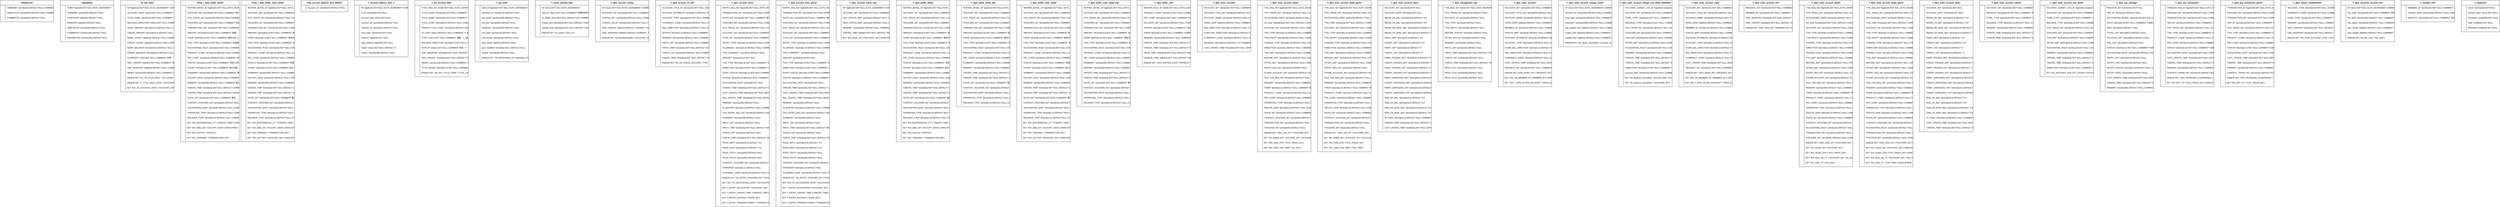 <mxfile version="14.6.12" type="github">
  <diagram id="C5RBs43oDa-KdzZeNtuy" name="Page-1">
    <mxGraphModel dx="8741" dy="2035" grid="1" gridSize="10" guides="1" tooltips="1" connect="1" arrows="1" fold="1" page="1" pageScale="1" pageWidth="827" pageHeight="1169" math="0" shadow="0">
      <root>
        <mxCell id="WIyWlLk6GJQsqaUBKTNV-0" />
        <mxCell id="WIyWlLk6GJQsqaUBKTNV-1" parent="WIyWlLk6GJQsqaUBKTNV-0" />
        <mxCell id="RLfmsZjmCN96GWPGnFD9-85" value="&quot;dbajobconf&quot;" style="shape=table;startSize=30;container=1;collapsible=1;childLayout=tableLayout;fixedRows=1;rowLines=0;fontStyle=1;align=center;resizeLast=1;" vertex="1" parent="WIyWlLk6GJQsqaUBKTNV-1">
          <mxGeometry x="-7060" y="-170" width="320" height="130" as="geometry" />
        </mxCell>
        <mxCell id="RLfmsZjmCN96GWPGnFD9-86" value="" style="shape=partialRectangle;collapsible=0;dropTarget=0;pointerEvents=0;fillColor=none;points=[[0,0.5],[1,0.5]];portConstraint=eastwest;top=0;left=0;right=0;bottom=0;" vertex="1" parent="RLfmsZjmCN96GWPGnFD9-85">
          <mxGeometry y="30" width="320" height="30" as="geometry" />
        </mxCell>
        <mxCell id="RLfmsZjmCN96GWPGnFD9-87" value="" style="shape=partialRectangle;overflow=hidden;connectable=0;fillColor=none;top=0;left=0;bottom=0;right=0;" vertex="1" parent="RLfmsZjmCN96GWPGnFD9-86">
          <mxGeometry width="30" height="30" as="geometry" />
        </mxCell>
        <mxCell id="RLfmsZjmCN96GWPGnFD9-88" value="&quot;JOBNAME&quot; varchar(50) DEFAULT NULL COMMENT &#39;作业名字&#39;" style="shape=partialRectangle;overflow=hidden;connectable=0;fillColor=none;top=0;left=0;bottom=0;right=0;align=left;spacingLeft=6;" vertex="1" parent="RLfmsZjmCN96GWPGnFD9-86">
          <mxGeometry x="30" width="290" height="30" as="geometry" />
        </mxCell>
        <mxCell id="RLfmsZjmCN96GWPGnFD9-89" value="" style="shape=partialRectangle;collapsible=0;dropTarget=0;pointerEvents=0;fillColor=none;points=[[0,0.5],[1,0.5]];portConstraint=eastwest;top=0;left=0;right=0;bottom=0;" vertex="1" parent="RLfmsZjmCN96GWPGnFD9-85">
          <mxGeometry y="60" width="320" height="30" as="geometry" />
        </mxCell>
        <mxCell id="RLfmsZjmCN96GWPGnFD9-90" value="" style="shape=partialRectangle;overflow=hidden;connectable=0;fillColor=none;top=0;left=0;bottom=0;right=0;" vertex="1" parent="RLfmsZjmCN96GWPGnFD9-89">
          <mxGeometry width="30" height="30" as="geometry" />
        </mxCell>
        <mxCell id="RLfmsZjmCN96GWPGnFD9-91" value="&quot;JOBSTATUS&quot; varchar(20) DEFAULT NULL COMMENT &#39;作业进度&#39;" style="shape=partialRectangle;overflow=hidden;connectable=0;fillColor=none;top=0;left=0;bottom=0;right=0;align=left;spacingLeft=6;" vertex="1" parent="RLfmsZjmCN96GWPGnFD9-89">
          <mxGeometry x="30" width="290" height="30" as="geometry" />
        </mxCell>
        <mxCell id="RLfmsZjmCN96GWPGnFD9-92" value="" style="shape=partialRectangle;collapsible=0;dropTarget=0;pointerEvents=0;fillColor=none;points=[[0,0.5],[1,0.5]];portConstraint=eastwest;top=0;left=0;right=0;bottom=0;" vertex="1" parent="RLfmsZjmCN96GWPGnFD9-85">
          <mxGeometry y="90" width="320" height="30" as="geometry" />
        </mxCell>
        <mxCell id="RLfmsZjmCN96GWPGnFD9-93" value="" style="shape=partialRectangle;overflow=hidden;connectable=0;fillColor=none;top=0;left=0;bottom=0;right=0;" vertex="1" parent="RLfmsZjmCN96GWPGnFD9-92">
          <mxGeometry width="30" height="30" as="geometry" />
        </mxCell>
        <mxCell id="RLfmsZjmCN96GWPGnFD9-94" value="&quot;COMMENTS&quot; varchar(50) DEFAULT NULL" style="shape=partialRectangle;overflow=hidden;connectable=0;fillColor=none;top=0;left=0;bottom=0;right=0;align=left;spacingLeft=6;" vertex="1" parent="RLfmsZjmCN96GWPGnFD9-92">
          <mxGeometry x="30" width="290" height="30" as="geometry" />
        </mxCell>
        <mxCell id="RLfmsZjmCN96GWPGnFD9-95" value="&quot;dbajoblog&quot;" style="shape=table;startSize=30;container=1;collapsible=1;childLayout=tableLayout;fixedRows=1;rowLines=0;fontStyle=1;align=center;resizeLast=1;" vertex="1" parent="WIyWlLk6GJQsqaUBKTNV-1">
          <mxGeometry x="-6700" y="-170" width="320" height="250" as="geometry" />
        </mxCell>
        <mxCell id="RLfmsZjmCN96GWPGnFD9-96" value="" style="shape=partialRectangle;collapsible=0;dropTarget=0;pointerEvents=0;fillColor=none;points=[[0,0.5],[1,0.5]];portConstraint=eastwest;top=0;left=0;right=0;bottom=0;" vertex="1" parent="RLfmsZjmCN96GWPGnFD9-95">
          <mxGeometry y="30" width="320" height="30" as="geometry" />
        </mxCell>
        <mxCell id="RLfmsZjmCN96GWPGnFD9-97" value="" style="shape=partialRectangle;overflow=hidden;connectable=0;fillColor=none;top=0;left=0;bottom=0;right=0;" vertex="1" parent="RLfmsZjmCN96GWPGnFD9-96">
          <mxGeometry width="30" height="30" as="geometry" />
        </mxCell>
        <mxCell id="RLfmsZjmCN96GWPGnFD9-98" value="&quot;JOBID&quot; bigint(8) NOT NULL AUTO_INCREMENT" style="shape=partialRectangle;overflow=hidden;connectable=0;fillColor=none;top=0;left=0;bottom=0;right=0;align=left;spacingLeft=6;" vertex="1" parent="RLfmsZjmCN96GWPGnFD9-96">
          <mxGeometry x="30" width="290" height="30" as="geometry" />
        </mxCell>
        <mxCell id="RLfmsZjmCN96GWPGnFD9-99" value="" style="shape=partialRectangle;collapsible=0;dropTarget=0;pointerEvents=0;fillColor=none;points=[[0,0.5],[1,0.5]];portConstraint=eastwest;top=0;left=0;right=0;bottom=0;" vertex="1" parent="RLfmsZjmCN96GWPGnFD9-95">
          <mxGeometry y="60" width="320" height="30" as="geometry" />
        </mxCell>
        <mxCell id="RLfmsZjmCN96GWPGnFD9-100" value="" style="shape=partialRectangle;overflow=hidden;connectable=0;fillColor=none;top=0;left=0;bottom=0;right=0;" vertex="1" parent="RLfmsZjmCN96GWPGnFD9-99">
          <mxGeometry width="30" height="30" as="geometry" />
        </mxCell>
        <mxCell id="RLfmsZjmCN96GWPGnFD9-101" value="&quot;JOBNAME&quot; varchar(50) DEFAULT NULL" style="shape=partialRectangle;overflow=hidden;connectable=0;fillColor=none;top=0;left=0;bottom=0;right=0;align=left;spacingLeft=6;" vertex="1" parent="RLfmsZjmCN96GWPGnFD9-99">
          <mxGeometry x="30" width="290" height="30" as="geometry" />
        </mxCell>
        <mxCell id="RLfmsZjmCN96GWPGnFD9-102" value="" style="shape=partialRectangle;collapsible=0;dropTarget=0;pointerEvents=0;fillColor=none;points=[[0,0.5],[1,0.5]];portConstraint=eastwest;top=0;left=0;right=0;bottom=0;" vertex="1" parent="RLfmsZjmCN96GWPGnFD9-95">
          <mxGeometry y="90" width="320" height="30" as="geometry" />
        </mxCell>
        <mxCell id="RLfmsZjmCN96GWPGnFD9-103" value="" style="shape=partialRectangle;overflow=hidden;connectable=0;fillColor=none;top=0;left=0;bottom=0;right=0;" vertex="1" parent="RLfmsZjmCN96GWPGnFD9-102">
          <mxGeometry width="30" height="30" as="geometry" />
        </mxCell>
        <mxCell id="RLfmsZjmCN96GWPGnFD9-104" value="&quot;STARTDATE&quot; datetime DEFAULT NULL" style="shape=partialRectangle;overflow=hidden;connectable=0;fillColor=none;top=0;left=0;bottom=0;right=0;align=left;spacingLeft=6;" vertex="1" parent="RLfmsZjmCN96GWPGnFD9-102">
          <mxGeometry x="30" width="290" height="30" as="geometry" />
        </mxCell>
        <mxCell id="RLfmsZjmCN96GWPGnFD9-105" value="" style="shape=partialRectangle;collapsible=0;dropTarget=0;pointerEvents=0;fillColor=none;points=[[0,0.5],[1,0.5]];portConstraint=eastwest;top=0;left=0;right=0;bottom=0;" vertex="1" parent="RLfmsZjmCN96GWPGnFD9-95">
          <mxGeometry y="120" width="320" height="30" as="geometry" />
        </mxCell>
        <mxCell id="RLfmsZjmCN96GWPGnFD9-106" value="" style="shape=partialRectangle;overflow=hidden;connectable=0;fillColor=none;top=0;left=0;bottom=0;right=0;" vertex="1" parent="RLfmsZjmCN96GWPGnFD9-105">
          <mxGeometry width="30" height="30" as="geometry" />
        </mxCell>
        <mxCell id="RLfmsZjmCN96GWPGnFD9-107" value="&quot;ENDDATE&quot; datetime DEFAULT NULL" style="shape=partialRectangle;overflow=hidden;connectable=0;fillColor=none;top=0;left=0;bottom=0;right=0;align=left;spacingLeft=6;" vertex="1" parent="RLfmsZjmCN96GWPGnFD9-105">
          <mxGeometry x="30" width="290" height="30" as="geometry" />
        </mxCell>
        <mxCell id="RLfmsZjmCN96GWPGnFD9-108" value="" style="shape=partialRectangle;collapsible=0;dropTarget=0;pointerEvents=0;fillColor=none;points=[[0,0.5],[1,0.5]];portConstraint=eastwest;top=0;left=0;right=0;bottom=0;" vertex="1" parent="RLfmsZjmCN96GWPGnFD9-95">
          <mxGeometry y="150" width="320" height="30" as="geometry" />
        </mxCell>
        <mxCell id="RLfmsZjmCN96GWPGnFD9-109" value="" style="shape=partialRectangle;overflow=hidden;connectable=0;fillColor=none;top=0;left=0;bottom=0;right=0;" vertex="1" parent="RLfmsZjmCN96GWPGnFD9-108">
          <mxGeometry width="30" height="30" as="geometry" />
        </mxCell>
        <mxCell id="RLfmsZjmCN96GWPGnFD9-110" value="&quot;JOBSTATUS&quot; varchar(20) DEFAULT NULL" style="shape=partialRectangle;overflow=hidden;connectable=0;fillColor=none;top=0;left=0;bottom=0;right=0;align=left;spacingLeft=6;" vertex="1" parent="RLfmsZjmCN96GWPGnFD9-108">
          <mxGeometry x="30" width="290" height="30" as="geometry" />
        </mxCell>
        <mxCell id="RLfmsZjmCN96GWPGnFD9-111" value="" style="shape=partialRectangle;collapsible=0;dropTarget=0;pointerEvents=0;fillColor=none;points=[[0,0.5],[1,0.5]];portConstraint=eastwest;top=0;left=0;right=0;bottom=0;" vertex="1" parent="RLfmsZjmCN96GWPGnFD9-95">
          <mxGeometry y="180" width="320" height="30" as="geometry" />
        </mxCell>
        <mxCell id="RLfmsZjmCN96GWPGnFD9-112" value="" style="shape=partialRectangle;overflow=hidden;connectable=0;fillColor=none;top=0;left=0;bottom=0;right=0;" vertex="1" parent="RLfmsZjmCN96GWPGnFD9-111">
          <mxGeometry width="30" height="30" as="geometry" />
        </mxCell>
        <mxCell id="RLfmsZjmCN96GWPGnFD9-113" value="&quot;COMMENTS&quot; varchar(100) DEFAULT NULL" style="shape=partialRectangle;overflow=hidden;connectable=0;fillColor=none;top=0;left=0;bottom=0;right=0;align=left;spacingLeft=6;" vertex="1" parent="RLfmsZjmCN96GWPGnFD9-111">
          <mxGeometry x="30" width="290" height="30" as="geometry" />
        </mxCell>
        <mxCell id="RLfmsZjmCN96GWPGnFD9-114" value="" style="shape=partialRectangle;collapsible=0;dropTarget=0;pointerEvents=0;fillColor=none;points=[[0,0.5],[1,0.5]];portConstraint=eastwest;top=0;left=0;right=0;bottom=0;" vertex="1" parent="RLfmsZjmCN96GWPGnFD9-95">
          <mxGeometry y="210" width="320" height="30" as="geometry" />
        </mxCell>
        <mxCell id="RLfmsZjmCN96GWPGnFD9-115" value="" style="shape=partialRectangle;overflow=hidden;connectable=0;fillColor=none;top=0;left=0;bottom=0;right=0;" vertex="1" parent="RLfmsZjmCN96GWPGnFD9-114">
          <mxGeometry width="30" height="30" as="geometry" />
        </mxCell>
        <mxCell id="RLfmsZjmCN96GWPGnFD9-116" value="&quot;PARAMETER&quot; varchar(100) DEFAULT NULL" style="shape=partialRectangle;overflow=hidden;connectable=0;fillColor=none;top=0;left=0;bottom=0;right=0;align=left;spacingLeft=6;" vertex="1" parent="RLfmsZjmCN96GWPGnFD9-114">
          <mxGeometry x="30" width="290" height="30" as="geometry" />
        </mxCell>
        <mxCell id="RLfmsZjmCN96GWPGnFD9-117" value="&quot;tb_title_daily&quot;" style="shape=table;startSize=30;container=1;collapsible=1;childLayout=tableLayout;fixedRows=1;rowLines=0;fontStyle=1;align=center;resizeLast=1;" vertex="1" parent="WIyWlLk6GJQsqaUBKTNV-1">
          <mxGeometry x="-6340" y="-170" width="320" height="550" as="geometry" />
        </mxCell>
        <mxCell id="RLfmsZjmCN96GWPGnFD9-118" value="" style="shape=partialRectangle;collapsible=0;dropTarget=0;pointerEvents=0;fillColor=none;points=[[0,0.5],[1,0.5]];portConstraint=eastwest;top=0;left=0;right=0;bottom=0;" vertex="1" parent="RLfmsZjmCN96GWPGnFD9-117">
          <mxGeometry y="30" width="320" height="30" as="geometry" />
        </mxCell>
        <mxCell id="RLfmsZjmCN96GWPGnFD9-119" value="" style="shape=partialRectangle;overflow=hidden;connectable=0;fillColor=none;top=0;left=0;bottom=0;right=0;" vertex="1" parent="RLfmsZjmCN96GWPGnFD9-118">
          <mxGeometry width="30" height="30" as="geometry" />
        </mxCell>
        <mxCell id="RLfmsZjmCN96GWPGnFD9-120" value="&quot;ID&quot; bigint(15) NOT NULL AUTO_INCREMENT COMMENT &#39;主键&#39;" style="shape=partialRectangle;overflow=hidden;connectable=0;fillColor=none;top=0;left=0;bottom=0;right=0;align=left;spacingLeft=6;" vertex="1" parent="RLfmsZjmCN96GWPGnFD9-118">
          <mxGeometry x="30" width="290" height="30" as="geometry" />
        </mxCell>
        <mxCell id="RLfmsZjmCN96GWPGnFD9-121" value="" style="shape=partialRectangle;collapsible=0;dropTarget=0;pointerEvents=0;fillColor=none;points=[[0,0.5],[1,0.5]];portConstraint=eastwest;top=0;left=0;right=0;bottom=0;" vertex="1" parent="RLfmsZjmCN96GWPGnFD9-117">
          <mxGeometry y="60" width="320" height="30" as="geometry" />
        </mxCell>
        <mxCell id="RLfmsZjmCN96GWPGnFD9-122" value="" style="shape=partialRectangle;overflow=hidden;connectable=0;fillColor=none;top=0;left=0;bottom=0;right=0;" vertex="1" parent="RLfmsZjmCN96GWPGnFD9-121">
          <mxGeometry width="30" height="30" as="geometry" />
        </mxCell>
        <mxCell id="RLfmsZjmCN96GWPGnFD9-123" value="&quot;ACCOUNT_DATE&quot; char(8) NOT NULL COMMENT &#39;日期&#39;" style="shape=partialRectangle;overflow=hidden;connectable=0;fillColor=none;top=0;left=0;bottom=0;right=0;align=left;spacingLeft=6;" vertex="1" parent="RLfmsZjmCN96GWPGnFD9-121">
          <mxGeometry x="30" width="290" height="30" as="geometry" />
        </mxCell>
        <mxCell id="RLfmsZjmCN96GWPGnFD9-124" value="" style="shape=partialRectangle;collapsible=0;dropTarget=0;pointerEvents=0;fillColor=none;points=[[0,0.5],[1,0.5]];portConstraint=eastwest;top=0;left=0;right=0;bottom=0;" vertex="1" parent="RLfmsZjmCN96GWPGnFD9-117">
          <mxGeometry y="90" width="320" height="30" as="geometry" />
        </mxCell>
        <mxCell id="RLfmsZjmCN96GWPGnFD9-125" value="" style="shape=partialRectangle;overflow=hidden;connectable=0;fillColor=none;top=0;left=0;bottom=0;right=0;" vertex="1" parent="RLfmsZjmCN96GWPGnFD9-124">
          <mxGeometry width="30" height="30" as="geometry" />
        </mxCell>
        <mxCell id="RLfmsZjmCN96GWPGnFD9-126" value="&quot;TITLE_CODE&quot; varchar(16) NOT NULL COMMENT &#39;科目编号&#39;" style="shape=partialRectangle;overflow=hidden;connectable=0;fillColor=none;top=0;left=0;bottom=0;right=0;align=left;spacingLeft=6;" vertex="1" parent="RLfmsZjmCN96GWPGnFD9-124">
          <mxGeometry x="30" width="290" height="30" as="geometry" />
        </mxCell>
        <mxCell id="RLfmsZjmCN96GWPGnFD9-127" value="" style="shape=partialRectangle;collapsible=0;dropTarget=0;pointerEvents=0;fillColor=none;points=[[0,0.5],[1,0.5]];portConstraint=eastwest;top=0;left=0;right=0;bottom=0;" vertex="1" parent="RLfmsZjmCN96GWPGnFD9-117">
          <mxGeometry y="120" width="320" height="30" as="geometry" />
        </mxCell>
        <mxCell id="RLfmsZjmCN96GWPGnFD9-128" value="" style="shape=partialRectangle;overflow=hidden;connectable=0;fillColor=none;top=0;left=0;bottom=0;right=0;" vertex="1" parent="RLfmsZjmCN96GWPGnFD9-127">
          <mxGeometry width="30" height="30" as="geometry" />
        </mxCell>
        <mxCell id="RLfmsZjmCN96GWPGnFD9-129" value="&quot;BALANCE_DIRECTION&quot; char(1) NOT NULL COMMENT &#39;余额方向&#39;" style="shape=partialRectangle;overflow=hidden;connectable=0;fillColor=none;top=0;left=0;bottom=0;right=0;align=left;spacingLeft=6;" vertex="1" parent="RLfmsZjmCN96GWPGnFD9-127">
          <mxGeometry x="30" width="290" height="30" as="geometry" />
        </mxCell>
        <mxCell id="RLfmsZjmCN96GWPGnFD9-130" value="" style="shape=partialRectangle;collapsible=0;dropTarget=0;pointerEvents=0;fillColor=none;points=[[0,0.5],[1,0.5]];portConstraint=eastwest;top=0;left=0;right=0;bottom=0;" vertex="1" parent="RLfmsZjmCN96GWPGnFD9-117">
          <mxGeometry y="150" width="320" height="30" as="geometry" />
        </mxCell>
        <mxCell id="RLfmsZjmCN96GWPGnFD9-131" value="" style="shape=partialRectangle;overflow=hidden;connectable=0;fillColor=none;top=0;left=0;bottom=0;right=0;" vertex="1" parent="RLfmsZjmCN96GWPGnFD9-130">
          <mxGeometry width="30" height="30" as="geometry" />
        </mxCell>
        <mxCell id="RLfmsZjmCN96GWPGnFD9-132" value="&quot;DEBIT_AMOUNT&quot; decimal(19,4) DEFAULT NULL COMMENT &#39;借记金额&#39;" style="shape=partialRectangle;overflow=hidden;connectable=0;fillColor=none;top=0;left=0;bottom=0;right=0;align=left;spacingLeft=6;" vertex="1" parent="RLfmsZjmCN96GWPGnFD9-130">
          <mxGeometry x="30" width="290" height="30" as="geometry" />
        </mxCell>
        <mxCell id="RLfmsZjmCN96GWPGnFD9-133" value="" style="shape=partialRectangle;collapsible=0;dropTarget=0;pointerEvents=0;fillColor=none;points=[[0,0.5],[1,0.5]];portConstraint=eastwest;top=0;left=0;right=0;bottom=0;" vertex="1" parent="RLfmsZjmCN96GWPGnFD9-117">
          <mxGeometry y="180" width="320" height="30" as="geometry" />
        </mxCell>
        <mxCell id="RLfmsZjmCN96GWPGnFD9-134" value="" style="shape=partialRectangle;overflow=hidden;connectable=0;fillColor=none;top=0;left=0;bottom=0;right=0;" vertex="1" parent="RLfmsZjmCN96GWPGnFD9-133">
          <mxGeometry width="30" height="30" as="geometry" />
        </mxCell>
        <mxCell id="RLfmsZjmCN96GWPGnFD9-135" value="&quot;CREDIT_AMOUNT&quot; decimal(19,4) DEFAULT NULL COMMENT &#39;贷记金额&#39;" style="shape=partialRectangle;overflow=hidden;connectable=0;fillColor=none;top=0;left=0;bottom=0;right=0;align=left;spacingLeft=6;" vertex="1" parent="RLfmsZjmCN96GWPGnFD9-133">
          <mxGeometry x="30" width="290" height="30" as="geometry" />
        </mxCell>
        <mxCell id="RLfmsZjmCN96GWPGnFD9-136" value="" style="shape=partialRectangle;collapsible=0;dropTarget=0;pointerEvents=0;fillColor=none;points=[[0,0.5],[1,0.5]];portConstraint=eastwest;top=0;left=0;right=0;bottom=0;" vertex="1" parent="RLfmsZjmCN96GWPGnFD9-117">
          <mxGeometry y="210" width="320" height="30" as="geometry" />
        </mxCell>
        <mxCell id="RLfmsZjmCN96GWPGnFD9-137" value="" style="shape=partialRectangle;overflow=hidden;connectable=0;fillColor=none;top=0;left=0;bottom=0;right=0;" vertex="1" parent="RLfmsZjmCN96GWPGnFD9-136">
          <mxGeometry width="30" height="30" as="geometry" />
        </mxCell>
        <mxCell id="RLfmsZjmCN96GWPGnFD9-138" value="&quot;DEBIT_COUNT&quot; bigint(15) DEFAULT NULL COMMENT &#39;借记次数&#39;" style="shape=partialRectangle;overflow=hidden;connectable=0;fillColor=none;top=0;left=0;bottom=0;right=0;align=left;spacingLeft=6;" vertex="1" parent="RLfmsZjmCN96GWPGnFD9-136">
          <mxGeometry x="30" width="290" height="30" as="geometry" />
        </mxCell>
        <mxCell id="RLfmsZjmCN96GWPGnFD9-139" value="" style="shape=partialRectangle;collapsible=0;dropTarget=0;pointerEvents=0;fillColor=none;points=[[0,0.5],[1,0.5]];portConstraint=eastwest;top=0;left=0;right=0;bottom=0;" vertex="1" parent="RLfmsZjmCN96GWPGnFD9-117">
          <mxGeometry y="240" width="320" height="30" as="geometry" />
        </mxCell>
        <mxCell id="RLfmsZjmCN96GWPGnFD9-140" value="" style="shape=partialRectangle;overflow=hidden;connectable=0;fillColor=none;top=0;left=0;bottom=0;right=0;" vertex="1" parent="RLfmsZjmCN96GWPGnFD9-139">
          <mxGeometry width="30" height="30" as="geometry" />
        </mxCell>
        <mxCell id="RLfmsZjmCN96GWPGnFD9-141" value="&quot;CREDIT_COUNT&quot; bigint(15) DEFAULT NULL COMMENT &#39;贷记次数&#39;" style="shape=partialRectangle;overflow=hidden;connectable=0;fillColor=none;top=0;left=0;bottom=0;right=0;align=left;spacingLeft=6;" vertex="1" parent="RLfmsZjmCN96GWPGnFD9-139">
          <mxGeometry x="30" width="290" height="30" as="geometry" />
        </mxCell>
        <mxCell id="RLfmsZjmCN96GWPGnFD9-142" value="" style="shape=partialRectangle;collapsible=0;dropTarget=0;pointerEvents=0;fillColor=none;points=[[0,0.5],[1,0.5]];portConstraint=eastwest;top=0;left=0;right=0;bottom=0;" vertex="1" parent="RLfmsZjmCN96GWPGnFD9-117">
          <mxGeometry y="270" width="320" height="30" as="geometry" />
        </mxCell>
        <mxCell id="RLfmsZjmCN96GWPGnFD9-143" value="" style="shape=partialRectangle;overflow=hidden;connectable=0;fillColor=none;top=0;left=0;bottom=0;right=0;" vertex="1" parent="RLfmsZjmCN96GWPGnFD9-142">
          <mxGeometry width="30" height="30" as="geometry" />
        </mxCell>
        <mxCell id="RLfmsZjmCN96GWPGnFD9-144" value="&quot;DEBIT_BALANCE&quot; decimal(19,4) DEFAULT NULL COMMENT &#39;借记余额&#39;" style="shape=partialRectangle;overflow=hidden;connectable=0;fillColor=none;top=0;left=0;bottom=0;right=0;align=left;spacingLeft=6;" vertex="1" parent="RLfmsZjmCN96GWPGnFD9-142">
          <mxGeometry x="30" width="290" height="30" as="geometry" />
        </mxCell>
        <mxCell id="RLfmsZjmCN96GWPGnFD9-145" value="" style="shape=partialRectangle;collapsible=0;dropTarget=0;pointerEvents=0;fillColor=none;points=[[0,0.5],[1,0.5]];portConstraint=eastwest;top=0;left=0;right=0;bottom=0;" vertex="1" parent="RLfmsZjmCN96GWPGnFD9-117">
          <mxGeometry y="300" width="320" height="30" as="geometry" />
        </mxCell>
        <mxCell id="RLfmsZjmCN96GWPGnFD9-146" value="" style="shape=partialRectangle;overflow=hidden;connectable=0;fillColor=none;top=0;left=0;bottom=0;right=0;" vertex="1" parent="RLfmsZjmCN96GWPGnFD9-145">
          <mxGeometry width="30" height="30" as="geometry" />
        </mxCell>
        <mxCell id="RLfmsZjmCN96GWPGnFD9-147" value="&quot;CREDIT_BALANCE&quot; decimal(19,4) DEFAULT NULL COMMENT &#39;贷记余额&#39;" style="shape=partialRectangle;overflow=hidden;connectable=0;fillColor=none;top=0;left=0;bottom=0;right=0;align=left;spacingLeft=6;" vertex="1" parent="RLfmsZjmCN96GWPGnFD9-145">
          <mxGeometry x="30" width="290" height="30" as="geometry" />
        </mxCell>
        <mxCell id="RLfmsZjmCN96GWPGnFD9-148" value="" style="shape=partialRectangle;collapsible=0;dropTarget=0;pointerEvents=0;fillColor=none;points=[[0,0.5],[1,0.5]];portConstraint=eastwest;top=0;left=0;right=0;bottom=0;" vertex="1" parent="RLfmsZjmCN96GWPGnFD9-117">
          <mxGeometry y="330" width="320" height="30" as="geometry" />
        </mxCell>
        <mxCell id="RLfmsZjmCN96GWPGnFD9-149" value="" style="shape=partialRectangle;overflow=hidden;connectable=0;fillColor=none;top=0;left=0;bottom=0;right=0;" vertex="1" parent="RLfmsZjmCN96GWPGnFD9-148">
          <mxGeometry width="30" height="30" as="geometry" />
        </mxCell>
        <mxCell id="RLfmsZjmCN96GWPGnFD9-150" value="&quot;CURRENCY&quot; int(3) NOT NULL COMMENT &#39;币种&#39;" style="shape=partialRectangle;overflow=hidden;connectable=0;fillColor=none;top=0;left=0;bottom=0;right=0;align=left;spacingLeft=6;" vertex="1" parent="RLfmsZjmCN96GWPGnFD9-148">
          <mxGeometry x="30" width="290" height="30" as="geometry" />
        </mxCell>
        <mxCell id="RLfmsZjmCN96GWPGnFD9-151" value="" style="shape=partialRectangle;collapsible=0;dropTarget=0;pointerEvents=0;fillColor=none;points=[[0,0.5],[1,0.5]];portConstraint=eastwest;top=0;left=0;right=0;bottom=0;" vertex="1" parent="RLfmsZjmCN96GWPGnFD9-117">
          <mxGeometry y="360" width="320" height="30" as="geometry" />
        </mxCell>
        <mxCell id="RLfmsZjmCN96GWPGnFD9-152" value="" style="shape=partialRectangle;overflow=hidden;connectable=0;fillColor=none;top=0;left=0;bottom=0;right=0;" vertex="1" parent="RLfmsZjmCN96GWPGnFD9-151">
          <mxGeometry width="30" height="30" as="geometry" />
        </mxCell>
        <mxCell id="RLfmsZjmCN96GWPGnFD9-153" value="&quot;GMT_CREATE&quot; datetime NOT NULL COMMENT &#39;创建时间&#39;" style="shape=partialRectangle;overflow=hidden;connectable=0;fillColor=none;top=0;left=0;bottom=0;right=0;align=left;spacingLeft=6;" vertex="1" parent="RLfmsZjmCN96GWPGnFD9-151">
          <mxGeometry x="30" width="290" height="30" as="geometry" />
        </mxCell>
        <mxCell id="RLfmsZjmCN96GWPGnFD9-154" value="" style="shape=partialRectangle;collapsible=0;dropTarget=0;pointerEvents=0;fillColor=none;points=[[0,0.5],[1,0.5]];portConstraint=eastwest;top=0;left=0;right=0;bottom=0;" vertex="1" parent="RLfmsZjmCN96GWPGnFD9-117">
          <mxGeometry y="390" width="320" height="30" as="geometry" />
        </mxCell>
        <mxCell id="RLfmsZjmCN96GWPGnFD9-155" value="" style="shape=partialRectangle;overflow=hidden;connectable=0;fillColor=none;top=0;left=0;bottom=0;right=0;" vertex="1" parent="RLfmsZjmCN96GWPGnFD9-154">
          <mxGeometry width="30" height="30" as="geometry" />
        </mxCell>
        <mxCell id="RLfmsZjmCN96GWPGnFD9-156" value="&quot;GMT_MODIFIED&quot; datetime DEFAULT NULL COMMENT &#39;修改时间&#39;" style="shape=partialRectangle;overflow=hidden;connectable=0;fillColor=none;top=0;left=0;bottom=0;right=0;align=left;spacingLeft=6;" vertex="1" parent="RLfmsZjmCN96GWPGnFD9-154">
          <mxGeometry x="30" width="290" height="30" as="geometry" />
        </mxCell>
        <mxCell id="RLfmsZjmCN96GWPGnFD9-157" value="" style="shape=partialRectangle;collapsible=0;dropTarget=0;pointerEvents=0;fillColor=none;points=[[0,0.5],[1,0.5]];portConstraint=eastwest;top=0;left=0;right=0;bottom=0;" vertex="1" parent="RLfmsZjmCN96GWPGnFD9-117">
          <mxGeometry y="420" width="320" height="30" as="geometry" />
        </mxCell>
        <mxCell id="RLfmsZjmCN96GWPGnFD9-158" value="" style="shape=partialRectangle;overflow=hidden;connectable=0;fillColor=none;top=0;left=0;bottom=0;right=0;" vertex="1" parent="RLfmsZjmCN96GWPGnFD9-157">
          <mxGeometry width="30" height="30" as="geometry" />
        </mxCell>
        <mxCell id="RLfmsZjmCN96GWPGnFD9-159" value="&quot;MEMO&quot; varchar(200) DEFAULT NULL COMMENT &#39;备注字段&#39;" style="shape=partialRectangle;overflow=hidden;connectable=0;fillColor=none;top=0;left=0;bottom=0;right=0;align=left;spacingLeft=6;" vertex="1" parent="RLfmsZjmCN96GWPGnFD9-157">
          <mxGeometry x="30" width="290" height="30" as="geometry" />
        </mxCell>
        <mxCell id="RLfmsZjmCN96GWPGnFD9-160" value="" style="shape=partialRectangle;collapsible=0;dropTarget=0;pointerEvents=0;fillColor=none;points=[[0,0.5],[1,0.5]];portConstraint=eastwest;top=0;left=0;right=0;bottom=0;" vertex="1" parent="RLfmsZjmCN96GWPGnFD9-117">
          <mxGeometry y="450" width="320" height="30" as="geometry" />
        </mxCell>
        <mxCell id="RLfmsZjmCN96GWPGnFD9-161" value="" style="shape=partialRectangle;overflow=hidden;connectable=0;fillColor=none;top=0;left=0;bottom=0;right=0;" vertex="1" parent="RLfmsZjmCN96GWPGnFD9-160">
          <mxGeometry width="30" height="30" as="geometry" />
        </mxCell>
        <mxCell id="RLfmsZjmCN96GWPGnFD9-162" value="UNIQUE KEY &quot;PK_TB_TITLE_DAILY&quot; (&quot;ID&quot;) USING BTREE" style="shape=partialRectangle;overflow=hidden;connectable=0;fillColor=none;top=0;left=0;bottom=0;right=0;align=left;spacingLeft=6;" vertex="1" parent="RLfmsZjmCN96GWPGnFD9-160">
          <mxGeometry x="30" width="290" height="30" as="geometry" />
        </mxCell>
        <mxCell id="RLfmsZjmCN96GWPGnFD9-163" value="" style="shape=partialRectangle;collapsible=0;dropTarget=0;pointerEvents=0;fillColor=none;points=[[0,0.5],[1,0.5]];portConstraint=eastwest;top=0;left=0;right=0;bottom=0;" vertex="1" parent="RLfmsZjmCN96GWPGnFD9-117">
          <mxGeometry y="480" width="320" height="30" as="geometry" />
        </mxCell>
        <mxCell id="RLfmsZjmCN96GWPGnFD9-164" value="" style="shape=partialRectangle;overflow=hidden;connectable=0;fillColor=none;top=0;left=0;bottom=0;right=0;" vertex="1" parent="RLfmsZjmCN96GWPGnFD9-163">
          <mxGeometry width="30" height="30" as="geometry" />
        </mxCell>
        <mxCell id="RLfmsZjmCN96GWPGnFD9-165" value="UNIQUE KEY &quot;U_TITLE_DAILY_DATE&quot; (&quot;ACCOUNT_DATE&quot;,&quot;TITLE_CODE&quot;) USING BTREE" style="shape=partialRectangle;overflow=hidden;connectable=0;fillColor=none;top=0;left=0;bottom=0;right=0;align=left;spacingLeft=6;" vertex="1" parent="RLfmsZjmCN96GWPGnFD9-163">
          <mxGeometry x="30" width="290" height="30" as="geometry" />
        </mxCell>
        <mxCell id="RLfmsZjmCN96GWPGnFD9-166" value="" style="shape=partialRectangle;collapsible=0;dropTarget=0;pointerEvents=0;fillColor=none;points=[[0,0.5],[1,0.5]];portConstraint=eastwest;top=0;left=0;right=0;bottom=0;" vertex="1" parent="RLfmsZjmCN96GWPGnFD9-117">
          <mxGeometry y="510" width="320" height="30" as="geometry" />
        </mxCell>
        <mxCell id="RLfmsZjmCN96GWPGnFD9-167" value="" style="shape=partialRectangle;overflow=hidden;connectable=0;fillColor=none;top=0;left=0;bottom=0;right=0;" vertex="1" parent="RLfmsZjmCN96GWPGnFD9-166">
          <mxGeometry width="30" height="30" as="geometry" />
        </mxCell>
        <mxCell id="RLfmsZjmCN96GWPGnFD9-168" value="KEY &quot;IDX_TD_ACCOUNT_DATE&quot; (&quot;ACCOUNT_DATE&quot;) USING BTREE" style="shape=partialRectangle;overflow=hidden;connectable=0;fillColor=none;top=0;left=0;bottom=0;right=0;align=left;spacingLeft=6;" vertex="1" parent="RLfmsZjmCN96GWPGnFD9-166">
          <mxGeometry x="30" width="290" height="30" as="geometry" />
        </mxCell>
        <mxCell id="RLfmsZjmCN96GWPGnFD9-169" value="&quot;temp_t_dpm_buffer_detail&quot;" style="shape=table;startSize=30;container=1;collapsible=1;childLayout=tableLayout;fixedRows=1;rowLines=0;fontStyle=1;align=center;resizeLast=1;" vertex="1" parent="WIyWlLk6GJQsqaUBKTNV-1">
          <mxGeometry x="-5980" y="-170" width="350" height="850" as="geometry" />
        </mxCell>
        <mxCell id="RLfmsZjmCN96GWPGnFD9-170" value="" style="shape=partialRectangle;collapsible=0;dropTarget=0;pointerEvents=0;fillColor=none;points=[[0,0.5],[1,0.5]];portConstraint=eastwest;top=0;left=0;right=0;bottom=0;" vertex="1" parent="RLfmsZjmCN96GWPGnFD9-169">
          <mxGeometry y="30" width="350" height="30" as="geometry" />
        </mxCell>
        <mxCell id="RLfmsZjmCN96GWPGnFD9-171" value="" style="shape=partialRectangle;overflow=hidden;connectable=0;fillColor=none;top=0;left=0;bottom=0;right=0;" vertex="1" parent="RLfmsZjmCN96GWPGnFD9-170">
          <mxGeometry width="30" height="30" as="geometry" />
        </mxCell>
        <mxCell id="RLfmsZjmCN96GWPGnFD9-172" value="&quot;BUFFER_DETAIL_ID&quot; bigint(32) NOT NULL AUTO_INCREMENT COMMENT &#39;待入账数据流水号&#39;" style="shape=partialRectangle;overflow=hidden;connectable=0;fillColor=none;top=0;left=0;bottom=0;right=0;align=left;spacingLeft=6;" vertex="1" parent="RLfmsZjmCN96GWPGnFD9-170">
          <mxGeometry x="30" width="320" height="30" as="geometry" />
        </mxCell>
        <mxCell id="RLfmsZjmCN96GWPGnFD9-173" value="" style="shape=partialRectangle;collapsible=0;dropTarget=0;pointerEvents=0;fillColor=none;points=[[0,0.5],[1,0.5]];portConstraint=eastwest;top=0;left=0;right=0;bottom=0;" vertex="1" parent="RLfmsZjmCN96GWPGnFD9-169">
          <mxGeometry y="60" width="350" height="30" as="geometry" />
        </mxCell>
        <mxCell id="RLfmsZjmCN96GWPGnFD9-174" value="" style="shape=partialRectangle;overflow=hidden;connectable=0;fillColor=none;top=0;left=0;bottom=0;right=0;" vertex="1" parent="RLfmsZjmCN96GWPGnFD9-173">
          <mxGeometry width="30" height="30" as="geometry" />
        </mxCell>
        <mxCell id="RLfmsZjmCN96GWPGnFD9-175" value="&quot;ACCOUNT_NO&quot; varchar(32) NOT NULL COMMENT &#39;账户号&#39;" style="shape=partialRectangle;overflow=hidden;connectable=0;fillColor=none;top=0;left=0;bottom=0;right=0;align=left;spacingLeft=6;" vertex="1" parent="RLfmsZjmCN96GWPGnFD9-173">
          <mxGeometry x="30" width="320" height="30" as="geometry" />
        </mxCell>
        <mxCell id="RLfmsZjmCN96GWPGnFD9-176" value="" style="shape=partialRectangle;collapsible=0;dropTarget=0;pointerEvents=0;fillColor=none;points=[[0,0.5],[1,0.5]];portConstraint=eastwest;top=0;left=0;right=0;bottom=0;" vertex="1" parent="RLfmsZjmCN96GWPGnFD9-169">
          <mxGeometry y="90" width="350" height="30" as="geometry" />
        </mxCell>
        <mxCell id="RLfmsZjmCN96GWPGnFD9-177" value="" style="shape=partialRectangle;overflow=hidden;connectable=0;fillColor=none;top=0;left=0;bottom=0;right=0;" vertex="1" parent="RLfmsZjmCN96GWPGnFD9-176">
          <mxGeometry width="30" height="30" as="geometry" />
        </mxCell>
        <mxCell id="RLfmsZjmCN96GWPGnFD9-178" value="&quot;SYS_TRACE_NO&quot; varchar(32) DEFAULT NULL COMMENT &#39;系统跟踪号&#39;" style="shape=partialRectangle;overflow=hidden;connectable=0;fillColor=none;top=0;left=0;bottom=0;right=0;align=left;spacingLeft=6;" vertex="1" parent="RLfmsZjmCN96GWPGnFD9-176">
          <mxGeometry x="30" width="320" height="30" as="geometry" />
        </mxCell>
        <mxCell id="RLfmsZjmCN96GWPGnFD9-179" value="" style="shape=partialRectangle;collapsible=0;dropTarget=0;pointerEvents=0;fillColor=none;points=[[0,0.5],[1,0.5]];portConstraint=eastwest;top=0;left=0;right=0;bottom=0;" vertex="1" parent="RLfmsZjmCN96GWPGnFD9-169">
          <mxGeometry y="120" width="350" height="30" as="geometry" />
        </mxCell>
        <mxCell id="RLfmsZjmCN96GWPGnFD9-180" value="" style="shape=partialRectangle;overflow=hidden;connectable=0;fillColor=none;top=0;left=0;bottom=0;right=0;" vertex="1" parent="RLfmsZjmCN96GWPGnFD9-179">
          <mxGeometry width="30" height="30" as="geometry" />
        </mxCell>
        <mxCell id="RLfmsZjmCN96GWPGnFD9-181" value="&quot;VOUCHER_NO&quot; varchar(50) NOT NULL COMMENT &#39;凭证号&#39;" style="shape=partialRectangle;overflow=hidden;connectable=0;fillColor=none;top=0;left=0;bottom=0;right=0;align=left;spacingLeft=6;" vertex="1" parent="RLfmsZjmCN96GWPGnFD9-179">
          <mxGeometry x="30" width="320" height="30" as="geometry" />
        </mxCell>
        <mxCell id="RLfmsZjmCN96GWPGnFD9-182" value="" style="shape=partialRectangle;collapsible=0;dropTarget=0;pointerEvents=0;fillColor=none;points=[[0,0.5],[1,0.5]];portConstraint=eastwest;top=0;left=0;right=0;bottom=0;" vertex="1" parent="RLfmsZjmCN96GWPGnFD9-169">
          <mxGeometry y="150" width="350" height="30" as="geometry" />
        </mxCell>
        <mxCell id="RLfmsZjmCN96GWPGnFD9-183" value="" style="shape=partialRectangle;overflow=hidden;connectable=0;fillColor=none;top=0;left=0;bottom=0;right=0;" vertex="1" parent="RLfmsZjmCN96GWPGnFD9-182">
          <mxGeometry width="30" height="30" as="geometry" />
        </mxCell>
        <mxCell id="RLfmsZjmCN96GWPGnFD9-184" value="&quot;TRANSACTION_NO&quot; varchar(32) NOT NULL COMMENT &#39;事务号&#39;" style="shape=partialRectangle;overflow=hidden;connectable=0;fillColor=none;top=0;left=0;bottom=0;right=0;align=left;spacingLeft=6;" vertex="1" parent="RLfmsZjmCN96GWPGnFD9-182">
          <mxGeometry x="30" width="320" height="30" as="geometry" />
        </mxCell>
        <mxCell id="RLfmsZjmCN96GWPGnFD9-185" value="" style="shape=partialRectangle;collapsible=0;dropTarget=0;pointerEvents=0;fillColor=none;points=[[0,0.5],[1,0.5]];portConstraint=eastwest;top=0;left=0;right=0;bottom=0;" vertex="1" parent="RLfmsZjmCN96GWPGnFD9-169">
          <mxGeometry y="180" width="350" height="30" as="geometry" />
        </mxCell>
        <mxCell id="RLfmsZjmCN96GWPGnFD9-186" value="" style="shape=partialRectangle;overflow=hidden;connectable=0;fillColor=none;top=0;left=0;bottom=0;right=0;" vertex="1" parent="RLfmsZjmCN96GWPGnFD9-185">
          <mxGeometry width="30" height="30" as="geometry" />
        </mxCell>
        <mxCell id="RLfmsZjmCN96GWPGnFD9-187" value="&quot;AMOUNT&quot; decimal(19,4) NOT NULL COMMENT &#39;金额&#39;" style="shape=partialRectangle;overflow=hidden;connectable=0;fillColor=none;top=0;left=0;bottom=0;right=0;align=left;spacingLeft=6;" vertex="1" parent="RLfmsZjmCN96GWPGnFD9-185">
          <mxGeometry x="30" width="320" height="30" as="geometry" />
        </mxCell>
        <mxCell id="RLfmsZjmCN96GWPGnFD9-188" value="" style="shape=partialRectangle;collapsible=0;dropTarget=0;pointerEvents=0;fillColor=none;points=[[0,0.5],[1,0.5]];portConstraint=eastwest;top=0;left=0;right=0;bottom=0;" vertex="1" parent="RLfmsZjmCN96GWPGnFD9-169">
          <mxGeometry y="210" width="350" height="30" as="geometry" />
        </mxCell>
        <mxCell id="RLfmsZjmCN96GWPGnFD9-189" value="" style="shape=partialRectangle;overflow=hidden;connectable=0;fillColor=none;top=0;left=0;bottom=0;right=0;" vertex="1" parent="RLfmsZjmCN96GWPGnFD9-188">
          <mxGeometry width="30" height="30" as="geometry" />
        </mxCell>
        <mxCell id="RLfmsZjmCN96GWPGnFD9-190" value="&quot;CRDR&quot; decimal(1,0) NOT NULL COMMENT &#39;借贷方向:   1:借   2:贷&#39;" style="shape=partialRectangle;overflow=hidden;connectable=0;fillColor=none;top=0;left=0;bottom=0;right=0;align=left;spacingLeft=6;" vertex="1" parent="RLfmsZjmCN96GWPGnFD9-188">
          <mxGeometry x="30" width="320" height="30" as="geometry" />
        </mxCell>
        <mxCell id="RLfmsZjmCN96GWPGnFD9-191" value="" style="shape=partialRectangle;collapsible=0;dropTarget=0;pointerEvents=0;fillColor=none;points=[[0,0.5],[1,0.5]];portConstraint=eastwest;top=0;left=0;right=0;bottom=0;" vertex="1" parent="RLfmsZjmCN96GWPGnFD9-169">
          <mxGeometry y="240" width="350" height="30" as="geometry" />
        </mxCell>
        <mxCell id="RLfmsZjmCN96GWPGnFD9-192" value="" style="shape=partialRectangle;overflow=hidden;connectable=0;fillColor=none;top=0;left=0;bottom=0;right=0;" vertex="1" parent="RLfmsZjmCN96GWPGnFD9-191">
          <mxGeometry width="30" height="30" as="geometry" />
        </mxCell>
        <mxCell id="RLfmsZjmCN96GWPGnFD9-193" value="&quot;TXN_TYPE&quot; decimal(1,0) NOT NULL COMMENT &#39;交易类型       0:正常  1:红字   2:蓝字   9:抹帐&#39;" style="shape=partialRectangle;overflow=hidden;connectable=0;fillColor=none;top=0;left=0;bottom=0;right=0;align=left;spacingLeft=6;" vertex="1" parent="RLfmsZjmCN96GWPGnFD9-191">
          <mxGeometry x="30" width="320" height="30" as="geometry" />
        </mxCell>
        <mxCell id="RLfmsZjmCN96GWPGnFD9-194" value="" style="shape=partialRectangle;collapsible=0;dropTarget=0;pointerEvents=0;fillColor=none;points=[[0,0.5],[1,0.5]];portConstraint=eastwest;top=0;left=0;right=0;bottom=0;" vertex="1" parent="RLfmsZjmCN96GWPGnFD9-169">
          <mxGeometry y="270" width="350" height="30" as="geometry" />
        </mxCell>
        <mxCell id="RLfmsZjmCN96GWPGnFD9-195" value="" style="shape=partialRectangle;overflow=hidden;connectable=0;fillColor=none;top=0;left=0;bottom=0;right=0;" vertex="1" parent="RLfmsZjmCN96GWPGnFD9-194">
          <mxGeometry width="30" height="30" as="geometry" />
        </mxCell>
        <mxCell id="RLfmsZjmCN96GWPGnFD9-196" value="&quot;ACCOUNTING_RULE&quot; varchar(16) NOT NULL COMMENT &#39;入账规则     0.先贷后借  1.借记   2.贷记  3.冻结&#39;" style="shape=partialRectangle;overflow=hidden;connectable=0;fillColor=none;top=0;left=0;bottom=0;right=0;align=left;spacingLeft=6;" vertex="1" parent="RLfmsZjmCN96GWPGnFD9-194">
          <mxGeometry x="30" width="320" height="30" as="geometry" />
        </mxCell>
        <mxCell id="RLfmsZjmCN96GWPGnFD9-197" value="" style="shape=partialRectangle;collapsible=0;dropTarget=0;pointerEvents=0;fillColor=none;points=[[0,0.5],[1,0.5]];portConstraint=eastwest;top=0;left=0;right=0;bottom=0;" vertex="1" parent="RLfmsZjmCN96GWPGnFD9-169">
          <mxGeometry y="300" width="350" height="30" as="geometry" />
        </mxCell>
        <mxCell id="RLfmsZjmCN96GWPGnFD9-198" value="" style="shape=partialRectangle;overflow=hidden;connectable=0;fillColor=none;top=0;left=0;bottom=0;right=0;" vertex="1" parent="RLfmsZjmCN96GWPGnFD9-197">
          <mxGeometry width="30" height="30" as="geometry" />
        </mxCell>
        <mxCell id="RLfmsZjmCN96GWPGnFD9-199" value="&quot;PRODUCT_CODE&quot; varchar(12) DEFAULT NULL COMMENT &#39;PE产品编码&#39;" style="shape=partialRectangle;overflow=hidden;connectable=0;fillColor=none;top=0;left=0;bottom=0;right=0;align=left;spacingLeft=6;" vertex="1" parent="RLfmsZjmCN96GWPGnFD9-197">
          <mxGeometry x="30" width="320" height="30" as="geometry" />
        </mxCell>
        <mxCell id="RLfmsZjmCN96GWPGnFD9-200" value="" style="shape=partialRectangle;collapsible=0;dropTarget=0;pointerEvents=0;fillColor=none;points=[[0,0.5],[1,0.5]];portConstraint=eastwest;top=0;left=0;right=0;bottom=0;" vertex="1" parent="RLfmsZjmCN96GWPGnFD9-169">
          <mxGeometry y="330" width="350" height="30" as="geometry" />
        </mxCell>
        <mxCell id="RLfmsZjmCN96GWPGnFD9-201" value="" style="shape=partialRectangle;overflow=hidden;connectable=0;fillColor=none;top=0;left=0;bottom=0;right=0;" vertex="1" parent="RLfmsZjmCN96GWPGnFD9-200">
          <mxGeometry width="30" height="30" as="geometry" />
        </mxCell>
        <mxCell id="RLfmsZjmCN96GWPGnFD9-202" value="&quot;PAY_CODE&quot; varchar(12) DEFAULT NULL COMMENT &#39;PE支付编码&#39;" style="shape=partialRectangle;overflow=hidden;connectable=0;fillColor=none;top=0;left=0;bottom=0;right=0;align=left;spacingLeft=6;" vertex="1" parent="RLfmsZjmCN96GWPGnFD9-200">
          <mxGeometry x="30" width="320" height="30" as="geometry" />
        </mxCell>
        <mxCell id="RLfmsZjmCN96GWPGnFD9-203" value="" style="shape=partialRectangle;collapsible=0;dropTarget=0;pointerEvents=0;fillColor=none;points=[[0,0.5],[1,0.5]];portConstraint=eastwest;top=0;left=0;right=0;bottom=0;" vertex="1" parent="RLfmsZjmCN96GWPGnFD9-169">
          <mxGeometry y="360" width="350" height="30" as="geometry" />
        </mxCell>
        <mxCell id="RLfmsZjmCN96GWPGnFD9-204" value="" style="shape=partialRectangle;overflow=hidden;connectable=0;fillColor=none;top=0;left=0;bottom=0;right=0;" vertex="1" parent="RLfmsZjmCN96GWPGnFD9-203">
          <mxGeometry width="30" height="30" as="geometry" />
        </mxCell>
        <mxCell id="RLfmsZjmCN96GWPGnFD9-205" value="&quot;STATUS&quot; decimal(1,0) NOT NULL COMMENT &#39;状态   0.待入账  1.成功(不会存在,成功直接删除数据)  2.失败  3.处理中&#39;" style="shape=partialRectangle;overflow=hidden;connectable=0;fillColor=none;top=0;left=0;bottom=0;right=0;align=left;spacingLeft=6;" vertex="1" parent="RLfmsZjmCN96GWPGnFD9-203">
          <mxGeometry x="30" width="320" height="30" as="geometry" />
        </mxCell>
        <mxCell id="RLfmsZjmCN96GWPGnFD9-206" value="" style="shape=partialRectangle;collapsible=0;dropTarget=0;pointerEvents=0;fillColor=none;points=[[0,0.5],[1,0.5]];portConstraint=eastwest;top=0;left=0;right=0;bottom=0;" vertex="1" parent="RLfmsZjmCN96GWPGnFD9-169">
          <mxGeometry y="390" width="350" height="30" as="geometry" />
        </mxCell>
        <mxCell id="RLfmsZjmCN96GWPGnFD9-207" value="" style="shape=partialRectangle;overflow=hidden;connectable=0;fillColor=none;top=0;left=0;bottom=0;right=0;" vertex="1" parent="RLfmsZjmCN96GWPGnFD9-206">
          <mxGeometry width="30" height="30" as="geometry" />
        </mxCell>
        <mxCell id="RLfmsZjmCN96GWPGnFD9-208" value="&quot;COUNT&quot; decimal(1,0) NOT NULL COMMENT &#39;执行次数&#39;" style="shape=partialRectangle;overflow=hidden;connectable=0;fillColor=none;top=0;left=0;bottom=0;right=0;align=left;spacingLeft=6;" vertex="1" parent="RLfmsZjmCN96GWPGnFD9-206">
          <mxGeometry x="30" width="320" height="30" as="geometry" />
        </mxCell>
        <mxCell id="RLfmsZjmCN96GWPGnFD9-209" value="" style="shape=partialRectangle;collapsible=0;dropTarget=0;pointerEvents=0;fillColor=none;points=[[0,0.5],[1,0.5]];portConstraint=eastwest;top=0;left=0;right=0;bottom=0;" vertex="1" parent="RLfmsZjmCN96GWPGnFD9-169">
          <mxGeometry y="420" width="350" height="30" as="geometry" />
        </mxCell>
        <mxCell id="RLfmsZjmCN96GWPGnFD9-210" value="" style="shape=partialRectangle;overflow=hidden;connectable=0;fillColor=none;top=0;left=0;bottom=0;right=0;" vertex="1" parent="RLfmsZjmCN96GWPGnFD9-209">
          <mxGeometry width="30" height="30" as="geometry" />
        </mxCell>
        <mxCell id="RLfmsZjmCN96GWPGnFD9-211" value="&quot;SUMMARY&quot; varchar(256) DEFAULT NULL COMMENT &#39;摘要&#39;" style="shape=partialRectangle;overflow=hidden;connectable=0;fillColor=none;top=0;left=0;bottom=0;right=0;align=left;spacingLeft=6;" vertex="1" parent="RLfmsZjmCN96GWPGnFD9-209">
          <mxGeometry x="30" width="320" height="30" as="geometry" />
        </mxCell>
        <mxCell id="RLfmsZjmCN96GWPGnFD9-212" value="" style="shape=partialRectangle;collapsible=0;dropTarget=0;pointerEvents=0;fillColor=none;points=[[0,0.5],[1,0.5]];portConstraint=eastwest;top=0;left=0;right=0;bottom=0;" vertex="1" parent="RLfmsZjmCN96GWPGnFD9-169">
          <mxGeometry y="450" width="350" height="30" as="geometry" />
        </mxCell>
        <mxCell id="RLfmsZjmCN96GWPGnFD9-213" value="" style="shape=partialRectangle;overflow=hidden;connectable=0;fillColor=none;top=0;left=0;bottom=0;right=0;" vertex="1" parent="RLfmsZjmCN96GWPGnFD9-212">
          <mxGeometry width="30" height="30" as="geometry" />
        </mxCell>
        <mxCell id="RLfmsZjmCN96GWPGnFD9-214" value="&quot;OCCUPY_SIGN&quot; varchar(32) DEFAULT NULL COMMENT &#39;时间戳&#39;" style="shape=partialRectangle;overflow=hidden;connectable=0;fillColor=none;top=0;left=0;bottom=0;right=0;align=left;spacingLeft=6;" vertex="1" parent="RLfmsZjmCN96GWPGnFD9-212">
          <mxGeometry x="30" width="320" height="30" as="geometry" />
        </mxCell>
        <mxCell id="RLfmsZjmCN96GWPGnFD9-215" value="" style="shape=partialRectangle;collapsible=0;dropTarget=0;pointerEvents=0;fillColor=none;points=[[0,0.5],[1,0.5]];portConstraint=eastwest;top=0;left=0;right=0;bottom=0;" vertex="1" parent="RLfmsZjmCN96GWPGnFD9-169">
          <mxGeometry y="480" width="350" height="30" as="geometry" />
        </mxCell>
        <mxCell id="RLfmsZjmCN96GWPGnFD9-216" value="" style="shape=partialRectangle;overflow=hidden;connectable=0;fillColor=none;top=0;left=0;bottom=0;right=0;" vertex="1" parent="RLfmsZjmCN96GWPGnFD9-215">
          <mxGeometry width="30" height="30" as="geometry" />
        </mxCell>
        <mxCell id="RLfmsZjmCN96GWPGnFD9-217" value="&quot;REMARK&quot; varchar(256) DEFAULT NULL COMMENT &#39;备注&#39;" style="shape=partialRectangle;overflow=hidden;connectable=0;fillColor=none;top=0;left=0;bottom=0;right=0;align=left;spacingLeft=6;" vertex="1" parent="RLfmsZjmCN96GWPGnFD9-215">
          <mxGeometry x="30" width="320" height="30" as="geometry" />
        </mxCell>
        <mxCell id="RLfmsZjmCN96GWPGnFD9-218" value="" style="shape=partialRectangle;collapsible=0;dropTarget=0;pointerEvents=0;fillColor=none;points=[[0,0.5],[1,0.5]];portConstraint=eastwest;top=0;left=0;right=0;bottom=0;" vertex="1" parent="RLfmsZjmCN96GWPGnFD9-169">
          <mxGeometry y="510" width="350" height="30" as="geometry" />
        </mxCell>
        <mxCell id="RLfmsZjmCN96GWPGnFD9-219" value="" style="shape=partialRectangle;overflow=hidden;connectable=0;fillColor=none;top=0;left=0;bottom=0;right=0;" vertex="1" parent="RLfmsZjmCN96GWPGnFD9-218">
          <mxGeometry width="30" height="30" as="geometry" />
        </mxCell>
        <mxCell id="RLfmsZjmCN96GWPGnFD9-220" value="&quot;CREATE_TIME&quot; timestamp NOT NULL DEFAULT CURRENT_TIMESTAMP COMMENT &#39;创建时间&#39;" style="shape=partialRectangle;overflow=hidden;connectable=0;fillColor=none;top=0;left=0;bottom=0;right=0;align=left;spacingLeft=6;" vertex="1" parent="RLfmsZjmCN96GWPGnFD9-218">
          <mxGeometry x="30" width="320" height="30" as="geometry" />
        </mxCell>
        <mxCell id="RLfmsZjmCN96GWPGnFD9-221" value="" style="shape=partialRectangle;collapsible=0;dropTarget=0;pointerEvents=0;fillColor=none;points=[[0,0.5],[1,0.5]];portConstraint=eastwest;top=0;left=0;right=0;bottom=0;" vertex="1" parent="RLfmsZjmCN96GWPGnFD9-169">
          <mxGeometry y="540" width="350" height="30" as="geometry" />
        </mxCell>
        <mxCell id="RLfmsZjmCN96GWPGnFD9-222" value="" style="shape=partialRectangle;overflow=hidden;connectable=0;fillColor=none;top=0;left=0;bottom=0;right=0;" vertex="1" parent="RLfmsZjmCN96GWPGnFD9-221">
          <mxGeometry width="30" height="30" as="geometry" />
        </mxCell>
        <mxCell id="RLfmsZjmCN96GWPGnFD9-223" value="&quot;UPDATE_TIME&quot; timestamp NOT NULL DEFAULT &#39;0000-00-00 00:00:00&#39; COMMENT &#39;更新时间&#39;" style="shape=partialRectangle;overflow=hidden;connectable=0;fillColor=none;top=0;left=0;bottom=0;right=0;align=left;spacingLeft=6;" vertex="1" parent="RLfmsZjmCN96GWPGnFD9-221">
          <mxGeometry x="30" width="320" height="30" as="geometry" />
        </mxCell>
        <mxCell id="RLfmsZjmCN96GWPGnFD9-224" value="" style="shape=partialRectangle;collapsible=0;dropTarget=0;pointerEvents=0;fillColor=none;points=[[0,0.5],[1,0.5]];portConstraint=eastwest;top=0;left=0;right=0;bottom=0;" vertex="1" parent="RLfmsZjmCN96GWPGnFD9-169">
          <mxGeometry y="570" width="350" height="30" as="geometry" />
        </mxCell>
        <mxCell id="RLfmsZjmCN96GWPGnFD9-225" value="" style="shape=partialRectangle;overflow=hidden;connectable=0;fillColor=none;top=0;left=0;bottom=0;right=0;" vertex="1" parent="RLfmsZjmCN96GWPGnFD9-224">
          <mxGeometry width="30" height="30" as="geometry" />
        </mxCell>
        <mxCell id="RLfmsZjmCN96GWPGnFD9-226" value="&quot;SUITE_NO&quot; varchar(32) NOT NULL COMMENT &#39;套号&#39;" style="shape=partialRectangle;overflow=hidden;connectable=0;fillColor=none;top=0;left=0;bottom=0;right=0;align=left;spacingLeft=6;" vertex="1" parent="RLfmsZjmCN96GWPGnFD9-224">
          <mxGeometry x="30" width="320" height="30" as="geometry" />
        </mxCell>
        <mxCell id="RLfmsZjmCN96GWPGnFD9-227" value="" style="shape=partialRectangle;collapsible=0;dropTarget=0;pointerEvents=0;fillColor=none;points=[[0,0.5],[1,0.5]];portConstraint=eastwest;top=0;left=0;right=0;bottom=0;" vertex="1" parent="RLfmsZjmCN96GWPGnFD9-169">
          <mxGeometry y="600" width="350" height="30" as="geometry" />
        </mxCell>
        <mxCell id="RLfmsZjmCN96GWPGnFD9-228" value="" style="shape=partialRectangle;overflow=hidden;connectable=0;fillColor=none;top=0;left=0;bottom=0;right=0;" vertex="1" parent="RLfmsZjmCN96GWPGnFD9-227">
          <mxGeometry width="30" height="30" as="geometry" />
        </mxCell>
        <mxCell id="RLfmsZjmCN96GWPGnFD9-229" value="&quot;CONTEXT_VOUCHER_NO&quot; varchar(32) DEFAULT NULL COMMENT &#39;关联凭证号&#39;" style="shape=partialRectangle;overflow=hidden;connectable=0;fillColor=none;top=0;left=0;bottom=0;right=0;align=left;spacingLeft=6;" vertex="1" parent="RLfmsZjmCN96GWPGnFD9-227">
          <mxGeometry x="30" width="320" height="30" as="geometry" />
        </mxCell>
        <mxCell id="RLfmsZjmCN96GWPGnFD9-230" value="" style="shape=partialRectangle;collapsible=0;dropTarget=0;pointerEvents=0;fillColor=none;points=[[0,0.5],[1,0.5]];portConstraint=eastwest;top=0;left=0;right=0;bottom=0;" vertex="1" parent="RLfmsZjmCN96GWPGnFD9-169">
          <mxGeometry y="630" width="350" height="30" as="geometry" />
        </mxCell>
        <mxCell id="RLfmsZjmCN96GWPGnFD9-231" value="" style="shape=partialRectangle;overflow=hidden;connectable=0;fillColor=none;top=0;left=0;bottom=0;right=0;" vertex="1" parent="RLfmsZjmCN96GWPGnFD9-230">
          <mxGeometry width="30" height="30" as="geometry" />
        </mxCell>
        <mxCell id="RLfmsZjmCN96GWPGnFD9-232" value="&quot;ACCOUNTING_DATE&quot; varchar(8) DEFAULT NULL COMMENT &#39;会计日&#39;" style="shape=partialRectangle;overflow=hidden;connectable=0;fillColor=none;top=0;left=0;bottom=0;right=0;align=left;spacingLeft=6;" vertex="1" parent="RLfmsZjmCN96GWPGnFD9-230">
          <mxGeometry x="30" width="320" height="30" as="geometry" />
        </mxCell>
        <mxCell id="RLfmsZjmCN96GWPGnFD9-233" value="" style="shape=partialRectangle;collapsible=0;dropTarget=0;pointerEvents=0;fillColor=none;points=[[0,0.5],[1,0.5]];portConstraint=eastwest;top=0;left=0;right=0;bottom=0;" vertex="1" parent="RLfmsZjmCN96GWPGnFD9-169">
          <mxGeometry y="660" width="350" height="30" as="geometry" />
        </mxCell>
        <mxCell id="RLfmsZjmCN96GWPGnFD9-234" value="" style="shape=partialRectangle;overflow=hidden;connectable=0;fillColor=none;top=0;left=0;bottom=0;right=0;" vertex="1" parent="RLfmsZjmCN96GWPGnFD9-233">
          <mxGeometry width="30" height="30" as="geometry" />
        </mxCell>
        <mxCell id="RLfmsZjmCN96GWPGnFD9-235" value="&quot;OPERATION_TYPE&quot; decimal(1,0) DEFAULT NULL COMMENT &#39;操作类型&#39;" style="shape=partialRectangle;overflow=hidden;connectable=0;fillColor=none;top=0;left=0;bottom=0;right=0;align=left;spacingLeft=6;" vertex="1" parent="RLfmsZjmCN96GWPGnFD9-233">
          <mxGeometry x="30" width="320" height="30" as="geometry" />
        </mxCell>
        <mxCell id="RLfmsZjmCN96GWPGnFD9-236" value="" style="shape=partialRectangle;collapsible=0;dropTarget=0;pointerEvents=0;fillColor=none;points=[[0,0.5],[1,0.5]];portConstraint=eastwest;top=0;left=0;right=0;bottom=0;" vertex="1" parent="RLfmsZjmCN96GWPGnFD9-169">
          <mxGeometry y="690" width="350" height="30" as="geometry" />
        </mxCell>
        <mxCell id="RLfmsZjmCN96GWPGnFD9-237" value="" style="shape=partialRectangle;overflow=hidden;connectable=0;fillColor=none;top=0;left=0;bottom=0;right=0;" vertex="1" parent="RLfmsZjmCN96GWPGnFD9-236">
          <mxGeometry width="30" height="30" as="geometry" />
        </mxCell>
        <mxCell id="RLfmsZjmCN96GWPGnFD9-238" value="&quot;BALANCE_TYPE&quot; decimal(1,0) DEFAULT NULL COMMENT &#39;余额类型&#39;" style="shape=partialRectangle;overflow=hidden;connectable=0;fillColor=none;top=0;left=0;bottom=0;right=0;align=left;spacingLeft=6;" vertex="1" parent="RLfmsZjmCN96GWPGnFD9-236">
          <mxGeometry x="30" width="320" height="30" as="geometry" />
        </mxCell>
        <mxCell id="RLfmsZjmCN96GWPGnFD9-239" value="" style="shape=partialRectangle;collapsible=0;dropTarget=0;pointerEvents=0;fillColor=none;points=[[0,0.5],[1,0.5]];portConstraint=eastwest;top=0;left=0;right=0;bottom=0;" vertex="1" parent="RLfmsZjmCN96GWPGnFD9-169">
          <mxGeometry y="720" width="350" height="30" as="geometry" />
        </mxCell>
        <mxCell id="RLfmsZjmCN96GWPGnFD9-240" value="" style="shape=partialRectangle;overflow=hidden;connectable=0;fillColor=none;top=0;left=0;bottom=0;right=0;" vertex="1" parent="RLfmsZjmCN96GWPGnFD9-239">
          <mxGeometry width="30" height="30" as="geometry" />
        </mxCell>
        <mxCell id="RLfmsZjmCN96GWPGnFD9-241" value="KEY &quot;IDX_BUFFERDETAIL_CT&quot; (&quot;CREATE_TIME&quot;) USING BTREE" style="shape=partialRectangle;overflow=hidden;connectable=0;fillColor=none;top=0;left=0;bottom=0;right=0;align=left;spacingLeft=6;" vertex="1" parent="RLfmsZjmCN96GWPGnFD9-239">
          <mxGeometry x="30" width="320" height="30" as="geometry" />
        </mxCell>
        <mxCell id="RLfmsZjmCN96GWPGnFD9-242" value="" style="shape=partialRectangle;collapsible=0;dropTarget=0;pointerEvents=0;fillColor=none;points=[[0,0.5],[1,0.5]];portConstraint=eastwest;top=0;left=0;right=0;bottom=0;" vertex="1" parent="RLfmsZjmCN96GWPGnFD9-169">
          <mxGeometry y="750" width="350" height="30" as="geometry" />
        </mxCell>
        <mxCell id="RLfmsZjmCN96GWPGnFD9-243" value="" style="shape=partialRectangle;overflow=hidden;connectable=0;fillColor=none;top=0;left=0;bottom=0;right=0;" vertex="1" parent="RLfmsZjmCN96GWPGnFD9-242">
          <mxGeometry width="30" height="30" as="geometry" />
        </mxCell>
        <mxCell id="RLfmsZjmCN96GWPGnFD9-244" value="KEY &quot;IDX_DBD_OS&quot; (&quot;OCCUPY_SIGN&quot;) USING BTREE" style="shape=partialRectangle;overflow=hidden;connectable=0;fillColor=none;top=0;left=0;bottom=0;right=0;align=left;spacingLeft=6;" vertex="1" parent="RLfmsZjmCN96GWPGnFD9-242">
          <mxGeometry x="30" width="320" height="30" as="geometry" />
        </mxCell>
        <mxCell id="RLfmsZjmCN96GWPGnFD9-245" value="" style="shape=partialRectangle;collapsible=0;dropTarget=0;pointerEvents=0;fillColor=none;points=[[0,0.5],[1,0.5]];portConstraint=eastwest;top=0;left=0;right=0;bottom=0;" vertex="1" parent="RLfmsZjmCN96GWPGnFD9-169">
          <mxGeometry y="780" width="350" height="30" as="geometry" />
        </mxCell>
        <mxCell id="RLfmsZjmCN96GWPGnFD9-246" value="" style="shape=partialRectangle;overflow=hidden;connectable=0;fillColor=none;top=0;left=0;bottom=0;right=0;" vertex="1" parent="RLfmsZjmCN96GWPGnFD9-245">
          <mxGeometry width="30" height="30" as="geometry" />
        </mxCell>
        <mxCell id="RLfmsZjmCN96GWPGnFD9-247" value="KEY &quot;IDX_STATUS&quot; (&quot;STATUS&quot;)" style="shape=partialRectangle;overflow=hidden;connectable=0;fillColor=none;top=0;left=0;bottom=0;right=0;align=left;spacingLeft=6;" vertex="1" parent="RLfmsZjmCN96GWPGnFD9-245">
          <mxGeometry x="30" width="320" height="30" as="geometry" />
        </mxCell>
        <mxCell id="RLfmsZjmCN96GWPGnFD9-248" value="" style="shape=partialRectangle;collapsible=0;dropTarget=0;pointerEvents=0;fillColor=none;points=[[0,0.5],[1,0.5]];portConstraint=eastwest;top=0;left=0;right=0;bottom=0;" vertex="1" parent="RLfmsZjmCN96GWPGnFD9-169">
          <mxGeometry y="810" width="350" height="30" as="geometry" />
        </mxCell>
        <mxCell id="RLfmsZjmCN96GWPGnFD9-249" value="" style="shape=partialRectangle;overflow=hidden;connectable=0;fillColor=none;top=0;left=0;bottom=0;right=0;" vertex="1" parent="RLfmsZjmCN96GWPGnFD9-248">
          <mxGeometry width="30" height="30" as="geometry" />
        </mxCell>
        <mxCell id="RLfmsZjmCN96GWPGnFD9-250" value="KEY &quot;IDX_TRANSNO&quot; (&quot;TRANSACTION_NO&quot;)" style="shape=partialRectangle;overflow=hidden;connectable=0;fillColor=none;top=0;left=0;bottom=0;right=0;align=left;spacingLeft=6;" vertex="1" parent="RLfmsZjmCN96GWPGnFD9-248">
          <mxGeometry x="30" width="320" height="30" as="geometry" />
        </mxCell>
        <mxCell id="RLfmsZjmCN96GWPGnFD9-251" value="&quot;temp_t_dpm_buffer_outer_detail&quot;" style="shape=table;startSize=30;container=1;collapsible=1;childLayout=tableLayout;fixedRows=1;rowLines=0;fontStyle=1;align=center;resizeLast=1;" vertex="1" parent="WIyWlLk6GJQsqaUBKTNV-1">
          <mxGeometry x="-5620" y="-170" width="320" height="850" as="geometry" />
        </mxCell>
        <mxCell id="RLfmsZjmCN96GWPGnFD9-252" value="" style="shape=partialRectangle;collapsible=0;dropTarget=0;pointerEvents=0;fillColor=none;points=[[0,0.5],[1,0.5]];portConstraint=eastwest;top=0;left=0;right=0;bottom=0;" vertex="1" parent="RLfmsZjmCN96GWPGnFD9-251">
          <mxGeometry y="30" width="320" height="30" as="geometry" />
        </mxCell>
        <mxCell id="RLfmsZjmCN96GWPGnFD9-253" value="" style="shape=partialRectangle;overflow=hidden;connectable=0;fillColor=none;top=0;left=0;bottom=0;right=0;" vertex="1" parent="RLfmsZjmCN96GWPGnFD9-252">
          <mxGeometry width="30" height="30" as="geometry" />
        </mxCell>
        <mxCell id="RLfmsZjmCN96GWPGnFD9-254" value="&quot;BUFFER_DETAIL_ID&quot; bigint(32) NOT NULL AUTO_INCREMENT COMMENT &#39;待入账数据流水号&#39;" style="shape=partialRectangle;overflow=hidden;connectable=0;fillColor=none;top=0;left=0;bottom=0;right=0;align=left;spacingLeft=6;" vertex="1" parent="RLfmsZjmCN96GWPGnFD9-252">
          <mxGeometry x="30" width="290" height="30" as="geometry" />
        </mxCell>
        <mxCell id="RLfmsZjmCN96GWPGnFD9-255" value="" style="shape=partialRectangle;collapsible=0;dropTarget=0;pointerEvents=0;fillColor=none;points=[[0,0.5],[1,0.5]];portConstraint=eastwest;top=0;left=0;right=0;bottom=0;" vertex="1" parent="RLfmsZjmCN96GWPGnFD9-251">
          <mxGeometry y="60" width="320" height="30" as="geometry" />
        </mxCell>
        <mxCell id="RLfmsZjmCN96GWPGnFD9-256" value="" style="shape=partialRectangle;overflow=hidden;connectable=0;fillColor=none;top=0;left=0;bottom=0;right=0;" vertex="1" parent="RLfmsZjmCN96GWPGnFD9-255">
          <mxGeometry width="30" height="30" as="geometry" />
        </mxCell>
        <mxCell id="RLfmsZjmCN96GWPGnFD9-257" value="&quot;ACCOUNT_NO&quot; varchar(32) NOT NULL COMMENT &#39;账户号&#39;" style="shape=partialRectangle;overflow=hidden;connectable=0;fillColor=none;top=0;left=0;bottom=0;right=0;align=left;spacingLeft=6;" vertex="1" parent="RLfmsZjmCN96GWPGnFD9-255">
          <mxGeometry x="30" width="290" height="30" as="geometry" />
        </mxCell>
        <mxCell id="RLfmsZjmCN96GWPGnFD9-258" value="" style="shape=partialRectangle;collapsible=0;dropTarget=0;pointerEvents=0;fillColor=none;points=[[0,0.5],[1,0.5]];portConstraint=eastwest;top=0;left=0;right=0;bottom=0;" vertex="1" parent="RLfmsZjmCN96GWPGnFD9-251">
          <mxGeometry y="90" width="320" height="30" as="geometry" />
        </mxCell>
        <mxCell id="RLfmsZjmCN96GWPGnFD9-259" value="" style="shape=partialRectangle;overflow=hidden;connectable=0;fillColor=none;top=0;left=0;bottom=0;right=0;" vertex="1" parent="RLfmsZjmCN96GWPGnFD9-258">
          <mxGeometry width="30" height="30" as="geometry" />
        </mxCell>
        <mxCell id="RLfmsZjmCN96GWPGnFD9-260" value="&quot;SYS_TRACE_NO&quot; varchar(32) DEFAULT NULL COMMENT &#39;系统跟踪号&#39;" style="shape=partialRectangle;overflow=hidden;connectable=0;fillColor=none;top=0;left=0;bottom=0;right=0;align=left;spacingLeft=6;" vertex="1" parent="RLfmsZjmCN96GWPGnFD9-258">
          <mxGeometry x="30" width="290" height="30" as="geometry" />
        </mxCell>
        <mxCell id="RLfmsZjmCN96GWPGnFD9-261" value="" style="shape=partialRectangle;collapsible=0;dropTarget=0;pointerEvents=0;fillColor=none;points=[[0,0.5],[1,0.5]];portConstraint=eastwest;top=0;left=0;right=0;bottom=0;" vertex="1" parent="RLfmsZjmCN96GWPGnFD9-251">
          <mxGeometry y="120" width="320" height="30" as="geometry" />
        </mxCell>
        <mxCell id="RLfmsZjmCN96GWPGnFD9-262" value="" style="shape=partialRectangle;overflow=hidden;connectable=0;fillColor=none;top=0;left=0;bottom=0;right=0;" vertex="1" parent="RLfmsZjmCN96GWPGnFD9-261">
          <mxGeometry width="30" height="30" as="geometry" />
        </mxCell>
        <mxCell id="RLfmsZjmCN96GWPGnFD9-263" value="&quot;VOUCHER_NO&quot; varchar(50) NOT NULL COMMENT &#39;凭证号&#39;" style="shape=partialRectangle;overflow=hidden;connectable=0;fillColor=none;top=0;left=0;bottom=0;right=0;align=left;spacingLeft=6;" vertex="1" parent="RLfmsZjmCN96GWPGnFD9-261">
          <mxGeometry x="30" width="290" height="30" as="geometry" />
        </mxCell>
        <mxCell id="RLfmsZjmCN96GWPGnFD9-264" value="" style="shape=partialRectangle;collapsible=0;dropTarget=0;pointerEvents=0;fillColor=none;points=[[0,0.5],[1,0.5]];portConstraint=eastwest;top=0;left=0;right=0;bottom=0;" vertex="1" parent="RLfmsZjmCN96GWPGnFD9-251">
          <mxGeometry y="150" width="320" height="30" as="geometry" />
        </mxCell>
        <mxCell id="RLfmsZjmCN96GWPGnFD9-265" value="" style="shape=partialRectangle;overflow=hidden;connectable=0;fillColor=none;top=0;left=0;bottom=0;right=0;" vertex="1" parent="RLfmsZjmCN96GWPGnFD9-264">
          <mxGeometry width="30" height="30" as="geometry" />
        </mxCell>
        <mxCell id="RLfmsZjmCN96GWPGnFD9-266" value="&quot;TRANSACTION_NO&quot; varchar(32) NOT NULL COMMENT &#39;事务号&#39;" style="shape=partialRectangle;overflow=hidden;connectable=0;fillColor=none;top=0;left=0;bottom=0;right=0;align=left;spacingLeft=6;" vertex="1" parent="RLfmsZjmCN96GWPGnFD9-264">
          <mxGeometry x="30" width="290" height="30" as="geometry" />
        </mxCell>
        <mxCell id="RLfmsZjmCN96GWPGnFD9-267" value="" style="shape=partialRectangle;collapsible=0;dropTarget=0;pointerEvents=0;fillColor=none;points=[[0,0.5],[1,0.5]];portConstraint=eastwest;top=0;left=0;right=0;bottom=0;" vertex="1" parent="RLfmsZjmCN96GWPGnFD9-251">
          <mxGeometry y="180" width="320" height="30" as="geometry" />
        </mxCell>
        <mxCell id="RLfmsZjmCN96GWPGnFD9-268" value="" style="shape=partialRectangle;overflow=hidden;connectable=0;fillColor=none;top=0;left=0;bottom=0;right=0;" vertex="1" parent="RLfmsZjmCN96GWPGnFD9-267">
          <mxGeometry width="30" height="30" as="geometry" />
        </mxCell>
        <mxCell id="RLfmsZjmCN96GWPGnFD9-269" value="&quot;AMOUNT&quot; decimal(19,4) NOT NULL COMMENT &#39;金额&#39;" style="shape=partialRectangle;overflow=hidden;connectable=0;fillColor=none;top=0;left=0;bottom=0;right=0;align=left;spacingLeft=6;" vertex="1" parent="RLfmsZjmCN96GWPGnFD9-267">
          <mxGeometry x="30" width="290" height="30" as="geometry" />
        </mxCell>
        <mxCell id="RLfmsZjmCN96GWPGnFD9-270" value="" style="shape=partialRectangle;collapsible=0;dropTarget=0;pointerEvents=0;fillColor=none;points=[[0,0.5],[1,0.5]];portConstraint=eastwest;top=0;left=0;right=0;bottom=0;" vertex="1" parent="RLfmsZjmCN96GWPGnFD9-251">
          <mxGeometry y="210" width="320" height="30" as="geometry" />
        </mxCell>
        <mxCell id="RLfmsZjmCN96GWPGnFD9-271" value="" style="shape=partialRectangle;overflow=hidden;connectable=0;fillColor=none;top=0;left=0;bottom=0;right=0;" vertex="1" parent="RLfmsZjmCN96GWPGnFD9-270">
          <mxGeometry width="30" height="30" as="geometry" />
        </mxCell>
        <mxCell id="RLfmsZjmCN96GWPGnFD9-272" value="&quot;CRDR&quot; decimal(1,0) NOT NULL COMMENT &#39;借贷方向:   1:借   2:贷&#39;" style="shape=partialRectangle;overflow=hidden;connectable=0;fillColor=none;top=0;left=0;bottom=0;right=0;align=left;spacingLeft=6;" vertex="1" parent="RLfmsZjmCN96GWPGnFD9-270">
          <mxGeometry x="30" width="290" height="30" as="geometry" />
        </mxCell>
        <mxCell id="RLfmsZjmCN96GWPGnFD9-273" value="" style="shape=partialRectangle;collapsible=0;dropTarget=0;pointerEvents=0;fillColor=none;points=[[0,0.5],[1,0.5]];portConstraint=eastwest;top=0;left=0;right=0;bottom=0;" vertex="1" parent="RLfmsZjmCN96GWPGnFD9-251">
          <mxGeometry y="240" width="320" height="30" as="geometry" />
        </mxCell>
        <mxCell id="RLfmsZjmCN96GWPGnFD9-274" value="" style="shape=partialRectangle;overflow=hidden;connectable=0;fillColor=none;top=0;left=0;bottom=0;right=0;" vertex="1" parent="RLfmsZjmCN96GWPGnFD9-273">
          <mxGeometry width="30" height="30" as="geometry" />
        </mxCell>
        <mxCell id="RLfmsZjmCN96GWPGnFD9-275" value="&quot;TXN_TYPE&quot; decimal(1,0) NOT NULL COMMENT &#39;交易类型       0:正常  1:红字   2:蓝字   9:抹帐&#39;" style="shape=partialRectangle;overflow=hidden;connectable=0;fillColor=none;top=0;left=0;bottom=0;right=0;align=left;spacingLeft=6;" vertex="1" parent="RLfmsZjmCN96GWPGnFD9-273">
          <mxGeometry x="30" width="290" height="30" as="geometry" />
        </mxCell>
        <mxCell id="RLfmsZjmCN96GWPGnFD9-276" value="" style="shape=partialRectangle;collapsible=0;dropTarget=0;pointerEvents=0;fillColor=none;points=[[0,0.5],[1,0.5]];portConstraint=eastwest;top=0;left=0;right=0;bottom=0;" vertex="1" parent="RLfmsZjmCN96GWPGnFD9-251">
          <mxGeometry y="270" width="320" height="30" as="geometry" />
        </mxCell>
        <mxCell id="RLfmsZjmCN96GWPGnFD9-277" value="" style="shape=partialRectangle;overflow=hidden;connectable=0;fillColor=none;top=0;left=0;bottom=0;right=0;" vertex="1" parent="RLfmsZjmCN96GWPGnFD9-276">
          <mxGeometry width="30" height="30" as="geometry" />
        </mxCell>
        <mxCell id="RLfmsZjmCN96GWPGnFD9-278" value="&quot;ACCOUNTING_RULE&quot; varchar(16) NOT NULL COMMENT &#39;入账规则     0.先贷后借  1.借记   2.贷记  3.冻结&#39;" style="shape=partialRectangle;overflow=hidden;connectable=0;fillColor=none;top=0;left=0;bottom=0;right=0;align=left;spacingLeft=6;" vertex="1" parent="RLfmsZjmCN96GWPGnFD9-276">
          <mxGeometry x="30" width="290" height="30" as="geometry" />
        </mxCell>
        <mxCell id="RLfmsZjmCN96GWPGnFD9-279" value="" style="shape=partialRectangle;collapsible=0;dropTarget=0;pointerEvents=0;fillColor=none;points=[[0,0.5],[1,0.5]];portConstraint=eastwest;top=0;left=0;right=0;bottom=0;" vertex="1" parent="RLfmsZjmCN96GWPGnFD9-251">
          <mxGeometry y="300" width="320" height="30" as="geometry" />
        </mxCell>
        <mxCell id="RLfmsZjmCN96GWPGnFD9-280" value="" style="shape=partialRectangle;overflow=hidden;connectable=0;fillColor=none;top=0;left=0;bottom=0;right=0;" vertex="1" parent="RLfmsZjmCN96GWPGnFD9-279">
          <mxGeometry width="30" height="30" as="geometry" />
        </mxCell>
        <mxCell id="RLfmsZjmCN96GWPGnFD9-281" value="&quot;PRODUCT_CODE&quot; varchar(12) DEFAULT NULL COMMENT &#39;PE产品编码&#39;" style="shape=partialRectangle;overflow=hidden;connectable=0;fillColor=none;top=0;left=0;bottom=0;right=0;align=left;spacingLeft=6;" vertex="1" parent="RLfmsZjmCN96GWPGnFD9-279">
          <mxGeometry x="30" width="290" height="30" as="geometry" />
        </mxCell>
        <mxCell id="RLfmsZjmCN96GWPGnFD9-282" value="" style="shape=partialRectangle;collapsible=0;dropTarget=0;pointerEvents=0;fillColor=none;points=[[0,0.5],[1,0.5]];portConstraint=eastwest;top=0;left=0;right=0;bottom=0;" vertex="1" parent="RLfmsZjmCN96GWPGnFD9-251">
          <mxGeometry y="330" width="320" height="30" as="geometry" />
        </mxCell>
        <mxCell id="RLfmsZjmCN96GWPGnFD9-283" value="" style="shape=partialRectangle;overflow=hidden;connectable=0;fillColor=none;top=0;left=0;bottom=0;right=0;" vertex="1" parent="RLfmsZjmCN96GWPGnFD9-282">
          <mxGeometry width="30" height="30" as="geometry" />
        </mxCell>
        <mxCell id="RLfmsZjmCN96GWPGnFD9-284" value="&quot;PAY_CODE&quot; varchar(12) DEFAULT NULL COMMENT &#39;PE支付编码&#39;" style="shape=partialRectangle;overflow=hidden;connectable=0;fillColor=none;top=0;left=0;bottom=0;right=0;align=left;spacingLeft=6;" vertex="1" parent="RLfmsZjmCN96GWPGnFD9-282">
          <mxGeometry x="30" width="290" height="30" as="geometry" />
        </mxCell>
        <mxCell id="RLfmsZjmCN96GWPGnFD9-285" value="" style="shape=partialRectangle;collapsible=0;dropTarget=0;pointerEvents=0;fillColor=none;points=[[0,0.5],[1,0.5]];portConstraint=eastwest;top=0;left=0;right=0;bottom=0;" vertex="1" parent="RLfmsZjmCN96GWPGnFD9-251">
          <mxGeometry y="360" width="320" height="30" as="geometry" />
        </mxCell>
        <mxCell id="RLfmsZjmCN96GWPGnFD9-286" value="" style="shape=partialRectangle;overflow=hidden;connectable=0;fillColor=none;top=0;left=0;bottom=0;right=0;" vertex="1" parent="RLfmsZjmCN96GWPGnFD9-285">
          <mxGeometry width="30" height="30" as="geometry" />
        </mxCell>
        <mxCell id="RLfmsZjmCN96GWPGnFD9-287" value="&quot;STATUS&quot; decimal(1,0) NOT NULL COMMENT &#39;状态   0.待入账  1.成功(不会存在,成功直接删除数据)  2.失败  3.处理中&#39;" style="shape=partialRectangle;overflow=hidden;connectable=0;fillColor=none;top=0;left=0;bottom=0;right=0;align=left;spacingLeft=6;" vertex="1" parent="RLfmsZjmCN96GWPGnFD9-285">
          <mxGeometry x="30" width="290" height="30" as="geometry" />
        </mxCell>
        <mxCell id="RLfmsZjmCN96GWPGnFD9-288" value="" style="shape=partialRectangle;collapsible=0;dropTarget=0;pointerEvents=0;fillColor=none;points=[[0,0.5],[1,0.5]];portConstraint=eastwest;top=0;left=0;right=0;bottom=0;" vertex="1" parent="RLfmsZjmCN96GWPGnFD9-251">
          <mxGeometry y="390" width="320" height="30" as="geometry" />
        </mxCell>
        <mxCell id="RLfmsZjmCN96GWPGnFD9-289" value="" style="shape=partialRectangle;overflow=hidden;connectable=0;fillColor=none;top=0;left=0;bottom=0;right=0;" vertex="1" parent="RLfmsZjmCN96GWPGnFD9-288">
          <mxGeometry width="30" height="30" as="geometry" />
        </mxCell>
        <mxCell id="RLfmsZjmCN96GWPGnFD9-290" value="&quot;COUNT&quot; decimal(1,0) NOT NULL COMMENT &#39;执行次数&#39;" style="shape=partialRectangle;overflow=hidden;connectable=0;fillColor=none;top=0;left=0;bottom=0;right=0;align=left;spacingLeft=6;" vertex="1" parent="RLfmsZjmCN96GWPGnFD9-288">
          <mxGeometry x="30" width="290" height="30" as="geometry" />
        </mxCell>
        <mxCell id="RLfmsZjmCN96GWPGnFD9-291" value="" style="shape=partialRectangle;collapsible=0;dropTarget=0;pointerEvents=0;fillColor=none;points=[[0,0.5],[1,0.5]];portConstraint=eastwest;top=0;left=0;right=0;bottom=0;" vertex="1" parent="RLfmsZjmCN96GWPGnFD9-251">
          <mxGeometry y="420" width="320" height="30" as="geometry" />
        </mxCell>
        <mxCell id="RLfmsZjmCN96GWPGnFD9-292" value="" style="shape=partialRectangle;overflow=hidden;connectable=0;fillColor=none;top=0;left=0;bottom=0;right=0;" vertex="1" parent="RLfmsZjmCN96GWPGnFD9-291">
          <mxGeometry width="30" height="30" as="geometry" />
        </mxCell>
        <mxCell id="RLfmsZjmCN96GWPGnFD9-293" value="&quot;SUMMARY&quot; varchar(256) DEFAULT NULL COMMENT &#39;摘要&#39;" style="shape=partialRectangle;overflow=hidden;connectable=0;fillColor=none;top=0;left=0;bottom=0;right=0;align=left;spacingLeft=6;" vertex="1" parent="RLfmsZjmCN96GWPGnFD9-291">
          <mxGeometry x="30" width="290" height="30" as="geometry" />
        </mxCell>
        <mxCell id="RLfmsZjmCN96GWPGnFD9-294" value="" style="shape=partialRectangle;collapsible=0;dropTarget=0;pointerEvents=0;fillColor=none;points=[[0,0.5],[1,0.5]];portConstraint=eastwest;top=0;left=0;right=0;bottom=0;" vertex="1" parent="RLfmsZjmCN96GWPGnFD9-251">
          <mxGeometry y="450" width="320" height="30" as="geometry" />
        </mxCell>
        <mxCell id="RLfmsZjmCN96GWPGnFD9-295" value="" style="shape=partialRectangle;overflow=hidden;connectable=0;fillColor=none;top=0;left=0;bottom=0;right=0;" vertex="1" parent="RLfmsZjmCN96GWPGnFD9-294">
          <mxGeometry width="30" height="30" as="geometry" />
        </mxCell>
        <mxCell id="RLfmsZjmCN96GWPGnFD9-296" value="&quot;OCCUPY_SIGN&quot; varchar(32) DEFAULT NULL COMMENT &#39;时间戳&#39;" style="shape=partialRectangle;overflow=hidden;connectable=0;fillColor=none;top=0;left=0;bottom=0;right=0;align=left;spacingLeft=6;" vertex="1" parent="RLfmsZjmCN96GWPGnFD9-294">
          <mxGeometry x="30" width="290" height="30" as="geometry" />
        </mxCell>
        <mxCell id="RLfmsZjmCN96GWPGnFD9-297" value="" style="shape=partialRectangle;collapsible=0;dropTarget=0;pointerEvents=0;fillColor=none;points=[[0,0.5],[1,0.5]];portConstraint=eastwest;top=0;left=0;right=0;bottom=0;" vertex="1" parent="RLfmsZjmCN96GWPGnFD9-251">
          <mxGeometry y="480" width="320" height="30" as="geometry" />
        </mxCell>
        <mxCell id="RLfmsZjmCN96GWPGnFD9-298" value="" style="shape=partialRectangle;overflow=hidden;connectable=0;fillColor=none;top=0;left=0;bottom=0;right=0;" vertex="1" parent="RLfmsZjmCN96GWPGnFD9-297">
          <mxGeometry width="30" height="30" as="geometry" />
        </mxCell>
        <mxCell id="RLfmsZjmCN96GWPGnFD9-299" value="&quot;REMARK&quot; varchar(256) DEFAULT NULL COMMENT &#39;备注&#39;" style="shape=partialRectangle;overflow=hidden;connectable=0;fillColor=none;top=0;left=0;bottom=0;right=0;align=left;spacingLeft=6;" vertex="1" parent="RLfmsZjmCN96GWPGnFD9-297">
          <mxGeometry x="30" width="290" height="30" as="geometry" />
        </mxCell>
        <mxCell id="RLfmsZjmCN96GWPGnFD9-300" value="" style="shape=partialRectangle;collapsible=0;dropTarget=0;pointerEvents=0;fillColor=none;points=[[0,0.5],[1,0.5]];portConstraint=eastwest;top=0;left=0;right=0;bottom=0;" vertex="1" parent="RLfmsZjmCN96GWPGnFD9-251">
          <mxGeometry y="510" width="320" height="30" as="geometry" />
        </mxCell>
        <mxCell id="RLfmsZjmCN96GWPGnFD9-301" value="" style="shape=partialRectangle;overflow=hidden;connectable=0;fillColor=none;top=0;left=0;bottom=0;right=0;" vertex="1" parent="RLfmsZjmCN96GWPGnFD9-300">
          <mxGeometry width="30" height="30" as="geometry" />
        </mxCell>
        <mxCell id="RLfmsZjmCN96GWPGnFD9-302" value="&quot;CREATE_TIME&quot; timestamp NOT NULL DEFAULT CURRENT_TIMESTAMP COMMENT &#39;创建时间&#39;" style="shape=partialRectangle;overflow=hidden;connectable=0;fillColor=none;top=0;left=0;bottom=0;right=0;align=left;spacingLeft=6;" vertex="1" parent="RLfmsZjmCN96GWPGnFD9-300">
          <mxGeometry x="30" width="290" height="30" as="geometry" />
        </mxCell>
        <mxCell id="RLfmsZjmCN96GWPGnFD9-303" value="" style="shape=partialRectangle;collapsible=0;dropTarget=0;pointerEvents=0;fillColor=none;points=[[0,0.5],[1,0.5]];portConstraint=eastwest;top=0;left=0;right=0;bottom=0;" vertex="1" parent="RLfmsZjmCN96GWPGnFD9-251">
          <mxGeometry y="540" width="320" height="30" as="geometry" />
        </mxCell>
        <mxCell id="RLfmsZjmCN96GWPGnFD9-304" value="" style="shape=partialRectangle;overflow=hidden;connectable=0;fillColor=none;top=0;left=0;bottom=0;right=0;" vertex="1" parent="RLfmsZjmCN96GWPGnFD9-303">
          <mxGeometry width="30" height="30" as="geometry" />
        </mxCell>
        <mxCell id="RLfmsZjmCN96GWPGnFD9-305" value="&quot;UPDATE_TIME&quot; timestamp NOT NULL DEFAULT &#39;0000-00-00 00:00:00&#39; COMMENT &#39;更新时间&#39;" style="shape=partialRectangle;overflow=hidden;connectable=0;fillColor=none;top=0;left=0;bottom=0;right=0;align=left;spacingLeft=6;" vertex="1" parent="RLfmsZjmCN96GWPGnFD9-303">
          <mxGeometry x="30" width="290" height="30" as="geometry" />
        </mxCell>
        <mxCell id="RLfmsZjmCN96GWPGnFD9-306" value="" style="shape=partialRectangle;collapsible=0;dropTarget=0;pointerEvents=0;fillColor=none;points=[[0,0.5],[1,0.5]];portConstraint=eastwest;top=0;left=0;right=0;bottom=0;" vertex="1" parent="RLfmsZjmCN96GWPGnFD9-251">
          <mxGeometry y="570" width="320" height="30" as="geometry" />
        </mxCell>
        <mxCell id="RLfmsZjmCN96GWPGnFD9-307" value="" style="shape=partialRectangle;overflow=hidden;connectable=0;fillColor=none;top=0;left=0;bottom=0;right=0;" vertex="1" parent="RLfmsZjmCN96GWPGnFD9-306">
          <mxGeometry width="30" height="30" as="geometry" />
        </mxCell>
        <mxCell id="RLfmsZjmCN96GWPGnFD9-308" value="&quot;SUITE_NO&quot; varchar(32) NOT NULL COMMENT &#39;套号&#39;" style="shape=partialRectangle;overflow=hidden;connectable=0;fillColor=none;top=0;left=0;bottom=0;right=0;align=left;spacingLeft=6;" vertex="1" parent="RLfmsZjmCN96GWPGnFD9-306">
          <mxGeometry x="30" width="290" height="30" as="geometry" />
        </mxCell>
        <mxCell id="RLfmsZjmCN96GWPGnFD9-309" value="" style="shape=partialRectangle;collapsible=0;dropTarget=0;pointerEvents=0;fillColor=none;points=[[0,0.5],[1,0.5]];portConstraint=eastwest;top=0;left=0;right=0;bottom=0;" vertex="1" parent="RLfmsZjmCN96GWPGnFD9-251">
          <mxGeometry y="600" width="320" height="30" as="geometry" />
        </mxCell>
        <mxCell id="RLfmsZjmCN96GWPGnFD9-310" value="" style="shape=partialRectangle;overflow=hidden;connectable=0;fillColor=none;top=0;left=0;bottom=0;right=0;" vertex="1" parent="RLfmsZjmCN96GWPGnFD9-309">
          <mxGeometry width="30" height="30" as="geometry" />
        </mxCell>
        <mxCell id="RLfmsZjmCN96GWPGnFD9-311" value="&quot;CONTEXT_VOUCHER_NO&quot; varchar(32) DEFAULT NULL COMMENT &#39;关联凭证号&#39;" style="shape=partialRectangle;overflow=hidden;connectable=0;fillColor=none;top=0;left=0;bottom=0;right=0;align=left;spacingLeft=6;" vertex="1" parent="RLfmsZjmCN96GWPGnFD9-309">
          <mxGeometry x="30" width="290" height="30" as="geometry" />
        </mxCell>
        <mxCell id="RLfmsZjmCN96GWPGnFD9-312" value="" style="shape=partialRectangle;collapsible=0;dropTarget=0;pointerEvents=0;fillColor=none;points=[[0,0.5],[1,0.5]];portConstraint=eastwest;top=0;left=0;right=0;bottom=0;" vertex="1" parent="RLfmsZjmCN96GWPGnFD9-251">
          <mxGeometry y="630" width="320" height="30" as="geometry" />
        </mxCell>
        <mxCell id="RLfmsZjmCN96GWPGnFD9-313" value="" style="shape=partialRectangle;overflow=hidden;connectable=0;fillColor=none;top=0;left=0;bottom=0;right=0;" vertex="1" parent="RLfmsZjmCN96GWPGnFD9-312">
          <mxGeometry width="30" height="30" as="geometry" />
        </mxCell>
        <mxCell id="RLfmsZjmCN96GWPGnFD9-314" value="&quot;ACCOUNTING_DATE&quot; varchar(8) DEFAULT NULL COMMENT &#39;会计日&#39;" style="shape=partialRectangle;overflow=hidden;connectable=0;fillColor=none;top=0;left=0;bottom=0;right=0;align=left;spacingLeft=6;" vertex="1" parent="RLfmsZjmCN96GWPGnFD9-312">
          <mxGeometry x="30" width="290" height="30" as="geometry" />
        </mxCell>
        <mxCell id="RLfmsZjmCN96GWPGnFD9-315" value="" style="shape=partialRectangle;collapsible=0;dropTarget=0;pointerEvents=0;fillColor=none;points=[[0,0.5],[1,0.5]];portConstraint=eastwest;top=0;left=0;right=0;bottom=0;" vertex="1" parent="RLfmsZjmCN96GWPGnFD9-251">
          <mxGeometry y="660" width="320" height="30" as="geometry" />
        </mxCell>
        <mxCell id="RLfmsZjmCN96GWPGnFD9-316" value="" style="shape=partialRectangle;overflow=hidden;connectable=0;fillColor=none;top=0;left=0;bottom=0;right=0;" vertex="1" parent="RLfmsZjmCN96GWPGnFD9-315">
          <mxGeometry width="30" height="30" as="geometry" />
        </mxCell>
        <mxCell id="RLfmsZjmCN96GWPGnFD9-317" value="&quot;OPERATION_TYPE&quot; decimal(1,0) DEFAULT NULL COMMENT &#39;操作类型&#39;" style="shape=partialRectangle;overflow=hidden;connectable=0;fillColor=none;top=0;left=0;bottom=0;right=0;align=left;spacingLeft=6;" vertex="1" parent="RLfmsZjmCN96GWPGnFD9-315">
          <mxGeometry x="30" width="290" height="30" as="geometry" />
        </mxCell>
        <mxCell id="RLfmsZjmCN96GWPGnFD9-318" value="" style="shape=partialRectangle;collapsible=0;dropTarget=0;pointerEvents=0;fillColor=none;points=[[0,0.5],[1,0.5]];portConstraint=eastwest;top=0;left=0;right=0;bottom=0;" vertex="1" parent="RLfmsZjmCN96GWPGnFD9-251">
          <mxGeometry y="690" width="320" height="30" as="geometry" />
        </mxCell>
        <mxCell id="RLfmsZjmCN96GWPGnFD9-319" value="" style="shape=partialRectangle;overflow=hidden;connectable=0;fillColor=none;top=0;left=0;bottom=0;right=0;" vertex="1" parent="RLfmsZjmCN96GWPGnFD9-318">
          <mxGeometry width="30" height="30" as="geometry" />
        </mxCell>
        <mxCell id="RLfmsZjmCN96GWPGnFD9-320" value="&quot;BALANCE_TYPE&quot; decimal(1,0) DEFAULT NULL COMMENT &#39;余额类型&#39;" style="shape=partialRectangle;overflow=hidden;connectable=0;fillColor=none;top=0;left=0;bottom=0;right=0;align=left;spacingLeft=6;" vertex="1" parent="RLfmsZjmCN96GWPGnFD9-318">
          <mxGeometry x="30" width="290" height="30" as="geometry" />
        </mxCell>
        <mxCell id="RLfmsZjmCN96GWPGnFD9-321" value="" style="shape=partialRectangle;collapsible=0;dropTarget=0;pointerEvents=0;fillColor=none;points=[[0,0.5],[1,0.5]];portConstraint=eastwest;top=0;left=0;right=0;bottom=0;" vertex="1" parent="RLfmsZjmCN96GWPGnFD9-251">
          <mxGeometry y="720" width="320" height="30" as="geometry" />
        </mxCell>
        <mxCell id="RLfmsZjmCN96GWPGnFD9-322" value="" style="shape=partialRectangle;overflow=hidden;connectable=0;fillColor=none;top=0;left=0;bottom=0;right=0;" vertex="1" parent="RLfmsZjmCN96GWPGnFD9-321">
          <mxGeometry width="30" height="30" as="geometry" />
        </mxCell>
        <mxCell id="RLfmsZjmCN96GWPGnFD9-323" value="KEY &quot;IDX_BUFFERDETAIL_CT&quot; (&quot;CREATE_TIME&quot;) USING BTREE" style="shape=partialRectangle;overflow=hidden;connectable=0;fillColor=none;top=0;left=0;bottom=0;right=0;align=left;spacingLeft=6;" vertex="1" parent="RLfmsZjmCN96GWPGnFD9-321">
          <mxGeometry x="30" width="290" height="30" as="geometry" />
        </mxCell>
        <mxCell id="RLfmsZjmCN96GWPGnFD9-324" value="" style="shape=partialRectangle;collapsible=0;dropTarget=0;pointerEvents=0;fillColor=none;points=[[0,0.5],[1,0.5]];portConstraint=eastwest;top=0;left=0;right=0;bottom=0;" vertex="1" parent="RLfmsZjmCN96GWPGnFD9-251">
          <mxGeometry y="750" width="320" height="30" as="geometry" />
        </mxCell>
        <mxCell id="RLfmsZjmCN96GWPGnFD9-325" value="" style="shape=partialRectangle;overflow=hidden;connectable=0;fillColor=none;top=0;left=0;bottom=0;right=0;" vertex="1" parent="RLfmsZjmCN96GWPGnFD9-324">
          <mxGeometry width="30" height="30" as="geometry" />
        </mxCell>
        <mxCell id="RLfmsZjmCN96GWPGnFD9-326" value="KEY &quot;IDX_DBD_OS&quot; (&quot;OCCUPY_SIGN&quot;) USING BTREE" style="shape=partialRectangle;overflow=hidden;connectable=0;fillColor=none;top=0;left=0;bottom=0;right=0;align=left;spacingLeft=6;" vertex="1" parent="RLfmsZjmCN96GWPGnFD9-324">
          <mxGeometry x="30" width="290" height="30" as="geometry" />
        </mxCell>
        <mxCell id="RLfmsZjmCN96GWPGnFD9-327" value="" style="shape=partialRectangle;collapsible=0;dropTarget=0;pointerEvents=0;fillColor=none;points=[[0,0.5],[1,0.5]];portConstraint=eastwest;top=0;left=0;right=0;bottom=0;" vertex="1" parent="RLfmsZjmCN96GWPGnFD9-251">
          <mxGeometry y="780" width="320" height="30" as="geometry" />
        </mxCell>
        <mxCell id="RLfmsZjmCN96GWPGnFD9-328" value="" style="shape=partialRectangle;overflow=hidden;connectable=0;fillColor=none;top=0;left=0;bottom=0;right=0;" vertex="1" parent="RLfmsZjmCN96GWPGnFD9-327">
          <mxGeometry width="30" height="30" as="geometry" />
        </mxCell>
        <mxCell id="RLfmsZjmCN96GWPGnFD9-329" value="KEY &quot;IDX_TRANSNO&quot; (&quot;TRANSACTION_NO&quot;)" style="shape=partialRectangle;overflow=hidden;connectable=0;fillColor=none;top=0;left=0;bottom=0;right=0;align=left;spacingLeft=6;" vertex="1" parent="RLfmsZjmCN96GWPGnFD9-327">
          <mxGeometry x="30" width="290" height="30" as="geometry" />
        </mxCell>
        <mxCell id="RLfmsZjmCN96GWPGnFD9-330" value="" style="shape=partialRectangle;collapsible=0;dropTarget=0;pointerEvents=0;fillColor=none;points=[[0,0.5],[1,0.5]];portConstraint=eastwest;top=0;left=0;right=0;bottom=0;" vertex="1" parent="RLfmsZjmCN96GWPGnFD9-251">
          <mxGeometry y="810" width="320" height="30" as="geometry" />
        </mxCell>
        <mxCell id="RLfmsZjmCN96GWPGnFD9-331" value="" style="shape=partialRectangle;overflow=hidden;connectable=0;fillColor=none;top=0;left=0;bottom=0;right=0;" vertex="1" parent="RLfmsZjmCN96GWPGnFD9-330">
          <mxGeometry width="30" height="30" as="geometry" />
        </mxCell>
        <mxCell id="RLfmsZjmCN96GWPGnFD9-332" value="KEY &quot;IDX_ACCTNO&quot; (&quot;ACCOUNT_NO&quot;) USING BTREE" style="shape=partialRectangle;overflow=hidden;connectable=0;fillColor=none;top=0;left=0;bottom=0;right=0;align=left;spacingLeft=6;" vertex="1" parent="RLfmsZjmCN96GWPGnFD9-330">
          <mxGeometry x="30" width="290" height="30" as="geometry" />
        </mxCell>
        <mxCell id="RLfmsZjmCN96GWPGnFD9-333" value="&quot;tmp_account_balance_dest_081807&quot;" style="shape=table;startSize=30;container=1;collapsible=1;childLayout=tableLayout;fixedRows=1;rowLines=0;fontStyle=1;align=center;resizeLast=1;" vertex="1" parent="WIyWlLk6GJQsqaUBKTNV-1">
          <mxGeometry x="-5260" y="-170" width="280" height="70" as="geometry" />
        </mxCell>
        <mxCell id="RLfmsZjmCN96GWPGnFD9-334" value="" style="shape=partialRectangle;collapsible=0;dropTarget=0;pointerEvents=0;fillColor=none;points=[[0,0.5],[1,0.5]];portConstraint=eastwest;top=0;left=0;right=0;bottom=0;" vertex="1" parent="RLfmsZjmCN96GWPGnFD9-333">
          <mxGeometry y="30" width="280" height="30" as="geometry" />
        </mxCell>
        <mxCell id="RLfmsZjmCN96GWPGnFD9-335" value="" style="shape=partialRectangle;overflow=hidden;connectable=0;fillColor=none;top=0;left=0;bottom=0;right=0;" vertex="1" parent="RLfmsZjmCN96GWPGnFD9-334">
          <mxGeometry width="30" height="30" as="geometry" />
        </mxCell>
        <mxCell id="RLfmsZjmCN96GWPGnFD9-336" value="&quot;account_no&quot; varchar(64) DEFAULT NULL" style="shape=partialRectangle;overflow=hidden;connectable=0;fillColor=none;top=0;left=0;bottom=0;right=0;align=left;spacingLeft=6;" vertex="1" parent="RLfmsZjmCN96GWPGnFD9-334">
          <mxGeometry x="30" width="250" height="30" as="geometry" />
        </mxCell>
        <mxCell id="RLfmsZjmCN96GWPGnFD9-337" value="&quot;t_account_balance_dest_1&quot;" style="shape=table;startSize=30;container=1;collapsible=1;childLayout=tableLayout;fixedRows=1;rowLines=0;fontStyle=1;align=center;resizeLast=1;" vertex="1" parent="WIyWlLk6GJQsqaUBKTNV-1">
          <mxGeometry x="-4940" y="-170" width="320" height="340" as="geometry" />
        </mxCell>
        <mxCell id="RLfmsZjmCN96GWPGnFD9-338" value="" style="shape=partialRectangle;collapsible=0;dropTarget=0;pointerEvents=0;fillColor=none;points=[[0,0.5],[1,0.5]];portConstraint=eastwest;top=0;left=0;right=0;bottom=0;" vertex="1" parent="RLfmsZjmCN96GWPGnFD9-337">
          <mxGeometry y="30" width="320" height="30" as="geometry" />
        </mxCell>
        <mxCell id="RLfmsZjmCN96GWPGnFD9-339" value="" style="shape=partialRectangle;overflow=hidden;connectable=0;fillColor=none;top=0;left=0;bottom=0;right=0;" vertex="1" parent="RLfmsZjmCN96GWPGnFD9-338">
          <mxGeometry width="30" height="30" as="geometry" />
        </mxCell>
        <mxCell id="RLfmsZjmCN96GWPGnFD9-340" value="&quot;id&quot; bigint(20) NOT NULL AUTO_INCREMENT COMMENT &#39;商品库存id&#39;" style="shape=partialRectangle;overflow=hidden;connectable=0;fillColor=none;top=0;left=0;bottom=0;right=0;align=left;spacingLeft=6;" vertex="1" parent="RLfmsZjmCN96GWPGnFD9-338">
          <mxGeometry x="30" width="290" height="30" as="geometry" />
        </mxCell>
        <mxCell id="RLfmsZjmCN96GWPGnFD9-341" value="" style="shape=partialRectangle;collapsible=0;dropTarget=0;pointerEvents=0;fillColor=none;points=[[0,0.5],[1,0.5]];portConstraint=eastwest;top=0;left=0;right=0;bottom=0;" vertex="1" parent="RLfmsZjmCN96GWPGnFD9-337">
          <mxGeometry y="60" width="320" height="30" as="geometry" />
        </mxCell>
        <mxCell id="RLfmsZjmCN96GWPGnFD9-342" value="" style="shape=partialRectangle;overflow=hidden;connectable=0;fillColor=none;top=0;left=0;bottom=0;right=0;" vertex="1" parent="RLfmsZjmCN96GWPGnFD9-341">
          <mxGeometry width="30" height="30" as="geometry" />
        </mxCell>
        <mxCell id="RLfmsZjmCN96GWPGnFD9-343" value="&quot;u_id&quot; varchar(64) NOT NULL" style="shape=partialRectangle;overflow=hidden;connectable=0;fillColor=none;top=0;left=0;bottom=0;right=0;align=left;spacingLeft=6;" vertex="1" parent="RLfmsZjmCN96GWPGnFD9-341">
          <mxGeometry x="30" width="290" height="30" as="geometry" />
        </mxCell>
        <mxCell id="RLfmsZjmCN96GWPGnFD9-344" value="" style="shape=partialRectangle;collapsible=0;dropTarget=0;pointerEvents=0;fillColor=none;points=[[0,0.5],[1,0.5]];portConstraint=eastwest;top=0;left=0;right=0;bottom=0;" vertex="1" parent="RLfmsZjmCN96GWPGnFD9-337">
          <mxGeometry y="90" width="320" height="30" as="geometry" />
        </mxCell>
        <mxCell id="RLfmsZjmCN96GWPGnFD9-345" value="" style="shape=partialRectangle;overflow=hidden;connectable=0;fillColor=none;top=0;left=0;bottom=0;right=0;" vertex="1" parent="RLfmsZjmCN96GWPGnFD9-344">
          <mxGeometry width="30" height="30" as="geometry" />
        </mxCell>
        <mxCell id="RLfmsZjmCN96GWPGnFD9-346" value="&quot;account_type&quot; int(11) NOT NULL" style="shape=partialRectangle;overflow=hidden;connectable=0;fillColor=none;top=0;left=0;bottom=0;right=0;align=left;spacingLeft=6;" vertex="1" parent="RLfmsZjmCN96GWPGnFD9-344">
          <mxGeometry x="30" width="290" height="30" as="geometry" />
        </mxCell>
        <mxCell id="RLfmsZjmCN96GWPGnFD9-347" value="" style="shape=partialRectangle;collapsible=0;dropTarget=0;pointerEvents=0;fillColor=none;points=[[0,0.5],[1,0.5]];portConstraint=eastwest;top=0;left=0;right=0;bottom=0;" vertex="1" parent="RLfmsZjmCN96GWPGnFD9-337">
          <mxGeometry y="120" width="320" height="30" as="geometry" />
        </mxCell>
        <mxCell id="RLfmsZjmCN96GWPGnFD9-348" value="" style="shape=partialRectangle;overflow=hidden;connectable=0;fillColor=none;top=0;left=0;bottom=0;right=0;" vertex="1" parent="RLfmsZjmCN96GWPGnFD9-347">
          <mxGeometry width="30" height="30" as="geometry" />
        </mxCell>
        <mxCell id="RLfmsZjmCN96GWPGnFD9-349" value="&quot;account_no&quot; varchar(64) DEFAULT NULL" style="shape=partialRectangle;overflow=hidden;connectable=0;fillColor=none;top=0;left=0;bottom=0;right=0;align=left;spacingLeft=6;" vertex="1" parent="RLfmsZjmCN96GWPGnFD9-347">
          <mxGeometry x="30" width="290" height="30" as="geometry" />
        </mxCell>
        <mxCell id="RLfmsZjmCN96GWPGnFD9-350" value="" style="shape=partialRectangle;collapsible=0;dropTarget=0;pointerEvents=0;fillColor=none;points=[[0,0.5],[1,0.5]];portConstraint=eastwest;top=0;left=0;right=0;bottom=0;" vertex="1" parent="RLfmsZjmCN96GWPGnFD9-337">
          <mxGeometry y="150" width="320" height="30" as="geometry" />
        </mxCell>
        <mxCell id="RLfmsZjmCN96GWPGnFD9-351" value="" style="shape=partialRectangle;overflow=hidden;connectable=0;fillColor=none;top=0;left=0;bottom=0;right=0;" vertex="1" parent="RLfmsZjmCN96GWPGnFD9-350">
          <mxGeometry width="30" height="30" as="geometry" />
        </mxCell>
        <mxCell id="RLfmsZjmCN96GWPGnFD9-352" value="&quot;member_id&quot; varchar(64) DEFAULT NULL" style="shape=partialRectangle;overflow=hidden;connectable=0;fillColor=none;top=0;left=0;bottom=0;right=0;align=left;spacingLeft=6;" vertex="1" parent="RLfmsZjmCN96GWPGnFD9-350">
          <mxGeometry x="30" width="290" height="30" as="geometry" />
        </mxCell>
        <mxCell id="RLfmsZjmCN96GWPGnFD9-353" value="" style="shape=partialRectangle;collapsible=0;dropTarget=0;pointerEvents=0;fillColor=none;points=[[0,0.5],[1,0.5]];portConstraint=eastwest;top=0;left=0;right=0;bottom=0;" vertex="1" parent="RLfmsZjmCN96GWPGnFD9-337">
          <mxGeometry y="180" width="320" height="30" as="geometry" />
        </mxCell>
        <mxCell id="RLfmsZjmCN96GWPGnFD9-354" value="" style="shape=partialRectangle;overflow=hidden;connectable=0;fillColor=none;top=0;left=0;bottom=0;right=0;" vertex="1" parent="RLfmsZjmCN96GWPGnFD9-353">
          <mxGeometry width="30" height="30" as="geometry" />
        </mxCell>
        <mxCell id="RLfmsZjmCN96GWPGnFD9-355" value="&quot;fund_type&quot; varchar(16) NOT NULL" style="shape=partialRectangle;overflow=hidden;connectable=0;fillColor=none;top=0;left=0;bottom=0;right=0;align=left;spacingLeft=6;" vertex="1" parent="RLfmsZjmCN96GWPGnFD9-353">
          <mxGeometry x="30" width="290" height="30" as="geometry" />
        </mxCell>
        <mxCell id="RLfmsZjmCN96GWPGnFD9-356" value="" style="shape=partialRectangle;collapsible=0;dropTarget=0;pointerEvents=0;fillColor=none;points=[[0,0.5],[1,0.5]];portConstraint=eastwest;top=0;left=0;right=0;bottom=0;" vertex="1" parent="RLfmsZjmCN96GWPGnFD9-337">
          <mxGeometry y="210" width="320" height="30" as="geometry" />
        </mxCell>
        <mxCell id="RLfmsZjmCN96GWPGnFD9-357" value="" style="shape=partialRectangle;overflow=hidden;connectable=0;fillColor=none;top=0;left=0;bottom=0;right=0;" vertex="1" parent="RLfmsZjmCN96GWPGnFD9-356">
          <mxGeometry width="30" height="30" as="geometry" />
        </mxCell>
        <mxCell id="RLfmsZjmCN96GWPGnFD9-358" value="&quot;balance&quot; bigint(20) NOT NULL" style="shape=partialRectangle;overflow=hidden;connectable=0;fillColor=none;top=0;left=0;bottom=0;right=0;align=left;spacingLeft=6;" vertex="1" parent="RLfmsZjmCN96GWPGnFD9-356">
          <mxGeometry x="30" width="290" height="30" as="geometry" />
        </mxCell>
        <mxCell id="RLfmsZjmCN96GWPGnFD9-359" value="" style="shape=partialRectangle;collapsible=0;dropTarget=0;pointerEvents=0;fillColor=none;points=[[0,0.5],[1,0.5]];portConstraint=eastwest;top=0;left=0;right=0;bottom=0;" vertex="1" parent="RLfmsZjmCN96GWPGnFD9-337">
          <mxGeometry y="240" width="320" height="30" as="geometry" />
        </mxCell>
        <mxCell id="RLfmsZjmCN96GWPGnFD9-360" value="" style="shape=partialRectangle;overflow=hidden;connectable=0;fillColor=none;top=0;left=0;bottom=0;right=0;" vertex="1" parent="RLfmsZjmCN96GWPGnFD9-359">
          <mxGeometry width="30" height="30" as="geometry" />
        </mxCell>
        <mxCell id="RLfmsZjmCN96GWPGnFD9-361" value="&quot;add_balance&quot; bigint(20) NOT NULL" style="shape=partialRectangle;overflow=hidden;connectable=0;fillColor=none;top=0;left=0;bottom=0;right=0;align=left;spacingLeft=6;" vertex="1" parent="RLfmsZjmCN96GWPGnFD9-359">
          <mxGeometry x="30" width="290" height="30" as="geometry" />
        </mxCell>
        <mxCell id="RLfmsZjmCN96GWPGnFD9-362" value="" style="shape=partialRectangle;collapsible=0;dropTarget=0;pointerEvents=0;fillColor=none;points=[[0,0.5],[1,0.5]];portConstraint=eastwest;top=0;left=0;right=0;bottom=0;" vertex="1" parent="RLfmsZjmCN96GWPGnFD9-337">
          <mxGeometry y="270" width="320" height="30" as="geometry" />
        </mxCell>
        <mxCell id="RLfmsZjmCN96GWPGnFD9-363" value="" style="shape=partialRectangle;overflow=hidden;connectable=0;fillColor=none;top=0;left=0;bottom=0;right=0;" vertex="1" parent="RLfmsZjmCN96GWPGnFD9-362">
          <mxGeometry width="30" height="30" as="geometry" />
        </mxCell>
        <mxCell id="RLfmsZjmCN96GWPGnFD9-364" value="&quot;status&quot; int(11) NOT NULL DEFAULT &#39;0&#39;" style="shape=partialRectangle;overflow=hidden;connectable=0;fillColor=none;top=0;left=0;bottom=0;right=0;align=left;spacingLeft=6;" vertex="1" parent="RLfmsZjmCN96GWPGnFD9-362">
          <mxGeometry x="30" width="290" height="30" as="geometry" />
        </mxCell>
        <mxCell id="RLfmsZjmCN96GWPGnFD9-365" value="" style="shape=partialRectangle;collapsible=0;dropTarget=0;pointerEvents=0;fillColor=none;points=[[0,0.5],[1,0.5]];portConstraint=eastwest;top=0;left=0;right=0;bottom=0;" vertex="1" parent="RLfmsZjmCN96GWPGnFD9-337">
          <mxGeometry y="300" width="320" height="30" as="geometry" />
        </mxCell>
        <mxCell id="RLfmsZjmCN96GWPGnFD9-366" value="" style="shape=partialRectangle;overflow=hidden;connectable=0;fillColor=none;top=0;left=0;bottom=0;right=0;" vertex="1" parent="RLfmsZjmCN96GWPGnFD9-365">
          <mxGeometry width="30" height="30" as="geometry" />
        </mxCell>
        <mxCell id="RLfmsZjmCN96GWPGnFD9-367" value="&quot;memo&quot; varchar(256) DEFAULT NULL" style="shape=partialRectangle;overflow=hidden;connectable=0;fillColor=none;top=0;left=0;bottom=0;right=0;align=left;spacingLeft=6;" vertex="1" parent="RLfmsZjmCN96GWPGnFD9-365">
          <mxGeometry x="30" width="290" height="30" as="geometry" />
        </mxCell>
        <mxCell id="RLfmsZjmCN96GWPGnFD9-368" value="&quot;t_act_account_titile&quot;" style="shape=table;startSize=30;container=1;collapsible=1;childLayout=tableLayout;fixedRows=1;rowLines=0;fontStyle=1;align=center;resizeLast=1;" vertex="1" parent="WIyWlLk6GJQsqaUBKTNV-1">
          <mxGeometry x="-4580" y="-170" width="320" height="460" as="geometry" />
        </mxCell>
        <mxCell id="RLfmsZjmCN96GWPGnFD9-369" value="" style="shape=partialRectangle;collapsible=0;dropTarget=0;pointerEvents=0;fillColor=none;points=[[0,0.5],[1,0.5]];portConstraint=eastwest;top=0;left=0;right=0;bottom=0;" vertex="1" parent="RLfmsZjmCN96GWPGnFD9-368">
          <mxGeometry y="30" width="320" height="30" as="geometry" />
        </mxCell>
        <mxCell id="RLfmsZjmCN96GWPGnFD9-370" value="" style="shape=partialRectangle;overflow=hidden;connectable=0;fillColor=none;top=0;left=0;bottom=0;right=0;" vertex="1" parent="RLfmsZjmCN96GWPGnFD9-369">
          <mxGeometry width="30" height="30" as="geometry" />
        </mxCell>
        <mxCell id="RLfmsZjmCN96GWPGnFD9-371" value="&quot;TITLE_SEQ_NO&quot; int(28) NOT NULL AUTO_INCREMENT COMMENT &#39;主键(自增处理)&#39;" style="shape=partialRectangle;overflow=hidden;connectable=0;fillColor=none;top=0;left=0;bottom=0;right=0;align=left;spacingLeft=6;" vertex="1" parent="RLfmsZjmCN96GWPGnFD9-369">
          <mxGeometry x="30" width="290" height="30" as="geometry" />
        </mxCell>
        <mxCell id="RLfmsZjmCN96GWPGnFD9-372" value="" style="shape=partialRectangle;collapsible=0;dropTarget=0;pointerEvents=0;fillColor=none;points=[[0,0.5],[1,0.5]];portConstraint=eastwest;top=0;left=0;right=0;bottom=0;" vertex="1" parent="RLfmsZjmCN96GWPGnFD9-368">
          <mxGeometry y="60" width="320" height="30" as="geometry" />
        </mxCell>
        <mxCell id="RLfmsZjmCN96GWPGnFD9-373" value="" style="shape=partialRectangle;overflow=hidden;connectable=0;fillColor=none;top=0;left=0;bottom=0;right=0;" vertex="1" parent="RLfmsZjmCN96GWPGnFD9-372">
          <mxGeometry width="30" height="30" as="geometry" />
        </mxCell>
        <mxCell id="RLfmsZjmCN96GWPGnFD9-374" value="&quot;TITLE_CODE&quot; varchar(16) NOT NULL COMMENT &#39;科目代码&#39;" style="shape=partialRectangle;overflow=hidden;connectable=0;fillColor=none;top=0;left=0;bottom=0;right=0;align=left;spacingLeft=6;" vertex="1" parent="RLfmsZjmCN96GWPGnFD9-372">
          <mxGeometry x="30" width="290" height="30" as="geometry" />
        </mxCell>
        <mxCell id="RLfmsZjmCN96GWPGnFD9-375" value="" style="shape=partialRectangle;collapsible=0;dropTarget=0;pointerEvents=0;fillColor=none;points=[[0,0.5],[1,0.5]];portConstraint=eastwest;top=0;left=0;right=0;bottom=0;" vertex="1" parent="RLfmsZjmCN96GWPGnFD9-368">
          <mxGeometry y="90" width="320" height="30" as="geometry" />
        </mxCell>
        <mxCell id="RLfmsZjmCN96GWPGnFD9-376" value="" style="shape=partialRectangle;overflow=hidden;connectable=0;fillColor=none;top=0;left=0;bottom=0;right=0;" vertex="1" parent="RLfmsZjmCN96GWPGnFD9-375">
          <mxGeometry width="30" height="30" as="geometry" />
        </mxCell>
        <mxCell id="RLfmsZjmCN96GWPGnFD9-377" value="&quot;TITLE_NAME&quot; varchar(64) NOT NULL COMMENT &#39;科目名称&#39;" style="shape=partialRectangle;overflow=hidden;connectable=0;fillColor=none;top=0;left=0;bottom=0;right=0;align=left;spacingLeft=6;" vertex="1" parent="RLfmsZjmCN96GWPGnFD9-375">
          <mxGeometry x="30" width="290" height="30" as="geometry" />
        </mxCell>
        <mxCell id="RLfmsZjmCN96GWPGnFD9-378" value="" style="shape=partialRectangle;collapsible=0;dropTarget=0;pointerEvents=0;fillColor=none;points=[[0,0.5],[1,0.5]];portConstraint=eastwest;top=0;left=0;right=0;bottom=0;" vertex="1" parent="RLfmsZjmCN96GWPGnFD9-368">
          <mxGeometry y="120" width="320" height="30" as="geometry" />
        </mxCell>
        <mxCell id="RLfmsZjmCN96GWPGnFD9-379" value="" style="shape=partialRectangle;overflow=hidden;connectable=0;fillColor=none;top=0;left=0;bottom=0;right=0;" vertex="1" parent="RLfmsZjmCN96GWPGnFD9-378">
          <mxGeometry width="30" height="30" as="geometry" />
        </mxCell>
        <mxCell id="RLfmsZjmCN96GWPGnFD9-380" value="&quot;TITLE_LEVEL&quot; decimal(2,0) DEFAULT NULL COMMENT &#39;科目级别&#39;" style="shape=partialRectangle;overflow=hidden;connectable=0;fillColor=none;top=0;left=0;bottom=0;right=0;align=left;spacingLeft=6;" vertex="1" parent="RLfmsZjmCN96GWPGnFD9-378">
          <mxGeometry x="30" width="290" height="30" as="geometry" />
        </mxCell>
        <mxCell id="RLfmsZjmCN96GWPGnFD9-381" value="" style="shape=partialRectangle;collapsible=0;dropTarget=0;pointerEvents=0;fillColor=none;points=[[0,0.5],[1,0.5]];portConstraint=eastwest;top=0;left=0;right=0;bottom=0;" vertex="1" parent="RLfmsZjmCN96GWPGnFD9-368">
          <mxGeometry y="150" width="320" height="30" as="geometry" />
        </mxCell>
        <mxCell id="RLfmsZjmCN96GWPGnFD9-382" value="" style="shape=partialRectangle;overflow=hidden;connectable=0;fillColor=none;top=0;left=0;bottom=0;right=0;" vertex="1" parent="RLfmsZjmCN96GWPGnFD9-381">
          <mxGeometry width="30" height="30" as="geometry" />
        </mxCell>
        <mxCell id="RLfmsZjmCN96GWPGnFD9-383" value="&quot;PARENT_TITLE_CODE&quot; varchar(16) DEFAULT NULL COMMENT &#39;父科目代码&#39;" style="shape=partialRectangle;overflow=hidden;connectable=0;fillColor=none;top=0;left=0;bottom=0;right=0;align=left;spacingLeft=6;" vertex="1" parent="RLfmsZjmCN96GWPGnFD9-381">
          <mxGeometry x="30" width="290" height="30" as="geometry" />
        </mxCell>
        <mxCell id="RLfmsZjmCN96GWPGnFD9-384" value="" style="shape=partialRectangle;collapsible=0;dropTarget=0;pointerEvents=0;fillColor=none;points=[[0,0.5],[1,0.5]];portConstraint=eastwest;top=0;left=0;right=0;bottom=0;" vertex="1" parent="RLfmsZjmCN96GWPGnFD9-368">
          <mxGeometry y="180" width="320" height="30" as="geometry" />
        </mxCell>
        <mxCell id="RLfmsZjmCN96GWPGnFD9-385" value="" style="shape=partialRectangle;overflow=hidden;connectable=0;fillColor=none;top=0;left=0;bottom=0;right=0;" vertex="1" parent="RLfmsZjmCN96GWPGnFD9-384">
          <mxGeometry width="30" height="30" as="geometry" />
        </mxCell>
        <mxCell id="RLfmsZjmCN96GWPGnFD9-386" value="&quot;IS_LEAF&quot; char(1) DEFAULT NULL COMMENT &#39;Y: 是 N: 否&#39;" style="shape=partialRectangle;overflow=hidden;connectable=0;fillColor=none;top=0;left=0;bottom=0;right=0;align=left;spacingLeft=6;" vertex="1" parent="RLfmsZjmCN96GWPGnFD9-384">
          <mxGeometry x="30" width="290" height="30" as="geometry" />
        </mxCell>
        <mxCell id="RLfmsZjmCN96GWPGnFD9-387" value="" style="shape=partialRectangle;collapsible=0;dropTarget=0;pointerEvents=0;fillColor=none;points=[[0,0.5],[1,0.5]];portConstraint=eastwest;top=0;left=0;right=0;bottom=0;" vertex="1" parent="RLfmsZjmCN96GWPGnFD9-368">
          <mxGeometry y="210" width="320" height="30" as="geometry" />
        </mxCell>
        <mxCell id="RLfmsZjmCN96GWPGnFD9-388" value="" style="shape=partialRectangle;overflow=hidden;connectable=0;fillColor=none;top=0;left=0;bottom=0;right=0;" vertex="1" parent="RLfmsZjmCN96GWPGnFD9-387">
          <mxGeometry width="30" height="30" as="geometry" />
        </mxCell>
        <mxCell id="RLfmsZjmCN96GWPGnFD9-389" value="&quot;TYPE&quot; char(1) NOT NULL COMMENT &#39;类型：1（资产类）；2（负债类）；3(所有者权益)；4（共同类）5(损益类)&#39;" style="shape=partialRectangle;overflow=hidden;connectable=0;fillColor=none;top=0;left=0;bottom=0;right=0;align=left;spacingLeft=6;" vertex="1" parent="RLfmsZjmCN96GWPGnFD9-387">
          <mxGeometry x="30" width="290" height="30" as="geometry" />
        </mxCell>
        <mxCell id="RLfmsZjmCN96GWPGnFD9-390" value="" style="shape=partialRectangle;collapsible=0;dropTarget=0;pointerEvents=0;fillColor=none;points=[[0,0.5],[1,0.5]];portConstraint=eastwest;top=0;left=0;right=0;bottom=0;" vertex="1" parent="RLfmsZjmCN96GWPGnFD9-368">
          <mxGeometry y="240" width="320" height="30" as="geometry" />
        </mxCell>
        <mxCell id="RLfmsZjmCN96GWPGnFD9-391" value="" style="shape=partialRectangle;overflow=hidden;connectable=0;fillColor=none;top=0;left=0;bottom=0;right=0;" vertex="1" parent="RLfmsZjmCN96GWPGnFD9-390">
          <mxGeometry width="30" height="30" as="geometry" />
        </mxCell>
        <mxCell id="RLfmsZjmCN96GWPGnFD9-392" value="&quot;BALANCE_DIRECTION&quot; decimal(1,0) NOT NULL COMMENT &#39;余额方向：\r\n            1:借\r\n            2:贷\r\n            0:双向&#39;" style="shape=partialRectangle;overflow=hidden;connectable=0;fillColor=none;top=0;left=0;bottom=0;right=0;align=left;spacingLeft=6;" vertex="1" parent="RLfmsZjmCN96GWPGnFD9-390">
          <mxGeometry x="30" width="290" height="30" as="geometry" />
        </mxCell>
        <mxCell id="RLfmsZjmCN96GWPGnFD9-393" value="" style="shape=partialRectangle;collapsible=0;dropTarget=0;pointerEvents=0;fillColor=none;points=[[0,0.5],[1,0.5]];portConstraint=eastwest;top=0;left=0;right=0;bottom=0;" vertex="1" parent="RLfmsZjmCN96GWPGnFD9-368">
          <mxGeometry y="270" width="320" height="30" as="geometry" />
        </mxCell>
        <mxCell id="RLfmsZjmCN96GWPGnFD9-394" value="" style="shape=partialRectangle;overflow=hidden;connectable=0;fillColor=none;top=0;left=0;bottom=0;right=0;" vertex="1" parent="RLfmsZjmCN96GWPGnFD9-393">
          <mxGeometry width="30" height="30" as="geometry" />
        </mxCell>
        <mxCell id="RLfmsZjmCN96GWPGnFD9-395" value="&quot;STATUS&quot; char(1) NOT NULL COMMENT &#39;状态：Y（有效）；N（无效）&#39;" style="shape=partialRectangle;overflow=hidden;connectable=0;fillColor=none;top=0;left=0;bottom=0;right=0;align=left;spacingLeft=6;" vertex="1" parent="RLfmsZjmCN96GWPGnFD9-393">
          <mxGeometry x="30" width="290" height="30" as="geometry" />
        </mxCell>
        <mxCell id="RLfmsZjmCN96GWPGnFD9-396" value="" style="shape=partialRectangle;collapsible=0;dropTarget=0;pointerEvents=0;fillColor=none;points=[[0,0.5],[1,0.5]];portConstraint=eastwest;top=0;left=0;right=0;bottom=0;" vertex="1" parent="RLfmsZjmCN96GWPGnFD9-368">
          <mxGeometry y="300" width="320" height="30" as="geometry" />
        </mxCell>
        <mxCell id="RLfmsZjmCN96GWPGnFD9-397" value="" style="shape=partialRectangle;overflow=hidden;connectable=0;fillColor=none;top=0;left=0;bottom=0;right=0;" vertex="1" parent="RLfmsZjmCN96GWPGnFD9-396">
          <mxGeometry width="30" height="30" as="geometry" />
        </mxCell>
        <mxCell id="RLfmsZjmCN96GWPGnFD9-398" value="&quot;GMT_MODIFIED&quot; timestamp NOT NULL DEFAULT CURRENT_TIMESTAMP COMMENT &#39;最后修改时间&#39;" style="shape=partialRectangle;overflow=hidden;connectable=0;fillColor=none;top=0;left=0;bottom=0;right=0;align=left;spacingLeft=6;" vertex="1" parent="RLfmsZjmCN96GWPGnFD9-396">
          <mxGeometry x="30" width="290" height="30" as="geometry" />
        </mxCell>
        <mxCell id="RLfmsZjmCN96GWPGnFD9-399" value="" style="shape=partialRectangle;collapsible=0;dropTarget=0;pointerEvents=0;fillColor=none;points=[[0,0.5],[1,0.5]];portConstraint=eastwest;top=0;left=0;right=0;bottom=0;" vertex="1" parent="RLfmsZjmCN96GWPGnFD9-368">
          <mxGeometry y="330" width="320" height="30" as="geometry" />
        </mxCell>
        <mxCell id="RLfmsZjmCN96GWPGnFD9-400" value="" style="shape=partialRectangle;overflow=hidden;connectable=0;fillColor=none;top=0;left=0;bottom=0;right=0;" vertex="1" parent="RLfmsZjmCN96GWPGnFD9-399">
          <mxGeometry width="30" height="30" as="geometry" />
        </mxCell>
        <mxCell id="RLfmsZjmCN96GWPGnFD9-401" value="&quot;GMT_CREATE&quot; timestamp NOT NULL DEFAULT &#39;0000-00-00 00:00:00&#39; COMMENT &#39;创建时间&#39;" style="shape=partialRectangle;overflow=hidden;connectable=0;fillColor=none;top=0;left=0;bottom=0;right=0;align=left;spacingLeft=6;" vertex="1" parent="RLfmsZjmCN96GWPGnFD9-399">
          <mxGeometry x="30" width="290" height="30" as="geometry" />
        </mxCell>
        <mxCell id="RLfmsZjmCN96GWPGnFD9-402" value="" style="shape=partialRectangle;collapsible=0;dropTarget=0;pointerEvents=0;fillColor=none;points=[[0,0.5],[1,0.5]];portConstraint=eastwest;top=0;left=0;right=0;bottom=0;" vertex="1" parent="RLfmsZjmCN96GWPGnFD9-368">
          <mxGeometry y="360" width="320" height="30" as="geometry" />
        </mxCell>
        <mxCell id="RLfmsZjmCN96GWPGnFD9-403" value="" style="shape=partialRectangle;overflow=hidden;connectable=0;fillColor=none;top=0;left=0;bottom=0;right=0;" vertex="1" parent="RLfmsZjmCN96GWPGnFD9-402">
          <mxGeometry width="30" height="30" as="geometry" />
        </mxCell>
        <mxCell id="RLfmsZjmCN96GWPGnFD9-404" value="&quot;MEMO&quot; varchar(128) DEFAULT NULL COMMENT &#39;备注&#39;" style="shape=partialRectangle;overflow=hidden;connectable=0;fillColor=none;top=0;left=0;bottom=0;right=0;align=left;spacingLeft=6;" vertex="1" parent="RLfmsZjmCN96GWPGnFD9-402">
          <mxGeometry x="30" width="290" height="30" as="geometry" />
        </mxCell>
        <mxCell id="RLfmsZjmCN96GWPGnFD9-405" value="" style="shape=partialRectangle;collapsible=0;dropTarget=0;pointerEvents=0;fillColor=none;points=[[0,0.5],[1,0.5]];portConstraint=eastwest;top=0;left=0;right=0;bottom=0;" vertex="1" parent="RLfmsZjmCN96GWPGnFD9-368">
          <mxGeometry y="390" width="320" height="30" as="geometry" />
        </mxCell>
        <mxCell id="RLfmsZjmCN96GWPGnFD9-406" value="" style="shape=partialRectangle;overflow=hidden;connectable=0;fillColor=none;top=0;left=0;bottom=0;right=0;" vertex="1" parent="RLfmsZjmCN96GWPGnFD9-405">
          <mxGeometry width="30" height="30" as="geometry" />
        </mxCell>
        <mxCell id="RLfmsZjmCN96GWPGnFD9-407" value="&quot;TITLE_RANGE&quot; decimal(1,0) NOT NULL COMMENT &#39;1.内部科目;2,外部科目&#39;" style="shape=partialRectangle;overflow=hidden;connectable=0;fillColor=none;top=0;left=0;bottom=0;right=0;align=left;spacingLeft=6;" vertex="1" parent="RLfmsZjmCN96GWPGnFD9-405">
          <mxGeometry x="30" width="290" height="30" as="geometry" />
        </mxCell>
        <mxCell id="RLfmsZjmCN96GWPGnFD9-408" value="" style="shape=partialRectangle;collapsible=0;dropTarget=0;pointerEvents=0;fillColor=none;points=[[0,0.5],[1,0.5]];portConstraint=eastwest;top=0;left=0;right=0;bottom=0;" vertex="1" parent="RLfmsZjmCN96GWPGnFD9-368">
          <mxGeometry y="420" width="320" height="30" as="geometry" />
        </mxCell>
        <mxCell id="RLfmsZjmCN96GWPGnFD9-409" value="" style="shape=partialRectangle;overflow=hidden;connectable=0;fillColor=none;top=0;left=0;bottom=0;right=0;" vertex="1" parent="RLfmsZjmCN96GWPGnFD9-408">
          <mxGeometry width="30" height="30" as="geometry" />
        </mxCell>
        <mxCell id="RLfmsZjmCN96GWPGnFD9-410" value="UNIQUE KEY &quot;AK_KEY_TITLE_CODE&quot; (&quot;TITLE_CODE&quot;)" style="shape=partialRectangle;overflow=hidden;connectable=0;fillColor=none;top=0;left=0;bottom=0;right=0;align=left;spacingLeft=6;" vertex="1" parent="RLfmsZjmCN96GWPGnFD9-408">
          <mxGeometry x="30" width="290" height="30" as="geometry" />
        </mxCell>
        <mxCell id="RLfmsZjmCN96GWPGnFD9-411" value="&quot;t_api_auth&quot;" style="shape=table;startSize=30;container=1;collapsible=1;childLayout=tableLayout;fixedRows=1;rowLines=0;fontStyle=1;align=center;resizeLast=1;" vertex="1" parent="WIyWlLk6GJQsqaUBKTNV-1">
          <mxGeometry x="-4220" y="-170" width="320" height="370" as="geometry" />
        </mxCell>
        <mxCell id="RLfmsZjmCN96GWPGnFD9-412" value="" style="shape=partialRectangle;collapsible=0;dropTarget=0;pointerEvents=0;fillColor=none;points=[[0,0.5],[1,0.5]];portConstraint=eastwest;top=0;left=0;right=0;bottom=0;" vertex="1" parent="RLfmsZjmCN96GWPGnFD9-411">
          <mxGeometry y="30" width="320" height="30" as="geometry" />
        </mxCell>
        <mxCell id="RLfmsZjmCN96GWPGnFD9-413" value="" style="shape=partialRectangle;overflow=hidden;connectable=0;fillColor=none;top=0;left=0;bottom=0;right=0;" vertex="1" parent="RLfmsZjmCN96GWPGnFD9-412">
          <mxGeometry width="30" height="30" as="geometry" />
        </mxCell>
        <mxCell id="RLfmsZjmCN96GWPGnFD9-414" value="&quot;auth_id&quot; bigint(32) NOT NULL AUTO_INCREMENT" style="shape=partialRectangle;overflow=hidden;connectable=0;fillColor=none;top=0;left=0;bottom=0;right=0;align=left;spacingLeft=6;" vertex="1" parent="RLfmsZjmCN96GWPGnFD9-412">
          <mxGeometry x="30" width="290" height="30" as="geometry" />
        </mxCell>
        <mxCell id="RLfmsZjmCN96GWPGnFD9-415" value="" style="shape=partialRectangle;collapsible=0;dropTarget=0;pointerEvents=0;fillColor=none;points=[[0,0.5],[1,0.5]];portConstraint=eastwest;top=0;left=0;right=0;bottom=0;" vertex="1" parent="RLfmsZjmCN96GWPGnFD9-411">
          <mxGeometry y="60" width="320" height="30" as="geometry" />
        </mxCell>
        <mxCell id="RLfmsZjmCN96GWPGnFD9-416" value="" style="shape=partialRectangle;overflow=hidden;connectable=0;fillColor=none;top=0;left=0;bottom=0;right=0;" vertex="1" parent="RLfmsZjmCN96GWPGnFD9-415">
          <mxGeometry width="30" height="30" as="geometry" />
        </mxCell>
        <mxCell id="RLfmsZjmCN96GWPGnFD9-417" value="&quot;merchant_id&quot; varchar(32) DEFAULT NULL" style="shape=partialRectangle;overflow=hidden;connectable=0;fillColor=none;top=0;left=0;bottom=0;right=0;align=left;spacingLeft=6;" vertex="1" parent="RLfmsZjmCN96GWPGnFD9-415">
          <mxGeometry x="30" width="290" height="30" as="geometry" />
        </mxCell>
        <mxCell id="RLfmsZjmCN96GWPGnFD9-418" value="" style="shape=partialRectangle;collapsible=0;dropTarget=0;pointerEvents=0;fillColor=none;points=[[0,0.5],[1,0.5]];portConstraint=eastwest;top=0;left=0;right=0;bottom=0;" vertex="1" parent="RLfmsZjmCN96GWPGnFD9-411">
          <mxGeometry y="90" width="320" height="30" as="geometry" />
        </mxCell>
        <mxCell id="RLfmsZjmCN96GWPGnFD9-419" value="" style="shape=partialRectangle;overflow=hidden;connectable=0;fillColor=none;top=0;left=0;bottom=0;right=0;" vertex="1" parent="RLfmsZjmCN96GWPGnFD9-418">
          <mxGeometry width="30" height="30" as="geometry" />
        </mxCell>
        <mxCell id="RLfmsZjmCN96GWPGnFD9-420" value="&quot;api_name&quot; varchar(1000) DEFAULT NULL" style="shape=partialRectangle;overflow=hidden;connectable=0;fillColor=none;top=0;left=0;bottom=0;right=0;align=left;spacingLeft=6;" vertex="1" parent="RLfmsZjmCN96GWPGnFD9-418">
          <mxGeometry x="30" width="290" height="30" as="geometry" />
        </mxCell>
        <mxCell id="RLfmsZjmCN96GWPGnFD9-421" value="" style="shape=partialRectangle;collapsible=0;dropTarget=0;pointerEvents=0;fillColor=none;points=[[0,0.5],[1,0.5]];portConstraint=eastwest;top=0;left=0;right=0;bottom=0;" vertex="1" parent="RLfmsZjmCN96GWPGnFD9-411">
          <mxGeometry y="120" width="320" height="30" as="geometry" />
        </mxCell>
        <mxCell id="RLfmsZjmCN96GWPGnFD9-422" value="" style="shape=partialRectangle;overflow=hidden;connectable=0;fillColor=none;top=0;left=0;bottom=0;right=0;" vertex="1" parent="RLfmsZjmCN96GWPGnFD9-421">
          <mxGeometry width="30" height="30" as="geometry" />
        </mxCell>
        <mxCell id="RLfmsZjmCN96GWPGnFD9-423" value="&quot;md_key&quot; varchar(64) DEFAULT NULL" style="shape=partialRectangle;overflow=hidden;connectable=0;fillColor=none;top=0;left=0;bottom=0;right=0;align=left;spacingLeft=6;" vertex="1" parent="RLfmsZjmCN96GWPGnFD9-421">
          <mxGeometry x="30" width="290" height="30" as="geometry" />
        </mxCell>
        <mxCell id="RLfmsZjmCN96GWPGnFD9-424" value="" style="shape=partialRectangle;collapsible=0;dropTarget=0;pointerEvents=0;fillColor=none;points=[[0,0.5],[1,0.5]];portConstraint=eastwest;top=0;left=0;right=0;bottom=0;" vertex="1" parent="RLfmsZjmCN96GWPGnFD9-411">
          <mxGeometry y="150" width="320" height="30" as="geometry" />
        </mxCell>
        <mxCell id="RLfmsZjmCN96GWPGnFD9-425" value="" style="shape=partialRectangle;overflow=hidden;connectable=0;fillColor=none;top=0;left=0;bottom=0;right=0;" vertex="1" parent="RLfmsZjmCN96GWPGnFD9-424">
          <mxGeometry width="30" height="30" as="geometry" />
        </mxCell>
        <mxCell id="RLfmsZjmCN96GWPGnFD9-426" value="&quot;certificate&quot; varchar(2000) DEFAULT NULL" style="shape=partialRectangle;overflow=hidden;connectable=0;fillColor=none;top=0;left=0;bottom=0;right=0;align=left;spacingLeft=6;" vertex="1" parent="RLfmsZjmCN96GWPGnFD9-424">
          <mxGeometry x="30" width="290" height="30" as="geometry" />
        </mxCell>
        <mxCell id="RLfmsZjmCN96GWPGnFD9-427" value="" style="shape=partialRectangle;collapsible=0;dropTarget=0;pointerEvents=0;fillColor=none;points=[[0,0.5],[1,0.5]];portConstraint=eastwest;top=0;left=0;right=0;bottom=0;" vertex="1" parent="RLfmsZjmCN96GWPGnFD9-411">
          <mxGeometry y="180" width="320" height="30" as="geometry" />
        </mxCell>
        <mxCell id="RLfmsZjmCN96GWPGnFD9-428" value="" style="shape=partialRectangle;overflow=hidden;connectable=0;fillColor=none;top=0;left=0;bottom=0;right=0;" vertex="1" parent="RLfmsZjmCN96GWPGnFD9-427">
          <mxGeometry width="30" height="30" as="geometry" />
        </mxCell>
        <mxCell id="RLfmsZjmCN96GWPGnFD9-429" value="&quot;cert_type&quot; varchar(10) DEFAULT NULL" style="shape=partialRectangle;overflow=hidden;connectable=0;fillColor=none;top=0;left=0;bottom=0;right=0;align=left;spacingLeft=6;" vertex="1" parent="RLfmsZjmCN96GWPGnFD9-427">
          <mxGeometry x="30" width="290" height="30" as="geometry" />
        </mxCell>
        <mxCell id="RLfmsZjmCN96GWPGnFD9-430" value="" style="shape=partialRectangle;collapsible=0;dropTarget=0;pointerEvents=0;fillColor=none;points=[[0,0.5],[1,0.5]];portConstraint=eastwest;top=0;left=0;right=0;bottom=0;" vertex="1" parent="RLfmsZjmCN96GWPGnFD9-411">
          <mxGeometry y="210" width="320" height="30" as="geometry" />
        </mxCell>
        <mxCell id="RLfmsZjmCN96GWPGnFD9-431" value="" style="shape=partialRectangle;overflow=hidden;connectable=0;fillColor=none;top=0;left=0;bottom=0;right=0;" vertex="1" parent="RLfmsZjmCN96GWPGnFD9-430">
          <mxGeometry width="30" height="30" as="geometry" />
        </mxCell>
        <mxCell id="RLfmsZjmCN96GWPGnFD9-432" value="&quot;cert_format&quot; varchar(10) DEFAULT NULL" style="shape=partialRectangle;overflow=hidden;connectable=0;fillColor=none;top=0;left=0;bottom=0;right=0;align=left;spacingLeft=6;" vertex="1" parent="RLfmsZjmCN96GWPGnFD9-430">
          <mxGeometry x="30" width="290" height="30" as="geometry" />
        </mxCell>
        <mxCell id="RLfmsZjmCN96GWPGnFD9-433" value="" style="shape=partialRectangle;collapsible=0;dropTarget=0;pointerEvents=0;fillColor=none;points=[[0,0.5],[1,0.5]];portConstraint=eastwest;top=0;left=0;right=0;bottom=0;" vertex="1" parent="RLfmsZjmCN96GWPGnFD9-411">
          <mxGeometry y="240" width="320" height="30" as="geometry" />
        </mxCell>
        <mxCell id="RLfmsZjmCN96GWPGnFD9-434" value="" style="shape=partialRectangle;overflow=hidden;connectable=0;fillColor=none;top=0;left=0;bottom=0;right=0;" vertex="1" parent="RLfmsZjmCN96GWPGnFD9-433">
          <mxGeometry width="30" height="30" as="geometry" />
        </mxCell>
        <mxCell id="RLfmsZjmCN96GWPGnFD9-435" value="&quot;gmt_create&quot; datetime DEFAULT NULL" style="shape=partialRectangle;overflow=hidden;connectable=0;fillColor=none;top=0;left=0;bottom=0;right=0;align=left;spacingLeft=6;" vertex="1" parent="RLfmsZjmCN96GWPGnFD9-433">
          <mxGeometry x="30" width="290" height="30" as="geometry" />
        </mxCell>
        <mxCell id="RLfmsZjmCN96GWPGnFD9-436" value="" style="shape=partialRectangle;collapsible=0;dropTarget=0;pointerEvents=0;fillColor=none;points=[[0,0.5],[1,0.5]];portConstraint=eastwest;top=0;left=0;right=0;bottom=0;" vertex="1" parent="RLfmsZjmCN96GWPGnFD9-411">
          <mxGeometry y="270" width="320" height="30" as="geometry" />
        </mxCell>
        <mxCell id="RLfmsZjmCN96GWPGnFD9-437" value="" style="shape=partialRectangle;overflow=hidden;connectable=0;fillColor=none;top=0;left=0;bottom=0;right=0;" vertex="1" parent="RLfmsZjmCN96GWPGnFD9-436">
          <mxGeometry width="30" height="30" as="geometry" />
        </mxCell>
        <mxCell id="RLfmsZjmCN96GWPGnFD9-438" value="&quot;gmt_modified&quot; timestamp NULL DEFAULT NULL" style="shape=partialRectangle;overflow=hidden;connectable=0;fillColor=none;top=0;left=0;bottom=0;right=0;align=left;spacingLeft=6;" vertex="1" parent="RLfmsZjmCN96GWPGnFD9-436">
          <mxGeometry x="30" width="290" height="30" as="geometry" />
        </mxCell>
        <mxCell id="RLfmsZjmCN96GWPGnFD9-439" value="" style="shape=partialRectangle;collapsible=0;dropTarget=0;pointerEvents=0;fillColor=none;points=[[0,0.5],[1,0.5]];portConstraint=eastwest;top=0;left=0;right=0;bottom=0;" vertex="1" parent="RLfmsZjmCN96GWPGnFD9-411">
          <mxGeometry y="300" width="320" height="30" as="geometry" />
        </mxCell>
        <mxCell id="RLfmsZjmCN96GWPGnFD9-440" value="" style="shape=partialRectangle;overflow=hidden;connectable=0;fillColor=none;top=0;left=0;bottom=0;right=0;" vertex="1" parent="RLfmsZjmCN96GWPGnFD9-439">
          <mxGeometry width="30" height="30" as="geometry" />
        </mxCell>
        <mxCell id="RLfmsZjmCN96GWPGnFD9-441" value="&quot;remark&quot; varchar(30) DEFAULT NULL" style="shape=partialRectangle;overflow=hidden;connectable=0;fillColor=none;top=0;left=0;bottom=0;right=0;align=left;spacingLeft=6;" vertex="1" parent="RLfmsZjmCN96GWPGnFD9-439">
          <mxGeometry x="30" width="290" height="30" as="geometry" />
        </mxCell>
        <mxCell id="RLfmsZjmCN96GWPGnFD9-442" value="" style="shape=partialRectangle;collapsible=0;dropTarget=0;pointerEvents=0;fillColor=none;points=[[0,0.5],[1,0.5]];portConstraint=eastwest;top=0;left=0;right=0;bottom=0;" vertex="1" parent="RLfmsZjmCN96GWPGnFD9-411">
          <mxGeometry y="330" width="320" height="30" as="geometry" />
        </mxCell>
        <mxCell id="RLfmsZjmCN96GWPGnFD9-443" value="" style="shape=partialRectangle;overflow=hidden;connectable=0;fillColor=none;top=0;left=0;bottom=0;right=0;" vertex="1" parent="RLfmsZjmCN96GWPGnFD9-442">
          <mxGeometry width="30" height="30" as="geometry" />
        </mxCell>
        <mxCell id="RLfmsZjmCN96GWPGnFD9-444" value="UNIQUE KEY &quot;UK_MERCHANT_ID&quot; (&quot;merchant_id&quot;)" style="shape=partialRectangle;overflow=hidden;connectable=0;fillColor=none;top=0;left=0;bottom=0;right=0;align=left;spacingLeft=6;" vertex="1" parent="RLfmsZjmCN96GWPGnFD9-442">
          <mxGeometry x="30" width="290" height="30" as="geometry" />
        </mxCell>
        <mxCell id="RLfmsZjmCN96GWPGnFD9-445" value="&quot;t_cache_preload_flag&quot;" style="shape=table;startSize=30;container=1;collapsible=1;childLayout=tableLayout;fixedRows=1;rowLines=0;fontStyle=1;align=center;resizeLast=1;" vertex="1" parent="WIyWlLk6GJQsqaUBKTNV-1">
          <mxGeometry x="-3860" y="-170" width="320" height="220" as="geometry" />
        </mxCell>
        <mxCell id="RLfmsZjmCN96GWPGnFD9-446" value="" style="shape=partialRectangle;collapsible=0;dropTarget=0;pointerEvents=0;fillColor=none;points=[[0,0.5],[1,0.5]];portConstraint=eastwest;top=0;left=0;right=0;bottom=0;" vertex="1" parent="RLfmsZjmCN96GWPGnFD9-445">
          <mxGeometry y="30" width="320" height="30" as="geometry" />
        </mxCell>
        <mxCell id="RLfmsZjmCN96GWPGnFD9-447" value="" style="shape=partialRectangle;overflow=hidden;connectable=0;fillColor=none;top=0;left=0;bottom=0;right=0;" vertex="1" parent="RLfmsZjmCN96GWPGnFD9-446">
          <mxGeometry width="30" height="30" as="geometry" />
        </mxCell>
        <mxCell id="RLfmsZjmCN96GWPGnFD9-448" value="&quot;id&quot; int(11) NOT NULL AUTO_INCREMENT" style="shape=partialRectangle;overflow=hidden;connectable=0;fillColor=none;top=0;left=0;bottom=0;right=0;align=left;spacingLeft=6;" vertex="1" parent="RLfmsZjmCN96GWPGnFD9-446">
          <mxGeometry x="30" width="290" height="30" as="geometry" />
        </mxCell>
        <mxCell id="RLfmsZjmCN96GWPGnFD9-449" value="" style="shape=partialRectangle;collapsible=0;dropTarget=0;pointerEvents=0;fillColor=none;points=[[0,0.5],[1,0.5]];portConstraint=eastwest;top=0;left=0;right=0;bottom=0;" vertex="1" parent="RLfmsZjmCN96GWPGnFD9-445">
          <mxGeometry y="60" width="320" height="30" as="geometry" />
        </mxCell>
        <mxCell id="RLfmsZjmCN96GWPGnFD9-450" value="" style="shape=partialRectangle;overflow=hidden;connectable=0;fillColor=none;top=0;left=0;bottom=0;right=0;" vertex="1" parent="RLfmsZjmCN96GWPGnFD9-449">
          <mxGeometry width="30" height="30" as="geometry" />
        </mxCell>
        <mxCell id="RLfmsZjmCN96GWPGnFD9-451" value="&quot;seq_no&quot; int(11) NOT NULL COMMENT &#39;处理的序列号&#39;" style="shape=partialRectangle;overflow=hidden;connectable=0;fillColor=none;top=0;left=0;bottom=0;right=0;align=left;spacingLeft=6;" vertex="1" parent="RLfmsZjmCN96GWPGnFD9-449">
          <mxGeometry x="30" width="290" height="30" as="geometry" />
        </mxCell>
        <mxCell id="RLfmsZjmCN96GWPGnFD9-452" value="" style="shape=partialRectangle;collapsible=0;dropTarget=0;pointerEvents=0;fillColor=none;points=[[0,0.5],[1,0.5]];portConstraint=eastwest;top=0;left=0;right=0;bottom=0;" vertex="1" parent="RLfmsZjmCN96GWPGnFD9-445">
          <mxGeometry y="90" width="320" height="30" as="geometry" />
        </mxCell>
        <mxCell id="RLfmsZjmCN96GWPGnFD9-453" value="" style="shape=partialRectangle;overflow=hidden;connectable=0;fillColor=none;top=0;left=0;bottom=0;right=0;" vertex="1" parent="RLfmsZjmCN96GWPGnFD9-452">
          <mxGeometry width="30" height="30" as="geometry" />
        </mxCell>
        <mxCell id="RLfmsZjmCN96GWPGnFD9-454" value="&quot;is_delete&quot; bit(1) NOT NULL DEFAULT b&#39;0&#39; COMMENT &#39;是否删除标记：0 未删除，1 删除&#39;" style="shape=partialRectangle;overflow=hidden;connectable=0;fillColor=none;top=0;left=0;bottom=0;right=0;align=left;spacingLeft=6;" vertex="1" parent="RLfmsZjmCN96GWPGnFD9-452">
          <mxGeometry x="30" width="290" height="30" as="geometry" />
        </mxCell>
        <mxCell id="RLfmsZjmCN96GWPGnFD9-455" value="" style="shape=partialRectangle;collapsible=0;dropTarget=0;pointerEvents=0;fillColor=none;points=[[0,0.5],[1,0.5]];portConstraint=eastwest;top=0;left=0;right=0;bottom=0;" vertex="1" parent="RLfmsZjmCN96GWPGnFD9-445">
          <mxGeometry y="120" width="320" height="30" as="geometry" />
        </mxCell>
        <mxCell id="RLfmsZjmCN96GWPGnFD9-456" value="" style="shape=partialRectangle;overflow=hidden;connectable=0;fillColor=none;top=0;left=0;bottom=0;right=0;" vertex="1" parent="RLfmsZjmCN96GWPGnFD9-455">
          <mxGeometry width="30" height="30" as="geometry" />
        </mxCell>
        <mxCell id="RLfmsZjmCN96GWPGnFD9-457" value="&quot;create_time&quot; timestamp NOT NULL DEFAULT CURRENT_TIMESTAMP COMMENT &#39;创建时间&#39;" style="shape=partialRectangle;overflow=hidden;connectable=0;fillColor=none;top=0;left=0;bottom=0;right=0;align=left;spacingLeft=6;" vertex="1" parent="RLfmsZjmCN96GWPGnFD9-455">
          <mxGeometry x="30" width="290" height="30" as="geometry" />
        </mxCell>
        <mxCell id="RLfmsZjmCN96GWPGnFD9-458" value="" style="shape=partialRectangle;collapsible=0;dropTarget=0;pointerEvents=0;fillColor=none;points=[[0,0.5],[1,0.5]];portConstraint=eastwest;top=0;left=0;right=0;bottom=0;" vertex="1" parent="RLfmsZjmCN96GWPGnFD9-445">
          <mxGeometry y="150" width="320" height="30" as="geometry" />
        </mxCell>
        <mxCell id="RLfmsZjmCN96GWPGnFD9-459" value="" style="shape=partialRectangle;overflow=hidden;connectable=0;fillColor=none;top=0;left=0;bottom=0;right=0;" vertex="1" parent="RLfmsZjmCN96GWPGnFD9-458">
          <mxGeometry width="30" height="30" as="geometry" />
        </mxCell>
        <mxCell id="RLfmsZjmCN96GWPGnFD9-460" value="&quot;update_time&quot; timestamp NOT NULL DEFAULT CURRENT_TIMESTAMP ON UPDATE CURRENT_TIMESTAMP COMMENT &#39;更新时间&#39;" style="shape=partialRectangle;overflow=hidden;connectable=0;fillColor=none;top=0;left=0;bottom=0;right=0;align=left;spacingLeft=6;" vertex="1" parent="RLfmsZjmCN96GWPGnFD9-458">
          <mxGeometry x="30" width="290" height="30" as="geometry" />
        </mxCell>
        <mxCell id="RLfmsZjmCN96GWPGnFD9-461" value="" style="shape=partialRectangle;collapsible=0;dropTarget=0;pointerEvents=0;fillColor=none;points=[[0,0.5],[1,0.5]];portConstraint=eastwest;top=0;left=0;right=0;bottom=0;" vertex="1" parent="RLfmsZjmCN96GWPGnFD9-445">
          <mxGeometry y="180" width="320" height="30" as="geometry" />
        </mxCell>
        <mxCell id="RLfmsZjmCN96GWPGnFD9-462" value="" style="shape=partialRectangle;overflow=hidden;connectable=0;fillColor=none;top=0;left=0;bottom=0;right=0;" vertex="1" parent="RLfmsZjmCN96GWPGnFD9-461">
          <mxGeometry width="30" height="30" as="geometry" />
        </mxCell>
        <mxCell id="RLfmsZjmCN96GWPGnFD9-463" value="UNIQUE KEY &quot;uk_seqno&quot; (&quot;seq_no&quot;)" style="shape=partialRectangle;overflow=hidden;connectable=0;fillColor=none;top=0;left=0;bottom=0;right=0;align=left;spacingLeft=6;" vertex="1" parent="RLfmsZjmCN96GWPGnFD9-461">
          <mxGeometry x="30" width="290" height="30" as="geometry" />
        </mxCell>
        <mxCell id="RLfmsZjmCN96GWPGnFD9-464" value="&quot;t_dpm_account_config&quot;" style="shape=table;startSize=30;container=1;collapsible=1;childLayout=tableLayout;fixedRows=1;rowLines=0;fontStyle=1;align=center;resizeLast=1;" vertex="1" parent="WIyWlLk6GJQsqaUBKTNV-1">
          <mxGeometry x="-3500" y="-170" width="320" height="250" as="geometry" />
        </mxCell>
        <mxCell id="RLfmsZjmCN96GWPGnFD9-465" value="" style="shape=partialRectangle;collapsible=0;dropTarget=0;pointerEvents=0;fillColor=none;points=[[0,0.5],[1,0.5]];portConstraint=eastwest;top=0;left=0;right=0;bottom=0;" vertex="1" parent="RLfmsZjmCN96GWPGnFD9-464">
          <mxGeometry y="30" width="320" height="30" as="geometry" />
        </mxCell>
        <mxCell id="RLfmsZjmCN96GWPGnFD9-466" value="" style="shape=partialRectangle;overflow=hidden;connectable=0;fillColor=none;top=0;left=0;bottom=0;right=0;" vertex="1" parent="RLfmsZjmCN96GWPGnFD9-465">
          <mxGeometry width="30" height="30" as="geometry" />
        </mxCell>
        <mxCell id="RLfmsZjmCN96GWPGnFD9-467" value="&quot;ID&quot; int(11) NOT NULL AUTO_INCREMENT COMMENT &#39;主键&#39;" style="shape=partialRectangle;overflow=hidden;connectable=0;fillColor=none;top=0;left=0;bottom=0;right=0;align=left;spacingLeft=6;" vertex="1" parent="RLfmsZjmCN96GWPGnFD9-465">
          <mxGeometry x="30" width="290" height="30" as="geometry" />
        </mxCell>
        <mxCell id="RLfmsZjmCN96GWPGnFD9-468" value="" style="shape=partialRectangle;collapsible=0;dropTarget=0;pointerEvents=0;fillColor=none;points=[[0,0.5],[1,0.5]];portConstraint=eastwest;top=0;left=0;right=0;bottom=0;" vertex="1" parent="RLfmsZjmCN96GWPGnFD9-464">
          <mxGeometry y="60" width="320" height="30" as="geometry" />
        </mxCell>
        <mxCell id="RLfmsZjmCN96GWPGnFD9-469" value="" style="shape=partialRectangle;overflow=hidden;connectable=0;fillColor=none;top=0;left=0;bottom=0;right=0;" vertex="1" parent="RLfmsZjmCN96GWPGnFD9-468">
          <mxGeometry width="30" height="30" as="geometry" />
        </mxCell>
        <mxCell id="RLfmsZjmCN96GWPGnFD9-470" value="&quot;ACCOUNT_NO&quot; varchar(64) NOT NULL COMMENT &#39;账户号&#39;" style="shape=partialRectangle;overflow=hidden;connectable=0;fillColor=none;top=0;left=0;bottom=0;right=0;align=left;spacingLeft=6;" vertex="1" parent="RLfmsZjmCN96GWPGnFD9-468">
          <mxGeometry x="30" width="290" height="30" as="geometry" />
        </mxCell>
        <mxCell id="RLfmsZjmCN96GWPGnFD9-471" value="" style="shape=partialRectangle;collapsible=0;dropTarget=0;pointerEvents=0;fillColor=none;points=[[0,0.5],[1,0.5]];portConstraint=eastwest;top=0;left=0;right=0;bottom=0;" vertex="1" parent="RLfmsZjmCN96GWPGnFD9-464">
          <mxGeometry y="90" width="320" height="30" as="geometry" />
        </mxCell>
        <mxCell id="RLfmsZjmCN96GWPGnFD9-472" value="" style="shape=partialRectangle;overflow=hidden;connectable=0;fillColor=none;top=0;left=0;bottom=0;right=0;" vertex="1" parent="RLfmsZjmCN96GWPGnFD9-471">
          <mxGeometry width="30" height="30" as="geometry" />
        </mxCell>
        <mxCell id="RLfmsZjmCN96GWPGnFD9-473" value="&quot;CONFIG_KEY&quot; varchar(64) DEFAULT NULL COMMENT &#39;配置Key&#39;" style="shape=partialRectangle;overflow=hidden;connectable=0;fillColor=none;top=0;left=0;bottom=0;right=0;align=left;spacingLeft=6;" vertex="1" parent="RLfmsZjmCN96GWPGnFD9-471">
          <mxGeometry x="30" width="290" height="30" as="geometry" />
        </mxCell>
        <mxCell id="RLfmsZjmCN96GWPGnFD9-474" value="" style="shape=partialRectangle;collapsible=0;dropTarget=0;pointerEvents=0;fillColor=none;points=[[0,0.5],[1,0.5]];portConstraint=eastwest;top=0;left=0;right=0;bottom=0;" vertex="1" parent="RLfmsZjmCN96GWPGnFD9-464">
          <mxGeometry y="120" width="320" height="30" as="geometry" />
        </mxCell>
        <mxCell id="RLfmsZjmCN96GWPGnFD9-475" value="" style="shape=partialRectangle;overflow=hidden;connectable=0;fillColor=none;top=0;left=0;bottom=0;right=0;" vertex="1" parent="RLfmsZjmCN96GWPGnFD9-474">
          <mxGeometry width="30" height="30" as="geometry" />
        </mxCell>
        <mxCell id="RLfmsZjmCN96GWPGnFD9-476" value="&quot;CONFIG_VALUE&quot; varchar(1024) DEFAULT NULL COMMENT &#39;配置值&#39;" style="shape=partialRectangle;overflow=hidden;connectable=0;fillColor=none;top=0;left=0;bottom=0;right=0;align=left;spacingLeft=6;" vertex="1" parent="RLfmsZjmCN96GWPGnFD9-474">
          <mxGeometry x="30" width="290" height="30" as="geometry" />
        </mxCell>
        <mxCell id="RLfmsZjmCN96GWPGnFD9-477" value="" style="shape=partialRectangle;collapsible=0;dropTarget=0;pointerEvents=0;fillColor=none;points=[[0,0.5],[1,0.5]];portConstraint=eastwest;top=0;left=0;right=0;bottom=0;" vertex="1" parent="RLfmsZjmCN96GWPGnFD9-464">
          <mxGeometry y="150" width="320" height="30" as="geometry" />
        </mxCell>
        <mxCell id="RLfmsZjmCN96GWPGnFD9-478" value="" style="shape=partialRectangle;overflow=hidden;connectable=0;fillColor=none;top=0;left=0;bottom=0;right=0;" vertex="1" parent="RLfmsZjmCN96GWPGnFD9-477">
          <mxGeometry width="30" height="30" as="geometry" />
        </mxCell>
        <mxCell id="RLfmsZjmCN96GWPGnFD9-479" value="&quot;GMT_CREATE&quot; datetime DEFAULT CURRENT_TIMESTAMP COMMENT &#39;创建时间&#39;" style="shape=partialRectangle;overflow=hidden;connectable=0;fillColor=none;top=0;left=0;bottom=0;right=0;align=left;spacingLeft=6;" vertex="1" parent="RLfmsZjmCN96GWPGnFD9-477">
          <mxGeometry x="30" width="290" height="30" as="geometry" />
        </mxCell>
        <mxCell id="RLfmsZjmCN96GWPGnFD9-480" value="" style="shape=partialRectangle;collapsible=0;dropTarget=0;pointerEvents=0;fillColor=none;points=[[0,0.5],[1,0.5]];portConstraint=eastwest;top=0;left=0;right=0;bottom=0;" vertex="1" parent="RLfmsZjmCN96GWPGnFD9-464">
          <mxGeometry y="180" width="320" height="30" as="geometry" />
        </mxCell>
        <mxCell id="RLfmsZjmCN96GWPGnFD9-481" value="" style="shape=partialRectangle;overflow=hidden;connectable=0;fillColor=none;top=0;left=0;bottom=0;right=0;" vertex="1" parent="RLfmsZjmCN96GWPGnFD9-480">
          <mxGeometry width="30" height="30" as="geometry" />
        </mxCell>
        <mxCell id="RLfmsZjmCN96GWPGnFD9-482" value="&quot;GMT_MODIFIED&quot; datetime DEFAULT CURRENT_TIMESTAMP COMMENT &#39;修改时间&#39;" style="shape=partialRectangle;overflow=hidden;connectable=0;fillColor=none;top=0;left=0;bottom=0;right=0;align=left;spacingLeft=6;" vertex="1" parent="RLfmsZjmCN96GWPGnFD9-480">
          <mxGeometry x="30" width="290" height="30" as="geometry" />
        </mxCell>
        <mxCell id="RLfmsZjmCN96GWPGnFD9-483" value="" style="shape=partialRectangle;collapsible=0;dropTarget=0;pointerEvents=0;fillColor=none;points=[[0,0.5],[1,0.5]];portConstraint=eastwest;top=0;left=0;right=0;bottom=0;" vertex="1" parent="RLfmsZjmCN96GWPGnFD9-464">
          <mxGeometry y="210" width="320" height="30" as="geometry" />
        </mxCell>
        <mxCell id="RLfmsZjmCN96GWPGnFD9-484" value="" style="shape=partialRectangle;overflow=hidden;connectable=0;fillColor=none;top=0;left=0;bottom=0;right=0;" vertex="1" parent="RLfmsZjmCN96GWPGnFD9-483">
          <mxGeometry width="30" height="30" as="geometry" />
        </mxCell>
        <mxCell id="RLfmsZjmCN96GWPGnFD9-485" value="UNIQUE KEY &quot;accountNoKeyIndex&quot; (&quot;ACCOUNT_NO&quot;,&quot;CONFIG_KEY&quot;)" style="shape=partialRectangle;overflow=hidden;connectable=0;fillColor=none;top=0;left=0;bottom=0;right=0;align=left;spacingLeft=6;" vertex="1" parent="RLfmsZjmCN96GWPGnFD9-483">
          <mxGeometry x="30" width="290" height="30" as="geometry" />
        </mxCell>
        <mxCell id="RLfmsZjmCN96GWPGnFD9-486" value="&quot;t_dpm_account_crl_def&quot;" style="shape=table;startSize=30;container=1;collapsible=1;childLayout=tableLayout;fixedRows=1;rowLines=0;fontStyle=1;align=center;resizeLast=1;" vertex="1" parent="WIyWlLk6GJQsqaUBKTNV-1">
          <mxGeometry x="-3140" y="-170" width="320" height="400" as="geometry" />
        </mxCell>
        <mxCell id="RLfmsZjmCN96GWPGnFD9-487" value="" style="shape=partialRectangle;collapsible=0;dropTarget=0;pointerEvents=0;fillColor=none;points=[[0,0.5],[1,0.5]];portConstraint=eastwest;top=0;left=0;right=0;bottom=0;" vertex="1" parent="RLfmsZjmCN96GWPGnFD9-486">
          <mxGeometry y="30" width="320" height="30" as="geometry" />
        </mxCell>
        <mxCell id="RLfmsZjmCN96GWPGnFD9-488" value="" style="shape=partialRectangle;overflow=hidden;connectable=0;fillColor=none;top=0;left=0;bottom=0;right=0;" vertex="1" parent="RLfmsZjmCN96GWPGnFD9-487">
          <mxGeometry width="30" height="30" as="geometry" />
        </mxCell>
        <mxCell id="RLfmsZjmCN96GWPGnFD9-489" value="&quot;ACCOUNT_TITLE_ID&quot; varchar(32) NOT NULL COMMENT &#39;科目代码&#39;" style="shape=partialRectangle;overflow=hidden;connectable=0;fillColor=none;top=0;left=0;bottom=0;right=0;align=left;spacingLeft=6;" vertex="1" parent="RLfmsZjmCN96GWPGnFD9-487">
          <mxGeometry x="30" width="290" height="30" as="geometry" />
        </mxCell>
        <mxCell id="RLfmsZjmCN96GWPGnFD9-490" value="" style="shape=partialRectangle;collapsible=0;dropTarget=0;pointerEvents=0;fillColor=none;points=[[0,0.5],[1,0.5]];portConstraint=eastwest;top=0;left=0;right=0;bottom=0;" vertex="1" parent="RLfmsZjmCN96GWPGnFD9-486">
          <mxGeometry y="60" width="320" height="30" as="geometry" />
        </mxCell>
        <mxCell id="RLfmsZjmCN96GWPGnFD9-491" value="" style="shape=partialRectangle;overflow=hidden;connectable=0;fillColor=none;top=0;left=0;bottom=0;right=0;" vertex="1" parent="RLfmsZjmCN96GWPGnFD9-490">
          <mxGeometry width="30" height="30" as="geometry" />
        </mxCell>
        <mxCell id="RLfmsZjmCN96GWPGnFD9-492" value="&quot;ACCOUNT_ATTRIBUTE&quot; decimal(1,0) DEFAULT NULL COMMENT &#39;1:对私   2:对公    9:内部&#39;" style="shape=partialRectangle;overflow=hidden;connectable=0;fillColor=none;top=0;left=0;bottom=0;right=0;align=left;spacingLeft=6;" vertex="1" parent="RLfmsZjmCN96GWPGnFD9-490">
          <mxGeometry x="30" width="290" height="30" as="geometry" />
        </mxCell>
        <mxCell id="RLfmsZjmCN96GWPGnFD9-493" value="" style="shape=partialRectangle;collapsible=0;dropTarget=0;pointerEvents=0;fillColor=none;points=[[0,0.5],[1,0.5]];portConstraint=eastwest;top=0;left=0;right=0;bottom=0;" vertex="1" parent="RLfmsZjmCN96GWPGnFD9-486">
          <mxGeometry y="90" width="320" height="30" as="geometry" />
        </mxCell>
        <mxCell id="RLfmsZjmCN96GWPGnFD9-494" value="" style="shape=partialRectangle;overflow=hidden;connectable=0;fillColor=none;top=0;left=0;bottom=0;right=0;" vertex="1" parent="RLfmsZjmCN96GWPGnFD9-493">
          <mxGeometry width="30" height="30" as="geometry" />
        </mxCell>
        <mxCell id="RLfmsZjmCN96GWPGnFD9-495" value="&quot;ACCOUNT_TYPE&quot; decimal(4,0) NOT NULL COMMENT &#39;101-对私基本户  201-对公基本户&#39;" style="shape=partialRectangle;overflow=hidden;connectable=0;fillColor=none;top=0;left=0;bottom=0;right=0;align=left;spacingLeft=6;" vertex="1" parent="RLfmsZjmCN96GWPGnFD9-493">
          <mxGeometry x="30" width="290" height="30" as="geometry" />
        </mxCell>
        <mxCell id="RLfmsZjmCN96GWPGnFD9-496" value="" style="shape=partialRectangle;collapsible=0;dropTarget=0;pointerEvents=0;fillColor=none;points=[[0,0.5],[1,0.5]];portConstraint=eastwest;top=0;left=0;right=0;bottom=0;" vertex="1" parent="RLfmsZjmCN96GWPGnFD9-486">
          <mxGeometry y="120" width="320" height="30" as="geometry" />
        </mxCell>
        <mxCell id="RLfmsZjmCN96GWPGnFD9-497" value="" style="shape=partialRectangle;overflow=hidden;connectable=0;fillColor=none;top=0;left=0;bottom=0;right=0;" vertex="1" parent="RLfmsZjmCN96GWPGnFD9-496">
          <mxGeometry width="30" height="30" as="geometry" />
        </mxCell>
        <mxCell id="RLfmsZjmCN96GWPGnFD9-498" value="&quot;CURRENCY_CODE&quot; varchar(3) DEFAULT NULL COMMENT &#39;币种&#39;" style="shape=partialRectangle;overflow=hidden;connectable=0;fillColor=none;top=0;left=0;bottom=0;right=0;align=left;spacingLeft=6;" vertex="1" parent="RLfmsZjmCN96GWPGnFD9-496">
          <mxGeometry x="30" width="290" height="30" as="geometry" />
        </mxCell>
        <mxCell id="RLfmsZjmCN96GWPGnFD9-499" value="" style="shape=partialRectangle;collapsible=0;dropTarget=0;pointerEvents=0;fillColor=none;points=[[0,0.5],[1,0.5]];portConstraint=eastwest;top=0;left=0;right=0;bottom=0;" vertex="1" parent="RLfmsZjmCN96GWPGnFD9-486">
          <mxGeometry y="150" width="320" height="30" as="geometry" />
        </mxCell>
        <mxCell id="RLfmsZjmCN96GWPGnFD9-500" value="" style="shape=partialRectangle;overflow=hidden;connectable=0;fillColor=none;top=0;left=0;bottom=0;right=0;" vertex="1" parent="RLfmsZjmCN96GWPGnFD9-499">
          <mxGeometry width="30" height="30" as="geometry" />
        </mxCell>
        <mxCell id="RLfmsZjmCN96GWPGnFD9-501" value="&quot;BAL_DIRECTION&quot; decimal(1,0) DEFAULT NULL COMMENT &#39;1:借   2:贷   0:双向&#39;" style="shape=partialRectangle;overflow=hidden;connectable=0;fillColor=none;top=0;left=0;bottom=0;right=0;align=left;spacingLeft=6;" vertex="1" parent="RLfmsZjmCN96GWPGnFD9-499">
          <mxGeometry x="30" width="290" height="30" as="geometry" />
        </mxCell>
        <mxCell id="RLfmsZjmCN96GWPGnFD9-502" value="" style="shape=partialRectangle;collapsible=0;dropTarget=0;pointerEvents=0;fillColor=none;points=[[0,0.5],[1,0.5]];portConstraint=eastwest;top=0;left=0;right=0;bottom=0;" vertex="1" parent="RLfmsZjmCN96GWPGnFD9-486">
          <mxGeometry y="180" width="320" height="30" as="geometry" />
        </mxCell>
        <mxCell id="RLfmsZjmCN96GWPGnFD9-503" value="" style="shape=partialRectangle;overflow=hidden;connectable=0;fillColor=none;top=0;left=0;bottom=0;right=0;" vertex="1" parent="RLfmsZjmCN96GWPGnFD9-502">
          <mxGeometry width="30" height="30" as="geometry" />
        </mxCell>
        <mxCell id="RLfmsZjmCN96GWPGnFD9-504" value="&quot;STATUS&quot; decimal(1,0) DEFAULT NULL COMMENT &#39;0:有效  1:无效&#39;" style="shape=partialRectangle;overflow=hidden;connectable=0;fillColor=none;top=0;left=0;bottom=0;right=0;align=left;spacingLeft=6;" vertex="1" parent="RLfmsZjmCN96GWPGnFD9-502">
          <mxGeometry x="30" width="290" height="30" as="geometry" />
        </mxCell>
        <mxCell id="RLfmsZjmCN96GWPGnFD9-505" value="" style="shape=partialRectangle;collapsible=0;dropTarget=0;pointerEvents=0;fillColor=none;points=[[0,0.5],[1,0.5]];portConstraint=eastwest;top=0;left=0;right=0;bottom=0;" vertex="1" parent="RLfmsZjmCN96GWPGnFD9-486">
          <mxGeometry y="210" width="320" height="30" as="geometry" />
        </mxCell>
        <mxCell id="RLfmsZjmCN96GWPGnFD9-506" value="" style="shape=partialRectangle;overflow=hidden;connectable=0;fillColor=none;top=0;left=0;bottom=0;right=0;" vertex="1" parent="RLfmsZjmCN96GWPGnFD9-505">
          <mxGeometry width="30" height="30" as="geometry" />
        </mxCell>
        <mxCell id="RLfmsZjmCN96GWPGnFD9-507" value="&quot;REMARK&quot; varchar(200) DEFAULT NULL COMMENT &#39;备注&#39;" style="shape=partialRectangle;overflow=hidden;connectable=0;fillColor=none;top=0;left=0;bottom=0;right=0;align=left;spacingLeft=6;" vertex="1" parent="RLfmsZjmCN96GWPGnFD9-505">
          <mxGeometry x="30" width="290" height="30" as="geometry" />
        </mxCell>
        <mxCell id="RLfmsZjmCN96GWPGnFD9-508" value="" style="shape=partialRectangle;collapsible=0;dropTarget=0;pointerEvents=0;fillColor=none;points=[[0,0.5],[1,0.5]];portConstraint=eastwest;top=0;left=0;right=0;bottom=0;" vertex="1" parent="RLfmsZjmCN96GWPGnFD9-486">
          <mxGeometry y="240" width="320" height="30" as="geometry" />
        </mxCell>
        <mxCell id="RLfmsZjmCN96GWPGnFD9-509" value="" style="shape=partialRectangle;overflow=hidden;connectable=0;fillColor=none;top=0;left=0;bottom=0;right=0;" vertex="1" parent="RLfmsZjmCN96GWPGnFD9-508">
          <mxGeometry width="30" height="30" as="geometry" />
        </mxCell>
        <mxCell id="RLfmsZjmCN96GWPGnFD9-510" value="&quot;INPUT_UID&quot; varchar(32) DEFAULT NULL COMMENT &#39;录入人&#39;" style="shape=partialRectangle;overflow=hidden;connectable=0;fillColor=none;top=0;left=0;bottom=0;right=0;align=left;spacingLeft=6;" vertex="1" parent="RLfmsZjmCN96GWPGnFD9-508">
          <mxGeometry x="30" width="290" height="30" as="geometry" />
        </mxCell>
        <mxCell id="RLfmsZjmCN96GWPGnFD9-511" value="" style="shape=partialRectangle;collapsible=0;dropTarget=0;pointerEvents=0;fillColor=none;points=[[0,0.5],[1,0.5]];portConstraint=eastwest;top=0;left=0;right=0;bottom=0;" vertex="1" parent="RLfmsZjmCN96GWPGnFD9-486">
          <mxGeometry y="270" width="320" height="30" as="geometry" />
        </mxCell>
        <mxCell id="RLfmsZjmCN96GWPGnFD9-512" value="" style="shape=partialRectangle;overflow=hidden;connectable=0;fillColor=none;top=0;left=0;bottom=0;right=0;" vertex="1" parent="RLfmsZjmCN96GWPGnFD9-511">
          <mxGeometry width="30" height="30" as="geometry" />
        </mxCell>
        <mxCell id="RLfmsZjmCN96GWPGnFD9-513" value="&quot;INPUT_TIME&quot; timestamp NOT NULL DEFAULT CURRENT_TIMESTAMP ON UPDATE CURRENT_TIMESTAMP COMMENT &#39;录入时间&#39;" style="shape=partialRectangle;overflow=hidden;connectable=0;fillColor=none;top=0;left=0;bottom=0;right=0;align=left;spacingLeft=6;" vertex="1" parent="RLfmsZjmCN96GWPGnFD9-511">
          <mxGeometry x="30" width="290" height="30" as="geometry" />
        </mxCell>
        <mxCell id="RLfmsZjmCN96GWPGnFD9-514" value="" style="shape=partialRectangle;collapsible=0;dropTarget=0;pointerEvents=0;fillColor=none;points=[[0,0.5],[1,0.5]];portConstraint=eastwest;top=0;left=0;right=0;bottom=0;" vertex="1" parent="RLfmsZjmCN96GWPGnFD9-486">
          <mxGeometry y="300" width="320" height="30" as="geometry" />
        </mxCell>
        <mxCell id="RLfmsZjmCN96GWPGnFD9-515" value="" style="shape=partialRectangle;overflow=hidden;connectable=0;fillColor=none;top=0;left=0;bottom=0;right=0;" vertex="1" parent="RLfmsZjmCN96GWPGnFD9-514">
          <mxGeometry width="30" height="30" as="geometry" />
        </mxCell>
        <mxCell id="RLfmsZjmCN96GWPGnFD9-516" value="&quot;CHECK_UID&quot; varchar(32) DEFAULT NULL COMMENT &#39;审核人&#39;" style="shape=partialRectangle;overflow=hidden;connectable=0;fillColor=none;top=0;left=0;bottom=0;right=0;align=left;spacingLeft=6;" vertex="1" parent="RLfmsZjmCN96GWPGnFD9-514">
          <mxGeometry x="30" width="290" height="30" as="geometry" />
        </mxCell>
        <mxCell id="RLfmsZjmCN96GWPGnFD9-517" value="" style="shape=partialRectangle;collapsible=0;dropTarget=0;pointerEvents=0;fillColor=none;points=[[0,0.5],[1,0.5]];portConstraint=eastwest;top=0;left=0;right=0;bottom=0;" vertex="1" parent="RLfmsZjmCN96GWPGnFD9-486">
          <mxGeometry y="330" width="320" height="30" as="geometry" />
        </mxCell>
        <mxCell id="RLfmsZjmCN96GWPGnFD9-518" value="" style="shape=partialRectangle;overflow=hidden;connectable=0;fillColor=none;top=0;left=0;bottom=0;right=0;" vertex="1" parent="RLfmsZjmCN96GWPGnFD9-517">
          <mxGeometry width="30" height="30" as="geometry" />
        </mxCell>
        <mxCell id="RLfmsZjmCN96GWPGnFD9-519" value="&quot;CHECK_TIME&quot; timestamp NOT NULL DEFAULT &#39;0000-00-00 00:00:00&#39; COMMENT &#39;审核时间&#39;" style="shape=partialRectangle;overflow=hidden;connectable=0;fillColor=none;top=0;left=0;bottom=0;right=0;align=left;spacingLeft=6;" vertex="1" parent="RLfmsZjmCN96GWPGnFD9-517">
          <mxGeometry x="30" width="290" height="30" as="geometry" />
        </mxCell>
        <mxCell id="RLfmsZjmCN96GWPGnFD9-520" value="" style="shape=partialRectangle;collapsible=0;dropTarget=0;pointerEvents=0;fillColor=none;points=[[0,0.5],[1,0.5]];portConstraint=eastwest;top=0;left=0;right=0;bottom=0;" vertex="1" parent="RLfmsZjmCN96GWPGnFD9-486">
          <mxGeometry y="360" width="320" height="30" as="geometry" />
        </mxCell>
        <mxCell id="RLfmsZjmCN96GWPGnFD9-521" value="" style="shape=partialRectangle;overflow=hidden;connectable=0;fillColor=none;top=0;left=0;bottom=0;right=0;" vertex="1" parent="RLfmsZjmCN96GWPGnFD9-520">
          <mxGeometry width="30" height="30" as="geometry" />
        </mxCell>
        <mxCell id="RLfmsZjmCN96GWPGnFD9-522" value="UNIQUE KEY &quot;AK_UK_TDACD_ACCOUNT_TYPE&quot; (&quot;ACCOUNT_TYPE&quot;,&quot;CURRENCY_CODE&quot;)" style="shape=partialRectangle;overflow=hidden;connectable=0;fillColor=none;top=0;left=0;bottom=0;right=0;align=left;spacingLeft=6;" vertex="1" parent="RLfmsZjmCN96GWPGnFD9-520">
          <mxGeometry x="30" width="290" height="30" as="geometry" />
        </mxCell>
        <mxCell id="RLfmsZjmCN96GWPGnFD9-523" value="&quot;t_dpm_account_entry&quot;" style="shape=table;startSize=30;container=1;collapsible=1;childLayout=tableLayout;fixedRows=1;rowLines=0;fontStyle=1;align=center;resizeLast=1;" vertex="1" parent="WIyWlLk6GJQsqaUBKTNV-1">
          <mxGeometry x="-2780" y="-170" width="320" height="1240" as="geometry" />
        </mxCell>
        <mxCell id="RLfmsZjmCN96GWPGnFD9-524" value="" style="shape=partialRectangle;collapsible=0;dropTarget=0;pointerEvents=0;fillColor=none;points=[[0,0.5],[1,0.5]];portConstraint=eastwest;top=0;left=0;right=0;bottom=0;" vertex="1" parent="RLfmsZjmCN96GWPGnFD9-523">
          <mxGeometry y="30" width="320" height="30" as="geometry" />
        </mxCell>
        <mxCell id="RLfmsZjmCN96GWPGnFD9-525" value="" style="shape=partialRectangle;overflow=hidden;connectable=0;fillColor=none;top=0;left=0;bottom=0;right=0;" vertex="1" parent="RLfmsZjmCN96GWPGnFD9-524">
          <mxGeometry width="30" height="30" as="geometry" />
        </mxCell>
        <mxCell id="RLfmsZjmCN96GWPGnFD9-526" value="&quot;ENTRY_SEQ_NO&quot; bigint(28) NOT NULL AUTO_INCREMENT COMMENT &#39;主键(自增处理)&#39;" style="shape=partialRectangle;overflow=hidden;connectable=0;fillColor=none;top=0;left=0;bottom=0;right=0;align=left;spacingLeft=6;" vertex="1" parent="RLfmsZjmCN96GWPGnFD9-524">
          <mxGeometry x="30" width="290" height="30" as="geometry" />
        </mxCell>
        <mxCell id="RLfmsZjmCN96GWPGnFD9-527" value="" style="shape=partialRectangle;collapsible=0;dropTarget=0;pointerEvents=0;fillColor=none;points=[[0,0.5],[1,0.5]];portConstraint=eastwest;top=0;left=0;right=0;bottom=0;" vertex="1" parent="RLfmsZjmCN96GWPGnFD9-523">
          <mxGeometry y="60" width="320" height="30" as="geometry" />
        </mxCell>
        <mxCell id="RLfmsZjmCN96GWPGnFD9-528" value="" style="shape=partialRectangle;overflow=hidden;connectable=0;fillColor=none;top=0;left=0;bottom=0;right=0;" vertex="1" parent="RLfmsZjmCN96GWPGnFD9-527">
          <mxGeometry width="30" height="30" as="geometry" />
        </mxCell>
        <mxCell id="RLfmsZjmCN96GWPGnFD9-529" value="&quot;TRANSACTION_NO&quot; varchar(32) NOT NULL COMMENT &#39;事务号&#39;" style="shape=partialRectangle;overflow=hidden;connectable=0;fillColor=none;top=0;left=0;bottom=0;right=0;align=left;spacingLeft=6;" vertex="1" parent="RLfmsZjmCN96GWPGnFD9-527">
          <mxGeometry x="30" width="290" height="30" as="geometry" />
        </mxCell>
        <mxCell id="RLfmsZjmCN96GWPGnFD9-530" value="" style="shape=partialRectangle;collapsible=0;dropTarget=0;pointerEvents=0;fillColor=none;points=[[0,0.5],[1,0.5]];portConstraint=eastwest;top=0;left=0;right=0;bottom=0;" vertex="1" parent="RLfmsZjmCN96GWPGnFD9-523">
          <mxGeometry y="90" width="320" height="30" as="geometry" />
        </mxCell>
        <mxCell id="RLfmsZjmCN96GWPGnFD9-531" value="" style="shape=partialRectangle;overflow=hidden;connectable=0;fillColor=none;top=0;left=0;bottom=0;right=0;" vertex="1" parent="RLfmsZjmCN96GWPGnFD9-530">
          <mxGeometry width="30" height="30" as="geometry" />
        </mxCell>
        <mxCell id="RLfmsZjmCN96GWPGnFD9-532" value="&quot;SUITE_NO&quot; varchar(32) NOT NULL COMMENT &#39;套号&#39;" style="shape=partialRectangle;overflow=hidden;connectable=0;fillColor=none;top=0;left=0;bottom=0;right=0;align=left;spacingLeft=6;" vertex="1" parent="RLfmsZjmCN96GWPGnFD9-530">
          <mxGeometry x="30" width="290" height="30" as="geometry" />
        </mxCell>
        <mxCell id="RLfmsZjmCN96GWPGnFD9-533" value="" style="shape=partialRectangle;collapsible=0;dropTarget=0;pointerEvents=0;fillColor=none;points=[[0,0.5],[1,0.5]];portConstraint=eastwest;top=0;left=0;right=0;bottom=0;" vertex="1" parent="RLfmsZjmCN96GWPGnFD9-523">
          <mxGeometry y="120" width="320" height="30" as="geometry" />
        </mxCell>
        <mxCell id="RLfmsZjmCN96GWPGnFD9-534" value="" style="shape=partialRectangle;overflow=hidden;connectable=0;fillColor=none;top=0;left=0;bottom=0;right=0;" vertex="1" parent="RLfmsZjmCN96GWPGnFD9-533">
          <mxGeometry width="30" height="30" as="geometry" />
        </mxCell>
        <mxCell id="RLfmsZjmCN96GWPGnFD9-535" value="&quot;VOUCHER_NO&quot; varchar(50) DEFAULT NULL COMMENT &#39;凭证号&#39;" style="shape=partialRectangle;overflow=hidden;connectable=0;fillColor=none;top=0;left=0;bottom=0;right=0;align=left;spacingLeft=6;" vertex="1" parent="RLfmsZjmCN96GWPGnFD9-533">
          <mxGeometry x="30" width="290" height="30" as="geometry" />
        </mxCell>
        <mxCell id="RLfmsZjmCN96GWPGnFD9-536" value="" style="shape=partialRectangle;collapsible=0;dropTarget=0;pointerEvents=0;fillColor=none;points=[[0,0.5],[1,0.5]];portConstraint=eastwest;top=0;left=0;right=0;bottom=0;" vertex="1" parent="RLfmsZjmCN96GWPGnFD9-523">
          <mxGeometry y="150" width="320" height="30" as="geometry" />
        </mxCell>
        <mxCell id="RLfmsZjmCN96GWPGnFD9-537" value="" style="shape=partialRectangle;overflow=hidden;connectable=0;fillColor=none;top=0;left=0;bottom=0;right=0;" vertex="1" parent="RLfmsZjmCN96GWPGnFD9-536">
          <mxGeometry width="30" height="30" as="geometry" />
        </mxCell>
        <mxCell id="RLfmsZjmCN96GWPGnFD9-538" value="&quot;SYS_TRACE_NO&quot; varchar(32) DEFAULT NULL COMMENT &#39;系统跟踪号&#39;" style="shape=partialRectangle;overflow=hidden;connectable=0;fillColor=none;top=0;left=0;bottom=0;right=0;align=left;spacingLeft=6;" vertex="1" parent="RLfmsZjmCN96GWPGnFD9-536">
          <mxGeometry x="30" width="290" height="30" as="geometry" />
        </mxCell>
        <mxCell id="RLfmsZjmCN96GWPGnFD9-539" value="" style="shape=partialRectangle;collapsible=0;dropTarget=0;pointerEvents=0;fillColor=none;points=[[0,0.5],[1,0.5]];portConstraint=eastwest;top=0;left=0;right=0;bottom=0;" vertex="1" parent="RLfmsZjmCN96GWPGnFD9-523">
          <mxGeometry y="180" width="320" height="30" as="geometry" />
        </mxCell>
        <mxCell id="RLfmsZjmCN96GWPGnFD9-540" value="" style="shape=partialRectangle;overflow=hidden;connectable=0;fillColor=none;top=0;left=0;bottom=0;right=0;" vertex="1" parent="RLfmsZjmCN96GWPGnFD9-539">
          <mxGeometry width="30" height="30" as="geometry" />
        </mxCell>
        <mxCell id="RLfmsZjmCN96GWPGnFD9-541" value="&quot;ACCOUNT_NO&quot; varchar(32) NOT NULL COMMENT &#39;账户号&#39;" style="shape=partialRectangle;overflow=hidden;connectable=0;fillColor=none;top=0;left=0;bottom=0;right=0;align=left;spacingLeft=6;" vertex="1" parent="RLfmsZjmCN96GWPGnFD9-539">
          <mxGeometry x="30" width="290" height="30" as="geometry" />
        </mxCell>
        <mxCell id="RLfmsZjmCN96GWPGnFD9-542" value="" style="shape=partialRectangle;collapsible=0;dropTarget=0;pointerEvents=0;fillColor=none;points=[[0,0.5],[1,0.5]];portConstraint=eastwest;top=0;left=0;right=0;bottom=0;" vertex="1" parent="RLfmsZjmCN96GWPGnFD9-523">
          <mxGeometry y="210" width="320" height="30" as="geometry" />
        </mxCell>
        <mxCell id="RLfmsZjmCN96GWPGnFD9-543" value="" style="shape=partialRectangle;overflow=hidden;connectable=0;fillColor=none;top=0;left=0;bottom=0;right=0;" vertex="1" parent="RLfmsZjmCN96GWPGnFD9-542">
          <mxGeometry width="30" height="30" as="geometry" />
        </mxCell>
        <mxCell id="RLfmsZjmCN96GWPGnFD9-544" value="&quot;TITLE_NO&quot; varchar(32) DEFAULT NULL COMMENT &#39;科目号&#39;" style="shape=partialRectangle;overflow=hidden;connectable=0;fillColor=none;top=0;left=0;bottom=0;right=0;align=left;spacingLeft=6;" vertex="1" parent="RLfmsZjmCN96GWPGnFD9-542">
          <mxGeometry x="30" width="290" height="30" as="geometry" />
        </mxCell>
        <mxCell id="RLfmsZjmCN96GWPGnFD9-545" value="" style="shape=partialRectangle;collapsible=0;dropTarget=0;pointerEvents=0;fillColor=none;points=[[0,0.5],[1,0.5]];portConstraint=eastwest;top=0;left=0;right=0;bottom=0;" vertex="1" parent="RLfmsZjmCN96GWPGnFD9-523">
          <mxGeometry y="240" width="320" height="30" as="geometry" />
        </mxCell>
        <mxCell id="RLfmsZjmCN96GWPGnFD9-546" value="" style="shape=partialRectangle;overflow=hidden;connectable=0;fillColor=none;top=0;left=0;bottom=0;right=0;" vertex="1" parent="RLfmsZjmCN96GWPGnFD9-545">
          <mxGeometry width="30" height="30" as="geometry" />
        </mxCell>
        <mxCell id="RLfmsZjmCN96GWPGnFD9-547" value="&quot;ENTRY_TYPE&quot; decimal(1,0) DEFAULT NULL COMMENT &#39;0:表内分录\r\n 1:表外分录&#39;" style="shape=partialRectangle;overflow=hidden;connectable=0;fillColor=none;top=0;left=0;bottom=0;right=0;align=left;spacingLeft=6;" vertex="1" parent="RLfmsZjmCN96GWPGnFD9-545">
          <mxGeometry x="30" width="290" height="30" as="geometry" />
        </mxCell>
        <mxCell id="RLfmsZjmCN96GWPGnFD9-548" value="" style="shape=partialRectangle;collapsible=0;dropTarget=0;pointerEvents=0;fillColor=none;points=[[0,0.5],[1,0.5]];portConstraint=eastwest;top=0;left=0;right=0;bottom=0;" vertex="1" parent="RLfmsZjmCN96GWPGnFD9-523">
          <mxGeometry y="270" width="320" height="30" as="geometry" />
        </mxCell>
        <mxCell id="RLfmsZjmCN96GWPGnFD9-549" value="" style="shape=partialRectangle;overflow=hidden;connectable=0;fillColor=none;top=0;left=0;bottom=0;right=0;" vertex="1" parent="RLfmsZjmCN96GWPGnFD9-548">
          <mxGeometry width="30" height="30" as="geometry" />
        </mxCell>
        <mxCell id="RLfmsZjmCN96GWPGnFD9-550" value="&quot;IS_MANUAL&quot; decimal(1,0) DEFAULT NULL COMMENT &#39;自动手工标志\r\n 0:自动\r\n 1:手工&#39;" style="shape=partialRectangle;overflow=hidden;connectable=0;fillColor=none;top=0;left=0;bottom=0;right=0;align=left;spacingLeft=6;" vertex="1" parent="RLfmsZjmCN96GWPGnFD9-548">
          <mxGeometry x="30" width="290" height="30" as="geometry" />
        </mxCell>
        <mxCell id="RLfmsZjmCN96GWPGnFD9-551" value="" style="shape=partialRectangle;collapsible=0;dropTarget=0;pointerEvents=0;fillColor=none;points=[[0,0.5],[1,0.5]];portConstraint=eastwest;top=0;left=0;right=0;bottom=0;" vertex="1" parent="RLfmsZjmCN96GWPGnFD9-523">
          <mxGeometry y="300" width="320" height="30" as="geometry" />
        </mxCell>
        <mxCell id="RLfmsZjmCN96GWPGnFD9-552" value="" style="shape=partialRectangle;overflow=hidden;connectable=0;fillColor=none;top=0;left=0;bottom=0;right=0;" vertex="1" parent="RLfmsZjmCN96GWPGnFD9-551">
          <mxGeometry width="30" height="30" as="geometry" />
        </mxCell>
        <mxCell id="RLfmsZjmCN96GWPGnFD9-553" value="&quot;TXN_CURRENCY&quot; varchar(3) DEFAULT NULL" style="shape=partialRectangle;overflow=hidden;connectable=0;fillColor=none;top=0;left=0;bottom=0;right=0;align=left;spacingLeft=6;" vertex="1" parent="RLfmsZjmCN96GWPGnFD9-551">
          <mxGeometry x="30" width="290" height="30" as="geometry" />
        </mxCell>
        <mxCell id="RLfmsZjmCN96GWPGnFD9-554" value="" style="shape=partialRectangle;collapsible=0;dropTarget=0;pointerEvents=0;fillColor=none;points=[[0,0.5],[1,0.5]];portConstraint=eastwest;top=0;left=0;right=0;bottom=0;" vertex="1" parent="RLfmsZjmCN96GWPGnFD9-523">
          <mxGeometry y="330" width="320" height="30" as="geometry" />
        </mxCell>
        <mxCell id="RLfmsZjmCN96GWPGnFD9-555" value="" style="shape=partialRectangle;overflow=hidden;connectable=0;fillColor=none;top=0;left=0;bottom=0;right=0;" vertex="1" parent="RLfmsZjmCN96GWPGnFD9-554">
          <mxGeometry width="30" height="30" as="geometry" />
        </mxCell>
        <mxCell id="RLfmsZjmCN96GWPGnFD9-556" value="&quot;AMOUNT&quot; decimal(19,4) NOT NULL" style="shape=partialRectangle;overflow=hidden;connectable=0;fillColor=none;top=0;left=0;bottom=0;right=0;align=left;spacingLeft=6;" vertex="1" parent="RLfmsZjmCN96GWPGnFD9-554">
          <mxGeometry x="30" width="290" height="30" as="geometry" />
        </mxCell>
        <mxCell id="RLfmsZjmCN96GWPGnFD9-557" value="" style="shape=partialRectangle;collapsible=0;dropTarget=0;pointerEvents=0;fillColor=none;points=[[0,0.5],[1,0.5]];portConstraint=eastwest;top=0;left=0;right=0;bottom=0;" vertex="1" parent="RLfmsZjmCN96GWPGnFD9-523">
          <mxGeometry y="360" width="320" height="30" as="geometry" />
        </mxCell>
        <mxCell id="RLfmsZjmCN96GWPGnFD9-558" value="" style="shape=partialRectangle;overflow=hidden;connectable=0;fillColor=none;top=0;left=0;bottom=0;right=0;" vertex="1" parent="RLfmsZjmCN96GWPGnFD9-557">
          <mxGeometry width="30" height="30" as="geometry" />
        </mxCell>
        <mxCell id="RLfmsZjmCN96GWPGnFD9-559" value="&quot;TXN_TYPE&quot; decimal(1,0) NOT NULL COMMENT &#39;0-正常\r\n 1-红字\r\n 2-蓝字\r\n 9-抹帐&#39;" style="shape=partialRectangle;overflow=hidden;connectable=0;fillColor=none;top=0;left=0;bottom=0;right=0;align=left;spacingLeft=6;" vertex="1" parent="RLfmsZjmCN96GWPGnFD9-557">
          <mxGeometry x="30" width="290" height="30" as="geometry" />
        </mxCell>
        <mxCell id="RLfmsZjmCN96GWPGnFD9-560" value="" style="shape=partialRectangle;collapsible=0;dropTarget=0;pointerEvents=0;fillColor=none;points=[[0,0.5],[1,0.5]];portConstraint=eastwest;top=0;left=0;right=0;bottom=0;" vertex="1" parent="RLfmsZjmCN96GWPGnFD9-523">
          <mxGeometry y="390" width="320" height="30" as="geometry" />
        </mxCell>
        <mxCell id="RLfmsZjmCN96GWPGnFD9-561" value="" style="shape=partialRectangle;overflow=hidden;connectable=0;fillColor=none;top=0;left=0;bottom=0;right=0;" vertex="1" parent="RLfmsZjmCN96GWPGnFD9-560">
          <mxGeometry width="30" height="30" as="geometry" />
        </mxCell>
        <mxCell id="RLfmsZjmCN96GWPGnFD9-562" value="&quot;DIRECTION&quot; decimal(1,0) NOT NULL COMMENT &#39;1:借\r\n 2:贷&#39;" style="shape=partialRectangle;overflow=hidden;connectable=0;fillColor=none;top=0;left=0;bottom=0;right=0;align=left;spacingLeft=6;" vertex="1" parent="RLfmsZjmCN96GWPGnFD9-560">
          <mxGeometry x="30" width="290" height="30" as="geometry" />
        </mxCell>
        <mxCell id="RLfmsZjmCN96GWPGnFD9-563" value="" style="shape=partialRectangle;collapsible=0;dropTarget=0;pointerEvents=0;fillColor=none;points=[[0,0.5],[1,0.5]];portConstraint=eastwest;top=0;left=0;right=0;bottom=0;" vertex="1" parent="RLfmsZjmCN96GWPGnFD9-523">
          <mxGeometry y="420" width="320" height="30" as="geometry" />
        </mxCell>
        <mxCell id="RLfmsZjmCN96GWPGnFD9-564" value="" style="shape=partialRectangle;overflow=hidden;connectable=0;fillColor=none;top=0;left=0;bottom=0;right=0;" vertex="1" parent="RLfmsZjmCN96GWPGnFD9-563">
          <mxGeometry width="30" height="30" as="geometry" />
        </mxCell>
        <mxCell id="RLfmsZjmCN96GWPGnFD9-565" value="&quot;AUDIT_STATUS&quot; decimal(1,0) NOT NULL COMMENT &#39;0-未复核\r\n 1-已复核\r\n 2-不需事中复核&#39;" style="shape=partialRectangle;overflow=hidden;connectable=0;fillColor=none;top=0;left=0;bottom=0;right=0;align=left;spacingLeft=6;" vertex="1" parent="RLfmsZjmCN96GWPGnFD9-563">
          <mxGeometry x="30" width="290" height="30" as="geometry" />
        </mxCell>
        <mxCell id="RLfmsZjmCN96GWPGnFD9-566" value="" style="shape=partialRectangle;collapsible=0;dropTarget=0;pointerEvents=0;fillColor=none;points=[[0,0.5],[1,0.5]];portConstraint=eastwest;top=0;left=0;right=0;bottom=0;" vertex="1" parent="RLfmsZjmCN96GWPGnFD9-523">
          <mxGeometry y="450" width="320" height="30" as="geometry" />
        </mxCell>
        <mxCell id="RLfmsZjmCN96GWPGnFD9-567" value="" style="shape=partialRectangle;overflow=hidden;connectable=0;fillColor=none;top=0;left=0;bottom=0;right=0;" vertex="1" parent="RLfmsZjmCN96GWPGnFD9-566">
          <mxGeometry width="30" height="30" as="geometry" />
        </mxCell>
        <mxCell id="RLfmsZjmCN96GWPGnFD9-568" value="&quot;STATUS&quot; decimal(1,0) DEFAULT NULL COMMENT &#39;0-未入账\r\n 2-已入账\r\n 3-已抹帐\r\n 9-无效&#39;" style="shape=partialRectangle;overflow=hidden;connectable=0;fillColor=none;top=0;left=0;bottom=0;right=0;align=left;spacingLeft=6;" vertex="1" parent="RLfmsZjmCN96GWPGnFD9-566">
          <mxGeometry x="30" width="290" height="30" as="geometry" />
        </mxCell>
        <mxCell id="RLfmsZjmCN96GWPGnFD9-569" value="" style="shape=partialRectangle;collapsible=0;dropTarget=0;pointerEvents=0;fillColor=none;points=[[0,0.5],[1,0.5]];portConstraint=eastwest;top=0;left=0;right=0;bottom=0;" vertex="1" parent="RLfmsZjmCN96GWPGnFD9-523">
          <mxGeometry y="480" width="320" height="30" as="geometry" />
        </mxCell>
        <mxCell id="RLfmsZjmCN96GWPGnFD9-570" value="" style="shape=partialRectangle;overflow=hidden;connectable=0;fillColor=none;top=0;left=0;bottom=0;right=0;" vertex="1" parent="RLfmsZjmCN96GWPGnFD9-569">
          <mxGeometry width="30" height="30" as="geometry" />
        </mxCell>
        <mxCell id="RLfmsZjmCN96GWPGnFD9-571" value="&quot;ACCOUNTING_DATE&quot; varchar(8) NOT NULL" style="shape=partialRectangle;overflow=hidden;connectable=0;fillColor=none;top=0;left=0;bottom=0;right=0;align=left;spacingLeft=6;" vertex="1" parent="RLfmsZjmCN96GWPGnFD9-569">
          <mxGeometry x="30" width="290" height="30" as="geometry" />
        </mxCell>
        <mxCell id="RLfmsZjmCN96GWPGnFD9-572" value="" style="shape=partialRectangle;collapsible=0;dropTarget=0;pointerEvents=0;fillColor=none;points=[[0,0.5],[1,0.5]];portConstraint=eastwest;top=0;left=0;right=0;bottom=0;" vertex="1" parent="RLfmsZjmCN96GWPGnFD9-523">
          <mxGeometry y="510" width="320" height="30" as="geometry" />
        </mxCell>
        <mxCell id="RLfmsZjmCN96GWPGnFD9-573" value="" style="shape=partialRectangle;overflow=hidden;connectable=0;fillColor=none;top=0;left=0;bottom=0;right=0;" vertex="1" parent="RLfmsZjmCN96GWPGnFD9-572">
          <mxGeometry width="30" height="30" as="geometry" />
        </mxCell>
        <mxCell id="RLfmsZjmCN96GWPGnFD9-574" value="&quot;CREATE_TIME&quot; timestamp NOT NULL DEFAULT CURRENT_TIMESTAMP ON UPDATE CURRENT_TIMESTAMP" style="shape=partialRectangle;overflow=hidden;connectable=0;fillColor=none;top=0;left=0;bottom=0;right=0;align=left;spacingLeft=6;" vertex="1" parent="RLfmsZjmCN96GWPGnFD9-572">
          <mxGeometry x="30" width="290" height="30" as="geometry" />
        </mxCell>
        <mxCell id="RLfmsZjmCN96GWPGnFD9-575" value="" style="shape=partialRectangle;collapsible=0;dropTarget=0;pointerEvents=0;fillColor=none;points=[[0,0.5],[1,0.5]];portConstraint=eastwest;top=0;left=0;right=0;bottom=0;" vertex="1" parent="RLfmsZjmCN96GWPGnFD9-523">
          <mxGeometry y="540" width="320" height="30" as="geometry" />
        </mxCell>
        <mxCell id="RLfmsZjmCN96GWPGnFD9-576" value="" style="shape=partialRectangle;overflow=hidden;connectable=0;fillColor=none;top=0;left=0;bottom=0;right=0;" vertex="1" parent="RLfmsZjmCN96GWPGnFD9-575">
          <mxGeometry width="30" height="30" as="geometry" />
        </mxCell>
        <mxCell id="RLfmsZjmCN96GWPGnFD9-577" value="&quot;LAST_UPDATE_TIME&quot; timestamp NOT NULL DEFAULT &#39;0000-00-00 00:00:00&#39;" style="shape=partialRectangle;overflow=hidden;connectable=0;fillColor=none;top=0;left=0;bottom=0;right=0;align=left;spacingLeft=6;" vertex="1" parent="RLfmsZjmCN96GWPGnFD9-575">
          <mxGeometry x="30" width="290" height="30" as="geometry" />
        </mxCell>
        <mxCell id="RLfmsZjmCN96GWPGnFD9-578" value="" style="shape=partialRectangle;collapsible=0;dropTarget=0;pointerEvents=0;fillColor=none;points=[[0,0.5],[1,0.5]];portConstraint=eastwest;top=0;left=0;right=0;bottom=0;" vertex="1" parent="RLfmsZjmCN96GWPGnFD9-523">
          <mxGeometry y="570" width="320" height="30" as="geometry" />
        </mxCell>
        <mxCell id="RLfmsZjmCN96GWPGnFD9-579" value="" style="shape=partialRectangle;overflow=hidden;connectable=0;fillColor=none;top=0;left=0;bottom=0;right=0;" vertex="1" parent="RLfmsZjmCN96GWPGnFD9-578">
          <mxGeometry width="30" height="30" as="geometry" />
        </mxCell>
        <mxCell id="RLfmsZjmCN96GWPGnFD9-580" value="&quot;BAL_UPDATE_TIME&quot; timestamp NOT NULL DEFAULT &#39;0000-00-00 00:00:00&#39;" style="shape=partialRectangle;overflow=hidden;connectable=0;fillColor=none;top=0;left=0;bottom=0;right=0;align=left;spacingLeft=6;" vertex="1" parent="RLfmsZjmCN96GWPGnFD9-578">
          <mxGeometry x="30" width="290" height="30" as="geometry" />
        </mxCell>
        <mxCell id="RLfmsZjmCN96GWPGnFD9-581" value="" style="shape=partialRectangle;collapsible=0;dropTarget=0;pointerEvents=0;fillColor=none;points=[[0,0.5],[1,0.5]];portConstraint=eastwest;top=0;left=0;right=0;bottom=0;" vertex="1" parent="RLfmsZjmCN96GWPGnFD9-523">
          <mxGeometry y="600" width="320" height="30" as="geometry" />
        </mxCell>
        <mxCell id="RLfmsZjmCN96GWPGnFD9-582" value="" style="shape=partialRectangle;overflow=hidden;connectable=0;fillColor=none;top=0;left=0;bottom=0;right=0;" vertex="1" parent="RLfmsZjmCN96GWPGnFD9-581">
          <mxGeometry width="30" height="30" as="geometry" />
        </mxCell>
        <mxCell id="RLfmsZjmCN96GWPGnFD9-583" value="&quot;REMARK&quot; varchar(256) DEFAULT NULL" style="shape=partialRectangle;overflow=hidden;connectable=0;fillColor=none;top=0;left=0;bottom=0;right=0;align=left;spacingLeft=6;" vertex="1" parent="RLfmsZjmCN96GWPGnFD9-581">
          <mxGeometry x="30" width="290" height="30" as="geometry" />
        </mxCell>
        <mxCell id="RLfmsZjmCN96GWPGnFD9-584" value="" style="shape=partialRectangle;collapsible=0;dropTarget=0;pointerEvents=0;fillColor=none;points=[[0,0.5],[1,0.5]];portConstraint=eastwest;top=0;left=0;right=0;bottom=0;" vertex="1" parent="RLfmsZjmCN96GWPGnFD9-523">
          <mxGeometry y="630" width="320" height="30" as="geometry" />
        </mxCell>
        <mxCell id="RLfmsZjmCN96GWPGnFD9-585" value="" style="shape=partialRectangle;overflow=hidden;connectable=0;fillColor=none;top=0;left=0;bottom=0;right=0;" vertex="1" parent="RLfmsZjmCN96GWPGnFD9-584">
          <mxGeometry width="30" height="30" as="geometry" />
        </mxCell>
        <mxCell id="RLfmsZjmCN96GWPGnFD9-586" value="&quot;IS_BUFFER&quot; decimal(1,0) DEFAULT NULL COMMENT &#39;0:未缓冲\r\n 1:缓冲&#39;" style="shape=partialRectangle;overflow=hidden;connectable=0;fillColor=none;top=0;left=0;bottom=0;right=0;align=left;spacingLeft=6;" vertex="1" parent="RLfmsZjmCN96GWPGnFD9-584">
          <mxGeometry x="30" width="290" height="30" as="geometry" />
        </mxCell>
        <mxCell id="RLfmsZjmCN96GWPGnFD9-587" value="" style="shape=partialRectangle;collapsible=0;dropTarget=0;pointerEvents=0;fillColor=none;points=[[0,0.5],[1,0.5]];portConstraint=eastwest;top=0;left=0;right=0;bottom=0;" vertex="1" parent="RLfmsZjmCN96GWPGnFD9-523">
          <mxGeometry y="660" width="320" height="30" as="geometry" />
        </mxCell>
        <mxCell id="RLfmsZjmCN96GWPGnFD9-588" value="" style="shape=partialRectangle;overflow=hidden;connectable=0;fillColor=none;top=0;left=0;bottom=0;right=0;" vertex="1" parent="RLfmsZjmCN96GWPGnFD9-587">
          <mxGeometry width="30" height="30" as="geometry" />
        </mxCell>
        <mxCell id="RLfmsZjmCN96GWPGnFD9-589" value="&quot;OLD_ENTRY_SEQ_NO&quot; varchar(32) DEFAULT NULL" style="shape=partialRectangle;overflow=hidden;connectable=0;fillColor=none;top=0;left=0;bottom=0;right=0;align=left;spacingLeft=6;" vertex="1" parent="RLfmsZjmCN96GWPGnFD9-587">
          <mxGeometry x="30" width="290" height="30" as="geometry" />
        </mxCell>
        <mxCell id="RLfmsZjmCN96GWPGnFD9-590" value="" style="shape=partialRectangle;collapsible=0;dropTarget=0;pointerEvents=0;fillColor=none;points=[[0,0.5],[1,0.5]];portConstraint=eastwest;top=0;left=0;right=0;bottom=0;" vertex="1" parent="RLfmsZjmCN96GWPGnFD9-523">
          <mxGeometry y="690" width="320" height="30" as="geometry" />
        </mxCell>
        <mxCell id="RLfmsZjmCN96GWPGnFD9-591" value="" style="shape=partialRectangle;overflow=hidden;connectable=0;fillColor=none;top=0;left=0;bottom=0;right=0;" vertex="1" parent="RLfmsZjmCN96GWPGnFD9-590">
          <mxGeometry width="30" height="30" as="geometry" />
        </mxCell>
        <mxCell id="RLfmsZjmCN96GWPGnFD9-592" value="&quot;SUMMARY&quot; varchar(256) DEFAULT NULL" style="shape=partialRectangle;overflow=hidden;connectable=0;fillColor=none;top=0;left=0;bottom=0;right=0;align=left;spacingLeft=6;" vertex="1" parent="RLfmsZjmCN96GWPGnFD9-590">
          <mxGeometry x="30" width="290" height="30" as="geometry" />
        </mxCell>
        <mxCell id="RLfmsZjmCN96GWPGnFD9-593" value="" style="shape=partialRectangle;collapsible=0;dropTarget=0;pointerEvents=0;fillColor=none;points=[[0,0.5],[1,0.5]];portConstraint=eastwest;top=0;left=0;right=0;bottom=0;" vertex="1" parent="RLfmsZjmCN96GWPGnFD9-523">
          <mxGeometry y="720" width="320" height="30" as="geometry" />
        </mxCell>
        <mxCell id="RLfmsZjmCN96GWPGnFD9-594" value="" style="shape=partialRectangle;overflow=hidden;connectable=0;fillColor=none;top=0;left=0;bottom=0;right=0;" vertex="1" parent="RLfmsZjmCN96GWPGnFD9-593">
          <mxGeometry width="30" height="30" as="geometry" />
        </mxCell>
        <mxCell id="RLfmsZjmCN96GWPGnFD9-595" value="&quot;INPUT_UID&quot; varchar(32) DEFAULT NULL" style="shape=partialRectangle;overflow=hidden;connectable=0;fillColor=none;top=0;left=0;bottom=0;right=0;align=left;spacingLeft=6;" vertex="1" parent="RLfmsZjmCN96GWPGnFD9-593">
          <mxGeometry x="30" width="290" height="30" as="geometry" />
        </mxCell>
        <mxCell id="RLfmsZjmCN96GWPGnFD9-596" value="" style="shape=partialRectangle;collapsible=0;dropTarget=0;pointerEvents=0;fillColor=none;points=[[0,0.5],[1,0.5]];portConstraint=eastwest;top=0;left=0;right=0;bottom=0;" vertex="1" parent="RLfmsZjmCN96GWPGnFD9-523">
          <mxGeometry y="750" width="320" height="30" as="geometry" />
        </mxCell>
        <mxCell id="RLfmsZjmCN96GWPGnFD9-597" value="" style="shape=partialRectangle;overflow=hidden;connectable=0;fillColor=none;top=0;left=0;bottom=0;right=0;" vertex="1" parent="RLfmsZjmCN96GWPGnFD9-596">
          <mxGeometry width="30" height="30" as="geometry" />
        </mxCell>
        <mxCell id="RLfmsZjmCN96GWPGnFD9-598" value="&quot;INPUT_TIME&quot; timestamp NOT NULL DEFAULT &#39;0000-00-00 00:00:00&#39;" style="shape=partialRectangle;overflow=hidden;connectable=0;fillColor=none;top=0;left=0;bottom=0;right=0;align=left;spacingLeft=6;" vertex="1" parent="RLfmsZjmCN96GWPGnFD9-596">
          <mxGeometry x="30" width="290" height="30" as="geometry" />
        </mxCell>
        <mxCell id="RLfmsZjmCN96GWPGnFD9-599" value="" style="shape=partialRectangle;collapsible=0;dropTarget=0;pointerEvents=0;fillColor=none;points=[[0,0.5],[1,0.5]];portConstraint=eastwest;top=0;left=0;right=0;bottom=0;" vertex="1" parent="RLfmsZjmCN96GWPGnFD9-523">
          <mxGeometry y="780" width="320" height="30" as="geometry" />
        </mxCell>
        <mxCell id="RLfmsZjmCN96GWPGnFD9-600" value="" style="shape=partialRectangle;overflow=hidden;connectable=0;fillColor=none;top=0;left=0;bottom=0;right=0;" vertex="1" parent="RLfmsZjmCN96GWPGnFD9-599">
          <mxGeometry width="30" height="30" as="geometry" />
        </mxCell>
        <mxCell id="RLfmsZjmCN96GWPGnFD9-601" value="&quot;CHECK_UID&quot; varchar(32) DEFAULT NULL" style="shape=partialRectangle;overflow=hidden;connectable=0;fillColor=none;top=0;left=0;bottom=0;right=0;align=left;spacingLeft=6;" vertex="1" parent="RLfmsZjmCN96GWPGnFD9-599">
          <mxGeometry x="30" width="290" height="30" as="geometry" />
        </mxCell>
        <mxCell id="RLfmsZjmCN96GWPGnFD9-602" value="" style="shape=partialRectangle;collapsible=0;dropTarget=0;pointerEvents=0;fillColor=none;points=[[0,0.5],[1,0.5]];portConstraint=eastwest;top=0;left=0;right=0;bottom=0;" vertex="1" parent="RLfmsZjmCN96GWPGnFD9-523">
          <mxGeometry y="810" width="320" height="30" as="geometry" />
        </mxCell>
        <mxCell id="RLfmsZjmCN96GWPGnFD9-603" value="" style="shape=partialRectangle;overflow=hidden;connectable=0;fillColor=none;top=0;left=0;bottom=0;right=0;" vertex="1" parent="RLfmsZjmCN96GWPGnFD9-602">
          <mxGeometry width="30" height="30" as="geometry" />
        </mxCell>
        <mxCell id="RLfmsZjmCN96GWPGnFD9-604" value="&quot;CHECK_TIME&quot; timestamp NOT NULL DEFAULT &#39;0000-00-00 00:00:00&#39;" style="shape=partialRectangle;overflow=hidden;connectable=0;fillColor=none;top=0;left=0;bottom=0;right=0;align=left;spacingLeft=6;" vertex="1" parent="RLfmsZjmCN96GWPGnFD9-602">
          <mxGeometry x="30" width="290" height="30" as="geometry" />
        </mxCell>
        <mxCell id="RLfmsZjmCN96GWPGnFD9-605" value="" style="shape=partialRectangle;collapsible=0;dropTarget=0;pointerEvents=0;fillColor=none;points=[[0,0.5],[1,0.5]];portConstraint=eastwest;top=0;left=0;right=0;bottom=0;" vertex="1" parent="RLfmsZjmCN96GWPGnFD9-523">
          <mxGeometry y="840" width="320" height="30" as="geometry" />
        </mxCell>
        <mxCell id="RLfmsZjmCN96GWPGnFD9-606" value="" style="shape=partialRectangle;overflow=hidden;connectable=0;fillColor=none;top=0;left=0;bottom=0;right=0;" vertex="1" parent="RLfmsZjmCN96GWPGnFD9-605">
          <mxGeometry width="30" height="30" as="geometry" />
        </mxCell>
        <mxCell id="RLfmsZjmCN96GWPGnFD9-607" value="&quot;RSVD_AMT1&quot; decimal(19,4) DEFAULT &#39;0.0&#39;" style="shape=partialRectangle;overflow=hidden;connectable=0;fillColor=none;top=0;left=0;bottom=0;right=0;align=left;spacingLeft=6;" vertex="1" parent="RLfmsZjmCN96GWPGnFD9-605">
          <mxGeometry x="30" width="290" height="30" as="geometry" />
        </mxCell>
        <mxCell id="RLfmsZjmCN96GWPGnFD9-608" value="" style="shape=partialRectangle;collapsible=0;dropTarget=0;pointerEvents=0;fillColor=none;points=[[0,0.5],[1,0.5]];portConstraint=eastwest;top=0;left=0;right=0;bottom=0;" vertex="1" parent="RLfmsZjmCN96GWPGnFD9-523">
          <mxGeometry y="870" width="320" height="30" as="geometry" />
        </mxCell>
        <mxCell id="RLfmsZjmCN96GWPGnFD9-609" value="" style="shape=partialRectangle;overflow=hidden;connectable=0;fillColor=none;top=0;left=0;bottom=0;right=0;" vertex="1" parent="RLfmsZjmCN96GWPGnFD9-608">
          <mxGeometry width="30" height="30" as="geometry" />
        </mxCell>
        <mxCell id="RLfmsZjmCN96GWPGnFD9-610" value="&quot;RSVD_AMT2&quot; decimal(19,4) DEFAULT &#39;0.0&#39;" style="shape=partialRectangle;overflow=hidden;connectable=0;fillColor=none;top=0;left=0;bottom=0;right=0;align=left;spacingLeft=6;" vertex="1" parent="RLfmsZjmCN96GWPGnFD9-608">
          <mxGeometry x="30" width="290" height="30" as="geometry" />
        </mxCell>
        <mxCell id="RLfmsZjmCN96GWPGnFD9-611" value="" style="shape=partialRectangle;collapsible=0;dropTarget=0;pointerEvents=0;fillColor=none;points=[[0,0.5],[1,0.5]];portConstraint=eastwest;top=0;left=0;right=0;bottom=0;" vertex="1" parent="RLfmsZjmCN96GWPGnFD9-523">
          <mxGeometry y="900" width="320" height="30" as="geometry" />
        </mxCell>
        <mxCell id="RLfmsZjmCN96GWPGnFD9-612" value="" style="shape=partialRectangle;overflow=hidden;connectable=0;fillColor=none;top=0;left=0;bottom=0;right=0;" vertex="1" parent="RLfmsZjmCN96GWPGnFD9-611">
          <mxGeometry width="30" height="30" as="geometry" />
        </mxCell>
        <mxCell id="RLfmsZjmCN96GWPGnFD9-613" value="&quot;RSVD_TEXT1&quot; varchar(50) DEFAULT NULL" style="shape=partialRectangle;overflow=hidden;connectable=0;fillColor=none;top=0;left=0;bottom=0;right=0;align=left;spacingLeft=6;" vertex="1" parent="RLfmsZjmCN96GWPGnFD9-611">
          <mxGeometry x="30" width="290" height="30" as="geometry" />
        </mxCell>
        <mxCell id="RLfmsZjmCN96GWPGnFD9-614" value="" style="shape=partialRectangle;collapsible=0;dropTarget=0;pointerEvents=0;fillColor=none;points=[[0,0.5],[1,0.5]];portConstraint=eastwest;top=0;left=0;right=0;bottom=0;" vertex="1" parent="RLfmsZjmCN96GWPGnFD9-523">
          <mxGeometry y="930" width="320" height="30" as="geometry" />
        </mxCell>
        <mxCell id="RLfmsZjmCN96GWPGnFD9-615" value="" style="shape=partialRectangle;overflow=hidden;connectable=0;fillColor=none;top=0;left=0;bottom=0;right=0;" vertex="1" parent="RLfmsZjmCN96GWPGnFD9-614">
          <mxGeometry width="30" height="30" as="geometry" />
        </mxCell>
        <mxCell id="RLfmsZjmCN96GWPGnFD9-616" value="&quot;RSVD_TEXT2&quot; varchar(50) DEFAULT NULL" style="shape=partialRectangle;overflow=hidden;connectable=0;fillColor=none;top=0;left=0;bottom=0;right=0;align=left;spacingLeft=6;" vertex="1" parent="RLfmsZjmCN96GWPGnFD9-614">
          <mxGeometry x="30" width="290" height="30" as="geometry" />
        </mxCell>
        <mxCell id="RLfmsZjmCN96GWPGnFD9-617" value="" style="shape=partialRectangle;collapsible=0;dropTarget=0;pointerEvents=0;fillColor=none;points=[[0,0.5],[1,0.5]];portConstraint=eastwest;top=0;left=0;right=0;bottom=0;" vertex="1" parent="RLfmsZjmCN96GWPGnFD9-523">
          <mxGeometry y="960" width="320" height="30" as="geometry" />
        </mxCell>
        <mxCell id="RLfmsZjmCN96GWPGnFD9-618" value="" style="shape=partialRectangle;overflow=hidden;connectable=0;fillColor=none;top=0;left=0;bottom=0;right=0;" vertex="1" parent="RLfmsZjmCN96GWPGnFD9-617">
          <mxGeometry width="30" height="30" as="geometry" />
        </mxCell>
        <mxCell id="RLfmsZjmCN96GWPGnFD9-619" value="&quot;CONTEXT_VOUCHER_NO&quot; varchar(50) DEFAULT NULL COMMENT &#39;关联结算流水号&#39;" style="shape=partialRectangle;overflow=hidden;connectable=0;fillColor=none;top=0;left=0;bottom=0;right=0;align=left;spacingLeft=6;" vertex="1" parent="RLfmsZjmCN96GWPGnFD9-617">
          <mxGeometry x="30" width="290" height="30" as="geometry" />
        </mxCell>
        <mxCell id="RLfmsZjmCN96GWPGnFD9-620" value="" style="shape=partialRectangle;collapsible=0;dropTarget=0;pointerEvents=0;fillColor=none;points=[[0,0.5],[1,0.5]];portConstraint=eastwest;top=0;left=0;right=0;bottom=0;" vertex="1" parent="RLfmsZjmCN96GWPGnFD9-523">
          <mxGeometry y="990" width="320" height="30" as="geometry" />
        </mxCell>
        <mxCell id="RLfmsZjmCN96GWPGnFD9-621" value="" style="shape=partialRectangle;overflow=hidden;connectable=0;fillColor=none;top=0;left=0;bottom=0;right=0;" vertex="1" parent="RLfmsZjmCN96GWPGnFD9-620">
          <mxGeometry width="30" height="30" as="geometry" />
        </mxCell>
        <mxCell id="RLfmsZjmCN96GWPGnFD9-622" value="&quot;OPERATER&quot; decimal(1,0) DEFAULT NULL" style="shape=partialRectangle;overflow=hidden;connectable=0;fillColor=none;top=0;left=0;bottom=0;right=0;align=left;spacingLeft=6;" vertex="1" parent="RLfmsZjmCN96GWPGnFD9-620">
          <mxGeometry x="30" width="290" height="30" as="geometry" />
        </mxCell>
        <mxCell id="RLfmsZjmCN96GWPGnFD9-623" value="" style="shape=partialRectangle;collapsible=0;dropTarget=0;pointerEvents=0;fillColor=none;points=[[0,0.5],[1,0.5]];portConstraint=eastwest;top=0;left=0;right=0;bottom=0;" vertex="1" parent="RLfmsZjmCN96GWPGnFD9-523">
          <mxGeometry y="1020" width="320" height="30" as="geometry" />
        </mxCell>
        <mxCell id="RLfmsZjmCN96GWPGnFD9-624" value="" style="shape=partialRectangle;overflow=hidden;connectable=0;fillColor=none;top=0;left=0;bottom=0;right=0;" vertex="1" parent="RLfmsZjmCN96GWPGnFD9-623">
          <mxGeometry width="30" height="30" as="geometry" />
        </mxCell>
        <mxCell id="RLfmsZjmCN96GWPGnFD9-625" value="&quot;CLEARING_CODE&quot; varchar(16) DEFAULT NULL COMMENT &#39;清算编码&#39;" style="shape=partialRectangle;overflow=hidden;connectable=0;fillColor=none;top=0;left=0;bottom=0;right=0;align=left;spacingLeft=6;" vertex="1" parent="RLfmsZjmCN96GWPGnFD9-623">
          <mxGeometry x="30" width="290" height="30" as="geometry" />
        </mxCell>
        <mxCell id="RLfmsZjmCN96GWPGnFD9-626" value="" style="shape=partialRectangle;collapsible=0;dropTarget=0;pointerEvents=0;fillColor=none;points=[[0,0.5],[1,0.5]];portConstraint=eastwest;top=0;left=0;right=0;bottom=0;" vertex="1" parent="RLfmsZjmCN96GWPGnFD9-523">
          <mxGeometry y="1050" width="320" height="30" as="geometry" />
        </mxCell>
        <mxCell id="RLfmsZjmCN96GWPGnFD9-627" value="" style="shape=partialRectangle;overflow=hidden;connectable=0;fillColor=none;top=0;left=0;bottom=0;right=0;" vertex="1" parent="RLfmsZjmCN96GWPGnFD9-626">
          <mxGeometry width="30" height="30" as="geometry" />
        </mxCell>
        <mxCell id="RLfmsZjmCN96GWPGnFD9-628" value="UNIQUE KEY &quot;UK_ENTRY_VOUCHER_NO&quot; (&quot;VOUCHER_NO&quot;) USING BTREE" style="shape=partialRectangle;overflow=hidden;connectable=0;fillColor=none;top=0;left=0;bottom=0;right=0;align=left;spacingLeft=6;" vertex="1" parent="RLfmsZjmCN96GWPGnFD9-626">
          <mxGeometry x="30" width="290" height="30" as="geometry" />
        </mxCell>
        <mxCell id="RLfmsZjmCN96GWPGnFD9-629" value="" style="shape=partialRectangle;collapsible=0;dropTarget=0;pointerEvents=0;fillColor=none;points=[[0,0.5],[1,0.5]];portConstraint=eastwest;top=0;left=0;right=0;bottom=0;" vertex="1" parent="RLfmsZjmCN96GWPGnFD9-523">
          <mxGeometry y="1080" width="320" height="30" as="geometry" />
        </mxCell>
        <mxCell id="RLfmsZjmCN96GWPGnFD9-630" value="" style="shape=partialRectangle;overflow=hidden;connectable=0;fillColor=none;top=0;left=0;bottom=0;right=0;" vertex="1" parent="RLfmsZjmCN96GWPGnFD9-629">
          <mxGeometry width="30" height="30" as="geometry" />
        </mxCell>
        <mxCell id="RLfmsZjmCN96GWPGnFD9-631" value="KEY &quot;IDX_TD_ACCOUNTING_DATE&quot; (&quot;ACCOUNTING_DATE&quot;)" style="shape=partialRectangle;overflow=hidden;connectable=0;fillColor=none;top=0;left=0;bottom=0;right=0;align=left;spacingLeft=6;" vertex="1" parent="RLfmsZjmCN96GWPGnFD9-629">
          <mxGeometry x="30" width="290" height="30" as="geometry" />
        </mxCell>
        <mxCell id="RLfmsZjmCN96GWPGnFD9-632" value="" style="shape=partialRectangle;collapsible=0;dropTarget=0;pointerEvents=0;fillColor=none;points=[[0,0.5],[1,0.5]];portConstraint=eastwest;top=0;left=0;right=0;bottom=0;" vertex="1" parent="RLfmsZjmCN96GWPGnFD9-523">
          <mxGeometry y="1110" width="320" height="30" as="geometry" />
        </mxCell>
        <mxCell id="RLfmsZjmCN96GWPGnFD9-633" value="" style="shape=partialRectangle;overflow=hidden;connectable=0;fillColor=none;top=0;left=0;bottom=0;right=0;" vertex="1" parent="RLfmsZjmCN96GWPGnFD9-632">
          <mxGeometry width="30" height="30" as="geometry" />
        </mxCell>
        <mxCell id="RLfmsZjmCN96GWPGnFD9-634" value="KEY &quot;I_ENTRY_ACCOUNTNO&quot; (&quot;ACCOUNT_NO&quot;)" style="shape=partialRectangle;overflow=hidden;connectable=0;fillColor=none;top=0;left=0;bottom=0;right=0;align=left;spacingLeft=6;" vertex="1" parent="RLfmsZjmCN96GWPGnFD9-632">
          <mxGeometry x="30" width="290" height="30" as="geometry" />
        </mxCell>
        <mxCell id="RLfmsZjmCN96GWPGnFD9-635" value="" style="shape=partialRectangle;collapsible=0;dropTarget=0;pointerEvents=0;fillColor=none;points=[[0,0.5],[1,0.5]];portConstraint=eastwest;top=0;left=0;right=0;bottom=0;" vertex="1" parent="RLfmsZjmCN96GWPGnFD9-523">
          <mxGeometry y="1140" width="320" height="30" as="geometry" />
        </mxCell>
        <mxCell id="RLfmsZjmCN96GWPGnFD9-636" value="" style="shape=partialRectangle;overflow=hidden;connectable=0;fillColor=none;top=0;left=0;bottom=0;right=0;" vertex="1" parent="RLfmsZjmCN96GWPGnFD9-635">
          <mxGeometry width="30" height="30" as="geometry" />
        </mxCell>
        <mxCell id="RLfmsZjmCN96GWPGnFD9-637" value="KEY &quot;I_ENTRY_CREATE_TIME&quot; (&quot;CREATE_TIME&quot;)" style="shape=partialRectangle;overflow=hidden;connectable=0;fillColor=none;top=0;left=0;bottom=0;right=0;align=left;spacingLeft=6;" vertex="1" parent="RLfmsZjmCN96GWPGnFD9-635">
          <mxGeometry x="30" width="290" height="30" as="geometry" />
        </mxCell>
        <mxCell id="RLfmsZjmCN96GWPGnFD9-638" value="" style="shape=partialRectangle;collapsible=0;dropTarget=0;pointerEvents=0;fillColor=none;points=[[0,0.5],[1,0.5]];portConstraint=eastwest;top=0;left=0;right=0;bottom=0;" vertex="1" parent="RLfmsZjmCN96GWPGnFD9-523">
          <mxGeometry y="1170" width="320" height="30" as="geometry" />
        </mxCell>
        <mxCell id="RLfmsZjmCN96GWPGnFD9-639" value="" style="shape=partialRectangle;overflow=hidden;connectable=0;fillColor=none;top=0;left=0;bottom=0;right=0;" vertex="1" parent="RLfmsZjmCN96GWPGnFD9-638">
          <mxGeometry width="30" height="30" as="geometry" />
        </mxCell>
        <mxCell id="RLfmsZjmCN96GWPGnFD9-640" value="KEY &quot;I_ENTRY_SUITENO&quot; (&quot;SUITE_NO&quot;)" style="shape=partialRectangle;overflow=hidden;connectable=0;fillColor=none;top=0;left=0;bottom=0;right=0;align=left;spacingLeft=6;" vertex="1" parent="RLfmsZjmCN96GWPGnFD9-638">
          <mxGeometry x="30" width="290" height="30" as="geometry" />
        </mxCell>
        <mxCell id="RLfmsZjmCN96GWPGnFD9-641" value="" style="shape=partialRectangle;collapsible=0;dropTarget=0;pointerEvents=0;fillColor=none;points=[[0,0.5],[1,0.5]];portConstraint=eastwest;top=0;left=0;right=0;bottom=0;" vertex="1" parent="RLfmsZjmCN96GWPGnFD9-523">
          <mxGeometry y="1200" width="320" height="30" as="geometry" />
        </mxCell>
        <mxCell id="RLfmsZjmCN96GWPGnFD9-642" value="" style="shape=partialRectangle;overflow=hidden;connectable=0;fillColor=none;top=0;left=0;bottom=0;right=0;" vertex="1" parent="RLfmsZjmCN96GWPGnFD9-641">
          <mxGeometry width="30" height="30" as="geometry" />
        </mxCell>
        <mxCell id="RLfmsZjmCN96GWPGnFD9-643" value="KEY &quot;I_ENTRY_TRANSACTIONNO&quot; (&quot;TRANSACTION_NO&quot;)" style="shape=partialRectangle;overflow=hidden;connectable=0;fillColor=none;top=0;left=0;bottom=0;right=0;align=left;spacingLeft=6;" vertex="1" parent="RLfmsZjmCN96GWPGnFD9-641">
          <mxGeometry x="30" width="290" height="30" as="geometry" />
        </mxCell>
        <mxCell id="RLfmsZjmCN96GWPGnFD9-644" value="&quot;t_dpm_account_entry_ghost&quot;" style="shape=table;startSize=30;container=1;collapsible=1;childLayout=tableLayout;fixedRows=1;rowLines=0;fontStyle=1;align=center;resizeLast=1;" vertex="1" parent="WIyWlLk6GJQsqaUBKTNV-1">
          <mxGeometry x="-2420" y="-170" width="320" height="1240" as="geometry" />
        </mxCell>
        <mxCell id="RLfmsZjmCN96GWPGnFD9-645" value="" style="shape=partialRectangle;collapsible=0;dropTarget=0;pointerEvents=0;fillColor=none;points=[[0,0.5],[1,0.5]];portConstraint=eastwest;top=0;left=0;right=0;bottom=0;" vertex="1" parent="RLfmsZjmCN96GWPGnFD9-644">
          <mxGeometry y="30" width="320" height="30" as="geometry" />
        </mxCell>
        <mxCell id="RLfmsZjmCN96GWPGnFD9-646" value="" style="shape=partialRectangle;overflow=hidden;connectable=0;fillColor=none;top=0;left=0;bottom=0;right=0;" vertex="1" parent="RLfmsZjmCN96GWPGnFD9-645">
          <mxGeometry width="30" height="30" as="geometry" />
        </mxCell>
        <mxCell id="RLfmsZjmCN96GWPGnFD9-647" value="&quot;ENTRY_SEQ_NO&quot; bigint(28) NOT NULL AUTO_INCREMENT COMMENT &#39;主键(自增处理)&#39;" style="shape=partialRectangle;overflow=hidden;connectable=0;fillColor=none;top=0;left=0;bottom=0;right=0;align=left;spacingLeft=6;" vertex="1" parent="RLfmsZjmCN96GWPGnFD9-645">
          <mxGeometry x="30" width="290" height="30" as="geometry" />
        </mxCell>
        <mxCell id="RLfmsZjmCN96GWPGnFD9-648" value="" style="shape=partialRectangle;collapsible=0;dropTarget=0;pointerEvents=0;fillColor=none;points=[[0,0.5],[1,0.5]];portConstraint=eastwest;top=0;left=0;right=0;bottom=0;" vertex="1" parent="RLfmsZjmCN96GWPGnFD9-644">
          <mxGeometry y="60" width="320" height="30" as="geometry" />
        </mxCell>
        <mxCell id="RLfmsZjmCN96GWPGnFD9-649" value="" style="shape=partialRectangle;overflow=hidden;connectable=0;fillColor=none;top=0;left=0;bottom=0;right=0;" vertex="1" parent="RLfmsZjmCN96GWPGnFD9-648">
          <mxGeometry width="30" height="30" as="geometry" />
        </mxCell>
        <mxCell id="RLfmsZjmCN96GWPGnFD9-650" value="&quot;TRANSACTION_NO&quot; varchar(32) NOT NULL COMMENT &#39;事务号&#39;" style="shape=partialRectangle;overflow=hidden;connectable=0;fillColor=none;top=0;left=0;bottom=0;right=0;align=left;spacingLeft=6;" vertex="1" parent="RLfmsZjmCN96GWPGnFD9-648">
          <mxGeometry x="30" width="290" height="30" as="geometry" />
        </mxCell>
        <mxCell id="RLfmsZjmCN96GWPGnFD9-651" value="" style="shape=partialRectangle;collapsible=0;dropTarget=0;pointerEvents=0;fillColor=none;points=[[0,0.5],[1,0.5]];portConstraint=eastwest;top=0;left=0;right=0;bottom=0;" vertex="1" parent="RLfmsZjmCN96GWPGnFD9-644">
          <mxGeometry y="90" width="320" height="30" as="geometry" />
        </mxCell>
        <mxCell id="RLfmsZjmCN96GWPGnFD9-652" value="" style="shape=partialRectangle;overflow=hidden;connectable=0;fillColor=none;top=0;left=0;bottom=0;right=0;" vertex="1" parent="RLfmsZjmCN96GWPGnFD9-651">
          <mxGeometry width="30" height="30" as="geometry" />
        </mxCell>
        <mxCell id="RLfmsZjmCN96GWPGnFD9-653" value="&quot;SUITE_NO&quot; varchar(32) NOT NULL COMMENT &#39;套号&#39;" style="shape=partialRectangle;overflow=hidden;connectable=0;fillColor=none;top=0;left=0;bottom=0;right=0;align=left;spacingLeft=6;" vertex="1" parent="RLfmsZjmCN96GWPGnFD9-651">
          <mxGeometry x="30" width="290" height="30" as="geometry" />
        </mxCell>
        <mxCell id="RLfmsZjmCN96GWPGnFD9-654" value="" style="shape=partialRectangle;collapsible=0;dropTarget=0;pointerEvents=0;fillColor=none;points=[[0,0.5],[1,0.5]];portConstraint=eastwest;top=0;left=0;right=0;bottom=0;" vertex="1" parent="RLfmsZjmCN96GWPGnFD9-644">
          <mxGeometry y="120" width="320" height="30" as="geometry" />
        </mxCell>
        <mxCell id="RLfmsZjmCN96GWPGnFD9-655" value="" style="shape=partialRectangle;overflow=hidden;connectable=0;fillColor=none;top=0;left=0;bottom=0;right=0;" vertex="1" parent="RLfmsZjmCN96GWPGnFD9-654">
          <mxGeometry width="30" height="30" as="geometry" />
        </mxCell>
        <mxCell id="RLfmsZjmCN96GWPGnFD9-656" value="&quot;VOUCHER_NO&quot; varchar(50) DEFAULT NULL COMMENT &#39;凭证号&#39;" style="shape=partialRectangle;overflow=hidden;connectable=0;fillColor=none;top=0;left=0;bottom=0;right=0;align=left;spacingLeft=6;" vertex="1" parent="RLfmsZjmCN96GWPGnFD9-654">
          <mxGeometry x="30" width="290" height="30" as="geometry" />
        </mxCell>
        <mxCell id="RLfmsZjmCN96GWPGnFD9-657" value="" style="shape=partialRectangle;collapsible=0;dropTarget=0;pointerEvents=0;fillColor=none;points=[[0,0.5],[1,0.5]];portConstraint=eastwest;top=0;left=0;right=0;bottom=0;" vertex="1" parent="RLfmsZjmCN96GWPGnFD9-644">
          <mxGeometry y="150" width="320" height="30" as="geometry" />
        </mxCell>
        <mxCell id="RLfmsZjmCN96GWPGnFD9-658" value="" style="shape=partialRectangle;overflow=hidden;connectable=0;fillColor=none;top=0;left=0;bottom=0;right=0;" vertex="1" parent="RLfmsZjmCN96GWPGnFD9-657">
          <mxGeometry width="30" height="30" as="geometry" />
        </mxCell>
        <mxCell id="RLfmsZjmCN96GWPGnFD9-659" value="&quot;SYS_TRACE_NO&quot; varchar(32) DEFAULT NULL COMMENT &#39;系统跟踪号&#39;" style="shape=partialRectangle;overflow=hidden;connectable=0;fillColor=none;top=0;left=0;bottom=0;right=0;align=left;spacingLeft=6;" vertex="1" parent="RLfmsZjmCN96GWPGnFD9-657">
          <mxGeometry x="30" width="290" height="30" as="geometry" />
        </mxCell>
        <mxCell id="RLfmsZjmCN96GWPGnFD9-660" value="" style="shape=partialRectangle;collapsible=0;dropTarget=0;pointerEvents=0;fillColor=none;points=[[0,0.5],[1,0.5]];portConstraint=eastwest;top=0;left=0;right=0;bottom=0;" vertex="1" parent="RLfmsZjmCN96GWPGnFD9-644">
          <mxGeometry y="180" width="320" height="30" as="geometry" />
        </mxCell>
        <mxCell id="RLfmsZjmCN96GWPGnFD9-661" value="" style="shape=partialRectangle;overflow=hidden;connectable=0;fillColor=none;top=0;left=0;bottom=0;right=0;" vertex="1" parent="RLfmsZjmCN96GWPGnFD9-660">
          <mxGeometry width="30" height="30" as="geometry" />
        </mxCell>
        <mxCell id="RLfmsZjmCN96GWPGnFD9-662" value="&quot;ACCOUNT_NO&quot; varchar(32) NOT NULL COMMENT &#39;账户号&#39;" style="shape=partialRectangle;overflow=hidden;connectable=0;fillColor=none;top=0;left=0;bottom=0;right=0;align=left;spacingLeft=6;" vertex="1" parent="RLfmsZjmCN96GWPGnFD9-660">
          <mxGeometry x="30" width="290" height="30" as="geometry" />
        </mxCell>
        <mxCell id="RLfmsZjmCN96GWPGnFD9-663" value="" style="shape=partialRectangle;collapsible=0;dropTarget=0;pointerEvents=0;fillColor=none;points=[[0,0.5],[1,0.5]];portConstraint=eastwest;top=0;left=0;right=0;bottom=0;" vertex="1" parent="RLfmsZjmCN96GWPGnFD9-644">
          <mxGeometry y="210" width="320" height="30" as="geometry" />
        </mxCell>
        <mxCell id="RLfmsZjmCN96GWPGnFD9-664" value="" style="shape=partialRectangle;overflow=hidden;connectable=0;fillColor=none;top=0;left=0;bottom=0;right=0;" vertex="1" parent="RLfmsZjmCN96GWPGnFD9-663">
          <mxGeometry width="30" height="30" as="geometry" />
        </mxCell>
        <mxCell id="RLfmsZjmCN96GWPGnFD9-665" value="&quot;TITLE_NO&quot; varchar(32) DEFAULT NULL COMMENT &#39;科目号&#39;" style="shape=partialRectangle;overflow=hidden;connectable=0;fillColor=none;top=0;left=0;bottom=0;right=0;align=left;spacingLeft=6;" vertex="1" parent="RLfmsZjmCN96GWPGnFD9-663">
          <mxGeometry x="30" width="290" height="30" as="geometry" />
        </mxCell>
        <mxCell id="RLfmsZjmCN96GWPGnFD9-666" value="" style="shape=partialRectangle;collapsible=0;dropTarget=0;pointerEvents=0;fillColor=none;points=[[0,0.5],[1,0.5]];portConstraint=eastwest;top=0;left=0;right=0;bottom=0;" vertex="1" parent="RLfmsZjmCN96GWPGnFD9-644">
          <mxGeometry y="240" width="320" height="30" as="geometry" />
        </mxCell>
        <mxCell id="RLfmsZjmCN96GWPGnFD9-667" value="" style="shape=partialRectangle;overflow=hidden;connectable=0;fillColor=none;top=0;left=0;bottom=0;right=0;" vertex="1" parent="RLfmsZjmCN96GWPGnFD9-666">
          <mxGeometry width="30" height="30" as="geometry" />
        </mxCell>
        <mxCell id="RLfmsZjmCN96GWPGnFD9-668" value="&quot;ENTRY_TYPE&quot; decimal(1,0) DEFAULT NULL COMMENT &#39;0:表内分录\r\n            1:表外分录&#39;" style="shape=partialRectangle;overflow=hidden;connectable=0;fillColor=none;top=0;left=0;bottom=0;right=0;align=left;spacingLeft=6;" vertex="1" parent="RLfmsZjmCN96GWPGnFD9-666">
          <mxGeometry x="30" width="290" height="30" as="geometry" />
        </mxCell>
        <mxCell id="RLfmsZjmCN96GWPGnFD9-669" value="" style="shape=partialRectangle;collapsible=0;dropTarget=0;pointerEvents=0;fillColor=none;points=[[0,0.5],[1,0.5]];portConstraint=eastwest;top=0;left=0;right=0;bottom=0;" vertex="1" parent="RLfmsZjmCN96GWPGnFD9-644">
          <mxGeometry y="270" width="320" height="30" as="geometry" />
        </mxCell>
        <mxCell id="RLfmsZjmCN96GWPGnFD9-670" value="" style="shape=partialRectangle;overflow=hidden;connectable=0;fillColor=none;top=0;left=0;bottom=0;right=0;" vertex="1" parent="RLfmsZjmCN96GWPGnFD9-669">
          <mxGeometry width="30" height="30" as="geometry" />
        </mxCell>
        <mxCell id="RLfmsZjmCN96GWPGnFD9-671" value="&quot;IS_MANUAL&quot; decimal(1,0) DEFAULT NULL COMMENT &#39;自动手工标志\r\n            0:自动\r\n            1:手工&#39;" style="shape=partialRectangle;overflow=hidden;connectable=0;fillColor=none;top=0;left=0;bottom=0;right=0;align=left;spacingLeft=6;" vertex="1" parent="RLfmsZjmCN96GWPGnFD9-669">
          <mxGeometry x="30" width="290" height="30" as="geometry" />
        </mxCell>
        <mxCell id="RLfmsZjmCN96GWPGnFD9-672" value="" style="shape=partialRectangle;collapsible=0;dropTarget=0;pointerEvents=0;fillColor=none;points=[[0,0.5],[1,0.5]];portConstraint=eastwest;top=0;left=0;right=0;bottom=0;" vertex="1" parent="RLfmsZjmCN96GWPGnFD9-644">
          <mxGeometry y="300" width="320" height="30" as="geometry" />
        </mxCell>
        <mxCell id="RLfmsZjmCN96GWPGnFD9-673" value="" style="shape=partialRectangle;overflow=hidden;connectable=0;fillColor=none;top=0;left=0;bottom=0;right=0;" vertex="1" parent="RLfmsZjmCN96GWPGnFD9-672">
          <mxGeometry width="30" height="30" as="geometry" />
        </mxCell>
        <mxCell id="RLfmsZjmCN96GWPGnFD9-674" value="&quot;TXN_CURRENCY&quot; varchar(3) DEFAULT NULL" style="shape=partialRectangle;overflow=hidden;connectable=0;fillColor=none;top=0;left=0;bottom=0;right=0;align=left;spacingLeft=6;" vertex="1" parent="RLfmsZjmCN96GWPGnFD9-672">
          <mxGeometry x="30" width="290" height="30" as="geometry" />
        </mxCell>
        <mxCell id="RLfmsZjmCN96GWPGnFD9-675" value="" style="shape=partialRectangle;collapsible=0;dropTarget=0;pointerEvents=0;fillColor=none;points=[[0,0.5],[1,0.5]];portConstraint=eastwest;top=0;left=0;right=0;bottom=0;" vertex="1" parent="RLfmsZjmCN96GWPGnFD9-644">
          <mxGeometry y="330" width="320" height="30" as="geometry" />
        </mxCell>
        <mxCell id="RLfmsZjmCN96GWPGnFD9-676" value="" style="shape=partialRectangle;overflow=hidden;connectable=0;fillColor=none;top=0;left=0;bottom=0;right=0;" vertex="1" parent="RLfmsZjmCN96GWPGnFD9-675">
          <mxGeometry width="30" height="30" as="geometry" />
        </mxCell>
        <mxCell id="RLfmsZjmCN96GWPGnFD9-677" value="&quot;AMOUNT&quot; decimal(19,4) NOT NULL" style="shape=partialRectangle;overflow=hidden;connectable=0;fillColor=none;top=0;left=0;bottom=0;right=0;align=left;spacingLeft=6;" vertex="1" parent="RLfmsZjmCN96GWPGnFD9-675">
          <mxGeometry x="30" width="290" height="30" as="geometry" />
        </mxCell>
        <mxCell id="RLfmsZjmCN96GWPGnFD9-678" value="" style="shape=partialRectangle;collapsible=0;dropTarget=0;pointerEvents=0;fillColor=none;points=[[0,0.5],[1,0.5]];portConstraint=eastwest;top=0;left=0;right=0;bottom=0;" vertex="1" parent="RLfmsZjmCN96GWPGnFD9-644">
          <mxGeometry y="360" width="320" height="30" as="geometry" />
        </mxCell>
        <mxCell id="RLfmsZjmCN96GWPGnFD9-679" value="" style="shape=partialRectangle;overflow=hidden;connectable=0;fillColor=none;top=0;left=0;bottom=0;right=0;" vertex="1" parent="RLfmsZjmCN96GWPGnFD9-678">
          <mxGeometry width="30" height="30" as="geometry" />
        </mxCell>
        <mxCell id="RLfmsZjmCN96GWPGnFD9-680" value="&quot;TXN_TYPE&quot; decimal(1,0) NOT NULL COMMENT &#39;0-正常\r\n            1-红字\r\n            2-蓝字\r\n            9-抹帐&#39;" style="shape=partialRectangle;overflow=hidden;connectable=0;fillColor=none;top=0;left=0;bottom=0;right=0;align=left;spacingLeft=6;" vertex="1" parent="RLfmsZjmCN96GWPGnFD9-678">
          <mxGeometry x="30" width="290" height="30" as="geometry" />
        </mxCell>
        <mxCell id="RLfmsZjmCN96GWPGnFD9-681" value="" style="shape=partialRectangle;collapsible=0;dropTarget=0;pointerEvents=0;fillColor=none;points=[[0,0.5],[1,0.5]];portConstraint=eastwest;top=0;left=0;right=0;bottom=0;" vertex="1" parent="RLfmsZjmCN96GWPGnFD9-644">
          <mxGeometry y="390" width="320" height="30" as="geometry" />
        </mxCell>
        <mxCell id="RLfmsZjmCN96GWPGnFD9-682" value="" style="shape=partialRectangle;overflow=hidden;connectable=0;fillColor=none;top=0;left=0;bottom=0;right=0;" vertex="1" parent="RLfmsZjmCN96GWPGnFD9-681">
          <mxGeometry width="30" height="30" as="geometry" />
        </mxCell>
        <mxCell id="RLfmsZjmCN96GWPGnFD9-683" value="&quot;DIRECTION&quot; decimal(1,0) NOT NULL COMMENT &#39;1:借\r\n            2:贷&#39;" style="shape=partialRectangle;overflow=hidden;connectable=0;fillColor=none;top=0;left=0;bottom=0;right=0;align=left;spacingLeft=6;" vertex="1" parent="RLfmsZjmCN96GWPGnFD9-681">
          <mxGeometry x="30" width="290" height="30" as="geometry" />
        </mxCell>
        <mxCell id="RLfmsZjmCN96GWPGnFD9-684" value="" style="shape=partialRectangle;collapsible=0;dropTarget=0;pointerEvents=0;fillColor=none;points=[[0,0.5],[1,0.5]];portConstraint=eastwest;top=0;left=0;right=0;bottom=0;" vertex="1" parent="RLfmsZjmCN96GWPGnFD9-644">
          <mxGeometry y="420" width="320" height="30" as="geometry" />
        </mxCell>
        <mxCell id="RLfmsZjmCN96GWPGnFD9-685" value="" style="shape=partialRectangle;overflow=hidden;connectable=0;fillColor=none;top=0;left=0;bottom=0;right=0;" vertex="1" parent="RLfmsZjmCN96GWPGnFD9-684">
          <mxGeometry width="30" height="30" as="geometry" />
        </mxCell>
        <mxCell id="RLfmsZjmCN96GWPGnFD9-686" value="&quot;AUDIT_STATUS&quot; decimal(1,0) NOT NULL COMMENT &#39;0-未复核\r\n            1-已复核\r\n            2-不需事中复核&#39;" style="shape=partialRectangle;overflow=hidden;connectable=0;fillColor=none;top=0;left=0;bottom=0;right=0;align=left;spacingLeft=6;" vertex="1" parent="RLfmsZjmCN96GWPGnFD9-684">
          <mxGeometry x="30" width="290" height="30" as="geometry" />
        </mxCell>
        <mxCell id="RLfmsZjmCN96GWPGnFD9-687" value="" style="shape=partialRectangle;collapsible=0;dropTarget=0;pointerEvents=0;fillColor=none;points=[[0,0.5],[1,0.5]];portConstraint=eastwest;top=0;left=0;right=0;bottom=0;" vertex="1" parent="RLfmsZjmCN96GWPGnFD9-644">
          <mxGeometry y="450" width="320" height="30" as="geometry" />
        </mxCell>
        <mxCell id="RLfmsZjmCN96GWPGnFD9-688" value="" style="shape=partialRectangle;overflow=hidden;connectable=0;fillColor=none;top=0;left=0;bottom=0;right=0;" vertex="1" parent="RLfmsZjmCN96GWPGnFD9-687">
          <mxGeometry width="30" height="30" as="geometry" />
        </mxCell>
        <mxCell id="RLfmsZjmCN96GWPGnFD9-689" value="&quot;STATUS&quot; decimal(1,0) DEFAULT NULL COMMENT &#39;0-未入账\r\n            2-已入账\r\n            3-已抹帐\r\n            9-无效&#39;" style="shape=partialRectangle;overflow=hidden;connectable=0;fillColor=none;top=0;left=0;bottom=0;right=0;align=left;spacingLeft=6;" vertex="1" parent="RLfmsZjmCN96GWPGnFD9-687">
          <mxGeometry x="30" width="290" height="30" as="geometry" />
        </mxCell>
        <mxCell id="RLfmsZjmCN96GWPGnFD9-690" value="" style="shape=partialRectangle;collapsible=0;dropTarget=0;pointerEvents=0;fillColor=none;points=[[0,0.5],[1,0.5]];portConstraint=eastwest;top=0;left=0;right=0;bottom=0;" vertex="1" parent="RLfmsZjmCN96GWPGnFD9-644">
          <mxGeometry y="480" width="320" height="30" as="geometry" />
        </mxCell>
        <mxCell id="RLfmsZjmCN96GWPGnFD9-691" value="" style="shape=partialRectangle;overflow=hidden;connectable=0;fillColor=none;top=0;left=0;bottom=0;right=0;" vertex="1" parent="RLfmsZjmCN96GWPGnFD9-690">
          <mxGeometry width="30" height="30" as="geometry" />
        </mxCell>
        <mxCell id="RLfmsZjmCN96GWPGnFD9-692" value="&quot;ACCOUNTING_DATE&quot; varchar(8) NOT NULL" style="shape=partialRectangle;overflow=hidden;connectable=0;fillColor=none;top=0;left=0;bottom=0;right=0;align=left;spacingLeft=6;" vertex="1" parent="RLfmsZjmCN96GWPGnFD9-690">
          <mxGeometry x="30" width="290" height="30" as="geometry" />
        </mxCell>
        <mxCell id="RLfmsZjmCN96GWPGnFD9-693" value="" style="shape=partialRectangle;collapsible=0;dropTarget=0;pointerEvents=0;fillColor=none;points=[[0,0.5],[1,0.5]];portConstraint=eastwest;top=0;left=0;right=0;bottom=0;" vertex="1" parent="RLfmsZjmCN96GWPGnFD9-644">
          <mxGeometry y="510" width="320" height="30" as="geometry" />
        </mxCell>
        <mxCell id="RLfmsZjmCN96GWPGnFD9-694" value="" style="shape=partialRectangle;overflow=hidden;connectable=0;fillColor=none;top=0;left=0;bottom=0;right=0;" vertex="1" parent="RLfmsZjmCN96GWPGnFD9-693">
          <mxGeometry width="30" height="30" as="geometry" />
        </mxCell>
        <mxCell id="RLfmsZjmCN96GWPGnFD9-695" value="&quot;CREATE_TIME&quot; timestamp NOT NULL DEFAULT CURRENT_TIMESTAMP ON UPDATE CURRENT_TIMESTAMP" style="shape=partialRectangle;overflow=hidden;connectable=0;fillColor=none;top=0;left=0;bottom=0;right=0;align=left;spacingLeft=6;" vertex="1" parent="RLfmsZjmCN96GWPGnFD9-693">
          <mxGeometry x="30" width="290" height="30" as="geometry" />
        </mxCell>
        <mxCell id="RLfmsZjmCN96GWPGnFD9-696" value="" style="shape=partialRectangle;collapsible=0;dropTarget=0;pointerEvents=0;fillColor=none;points=[[0,0.5],[1,0.5]];portConstraint=eastwest;top=0;left=0;right=0;bottom=0;" vertex="1" parent="RLfmsZjmCN96GWPGnFD9-644">
          <mxGeometry y="540" width="320" height="30" as="geometry" />
        </mxCell>
        <mxCell id="RLfmsZjmCN96GWPGnFD9-697" value="" style="shape=partialRectangle;overflow=hidden;connectable=0;fillColor=none;top=0;left=0;bottom=0;right=0;" vertex="1" parent="RLfmsZjmCN96GWPGnFD9-696">
          <mxGeometry width="30" height="30" as="geometry" />
        </mxCell>
        <mxCell id="RLfmsZjmCN96GWPGnFD9-698" value="&quot;LAST_UPDATE_TIME&quot; timestamp NOT NULL DEFAULT &#39;0000-00-00 00:00:00&#39;" style="shape=partialRectangle;overflow=hidden;connectable=0;fillColor=none;top=0;left=0;bottom=0;right=0;align=left;spacingLeft=6;" vertex="1" parent="RLfmsZjmCN96GWPGnFD9-696">
          <mxGeometry x="30" width="290" height="30" as="geometry" />
        </mxCell>
        <mxCell id="RLfmsZjmCN96GWPGnFD9-699" value="" style="shape=partialRectangle;collapsible=0;dropTarget=0;pointerEvents=0;fillColor=none;points=[[0,0.5],[1,0.5]];portConstraint=eastwest;top=0;left=0;right=0;bottom=0;" vertex="1" parent="RLfmsZjmCN96GWPGnFD9-644">
          <mxGeometry y="570" width="320" height="30" as="geometry" />
        </mxCell>
        <mxCell id="RLfmsZjmCN96GWPGnFD9-700" value="" style="shape=partialRectangle;overflow=hidden;connectable=0;fillColor=none;top=0;left=0;bottom=0;right=0;" vertex="1" parent="RLfmsZjmCN96GWPGnFD9-699">
          <mxGeometry width="30" height="30" as="geometry" />
        </mxCell>
        <mxCell id="RLfmsZjmCN96GWPGnFD9-701" value="&quot;BAL_UPDATE_TIME&quot; timestamp NOT NULL DEFAULT &#39;0000-00-00 00:00:00&#39;" style="shape=partialRectangle;overflow=hidden;connectable=0;fillColor=none;top=0;left=0;bottom=0;right=0;align=left;spacingLeft=6;" vertex="1" parent="RLfmsZjmCN96GWPGnFD9-699">
          <mxGeometry x="30" width="290" height="30" as="geometry" />
        </mxCell>
        <mxCell id="RLfmsZjmCN96GWPGnFD9-702" value="" style="shape=partialRectangle;collapsible=0;dropTarget=0;pointerEvents=0;fillColor=none;points=[[0,0.5],[1,0.5]];portConstraint=eastwest;top=0;left=0;right=0;bottom=0;" vertex="1" parent="RLfmsZjmCN96GWPGnFD9-644">
          <mxGeometry y="600" width="320" height="30" as="geometry" />
        </mxCell>
        <mxCell id="RLfmsZjmCN96GWPGnFD9-703" value="" style="shape=partialRectangle;overflow=hidden;connectable=0;fillColor=none;top=0;left=0;bottom=0;right=0;" vertex="1" parent="RLfmsZjmCN96GWPGnFD9-702">
          <mxGeometry width="30" height="30" as="geometry" />
        </mxCell>
        <mxCell id="RLfmsZjmCN96GWPGnFD9-704" value="&quot;REMARK&quot; varchar(256) DEFAULT NULL" style="shape=partialRectangle;overflow=hidden;connectable=0;fillColor=none;top=0;left=0;bottom=0;right=0;align=left;spacingLeft=6;" vertex="1" parent="RLfmsZjmCN96GWPGnFD9-702">
          <mxGeometry x="30" width="290" height="30" as="geometry" />
        </mxCell>
        <mxCell id="RLfmsZjmCN96GWPGnFD9-705" value="" style="shape=partialRectangle;collapsible=0;dropTarget=0;pointerEvents=0;fillColor=none;points=[[0,0.5],[1,0.5]];portConstraint=eastwest;top=0;left=0;right=0;bottom=0;" vertex="1" parent="RLfmsZjmCN96GWPGnFD9-644">
          <mxGeometry y="630" width="320" height="30" as="geometry" />
        </mxCell>
        <mxCell id="RLfmsZjmCN96GWPGnFD9-706" value="" style="shape=partialRectangle;overflow=hidden;connectable=0;fillColor=none;top=0;left=0;bottom=0;right=0;" vertex="1" parent="RLfmsZjmCN96GWPGnFD9-705">
          <mxGeometry width="30" height="30" as="geometry" />
        </mxCell>
        <mxCell id="RLfmsZjmCN96GWPGnFD9-707" value="&quot;IS_BUFFER&quot; decimal(1,0) DEFAULT NULL COMMENT &#39;0:未缓冲\r\n            1:缓冲&#39;" style="shape=partialRectangle;overflow=hidden;connectable=0;fillColor=none;top=0;left=0;bottom=0;right=0;align=left;spacingLeft=6;" vertex="1" parent="RLfmsZjmCN96GWPGnFD9-705">
          <mxGeometry x="30" width="290" height="30" as="geometry" />
        </mxCell>
        <mxCell id="RLfmsZjmCN96GWPGnFD9-708" value="" style="shape=partialRectangle;collapsible=0;dropTarget=0;pointerEvents=0;fillColor=none;points=[[0,0.5],[1,0.5]];portConstraint=eastwest;top=0;left=0;right=0;bottom=0;" vertex="1" parent="RLfmsZjmCN96GWPGnFD9-644">
          <mxGeometry y="660" width="320" height="30" as="geometry" />
        </mxCell>
        <mxCell id="RLfmsZjmCN96GWPGnFD9-709" value="" style="shape=partialRectangle;overflow=hidden;connectable=0;fillColor=none;top=0;left=0;bottom=0;right=0;" vertex="1" parent="RLfmsZjmCN96GWPGnFD9-708">
          <mxGeometry width="30" height="30" as="geometry" />
        </mxCell>
        <mxCell id="RLfmsZjmCN96GWPGnFD9-710" value="&quot;OLD_ENTRY_SEQ_NO&quot; varchar(32) DEFAULT NULL" style="shape=partialRectangle;overflow=hidden;connectable=0;fillColor=none;top=0;left=0;bottom=0;right=0;align=left;spacingLeft=6;" vertex="1" parent="RLfmsZjmCN96GWPGnFD9-708">
          <mxGeometry x="30" width="290" height="30" as="geometry" />
        </mxCell>
        <mxCell id="RLfmsZjmCN96GWPGnFD9-711" value="" style="shape=partialRectangle;collapsible=0;dropTarget=0;pointerEvents=0;fillColor=none;points=[[0,0.5],[1,0.5]];portConstraint=eastwest;top=0;left=0;right=0;bottom=0;" vertex="1" parent="RLfmsZjmCN96GWPGnFD9-644">
          <mxGeometry y="690" width="320" height="30" as="geometry" />
        </mxCell>
        <mxCell id="RLfmsZjmCN96GWPGnFD9-712" value="" style="shape=partialRectangle;overflow=hidden;connectable=0;fillColor=none;top=0;left=0;bottom=0;right=0;" vertex="1" parent="RLfmsZjmCN96GWPGnFD9-711">
          <mxGeometry width="30" height="30" as="geometry" />
        </mxCell>
        <mxCell id="RLfmsZjmCN96GWPGnFD9-713" value="&quot;SUMMARY&quot; varchar(256) DEFAULT NULL" style="shape=partialRectangle;overflow=hidden;connectable=0;fillColor=none;top=0;left=0;bottom=0;right=0;align=left;spacingLeft=6;" vertex="1" parent="RLfmsZjmCN96GWPGnFD9-711">
          <mxGeometry x="30" width="290" height="30" as="geometry" />
        </mxCell>
        <mxCell id="RLfmsZjmCN96GWPGnFD9-714" value="" style="shape=partialRectangle;collapsible=0;dropTarget=0;pointerEvents=0;fillColor=none;points=[[0,0.5],[1,0.5]];portConstraint=eastwest;top=0;left=0;right=0;bottom=0;" vertex="1" parent="RLfmsZjmCN96GWPGnFD9-644">
          <mxGeometry y="720" width="320" height="30" as="geometry" />
        </mxCell>
        <mxCell id="RLfmsZjmCN96GWPGnFD9-715" value="" style="shape=partialRectangle;overflow=hidden;connectable=0;fillColor=none;top=0;left=0;bottom=0;right=0;" vertex="1" parent="RLfmsZjmCN96GWPGnFD9-714">
          <mxGeometry width="30" height="30" as="geometry" />
        </mxCell>
        <mxCell id="RLfmsZjmCN96GWPGnFD9-716" value="&quot;INPUT_UID&quot; varchar(32) DEFAULT NULL" style="shape=partialRectangle;overflow=hidden;connectable=0;fillColor=none;top=0;left=0;bottom=0;right=0;align=left;spacingLeft=6;" vertex="1" parent="RLfmsZjmCN96GWPGnFD9-714">
          <mxGeometry x="30" width="290" height="30" as="geometry" />
        </mxCell>
        <mxCell id="RLfmsZjmCN96GWPGnFD9-717" value="" style="shape=partialRectangle;collapsible=0;dropTarget=0;pointerEvents=0;fillColor=none;points=[[0,0.5],[1,0.5]];portConstraint=eastwest;top=0;left=0;right=0;bottom=0;" vertex="1" parent="RLfmsZjmCN96GWPGnFD9-644">
          <mxGeometry y="750" width="320" height="30" as="geometry" />
        </mxCell>
        <mxCell id="RLfmsZjmCN96GWPGnFD9-718" value="" style="shape=partialRectangle;overflow=hidden;connectable=0;fillColor=none;top=0;left=0;bottom=0;right=0;" vertex="1" parent="RLfmsZjmCN96GWPGnFD9-717">
          <mxGeometry width="30" height="30" as="geometry" />
        </mxCell>
        <mxCell id="RLfmsZjmCN96GWPGnFD9-719" value="&quot;INPUT_TIME&quot; timestamp NOT NULL DEFAULT &#39;0000-00-00 00:00:00&#39;" style="shape=partialRectangle;overflow=hidden;connectable=0;fillColor=none;top=0;left=0;bottom=0;right=0;align=left;spacingLeft=6;" vertex="1" parent="RLfmsZjmCN96GWPGnFD9-717">
          <mxGeometry x="30" width="290" height="30" as="geometry" />
        </mxCell>
        <mxCell id="RLfmsZjmCN96GWPGnFD9-720" value="" style="shape=partialRectangle;collapsible=0;dropTarget=0;pointerEvents=0;fillColor=none;points=[[0,0.5],[1,0.5]];portConstraint=eastwest;top=0;left=0;right=0;bottom=0;" vertex="1" parent="RLfmsZjmCN96GWPGnFD9-644">
          <mxGeometry y="780" width="320" height="30" as="geometry" />
        </mxCell>
        <mxCell id="RLfmsZjmCN96GWPGnFD9-721" value="" style="shape=partialRectangle;overflow=hidden;connectable=0;fillColor=none;top=0;left=0;bottom=0;right=0;" vertex="1" parent="RLfmsZjmCN96GWPGnFD9-720">
          <mxGeometry width="30" height="30" as="geometry" />
        </mxCell>
        <mxCell id="RLfmsZjmCN96GWPGnFD9-722" value="&quot;CHECK_UID&quot; varchar(32) DEFAULT NULL" style="shape=partialRectangle;overflow=hidden;connectable=0;fillColor=none;top=0;left=0;bottom=0;right=0;align=left;spacingLeft=6;" vertex="1" parent="RLfmsZjmCN96GWPGnFD9-720">
          <mxGeometry x="30" width="290" height="30" as="geometry" />
        </mxCell>
        <mxCell id="RLfmsZjmCN96GWPGnFD9-723" value="" style="shape=partialRectangle;collapsible=0;dropTarget=0;pointerEvents=0;fillColor=none;points=[[0,0.5],[1,0.5]];portConstraint=eastwest;top=0;left=0;right=0;bottom=0;" vertex="1" parent="RLfmsZjmCN96GWPGnFD9-644">
          <mxGeometry y="810" width="320" height="30" as="geometry" />
        </mxCell>
        <mxCell id="RLfmsZjmCN96GWPGnFD9-724" value="" style="shape=partialRectangle;overflow=hidden;connectable=0;fillColor=none;top=0;left=0;bottom=0;right=0;" vertex="1" parent="RLfmsZjmCN96GWPGnFD9-723">
          <mxGeometry width="30" height="30" as="geometry" />
        </mxCell>
        <mxCell id="RLfmsZjmCN96GWPGnFD9-725" value="&quot;CHECK_TIME&quot; timestamp NOT NULL DEFAULT &#39;0000-00-00 00:00:00&#39;" style="shape=partialRectangle;overflow=hidden;connectable=0;fillColor=none;top=0;left=0;bottom=0;right=0;align=left;spacingLeft=6;" vertex="1" parent="RLfmsZjmCN96GWPGnFD9-723">
          <mxGeometry x="30" width="290" height="30" as="geometry" />
        </mxCell>
        <mxCell id="RLfmsZjmCN96GWPGnFD9-726" value="" style="shape=partialRectangle;collapsible=0;dropTarget=0;pointerEvents=0;fillColor=none;points=[[0,0.5],[1,0.5]];portConstraint=eastwest;top=0;left=0;right=0;bottom=0;" vertex="1" parent="RLfmsZjmCN96GWPGnFD9-644">
          <mxGeometry y="840" width="320" height="30" as="geometry" />
        </mxCell>
        <mxCell id="RLfmsZjmCN96GWPGnFD9-727" value="" style="shape=partialRectangle;overflow=hidden;connectable=0;fillColor=none;top=0;left=0;bottom=0;right=0;" vertex="1" parent="RLfmsZjmCN96GWPGnFD9-726">
          <mxGeometry width="30" height="30" as="geometry" />
        </mxCell>
        <mxCell id="RLfmsZjmCN96GWPGnFD9-728" value="&quot;RSVD_AMT1&quot; decimal(19,4) DEFAULT &#39;0.0&#39;" style="shape=partialRectangle;overflow=hidden;connectable=0;fillColor=none;top=0;left=0;bottom=0;right=0;align=left;spacingLeft=6;" vertex="1" parent="RLfmsZjmCN96GWPGnFD9-726">
          <mxGeometry x="30" width="290" height="30" as="geometry" />
        </mxCell>
        <mxCell id="RLfmsZjmCN96GWPGnFD9-729" value="" style="shape=partialRectangle;collapsible=0;dropTarget=0;pointerEvents=0;fillColor=none;points=[[0,0.5],[1,0.5]];portConstraint=eastwest;top=0;left=0;right=0;bottom=0;" vertex="1" parent="RLfmsZjmCN96GWPGnFD9-644">
          <mxGeometry y="870" width="320" height="30" as="geometry" />
        </mxCell>
        <mxCell id="RLfmsZjmCN96GWPGnFD9-730" value="" style="shape=partialRectangle;overflow=hidden;connectable=0;fillColor=none;top=0;left=0;bottom=0;right=0;" vertex="1" parent="RLfmsZjmCN96GWPGnFD9-729">
          <mxGeometry width="30" height="30" as="geometry" />
        </mxCell>
        <mxCell id="RLfmsZjmCN96GWPGnFD9-731" value="&quot;RSVD_AMT2&quot; decimal(19,4) DEFAULT &#39;0.0&#39;" style="shape=partialRectangle;overflow=hidden;connectable=0;fillColor=none;top=0;left=0;bottom=0;right=0;align=left;spacingLeft=6;" vertex="1" parent="RLfmsZjmCN96GWPGnFD9-729">
          <mxGeometry x="30" width="290" height="30" as="geometry" />
        </mxCell>
        <mxCell id="RLfmsZjmCN96GWPGnFD9-732" value="" style="shape=partialRectangle;collapsible=0;dropTarget=0;pointerEvents=0;fillColor=none;points=[[0,0.5],[1,0.5]];portConstraint=eastwest;top=0;left=0;right=0;bottom=0;" vertex="1" parent="RLfmsZjmCN96GWPGnFD9-644">
          <mxGeometry y="900" width="320" height="30" as="geometry" />
        </mxCell>
        <mxCell id="RLfmsZjmCN96GWPGnFD9-733" value="" style="shape=partialRectangle;overflow=hidden;connectable=0;fillColor=none;top=0;left=0;bottom=0;right=0;" vertex="1" parent="RLfmsZjmCN96GWPGnFD9-732">
          <mxGeometry width="30" height="30" as="geometry" />
        </mxCell>
        <mxCell id="RLfmsZjmCN96GWPGnFD9-734" value="&quot;RSVD_TEXT1&quot; varchar(50) DEFAULT NULL" style="shape=partialRectangle;overflow=hidden;connectable=0;fillColor=none;top=0;left=0;bottom=0;right=0;align=left;spacingLeft=6;" vertex="1" parent="RLfmsZjmCN96GWPGnFD9-732">
          <mxGeometry x="30" width="290" height="30" as="geometry" />
        </mxCell>
        <mxCell id="RLfmsZjmCN96GWPGnFD9-735" value="" style="shape=partialRectangle;collapsible=0;dropTarget=0;pointerEvents=0;fillColor=none;points=[[0,0.5],[1,0.5]];portConstraint=eastwest;top=0;left=0;right=0;bottom=0;" vertex="1" parent="RLfmsZjmCN96GWPGnFD9-644">
          <mxGeometry y="930" width="320" height="30" as="geometry" />
        </mxCell>
        <mxCell id="RLfmsZjmCN96GWPGnFD9-736" value="" style="shape=partialRectangle;overflow=hidden;connectable=0;fillColor=none;top=0;left=0;bottom=0;right=0;" vertex="1" parent="RLfmsZjmCN96GWPGnFD9-735">
          <mxGeometry width="30" height="30" as="geometry" />
        </mxCell>
        <mxCell id="RLfmsZjmCN96GWPGnFD9-737" value="&quot;RSVD_TEXT2&quot; varchar(50) DEFAULT NULL" style="shape=partialRectangle;overflow=hidden;connectable=0;fillColor=none;top=0;left=0;bottom=0;right=0;align=left;spacingLeft=6;" vertex="1" parent="RLfmsZjmCN96GWPGnFD9-735">
          <mxGeometry x="30" width="290" height="30" as="geometry" />
        </mxCell>
        <mxCell id="RLfmsZjmCN96GWPGnFD9-738" value="" style="shape=partialRectangle;collapsible=0;dropTarget=0;pointerEvents=0;fillColor=none;points=[[0,0.5],[1,0.5]];portConstraint=eastwest;top=0;left=0;right=0;bottom=0;" vertex="1" parent="RLfmsZjmCN96GWPGnFD9-644">
          <mxGeometry y="960" width="320" height="30" as="geometry" />
        </mxCell>
        <mxCell id="RLfmsZjmCN96GWPGnFD9-739" value="" style="shape=partialRectangle;overflow=hidden;connectable=0;fillColor=none;top=0;left=0;bottom=0;right=0;" vertex="1" parent="RLfmsZjmCN96GWPGnFD9-738">
          <mxGeometry width="30" height="30" as="geometry" />
        </mxCell>
        <mxCell id="RLfmsZjmCN96GWPGnFD9-740" value="&quot;CONTEXT_VOUCHER_NO&quot; varchar(50) DEFAULT NULL COMMENT &#39;关联结算流水号&#39;" style="shape=partialRectangle;overflow=hidden;connectable=0;fillColor=none;top=0;left=0;bottom=0;right=0;align=left;spacingLeft=6;" vertex="1" parent="RLfmsZjmCN96GWPGnFD9-738">
          <mxGeometry x="30" width="290" height="30" as="geometry" />
        </mxCell>
        <mxCell id="RLfmsZjmCN96GWPGnFD9-741" value="" style="shape=partialRectangle;collapsible=0;dropTarget=0;pointerEvents=0;fillColor=none;points=[[0,0.5],[1,0.5]];portConstraint=eastwest;top=0;left=0;right=0;bottom=0;" vertex="1" parent="RLfmsZjmCN96GWPGnFD9-644">
          <mxGeometry y="990" width="320" height="30" as="geometry" />
        </mxCell>
        <mxCell id="RLfmsZjmCN96GWPGnFD9-742" value="" style="shape=partialRectangle;overflow=hidden;connectable=0;fillColor=none;top=0;left=0;bottom=0;right=0;" vertex="1" parent="RLfmsZjmCN96GWPGnFD9-741">
          <mxGeometry width="30" height="30" as="geometry" />
        </mxCell>
        <mxCell id="RLfmsZjmCN96GWPGnFD9-743" value="&quot;OPERATER&quot; decimal(1,0) DEFAULT NULL" style="shape=partialRectangle;overflow=hidden;connectable=0;fillColor=none;top=0;left=0;bottom=0;right=0;align=left;spacingLeft=6;" vertex="1" parent="RLfmsZjmCN96GWPGnFD9-741">
          <mxGeometry x="30" width="290" height="30" as="geometry" />
        </mxCell>
        <mxCell id="RLfmsZjmCN96GWPGnFD9-744" value="" style="shape=partialRectangle;collapsible=0;dropTarget=0;pointerEvents=0;fillColor=none;points=[[0,0.5],[1,0.5]];portConstraint=eastwest;top=0;left=0;right=0;bottom=0;" vertex="1" parent="RLfmsZjmCN96GWPGnFD9-644">
          <mxGeometry y="1020" width="320" height="30" as="geometry" />
        </mxCell>
        <mxCell id="RLfmsZjmCN96GWPGnFD9-745" value="" style="shape=partialRectangle;overflow=hidden;connectable=0;fillColor=none;top=0;left=0;bottom=0;right=0;" vertex="1" parent="RLfmsZjmCN96GWPGnFD9-744">
          <mxGeometry width="30" height="30" as="geometry" />
        </mxCell>
        <mxCell id="RLfmsZjmCN96GWPGnFD9-746" value="&quot;CLEARING_CODE&quot; varchar(16) DEFAULT NULL COMMENT &#39;清算编码&#39;" style="shape=partialRectangle;overflow=hidden;connectable=0;fillColor=none;top=0;left=0;bottom=0;right=0;align=left;spacingLeft=6;" vertex="1" parent="RLfmsZjmCN96GWPGnFD9-744">
          <mxGeometry x="30" width="290" height="30" as="geometry" />
        </mxCell>
        <mxCell id="RLfmsZjmCN96GWPGnFD9-747" value="" style="shape=partialRectangle;collapsible=0;dropTarget=0;pointerEvents=0;fillColor=none;points=[[0,0.5],[1,0.5]];portConstraint=eastwest;top=0;left=0;right=0;bottom=0;" vertex="1" parent="RLfmsZjmCN96GWPGnFD9-644">
          <mxGeometry y="1050" width="320" height="30" as="geometry" />
        </mxCell>
        <mxCell id="RLfmsZjmCN96GWPGnFD9-748" value="" style="shape=partialRectangle;overflow=hidden;connectable=0;fillColor=none;top=0;left=0;bottom=0;right=0;" vertex="1" parent="RLfmsZjmCN96GWPGnFD9-747">
          <mxGeometry width="30" height="30" as="geometry" />
        </mxCell>
        <mxCell id="RLfmsZjmCN96GWPGnFD9-749" value="UNIQUE KEY &quot;UK_ENTRY_VOUCHER_NO&quot; (&quot;VOUCHER_NO&quot;) USING BTREE" style="shape=partialRectangle;overflow=hidden;connectable=0;fillColor=none;top=0;left=0;bottom=0;right=0;align=left;spacingLeft=6;" vertex="1" parent="RLfmsZjmCN96GWPGnFD9-747">
          <mxGeometry x="30" width="290" height="30" as="geometry" />
        </mxCell>
        <mxCell id="RLfmsZjmCN96GWPGnFD9-750" value="" style="shape=partialRectangle;collapsible=0;dropTarget=0;pointerEvents=0;fillColor=none;points=[[0,0.5],[1,0.5]];portConstraint=eastwest;top=0;left=0;right=0;bottom=0;" vertex="1" parent="RLfmsZjmCN96GWPGnFD9-644">
          <mxGeometry y="1080" width="320" height="30" as="geometry" />
        </mxCell>
        <mxCell id="RLfmsZjmCN96GWPGnFD9-751" value="" style="shape=partialRectangle;overflow=hidden;connectable=0;fillColor=none;top=0;left=0;bottom=0;right=0;" vertex="1" parent="RLfmsZjmCN96GWPGnFD9-750">
          <mxGeometry width="30" height="30" as="geometry" />
        </mxCell>
        <mxCell id="RLfmsZjmCN96GWPGnFD9-752" value="KEY &quot;IDX_TD_ACCOUNTING_DATE&quot; (&quot;ACCOUNTING_DATE&quot;)" style="shape=partialRectangle;overflow=hidden;connectable=0;fillColor=none;top=0;left=0;bottom=0;right=0;align=left;spacingLeft=6;" vertex="1" parent="RLfmsZjmCN96GWPGnFD9-750">
          <mxGeometry x="30" width="290" height="30" as="geometry" />
        </mxCell>
        <mxCell id="RLfmsZjmCN96GWPGnFD9-753" value="" style="shape=partialRectangle;collapsible=0;dropTarget=0;pointerEvents=0;fillColor=none;points=[[0,0.5],[1,0.5]];portConstraint=eastwest;top=0;left=0;right=0;bottom=0;" vertex="1" parent="RLfmsZjmCN96GWPGnFD9-644">
          <mxGeometry y="1110" width="320" height="30" as="geometry" />
        </mxCell>
        <mxCell id="RLfmsZjmCN96GWPGnFD9-754" value="" style="shape=partialRectangle;overflow=hidden;connectable=0;fillColor=none;top=0;left=0;bottom=0;right=0;" vertex="1" parent="RLfmsZjmCN96GWPGnFD9-753">
          <mxGeometry width="30" height="30" as="geometry" />
        </mxCell>
        <mxCell id="RLfmsZjmCN96GWPGnFD9-755" value="KEY &quot;I_ENTRY_ACCOUNTNO&quot; (&quot;ACCOUNT_NO&quot;)" style="shape=partialRectangle;overflow=hidden;connectable=0;fillColor=none;top=0;left=0;bottom=0;right=0;align=left;spacingLeft=6;" vertex="1" parent="RLfmsZjmCN96GWPGnFD9-753">
          <mxGeometry x="30" width="290" height="30" as="geometry" />
        </mxCell>
        <mxCell id="RLfmsZjmCN96GWPGnFD9-756" value="" style="shape=partialRectangle;collapsible=0;dropTarget=0;pointerEvents=0;fillColor=none;points=[[0,0.5],[1,0.5]];portConstraint=eastwest;top=0;left=0;right=0;bottom=0;" vertex="1" parent="RLfmsZjmCN96GWPGnFD9-644">
          <mxGeometry y="1140" width="320" height="30" as="geometry" />
        </mxCell>
        <mxCell id="RLfmsZjmCN96GWPGnFD9-757" value="" style="shape=partialRectangle;overflow=hidden;connectable=0;fillColor=none;top=0;left=0;bottom=0;right=0;" vertex="1" parent="RLfmsZjmCN96GWPGnFD9-756">
          <mxGeometry width="30" height="30" as="geometry" />
        </mxCell>
        <mxCell id="RLfmsZjmCN96GWPGnFD9-758" value="KEY &quot;I_ENTRY_CREATE_TIME&quot; (&quot;CREATE_TIME&quot;)" style="shape=partialRectangle;overflow=hidden;connectable=0;fillColor=none;top=0;left=0;bottom=0;right=0;align=left;spacingLeft=6;" vertex="1" parent="RLfmsZjmCN96GWPGnFD9-756">
          <mxGeometry x="30" width="290" height="30" as="geometry" />
        </mxCell>
        <mxCell id="RLfmsZjmCN96GWPGnFD9-759" value="" style="shape=partialRectangle;collapsible=0;dropTarget=0;pointerEvents=0;fillColor=none;points=[[0,0.5],[1,0.5]];portConstraint=eastwest;top=0;left=0;right=0;bottom=0;" vertex="1" parent="RLfmsZjmCN96GWPGnFD9-644">
          <mxGeometry y="1170" width="320" height="30" as="geometry" />
        </mxCell>
        <mxCell id="RLfmsZjmCN96GWPGnFD9-760" value="" style="shape=partialRectangle;overflow=hidden;connectable=0;fillColor=none;top=0;left=0;bottom=0;right=0;" vertex="1" parent="RLfmsZjmCN96GWPGnFD9-759">
          <mxGeometry width="30" height="30" as="geometry" />
        </mxCell>
        <mxCell id="RLfmsZjmCN96GWPGnFD9-761" value="KEY &quot;I_ENTRY_SUITENO&quot; (&quot;SUITE_NO&quot;)" style="shape=partialRectangle;overflow=hidden;connectable=0;fillColor=none;top=0;left=0;bottom=0;right=0;align=left;spacingLeft=6;" vertex="1" parent="RLfmsZjmCN96GWPGnFD9-759">
          <mxGeometry x="30" width="290" height="30" as="geometry" />
        </mxCell>
        <mxCell id="RLfmsZjmCN96GWPGnFD9-762" value="" style="shape=partialRectangle;collapsible=0;dropTarget=0;pointerEvents=0;fillColor=none;points=[[0,0.5],[1,0.5]];portConstraint=eastwest;top=0;left=0;right=0;bottom=0;" vertex="1" parent="RLfmsZjmCN96GWPGnFD9-644">
          <mxGeometry y="1200" width="320" height="30" as="geometry" />
        </mxCell>
        <mxCell id="RLfmsZjmCN96GWPGnFD9-763" value="" style="shape=partialRectangle;overflow=hidden;connectable=0;fillColor=none;top=0;left=0;bottom=0;right=0;" vertex="1" parent="RLfmsZjmCN96GWPGnFD9-762">
          <mxGeometry width="30" height="30" as="geometry" />
        </mxCell>
        <mxCell id="RLfmsZjmCN96GWPGnFD9-764" value="KEY &quot;I_ENTRY_TRANSACTIONNO&quot; (&quot;TRANSACTION_NO&quot;)" style="shape=partialRectangle;overflow=hidden;connectable=0;fillColor=none;top=0;left=0;bottom=0;right=0;align=left;spacingLeft=6;" vertex="1" parent="RLfmsZjmCN96GWPGnFD9-762">
          <mxGeometry x="30" width="290" height="30" as="geometry" />
        </mxCell>
        <mxCell id="RLfmsZjmCN96GWPGnFD9-765" value="&quot;t_dpm_account_status_log&quot;" style="shape=table;startSize=30;container=1;collapsible=1;childLayout=tableLayout;fixedRows=1;rowLines=0;fontStyle=1;align=center;resizeLast=1;" vertex="1" parent="WIyWlLk6GJQsqaUBKTNV-1">
          <mxGeometry x="-2060" y="-170" width="320" height="250" as="geometry" />
        </mxCell>
        <mxCell id="RLfmsZjmCN96GWPGnFD9-766" value="" style="shape=partialRectangle;collapsible=0;dropTarget=0;pointerEvents=0;fillColor=none;points=[[0,0.5],[1,0.5]];portConstraint=eastwest;top=0;left=0;right=0;bottom=0;" vertex="1" parent="RLfmsZjmCN96GWPGnFD9-765">
          <mxGeometry y="30" width="320" height="30" as="geometry" />
        </mxCell>
        <mxCell id="RLfmsZjmCN96GWPGnFD9-767" value="" style="shape=partialRectangle;overflow=hidden;connectable=0;fillColor=none;top=0;left=0;bottom=0;right=0;" vertex="1" parent="RLfmsZjmCN96GWPGnFD9-766">
          <mxGeometry width="30" height="30" as="geometry" />
        </mxCell>
        <mxCell id="RLfmsZjmCN96GWPGnFD9-768" value="&quot;ID&quot; bigint(20) NOT NULL AUTO_INCREMENT COMMENT &#39;序号_自增&#39;" style="shape=partialRectangle;overflow=hidden;connectable=0;fillColor=none;top=0;left=0;bottom=0;right=0;align=left;spacingLeft=6;" vertex="1" parent="RLfmsZjmCN96GWPGnFD9-766">
          <mxGeometry x="30" width="290" height="30" as="geometry" />
        </mxCell>
        <mxCell id="RLfmsZjmCN96GWPGnFD9-769" value="" style="shape=partialRectangle;collapsible=0;dropTarget=0;pointerEvents=0;fillColor=none;points=[[0,0.5],[1,0.5]];portConstraint=eastwest;top=0;left=0;right=0;bottom=0;" vertex="1" parent="RLfmsZjmCN96GWPGnFD9-765">
          <mxGeometry y="60" width="320" height="30" as="geometry" />
        </mxCell>
        <mxCell id="RLfmsZjmCN96GWPGnFD9-770" value="" style="shape=partialRectangle;overflow=hidden;connectable=0;fillColor=none;top=0;left=0;bottom=0;right=0;" vertex="1" parent="RLfmsZjmCN96GWPGnFD9-769">
          <mxGeometry width="30" height="30" as="geometry" />
        </mxCell>
        <mxCell id="RLfmsZjmCN96GWPGnFD9-771" value="&quot;ACCOUNT_NO&quot; varchar(32) NOT NULL COMMENT &#39;账户号&#39;" style="shape=partialRectangle;overflow=hidden;connectable=0;fillColor=none;top=0;left=0;bottom=0;right=0;align=left;spacingLeft=6;" vertex="1" parent="RLfmsZjmCN96GWPGnFD9-769">
          <mxGeometry x="30" width="290" height="30" as="geometry" />
        </mxCell>
        <mxCell id="RLfmsZjmCN96GWPGnFD9-772" value="" style="shape=partialRectangle;collapsible=0;dropTarget=0;pointerEvents=0;fillColor=none;points=[[0,0.5],[1,0.5]];portConstraint=eastwest;top=0;left=0;right=0;bottom=0;" vertex="1" parent="RLfmsZjmCN96GWPGnFD9-765">
          <mxGeometry y="90" width="320" height="30" as="geometry" />
        </mxCell>
        <mxCell id="RLfmsZjmCN96GWPGnFD9-773" value="" style="shape=partialRectangle;overflow=hidden;connectable=0;fillColor=none;top=0;left=0;bottom=0;right=0;" vertex="1" parent="RLfmsZjmCN96GWPGnFD9-772">
          <mxGeometry width="30" height="30" as="geometry" />
        </mxCell>
        <mxCell id="RLfmsZjmCN96GWPGnFD9-774" value="&quot;OLD_STATUS_MAP&quot; varchar(6) DEFAULT NULL COMMENT &#39;原状态&#39;" style="shape=partialRectangle;overflow=hidden;connectable=0;fillColor=none;top=0;left=0;bottom=0;right=0;align=left;spacingLeft=6;" vertex="1" parent="RLfmsZjmCN96GWPGnFD9-772">
          <mxGeometry x="30" width="290" height="30" as="geometry" />
        </mxCell>
        <mxCell id="RLfmsZjmCN96GWPGnFD9-775" value="" style="shape=partialRectangle;collapsible=0;dropTarget=0;pointerEvents=0;fillColor=none;points=[[0,0.5],[1,0.5]];portConstraint=eastwest;top=0;left=0;right=0;bottom=0;" vertex="1" parent="RLfmsZjmCN96GWPGnFD9-765">
          <mxGeometry y="120" width="320" height="30" as="geometry" />
        </mxCell>
        <mxCell id="RLfmsZjmCN96GWPGnFD9-776" value="" style="shape=partialRectangle;overflow=hidden;connectable=0;fillColor=none;top=0;left=0;bottom=0;right=0;" vertex="1" parent="RLfmsZjmCN96GWPGnFD9-775">
          <mxGeometry width="30" height="30" as="geometry" />
        </mxCell>
        <mxCell id="RLfmsZjmCN96GWPGnFD9-777" value="&quot;NEW_STATUS_MAP&quot; varchar(6) DEFAULT NULL COMMENT &#39;新状态&#39;" style="shape=partialRectangle;overflow=hidden;connectable=0;fillColor=none;top=0;left=0;bottom=0;right=0;align=left;spacingLeft=6;" vertex="1" parent="RLfmsZjmCN96GWPGnFD9-775">
          <mxGeometry x="30" width="290" height="30" as="geometry" />
        </mxCell>
        <mxCell id="RLfmsZjmCN96GWPGnFD9-778" value="" style="shape=partialRectangle;collapsible=0;dropTarget=0;pointerEvents=0;fillColor=none;points=[[0,0.5],[1,0.5]];portConstraint=eastwest;top=0;left=0;right=0;bottom=0;" vertex="1" parent="RLfmsZjmCN96GWPGnFD9-765">
          <mxGeometry y="150" width="320" height="30" as="geometry" />
        </mxCell>
        <mxCell id="RLfmsZjmCN96GWPGnFD9-779" value="" style="shape=partialRectangle;overflow=hidden;connectable=0;fillColor=none;top=0;left=0;bottom=0;right=0;" vertex="1" parent="RLfmsZjmCN96GWPGnFD9-778">
          <mxGeometry width="30" height="30" as="geometry" />
        </mxCell>
        <mxCell id="RLfmsZjmCN96GWPGnFD9-780" value="&quot;REMARK&quot; varchar(256) DEFAULT NULL COMMENT &#39;备注&#39;" style="shape=partialRectangle;overflow=hidden;connectable=0;fillColor=none;top=0;left=0;bottom=0;right=0;align=left;spacingLeft=6;" vertex="1" parent="RLfmsZjmCN96GWPGnFD9-778">
          <mxGeometry x="30" width="290" height="30" as="geometry" />
        </mxCell>
        <mxCell id="RLfmsZjmCN96GWPGnFD9-781" value="" style="shape=partialRectangle;collapsible=0;dropTarget=0;pointerEvents=0;fillColor=none;points=[[0,0.5],[1,0.5]];portConstraint=eastwest;top=0;left=0;right=0;bottom=0;" vertex="1" parent="RLfmsZjmCN96GWPGnFD9-765">
          <mxGeometry y="180" width="320" height="30" as="geometry" />
        </mxCell>
        <mxCell id="RLfmsZjmCN96GWPGnFD9-782" value="" style="shape=partialRectangle;overflow=hidden;connectable=0;fillColor=none;top=0;left=0;bottom=0;right=0;" vertex="1" parent="RLfmsZjmCN96GWPGnFD9-781">
          <mxGeometry width="30" height="30" as="geometry" />
        </mxCell>
        <mxCell id="RLfmsZjmCN96GWPGnFD9-783" value="&quot;CREATE_TIME&quot; datetime NOT NULL DEFAULT &#39;0000-00-00 00:00:00&#39; COMMENT &#39;创建时间&#39;" style="shape=partialRectangle;overflow=hidden;connectable=0;fillColor=none;top=0;left=0;bottom=0;right=0;align=left;spacingLeft=6;" vertex="1" parent="RLfmsZjmCN96GWPGnFD9-781">
          <mxGeometry x="30" width="290" height="30" as="geometry" />
        </mxCell>
        <mxCell id="RLfmsZjmCN96GWPGnFD9-784" value="" style="shape=partialRectangle;collapsible=0;dropTarget=0;pointerEvents=0;fillColor=none;points=[[0,0.5],[1,0.5]];portConstraint=eastwest;top=0;left=0;right=0;bottom=0;" vertex="1" parent="RLfmsZjmCN96GWPGnFD9-765">
          <mxGeometry y="210" width="320" height="30" as="geometry" />
        </mxCell>
        <mxCell id="RLfmsZjmCN96GWPGnFD9-785" value="" style="shape=partialRectangle;overflow=hidden;connectable=0;fillColor=none;top=0;left=0;bottom=0;right=0;" vertex="1" parent="RLfmsZjmCN96GWPGnFD9-784">
          <mxGeometry width="30" height="30" as="geometry" />
        </mxCell>
        <mxCell id="RLfmsZjmCN96GWPGnFD9-786" value="KEY &quot;IDX_DOAL_AO&quot; (&quot;ACCOUNT_NO&quot;) USING BTREE" style="shape=partialRectangle;overflow=hidden;connectable=0;fillColor=none;top=0;left=0;bottom=0;right=0;align=left;spacingLeft=6;" vertex="1" parent="RLfmsZjmCN96GWPGnFD9-784">
          <mxGeometry x="30" width="290" height="30" as="geometry" />
        </mxCell>
        <mxCell id="RLfmsZjmCN96GWPGnFD9-787" value="&quot;t_dpm_buffer_detail&quot;" style="shape=table;startSize=30;container=1;collapsible=1;childLayout=tableLayout;fixedRows=1;rowLines=0;fontStyle=1;align=center;resizeLast=1;" vertex="1" parent="WIyWlLk6GJQsqaUBKTNV-1">
          <mxGeometry x="-1700" y="-170" width="320" height="850" as="geometry" />
        </mxCell>
        <mxCell id="RLfmsZjmCN96GWPGnFD9-788" value="" style="shape=partialRectangle;collapsible=0;dropTarget=0;pointerEvents=0;fillColor=none;points=[[0,0.5],[1,0.5]];portConstraint=eastwest;top=0;left=0;right=0;bottom=0;" vertex="1" parent="RLfmsZjmCN96GWPGnFD9-787">
          <mxGeometry y="30" width="320" height="30" as="geometry" />
        </mxCell>
        <mxCell id="RLfmsZjmCN96GWPGnFD9-789" value="" style="shape=partialRectangle;overflow=hidden;connectable=0;fillColor=none;top=0;left=0;bottom=0;right=0;" vertex="1" parent="RLfmsZjmCN96GWPGnFD9-788">
          <mxGeometry width="30" height="30" as="geometry" />
        </mxCell>
        <mxCell id="RLfmsZjmCN96GWPGnFD9-790" value="&quot;BUFFER_DETAIL_ID&quot; bigint(32) NOT NULL AUTO_INCREMENT COMMENT &#39;待入账数据流水号&#39;" style="shape=partialRectangle;overflow=hidden;connectable=0;fillColor=none;top=0;left=0;bottom=0;right=0;align=left;spacingLeft=6;" vertex="1" parent="RLfmsZjmCN96GWPGnFD9-788">
          <mxGeometry x="30" width="290" height="30" as="geometry" />
        </mxCell>
        <mxCell id="RLfmsZjmCN96GWPGnFD9-791" value="" style="shape=partialRectangle;collapsible=0;dropTarget=0;pointerEvents=0;fillColor=none;points=[[0,0.5],[1,0.5]];portConstraint=eastwest;top=0;left=0;right=0;bottom=0;" vertex="1" parent="RLfmsZjmCN96GWPGnFD9-787">
          <mxGeometry y="60" width="320" height="30" as="geometry" />
        </mxCell>
        <mxCell id="RLfmsZjmCN96GWPGnFD9-792" value="" style="shape=partialRectangle;overflow=hidden;connectable=0;fillColor=none;top=0;left=0;bottom=0;right=0;" vertex="1" parent="RLfmsZjmCN96GWPGnFD9-791">
          <mxGeometry width="30" height="30" as="geometry" />
        </mxCell>
        <mxCell id="RLfmsZjmCN96GWPGnFD9-793" value="&quot;ACCOUNT_NO&quot; varchar(32) NOT NULL COMMENT &#39;账户号&#39;" style="shape=partialRectangle;overflow=hidden;connectable=0;fillColor=none;top=0;left=0;bottom=0;right=0;align=left;spacingLeft=6;" vertex="1" parent="RLfmsZjmCN96GWPGnFD9-791">
          <mxGeometry x="30" width="290" height="30" as="geometry" />
        </mxCell>
        <mxCell id="RLfmsZjmCN96GWPGnFD9-794" value="" style="shape=partialRectangle;collapsible=0;dropTarget=0;pointerEvents=0;fillColor=none;points=[[0,0.5],[1,0.5]];portConstraint=eastwest;top=0;left=0;right=0;bottom=0;" vertex="1" parent="RLfmsZjmCN96GWPGnFD9-787">
          <mxGeometry y="90" width="320" height="30" as="geometry" />
        </mxCell>
        <mxCell id="RLfmsZjmCN96GWPGnFD9-795" value="" style="shape=partialRectangle;overflow=hidden;connectable=0;fillColor=none;top=0;left=0;bottom=0;right=0;" vertex="1" parent="RLfmsZjmCN96GWPGnFD9-794">
          <mxGeometry width="30" height="30" as="geometry" />
        </mxCell>
        <mxCell id="RLfmsZjmCN96GWPGnFD9-796" value="&quot;SYS_TRACE_NO&quot; varchar(32) DEFAULT NULL COMMENT &#39;系统跟踪号&#39;" style="shape=partialRectangle;overflow=hidden;connectable=0;fillColor=none;top=0;left=0;bottom=0;right=0;align=left;spacingLeft=6;" vertex="1" parent="RLfmsZjmCN96GWPGnFD9-794">
          <mxGeometry x="30" width="290" height="30" as="geometry" />
        </mxCell>
        <mxCell id="RLfmsZjmCN96GWPGnFD9-797" value="" style="shape=partialRectangle;collapsible=0;dropTarget=0;pointerEvents=0;fillColor=none;points=[[0,0.5],[1,0.5]];portConstraint=eastwest;top=0;left=0;right=0;bottom=0;" vertex="1" parent="RLfmsZjmCN96GWPGnFD9-787">
          <mxGeometry y="120" width="320" height="30" as="geometry" />
        </mxCell>
        <mxCell id="RLfmsZjmCN96GWPGnFD9-798" value="" style="shape=partialRectangle;overflow=hidden;connectable=0;fillColor=none;top=0;left=0;bottom=0;right=0;" vertex="1" parent="RLfmsZjmCN96GWPGnFD9-797">
          <mxGeometry width="30" height="30" as="geometry" />
        </mxCell>
        <mxCell id="RLfmsZjmCN96GWPGnFD9-799" value="&quot;VOUCHER_NO&quot; varchar(50) NOT NULL COMMENT &#39;凭证号&#39;" style="shape=partialRectangle;overflow=hidden;connectable=0;fillColor=none;top=0;left=0;bottom=0;right=0;align=left;spacingLeft=6;" vertex="1" parent="RLfmsZjmCN96GWPGnFD9-797">
          <mxGeometry x="30" width="290" height="30" as="geometry" />
        </mxCell>
        <mxCell id="RLfmsZjmCN96GWPGnFD9-800" value="" style="shape=partialRectangle;collapsible=0;dropTarget=0;pointerEvents=0;fillColor=none;points=[[0,0.5],[1,0.5]];portConstraint=eastwest;top=0;left=0;right=0;bottom=0;" vertex="1" parent="RLfmsZjmCN96GWPGnFD9-787">
          <mxGeometry y="150" width="320" height="30" as="geometry" />
        </mxCell>
        <mxCell id="RLfmsZjmCN96GWPGnFD9-801" value="" style="shape=partialRectangle;overflow=hidden;connectable=0;fillColor=none;top=0;left=0;bottom=0;right=0;" vertex="1" parent="RLfmsZjmCN96GWPGnFD9-800">
          <mxGeometry width="30" height="30" as="geometry" />
        </mxCell>
        <mxCell id="RLfmsZjmCN96GWPGnFD9-802" value="&quot;TRANSACTION_NO&quot; varchar(32) NOT NULL COMMENT &#39;事务号&#39;" style="shape=partialRectangle;overflow=hidden;connectable=0;fillColor=none;top=0;left=0;bottom=0;right=0;align=left;spacingLeft=6;" vertex="1" parent="RLfmsZjmCN96GWPGnFD9-800">
          <mxGeometry x="30" width="290" height="30" as="geometry" />
        </mxCell>
        <mxCell id="RLfmsZjmCN96GWPGnFD9-803" value="" style="shape=partialRectangle;collapsible=0;dropTarget=0;pointerEvents=0;fillColor=none;points=[[0,0.5],[1,0.5]];portConstraint=eastwest;top=0;left=0;right=0;bottom=0;" vertex="1" parent="RLfmsZjmCN96GWPGnFD9-787">
          <mxGeometry y="180" width="320" height="30" as="geometry" />
        </mxCell>
        <mxCell id="RLfmsZjmCN96GWPGnFD9-804" value="" style="shape=partialRectangle;overflow=hidden;connectable=0;fillColor=none;top=0;left=0;bottom=0;right=0;" vertex="1" parent="RLfmsZjmCN96GWPGnFD9-803">
          <mxGeometry width="30" height="30" as="geometry" />
        </mxCell>
        <mxCell id="RLfmsZjmCN96GWPGnFD9-805" value="&quot;AMOUNT&quot; decimal(19,4) NOT NULL COMMENT &#39;金额&#39;" style="shape=partialRectangle;overflow=hidden;connectable=0;fillColor=none;top=0;left=0;bottom=0;right=0;align=left;spacingLeft=6;" vertex="1" parent="RLfmsZjmCN96GWPGnFD9-803">
          <mxGeometry x="30" width="290" height="30" as="geometry" />
        </mxCell>
        <mxCell id="RLfmsZjmCN96GWPGnFD9-806" value="" style="shape=partialRectangle;collapsible=0;dropTarget=0;pointerEvents=0;fillColor=none;points=[[0,0.5],[1,0.5]];portConstraint=eastwest;top=0;left=0;right=0;bottom=0;" vertex="1" parent="RLfmsZjmCN96GWPGnFD9-787">
          <mxGeometry y="210" width="320" height="30" as="geometry" />
        </mxCell>
        <mxCell id="RLfmsZjmCN96GWPGnFD9-807" value="" style="shape=partialRectangle;overflow=hidden;connectable=0;fillColor=none;top=0;left=0;bottom=0;right=0;" vertex="1" parent="RLfmsZjmCN96GWPGnFD9-806">
          <mxGeometry width="30" height="30" as="geometry" />
        </mxCell>
        <mxCell id="RLfmsZjmCN96GWPGnFD9-808" value="&quot;CRDR&quot; decimal(1,0) NOT NULL COMMENT &#39;借贷方向:   1:借   2:贷&#39;" style="shape=partialRectangle;overflow=hidden;connectable=0;fillColor=none;top=0;left=0;bottom=0;right=0;align=left;spacingLeft=6;" vertex="1" parent="RLfmsZjmCN96GWPGnFD9-806">
          <mxGeometry x="30" width="290" height="30" as="geometry" />
        </mxCell>
        <mxCell id="RLfmsZjmCN96GWPGnFD9-809" value="" style="shape=partialRectangle;collapsible=0;dropTarget=0;pointerEvents=0;fillColor=none;points=[[0,0.5],[1,0.5]];portConstraint=eastwest;top=0;left=0;right=0;bottom=0;" vertex="1" parent="RLfmsZjmCN96GWPGnFD9-787">
          <mxGeometry y="240" width="320" height="30" as="geometry" />
        </mxCell>
        <mxCell id="RLfmsZjmCN96GWPGnFD9-810" value="" style="shape=partialRectangle;overflow=hidden;connectable=0;fillColor=none;top=0;left=0;bottom=0;right=0;" vertex="1" parent="RLfmsZjmCN96GWPGnFD9-809">
          <mxGeometry width="30" height="30" as="geometry" />
        </mxCell>
        <mxCell id="RLfmsZjmCN96GWPGnFD9-811" value="&quot;TXN_TYPE&quot; decimal(1,0) NOT NULL COMMENT &#39;交易类型       0:正常  1:红字   2:蓝字   9:抹帐&#39;" style="shape=partialRectangle;overflow=hidden;connectable=0;fillColor=none;top=0;left=0;bottom=0;right=0;align=left;spacingLeft=6;" vertex="1" parent="RLfmsZjmCN96GWPGnFD9-809">
          <mxGeometry x="30" width="290" height="30" as="geometry" />
        </mxCell>
        <mxCell id="RLfmsZjmCN96GWPGnFD9-812" value="" style="shape=partialRectangle;collapsible=0;dropTarget=0;pointerEvents=0;fillColor=none;points=[[0,0.5],[1,0.5]];portConstraint=eastwest;top=0;left=0;right=0;bottom=0;" vertex="1" parent="RLfmsZjmCN96GWPGnFD9-787">
          <mxGeometry y="270" width="320" height="30" as="geometry" />
        </mxCell>
        <mxCell id="RLfmsZjmCN96GWPGnFD9-813" value="" style="shape=partialRectangle;overflow=hidden;connectable=0;fillColor=none;top=0;left=0;bottom=0;right=0;" vertex="1" parent="RLfmsZjmCN96GWPGnFD9-812">
          <mxGeometry width="30" height="30" as="geometry" />
        </mxCell>
        <mxCell id="RLfmsZjmCN96GWPGnFD9-814" value="&quot;ACCOUNTING_RULE&quot; varchar(16) NOT NULL COMMENT &#39;入账规则     0.先贷后借  1.借记   2.贷记  3.冻结&#39;" style="shape=partialRectangle;overflow=hidden;connectable=0;fillColor=none;top=0;left=0;bottom=0;right=0;align=left;spacingLeft=6;" vertex="1" parent="RLfmsZjmCN96GWPGnFD9-812">
          <mxGeometry x="30" width="290" height="30" as="geometry" />
        </mxCell>
        <mxCell id="RLfmsZjmCN96GWPGnFD9-815" value="" style="shape=partialRectangle;collapsible=0;dropTarget=0;pointerEvents=0;fillColor=none;points=[[0,0.5],[1,0.5]];portConstraint=eastwest;top=0;left=0;right=0;bottom=0;" vertex="1" parent="RLfmsZjmCN96GWPGnFD9-787">
          <mxGeometry y="300" width="320" height="30" as="geometry" />
        </mxCell>
        <mxCell id="RLfmsZjmCN96GWPGnFD9-816" value="" style="shape=partialRectangle;overflow=hidden;connectable=0;fillColor=none;top=0;left=0;bottom=0;right=0;" vertex="1" parent="RLfmsZjmCN96GWPGnFD9-815">
          <mxGeometry width="30" height="30" as="geometry" />
        </mxCell>
        <mxCell id="RLfmsZjmCN96GWPGnFD9-817" value="&quot;PRODUCT_CODE&quot; varchar(12) DEFAULT NULL COMMENT &#39;PE产品编码&#39;" style="shape=partialRectangle;overflow=hidden;connectable=0;fillColor=none;top=0;left=0;bottom=0;right=0;align=left;spacingLeft=6;" vertex="1" parent="RLfmsZjmCN96GWPGnFD9-815">
          <mxGeometry x="30" width="290" height="30" as="geometry" />
        </mxCell>
        <mxCell id="RLfmsZjmCN96GWPGnFD9-818" value="" style="shape=partialRectangle;collapsible=0;dropTarget=0;pointerEvents=0;fillColor=none;points=[[0,0.5],[1,0.5]];portConstraint=eastwest;top=0;left=0;right=0;bottom=0;" vertex="1" parent="RLfmsZjmCN96GWPGnFD9-787">
          <mxGeometry y="330" width="320" height="30" as="geometry" />
        </mxCell>
        <mxCell id="RLfmsZjmCN96GWPGnFD9-819" value="" style="shape=partialRectangle;overflow=hidden;connectable=0;fillColor=none;top=0;left=0;bottom=0;right=0;" vertex="1" parent="RLfmsZjmCN96GWPGnFD9-818">
          <mxGeometry width="30" height="30" as="geometry" />
        </mxCell>
        <mxCell id="RLfmsZjmCN96GWPGnFD9-820" value="&quot;PAY_CODE&quot; varchar(12) DEFAULT NULL COMMENT &#39;PE支付编码&#39;" style="shape=partialRectangle;overflow=hidden;connectable=0;fillColor=none;top=0;left=0;bottom=0;right=0;align=left;spacingLeft=6;" vertex="1" parent="RLfmsZjmCN96GWPGnFD9-818">
          <mxGeometry x="30" width="290" height="30" as="geometry" />
        </mxCell>
        <mxCell id="RLfmsZjmCN96GWPGnFD9-821" value="" style="shape=partialRectangle;collapsible=0;dropTarget=0;pointerEvents=0;fillColor=none;points=[[0,0.5],[1,0.5]];portConstraint=eastwest;top=0;left=0;right=0;bottom=0;" vertex="1" parent="RLfmsZjmCN96GWPGnFD9-787">
          <mxGeometry y="360" width="320" height="30" as="geometry" />
        </mxCell>
        <mxCell id="RLfmsZjmCN96GWPGnFD9-822" value="" style="shape=partialRectangle;overflow=hidden;connectable=0;fillColor=none;top=0;left=0;bottom=0;right=0;" vertex="1" parent="RLfmsZjmCN96GWPGnFD9-821">
          <mxGeometry width="30" height="30" as="geometry" />
        </mxCell>
        <mxCell id="RLfmsZjmCN96GWPGnFD9-823" value="&quot;STATUS&quot; decimal(1,0) NOT NULL COMMENT &#39;状态   0.待入账  1.成功(不会存在,成功直接删除数据)  2.失败  3.处理中&#39;" style="shape=partialRectangle;overflow=hidden;connectable=0;fillColor=none;top=0;left=0;bottom=0;right=0;align=left;spacingLeft=6;" vertex="1" parent="RLfmsZjmCN96GWPGnFD9-821">
          <mxGeometry x="30" width="290" height="30" as="geometry" />
        </mxCell>
        <mxCell id="RLfmsZjmCN96GWPGnFD9-824" value="" style="shape=partialRectangle;collapsible=0;dropTarget=0;pointerEvents=0;fillColor=none;points=[[0,0.5],[1,0.5]];portConstraint=eastwest;top=0;left=0;right=0;bottom=0;" vertex="1" parent="RLfmsZjmCN96GWPGnFD9-787">
          <mxGeometry y="390" width="320" height="30" as="geometry" />
        </mxCell>
        <mxCell id="RLfmsZjmCN96GWPGnFD9-825" value="" style="shape=partialRectangle;overflow=hidden;connectable=0;fillColor=none;top=0;left=0;bottom=0;right=0;" vertex="1" parent="RLfmsZjmCN96GWPGnFD9-824">
          <mxGeometry width="30" height="30" as="geometry" />
        </mxCell>
        <mxCell id="RLfmsZjmCN96GWPGnFD9-826" value="&quot;COUNT&quot; decimal(1,0) NOT NULL COMMENT &#39;执行次数&#39;" style="shape=partialRectangle;overflow=hidden;connectable=0;fillColor=none;top=0;left=0;bottom=0;right=0;align=left;spacingLeft=6;" vertex="1" parent="RLfmsZjmCN96GWPGnFD9-824">
          <mxGeometry x="30" width="290" height="30" as="geometry" />
        </mxCell>
        <mxCell id="RLfmsZjmCN96GWPGnFD9-827" value="" style="shape=partialRectangle;collapsible=0;dropTarget=0;pointerEvents=0;fillColor=none;points=[[0,0.5],[1,0.5]];portConstraint=eastwest;top=0;left=0;right=0;bottom=0;" vertex="1" parent="RLfmsZjmCN96GWPGnFD9-787">
          <mxGeometry y="420" width="320" height="30" as="geometry" />
        </mxCell>
        <mxCell id="RLfmsZjmCN96GWPGnFD9-828" value="" style="shape=partialRectangle;overflow=hidden;connectable=0;fillColor=none;top=0;left=0;bottom=0;right=0;" vertex="1" parent="RLfmsZjmCN96GWPGnFD9-827">
          <mxGeometry width="30" height="30" as="geometry" />
        </mxCell>
        <mxCell id="RLfmsZjmCN96GWPGnFD9-829" value="&quot;SUMMARY&quot; varchar(256) DEFAULT NULL COMMENT &#39;摘要&#39;" style="shape=partialRectangle;overflow=hidden;connectable=0;fillColor=none;top=0;left=0;bottom=0;right=0;align=left;spacingLeft=6;" vertex="1" parent="RLfmsZjmCN96GWPGnFD9-827">
          <mxGeometry x="30" width="290" height="30" as="geometry" />
        </mxCell>
        <mxCell id="RLfmsZjmCN96GWPGnFD9-830" value="" style="shape=partialRectangle;collapsible=0;dropTarget=0;pointerEvents=0;fillColor=none;points=[[0,0.5],[1,0.5]];portConstraint=eastwest;top=0;left=0;right=0;bottom=0;" vertex="1" parent="RLfmsZjmCN96GWPGnFD9-787">
          <mxGeometry y="450" width="320" height="30" as="geometry" />
        </mxCell>
        <mxCell id="RLfmsZjmCN96GWPGnFD9-831" value="" style="shape=partialRectangle;overflow=hidden;connectable=0;fillColor=none;top=0;left=0;bottom=0;right=0;" vertex="1" parent="RLfmsZjmCN96GWPGnFD9-830">
          <mxGeometry width="30" height="30" as="geometry" />
        </mxCell>
        <mxCell id="RLfmsZjmCN96GWPGnFD9-832" value="&quot;OCCUPY_SIGN&quot; varchar(32) DEFAULT NULL COMMENT &#39;时间戳&#39;" style="shape=partialRectangle;overflow=hidden;connectable=0;fillColor=none;top=0;left=0;bottom=0;right=0;align=left;spacingLeft=6;" vertex="1" parent="RLfmsZjmCN96GWPGnFD9-830">
          <mxGeometry x="30" width="290" height="30" as="geometry" />
        </mxCell>
        <mxCell id="RLfmsZjmCN96GWPGnFD9-833" value="" style="shape=partialRectangle;collapsible=0;dropTarget=0;pointerEvents=0;fillColor=none;points=[[0,0.5],[1,0.5]];portConstraint=eastwest;top=0;left=0;right=0;bottom=0;" vertex="1" parent="RLfmsZjmCN96GWPGnFD9-787">
          <mxGeometry y="480" width="320" height="30" as="geometry" />
        </mxCell>
        <mxCell id="RLfmsZjmCN96GWPGnFD9-834" value="" style="shape=partialRectangle;overflow=hidden;connectable=0;fillColor=none;top=0;left=0;bottom=0;right=0;" vertex="1" parent="RLfmsZjmCN96GWPGnFD9-833">
          <mxGeometry width="30" height="30" as="geometry" />
        </mxCell>
        <mxCell id="RLfmsZjmCN96GWPGnFD9-835" value="&quot;REMARK&quot; varchar(256) DEFAULT NULL COMMENT &#39;备注&#39;" style="shape=partialRectangle;overflow=hidden;connectable=0;fillColor=none;top=0;left=0;bottom=0;right=0;align=left;spacingLeft=6;" vertex="1" parent="RLfmsZjmCN96GWPGnFD9-833">
          <mxGeometry x="30" width="290" height="30" as="geometry" />
        </mxCell>
        <mxCell id="RLfmsZjmCN96GWPGnFD9-836" value="" style="shape=partialRectangle;collapsible=0;dropTarget=0;pointerEvents=0;fillColor=none;points=[[0,0.5],[1,0.5]];portConstraint=eastwest;top=0;left=0;right=0;bottom=0;" vertex="1" parent="RLfmsZjmCN96GWPGnFD9-787">
          <mxGeometry y="510" width="320" height="30" as="geometry" />
        </mxCell>
        <mxCell id="RLfmsZjmCN96GWPGnFD9-837" value="" style="shape=partialRectangle;overflow=hidden;connectable=0;fillColor=none;top=0;left=0;bottom=0;right=0;" vertex="1" parent="RLfmsZjmCN96GWPGnFD9-836">
          <mxGeometry width="30" height="30" as="geometry" />
        </mxCell>
        <mxCell id="RLfmsZjmCN96GWPGnFD9-838" value="&quot;CREATE_TIME&quot; timestamp NOT NULL DEFAULT CURRENT_TIMESTAMP COMMENT &#39;创建时间&#39;" style="shape=partialRectangle;overflow=hidden;connectable=0;fillColor=none;top=0;left=0;bottom=0;right=0;align=left;spacingLeft=6;" vertex="1" parent="RLfmsZjmCN96GWPGnFD9-836">
          <mxGeometry x="30" width="290" height="30" as="geometry" />
        </mxCell>
        <mxCell id="RLfmsZjmCN96GWPGnFD9-839" value="" style="shape=partialRectangle;collapsible=0;dropTarget=0;pointerEvents=0;fillColor=none;points=[[0,0.5],[1,0.5]];portConstraint=eastwest;top=0;left=0;right=0;bottom=0;" vertex="1" parent="RLfmsZjmCN96GWPGnFD9-787">
          <mxGeometry y="540" width="320" height="30" as="geometry" />
        </mxCell>
        <mxCell id="RLfmsZjmCN96GWPGnFD9-840" value="" style="shape=partialRectangle;overflow=hidden;connectable=0;fillColor=none;top=0;left=0;bottom=0;right=0;" vertex="1" parent="RLfmsZjmCN96GWPGnFD9-839">
          <mxGeometry width="30" height="30" as="geometry" />
        </mxCell>
        <mxCell id="RLfmsZjmCN96GWPGnFD9-841" value="&quot;UPDATE_TIME&quot; timestamp NOT NULL DEFAULT &#39;0000-00-00 00:00:00&#39; COMMENT &#39;更新时间&#39;" style="shape=partialRectangle;overflow=hidden;connectable=0;fillColor=none;top=0;left=0;bottom=0;right=0;align=left;spacingLeft=6;" vertex="1" parent="RLfmsZjmCN96GWPGnFD9-839">
          <mxGeometry x="30" width="290" height="30" as="geometry" />
        </mxCell>
        <mxCell id="RLfmsZjmCN96GWPGnFD9-842" value="" style="shape=partialRectangle;collapsible=0;dropTarget=0;pointerEvents=0;fillColor=none;points=[[0,0.5],[1,0.5]];portConstraint=eastwest;top=0;left=0;right=0;bottom=0;" vertex="1" parent="RLfmsZjmCN96GWPGnFD9-787">
          <mxGeometry y="570" width="320" height="30" as="geometry" />
        </mxCell>
        <mxCell id="RLfmsZjmCN96GWPGnFD9-843" value="" style="shape=partialRectangle;overflow=hidden;connectable=0;fillColor=none;top=0;left=0;bottom=0;right=0;" vertex="1" parent="RLfmsZjmCN96GWPGnFD9-842">
          <mxGeometry width="30" height="30" as="geometry" />
        </mxCell>
        <mxCell id="RLfmsZjmCN96GWPGnFD9-844" value="&quot;SUITE_NO&quot; varchar(32) NOT NULL COMMENT &#39;套号&#39;" style="shape=partialRectangle;overflow=hidden;connectable=0;fillColor=none;top=0;left=0;bottom=0;right=0;align=left;spacingLeft=6;" vertex="1" parent="RLfmsZjmCN96GWPGnFD9-842">
          <mxGeometry x="30" width="290" height="30" as="geometry" />
        </mxCell>
        <mxCell id="RLfmsZjmCN96GWPGnFD9-845" value="" style="shape=partialRectangle;collapsible=0;dropTarget=0;pointerEvents=0;fillColor=none;points=[[0,0.5],[1,0.5]];portConstraint=eastwest;top=0;left=0;right=0;bottom=0;" vertex="1" parent="RLfmsZjmCN96GWPGnFD9-787">
          <mxGeometry y="600" width="320" height="30" as="geometry" />
        </mxCell>
        <mxCell id="RLfmsZjmCN96GWPGnFD9-846" value="" style="shape=partialRectangle;overflow=hidden;connectable=0;fillColor=none;top=0;left=0;bottom=0;right=0;" vertex="1" parent="RLfmsZjmCN96GWPGnFD9-845">
          <mxGeometry width="30" height="30" as="geometry" />
        </mxCell>
        <mxCell id="RLfmsZjmCN96GWPGnFD9-847" value="&quot;CONTEXT_VOUCHER_NO&quot; varchar(32) DEFAULT NULL COMMENT &#39;关联凭证号&#39;" style="shape=partialRectangle;overflow=hidden;connectable=0;fillColor=none;top=0;left=0;bottom=0;right=0;align=left;spacingLeft=6;" vertex="1" parent="RLfmsZjmCN96GWPGnFD9-845">
          <mxGeometry x="30" width="290" height="30" as="geometry" />
        </mxCell>
        <mxCell id="RLfmsZjmCN96GWPGnFD9-848" value="" style="shape=partialRectangle;collapsible=0;dropTarget=0;pointerEvents=0;fillColor=none;points=[[0,0.5],[1,0.5]];portConstraint=eastwest;top=0;left=0;right=0;bottom=0;" vertex="1" parent="RLfmsZjmCN96GWPGnFD9-787">
          <mxGeometry y="630" width="320" height="30" as="geometry" />
        </mxCell>
        <mxCell id="RLfmsZjmCN96GWPGnFD9-849" value="" style="shape=partialRectangle;overflow=hidden;connectable=0;fillColor=none;top=0;left=0;bottom=0;right=0;" vertex="1" parent="RLfmsZjmCN96GWPGnFD9-848">
          <mxGeometry width="30" height="30" as="geometry" />
        </mxCell>
        <mxCell id="RLfmsZjmCN96GWPGnFD9-850" value="&quot;ACCOUNTING_DATE&quot; varchar(8) DEFAULT NULL COMMENT &#39;会计日&#39;" style="shape=partialRectangle;overflow=hidden;connectable=0;fillColor=none;top=0;left=0;bottom=0;right=0;align=left;spacingLeft=6;" vertex="1" parent="RLfmsZjmCN96GWPGnFD9-848">
          <mxGeometry x="30" width="290" height="30" as="geometry" />
        </mxCell>
        <mxCell id="RLfmsZjmCN96GWPGnFD9-851" value="" style="shape=partialRectangle;collapsible=0;dropTarget=0;pointerEvents=0;fillColor=none;points=[[0,0.5],[1,0.5]];portConstraint=eastwest;top=0;left=0;right=0;bottom=0;" vertex="1" parent="RLfmsZjmCN96GWPGnFD9-787">
          <mxGeometry y="660" width="320" height="30" as="geometry" />
        </mxCell>
        <mxCell id="RLfmsZjmCN96GWPGnFD9-852" value="" style="shape=partialRectangle;overflow=hidden;connectable=0;fillColor=none;top=0;left=0;bottom=0;right=0;" vertex="1" parent="RLfmsZjmCN96GWPGnFD9-851">
          <mxGeometry width="30" height="30" as="geometry" />
        </mxCell>
        <mxCell id="RLfmsZjmCN96GWPGnFD9-853" value="&quot;OPERATION_TYPE&quot; decimal(1,0) DEFAULT NULL COMMENT &#39;操作类型&#39;" style="shape=partialRectangle;overflow=hidden;connectable=0;fillColor=none;top=0;left=0;bottom=0;right=0;align=left;spacingLeft=6;" vertex="1" parent="RLfmsZjmCN96GWPGnFD9-851">
          <mxGeometry x="30" width="290" height="30" as="geometry" />
        </mxCell>
        <mxCell id="RLfmsZjmCN96GWPGnFD9-854" value="" style="shape=partialRectangle;collapsible=0;dropTarget=0;pointerEvents=0;fillColor=none;points=[[0,0.5],[1,0.5]];portConstraint=eastwest;top=0;left=0;right=0;bottom=0;" vertex="1" parent="RLfmsZjmCN96GWPGnFD9-787">
          <mxGeometry y="690" width="320" height="30" as="geometry" />
        </mxCell>
        <mxCell id="RLfmsZjmCN96GWPGnFD9-855" value="" style="shape=partialRectangle;overflow=hidden;connectable=0;fillColor=none;top=0;left=0;bottom=0;right=0;" vertex="1" parent="RLfmsZjmCN96GWPGnFD9-854">
          <mxGeometry width="30" height="30" as="geometry" />
        </mxCell>
        <mxCell id="RLfmsZjmCN96GWPGnFD9-856" value="&quot;BALANCE_TYPE&quot; decimal(1,0) DEFAULT NULL COMMENT &#39;余额类型&#39;" style="shape=partialRectangle;overflow=hidden;connectable=0;fillColor=none;top=0;left=0;bottom=0;right=0;align=left;spacingLeft=6;" vertex="1" parent="RLfmsZjmCN96GWPGnFD9-854">
          <mxGeometry x="30" width="290" height="30" as="geometry" />
        </mxCell>
        <mxCell id="RLfmsZjmCN96GWPGnFD9-857" value="" style="shape=partialRectangle;collapsible=0;dropTarget=0;pointerEvents=0;fillColor=none;points=[[0,0.5],[1,0.5]];portConstraint=eastwest;top=0;left=0;right=0;bottom=0;" vertex="1" parent="RLfmsZjmCN96GWPGnFD9-787">
          <mxGeometry y="720" width="320" height="30" as="geometry" />
        </mxCell>
        <mxCell id="RLfmsZjmCN96GWPGnFD9-858" value="" style="shape=partialRectangle;overflow=hidden;connectable=0;fillColor=none;top=0;left=0;bottom=0;right=0;" vertex="1" parent="RLfmsZjmCN96GWPGnFD9-857">
          <mxGeometry width="30" height="30" as="geometry" />
        </mxCell>
        <mxCell id="RLfmsZjmCN96GWPGnFD9-859" value="KEY &quot;IDX_BUFFERDETAIL_CT&quot; (&quot;CREATE_TIME&quot;) USING BTREE" style="shape=partialRectangle;overflow=hidden;connectable=0;fillColor=none;top=0;left=0;bottom=0;right=0;align=left;spacingLeft=6;" vertex="1" parent="RLfmsZjmCN96GWPGnFD9-857">
          <mxGeometry x="30" width="290" height="30" as="geometry" />
        </mxCell>
        <mxCell id="RLfmsZjmCN96GWPGnFD9-860" value="" style="shape=partialRectangle;collapsible=0;dropTarget=0;pointerEvents=0;fillColor=none;points=[[0,0.5],[1,0.5]];portConstraint=eastwest;top=0;left=0;right=0;bottom=0;" vertex="1" parent="RLfmsZjmCN96GWPGnFD9-787">
          <mxGeometry y="750" width="320" height="30" as="geometry" />
        </mxCell>
        <mxCell id="RLfmsZjmCN96GWPGnFD9-861" value="" style="shape=partialRectangle;overflow=hidden;connectable=0;fillColor=none;top=0;left=0;bottom=0;right=0;" vertex="1" parent="RLfmsZjmCN96GWPGnFD9-860">
          <mxGeometry width="30" height="30" as="geometry" />
        </mxCell>
        <mxCell id="RLfmsZjmCN96GWPGnFD9-862" value="KEY &quot;IDX_DBD_OS&quot; (&quot;OCCUPY_SIGN&quot;) USING BTREE" style="shape=partialRectangle;overflow=hidden;connectable=0;fillColor=none;top=0;left=0;bottom=0;right=0;align=left;spacingLeft=6;" vertex="1" parent="RLfmsZjmCN96GWPGnFD9-860">
          <mxGeometry x="30" width="290" height="30" as="geometry" />
        </mxCell>
        <mxCell id="RLfmsZjmCN96GWPGnFD9-863" value="" style="shape=partialRectangle;collapsible=0;dropTarget=0;pointerEvents=0;fillColor=none;points=[[0,0.5],[1,0.5]];portConstraint=eastwest;top=0;left=0;right=0;bottom=0;" vertex="1" parent="RLfmsZjmCN96GWPGnFD9-787">
          <mxGeometry y="780" width="320" height="30" as="geometry" />
        </mxCell>
        <mxCell id="RLfmsZjmCN96GWPGnFD9-864" value="" style="shape=partialRectangle;overflow=hidden;connectable=0;fillColor=none;top=0;left=0;bottom=0;right=0;" vertex="1" parent="RLfmsZjmCN96GWPGnFD9-863">
          <mxGeometry width="30" height="30" as="geometry" />
        </mxCell>
        <mxCell id="RLfmsZjmCN96GWPGnFD9-865" value="KEY &quot;IDX_STATUS&quot; (&quot;STATUS&quot;)" style="shape=partialRectangle;overflow=hidden;connectable=0;fillColor=none;top=0;left=0;bottom=0;right=0;align=left;spacingLeft=6;" vertex="1" parent="RLfmsZjmCN96GWPGnFD9-863">
          <mxGeometry x="30" width="290" height="30" as="geometry" />
        </mxCell>
        <mxCell id="RLfmsZjmCN96GWPGnFD9-866" value="" style="shape=partialRectangle;collapsible=0;dropTarget=0;pointerEvents=0;fillColor=none;points=[[0,0.5],[1,0.5]];portConstraint=eastwest;top=0;left=0;right=0;bottom=0;" vertex="1" parent="RLfmsZjmCN96GWPGnFD9-787">
          <mxGeometry y="810" width="320" height="30" as="geometry" />
        </mxCell>
        <mxCell id="RLfmsZjmCN96GWPGnFD9-867" value="" style="shape=partialRectangle;overflow=hidden;connectable=0;fillColor=none;top=0;left=0;bottom=0;right=0;" vertex="1" parent="RLfmsZjmCN96GWPGnFD9-866">
          <mxGeometry width="30" height="30" as="geometry" />
        </mxCell>
        <mxCell id="RLfmsZjmCN96GWPGnFD9-868" value="KEY &quot;IDX_TRANSNO&quot; (&quot;TRANSACTION_NO&quot;)" style="shape=partialRectangle;overflow=hidden;connectable=0;fillColor=none;top=0;left=0;bottom=0;right=0;align=left;spacingLeft=6;" vertex="1" parent="RLfmsZjmCN96GWPGnFD9-866">
          <mxGeometry x="30" width="290" height="30" as="geometry" />
        </mxCell>
        <mxCell id="RLfmsZjmCN96GWPGnFD9-869" value="&quot;t_dpm_buffer_detail_log&quot;" style="shape=table;startSize=30;container=1;collapsible=1;childLayout=tableLayout;fixedRows=1;rowLines=0;fontStyle=1;align=center;resizeLast=1;" vertex="1" parent="WIyWlLk6GJQsqaUBKTNV-1">
          <mxGeometry x="-1340" y="-170" width="320" height="640" as="geometry" />
        </mxCell>
        <mxCell id="RLfmsZjmCN96GWPGnFD9-870" value="" style="shape=partialRectangle;collapsible=0;dropTarget=0;pointerEvents=0;fillColor=none;points=[[0,0.5],[1,0.5]];portConstraint=eastwest;top=0;left=0;right=0;bottom=0;" vertex="1" parent="RLfmsZjmCN96GWPGnFD9-869">
          <mxGeometry y="30" width="320" height="30" as="geometry" />
        </mxCell>
        <mxCell id="RLfmsZjmCN96GWPGnFD9-871" value="" style="shape=partialRectangle;overflow=hidden;connectable=0;fillColor=none;top=0;left=0;bottom=0;right=0;" vertex="1" parent="RLfmsZjmCN96GWPGnFD9-870">
          <mxGeometry width="30" height="30" as="geometry" />
        </mxCell>
        <mxCell id="RLfmsZjmCN96GWPGnFD9-872" value="&quot;BUFFER_DETAIL_ID&quot; bigint(32) NOT NULL AUTO_INCREMENT COMMENT &#39;待入账数据流水号&#39;" style="shape=partialRectangle;overflow=hidden;connectable=0;fillColor=none;top=0;left=0;bottom=0;right=0;align=left;spacingLeft=6;" vertex="1" parent="RLfmsZjmCN96GWPGnFD9-870">
          <mxGeometry x="30" width="290" height="30" as="geometry" />
        </mxCell>
        <mxCell id="RLfmsZjmCN96GWPGnFD9-873" value="" style="shape=partialRectangle;collapsible=0;dropTarget=0;pointerEvents=0;fillColor=none;points=[[0,0.5],[1,0.5]];portConstraint=eastwest;top=0;left=0;right=0;bottom=0;" vertex="1" parent="RLfmsZjmCN96GWPGnFD9-869">
          <mxGeometry y="60" width="320" height="30" as="geometry" />
        </mxCell>
        <mxCell id="RLfmsZjmCN96GWPGnFD9-874" value="" style="shape=partialRectangle;overflow=hidden;connectable=0;fillColor=none;top=0;left=0;bottom=0;right=0;" vertex="1" parent="RLfmsZjmCN96GWPGnFD9-873">
          <mxGeometry width="30" height="30" as="geometry" />
        </mxCell>
        <mxCell id="RLfmsZjmCN96GWPGnFD9-875" value="&quot;ACCOUNT_NO&quot; varchar(32) NOT NULL COMMENT &#39;账户号&#39;" style="shape=partialRectangle;overflow=hidden;connectable=0;fillColor=none;top=0;left=0;bottom=0;right=0;align=left;spacingLeft=6;" vertex="1" parent="RLfmsZjmCN96GWPGnFD9-873">
          <mxGeometry x="30" width="290" height="30" as="geometry" />
        </mxCell>
        <mxCell id="RLfmsZjmCN96GWPGnFD9-876" value="" style="shape=partialRectangle;collapsible=0;dropTarget=0;pointerEvents=0;fillColor=none;points=[[0,0.5],[1,0.5]];portConstraint=eastwest;top=0;left=0;right=0;bottom=0;" vertex="1" parent="RLfmsZjmCN96GWPGnFD9-869">
          <mxGeometry y="90" width="320" height="30" as="geometry" />
        </mxCell>
        <mxCell id="RLfmsZjmCN96GWPGnFD9-877" value="" style="shape=partialRectangle;overflow=hidden;connectable=0;fillColor=none;top=0;left=0;bottom=0;right=0;" vertex="1" parent="RLfmsZjmCN96GWPGnFD9-876">
          <mxGeometry width="30" height="30" as="geometry" />
        </mxCell>
        <mxCell id="RLfmsZjmCN96GWPGnFD9-878" value="&quot;SYS_TRACE_NO&quot; varchar(32) DEFAULT NULL COMMENT &#39;系统跟踪号&#39;" style="shape=partialRectangle;overflow=hidden;connectable=0;fillColor=none;top=0;left=0;bottom=0;right=0;align=left;spacingLeft=6;" vertex="1" parent="RLfmsZjmCN96GWPGnFD9-876">
          <mxGeometry x="30" width="290" height="30" as="geometry" />
        </mxCell>
        <mxCell id="RLfmsZjmCN96GWPGnFD9-879" value="" style="shape=partialRectangle;collapsible=0;dropTarget=0;pointerEvents=0;fillColor=none;points=[[0,0.5],[1,0.5]];portConstraint=eastwest;top=0;left=0;right=0;bottom=0;" vertex="1" parent="RLfmsZjmCN96GWPGnFD9-869">
          <mxGeometry y="120" width="320" height="30" as="geometry" />
        </mxCell>
        <mxCell id="RLfmsZjmCN96GWPGnFD9-880" value="" style="shape=partialRectangle;overflow=hidden;connectable=0;fillColor=none;top=0;left=0;bottom=0;right=0;" vertex="1" parent="RLfmsZjmCN96GWPGnFD9-879">
          <mxGeometry width="30" height="30" as="geometry" />
        </mxCell>
        <mxCell id="RLfmsZjmCN96GWPGnFD9-881" value="&quot;VOUCHER_NO&quot; varchar(50) NOT NULL COMMENT &#39;凭证号&#39;" style="shape=partialRectangle;overflow=hidden;connectable=0;fillColor=none;top=0;left=0;bottom=0;right=0;align=left;spacingLeft=6;" vertex="1" parent="RLfmsZjmCN96GWPGnFD9-879">
          <mxGeometry x="30" width="290" height="30" as="geometry" />
        </mxCell>
        <mxCell id="RLfmsZjmCN96GWPGnFD9-882" value="" style="shape=partialRectangle;collapsible=0;dropTarget=0;pointerEvents=0;fillColor=none;points=[[0,0.5],[1,0.5]];portConstraint=eastwest;top=0;left=0;right=0;bottom=0;" vertex="1" parent="RLfmsZjmCN96GWPGnFD9-869">
          <mxGeometry y="150" width="320" height="30" as="geometry" />
        </mxCell>
        <mxCell id="RLfmsZjmCN96GWPGnFD9-883" value="" style="shape=partialRectangle;overflow=hidden;connectable=0;fillColor=none;top=0;left=0;bottom=0;right=0;" vertex="1" parent="RLfmsZjmCN96GWPGnFD9-882">
          <mxGeometry width="30" height="30" as="geometry" />
        </mxCell>
        <mxCell id="RLfmsZjmCN96GWPGnFD9-884" value="&quot;TRANSACTION_NO&quot; varchar(32) NOT NULL COMMENT &#39;事务号&#39;" style="shape=partialRectangle;overflow=hidden;connectable=0;fillColor=none;top=0;left=0;bottom=0;right=0;align=left;spacingLeft=6;" vertex="1" parent="RLfmsZjmCN96GWPGnFD9-882">
          <mxGeometry x="30" width="290" height="30" as="geometry" />
        </mxCell>
        <mxCell id="RLfmsZjmCN96GWPGnFD9-885" value="" style="shape=partialRectangle;collapsible=0;dropTarget=0;pointerEvents=0;fillColor=none;points=[[0,0.5],[1,0.5]];portConstraint=eastwest;top=0;left=0;right=0;bottom=0;" vertex="1" parent="RLfmsZjmCN96GWPGnFD9-869">
          <mxGeometry y="180" width="320" height="30" as="geometry" />
        </mxCell>
        <mxCell id="RLfmsZjmCN96GWPGnFD9-886" value="" style="shape=partialRectangle;overflow=hidden;connectable=0;fillColor=none;top=0;left=0;bottom=0;right=0;" vertex="1" parent="RLfmsZjmCN96GWPGnFD9-885">
          <mxGeometry width="30" height="30" as="geometry" />
        </mxCell>
        <mxCell id="RLfmsZjmCN96GWPGnFD9-887" value="&quot;AMOUNT&quot; decimal(19,4) NOT NULL COMMENT &#39;金额&#39;" style="shape=partialRectangle;overflow=hidden;connectable=0;fillColor=none;top=0;left=0;bottom=0;right=0;align=left;spacingLeft=6;" vertex="1" parent="RLfmsZjmCN96GWPGnFD9-885">
          <mxGeometry x="30" width="290" height="30" as="geometry" />
        </mxCell>
        <mxCell id="RLfmsZjmCN96GWPGnFD9-888" value="" style="shape=partialRectangle;collapsible=0;dropTarget=0;pointerEvents=0;fillColor=none;points=[[0,0.5],[1,0.5]];portConstraint=eastwest;top=0;left=0;right=0;bottom=0;" vertex="1" parent="RLfmsZjmCN96GWPGnFD9-869">
          <mxGeometry y="210" width="320" height="30" as="geometry" />
        </mxCell>
        <mxCell id="RLfmsZjmCN96GWPGnFD9-889" value="" style="shape=partialRectangle;overflow=hidden;connectable=0;fillColor=none;top=0;left=0;bottom=0;right=0;" vertex="1" parent="RLfmsZjmCN96GWPGnFD9-888">
          <mxGeometry width="30" height="30" as="geometry" />
        </mxCell>
        <mxCell id="RLfmsZjmCN96GWPGnFD9-890" value="&quot;CRDR&quot; decimal(1,0) NOT NULL COMMENT &#39;借贷方向  1:借  2:贷&#39;" style="shape=partialRectangle;overflow=hidden;connectable=0;fillColor=none;top=0;left=0;bottom=0;right=0;align=left;spacingLeft=6;" vertex="1" parent="RLfmsZjmCN96GWPGnFD9-888">
          <mxGeometry x="30" width="290" height="30" as="geometry" />
        </mxCell>
        <mxCell id="RLfmsZjmCN96GWPGnFD9-891" value="" style="shape=partialRectangle;collapsible=0;dropTarget=0;pointerEvents=0;fillColor=none;points=[[0,0.5],[1,0.5]];portConstraint=eastwest;top=0;left=0;right=0;bottom=0;" vertex="1" parent="RLfmsZjmCN96GWPGnFD9-869">
          <mxGeometry y="240" width="320" height="30" as="geometry" />
        </mxCell>
        <mxCell id="RLfmsZjmCN96GWPGnFD9-892" value="" style="shape=partialRectangle;overflow=hidden;connectable=0;fillColor=none;top=0;left=0;bottom=0;right=0;" vertex="1" parent="RLfmsZjmCN96GWPGnFD9-891">
          <mxGeometry width="30" height="30" as="geometry" />
        </mxCell>
        <mxCell id="RLfmsZjmCN96GWPGnFD9-893" value="&quot;TXN_TYPE&quot; decimal(1,0) NOT NULL COMMENT &#39;交易类型  0:正常  1:红字  2:蓝字  9:抹帐&#39;" style="shape=partialRectangle;overflow=hidden;connectable=0;fillColor=none;top=0;left=0;bottom=0;right=0;align=left;spacingLeft=6;" vertex="1" parent="RLfmsZjmCN96GWPGnFD9-891">
          <mxGeometry x="30" width="290" height="30" as="geometry" />
        </mxCell>
        <mxCell id="RLfmsZjmCN96GWPGnFD9-894" value="" style="shape=partialRectangle;collapsible=0;dropTarget=0;pointerEvents=0;fillColor=none;points=[[0,0.5],[1,0.5]];portConstraint=eastwest;top=0;left=0;right=0;bottom=0;" vertex="1" parent="RLfmsZjmCN96GWPGnFD9-869">
          <mxGeometry y="270" width="320" height="30" as="geometry" />
        </mxCell>
        <mxCell id="RLfmsZjmCN96GWPGnFD9-895" value="" style="shape=partialRectangle;overflow=hidden;connectable=0;fillColor=none;top=0;left=0;bottom=0;right=0;" vertex="1" parent="RLfmsZjmCN96GWPGnFD9-894">
          <mxGeometry width="30" height="30" as="geometry" />
        </mxCell>
        <mxCell id="RLfmsZjmCN96GWPGnFD9-896" value="&quot;ACCOUNTING_RULE&quot; varchar(16) NOT NULL COMMENT &#39;入账规则  0.先贷后借(默认)  1.借记  2.贷记  3.冻结&#39;" style="shape=partialRectangle;overflow=hidden;connectable=0;fillColor=none;top=0;left=0;bottom=0;right=0;align=left;spacingLeft=6;" vertex="1" parent="RLfmsZjmCN96GWPGnFD9-894">
          <mxGeometry x="30" width="290" height="30" as="geometry" />
        </mxCell>
        <mxCell id="RLfmsZjmCN96GWPGnFD9-897" value="" style="shape=partialRectangle;collapsible=0;dropTarget=0;pointerEvents=0;fillColor=none;points=[[0,0.5],[1,0.5]];portConstraint=eastwest;top=0;left=0;right=0;bottom=0;" vertex="1" parent="RLfmsZjmCN96GWPGnFD9-869">
          <mxGeometry y="300" width="320" height="30" as="geometry" />
        </mxCell>
        <mxCell id="RLfmsZjmCN96GWPGnFD9-898" value="" style="shape=partialRectangle;overflow=hidden;connectable=0;fillColor=none;top=0;left=0;bottom=0;right=0;" vertex="1" parent="RLfmsZjmCN96GWPGnFD9-897">
          <mxGeometry width="30" height="30" as="geometry" />
        </mxCell>
        <mxCell id="RLfmsZjmCN96GWPGnFD9-899" value="&quot;PRODUCT_CODE&quot; varchar(12) DEFAULT NULL COMMENT &#39;PE产品编码&#39;" style="shape=partialRectangle;overflow=hidden;connectable=0;fillColor=none;top=0;left=0;bottom=0;right=0;align=left;spacingLeft=6;" vertex="1" parent="RLfmsZjmCN96GWPGnFD9-897">
          <mxGeometry x="30" width="290" height="30" as="geometry" />
        </mxCell>
        <mxCell id="RLfmsZjmCN96GWPGnFD9-900" value="" style="shape=partialRectangle;collapsible=0;dropTarget=0;pointerEvents=0;fillColor=none;points=[[0,0.5],[1,0.5]];portConstraint=eastwest;top=0;left=0;right=0;bottom=0;" vertex="1" parent="RLfmsZjmCN96GWPGnFD9-869">
          <mxGeometry y="330" width="320" height="30" as="geometry" />
        </mxCell>
        <mxCell id="RLfmsZjmCN96GWPGnFD9-901" value="" style="shape=partialRectangle;overflow=hidden;connectable=0;fillColor=none;top=0;left=0;bottom=0;right=0;" vertex="1" parent="RLfmsZjmCN96GWPGnFD9-900">
          <mxGeometry width="30" height="30" as="geometry" />
        </mxCell>
        <mxCell id="RLfmsZjmCN96GWPGnFD9-902" value="&quot;PAY_CODE&quot; varchar(12) DEFAULT NULL COMMENT &#39;PE支付编码&#39;" style="shape=partialRectangle;overflow=hidden;connectable=0;fillColor=none;top=0;left=0;bottom=0;right=0;align=left;spacingLeft=6;" vertex="1" parent="RLfmsZjmCN96GWPGnFD9-900">
          <mxGeometry x="30" width="290" height="30" as="geometry" />
        </mxCell>
        <mxCell id="RLfmsZjmCN96GWPGnFD9-903" value="" style="shape=partialRectangle;collapsible=0;dropTarget=0;pointerEvents=0;fillColor=none;points=[[0,0.5],[1,0.5]];portConstraint=eastwest;top=0;left=0;right=0;bottom=0;" vertex="1" parent="RLfmsZjmCN96GWPGnFD9-869">
          <mxGeometry y="360" width="320" height="30" as="geometry" />
        </mxCell>
        <mxCell id="RLfmsZjmCN96GWPGnFD9-904" value="" style="shape=partialRectangle;overflow=hidden;connectable=0;fillColor=none;top=0;left=0;bottom=0;right=0;" vertex="1" parent="RLfmsZjmCN96GWPGnFD9-903">
          <mxGeometry width="30" height="30" as="geometry" />
        </mxCell>
        <mxCell id="RLfmsZjmCN96GWPGnFD9-905" value="&quot;SUMMARY&quot; varchar(256) DEFAULT NULL COMMENT &#39;摘要&#39;" style="shape=partialRectangle;overflow=hidden;connectable=0;fillColor=none;top=0;left=0;bottom=0;right=0;align=left;spacingLeft=6;" vertex="1" parent="RLfmsZjmCN96GWPGnFD9-903">
          <mxGeometry x="30" width="290" height="30" as="geometry" />
        </mxCell>
        <mxCell id="RLfmsZjmCN96GWPGnFD9-906" value="" style="shape=partialRectangle;collapsible=0;dropTarget=0;pointerEvents=0;fillColor=none;points=[[0,0.5],[1,0.5]];portConstraint=eastwest;top=0;left=0;right=0;bottom=0;" vertex="1" parent="RLfmsZjmCN96GWPGnFD9-869">
          <mxGeometry y="390" width="320" height="30" as="geometry" />
        </mxCell>
        <mxCell id="RLfmsZjmCN96GWPGnFD9-907" value="" style="shape=partialRectangle;overflow=hidden;connectable=0;fillColor=none;top=0;left=0;bottom=0;right=0;" vertex="1" parent="RLfmsZjmCN96GWPGnFD9-906">
          <mxGeometry width="30" height="30" as="geometry" />
        </mxCell>
        <mxCell id="RLfmsZjmCN96GWPGnFD9-908" value="&quot;REMARK&quot; varchar(256) DEFAULT NULL COMMENT &#39;备注&#39;" style="shape=partialRectangle;overflow=hidden;connectable=0;fillColor=none;top=0;left=0;bottom=0;right=0;align=left;spacingLeft=6;" vertex="1" parent="RLfmsZjmCN96GWPGnFD9-906">
          <mxGeometry x="30" width="290" height="30" as="geometry" />
        </mxCell>
        <mxCell id="RLfmsZjmCN96GWPGnFD9-909" value="" style="shape=partialRectangle;collapsible=0;dropTarget=0;pointerEvents=0;fillColor=none;points=[[0,0.5],[1,0.5]];portConstraint=eastwest;top=0;left=0;right=0;bottom=0;" vertex="1" parent="RLfmsZjmCN96GWPGnFD9-869">
          <mxGeometry y="420" width="320" height="30" as="geometry" />
        </mxCell>
        <mxCell id="RLfmsZjmCN96GWPGnFD9-910" value="" style="shape=partialRectangle;overflow=hidden;connectable=0;fillColor=none;top=0;left=0;bottom=0;right=0;" vertex="1" parent="RLfmsZjmCN96GWPGnFD9-909">
          <mxGeometry width="30" height="30" as="geometry" />
        </mxCell>
        <mxCell id="RLfmsZjmCN96GWPGnFD9-911" value="&quot;UPDATE_TIME&quot; timestamp NOT NULL DEFAULT CURRENT_TIMESTAMP COMMENT &#39;更新时间&#39;" style="shape=partialRectangle;overflow=hidden;connectable=0;fillColor=none;top=0;left=0;bottom=0;right=0;align=left;spacingLeft=6;" vertex="1" parent="RLfmsZjmCN96GWPGnFD9-909">
          <mxGeometry x="30" width="290" height="30" as="geometry" />
        </mxCell>
        <mxCell id="RLfmsZjmCN96GWPGnFD9-912" value="" style="shape=partialRectangle;collapsible=0;dropTarget=0;pointerEvents=0;fillColor=none;points=[[0,0.5],[1,0.5]];portConstraint=eastwest;top=0;left=0;right=0;bottom=0;" vertex="1" parent="RLfmsZjmCN96GWPGnFD9-869">
          <mxGeometry y="450" width="320" height="30" as="geometry" />
        </mxCell>
        <mxCell id="RLfmsZjmCN96GWPGnFD9-913" value="" style="shape=partialRectangle;overflow=hidden;connectable=0;fillColor=none;top=0;left=0;bottom=0;right=0;" vertex="1" parent="RLfmsZjmCN96GWPGnFD9-912">
          <mxGeometry width="30" height="30" as="geometry" />
        </mxCell>
        <mxCell id="RLfmsZjmCN96GWPGnFD9-914" value="&quot;CREATE_TIME&quot; timestamp NOT NULL DEFAULT &#39;0000-00-00 00:00:00&#39; COMMENT &#39;创建时间&#39;" style="shape=partialRectangle;overflow=hidden;connectable=0;fillColor=none;top=0;left=0;bottom=0;right=0;align=left;spacingLeft=6;" vertex="1" parent="RLfmsZjmCN96GWPGnFD9-912">
          <mxGeometry x="30" width="290" height="30" as="geometry" />
        </mxCell>
        <mxCell id="RLfmsZjmCN96GWPGnFD9-915" value="" style="shape=partialRectangle;collapsible=0;dropTarget=0;pointerEvents=0;fillColor=none;points=[[0,0.5],[1,0.5]];portConstraint=eastwest;top=0;left=0;right=0;bottom=0;" vertex="1" parent="RLfmsZjmCN96GWPGnFD9-869">
          <mxGeometry y="480" width="320" height="30" as="geometry" />
        </mxCell>
        <mxCell id="RLfmsZjmCN96GWPGnFD9-916" value="" style="shape=partialRectangle;overflow=hidden;connectable=0;fillColor=none;top=0;left=0;bottom=0;right=0;" vertex="1" parent="RLfmsZjmCN96GWPGnFD9-915">
          <mxGeometry width="30" height="30" as="geometry" />
        </mxCell>
        <mxCell id="RLfmsZjmCN96GWPGnFD9-917" value="&quot;SUITE_NO&quot; varchar(32) NOT NULL COMMENT &#39;套号&#39;" style="shape=partialRectangle;overflow=hidden;connectable=0;fillColor=none;top=0;left=0;bottom=0;right=0;align=left;spacingLeft=6;" vertex="1" parent="RLfmsZjmCN96GWPGnFD9-915">
          <mxGeometry x="30" width="290" height="30" as="geometry" />
        </mxCell>
        <mxCell id="RLfmsZjmCN96GWPGnFD9-918" value="" style="shape=partialRectangle;collapsible=0;dropTarget=0;pointerEvents=0;fillColor=none;points=[[0,0.5],[1,0.5]];portConstraint=eastwest;top=0;left=0;right=0;bottom=0;" vertex="1" parent="RLfmsZjmCN96GWPGnFD9-869">
          <mxGeometry y="510" width="320" height="30" as="geometry" />
        </mxCell>
        <mxCell id="RLfmsZjmCN96GWPGnFD9-919" value="" style="shape=partialRectangle;overflow=hidden;connectable=0;fillColor=none;top=0;left=0;bottom=0;right=0;" vertex="1" parent="RLfmsZjmCN96GWPGnFD9-918">
          <mxGeometry width="30" height="30" as="geometry" />
        </mxCell>
        <mxCell id="RLfmsZjmCN96GWPGnFD9-920" value="&quot;CONTEXT_VOUCHER_NO&quot; varchar(32) DEFAULT NULL COMMENT &#39;关联凭证号&#39;" style="shape=partialRectangle;overflow=hidden;connectable=0;fillColor=none;top=0;left=0;bottom=0;right=0;align=left;spacingLeft=6;" vertex="1" parent="RLfmsZjmCN96GWPGnFD9-918">
          <mxGeometry x="30" width="290" height="30" as="geometry" />
        </mxCell>
        <mxCell id="RLfmsZjmCN96GWPGnFD9-921" value="" style="shape=partialRectangle;collapsible=0;dropTarget=0;pointerEvents=0;fillColor=none;points=[[0,0.5],[1,0.5]];portConstraint=eastwest;top=0;left=0;right=0;bottom=0;" vertex="1" parent="RLfmsZjmCN96GWPGnFD9-869">
          <mxGeometry y="540" width="320" height="30" as="geometry" />
        </mxCell>
        <mxCell id="RLfmsZjmCN96GWPGnFD9-922" value="" style="shape=partialRectangle;overflow=hidden;connectable=0;fillColor=none;top=0;left=0;bottom=0;right=0;" vertex="1" parent="RLfmsZjmCN96GWPGnFD9-921">
          <mxGeometry width="30" height="30" as="geometry" />
        </mxCell>
        <mxCell id="RLfmsZjmCN96GWPGnFD9-923" value="&quot;ACCOUNTING_DATE&quot; varchar(8) DEFAULT NULL COMMENT &#39;会计日&#39;" style="shape=partialRectangle;overflow=hidden;connectable=0;fillColor=none;top=0;left=0;bottom=0;right=0;align=left;spacingLeft=6;" vertex="1" parent="RLfmsZjmCN96GWPGnFD9-921">
          <mxGeometry x="30" width="290" height="30" as="geometry" />
        </mxCell>
        <mxCell id="RLfmsZjmCN96GWPGnFD9-924" value="" style="shape=partialRectangle;collapsible=0;dropTarget=0;pointerEvents=0;fillColor=none;points=[[0,0.5],[1,0.5]];portConstraint=eastwest;top=0;left=0;right=0;bottom=0;" vertex="1" parent="RLfmsZjmCN96GWPGnFD9-869">
          <mxGeometry y="570" width="320" height="30" as="geometry" />
        </mxCell>
        <mxCell id="RLfmsZjmCN96GWPGnFD9-925" value="" style="shape=partialRectangle;overflow=hidden;connectable=0;fillColor=none;top=0;left=0;bottom=0;right=0;" vertex="1" parent="RLfmsZjmCN96GWPGnFD9-924">
          <mxGeometry width="30" height="30" as="geometry" />
        </mxCell>
        <mxCell id="RLfmsZjmCN96GWPGnFD9-926" value="&quot;OPERATION_TYPE&quot; decimal(1,0) DEFAULT NULL COMMENT &#39;操作类型&#39;" style="shape=partialRectangle;overflow=hidden;connectable=0;fillColor=none;top=0;left=0;bottom=0;right=0;align=left;spacingLeft=6;" vertex="1" parent="RLfmsZjmCN96GWPGnFD9-924">
          <mxGeometry x="30" width="290" height="30" as="geometry" />
        </mxCell>
        <mxCell id="RLfmsZjmCN96GWPGnFD9-927" value="" style="shape=partialRectangle;collapsible=0;dropTarget=0;pointerEvents=0;fillColor=none;points=[[0,0.5],[1,0.5]];portConstraint=eastwest;top=0;left=0;right=0;bottom=0;" vertex="1" parent="RLfmsZjmCN96GWPGnFD9-869">
          <mxGeometry y="600" width="320" height="30" as="geometry" />
        </mxCell>
        <mxCell id="RLfmsZjmCN96GWPGnFD9-928" value="" style="shape=partialRectangle;overflow=hidden;connectable=0;fillColor=none;top=0;left=0;bottom=0;right=0;" vertex="1" parent="RLfmsZjmCN96GWPGnFD9-927">
          <mxGeometry width="30" height="30" as="geometry" />
        </mxCell>
        <mxCell id="RLfmsZjmCN96GWPGnFD9-929" value="&quot;BALANCE_TYPE&quot; decimal(1,0) DEFAULT NULL COMMENT &#39;余额类型&#39;" style="shape=partialRectangle;overflow=hidden;connectable=0;fillColor=none;top=0;left=0;bottom=0;right=0;align=left;spacingLeft=6;" vertex="1" parent="RLfmsZjmCN96GWPGnFD9-927">
          <mxGeometry x="30" width="290" height="30" as="geometry" />
        </mxCell>
        <mxCell id="RLfmsZjmCN96GWPGnFD9-930" value="&quot;t_dpm_buffer_outer_detail&quot;" style="shape=table;startSize=30;container=1;collapsible=1;childLayout=tableLayout;fixedRows=1;rowLines=0;fontStyle=1;align=center;resizeLast=1;" vertex="1" parent="WIyWlLk6GJQsqaUBKTNV-1">
          <mxGeometry x="-980" y="-170" width="320" height="850" as="geometry" />
        </mxCell>
        <mxCell id="RLfmsZjmCN96GWPGnFD9-931" value="" style="shape=partialRectangle;collapsible=0;dropTarget=0;pointerEvents=0;fillColor=none;points=[[0,0.5],[1,0.5]];portConstraint=eastwest;top=0;left=0;right=0;bottom=0;" vertex="1" parent="RLfmsZjmCN96GWPGnFD9-930">
          <mxGeometry y="30" width="320" height="30" as="geometry" />
        </mxCell>
        <mxCell id="RLfmsZjmCN96GWPGnFD9-932" value="" style="shape=partialRectangle;overflow=hidden;connectable=0;fillColor=none;top=0;left=0;bottom=0;right=0;" vertex="1" parent="RLfmsZjmCN96GWPGnFD9-931">
          <mxGeometry width="30" height="30" as="geometry" />
        </mxCell>
        <mxCell id="RLfmsZjmCN96GWPGnFD9-933" value="&quot;BUFFER_DETAIL_ID&quot; bigint(32) NOT NULL AUTO_INCREMENT COMMENT &#39;待入账数据流水号&#39;" style="shape=partialRectangle;overflow=hidden;connectable=0;fillColor=none;top=0;left=0;bottom=0;right=0;align=left;spacingLeft=6;" vertex="1" parent="RLfmsZjmCN96GWPGnFD9-931">
          <mxGeometry x="30" width="290" height="30" as="geometry" />
        </mxCell>
        <mxCell id="RLfmsZjmCN96GWPGnFD9-934" value="" style="shape=partialRectangle;collapsible=0;dropTarget=0;pointerEvents=0;fillColor=none;points=[[0,0.5],[1,0.5]];portConstraint=eastwest;top=0;left=0;right=0;bottom=0;" vertex="1" parent="RLfmsZjmCN96GWPGnFD9-930">
          <mxGeometry y="60" width="320" height="30" as="geometry" />
        </mxCell>
        <mxCell id="RLfmsZjmCN96GWPGnFD9-935" value="" style="shape=partialRectangle;overflow=hidden;connectable=0;fillColor=none;top=0;left=0;bottom=0;right=0;" vertex="1" parent="RLfmsZjmCN96GWPGnFD9-934">
          <mxGeometry width="30" height="30" as="geometry" />
        </mxCell>
        <mxCell id="RLfmsZjmCN96GWPGnFD9-936" value="&quot;ACCOUNT_NO&quot; varchar(32) NOT NULL COMMENT &#39;账户号&#39;" style="shape=partialRectangle;overflow=hidden;connectable=0;fillColor=none;top=0;left=0;bottom=0;right=0;align=left;spacingLeft=6;" vertex="1" parent="RLfmsZjmCN96GWPGnFD9-934">
          <mxGeometry x="30" width="290" height="30" as="geometry" />
        </mxCell>
        <mxCell id="RLfmsZjmCN96GWPGnFD9-937" value="" style="shape=partialRectangle;collapsible=0;dropTarget=0;pointerEvents=0;fillColor=none;points=[[0,0.5],[1,0.5]];portConstraint=eastwest;top=0;left=0;right=0;bottom=0;" vertex="1" parent="RLfmsZjmCN96GWPGnFD9-930">
          <mxGeometry y="90" width="320" height="30" as="geometry" />
        </mxCell>
        <mxCell id="RLfmsZjmCN96GWPGnFD9-938" value="" style="shape=partialRectangle;overflow=hidden;connectable=0;fillColor=none;top=0;left=0;bottom=0;right=0;" vertex="1" parent="RLfmsZjmCN96GWPGnFD9-937">
          <mxGeometry width="30" height="30" as="geometry" />
        </mxCell>
        <mxCell id="RLfmsZjmCN96GWPGnFD9-939" value="&quot;SYS_TRACE_NO&quot; varchar(32) DEFAULT NULL COMMENT &#39;系统跟踪号&#39;" style="shape=partialRectangle;overflow=hidden;connectable=0;fillColor=none;top=0;left=0;bottom=0;right=0;align=left;spacingLeft=6;" vertex="1" parent="RLfmsZjmCN96GWPGnFD9-937">
          <mxGeometry x="30" width="290" height="30" as="geometry" />
        </mxCell>
        <mxCell id="RLfmsZjmCN96GWPGnFD9-940" value="" style="shape=partialRectangle;collapsible=0;dropTarget=0;pointerEvents=0;fillColor=none;points=[[0,0.5],[1,0.5]];portConstraint=eastwest;top=0;left=0;right=0;bottom=0;" vertex="1" parent="RLfmsZjmCN96GWPGnFD9-930">
          <mxGeometry y="120" width="320" height="30" as="geometry" />
        </mxCell>
        <mxCell id="RLfmsZjmCN96GWPGnFD9-941" value="" style="shape=partialRectangle;overflow=hidden;connectable=0;fillColor=none;top=0;left=0;bottom=0;right=0;" vertex="1" parent="RLfmsZjmCN96GWPGnFD9-940">
          <mxGeometry width="30" height="30" as="geometry" />
        </mxCell>
        <mxCell id="RLfmsZjmCN96GWPGnFD9-942" value="&quot;VOUCHER_NO&quot; varchar(50) NOT NULL COMMENT &#39;凭证号&#39;" style="shape=partialRectangle;overflow=hidden;connectable=0;fillColor=none;top=0;left=0;bottom=0;right=0;align=left;spacingLeft=6;" vertex="1" parent="RLfmsZjmCN96GWPGnFD9-940">
          <mxGeometry x="30" width="290" height="30" as="geometry" />
        </mxCell>
        <mxCell id="RLfmsZjmCN96GWPGnFD9-943" value="" style="shape=partialRectangle;collapsible=0;dropTarget=0;pointerEvents=0;fillColor=none;points=[[0,0.5],[1,0.5]];portConstraint=eastwest;top=0;left=0;right=0;bottom=0;" vertex="1" parent="RLfmsZjmCN96GWPGnFD9-930">
          <mxGeometry y="150" width="320" height="30" as="geometry" />
        </mxCell>
        <mxCell id="RLfmsZjmCN96GWPGnFD9-944" value="" style="shape=partialRectangle;overflow=hidden;connectable=0;fillColor=none;top=0;left=0;bottom=0;right=0;" vertex="1" parent="RLfmsZjmCN96GWPGnFD9-943">
          <mxGeometry width="30" height="30" as="geometry" />
        </mxCell>
        <mxCell id="RLfmsZjmCN96GWPGnFD9-945" value="&quot;TRANSACTION_NO&quot; varchar(32) NOT NULL COMMENT &#39;事务号&#39;" style="shape=partialRectangle;overflow=hidden;connectable=0;fillColor=none;top=0;left=0;bottom=0;right=0;align=left;spacingLeft=6;" vertex="1" parent="RLfmsZjmCN96GWPGnFD9-943">
          <mxGeometry x="30" width="290" height="30" as="geometry" />
        </mxCell>
        <mxCell id="RLfmsZjmCN96GWPGnFD9-946" value="" style="shape=partialRectangle;collapsible=0;dropTarget=0;pointerEvents=0;fillColor=none;points=[[0,0.5],[1,0.5]];portConstraint=eastwest;top=0;left=0;right=0;bottom=0;" vertex="1" parent="RLfmsZjmCN96GWPGnFD9-930">
          <mxGeometry y="180" width="320" height="30" as="geometry" />
        </mxCell>
        <mxCell id="RLfmsZjmCN96GWPGnFD9-947" value="" style="shape=partialRectangle;overflow=hidden;connectable=0;fillColor=none;top=0;left=0;bottom=0;right=0;" vertex="1" parent="RLfmsZjmCN96GWPGnFD9-946">
          <mxGeometry width="30" height="30" as="geometry" />
        </mxCell>
        <mxCell id="RLfmsZjmCN96GWPGnFD9-948" value="&quot;AMOUNT&quot; decimal(19,4) NOT NULL COMMENT &#39;金额&#39;" style="shape=partialRectangle;overflow=hidden;connectable=0;fillColor=none;top=0;left=0;bottom=0;right=0;align=left;spacingLeft=6;" vertex="1" parent="RLfmsZjmCN96GWPGnFD9-946">
          <mxGeometry x="30" width="290" height="30" as="geometry" />
        </mxCell>
        <mxCell id="RLfmsZjmCN96GWPGnFD9-949" value="" style="shape=partialRectangle;collapsible=0;dropTarget=0;pointerEvents=0;fillColor=none;points=[[0,0.5],[1,0.5]];portConstraint=eastwest;top=0;left=0;right=0;bottom=0;" vertex="1" parent="RLfmsZjmCN96GWPGnFD9-930">
          <mxGeometry y="210" width="320" height="30" as="geometry" />
        </mxCell>
        <mxCell id="RLfmsZjmCN96GWPGnFD9-950" value="" style="shape=partialRectangle;overflow=hidden;connectable=0;fillColor=none;top=0;left=0;bottom=0;right=0;" vertex="1" parent="RLfmsZjmCN96GWPGnFD9-949">
          <mxGeometry width="30" height="30" as="geometry" />
        </mxCell>
        <mxCell id="RLfmsZjmCN96GWPGnFD9-951" value="&quot;CRDR&quot; decimal(1,0) NOT NULL COMMENT &#39;借贷方向:   1:借   2:贷&#39;" style="shape=partialRectangle;overflow=hidden;connectable=0;fillColor=none;top=0;left=0;bottom=0;right=0;align=left;spacingLeft=6;" vertex="1" parent="RLfmsZjmCN96GWPGnFD9-949">
          <mxGeometry x="30" width="290" height="30" as="geometry" />
        </mxCell>
        <mxCell id="RLfmsZjmCN96GWPGnFD9-952" value="" style="shape=partialRectangle;collapsible=0;dropTarget=0;pointerEvents=0;fillColor=none;points=[[0,0.5],[1,0.5]];portConstraint=eastwest;top=0;left=0;right=0;bottom=0;" vertex="1" parent="RLfmsZjmCN96GWPGnFD9-930">
          <mxGeometry y="240" width="320" height="30" as="geometry" />
        </mxCell>
        <mxCell id="RLfmsZjmCN96GWPGnFD9-953" value="" style="shape=partialRectangle;overflow=hidden;connectable=0;fillColor=none;top=0;left=0;bottom=0;right=0;" vertex="1" parent="RLfmsZjmCN96GWPGnFD9-952">
          <mxGeometry width="30" height="30" as="geometry" />
        </mxCell>
        <mxCell id="RLfmsZjmCN96GWPGnFD9-954" value="&quot;TXN_TYPE&quot; decimal(1,0) NOT NULL COMMENT &#39;交易类型       0:正常  1:红字   2:蓝字   9:抹帐&#39;" style="shape=partialRectangle;overflow=hidden;connectable=0;fillColor=none;top=0;left=0;bottom=0;right=0;align=left;spacingLeft=6;" vertex="1" parent="RLfmsZjmCN96GWPGnFD9-952">
          <mxGeometry x="30" width="290" height="30" as="geometry" />
        </mxCell>
        <mxCell id="RLfmsZjmCN96GWPGnFD9-955" value="" style="shape=partialRectangle;collapsible=0;dropTarget=0;pointerEvents=0;fillColor=none;points=[[0,0.5],[1,0.5]];portConstraint=eastwest;top=0;left=0;right=0;bottom=0;" vertex="1" parent="RLfmsZjmCN96GWPGnFD9-930">
          <mxGeometry y="270" width="320" height="30" as="geometry" />
        </mxCell>
        <mxCell id="RLfmsZjmCN96GWPGnFD9-956" value="" style="shape=partialRectangle;overflow=hidden;connectable=0;fillColor=none;top=0;left=0;bottom=0;right=0;" vertex="1" parent="RLfmsZjmCN96GWPGnFD9-955">
          <mxGeometry width="30" height="30" as="geometry" />
        </mxCell>
        <mxCell id="RLfmsZjmCN96GWPGnFD9-957" value="&quot;ACCOUNTING_RULE&quot; varchar(16) NOT NULL COMMENT &#39;入账规则     0.先贷后借  1.借记   2.贷记  3.冻结&#39;" style="shape=partialRectangle;overflow=hidden;connectable=0;fillColor=none;top=0;left=0;bottom=0;right=0;align=left;spacingLeft=6;" vertex="1" parent="RLfmsZjmCN96GWPGnFD9-955">
          <mxGeometry x="30" width="290" height="30" as="geometry" />
        </mxCell>
        <mxCell id="RLfmsZjmCN96GWPGnFD9-958" value="" style="shape=partialRectangle;collapsible=0;dropTarget=0;pointerEvents=0;fillColor=none;points=[[0,0.5],[1,0.5]];portConstraint=eastwest;top=0;left=0;right=0;bottom=0;" vertex="1" parent="RLfmsZjmCN96GWPGnFD9-930">
          <mxGeometry y="300" width="320" height="30" as="geometry" />
        </mxCell>
        <mxCell id="RLfmsZjmCN96GWPGnFD9-959" value="" style="shape=partialRectangle;overflow=hidden;connectable=0;fillColor=none;top=0;left=0;bottom=0;right=0;" vertex="1" parent="RLfmsZjmCN96GWPGnFD9-958">
          <mxGeometry width="30" height="30" as="geometry" />
        </mxCell>
        <mxCell id="RLfmsZjmCN96GWPGnFD9-960" value="&quot;PRODUCT_CODE&quot; varchar(12) DEFAULT NULL COMMENT &#39;PE产品编码&#39;" style="shape=partialRectangle;overflow=hidden;connectable=0;fillColor=none;top=0;left=0;bottom=0;right=0;align=left;spacingLeft=6;" vertex="1" parent="RLfmsZjmCN96GWPGnFD9-958">
          <mxGeometry x="30" width="290" height="30" as="geometry" />
        </mxCell>
        <mxCell id="RLfmsZjmCN96GWPGnFD9-961" value="" style="shape=partialRectangle;collapsible=0;dropTarget=0;pointerEvents=0;fillColor=none;points=[[0,0.5],[1,0.5]];portConstraint=eastwest;top=0;left=0;right=0;bottom=0;" vertex="1" parent="RLfmsZjmCN96GWPGnFD9-930">
          <mxGeometry y="330" width="320" height="30" as="geometry" />
        </mxCell>
        <mxCell id="RLfmsZjmCN96GWPGnFD9-962" value="" style="shape=partialRectangle;overflow=hidden;connectable=0;fillColor=none;top=0;left=0;bottom=0;right=0;" vertex="1" parent="RLfmsZjmCN96GWPGnFD9-961">
          <mxGeometry width="30" height="30" as="geometry" />
        </mxCell>
        <mxCell id="RLfmsZjmCN96GWPGnFD9-963" value="&quot;PAY_CODE&quot; varchar(12) DEFAULT NULL COMMENT &#39;PE支付编码&#39;" style="shape=partialRectangle;overflow=hidden;connectable=0;fillColor=none;top=0;left=0;bottom=0;right=0;align=left;spacingLeft=6;" vertex="1" parent="RLfmsZjmCN96GWPGnFD9-961">
          <mxGeometry x="30" width="290" height="30" as="geometry" />
        </mxCell>
        <mxCell id="RLfmsZjmCN96GWPGnFD9-964" value="" style="shape=partialRectangle;collapsible=0;dropTarget=0;pointerEvents=0;fillColor=none;points=[[0,0.5],[1,0.5]];portConstraint=eastwest;top=0;left=0;right=0;bottom=0;" vertex="1" parent="RLfmsZjmCN96GWPGnFD9-930">
          <mxGeometry y="360" width="320" height="30" as="geometry" />
        </mxCell>
        <mxCell id="RLfmsZjmCN96GWPGnFD9-965" value="" style="shape=partialRectangle;overflow=hidden;connectable=0;fillColor=none;top=0;left=0;bottom=0;right=0;" vertex="1" parent="RLfmsZjmCN96GWPGnFD9-964">
          <mxGeometry width="30" height="30" as="geometry" />
        </mxCell>
        <mxCell id="RLfmsZjmCN96GWPGnFD9-966" value="&quot;STATUS&quot; decimal(1,0) NOT NULL COMMENT &#39;状态   0.待入账  1.成功(不会存在,成功直接删除数据)  2.失败  3.处理中&#39;" style="shape=partialRectangle;overflow=hidden;connectable=0;fillColor=none;top=0;left=0;bottom=0;right=0;align=left;spacingLeft=6;" vertex="1" parent="RLfmsZjmCN96GWPGnFD9-964">
          <mxGeometry x="30" width="290" height="30" as="geometry" />
        </mxCell>
        <mxCell id="RLfmsZjmCN96GWPGnFD9-967" value="" style="shape=partialRectangle;collapsible=0;dropTarget=0;pointerEvents=0;fillColor=none;points=[[0,0.5],[1,0.5]];portConstraint=eastwest;top=0;left=0;right=0;bottom=0;" vertex="1" parent="RLfmsZjmCN96GWPGnFD9-930">
          <mxGeometry y="390" width="320" height="30" as="geometry" />
        </mxCell>
        <mxCell id="RLfmsZjmCN96GWPGnFD9-968" value="" style="shape=partialRectangle;overflow=hidden;connectable=0;fillColor=none;top=0;left=0;bottom=0;right=0;" vertex="1" parent="RLfmsZjmCN96GWPGnFD9-967">
          <mxGeometry width="30" height="30" as="geometry" />
        </mxCell>
        <mxCell id="RLfmsZjmCN96GWPGnFD9-969" value="&quot;COUNT&quot; decimal(1,0) NOT NULL COMMENT &#39;执行次数&#39;" style="shape=partialRectangle;overflow=hidden;connectable=0;fillColor=none;top=0;left=0;bottom=0;right=0;align=left;spacingLeft=6;" vertex="1" parent="RLfmsZjmCN96GWPGnFD9-967">
          <mxGeometry x="30" width="290" height="30" as="geometry" />
        </mxCell>
        <mxCell id="RLfmsZjmCN96GWPGnFD9-970" value="" style="shape=partialRectangle;collapsible=0;dropTarget=0;pointerEvents=0;fillColor=none;points=[[0,0.5],[1,0.5]];portConstraint=eastwest;top=0;left=0;right=0;bottom=0;" vertex="1" parent="RLfmsZjmCN96GWPGnFD9-930">
          <mxGeometry y="420" width="320" height="30" as="geometry" />
        </mxCell>
        <mxCell id="RLfmsZjmCN96GWPGnFD9-971" value="" style="shape=partialRectangle;overflow=hidden;connectable=0;fillColor=none;top=0;left=0;bottom=0;right=0;" vertex="1" parent="RLfmsZjmCN96GWPGnFD9-970">
          <mxGeometry width="30" height="30" as="geometry" />
        </mxCell>
        <mxCell id="RLfmsZjmCN96GWPGnFD9-972" value="&quot;SUMMARY&quot; varchar(256) DEFAULT NULL COMMENT &#39;摘要&#39;" style="shape=partialRectangle;overflow=hidden;connectable=0;fillColor=none;top=0;left=0;bottom=0;right=0;align=left;spacingLeft=6;" vertex="1" parent="RLfmsZjmCN96GWPGnFD9-970">
          <mxGeometry x="30" width="290" height="30" as="geometry" />
        </mxCell>
        <mxCell id="RLfmsZjmCN96GWPGnFD9-973" value="" style="shape=partialRectangle;collapsible=0;dropTarget=0;pointerEvents=0;fillColor=none;points=[[0,0.5],[1,0.5]];portConstraint=eastwest;top=0;left=0;right=0;bottom=0;" vertex="1" parent="RLfmsZjmCN96GWPGnFD9-930">
          <mxGeometry y="450" width="320" height="30" as="geometry" />
        </mxCell>
        <mxCell id="RLfmsZjmCN96GWPGnFD9-974" value="" style="shape=partialRectangle;overflow=hidden;connectable=0;fillColor=none;top=0;left=0;bottom=0;right=0;" vertex="1" parent="RLfmsZjmCN96GWPGnFD9-973">
          <mxGeometry width="30" height="30" as="geometry" />
        </mxCell>
        <mxCell id="RLfmsZjmCN96GWPGnFD9-975" value="&quot;OCCUPY_SIGN&quot; varchar(32) DEFAULT NULL COMMENT &#39;时间戳&#39;" style="shape=partialRectangle;overflow=hidden;connectable=0;fillColor=none;top=0;left=0;bottom=0;right=0;align=left;spacingLeft=6;" vertex="1" parent="RLfmsZjmCN96GWPGnFD9-973">
          <mxGeometry x="30" width="290" height="30" as="geometry" />
        </mxCell>
        <mxCell id="RLfmsZjmCN96GWPGnFD9-976" value="" style="shape=partialRectangle;collapsible=0;dropTarget=0;pointerEvents=0;fillColor=none;points=[[0,0.5],[1,0.5]];portConstraint=eastwest;top=0;left=0;right=0;bottom=0;" vertex="1" parent="RLfmsZjmCN96GWPGnFD9-930">
          <mxGeometry y="480" width="320" height="30" as="geometry" />
        </mxCell>
        <mxCell id="RLfmsZjmCN96GWPGnFD9-977" value="" style="shape=partialRectangle;overflow=hidden;connectable=0;fillColor=none;top=0;left=0;bottom=0;right=0;" vertex="1" parent="RLfmsZjmCN96GWPGnFD9-976">
          <mxGeometry width="30" height="30" as="geometry" />
        </mxCell>
        <mxCell id="RLfmsZjmCN96GWPGnFD9-978" value="&quot;REMARK&quot; varchar(256) DEFAULT NULL COMMENT &#39;备注&#39;" style="shape=partialRectangle;overflow=hidden;connectable=0;fillColor=none;top=0;left=0;bottom=0;right=0;align=left;spacingLeft=6;" vertex="1" parent="RLfmsZjmCN96GWPGnFD9-976">
          <mxGeometry x="30" width="290" height="30" as="geometry" />
        </mxCell>
        <mxCell id="RLfmsZjmCN96GWPGnFD9-979" value="" style="shape=partialRectangle;collapsible=0;dropTarget=0;pointerEvents=0;fillColor=none;points=[[0,0.5],[1,0.5]];portConstraint=eastwest;top=0;left=0;right=0;bottom=0;" vertex="1" parent="RLfmsZjmCN96GWPGnFD9-930">
          <mxGeometry y="510" width="320" height="30" as="geometry" />
        </mxCell>
        <mxCell id="RLfmsZjmCN96GWPGnFD9-980" value="" style="shape=partialRectangle;overflow=hidden;connectable=0;fillColor=none;top=0;left=0;bottom=0;right=0;" vertex="1" parent="RLfmsZjmCN96GWPGnFD9-979">
          <mxGeometry width="30" height="30" as="geometry" />
        </mxCell>
        <mxCell id="RLfmsZjmCN96GWPGnFD9-981" value="&quot;CREATE_TIME&quot; timestamp NOT NULL DEFAULT CURRENT_TIMESTAMP COMMENT &#39;创建时间&#39;" style="shape=partialRectangle;overflow=hidden;connectable=0;fillColor=none;top=0;left=0;bottom=0;right=0;align=left;spacingLeft=6;" vertex="1" parent="RLfmsZjmCN96GWPGnFD9-979">
          <mxGeometry x="30" width="290" height="30" as="geometry" />
        </mxCell>
        <mxCell id="RLfmsZjmCN96GWPGnFD9-982" value="" style="shape=partialRectangle;collapsible=0;dropTarget=0;pointerEvents=0;fillColor=none;points=[[0,0.5],[1,0.5]];portConstraint=eastwest;top=0;left=0;right=0;bottom=0;" vertex="1" parent="RLfmsZjmCN96GWPGnFD9-930">
          <mxGeometry y="540" width="320" height="30" as="geometry" />
        </mxCell>
        <mxCell id="RLfmsZjmCN96GWPGnFD9-983" value="" style="shape=partialRectangle;overflow=hidden;connectable=0;fillColor=none;top=0;left=0;bottom=0;right=0;" vertex="1" parent="RLfmsZjmCN96GWPGnFD9-982">
          <mxGeometry width="30" height="30" as="geometry" />
        </mxCell>
        <mxCell id="RLfmsZjmCN96GWPGnFD9-984" value="&quot;UPDATE_TIME&quot; timestamp NOT NULL DEFAULT &#39;0000-00-00 00:00:00&#39; COMMENT &#39;更新时间&#39;" style="shape=partialRectangle;overflow=hidden;connectable=0;fillColor=none;top=0;left=0;bottom=0;right=0;align=left;spacingLeft=6;" vertex="1" parent="RLfmsZjmCN96GWPGnFD9-982">
          <mxGeometry x="30" width="290" height="30" as="geometry" />
        </mxCell>
        <mxCell id="RLfmsZjmCN96GWPGnFD9-985" value="" style="shape=partialRectangle;collapsible=0;dropTarget=0;pointerEvents=0;fillColor=none;points=[[0,0.5],[1,0.5]];portConstraint=eastwest;top=0;left=0;right=0;bottom=0;" vertex="1" parent="RLfmsZjmCN96GWPGnFD9-930">
          <mxGeometry y="570" width="320" height="30" as="geometry" />
        </mxCell>
        <mxCell id="RLfmsZjmCN96GWPGnFD9-986" value="" style="shape=partialRectangle;overflow=hidden;connectable=0;fillColor=none;top=0;left=0;bottom=0;right=0;" vertex="1" parent="RLfmsZjmCN96GWPGnFD9-985">
          <mxGeometry width="30" height="30" as="geometry" />
        </mxCell>
        <mxCell id="RLfmsZjmCN96GWPGnFD9-987" value="&quot;SUITE_NO&quot; varchar(32) NOT NULL COMMENT &#39;套号&#39;" style="shape=partialRectangle;overflow=hidden;connectable=0;fillColor=none;top=0;left=0;bottom=0;right=0;align=left;spacingLeft=6;" vertex="1" parent="RLfmsZjmCN96GWPGnFD9-985">
          <mxGeometry x="30" width="290" height="30" as="geometry" />
        </mxCell>
        <mxCell id="RLfmsZjmCN96GWPGnFD9-988" value="" style="shape=partialRectangle;collapsible=0;dropTarget=0;pointerEvents=0;fillColor=none;points=[[0,0.5],[1,0.5]];portConstraint=eastwest;top=0;left=0;right=0;bottom=0;" vertex="1" parent="RLfmsZjmCN96GWPGnFD9-930">
          <mxGeometry y="600" width="320" height="30" as="geometry" />
        </mxCell>
        <mxCell id="RLfmsZjmCN96GWPGnFD9-989" value="" style="shape=partialRectangle;overflow=hidden;connectable=0;fillColor=none;top=0;left=0;bottom=0;right=0;" vertex="1" parent="RLfmsZjmCN96GWPGnFD9-988">
          <mxGeometry width="30" height="30" as="geometry" />
        </mxCell>
        <mxCell id="RLfmsZjmCN96GWPGnFD9-990" value="&quot;CONTEXT_VOUCHER_NO&quot; varchar(32) DEFAULT NULL COMMENT &#39;关联凭证号&#39;" style="shape=partialRectangle;overflow=hidden;connectable=0;fillColor=none;top=0;left=0;bottom=0;right=0;align=left;spacingLeft=6;" vertex="1" parent="RLfmsZjmCN96GWPGnFD9-988">
          <mxGeometry x="30" width="290" height="30" as="geometry" />
        </mxCell>
        <mxCell id="RLfmsZjmCN96GWPGnFD9-991" value="" style="shape=partialRectangle;collapsible=0;dropTarget=0;pointerEvents=0;fillColor=none;points=[[0,0.5],[1,0.5]];portConstraint=eastwest;top=0;left=0;right=0;bottom=0;" vertex="1" parent="RLfmsZjmCN96GWPGnFD9-930">
          <mxGeometry y="630" width="320" height="30" as="geometry" />
        </mxCell>
        <mxCell id="RLfmsZjmCN96GWPGnFD9-992" value="" style="shape=partialRectangle;overflow=hidden;connectable=0;fillColor=none;top=0;left=0;bottom=0;right=0;" vertex="1" parent="RLfmsZjmCN96GWPGnFD9-991">
          <mxGeometry width="30" height="30" as="geometry" />
        </mxCell>
        <mxCell id="RLfmsZjmCN96GWPGnFD9-993" value="&quot;ACCOUNTING_DATE&quot; varchar(8) DEFAULT NULL COMMENT &#39;会计日&#39;" style="shape=partialRectangle;overflow=hidden;connectable=0;fillColor=none;top=0;left=0;bottom=0;right=0;align=left;spacingLeft=6;" vertex="1" parent="RLfmsZjmCN96GWPGnFD9-991">
          <mxGeometry x="30" width="290" height="30" as="geometry" />
        </mxCell>
        <mxCell id="RLfmsZjmCN96GWPGnFD9-994" value="" style="shape=partialRectangle;collapsible=0;dropTarget=0;pointerEvents=0;fillColor=none;points=[[0,0.5],[1,0.5]];portConstraint=eastwest;top=0;left=0;right=0;bottom=0;" vertex="1" parent="RLfmsZjmCN96GWPGnFD9-930">
          <mxGeometry y="660" width="320" height="30" as="geometry" />
        </mxCell>
        <mxCell id="RLfmsZjmCN96GWPGnFD9-995" value="" style="shape=partialRectangle;overflow=hidden;connectable=0;fillColor=none;top=0;left=0;bottom=0;right=0;" vertex="1" parent="RLfmsZjmCN96GWPGnFD9-994">
          <mxGeometry width="30" height="30" as="geometry" />
        </mxCell>
        <mxCell id="RLfmsZjmCN96GWPGnFD9-996" value="&quot;OPERATION_TYPE&quot; decimal(1,0) DEFAULT NULL COMMENT &#39;操作类型&#39;" style="shape=partialRectangle;overflow=hidden;connectable=0;fillColor=none;top=0;left=0;bottom=0;right=0;align=left;spacingLeft=6;" vertex="1" parent="RLfmsZjmCN96GWPGnFD9-994">
          <mxGeometry x="30" width="290" height="30" as="geometry" />
        </mxCell>
        <mxCell id="RLfmsZjmCN96GWPGnFD9-997" value="" style="shape=partialRectangle;collapsible=0;dropTarget=0;pointerEvents=0;fillColor=none;points=[[0,0.5],[1,0.5]];portConstraint=eastwest;top=0;left=0;right=0;bottom=0;" vertex="1" parent="RLfmsZjmCN96GWPGnFD9-930">
          <mxGeometry y="690" width="320" height="30" as="geometry" />
        </mxCell>
        <mxCell id="RLfmsZjmCN96GWPGnFD9-998" value="" style="shape=partialRectangle;overflow=hidden;connectable=0;fillColor=none;top=0;left=0;bottom=0;right=0;" vertex="1" parent="RLfmsZjmCN96GWPGnFD9-997">
          <mxGeometry width="30" height="30" as="geometry" />
        </mxCell>
        <mxCell id="RLfmsZjmCN96GWPGnFD9-999" value="&quot;BALANCE_TYPE&quot; decimal(1,0) DEFAULT NULL COMMENT &#39;余额类型&#39;" style="shape=partialRectangle;overflow=hidden;connectable=0;fillColor=none;top=0;left=0;bottom=0;right=0;align=left;spacingLeft=6;" vertex="1" parent="RLfmsZjmCN96GWPGnFD9-997">
          <mxGeometry x="30" width="290" height="30" as="geometry" />
        </mxCell>
        <mxCell id="RLfmsZjmCN96GWPGnFD9-1000" value="" style="shape=partialRectangle;collapsible=0;dropTarget=0;pointerEvents=0;fillColor=none;points=[[0,0.5],[1,0.5]];portConstraint=eastwest;top=0;left=0;right=0;bottom=0;" vertex="1" parent="RLfmsZjmCN96GWPGnFD9-930">
          <mxGeometry y="720" width="320" height="30" as="geometry" />
        </mxCell>
        <mxCell id="RLfmsZjmCN96GWPGnFD9-1001" value="" style="shape=partialRectangle;overflow=hidden;connectable=0;fillColor=none;top=0;left=0;bottom=0;right=0;" vertex="1" parent="RLfmsZjmCN96GWPGnFD9-1000">
          <mxGeometry width="30" height="30" as="geometry" />
        </mxCell>
        <mxCell id="RLfmsZjmCN96GWPGnFD9-1002" value="KEY &quot;IDX_BUFFERDETAIL_CT&quot; (&quot;CREATE_TIME&quot;) USING BTREE" style="shape=partialRectangle;overflow=hidden;connectable=0;fillColor=none;top=0;left=0;bottom=0;right=0;align=left;spacingLeft=6;" vertex="1" parent="RLfmsZjmCN96GWPGnFD9-1000">
          <mxGeometry x="30" width="290" height="30" as="geometry" />
        </mxCell>
        <mxCell id="RLfmsZjmCN96GWPGnFD9-1003" value="" style="shape=partialRectangle;collapsible=0;dropTarget=0;pointerEvents=0;fillColor=none;points=[[0,0.5],[1,0.5]];portConstraint=eastwest;top=0;left=0;right=0;bottom=0;" vertex="1" parent="RLfmsZjmCN96GWPGnFD9-930">
          <mxGeometry y="750" width="320" height="30" as="geometry" />
        </mxCell>
        <mxCell id="RLfmsZjmCN96GWPGnFD9-1004" value="" style="shape=partialRectangle;overflow=hidden;connectable=0;fillColor=none;top=0;left=0;bottom=0;right=0;" vertex="1" parent="RLfmsZjmCN96GWPGnFD9-1003">
          <mxGeometry width="30" height="30" as="geometry" />
        </mxCell>
        <mxCell id="RLfmsZjmCN96GWPGnFD9-1005" value="KEY &quot;IDX_DBD_OS&quot; (&quot;OCCUPY_SIGN&quot;) USING BTREE" style="shape=partialRectangle;overflow=hidden;connectable=0;fillColor=none;top=0;left=0;bottom=0;right=0;align=left;spacingLeft=6;" vertex="1" parent="RLfmsZjmCN96GWPGnFD9-1003">
          <mxGeometry x="30" width="290" height="30" as="geometry" />
        </mxCell>
        <mxCell id="RLfmsZjmCN96GWPGnFD9-1006" value="" style="shape=partialRectangle;collapsible=0;dropTarget=0;pointerEvents=0;fillColor=none;points=[[0,0.5],[1,0.5]];portConstraint=eastwest;top=0;left=0;right=0;bottom=0;" vertex="1" parent="RLfmsZjmCN96GWPGnFD9-930">
          <mxGeometry y="780" width="320" height="30" as="geometry" />
        </mxCell>
        <mxCell id="RLfmsZjmCN96GWPGnFD9-1007" value="" style="shape=partialRectangle;overflow=hidden;connectable=0;fillColor=none;top=0;left=0;bottom=0;right=0;" vertex="1" parent="RLfmsZjmCN96GWPGnFD9-1006">
          <mxGeometry width="30" height="30" as="geometry" />
        </mxCell>
        <mxCell id="RLfmsZjmCN96GWPGnFD9-1008" value="KEY &quot;IDX_TRANSNO&quot; (&quot;TRANSACTION_NO&quot;)" style="shape=partialRectangle;overflow=hidden;connectable=0;fillColor=none;top=0;left=0;bottom=0;right=0;align=left;spacingLeft=6;" vertex="1" parent="RLfmsZjmCN96GWPGnFD9-1006">
          <mxGeometry x="30" width="290" height="30" as="geometry" />
        </mxCell>
        <mxCell id="RLfmsZjmCN96GWPGnFD9-1009" value="" style="shape=partialRectangle;collapsible=0;dropTarget=0;pointerEvents=0;fillColor=none;points=[[0,0.5],[1,0.5]];portConstraint=eastwest;top=0;left=0;right=0;bottom=0;" vertex="1" parent="RLfmsZjmCN96GWPGnFD9-930">
          <mxGeometry y="810" width="320" height="30" as="geometry" />
        </mxCell>
        <mxCell id="RLfmsZjmCN96GWPGnFD9-1010" value="" style="shape=partialRectangle;overflow=hidden;connectable=0;fillColor=none;top=0;left=0;bottom=0;right=0;" vertex="1" parent="RLfmsZjmCN96GWPGnFD9-1009">
          <mxGeometry width="30" height="30" as="geometry" />
        </mxCell>
        <mxCell id="RLfmsZjmCN96GWPGnFD9-1011" value="KEY &quot;IDX_ACCTNO&quot; (&quot;ACCOUNT_NO&quot;) USING BTREE" style="shape=partialRectangle;overflow=hidden;connectable=0;fillColor=none;top=0;left=0;bottom=0;right=0;align=left;spacingLeft=6;" vertex="1" parent="RLfmsZjmCN96GWPGnFD9-1009">
          <mxGeometry x="30" width="290" height="30" as="geometry" />
        </mxCell>
        <mxCell id="RLfmsZjmCN96GWPGnFD9-1012" value="&quot;t_dpm_buffer_outer_detail_log&quot;" style="shape=table;startSize=30;container=1;collapsible=1;childLayout=tableLayout;fixedRows=1;rowLines=0;fontStyle=1;align=center;resizeLast=1;" vertex="1" parent="WIyWlLk6GJQsqaUBKTNV-1">
          <mxGeometry x="-620" y="-170" width="320" height="640" as="geometry" />
        </mxCell>
        <mxCell id="RLfmsZjmCN96GWPGnFD9-1013" value="" style="shape=partialRectangle;collapsible=0;dropTarget=0;pointerEvents=0;fillColor=none;points=[[0,0.5],[1,0.5]];portConstraint=eastwest;top=0;left=0;right=0;bottom=0;" vertex="1" parent="RLfmsZjmCN96GWPGnFD9-1012">
          <mxGeometry y="30" width="320" height="30" as="geometry" />
        </mxCell>
        <mxCell id="RLfmsZjmCN96GWPGnFD9-1014" value="" style="shape=partialRectangle;overflow=hidden;connectable=0;fillColor=none;top=0;left=0;bottom=0;right=0;" vertex="1" parent="RLfmsZjmCN96GWPGnFD9-1013">
          <mxGeometry width="30" height="30" as="geometry" />
        </mxCell>
        <mxCell id="RLfmsZjmCN96GWPGnFD9-1015" value="&quot;BUFFER_DETAIL_ID&quot; bigint(32) NOT NULL AUTO_INCREMENT COMMENT &#39;待入账数据流水号&#39;" style="shape=partialRectangle;overflow=hidden;connectable=0;fillColor=none;top=0;left=0;bottom=0;right=0;align=left;spacingLeft=6;" vertex="1" parent="RLfmsZjmCN96GWPGnFD9-1013">
          <mxGeometry x="30" width="290" height="30" as="geometry" />
        </mxCell>
        <mxCell id="RLfmsZjmCN96GWPGnFD9-1016" value="" style="shape=partialRectangle;collapsible=0;dropTarget=0;pointerEvents=0;fillColor=none;points=[[0,0.5],[1,0.5]];portConstraint=eastwest;top=0;left=0;right=0;bottom=0;" vertex="1" parent="RLfmsZjmCN96GWPGnFD9-1012">
          <mxGeometry y="60" width="320" height="30" as="geometry" />
        </mxCell>
        <mxCell id="RLfmsZjmCN96GWPGnFD9-1017" value="" style="shape=partialRectangle;overflow=hidden;connectable=0;fillColor=none;top=0;left=0;bottom=0;right=0;" vertex="1" parent="RLfmsZjmCN96GWPGnFD9-1016">
          <mxGeometry width="30" height="30" as="geometry" />
        </mxCell>
        <mxCell id="RLfmsZjmCN96GWPGnFD9-1018" value="&quot;ACCOUNT_NO&quot; varchar(32) NOT NULL COMMENT &#39;账户号&#39;" style="shape=partialRectangle;overflow=hidden;connectable=0;fillColor=none;top=0;left=0;bottom=0;right=0;align=left;spacingLeft=6;" vertex="1" parent="RLfmsZjmCN96GWPGnFD9-1016">
          <mxGeometry x="30" width="290" height="30" as="geometry" />
        </mxCell>
        <mxCell id="RLfmsZjmCN96GWPGnFD9-1019" value="" style="shape=partialRectangle;collapsible=0;dropTarget=0;pointerEvents=0;fillColor=none;points=[[0,0.5],[1,0.5]];portConstraint=eastwest;top=0;left=0;right=0;bottom=0;" vertex="1" parent="RLfmsZjmCN96GWPGnFD9-1012">
          <mxGeometry y="90" width="320" height="30" as="geometry" />
        </mxCell>
        <mxCell id="RLfmsZjmCN96GWPGnFD9-1020" value="" style="shape=partialRectangle;overflow=hidden;connectable=0;fillColor=none;top=0;left=0;bottom=0;right=0;" vertex="1" parent="RLfmsZjmCN96GWPGnFD9-1019">
          <mxGeometry width="30" height="30" as="geometry" />
        </mxCell>
        <mxCell id="RLfmsZjmCN96GWPGnFD9-1021" value="&quot;SYS_TRACE_NO&quot; varchar(32) DEFAULT NULL COMMENT &#39;系统跟踪号&#39;" style="shape=partialRectangle;overflow=hidden;connectable=0;fillColor=none;top=0;left=0;bottom=0;right=0;align=left;spacingLeft=6;" vertex="1" parent="RLfmsZjmCN96GWPGnFD9-1019">
          <mxGeometry x="30" width="290" height="30" as="geometry" />
        </mxCell>
        <mxCell id="RLfmsZjmCN96GWPGnFD9-1022" value="" style="shape=partialRectangle;collapsible=0;dropTarget=0;pointerEvents=0;fillColor=none;points=[[0,0.5],[1,0.5]];portConstraint=eastwest;top=0;left=0;right=0;bottom=0;" vertex="1" parent="RLfmsZjmCN96GWPGnFD9-1012">
          <mxGeometry y="120" width="320" height="30" as="geometry" />
        </mxCell>
        <mxCell id="RLfmsZjmCN96GWPGnFD9-1023" value="" style="shape=partialRectangle;overflow=hidden;connectable=0;fillColor=none;top=0;left=0;bottom=0;right=0;" vertex="1" parent="RLfmsZjmCN96GWPGnFD9-1022">
          <mxGeometry width="30" height="30" as="geometry" />
        </mxCell>
        <mxCell id="RLfmsZjmCN96GWPGnFD9-1024" value="&quot;VOUCHER_NO&quot; varchar(50) NOT NULL COMMENT &#39;凭证号&#39;" style="shape=partialRectangle;overflow=hidden;connectable=0;fillColor=none;top=0;left=0;bottom=0;right=0;align=left;spacingLeft=6;" vertex="1" parent="RLfmsZjmCN96GWPGnFD9-1022">
          <mxGeometry x="30" width="290" height="30" as="geometry" />
        </mxCell>
        <mxCell id="RLfmsZjmCN96GWPGnFD9-1025" value="" style="shape=partialRectangle;collapsible=0;dropTarget=0;pointerEvents=0;fillColor=none;points=[[0,0.5],[1,0.5]];portConstraint=eastwest;top=0;left=0;right=0;bottom=0;" vertex="1" parent="RLfmsZjmCN96GWPGnFD9-1012">
          <mxGeometry y="150" width="320" height="30" as="geometry" />
        </mxCell>
        <mxCell id="RLfmsZjmCN96GWPGnFD9-1026" value="" style="shape=partialRectangle;overflow=hidden;connectable=0;fillColor=none;top=0;left=0;bottom=0;right=0;" vertex="1" parent="RLfmsZjmCN96GWPGnFD9-1025">
          <mxGeometry width="30" height="30" as="geometry" />
        </mxCell>
        <mxCell id="RLfmsZjmCN96GWPGnFD9-1027" value="&quot;TRANSACTION_NO&quot; varchar(32) NOT NULL COMMENT &#39;事务号&#39;" style="shape=partialRectangle;overflow=hidden;connectable=0;fillColor=none;top=0;left=0;bottom=0;right=0;align=left;spacingLeft=6;" vertex="1" parent="RLfmsZjmCN96GWPGnFD9-1025">
          <mxGeometry x="30" width="290" height="30" as="geometry" />
        </mxCell>
        <mxCell id="RLfmsZjmCN96GWPGnFD9-1028" value="" style="shape=partialRectangle;collapsible=0;dropTarget=0;pointerEvents=0;fillColor=none;points=[[0,0.5],[1,0.5]];portConstraint=eastwest;top=0;left=0;right=0;bottom=0;" vertex="1" parent="RLfmsZjmCN96GWPGnFD9-1012">
          <mxGeometry y="180" width="320" height="30" as="geometry" />
        </mxCell>
        <mxCell id="RLfmsZjmCN96GWPGnFD9-1029" value="" style="shape=partialRectangle;overflow=hidden;connectable=0;fillColor=none;top=0;left=0;bottom=0;right=0;" vertex="1" parent="RLfmsZjmCN96GWPGnFD9-1028">
          <mxGeometry width="30" height="30" as="geometry" />
        </mxCell>
        <mxCell id="RLfmsZjmCN96GWPGnFD9-1030" value="&quot;AMOUNT&quot; decimal(19,4) NOT NULL COMMENT &#39;金额&#39;" style="shape=partialRectangle;overflow=hidden;connectable=0;fillColor=none;top=0;left=0;bottom=0;right=0;align=left;spacingLeft=6;" vertex="1" parent="RLfmsZjmCN96GWPGnFD9-1028">
          <mxGeometry x="30" width="290" height="30" as="geometry" />
        </mxCell>
        <mxCell id="RLfmsZjmCN96GWPGnFD9-1031" value="" style="shape=partialRectangle;collapsible=0;dropTarget=0;pointerEvents=0;fillColor=none;points=[[0,0.5],[1,0.5]];portConstraint=eastwest;top=0;left=0;right=0;bottom=0;" vertex="1" parent="RLfmsZjmCN96GWPGnFD9-1012">
          <mxGeometry y="210" width="320" height="30" as="geometry" />
        </mxCell>
        <mxCell id="RLfmsZjmCN96GWPGnFD9-1032" value="" style="shape=partialRectangle;overflow=hidden;connectable=0;fillColor=none;top=0;left=0;bottom=0;right=0;" vertex="1" parent="RLfmsZjmCN96GWPGnFD9-1031">
          <mxGeometry width="30" height="30" as="geometry" />
        </mxCell>
        <mxCell id="RLfmsZjmCN96GWPGnFD9-1033" value="&quot;CRDR&quot; decimal(1,0) NOT NULL COMMENT &#39;借贷方向  1:借  2:贷&#39;" style="shape=partialRectangle;overflow=hidden;connectable=0;fillColor=none;top=0;left=0;bottom=0;right=0;align=left;spacingLeft=6;" vertex="1" parent="RLfmsZjmCN96GWPGnFD9-1031">
          <mxGeometry x="30" width="290" height="30" as="geometry" />
        </mxCell>
        <mxCell id="RLfmsZjmCN96GWPGnFD9-1034" value="" style="shape=partialRectangle;collapsible=0;dropTarget=0;pointerEvents=0;fillColor=none;points=[[0,0.5],[1,0.5]];portConstraint=eastwest;top=0;left=0;right=0;bottom=0;" vertex="1" parent="RLfmsZjmCN96GWPGnFD9-1012">
          <mxGeometry y="240" width="320" height="30" as="geometry" />
        </mxCell>
        <mxCell id="RLfmsZjmCN96GWPGnFD9-1035" value="" style="shape=partialRectangle;overflow=hidden;connectable=0;fillColor=none;top=0;left=0;bottom=0;right=0;" vertex="1" parent="RLfmsZjmCN96GWPGnFD9-1034">
          <mxGeometry width="30" height="30" as="geometry" />
        </mxCell>
        <mxCell id="RLfmsZjmCN96GWPGnFD9-1036" value="&quot;TXN_TYPE&quot; decimal(1,0) NOT NULL COMMENT &#39;交易类型  0:正常  1:红字  2:蓝字  9:抹帐&#39;" style="shape=partialRectangle;overflow=hidden;connectable=0;fillColor=none;top=0;left=0;bottom=0;right=0;align=left;spacingLeft=6;" vertex="1" parent="RLfmsZjmCN96GWPGnFD9-1034">
          <mxGeometry x="30" width="290" height="30" as="geometry" />
        </mxCell>
        <mxCell id="RLfmsZjmCN96GWPGnFD9-1037" value="" style="shape=partialRectangle;collapsible=0;dropTarget=0;pointerEvents=0;fillColor=none;points=[[0,0.5],[1,0.5]];portConstraint=eastwest;top=0;left=0;right=0;bottom=0;" vertex="1" parent="RLfmsZjmCN96GWPGnFD9-1012">
          <mxGeometry y="270" width="320" height="30" as="geometry" />
        </mxCell>
        <mxCell id="RLfmsZjmCN96GWPGnFD9-1038" value="" style="shape=partialRectangle;overflow=hidden;connectable=0;fillColor=none;top=0;left=0;bottom=0;right=0;" vertex="1" parent="RLfmsZjmCN96GWPGnFD9-1037">
          <mxGeometry width="30" height="30" as="geometry" />
        </mxCell>
        <mxCell id="RLfmsZjmCN96GWPGnFD9-1039" value="&quot;ACCOUNTING_RULE&quot; varchar(16) NOT NULL COMMENT &#39;入账规则  0.先贷后借(默认)  1.借记  2.贷记  3.冻结&#39;" style="shape=partialRectangle;overflow=hidden;connectable=0;fillColor=none;top=0;left=0;bottom=0;right=0;align=left;spacingLeft=6;" vertex="1" parent="RLfmsZjmCN96GWPGnFD9-1037">
          <mxGeometry x="30" width="290" height="30" as="geometry" />
        </mxCell>
        <mxCell id="RLfmsZjmCN96GWPGnFD9-1040" value="" style="shape=partialRectangle;collapsible=0;dropTarget=0;pointerEvents=0;fillColor=none;points=[[0,0.5],[1,0.5]];portConstraint=eastwest;top=0;left=0;right=0;bottom=0;" vertex="1" parent="RLfmsZjmCN96GWPGnFD9-1012">
          <mxGeometry y="300" width="320" height="30" as="geometry" />
        </mxCell>
        <mxCell id="RLfmsZjmCN96GWPGnFD9-1041" value="" style="shape=partialRectangle;overflow=hidden;connectable=0;fillColor=none;top=0;left=0;bottom=0;right=0;" vertex="1" parent="RLfmsZjmCN96GWPGnFD9-1040">
          <mxGeometry width="30" height="30" as="geometry" />
        </mxCell>
        <mxCell id="RLfmsZjmCN96GWPGnFD9-1042" value="&quot;PRODUCT_CODE&quot; varchar(12) DEFAULT NULL COMMENT &#39;PE产品编码&#39;" style="shape=partialRectangle;overflow=hidden;connectable=0;fillColor=none;top=0;left=0;bottom=0;right=0;align=left;spacingLeft=6;" vertex="1" parent="RLfmsZjmCN96GWPGnFD9-1040">
          <mxGeometry x="30" width="290" height="30" as="geometry" />
        </mxCell>
        <mxCell id="RLfmsZjmCN96GWPGnFD9-1043" value="" style="shape=partialRectangle;collapsible=0;dropTarget=0;pointerEvents=0;fillColor=none;points=[[0,0.5],[1,0.5]];portConstraint=eastwest;top=0;left=0;right=0;bottom=0;" vertex="1" parent="RLfmsZjmCN96GWPGnFD9-1012">
          <mxGeometry y="330" width="320" height="30" as="geometry" />
        </mxCell>
        <mxCell id="RLfmsZjmCN96GWPGnFD9-1044" value="" style="shape=partialRectangle;overflow=hidden;connectable=0;fillColor=none;top=0;left=0;bottom=0;right=0;" vertex="1" parent="RLfmsZjmCN96GWPGnFD9-1043">
          <mxGeometry width="30" height="30" as="geometry" />
        </mxCell>
        <mxCell id="RLfmsZjmCN96GWPGnFD9-1045" value="&quot;PAY_CODE&quot; varchar(12) DEFAULT NULL COMMENT &#39;PE支付编码&#39;" style="shape=partialRectangle;overflow=hidden;connectable=0;fillColor=none;top=0;left=0;bottom=0;right=0;align=left;spacingLeft=6;" vertex="1" parent="RLfmsZjmCN96GWPGnFD9-1043">
          <mxGeometry x="30" width="290" height="30" as="geometry" />
        </mxCell>
        <mxCell id="RLfmsZjmCN96GWPGnFD9-1046" value="" style="shape=partialRectangle;collapsible=0;dropTarget=0;pointerEvents=0;fillColor=none;points=[[0,0.5],[1,0.5]];portConstraint=eastwest;top=0;left=0;right=0;bottom=0;" vertex="1" parent="RLfmsZjmCN96GWPGnFD9-1012">
          <mxGeometry y="360" width="320" height="30" as="geometry" />
        </mxCell>
        <mxCell id="RLfmsZjmCN96GWPGnFD9-1047" value="" style="shape=partialRectangle;overflow=hidden;connectable=0;fillColor=none;top=0;left=0;bottom=0;right=0;" vertex="1" parent="RLfmsZjmCN96GWPGnFD9-1046">
          <mxGeometry width="30" height="30" as="geometry" />
        </mxCell>
        <mxCell id="RLfmsZjmCN96GWPGnFD9-1048" value="&quot;SUMMARY&quot; varchar(256) DEFAULT NULL COMMENT &#39;摘要&#39;" style="shape=partialRectangle;overflow=hidden;connectable=0;fillColor=none;top=0;left=0;bottom=0;right=0;align=left;spacingLeft=6;" vertex="1" parent="RLfmsZjmCN96GWPGnFD9-1046">
          <mxGeometry x="30" width="290" height="30" as="geometry" />
        </mxCell>
        <mxCell id="RLfmsZjmCN96GWPGnFD9-1049" value="" style="shape=partialRectangle;collapsible=0;dropTarget=0;pointerEvents=0;fillColor=none;points=[[0,0.5],[1,0.5]];portConstraint=eastwest;top=0;left=0;right=0;bottom=0;" vertex="1" parent="RLfmsZjmCN96GWPGnFD9-1012">
          <mxGeometry y="390" width="320" height="30" as="geometry" />
        </mxCell>
        <mxCell id="RLfmsZjmCN96GWPGnFD9-1050" value="" style="shape=partialRectangle;overflow=hidden;connectable=0;fillColor=none;top=0;left=0;bottom=0;right=0;" vertex="1" parent="RLfmsZjmCN96GWPGnFD9-1049">
          <mxGeometry width="30" height="30" as="geometry" />
        </mxCell>
        <mxCell id="RLfmsZjmCN96GWPGnFD9-1051" value="&quot;REMARK&quot; varchar(256) DEFAULT NULL COMMENT &#39;备注&#39;" style="shape=partialRectangle;overflow=hidden;connectable=0;fillColor=none;top=0;left=0;bottom=0;right=0;align=left;spacingLeft=6;" vertex="1" parent="RLfmsZjmCN96GWPGnFD9-1049">
          <mxGeometry x="30" width="290" height="30" as="geometry" />
        </mxCell>
        <mxCell id="RLfmsZjmCN96GWPGnFD9-1052" value="" style="shape=partialRectangle;collapsible=0;dropTarget=0;pointerEvents=0;fillColor=none;points=[[0,0.5],[1,0.5]];portConstraint=eastwest;top=0;left=0;right=0;bottom=0;" vertex="1" parent="RLfmsZjmCN96GWPGnFD9-1012">
          <mxGeometry y="420" width="320" height="30" as="geometry" />
        </mxCell>
        <mxCell id="RLfmsZjmCN96GWPGnFD9-1053" value="" style="shape=partialRectangle;overflow=hidden;connectable=0;fillColor=none;top=0;left=0;bottom=0;right=0;" vertex="1" parent="RLfmsZjmCN96GWPGnFD9-1052">
          <mxGeometry width="30" height="30" as="geometry" />
        </mxCell>
        <mxCell id="RLfmsZjmCN96GWPGnFD9-1054" value="&quot;UPDATE_TIME&quot; timestamp NOT NULL DEFAULT CURRENT_TIMESTAMP COMMENT &#39;更新时间&#39;" style="shape=partialRectangle;overflow=hidden;connectable=0;fillColor=none;top=0;left=0;bottom=0;right=0;align=left;spacingLeft=6;" vertex="1" parent="RLfmsZjmCN96GWPGnFD9-1052">
          <mxGeometry x="30" width="290" height="30" as="geometry" />
        </mxCell>
        <mxCell id="RLfmsZjmCN96GWPGnFD9-1055" value="" style="shape=partialRectangle;collapsible=0;dropTarget=0;pointerEvents=0;fillColor=none;points=[[0,0.5],[1,0.5]];portConstraint=eastwest;top=0;left=0;right=0;bottom=0;" vertex="1" parent="RLfmsZjmCN96GWPGnFD9-1012">
          <mxGeometry y="450" width="320" height="30" as="geometry" />
        </mxCell>
        <mxCell id="RLfmsZjmCN96GWPGnFD9-1056" value="" style="shape=partialRectangle;overflow=hidden;connectable=0;fillColor=none;top=0;left=0;bottom=0;right=0;" vertex="1" parent="RLfmsZjmCN96GWPGnFD9-1055">
          <mxGeometry width="30" height="30" as="geometry" />
        </mxCell>
        <mxCell id="RLfmsZjmCN96GWPGnFD9-1057" value="&quot;CREATE_TIME&quot; timestamp NOT NULL DEFAULT &#39;0000-00-00 00:00:00&#39; COMMENT &#39;创建时间&#39;" style="shape=partialRectangle;overflow=hidden;connectable=0;fillColor=none;top=0;left=0;bottom=0;right=0;align=left;spacingLeft=6;" vertex="1" parent="RLfmsZjmCN96GWPGnFD9-1055">
          <mxGeometry x="30" width="290" height="30" as="geometry" />
        </mxCell>
        <mxCell id="RLfmsZjmCN96GWPGnFD9-1058" value="" style="shape=partialRectangle;collapsible=0;dropTarget=0;pointerEvents=0;fillColor=none;points=[[0,0.5],[1,0.5]];portConstraint=eastwest;top=0;left=0;right=0;bottom=0;" vertex="1" parent="RLfmsZjmCN96GWPGnFD9-1012">
          <mxGeometry y="480" width="320" height="30" as="geometry" />
        </mxCell>
        <mxCell id="RLfmsZjmCN96GWPGnFD9-1059" value="" style="shape=partialRectangle;overflow=hidden;connectable=0;fillColor=none;top=0;left=0;bottom=0;right=0;" vertex="1" parent="RLfmsZjmCN96GWPGnFD9-1058">
          <mxGeometry width="30" height="30" as="geometry" />
        </mxCell>
        <mxCell id="RLfmsZjmCN96GWPGnFD9-1060" value="&quot;SUITE_NO&quot; varchar(32) NOT NULL COMMENT &#39;套号&#39;" style="shape=partialRectangle;overflow=hidden;connectable=0;fillColor=none;top=0;left=0;bottom=0;right=0;align=left;spacingLeft=6;" vertex="1" parent="RLfmsZjmCN96GWPGnFD9-1058">
          <mxGeometry x="30" width="290" height="30" as="geometry" />
        </mxCell>
        <mxCell id="RLfmsZjmCN96GWPGnFD9-1061" value="" style="shape=partialRectangle;collapsible=0;dropTarget=0;pointerEvents=0;fillColor=none;points=[[0,0.5],[1,0.5]];portConstraint=eastwest;top=0;left=0;right=0;bottom=0;" vertex="1" parent="RLfmsZjmCN96GWPGnFD9-1012">
          <mxGeometry y="510" width="320" height="30" as="geometry" />
        </mxCell>
        <mxCell id="RLfmsZjmCN96GWPGnFD9-1062" value="" style="shape=partialRectangle;overflow=hidden;connectable=0;fillColor=none;top=0;left=0;bottom=0;right=0;" vertex="1" parent="RLfmsZjmCN96GWPGnFD9-1061">
          <mxGeometry width="30" height="30" as="geometry" />
        </mxCell>
        <mxCell id="RLfmsZjmCN96GWPGnFD9-1063" value="&quot;CONTEXT_VOUCHER_NO&quot; varchar(32) DEFAULT NULL COMMENT &#39;关联凭证号&#39;" style="shape=partialRectangle;overflow=hidden;connectable=0;fillColor=none;top=0;left=0;bottom=0;right=0;align=left;spacingLeft=6;" vertex="1" parent="RLfmsZjmCN96GWPGnFD9-1061">
          <mxGeometry x="30" width="290" height="30" as="geometry" />
        </mxCell>
        <mxCell id="RLfmsZjmCN96GWPGnFD9-1064" value="" style="shape=partialRectangle;collapsible=0;dropTarget=0;pointerEvents=0;fillColor=none;points=[[0,0.5],[1,0.5]];portConstraint=eastwest;top=0;left=0;right=0;bottom=0;" vertex="1" parent="RLfmsZjmCN96GWPGnFD9-1012">
          <mxGeometry y="540" width="320" height="30" as="geometry" />
        </mxCell>
        <mxCell id="RLfmsZjmCN96GWPGnFD9-1065" value="" style="shape=partialRectangle;overflow=hidden;connectable=0;fillColor=none;top=0;left=0;bottom=0;right=0;" vertex="1" parent="RLfmsZjmCN96GWPGnFD9-1064">
          <mxGeometry width="30" height="30" as="geometry" />
        </mxCell>
        <mxCell id="RLfmsZjmCN96GWPGnFD9-1066" value="&quot;ACCOUNTING_DATE&quot; varchar(8) DEFAULT NULL COMMENT &#39;会计日&#39;" style="shape=partialRectangle;overflow=hidden;connectable=0;fillColor=none;top=0;left=0;bottom=0;right=0;align=left;spacingLeft=6;" vertex="1" parent="RLfmsZjmCN96GWPGnFD9-1064">
          <mxGeometry x="30" width="290" height="30" as="geometry" />
        </mxCell>
        <mxCell id="RLfmsZjmCN96GWPGnFD9-1067" value="" style="shape=partialRectangle;collapsible=0;dropTarget=0;pointerEvents=0;fillColor=none;points=[[0,0.5],[1,0.5]];portConstraint=eastwest;top=0;left=0;right=0;bottom=0;" vertex="1" parent="RLfmsZjmCN96GWPGnFD9-1012">
          <mxGeometry y="570" width="320" height="30" as="geometry" />
        </mxCell>
        <mxCell id="RLfmsZjmCN96GWPGnFD9-1068" value="" style="shape=partialRectangle;overflow=hidden;connectable=0;fillColor=none;top=0;left=0;bottom=0;right=0;" vertex="1" parent="RLfmsZjmCN96GWPGnFD9-1067">
          <mxGeometry width="30" height="30" as="geometry" />
        </mxCell>
        <mxCell id="RLfmsZjmCN96GWPGnFD9-1069" value="&quot;OPERATION_TYPE&quot; decimal(1,0) DEFAULT NULL COMMENT &#39;操作类型&#39;" style="shape=partialRectangle;overflow=hidden;connectable=0;fillColor=none;top=0;left=0;bottom=0;right=0;align=left;spacingLeft=6;" vertex="1" parent="RLfmsZjmCN96GWPGnFD9-1067">
          <mxGeometry x="30" width="290" height="30" as="geometry" />
        </mxCell>
        <mxCell id="RLfmsZjmCN96GWPGnFD9-1070" value="" style="shape=partialRectangle;collapsible=0;dropTarget=0;pointerEvents=0;fillColor=none;points=[[0,0.5],[1,0.5]];portConstraint=eastwest;top=0;left=0;right=0;bottom=0;" vertex="1" parent="RLfmsZjmCN96GWPGnFD9-1012">
          <mxGeometry y="600" width="320" height="30" as="geometry" />
        </mxCell>
        <mxCell id="RLfmsZjmCN96GWPGnFD9-1071" value="" style="shape=partialRectangle;overflow=hidden;connectable=0;fillColor=none;top=0;left=0;bottom=0;right=0;" vertex="1" parent="RLfmsZjmCN96GWPGnFD9-1070">
          <mxGeometry width="30" height="30" as="geometry" />
        </mxCell>
        <mxCell id="RLfmsZjmCN96GWPGnFD9-1072" value="&quot;BALANCE_TYPE&quot; decimal(1,0) DEFAULT NULL COMMENT &#39;余额类型&#39;" style="shape=partialRectangle;overflow=hidden;connectable=0;fillColor=none;top=0;left=0;bottom=0;right=0;align=left;spacingLeft=6;" vertex="1" parent="RLfmsZjmCN96GWPGnFD9-1070">
          <mxGeometry x="30" width="290" height="30" as="geometry" />
        </mxCell>
        <mxCell id="RLfmsZjmCN96GWPGnFD9-1073" value="&quot;t_dpm_buffer_rule&quot;" style="shape=table;startSize=30;container=1;collapsible=1;childLayout=tableLayout;fixedRows=1;rowLines=0;fontStyle=1;align=center;resizeLast=1;" vertex="1" parent="WIyWlLk6GJQsqaUBKTNV-1">
          <mxGeometry x="-260" y="-170" width="320" height="400" as="geometry" />
        </mxCell>
        <mxCell id="RLfmsZjmCN96GWPGnFD9-1074" value="" style="shape=partialRectangle;collapsible=0;dropTarget=0;pointerEvents=0;fillColor=none;points=[[0,0.5],[1,0.5]];portConstraint=eastwest;top=0;left=0;right=0;bottom=0;" vertex="1" parent="RLfmsZjmCN96GWPGnFD9-1073">
          <mxGeometry y="30" width="320" height="30" as="geometry" />
        </mxCell>
        <mxCell id="RLfmsZjmCN96GWPGnFD9-1075" value="" style="shape=partialRectangle;overflow=hidden;connectable=0;fillColor=none;top=0;left=0;bottom=0;right=0;" vertex="1" parent="RLfmsZjmCN96GWPGnFD9-1074">
          <mxGeometry width="30" height="30" as="geometry" />
        </mxCell>
        <mxCell id="RLfmsZjmCN96GWPGnFD9-1076" value="&quot;BUFFER_RULE_ID&quot; int(28) NOT NULL AUTO_INCREMENT COMMENT &#39;主键(自增处理)&#39;" style="shape=partialRectangle;overflow=hidden;connectable=0;fillColor=none;top=0;left=0;bottom=0;right=0;align=left;spacingLeft=6;" vertex="1" parent="RLfmsZjmCN96GWPGnFD9-1074">
          <mxGeometry x="30" width="290" height="30" as="geometry" />
        </mxCell>
        <mxCell id="RLfmsZjmCN96GWPGnFD9-1077" value="" style="shape=partialRectangle;collapsible=0;dropTarget=0;pointerEvents=0;fillColor=none;points=[[0,0.5],[1,0.5]];portConstraint=eastwest;top=0;left=0;right=0;bottom=0;" vertex="1" parent="RLfmsZjmCN96GWPGnFD9-1073">
          <mxGeometry y="60" width="320" height="30" as="geometry" />
        </mxCell>
        <mxCell id="RLfmsZjmCN96GWPGnFD9-1078" value="" style="shape=partialRectangle;overflow=hidden;connectable=0;fillColor=none;top=0;left=0;bottom=0;right=0;" vertex="1" parent="RLfmsZjmCN96GWPGnFD9-1077">
          <mxGeometry width="30" height="30" as="geometry" />
        </mxCell>
        <mxCell id="RLfmsZjmCN96GWPGnFD9-1079" value="&quot;PRODUCT_CODE&quot; varchar(12) NOT NULL COMMENT &#39;产品编码&#39;" style="shape=partialRectangle;overflow=hidden;connectable=0;fillColor=none;top=0;left=0;bottom=0;right=0;align=left;spacingLeft=6;" vertex="1" parent="RLfmsZjmCN96GWPGnFD9-1077">
          <mxGeometry x="30" width="290" height="30" as="geometry" />
        </mxCell>
        <mxCell id="RLfmsZjmCN96GWPGnFD9-1080" value="" style="shape=partialRectangle;collapsible=0;dropTarget=0;pointerEvents=0;fillColor=none;points=[[0,0.5],[1,0.5]];portConstraint=eastwest;top=0;left=0;right=0;bottom=0;" vertex="1" parent="RLfmsZjmCN96GWPGnFD9-1073">
          <mxGeometry y="90" width="320" height="30" as="geometry" />
        </mxCell>
        <mxCell id="RLfmsZjmCN96GWPGnFD9-1081" value="" style="shape=partialRectangle;overflow=hidden;connectable=0;fillColor=none;top=0;left=0;bottom=0;right=0;" vertex="1" parent="RLfmsZjmCN96GWPGnFD9-1080">
          <mxGeometry width="30" height="30" as="geometry" />
        </mxCell>
        <mxCell id="RLfmsZjmCN96GWPGnFD9-1082" value="&quot;PAY_CODE&quot; varchar(12) NOT NULL COMMENT &#39;PE支付编码&#39;" style="shape=partialRectangle;overflow=hidden;connectable=0;fillColor=none;top=0;left=0;bottom=0;right=0;align=left;spacingLeft=6;" vertex="1" parent="RLfmsZjmCN96GWPGnFD9-1080">
          <mxGeometry x="30" width="290" height="30" as="geometry" />
        </mxCell>
        <mxCell id="RLfmsZjmCN96GWPGnFD9-1083" value="" style="shape=partialRectangle;collapsible=0;dropTarget=0;pointerEvents=0;fillColor=none;points=[[0,0.5],[1,0.5]];portConstraint=eastwest;top=0;left=0;right=0;bottom=0;" vertex="1" parent="RLfmsZjmCN96GWPGnFD9-1073">
          <mxGeometry y="120" width="320" height="30" as="geometry" />
        </mxCell>
        <mxCell id="RLfmsZjmCN96GWPGnFD9-1084" value="" style="shape=partialRectangle;overflow=hidden;connectable=0;fillColor=none;top=0;left=0;bottom=0;right=0;" vertex="1" parent="RLfmsZjmCN96GWPGnFD9-1083">
          <mxGeometry width="30" height="30" as="geometry" />
        </mxCell>
        <mxCell id="RLfmsZjmCN96GWPGnFD9-1085" value="&quot;ACCOUNT_NO&quot; varchar(32) DEFAULT NULL COMMENT &#39;账户号&#39;" style="shape=partialRectangle;overflow=hidden;connectable=0;fillColor=none;top=0;left=0;bottom=0;right=0;align=left;spacingLeft=6;" vertex="1" parent="RLfmsZjmCN96GWPGnFD9-1083">
          <mxGeometry x="30" width="290" height="30" as="geometry" />
        </mxCell>
        <mxCell id="RLfmsZjmCN96GWPGnFD9-1086" value="" style="shape=partialRectangle;collapsible=0;dropTarget=0;pointerEvents=0;fillColor=none;points=[[0,0.5],[1,0.5]];portConstraint=eastwest;top=0;left=0;right=0;bottom=0;" vertex="1" parent="RLfmsZjmCN96GWPGnFD9-1073">
          <mxGeometry y="150" width="320" height="30" as="geometry" />
        </mxCell>
        <mxCell id="RLfmsZjmCN96GWPGnFD9-1087" value="" style="shape=partialRectangle;overflow=hidden;connectable=0;fillColor=none;top=0;left=0;bottom=0;right=0;" vertex="1" parent="RLfmsZjmCN96GWPGnFD9-1086">
          <mxGeometry width="30" height="30" as="geometry" />
        </mxCell>
        <mxCell id="RLfmsZjmCN96GWPGnFD9-1088" value="&quot;STATUS&quot; decimal(1,0) NOT NULL COMMENT &#39;0.有效\r\n            1.无效(已删除)&#39;" style="shape=partialRectangle;overflow=hidden;connectable=0;fillColor=none;top=0;left=0;bottom=0;right=0;align=left;spacingLeft=6;" vertex="1" parent="RLfmsZjmCN96GWPGnFD9-1086">
          <mxGeometry x="30" width="290" height="30" as="geometry" />
        </mxCell>
        <mxCell id="RLfmsZjmCN96GWPGnFD9-1089" value="" style="shape=partialRectangle;collapsible=0;dropTarget=0;pointerEvents=0;fillColor=none;points=[[0,0.5],[1,0.5]];portConstraint=eastwest;top=0;left=0;right=0;bottom=0;" vertex="1" parent="RLfmsZjmCN96GWPGnFD9-1073">
          <mxGeometry y="180" width="320" height="30" as="geometry" />
        </mxCell>
        <mxCell id="RLfmsZjmCN96GWPGnFD9-1090" value="" style="shape=partialRectangle;overflow=hidden;connectable=0;fillColor=none;top=0;left=0;bottom=0;right=0;" vertex="1" parent="RLfmsZjmCN96GWPGnFD9-1089">
          <mxGeometry width="30" height="30" as="geometry" />
        </mxCell>
        <mxCell id="RLfmsZjmCN96GWPGnFD9-1091" value="&quot;CRDR&quot; decimal(1,0) NOT NULL COMMENT &#39;0:双向\r\n            1:借\r\n            2:贷&#39;" style="shape=partialRectangle;overflow=hidden;connectable=0;fillColor=none;top=0;left=0;bottom=0;right=0;align=left;spacingLeft=6;" vertex="1" parent="RLfmsZjmCN96GWPGnFD9-1089">
          <mxGeometry x="30" width="290" height="30" as="geometry" />
        </mxCell>
        <mxCell id="RLfmsZjmCN96GWPGnFD9-1092" value="" style="shape=partialRectangle;collapsible=0;dropTarget=0;pointerEvents=0;fillColor=none;points=[[0,0.5],[1,0.5]];portConstraint=eastwest;top=0;left=0;right=0;bottom=0;" vertex="1" parent="RLfmsZjmCN96GWPGnFD9-1073">
          <mxGeometry y="210" width="320" height="30" as="geometry" />
        </mxCell>
        <mxCell id="RLfmsZjmCN96GWPGnFD9-1093" value="" style="shape=partialRectangle;overflow=hidden;connectable=0;fillColor=none;top=0;left=0;bottom=0;right=0;" vertex="1" parent="RLfmsZjmCN96GWPGnFD9-1092">
          <mxGeometry width="30" height="30" as="geometry" />
        </mxCell>
        <mxCell id="RLfmsZjmCN96GWPGnFD9-1094" value="&quot;REMARK&quot; varchar(256) DEFAULT NULL COMMENT &#39;备注&#39;" style="shape=partialRectangle;overflow=hidden;connectable=0;fillColor=none;top=0;left=0;bottom=0;right=0;align=left;spacingLeft=6;" vertex="1" parent="RLfmsZjmCN96GWPGnFD9-1092">
          <mxGeometry x="30" width="290" height="30" as="geometry" />
        </mxCell>
        <mxCell id="RLfmsZjmCN96GWPGnFD9-1095" value="" style="shape=partialRectangle;collapsible=0;dropTarget=0;pointerEvents=0;fillColor=none;points=[[0,0.5],[1,0.5]];portConstraint=eastwest;top=0;left=0;right=0;bottom=0;" vertex="1" parent="RLfmsZjmCN96GWPGnFD9-1073">
          <mxGeometry y="240" width="320" height="30" as="geometry" />
        </mxCell>
        <mxCell id="RLfmsZjmCN96GWPGnFD9-1096" value="" style="shape=partialRectangle;overflow=hidden;connectable=0;fillColor=none;top=0;left=0;bottom=0;right=0;" vertex="1" parent="RLfmsZjmCN96GWPGnFD9-1095">
          <mxGeometry width="30" height="30" as="geometry" />
        </mxCell>
        <mxCell id="RLfmsZjmCN96GWPGnFD9-1097" value="&quot;UPDATE_TIME&quot; timestamp NOT NULL DEFAULT CURRENT_TIMESTAMP COMMENT &#39;更新时间&#39;" style="shape=partialRectangle;overflow=hidden;connectable=0;fillColor=none;top=0;left=0;bottom=0;right=0;align=left;spacingLeft=6;" vertex="1" parent="RLfmsZjmCN96GWPGnFD9-1095">
          <mxGeometry x="30" width="290" height="30" as="geometry" />
        </mxCell>
        <mxCell id="RLfmsZjmCN96GWPGnFD9-1098" value="" style="shape=partialRectangle;collapsible=0;dropTarget=0;pointerEvents=0;fillColor=none;points=[[0,0.5],[1,0.5]];portConstraint=eastwest;top=0;left=0;right=0;bottom=0;" vertex="1" parent="RLfmsZjmCN96GWPGnFD9-1073">
          <mxGeometry y="270" width="320" height="30" as="geometry" />
        </mxCell>
        <mxCell id="RLfmsZjmCN96GWPGnFD9-1099" value="" style="shape=partialRectangle;overflow=hidden;connectable=0;fillColor=none;top=0;left=0;bottom=0;right=0;" vertex="1" parent="RLfmsZjmCN96GWPGnFD9-1098">
          <mxGeometry width="30" height="30" as="geometry" />
        </mxCell>
        <mxCell id="RLfmsZjmCN96GWPGnFD9-1100" value="&quot;CREATE_TIME&quot; timestamp NOT NULL DEFAULT &#39;0000-00-00 00:00:00&#39; COMMENT &#39;创建时间&#39;" style="shape=partialRectangle;overflow=hidden;connectable=0;fillColor=none;top=0;left=0;bottom=0;right=0;align=left;spacingLeft=6;" vertex="1" parent="RLfmsZjmCN96GWPGnFD9-1098">
          <mxGeometry x="30" width="290" height="30" as="geometry" />
        </mxCell>
        <mxCell id="RLfmsZjmCN96GWPGnFD9-1101" value="" style="shape=partialRectangle;collapsible=0;dropTarget=0;pointerEvents=0;fillColor=none;points=[[0,0.5],[1,0.5]];portConstraint=eastwest;top=0;left=0;right=0;bottom=0;" vertex="1" parent="RLfmsZjmCN96GWPGnFD9-1073">
          <mxGeometry y="300" width="320" height="30" as="geometry" />
        </mxCell>
        <mxCell id="RLfmsZjmCN96GWPGnFD9-1102" value="" style="shape=partialRectangle;overflow=hidden;connectable=0;fillColor=none;top=0;left=0;bottom=0;right=0;" vertex="1" parent="RLfmsZjmCN96GWPGnFD9-1101">
          <mxGeometry width="30" height="30" as="geometry" />
        </mxCell>
        <mxCell id="RLfmsZjmCN96GWPGnFD9-1103" value="&quot;VALID_TIME&quot; timestamp NOT NULL DEFAULT &#39;0000-00-00 00:00:00&#39; COMMENT &#39;生效时间&#39;" style="shape=partialRectangle;overflow=hidden;connectable=0;fillColor=none;top=0;left=0;bottom=0;right=0;align=left;spacingLeft=6;" vertex="1" parent="RLfmsZjmCN96GWPGnFD9-1101">
          <mxGeometry x="30" width="290" height="30" as="geometry" />
        </mxCell>
        <mxCell id="RLfmsZjmCN96GWPGnFD9-1104" value="" style="shape=partialRectangle;collapsible=0;dropTarget=0;pointerEvents=0;fillColor=none;points=[[0,0.5],[1,0.5]];portConstraint=eastwest;top=0;left=0;right=0;bottom=0;" vertex="1" parent="RLfmsZjmCN96GWPGnFD9-1073">
          <mxGeometry y="330" width="320" height="30" as="geometry" />
        </mxCell>
        <mxCell id="RLfmsZjmCN96GWPGnFD9-1105" value="" style="shape=partialRectangle;overflow=hidden;connectable=0;fillColor=none;top=0;left=0;bottom=0;right=0;" vertex="1" parent="RLfmsZjmCN96GWPGnFD9-1104">
          <mxGeometry width="30" height="30" as="geometry" />
        </mxCell>
        <mxCell id="RLfmsZjmCN96GWPGnFD9-1106" value="&quot;UNVALID_TIME&quot; datetime NOT NULL DEFAULT &#39;0000-00-00 00:00:00&#39; COMMENT &#39;失效时间&#39;" style="shape=partialRectangle;overflow=hidden;connectable=0;fillColor=none;top=0;left=0;bottom=0;right=0;align=left;spacingLeft=6;" vertex="1" parent="RLfmsZjmCN96GWPGnFD9-1104">
          <mxGeometry x="30" width="290" height="30" as="geometry" />
        </mxCell>
        <mxCell id="RLfmsZjmCN96GWPGnFD9-1107" value="" style="shape=partialRectangle;collapsible=0;dropTarget=0;pointerEvents=0;fillColor=none;points=[[0,0.5],[1,0.5]];portConstraint=eastwest;top=0;left=0;right=0;bottom=0;" vertex="1" parent="RLfmsZjmCN96GWPGnFD9-1073">
          <mxGeometry y="360" width="320" height="30" as="geometry" />
        </mxCell>
        <mxCell id="RLfmsZjmCN96GWPGnFD9-1108" value="" style="shape=partialRectangle;overflow=hidden;connectable=0;fillColor=none;top=0;left=0;bottom=0;right=0;" vertex="1" parent="RLfmsZjmCN96GWPGnFD9-1107">
          <mxGeometry width="30" height="30" as="geometry" />
        </mxCell>
        <mxCell id="RLfmsZjmCN96GWPGnFD9-1109" value="UNIQUE KEY &quot;UIDX_BUFFER_RULE&quot; (&quot;PRODUCT_CODE&quot;,&quot;PAY_CODE&quot;,&quot;ACCOUNT_NO&quot;,&quot;CRDR&quot;) USING BTREE" style="shape=partialRectangle;overflow=hidden;connectable=0;fillColor=none;top=0;left=0;bottom=0;right=0;align=left;spacingLeft=6;" vertex="1" parent="RLfmsZjmCN96GWPGnFD9-1107">
          <mxGeometry x="30" width="290" height="30" as="geometry" />
        </mxCell>
        <mxCell id="RLfmsZjmCN96GWPGnFD9-1110" value="&quot;t_dpm_inner_account&quot;" style="shape=table;startSize=30;container=1;collapsible=1;childLayout=tableLayout;fixedRows=1;rowLines=0;fontStyle=1;align=center;resizeLast=1;" vertex="1" parent="WIyWlLk6GJQsqaUBKTNV-1">
          <mxGeometry x="100" y="-170" width="320" height="310" as="geometry" />
        </mxCell>
        <mxCell id="RLfmsZjmCN96GWPGnFD9-1111" value="" style="shape=partialRectangle;collapsible=0;dropTarget=0;pointerEvents=0;fillColor=none;points=[[0,0.5],[1,0.5]];portConstraint=eastwest;top=0;left=0;right=0;bottom=0;" vertex="1" parent="RLfmsZjmCN96GWPGnFD9-1110">
          <mxGeometry y="30" width="320" height="30" as="geometry" />
        </mxCell>
        <mxCell id="RLfmsZjmCN96GWPGnFD9-1112" value="" style="shape=partialRectangle;overflow=hidden;connectable=0;fillColor=none;top=0;left=0;bottom=0;right=0;" vertex="1" parent="RLfmsZjmCN96GWPGnFD9-1111">
          <mxGeometry width="30" height="30" as="geometry" />
        </mxCell>
        <mxCell id="RLfmsZjmCN96GWPGnFD9-1113" value="&quot;ACCOUNT_NO&quot; varchar(32) NOT NULL COMMENT &#39;帐号号&#39;" style="shape=partialRectangle;overflow=hidden;connectable=0;fillColor=none;top=0;left=0;bottom=0;right=0;align=left;spacingLeft=6;" vertex="1" parent="RLfmsZjmCN96GWPGnFD9-1111">
          <mxGeometry x="30" width="290" height="30" as="geometry" />
        </mxCell>
        <mxCell id="RLfmsZjmCN96GWPGnFD9-1114" value="" style="shape=partialRectangle;collapsible=0;dropTarget=0;pointerEvents=0;fillColor=none;points=[[0,0.5],[1,0.5]];portConstraint=eastwest;top=0;left=0;right=0;bottom=0;" vertex="1" parent="RLfmsZjmCN96GWPGnFD9-1110">
          <mxGeometry y="60" width="320" height="30" as="geometry" />
        </mxCell>
        <mxCell id="RLfmsZjmCN96GWPGnFD9-1115" value="" style="shape=partialRectangle;overflow=hidden;connectable=0;fillColor=none;top=0;left=0;bottom=0;right=0;" vertex="1" parent="RLfmsZjmCN96GWPGnFD9-1114">
          <mxGeometry width="30" height="30" as="geometry" />
        </mxCell>
        <mxCell id="RLfmsZjmCN96GWPGnFD9-1116" value="&quot;ACCOUNT_TITLE_NO&quot; varchar(32) DEFAULT NULL COMMENT &#39;科目号&#39;" style="shape=partialRectangle;overflow=hidden;connectable=0;fillColor=none;top=0;left=0;bottom=0;right=0;align=left;spacingLeft=6;" vertex="1" parent="RLfmsZjmCN96GWPGnFD9-1114">
          <mxGeometry x="30" width="290" height="30" as="geometry" />
        </mxCell>
        <mxCell id="RLfmsZjmCN96GWPGnFD9-1117" value="" style="shape=partialRectangle;collapsible=0;dropTarget=0;pointerEvents=0;fillColor=none;points=[[0,0.5],[1,0.5]];portConstraint=eastwest;top=0;left=0;right=0;bottom=0;" vertex="1" parent="RLfmsZjmCN96GWPGnFD9-1110">
          <mxGeometry y="90" width="320" height="30" as="geometry" />
        </mxCell>
        <mxCell id="RLfmsZjmCN96GWPGnFD9-1118" value="" style="shape=partialRectangle;overflow=hidden;connectable=0;fillColor=none;top=0;left=0;bottom=0;right=0;" vertex="1" parent="RLfmsZjmCN96GWPGnFD9-1117">
          <mxGeometry width="30" height="30" as="geometry" />
        </mxCell>
        <mxCell id="RLfmsZjmCN96GWPGnFD9-1119" value="&quot;ACCOUNT_NAME&quot; varchar(64) DEFAULT NULL COMMENT &#39;账户名称&#39;" style="shape=partialRectangle;overflow=hidden;connectable=0;fillColor=none;top=0;left=0;bottom=0;right=0;align=left;spacingLeft=6;" vertex="1" parent="RLfmsZjmCN96GWPGnFD9-1117">
          <mxGeometry x="30" width="290" height="30" as="geometry" />
        </mxCell>
        <mxCell id="RLfmsZjmCN96GWPGnFD9-1120" value="" style="shape=partialRectangle;collapsible=0;dropTarget=0;pointerEvents=0;fillColor=none;points=[[0,0.5],[1,0.5]];portConstraint=eastwest;top=0;left=0;right=0;bottom=0;" vertex="1" parent="RLfmsZjmCN96GWPGnFD9-1110">
          <mxGeometry y="120" width="320" height="30" as="geometry" />
        </mxCell>
        <mxCell id="RLfmsZjmCN96GWPGnFD9-1121" value="" style="shape=partialRectangle;overflow=hidden;connectable=0;fillColor=none;top=0;left=0;bottom=0;right=0;" vertex="1" parent="RLfmsZjmCN96GWPGnFD9-1120">
          <mxGeometry width="30" height="30" as="geometry" />
        </mxCell>
        <mxCell id="RLfmsZjmCN96GWPGnFD9-1122" value="&quot;OPEN_DATE&quot; datetime DEFAULT NULL COMMENT &#39;开户日期(创建时间)&#39;" style="shape=partialRectangle;overflow=hidden;connectable=0;fillColor=none;top=0;left=0;bottom=0;right=0;align=left;spacingLeft=6;" vertex="1" parent="RLfmsZjmCN96GWPGnFD9-1120">
          <mxGeometry x="30" width="290" height="30" as="geometry" />
        </mxCell>
        <mxCell id="RLfmsZjmCN96GWPGnFD9-1123" value="" style="shape=partialRectangle;collapsible=0;dropTarget=0;pointerEvents=0;fillColor=none;points=[[0,0.5],[1,0.5]];portConstraint=eastwest;top=0;left=0;right=0;bottom=0;" vertex="1" parent="RLfmsZjmCN96GWPGnFD9-1110">
          <mxGeometry y="150" width="320" height="30" as="geometry" />
        </mxCell>
        <mxCell id="RLfmsZjmCN96GWPGnFD9-1124" value="" style="shape=partialRectangle;overflow=hidden;connectable=0;fillColor=none;top=0;left=0;bottom=0;right=0;" vertex="1" parent="RLfmsZjmCN96GWPGnFD9-1123">
          <mxGeometry width="30" height="30" as="geometry" />
        </mxCell>
        <mxCell id="RLfmsZjmCN96GWPGnFD9-1125" value="&quot;BAL_DIRECTION&quot; decimal(1,0) DEFAULT NULL COMMENT &#39;1:借\r\n            2:贷\r\n            0:双向&#39;" style="shape=partialRectangle;overflow=hidden;connectable=0;fillColor=none;top=0;left=0;bottom=0;right=0;align=left;spacingLeft=6;" vertex="1" parent="RLfmsZjmCN96GWPGnFD9-1123">
          <mxGeometry x="30" width="290" height="30" as="geometry" />
        </mxCell>
        <mxCell id="RLfmsZjmCN96GWPGnFD9-1126" value="" style="shape=partialRectangle;collapsible=0;dropTarget=0;pointerEvents=0;fillColor=none;points=[[0,0.5],[1,0.5]];portConstraint=eastwest;top=0;left=0;right=0;bottom=0;" vertex="1" parent="RLfmsZjmCN96GWPGnFD9-1110">
          <mxGeometry y="180" width="320" height="30" as="geometry" />
        </mxCell>
        <mxCell id="RLfmsZjmCN96GWPGnFD9-1127" value="" style="shape=partialRectangle;overflow=hidden;connectable=0;fillColor=none;top=0;left=0;bottom=0;right=0;" vertex="1" parent="RLfmsZjmCN96GWPGnFD9-1126">
          <mxGeometry width="30" height="30" as="geometry" />
        </mxCell>
        <mxCell id="RLfmsZjmCN96GWPGnFD9-1128" value="&quot;CURR_BAL_DIRECTION&quot; decimal(1,0) DEFAULT NULL COMMENT &#39;1:借\r\n            2:贷&#39;" style="shape=partialRectangle;overflow=hidden;connectable=0;fillColor=none;top=0;left=0;bottom=0;right=0;align=left;spacingLeft=6;" vertex="1" parent="RLfmsZjmCN96GWPGnFD9-1126">
          <mxGeometry x="30" width="290" height="30" as="geometry" />
        </mxCell>
        <mxCell id="RLfmsZjmCN96GWPGnFD9-1129" value="" style="shape=partialRectangle;collapsible=0;dropTarget=0;pointerEvents=0;fillColor=none;points=[[0,0.5],[1,0.5]];portConstraint=eastwest;top=0;left=0;right=0;bottom=0;" vertex="1" parent="RLfmsZjmCN96GWPGnFD9-1110">
          <mxGeometry y="210" width="320" height="30" as="geometry" />
        </mxCell>
        <mxCell id="RLfmsZjmCN96GWPGnFD9-1130" value="" style="shape=partialRectangle;overflow=hidden;connectable=0;fillColor=none;top=0;left=0;bottom=0;right=0;" vertex="1" parent="RLfmsZjmCN96GWPGnFD9-1129">
          <mxGeometry width="30" height="30" as="geometry" />
        </mxCell>
        <mxCell id="RLfmsZjmCN96GWPGnFD9-1131" value="&quot;CURRENCY_CODE&quot; varchar(3) DEFAULT NULL COMMENT &#39;货币类型&#39;" style="shape=partialRectangle;overflow=hidden;connectable=0;fillColor=none;top=0;left=0;bottom=0;right=0;align=left;spacingLeft=6;" vertex="1" parent="RLfmsZjmCN96GWPGnFD9-1129">
          <mxGeometry x="30" width="290" height="30" as="geometry" />
        </mxCell>
        <mxCell id="RLfmsZjmCN96GWPGnFD9-1132" value="" style="shape=partialRectangle;collapsible=0;dropTarget=0;pointerEvents=0;fillColor=none;points=[[0,0.5],[1,0.5]];portConstraint=eastwest;top=0;left=0;right=0;bottom=0;" vertex="1" parent="RLfmsZjmCN96GWPGnFD9-1110">
          <mxGeometry y="240" width="320" height="30" as="geometry" />
        </mxCell>
        <mxCell id="RLfmsZjmCN96GWPGnFD9-1133" value="" style="shape=partialRectangle;overflow=hidden;connectable=0;fillColor=none;top=0;left=0;bottom=0;right=0;" vertex="1" parent="RLfmsZjmCN96GWPGnFD9-1132">
          <mxGeometry width="30" height="30" as="geometry" />
        </mxCell>
        <mxCell id="RLfmsZjmCN96GWPGnFD9-1134" value="&quot;BALANCE&quot; decimal(19,4) DEFAULT &#39;0.0&#39; COMMENT &#39;余额&#39;" style="shape=partialRectangle;overflow=hidden;connectable=0;fillColor=none;top=0;left=0;bottom=0;right=0;align=left;spacingLeft=6;" vertex="1" parent="RLfmsZjmCN96GWPGnFD9-1132">
          <mxGeometry x="30" width="290" height="30" as="geometry" />
        </mxCell>
        <mxCell id="RLfmsZjmCN96GWPGnFD9-1135" value="" style="shape=partialRectangle;collapsible=0;dropTarget=0;pointerEvents=0;fillColor=none;points=[[0,0.5],[1,0.5]];portConstraint=eastwest;top=0;left=0;right=0;bottom=0;" vertex="1" parent="RLfmsZjmCN96GWPGnFD9-1110">
          <mxGeometry y="270" width="320" height="30" as="geometry" />
        </mxCell>
        <mxCell id="RLfmsZjmCN96GWPGnFD9-1136" value="" style="shape=partialRectangle;overflow=hidden;connectable=0;fillColor=none;top=0;left=0;bottom=0;right=0;" vertex="1" parent="RLfmsZjmCN96GWPGnFD9-1135">
          <mxGeometry width="30" height="30" as="geometry" />
        </mxCell>
        <mxCell id="RLfmsZjmCN96GWPGnFD9-1137" value="&quot;LAST_UPDATE_TIME&quot; timestamp NOT NULL DEFAULT CURRENT_TIMESTAMP ON UPDATE CURRENT_TIMESTAMP COMMENT &#39;最后更新时间&#39;" style="shape=partialRectangle;overflow=hidden;connectable=0;fillColor=none;top=0;left=0;bottom=0;right=0;align=left;spacingLeft=6;" vertex="1" parent="RLfmsZjmCN96GWPGnFD9-1135">
          <mxGeometry x="30" width="290" height="30" as="geometry" />
        </mxCell>
        <mxCell id="RLfmsZjmCN96GWPGnFD9-1138" value="&quot;t_dpm_inner_account_detail&quot;" style="shape=table;startSize=30;container=1;collapsible=1;childLayout=tableLayout;fixedRows=1;rowLines=0;fontStyle=1;align=center;resizeLast=1;" vertex="1" parent="WIyWlLk6GJQsqaUBKTNV-1">
          <mxGeometry x="460" y="-170" width="320" height="910" as="geometry" />
        </mxCell>
        <mxCell id="RLfmsZjmCN96GWPGnFD9-1139" value="" style="shape=partialRectangle;collapsible=0;dropTarget=0;pointerEvents=0;fillColor=none;points=[[0,0.5],[1,0.5]];portConstraint=eastwest;top=0;left=0;right=0;bottom=0;" vertex="1" parent="RLfmsZjmCN96GWPGnFD9-1138">
          <mxGeometry y="30" width="320" height="30" as="geometry" />
        </mxCell>
        <mxCell id="RLfmsZjmCN96GWPGnFD9-1140" value="" style="shape=partialRectangle;overflow=hidden;connectable=0;fillColor=none;top=0;left=0;bottom=0;right=0;" vertex="1" parent="RLfmsZjmCN96GWPGnFD9-1139">
          <mxGeometry width="30" height="30" as="geometry" />
        </mxCell>
        <mxCell id="RLfmsZjmCN96GWPGnFD9-1141" value="&quot;TXN_SEQ_NO&quot; bigint(28) NOT NULL AUTO_INCREMENT COMMENT &#39;主键(自增处理)&#39;" style="shape=partialRectangle;overflow=hidden;connectable=0;fillColor=none;top=0;left=0;bottom=0;right=0;align=left;spacingLeft=6;" vertex="1" parent="RLfmsZjmCN96GWPGnFD9-1139">
          <mxGeometry x="30" width="290" height="30" as="geometry" />
        </mxCell>
        <mxCell id="RLfmsZjmCN96GWPGnFD9-1142" value="" style="shape=partialRectangle;collapsible=0;dropTarget=0;pointerEvents=0;fillColor=none;points=[[0,0.5],[1,0.5]];portConstraint=eastwest;top=0;left=0;right=0;bottom=0;" vertex="1" parent="RLfmsZjmCN96GWPGnFD9-1138">
          <mxGeometry y="60" width="320" height="30" as="geometry" />
        </mxCell>
        <mxCell id="RLfmsZjmCN96GWPGnFD9-1143" value="" style="shape=partialRectangle;overflow=hidden;connectable=0;fillColor=none;top=0;left=0;bottom=0;right=0;" vertex="1" parent="RLfmsZjmCN96GWPGnFD9-1142">
          <mxGeometry width="30" height="30" as="geometry" />
        </mxCell>
        <mxCell id="RLfmsZjmCN96GWPGnFD9-1144" value="&quot;SYS_TRACE_NO&quot; varchar(32) DEFAULT NULL COMMENT &#39;系统跟踪号&#39;" style="shape=partialRectangle;overflow=hidden;connectable=0;fillColor=none;top=0;left=0;bottom=0;right=0;align=left;spacingLeft=6;" vertex="1" parent="RLfmsZjmCN96GWPGnFD9-1142">
          <mxGeometry x="30" width="290" height="30" as="geometry" />
        </mxCell>
        <mxCell id="RLfmsZjmCN96GWPGnFD9-1145" value="" style="shape=partialRectangle;collapsible=0;dropTarget=0;pointerEvents=0;fillColor=none;points=[[0,0.5],[1,0.5]];portConstraint=eastwest;top=0;left=0;right=0;bottom=0;" vertex="1" parent="RLfmsZjmCN96GWPGnFD9-1138">
          <mxGeometry y="90" width="320" height="30" as="geometry" />
        </mxCell>
        <mxCell id="RLfmsZjmCN96GWPGnFD9-1146" value="" style="shape=partialRectangle;overflow=hidden;connectable=0;fillColor=none;top=0;left=0;bottom=0;right=0;" vertex="1" parent="RLfmsZjmCN96GWPGnFD9-1145">
          <mxGeometry width="30" height="30" as="geometry" />
        </mxCell>
        <mxCell id="RLfmsZjmCN96GWPGnFD9-1147" value="&quot;ACCOUNTING_DATE&quot; varchar(8) DEFAULT NULL COMMENT &#39;会计日&#39;" style="shape=partialRectangle;overflow=hidden;connectable=0;fillColor=none;top=0;left=0;bottom=0;right=0;align=left;spacingLeft=6;" vertex="1" parent="RLfmsZjmCN96GWPGnFD9-1145">
          <mxGeometry x="30" width="290" height="30" as="geometry" />
        </mxCell>
        <mxCell id="RLfmsZjmCN96GWPGnFD9-1148" value="" style="shape=partialRectangle;collapsible=0;dropTarget=0;pointerEvents=0;fillColor=none;points=[[0,0.5],[1,0.5]];portConstraint=eastwest;top=0;left=0;right=0;bottom=0;" vertex="1" parent="RLfmsZjmCN96GWPGnFD9-1138">
          <mxGeometry y="120" width="320" height="30" as="geometry" />
        </mxCell>
        <mxCell id="RLfmsZjmCN96GWPGnFD9-1149" value="" style="shape=partialRectangle;overflow=hidden;connectable=0;fillColor=none;top=0;left=0;bottom=0;right=0;" vertex="1" parent="RLfmsZjmCN96GWPGnFD9-1148">
          <mxGeometry width="30" height="30" as="geometry" />
        </mxCell>
        <mxCell id="RLfmsZjmCN96GWPGnFD9-1150" value="&quot;txn_time&quot; timestamp(3) NOT NULL DEFAULT CURRENT_TIMESTAMP(3) ON UPDATE CURRENT_TIMESTAMP(3) COMMENT &#39;入账时间&#39;" style="shape=partialRectangle;overflow=hidden;connectable=0;fillColor=none;top=0;left=0;bottom=0;right=0;align=left;spacingLeft=6;" vertex="1" parent="RLfmsZjmCN96GWPGnFD9-1148">
          <mxGeometry x="30" width="290" height="30" as="geometry" />
        </mxCell>
        <mxCell id="RLfmsZjmCN96GWPGnFD9-1151" value="" style="shape=partialRectangle;collapsible=0;dropTarget=0;pointerEvents=0;fillColor=none;points=[[0,0.5],[1,0.5]];portConstraint=eastwest;top=0;left=0;right=0;bottom=0;" vertex="1" parent="RLfmsZjmCN96GWPGnFD9-1138">
          <mxGeometry y="150" width="320" height="30" as="geometry" />
        </mxCell>
        <mxCell id="RLfmsZjmCN96GWPGnFD9-1152" value="" style="shape=partialRectangle;overflow=hidden;connectable=0;fillColor=none;top=0;left=0;bottom=0;right=0;" vertex="1" parent="RLfmsZjmCN96GWPGnFD9-1151">
          <mxGeometry width="30" height="30" as="geometry" />
        </mxCell>
        <mxCell id="RLfmsZjmCN96GWPGnFD9-1153" value="&quot;ACCOUNT_NO&quot; varchar(32) DEFAULT NULL COMMENT &#39;账户号&#39;" style="shape=partialRectangle;overflow=hidden;connectable=0;fillColor=none;top=0;left=0;bottom=0;right=0;align=left;spacingLeft=6;" vertex="1" parent="RLfmsZjmCN96GWPGnFD9-1151">
          <mxGeometry x="30" width="290" height="30" as="geometry" />
        </mxCell>
        <mxCell id="RLfmsZjmCN96GWPGnFD9-1154" value="" style="shape=partialRectangle;collapsible=0;dropTarget=0;pointerEvents=0;fillColor=none;points=[[0,0.5],[1,0.5]];portConstraint=eastwest;top=0;left=0;right=0;bottom=0;" vertex="1" parent="RLfmsZjmCN96GWPGnFD9-1138">
          <mxGeometry y="180" width="320" height="30" as="geometry" />
        </mxCell>
        <mxCell id="RLfmsZjmCN96GWPGnFD9-1155" value="" style="shape=partialRectangle;overflow=hidden;connectable=0;fillColor=none;top=0;left=0;bottom=0;right=0;" vertex="1" parent="RLfmsZjmCN96GWPGnFD9-1154">
          <mxGeometry width="30" height="30" as="geometry" />
        </mxCell>
        <mxCell id="RLfmsZjmCN96GWPGnFD9-1156" value="&quot;TXN_TYPE&quot; decimal(1,0) DEFAULT NULL COMMENT &#39;0:正常\r\n 1:红字\r\n 2:蓝字\r\n 9:抹帐&#39;" style="shape=partialRectangle;overflow=hidden;connectable=0;fillColor=none;top=0;left=0;bottom=0;right=0;align=left;spacingLeft=6;" vertex="1" parent="RLfmsZjmCN96GWPGnFD9-1154">
          <mxGeometry x="30" width="290" height="30" as="geometry" />
        </mxCell>
        <mxCell id="RLfmsZjmCN96GWPGnFD9-1157" value="" style="shape=partialRectangle;collapsible=0;dropTarget=0;pointerEvents=0;fillColor=none;points=[[0,0.5],[1,0.5]];portConstraint=eastwest;top=0;left=0;right=0;bottom=0;" vertex="1" parent="RLfmsZjmCN96GWPGnFD9-1138">
          <mxGeometry y="210" width="320" height="30" as="geometry" />
        </mxCell>
        <mxCell id="RLfmsZjmCN96GWPGnFD9-1158" value="" style="shape=partialRectangle;overflow=hidden;connectable=0;fillColor=none;top=0;left=0;bottom=0;right=0;" vertex="1" parent="RLfmsZjmCN96GWPGnFD9-1157">
          <mxGeometry width="30" height="30" as="geometry" />
        </mxCell>
        <mxCell id="RLfmsZjmCN96GWPGnFD9-1159" value="&quot;TXN_DSCPT&quot; varchar(256) DEFAULT NULL COMMENT &#39;摘要&#39;" style="shape=partialRectangle;overflow=hidden;connectable=0;fillColor=none;top=0;left=0;bottom=0;right=0;align=left;spacingLeft=6;" vertex="1" parent="RLfmsZjmCN96GWPGnFD9-1157">
          <mxGeometry x="30" width="290" height="30" as="geometry" />
        </mxCell>
        <mxCell id="RLfmsZjmCN96GWPGnFD9-1160" value="" style="shape=partialRectangle;collapsible=0;dropTarget=0;pointerEvents=0;fillColor=none;points=[[0,0.5],[1,0.5]];portConstraint=eastwest;top=0;left=0;right=0;bottom=0;" vertex="1" parent="RLfmsZjmCN96GWPGnFD9-1138">
          <mxGeometry y="240" width="320" height="30" as="geometry" />
        </mxCell>
        <mxCell id="RLfmsZjmCN96GWPGnFD9-1161" value="" style="shape=partialRectangle;overflow=hidden;connectable=0;fillColor=none;top=0;left=0;bottom=0;right=0;" vertex="1" parent="RLfmsZjmCN96GWPGnFD9-1160">
          <mxGeometry width="30" height="30" as="geometry" />
        </mxCell>
        <mxCell id="RLfmsZjmCN96GWPGnFD9-1162" value="&quot;CHANGE_TYPE&quot; decimal(1,0) DEFAULT NULL COMMENT &#39;1: 借贷\r\n 2: 冻结解冻&#39;" style="shape=partialRectangle;overflow=hidden;connectable=0;fillColor=none;top=0;left=0;bottom=0;right=0;align=left;spacingLeft=6;" vertex="1" parent="RLfmsZjmCN96GWPGnFD9-1160">
          <mxGeometry x="30" width="290" height="30" as="geometry" />
        </mxCell>
        <mxCell id="RLfmsZjmCN96GWPGnFD9-1163" value="" style="shape=partialRectangle;collapsible=0;dropTarget=0;pointerEvents=0;fillColor=none;points=[[0,0.5],[1,0.5]];portConstraint=eastwest;top=0;left=0;right=0;bottom=0;" vertex="1" parent="RLfmsZjmCN96GWPGnFD9-1138">
          <mxGeometry y="270" width="320" height="30" as="geometry" />
        </mxCell>
        <mxCell id="RLfmsZjmCN96GWPGnFD9-1164" value="" style="shape=partialRectangle;overflow=hidden;connectable=0;fillColor=none;top=0;left=0;bottom=0;right=0;" vertex="1" parent="RLfmsZjmCN96GWPGnFD9-1163">
          <mxGeometry width="30" height="30" as="geometry" />
        </mxCell>
        <mxCell id="RLfmsZjmCN96GWPGnFD9-1165" value="&quot;DIRECTION&quot; varchar(1) DEFAULT NULL COMMENT &#39;1:加(收入)\r\n 2:减(支出)&#39;" style="shape=partialRectangle;overflow=hidden;connectable=0;fillColor=none;top=0;left=0;bottom=0;right=0;align=left;spacingLeft=6;" vertex="1" parent="RLfmsZjmCN96GWPGnFD9-1163">
          <mxGeometry x="30" width="290" height="30" as="geometry" />
        </mxCell>
        <mxCell id="RLfmsZjmCN96GWPGnFD9-1166" value="" style="shape=partialRectangle;collapsible=0;dropTarget=0;pointerEvents=0;fillColor=none;points=[[0,0.5],[1,0.5]];portConstraint=eastwest;top=0;left=0;right=0;bottom=0;" vertex="1" parent="RLfmsZjmCN96GWPGnFD9-1138">
          <mxGeometry y="300" width="320" height="30" as="geometry" />
        </mxCell>
        <mxCell id="RLfmsZjmCN96GWPGnFD9-1167" value="" style="shape=partialRectangle;overflow=hidden;connectable=0;fillColor=none;top=0;left=0;bottom=0;right=0;" vertex="1" parent="RLfmsZjmCN96GWPGnFD9-1166">
          <mxGeometry width="30" height="30" as="geometry" />
        </mxCell>
        <mxCell id="RLfmsZjmCN96GWPGnFD9-1168" value="&quot;TXN_AMT&quot; decimal(19,4) DEFAULT NULL COMMENT &#39;交易金额&#39;" style="shape=partialRectangle;overflow=hidden;connectable=0;fillColor=none;top=0;left=0;bottom=0;right=0;align=left;spacingLeft=6;" vertex="1" parent="RLfmsZjmCN96GWPGnFD9-1166">
          <mxGeometry x="30" width="290" height="30" as="geometry" />
        </mxCell>
        <mxCell id="RLfmsZjmCN96GWPGnFD9-1169" value="" style="shape=partialRectangle;collapsible=0;dropTarget=0;pointerEvents=0;fillColor=none;points=[[0,0.5],[1,0.5]];portConstraint=eastwest;top=0;left=0;right=0;bottom=0;" vertex="1" parent="RLfmsZjmCN96GWPGnFD9-1138">
          <mxGeometry y="330" width="320" height="30" as="geometry" />
        </mxCell>
        <mxCell id="RLfmsZjmCN96GWPGnFD9-1170" value="" style="shape=partialRectangle;overflow=hidden;connectable=0;fillColor=none;top=0;left=0;bottom=0;right=0;" vertex="1" parent="RLfmsZjmCN96GWPGnFD9-1169">
          <mxGeometry width="30" height="30" as="geometry" />
        </mxCell>
        <mxCell id="RLfmsZjmCN96GWPGnFD9-1171" value="&quot;BEFORE_AMT&quot; decimal(19,4) DEFAULT NULL COMMENT &#39;交易前余额&#39;" style="shape=partialRectangle;overflow=hidden;connectable=0;fillColor=none;top=0;left=0;bottom=0;right=0;align=left;spacingLeft=6;" vertex="1" parent="RLfmsZjmCN96GWPGnFD9-1169">
          <mxGeometry x="30" width="290" height="30" as="geometry" />
        </mxCell>
        <mxCell id="RLfmsZjmCN96GWPGnFD9-1172" value="" style="shape=partialRectangle;collapsible=0;dropTarget=0;pointerEvents=0;fillColor=none;points=[[0,0.5],[1,0.5]];portConstraint=eastwest;top=0;left=0;right=0;bottom=0;" vertex="1" parent="RLfmsZjmCN96GWPGnFD9-1138">
          <mxGeometry y="360" width="320" height="30" as="geometry" />
        </mxCell>
        <mxCell id="RLfmsZjmCN96GWPGnFD9-1173" value="" style="shape=partialRectangle;overflow=hidden;connectable=0;fillColor=none;top=0;left=0;bottom=0;right=0;" vertex="1" parent="RLfmsZjmCN96GWPGnFD9-1172">
          <mxGeometry width="30" height="30" as="geometry" />
        </mxCell>
        <mxCell id="RLfmsZjmCN96GWPGnFD9-1174" value="&quot;AFTER_AMT&quot; decimal(19,4) DEFAULT NULL COMMENT &#39;交易后余额&#39;" style="shape=partialRectangle;overflow=hidden;connectable=0;fillColor=none;top=0;left=0;bottom=0;right=0;align=left;spacingLeft=6;" vertex="1" parent="RLfmsZjmCN96GWPGnFD9-1172">
          <mxGeometry x="30" width="290" height="30" as="geometry" />
        </mxCell>
        <mxCell id="RLfmsZjmCN96GWPGnFD9-1175" value="" style="shape=partialRectangle;collapsible=0;dropTarget=0;pointerEvents=0;fillColor=none;points=[[0,0.5],[1,0.5]];portConstraint=eastwest;top=0;left=0;right=0;bottom=0;" vertex="1" parent="RLfmsZjmCN96GWPGnFD9-1138">
          <mxGeometry y="390" width="320" height="30" as="geometry" />
        </mxCell>
        <mxCell id="RLfmsZjmCN96GWPGnFD9-1176" value="" style="shape=partialRectangle;overflow=hidden;connectable=0;fillColor=none;top=0;left=0;bottom=0;right=0;" vertex="1" parent="RLfmsZjmCN96GWPGnFD9-1175">
          <mxGeometry width="30" height="30" as="geometry" />
        </mxCell>
        <mxCell id="RLfmsZjmCN96GWPGnFD9-1177" value="&quot;ENTRY_SEQ_NO&quot; varchar(32) DEFAULT NULL" style="shape=partialRectangle;overflow=hidden;connectable=0;fillColor=none;top=0;left=0;bottom=0;right=0;align=left;spacingLeft=6;" vertex="1" parent="RLfmsZjmCN96GWPGnFD9-1175">
          <mxGeometry x="30" width="290" height="30" as="geometry" />
        </mxCell>
        <mxCell id="RLfmsZjmCN96GWPGnFD9-1178" value="" style="shape=partialRectangle;collapsible=0;dropTarget=0;pointerEvents=0;fillColor=none;points=[[0,0.5],[1,0.5]];portConstraint=eastwest;top=0;left=0;right=0;bottom=0;" vertex="1" parent="RLfmsZjmCN96GWPGnFD9-1138">
          <mxGeometry y="420" width="320" height="30" as="geometry" />
        </mxCell>
        <mxCell id="RLfmsZjmCN96GWPGnFD9-1179" value="" style="shape=partialRectangle;overflow=hidden;connectable=0;fillColor=none;top=0;left=0;bottom=0;right=0;" vertex="1" parent="RLfmsZjmCN96GWPGnFD9-1178">
          <mxGeometry width="30" height="30" as="geometry" />
        </mxCell>
        <mxCell id="RLfmsZjmCN96GWPGnFD9-1180" value="&quot;OTHER_ACCOUNT_NO&quot; varchar(32) DEFAULT NULL" style="shape=partialRectangle;overflow=hidden;connectable=0;fillColor=none;top=0;left=0;bottom=0;right=0;align=left;spacingLeft=6;" vertex="1" parent="RLfmsZjmCN96GWPGnFD9-1178">
          <mxGeometry x="30" width="290" height="30" as="geometry" />
        </mxCell>
        <mxCell id="RLfmsZjmCN96GWPGnFD9-1181" value="" style="shape=partialRectangle;collapsible=0;dropTarget=0;pointerEvents=0;fillColor=none;points=[[0,0.5],[1,0.5]];portConstraint=eastwest;top=0;left=0;right=0;bottom=0;" vertex="1" parent="RLfmsZjmCN96GWPGnFD9-1138">
          <mxGeometry y="450" width="320" height="30" as="geometry" />
        </mxCell>
        <mxCell id="RLfmsZjmCN96GWPGnFD9-1182" value="" style="shape=partialRectangle;overflow=hidden;connectable=0;fillColor=none;top=0;left=0;bottom=0;right=0;" vertex="1" parent="RLfmsZjmCN96GWPGnFD9-1181">
          <mxGeometry width="30" height="30" as="geometry" />
        </mxCell>
        <mxCell id="RLfmsZjmCN96GWPGnFD9-1183" value="&quot;OLD_TXN_SEQ_NO&quot; varchar(32) DEFAULT NULL" style="shape=partialRectangle;overflow=hidden;connectable=0;fillColor=none;top=0;left=0;bottom=0;right=0;align=left;spacingLeft=6;" vertex="1" parent="RLfmsZjmCN96GWPGnFD9-1181">
          <mxGeometry x="30" width="290" height="30" as="geometry" />
        </mxCell>
        <mxCell id="RLfmsZjmCN96GWPGnFD9-1184" value="" style="shape=partialRectangle;collapsible=0;dropTarget=0;pointerEvents=0;fillColor=none;points=[[0,0.5],[1,0.5]];portConstraint=eastwest;top=0;left=0;right=0;bottom=0;" vertex="1" parent="RLfmsZjmCN96GWPGnFD9-1138">
          <mxGeometry y="480" width="320" height="30" as="geometry" />
        </mxCell>
        <mxCell id="RLfmsZjmCN96GWPGnFD9-1185" value="" style="shape=partialRectangle;overflow=hidden;connectable=0;fillColor=none;top=0;left=0;bottom=0;right=0;" vertex="1" parent="RLfmsZjmCN96GWPGnFD9-1184">
          <mxGeometry width="30" height="30" as="geometry" />
        </mxCell>
        <mxCell id="RLfmsZjmCN96GWPGnFD9-1186" value="&quot;REMARK&quot; varchar(256) DEFAULT NULL COMMENT &#39;备注&#39;" style="shape=partialRectangle;overflow=hidden;connectable=0;fillColor=none;top=0;left=0;bottom=0;right=0;align=left;spacingLeft=6;" vertex="1" parent="RLfmsZjmCN96GWPGnFD9-1184">
          <mxGeometry x="30" width="290" height="30" as="geometry" />
        </mxCell>
        <mxCell id="RLfmsZjmCN96GWPGnFD9-1187" value="" style="shape=partialRectangle;collapsible=0;dropTarget=0;pointerEvents=0;fillColor=none;points=[[0,0.5],[1,0.5]];portConstraint=eastwest;top=0;left=0;right=0;bottom=0;" vertex="1" parent="RLfmsZjmCN96GWPGnFD9-1138">
          <mxGeometry y="510" width="320" height="30" as="geometry" />
        </mxCell>
        <mxCell id="RLfmsZjmCN96GWPGnFD9-1188" value="" style="shape=partialRectangle;overflow=hidden;connectable=0;fillColor=none;top=0;left=0;bottom=0;right=0;" vertex="1" parent="RLfmsZjmCN96GWPGnFD9-1187">
          <mxGeometry width="30" height="30" as="geometry" />
        </mxCell>
        <mxCell id="RLfmsZjmCN96GWPGnFD9-1189" value="&quot;CRDR&quot; decimal(1,0) DEFAULT NULL COMMENT &#39;借贷标志 1借2贷&#39;" style="shape=partialRectangle;overflow=hidden;connectable=0;fillColor=none;top=0;left=0;bottom=0;right=0;align=left;spacingLeft=6;" vertex="1" parent="RLfmsZjmCN96GWPGnFD9-1187">
          <mxGeometry x="30" width="290" height="30" as="geometry" />
        </mxCell>
        <mxCell id="RLfmsZjmCN96GWPGnFD9-1190" value="" style="shape=partialRectangle;collapsible=0;dropTarget=0;pointerEvents=0;fillColor=none;points=[[0,0.5],[1,0.5]];portConstraint=eastwest;top=0;left=0;right=0;bottom=0;" vertex="1" parent="RLfmsZjmCN96GWPGnFD9-1138">
          <mxGeometry y="540" width="320" height="30" as="geometry" />
        </mxCell>
        <mxCell id="RLfmsZjmCN96GWPGnFD9-1191" value="" style="shape=partialRectangle;overflow=hidden;connectable=0;fillColor=none;top=0;left=0;bottom=0;right=0;" vertex="1" parent="RLfmsZjmCN96GWPGnFD9-1190">
          <mxGeometry width="30" height="30" as="geometry" />
        </mxCell>
        <mxCell id="RLfmsZjmCN96GWPGnFD9-1192" value="&quot;PRODUCT_CODE&quot; varchar(12) DEFAULT NULL COMMENT &#39;PE产品编码&#39;" style="shape=partialRectangle;overflow=hidden;connectable=0;fillColor=none;top=0;left=0;bottom=0;right=0;align=left;spacingLeft=6;" vertex="1" parent="RLfmsZjmCN96GWPGnFD9-1190">
          <mxGeometry x="30" width="290" height="30" as="geometry" />
        </mxCell>
        <mxCell id="RLfmsZjmCN96GWPGnFD9-1193" value="" style="shape=partialRectangle;collapsible=0;dropTarget=0;pointerEvents=0;fillColor=none;points=[[0,0.5],[1,0.5]];portConstraint=eastwest;top=0;left=0;right=0;bottom=0;" vertex="1" parent="RLfmsZjmCN96GWPGnFD9-1138">
          <mxGeometry y="570" width="320" height="30" as="geometry" />
        </mxCell>
        <mxCell id="RLfmsZjmCN96GWPGnFD9-1194" value="" style="shape=partialRectangle;overflow=hidden;connectable=0;fillColor=none;top=0;left=0;bottom=0;right=0;" vertex="1" parent="RLfmsZjmCN96GWPGnFD9-1193">
          <mxGeometry width="30" height="30" as="geometry" />
        </mxCell>
        <mxCell id="RLfmsZjmCN96GWPGnFD9-1195" value="&quot;PAY_CODE&quot; varchar(12) DEFAULT NULL COMMENT &#39;PE支付编码&#39;" style="shape=partialRectangle;overflow=hidden;connectable=0;fillColor=none;top=0;left=0;bottom=0;right=0;align=left;spacingLeft=6;" vertex="1" parent="RLfmsZjmCN96GWPGnFD9-1193">
          <mxGeometry x="30" width="290" height="30" as="geometry" />
        </mxCell>
        <mxCell id="RLfmsZjmCN96GWPGnFD9-1196" value="" style="shape=partialRectangle;collapsible=0;dropTarget=0;pointerEvents=0;fillColor=none;points=[[0,0.5],[1,0.5]];portConstraint=eastwest;top=0;left=0;right=0;bottom=0;" vertex="1" parent="RLfmsZjmCN96GWPGnFD9-1138">
          <mxGeometry y="600" width="320" height="30" as="geometry" />
        </mxCell>
        <mxCell id="RLfmsZjmCN96GWPGnFD9-1197" value="" style="shape=partialRectangle;overflow=hidden;connectable=0;fillColor=none;top=0;left=0;bottom=0;right=0;" vertex="1" parent="RLfmsZjmCN96GWPGnFD9-1196">
          <mxGeometry width="30" height="30" as="geometry" />
        </mxCell>
        <mxCell id="RLfmsZjmCN96GWPGnFD9-1198" value="&quot;OPERATION_TYPE&quot; decimal(1,0) DEFAULT NULL COMMENT &#39;交易类型&#39;" style="shape=partialRectangle;overflow=hidden;connectable=0;fillColor=none;top=0;left=0;bottom=0;right=0;align=left;spacingLeft=6;" vertex="1" parent="RLfmsZjmCN96GWPGnFD9-1196">
          <mxGeometry x="30" width="290" height="30" as="geometry" />
        </mxCell>
        <mxCell id="RLfmsZjmCN96GWPGnFD9-1199" value="" style="shape=partialRectangle;collapsible=0;dropTarget=0;pointerEvents=0;fillColor=none;points=[[0,0.5],[1,0.5]];portConstraint=eastwest;top=0;left=0;right=0;bottom=0;" vertex="1" parent="RLfmsZjmCN96GWPGnFD9-1138">
          <mxGeometry y="630" width="320" height="30" as="geometry" />
        </mxCell>
        <mxCell id="RLfmsZjmCN96GWPGnFD9-1200" value="" style="shape=partialRectangle;overflow=hidden;connectable=0;fillColor=none;top=0;left=0;bottom=0;right=0;" vertex="1" parent="RLfmsZjmCN96GWPGnFD9-1199">
          <mxGeometry width="30" height="30" as="geometry" />
        </mxCell>
        <mxCell id="RLfmsZjmCN96GWPGnFD9-1201" value="&quot;DELETE_SIGN&quot; decimal(1,0) DEFAULT NULL COMMENT &#39;删除标记(冲正用)&#39;" style="shape=partialRectangle;overflow=hidden;connectable=0;fillColor=none;top=0;left=0;bottom=0;right=0;align=left;spacingLeft=6;" vertex="1" parent="RLfmsZjmCN96GWPGnFD9-1199">
          <mxGeometry x="30" width="290" height="30" as="geometry" />
        </mxCell>
        <mxCell id="RLfmsZjmCN96GWPGnFD9-1202" value="" style="shape=partialRectangle;collapsible=0;dropTarget=0;pointerEvents=0;fillColor=none;points=[[0,0.5],[1,0.5]];portConstraint=eastwest;top=0;left=0;right=0;bottom=0;" vertex="1" parent="RLfmsZjmCN96GWPGnFD9-1138">
          <mxGeometry y="660" width="320" height="30" as="geometry" />
        </mxCell>
        <mxCell id="RLfmsZjmCN96GWPGnFD9-1203" value="" style="shape=partialRectangle;overflow=hidden;connectable=0;fillColor=none;top=0;left=0;bottom=0;right=0;" vertex="1" parent="RLfmsZjmCN96GWPGnFD9-1202">
          <mxGeometry width="30" height="30" as="geometry" />
        </mxCell>
        <mxCell id="RLfmsZjmCN96GWPGnFD9-1204" value="&quot;SUITE_NO&quot; varchar(32) DEFAULT NULL COMMENT &#39;套号&#39;" style="shape=partialRectangle;overflow=hidden;connectable=0;fillColor=none;top=0;left=0;bottom=0;right=0;align=left;spacingLeft=6;" vertex="1" parent="RLfmsZjmCN96GWPGnFD9-1202">
          <mxGeometry x="30" width="290" height="30" as="geometry" />
        </mxCell>
        <mxCell id="RLfmsZjmCN96GWPGnFD9-1205" value="" style="shape=partialRectangle;collapsible=0;dropTarget=0;pointerEvents=0;fillColor=none;points=[[0,0.5],[1,0.5]];portConstraint=eastwest;top=0;left=0;right=0;bottom=0;" vertex="1" parent="RLfmsZjmCN96GWPGnFD9-1138">
          <mxGeometry y="690" width="320" height="30" as="geometry" />
        </mxCell>
        <mxCell id="RLfmsZjmCN96GWPGnFD9-1206" value="" style="shape=partialRectangle;overflow=hidden;connectable=0;fillColor=none;top=0;left=0;bottom=0;right=0;" vertex="1" parent="RLfmsZjmCN96GWPGnFD9-1205">
          <mxGeometry width="30" height="30" as="geometry" />
        </mxCell>
        <mxCell id="RLfmsZjmCN96GWPGnFD9-1207" value="&quot;CONTEXT_VOUCHER_NO&quot; varchar(32) DEFAULT NULL COMMENT &#39;关联结算流水号&#39;" style="shape=partialRectangle;overflow=hidden;connectable=0;fillColor=none;top=0;left=0;bottom=0;right=0;align=left;spacingLeft=6;" vertex="1" parent="RLfmsZjmCN96GWPGnFD9-1205">
          <mxGeometry x="30" width="290" height="30" as="geometry" />
        </mxCell>
        <mxCell id="RLfmsZjmCN96GWPGnFD9-1208" value="" style="shape=partialRectangle;collapsible=0;dropTarget=0;pointerEvents=0;fillColor=none;points=[[0,0.5],[1,0.5]];portConstraint=eastwest;top=0;left=0;right=0;bottom=0;" vertex="1" parent="RLfmsZjmCN96GWPGnFD9-1138">
          <mxGeometry y="720" width="320" height="30" as="geometry" />
        </mxCell>
        <mxCell id="RLfmsZjmCN96GWPGnFD9-1209" value="" style="shape=partialRectangle;overflow=hidden;connectable=0;fillColor=none;top=0;left=0;bottom=0;right=0;" vertex="1" parent="RLfmsZjmCN96GWPGnFD9-1208">
          <mxGeometry width="30" height="30" as="geometry" />
        </mxCell>
        <mxCell id="RLfmsZjmCN96GWPGnFD9-1210" value="&quot;TRANSACTION_NO&quot; varchar(32) DEFAULT NULL" style="shape=partialRectangle;overflow=hidden;connectable=0;fillColor=none;top=0;left=0;bottom=0;right=0;align=left;spacingLeft=6;" vertex="1" parent="RLfmsZjmCN96GWPGnFD9-1208">
          <mxGeometry x="30" width="290" height="30" as="geometry" />
        </mxCell>
        <mxCell id="RLfmsZjmCN96GWPGnFD9-1211" value="" style="shape=partialRectangle;collapsible=0;dropTarget=0;pointerEvents=0;fillColor=none;points=[[0,0.5],[1,0.5]];portConstraint=eastwest;top=0;left=0;right=0;bottom=0;" vertex="1" parent="RLfmsZjmCN96GWPGnFD9-1138">
          <mxGeometry y="750" width="320" height="30" as="geometry" />
        </mxCell>
        <mxCell id="RLfmsZjmCN96GWPGnFD9-1212" value="" style="shape=partialRectangle;overflow=hidden;connectable=0;fillColor=none;top=0;left=0;bottom=0;right=0;" vertex="1" parent="RLfmsZjmCN96GWPGnFD9-1211">
          <mxGeometry width="30" height="30" as="geometry" />
        </mxCell>
        <mxCell id="RLfmsZjmCN96GWPGnFD9-1213" value="&quot;VOUCHER_NO&quot; varchar(50) DEFAULT NULL" style="shape=partialRectangle;overflow=hidden;connectable=0;fillColor=none;top=0;left=0;bottom=0;right=0;align=left;spacingLeft=6;" vertex="1" parent="RLfmsZjmCN96GWPGnFD9-1211">
          <mxGeometry x="30" width="290" height="30" as="geometry" />
        </mxCell>
        <mxCell id="RLfmsZjmCN96GWPGnFD9-1214" value="" style="shape=partialRectangle;collapsible=0;dropTarget=0;pointerEvents=0;fillColor=none;points=[[0,0.5],[1,0.5]];portConstraint=eastwest;top=0;left=0;right=0;bottom=0;" vertex="1" parent="RLfmsZjmCN96GWPGnFD9-1138">
          <mxGeometry y="780" width="320" height="30" as="geometry" />
        </mxCell>
        <mxCell id="RLfmsZjmCN96GWPGnFD9-1215" value="" style="shape=partialRectangle;overflow=hidden;connectable=0;fillColor=none;top=0;left=0;bottom=0;right=0;" vertex="1" parent="RLfmsZjmCN96GWPGnFD9-1214">
          <mxGeometry width="30" height="30" as="geometry" />
        </mxCell>
        <mxCell id="RLfmsZjmCN96GWPGnFD9-1216" value="UNIQUE KEY &quot;UIDX_IAD_VO&quot; (&quot;VOUCHER_NO&quot;)" style="shape=partialRectangle;overflow=hidden;connectable=0;fillColor=none;top=0;left=0;bottom=0;right=0;align=left;spacingLeft=6;" vertex="1" parent="RLfmsZjmCN96GWPGnFD9-1214">
          <mxGeometry x="30" width="290" height="30" as="geometry" />
        </mxCell>
        <mxCell id="RLfmsZjmCN96GWPGnFD9-1217" value="" style="shape=partialRectangle;collapsible=0;dropTarget=0;pointerEvents=0;fillColor=none;points=[[0,0.5],[1,0.5]];portConstraint=eastwest;top=0;left=0;right=0;bottom=0;" vertex="1" parent="RLfmsZjmCN96GWPGnFD9-1138">
          <mxGeometry y="810" width="320" height="30" as="geometry" />
        </mxCell>
        <mxCell id="RLfmsZjmCN96GWPGnFD9-1218" value="" style="shape=partialRectangle;overflow=hidden;connectable=0;fillColor=none;top=0;left=0;bottom=0;right=0;" vertex="1" parent="RLfmsZjmCN96GWPGnFD9-1217">
          <mxGeometry width="30" height="30" as="geometry" />
        </mxCell>
        <mxCell id="RLfmsZjmCN96GWPGnFD9-1219" value="KEY &quot;AK_INNER_KEY_ACCOUNT_NO&quot; (&quot;ACCOUNT_NO&quot;)" style="shape=partialRectangle;overflow=hidden;connectable=0;fillColor=none;top=0;left=0;bottom=0;right=0;align=left;spacingLeft=6;" vertex="1" parent="RLfmsZjmCN96GWPGnFD9-1217">
          <mxGeometry x="30" width="290" height="30" as="geometry" />
        </mxCell>
        <mxCell id="RLfmsZjmCN96GWPGnFD9-1220" value="" style="shape=partialRectangle;collapsible=0;dropTarget=0;pointerEvents=0;fillColor=none;points=[[0,0.5],[1,0.5]];portConstraint=eastwest;top=0;left=0;right=0;bottom=0;" vertex="1" parent="RLfmsZjmCN96GWPGnFD9-1138">
          <mxGeometry y="840" width="320" height="30" as="geometry" />
        </mxCell>
        <mxCell id="RLfmsZjmCN96GWPGnFD9-1221" value="" style="shape=partialRectangle;overflow=hidden;connectable=0;fillColor=none;top=0;left=0;bottom=0;right=0;" vertex="1" parent="RLfmsZjmCN96GWPGnFD9-1220">
          <mxGeometry width="30" height="30" as="geometry" />
        </mxCell>
        <mxCell id="RLfmsZjmCN96GWPGnFD9-1222" value="KEY &quot;IDX_DIAD_STN&quot; (&quot;SYS_TRACE_NO&quot;)" style="shape=partialRectangle;overflow=hidden;connectable=0;fillColor=none;top=0;left=0;bottom=0;right=0;align=left;spacingLeft=6;" vertex="1" parent="RLfmsZjmCN96GWPGnFD9-1220">
          <mxGeometry x="30" width="290" height="30" as="geometry" />
        </mxCell>
        <mxCell id="RLfmsZjmCN96GWPGnFD9-1223" value="" style="shape=partialRectangle;collapsible=0;dropTarget=0;pointerEvents=0;fillColor=none;points=[[0,0.5],[1,0.5]];portConstraint=eastwest;top=0;left=0;right=0;bottom=0;" vertex="1" parent="RLfmsZjmCN96GWPGnFD9-1138">
          <mxGeometry y="870" width="320" height="30" as="geometry" />
        </mxCell>
        <mxCell id="RLfmsZjmCN96GWPGnFD9-1224" value="" style="shape=partialRectangle;overflow=hidden;connectable=0;fillColor=none;top=0;left=0;bottom=0;right=0;" vertex="1" parent="RLfmsZjmCN96GWPGnFD9-1223">
          <mxGeometry width="30" height="30" as="geometry" />
        </mxCell>
        <mxCell id="RLfmsZjmCN96GWPGnFD9-1225" value="KEY &quot;IDX_DIAD_TXN_TIME&quot; (&quot;txn_time&quot;)" style="shape=partialRectangle;overflow=hidden;connectable=0;fillColor=none;top=0;left=0;bottom=0;right=0;align=left;spacingLeft=6;" vertex="1" parent="RLfmsZjmCN96GWPGnFD9-1223">
          <mxGeometry x="30" width="290" height="30" as="geometry" />
        </mxCell>
        <mxCell id="RLfmsZjmCN96GWPGnFD9-1226" value="&quot;t_dpm_inner_account_detail_ghost&quot;" style="shape=table;startSize=30;container=1;collapsible=1;childLayout=tableLayout;fixedRows=1;rowLines=0;fontStyle=1;align=center;resizeLast=1;" vertex="1" parent="WIyWlLk6GJQsqaUBKTNV-1">
          <mxGeometry x="820" y="-170" width="320" height="910" as="geometry" />
        </mxCell>
        <mxCell id="RLfmsZjmCN96GWPGnFD9-1227" value="" style="shape=partialRectangle;collapsible=0;dropTarget=0;pointerEvents=0;fillColor=none;points=[[0,0.5],[1,0.5]];portConstraint=eastwest;top=0;left=0;right=0;bottom=0;" vertex="1" parent="RLfmsZjmCN96GWPGnFD9-1226">
          <mxGeometry y="30" width="320" height="30" as="geometry" />
        </mxCell>
        <mxCell id="RLfmsZjmCN96GWPGnFD9-1228" value="" style="shape=partialRectangle;overflow=hidden;connectable=0;fillColor=none;top=0;left=0;bottom=0;right=0;" vertex="1" parent="RLfmsZjmCN96GWPGnFD9-1227">
          <mxGeometry width="30" height="30" as="geometry" />
        </mxCell>
        <mxCell id="RLfmsZjmCN96GWPGnFD9-1229" value="&quot;TXN_SEQ_NO&quot; bigint(28) NOT NULL AUTO_INCREMENT COMMENT &#39;主键(自增处理)&#39;" style="shape=partialRectangle;overflow=hidden;connectable=0;fillColor=none;top=0;left=0;bottom=0;right=0;align=left;spacingLeft=6;" vertex="1" parent="RLfmsZjmCN96GWPGnFD9-1227">
          <mxGeometry x="30" width="290" height="30" as="geometry" />
        </mxCell>
        <mxCell id="RLfmsZjmCN96GWPGnFD9-1230" value="" style="shape=partialRectangle;collapsible=0;dropTarget=0;pointerEvents=0;fillColor=none;points=[[0,0.5],[1,0.5]];portConstraint=eastwest;top=0;left=0;right=0;bottom=0;" vertex="1" parent="RLfmsZjmCN96GWPGnFD9-1226">
          <mxGeometry y="60" width="320" height="30" as="geometry" />
        </mxCell>
        <mxCell id="RLfmsZjmCN96GWPGnFD9-1231" value="" style="shape=partialRectangle;overflow=hidden;connectable=0;fillColor=none;top=0;left=0;bottom=0;right=0;" vertex="1" parent="RLfmsZjmCN96GWPGnFD9-1230">
          <mxGeometry width="30" height="30" as="geometry" />
        </mxCell>
        <mxCell id="RLfmsZjmCN96GWPGnFD9-1232" value="&quot;SYS_TRACE_NO&quot; varchar(32) DEFAULT NULL COMMENT &#39;系统跟踪号&#39;" style="shape=partialRectangle;overflow=hidden;connectable=0;fillColor=none;top=0;left=0;bottom=0;right=0;align=left;spacingLeft=6;" vertex="1" parent="RLfmsZjmCN96GWPGnFD9-1230">
          <mxGeometry x="30" width="290" height="30" as="geometry" />
        </mxCell>
        <mxCell id="RLfmsZjmCN96GWPGnFD9-1233" value="" style="shape=partialRectangle;collapsible=0;dropTarget=0;pointerEvents=0;fillColor=none;points=[[0,0.5],[1,0.5]];portConstraint=eastwest;top=0;left=0;right=0;bottom=0;" vertex="1" parent="RLfmsZjmCN96GWPGnFD9-1226">
          <mxGeometry y="90" width="320" height="30" as="geometry" />
        </mxCell>
        <mxCell id="RLfmsZjmCN96GWPGnFD9-1234" value="" style="shape=partialRectangle;overflow=hidden;connectable=0;fillColor=none;top=0;left=0;bottom=0;right=0;" vertex="1" parent="RLfmsZjmCN96GWPGnFD9-1233">
          <mxGeometry width="30" height="30" as="geometry" />
        </mxCell>
        <mxCell id="RLfmsZjmCN96GWPGnFD9-1235" value="&quot;ACCOUNTING_DATE&quot; varchar(8) DEFAULT NULL COMMENT &#39;会计日&#39;" style="shape=partialRectangle;overflow=hidden;connectable=0;fillColor=none;top=0;left=0;bottom=0;right=0;align=left;spacingLeft=6;" vertex="1" parent="RLfmsZjmCN96GWPGnFD9-1233">
          <mxGeometry x="30" width="290" height="30" as="geometry" />
        </mxCell>
        <mxCell id="RLfmsZjmCN96GWPGnFD9-1236" value="" style="shape=partialRectangle;collapsible=0;dropTarget=0;pointerEvents=0;fillColor=none;points=[[0,0.5],[1,0.5]];portConstraint=eastwest;top=0;left=0;right=0;bottom=0;" vertex="1" parent="RLfmsZjmCN96GWPGnFD9-1226">
          <mxGeometry y="120" width="320" height="30" as="geometry" />
        </mxCell>
        <mxCell id="RLfmsZjmCN96GWPGnFD9-1237" value="" style="shape=partialRectangle;overflow=hidden;connectable=0;fillColor=none;top=0;left=0;bottom=0;right=0;" vertex="1" parent="RLfmsZjmCN96GWPGnFD9-1236">
          <mxGeometry width="30" height="30" as="geometry" />
        </mxCell>
        <mxCell id="RLfmsZjmCN96GWPGnFD9-1238" value="&quot;TXN_TIME&quot; timestamp NOT NULL DEFAULT CURRENT_TIMESTAMP ON UPDATE CURRENT_TIMESTAMP" style="shape=partialRectangle;overflow=hidden;connectable=0;fillColor=none;top=0;left=0;bottom=0;right=0;align=left;spacingLeft=6;" vertex="1" parent="RLfmsZjmCN96GWPGnFD9-1236">
          <mxGeometry x="30" width="290" height="30" as="geometry" />
        </mxCell>
        <mxCell id="RLfmsZjmCN96GWPGnFD9-1239" value="" style="shape=partialRectangle;collapsible=0;dropTarget=0;pointerEvents=0;fillColor=none;points=[[0,0.5],[1,0.5]];portConstraint=eastwest;top=0;left=0;right=0;bottom=0;" vertex="1" parent="RLfmsZjmCN96GWPGnFD9-1226">
          <mxGeometry y="150" width="320" height="30" as="geometry" />
        </mxCell>
        <mxCell id="RLfmsZjmCN96GWPGnFD9-1240" value="" style="shape=partialRectangle;overflow=hidden;connectable=0;fillColor=none;top=0;left=0;bottom=0;right=0;" vertex="1" parent="RLfmsZjmCN96GWPGnFD9-1239">
          <mxGeometry width="30" height="30" as="geometry" />
        </mxCell>
        <mxCell id="RLfmsZjmCN96GWPGnFD9-1241" value="&quot;ACCOUNT_NO&quot; varchar(32) DEFAULT NULL COMMENT &#39;账户号&#39;" style="shape=partialRectangle;overflow=hidden;connectable=0;fillColor=none;top=0;left=0;bottom=0;right=0;align=left;spacingLeft=6;" vertex="1" parent="RLfmsZjmCN96GWPGnFD9-1239">
          <mxGeometry x="30" width="290" height="30" as="geometry" />
        </mxCell>
        <mxCell id="RLfmsZjmCN96GWPGnFD9-1242" value="" style="shape=partialRectangle;collapsible=0;dropTarget=0;pointerEvents=0;fillColor=none;points=[[0,0.5],[1,0.5]];portConstraint=eastwest;top=0;left=0;right=0;bottom=0;" vertex="1" parent="RLfmsZjmCN96GWPGnFD9-1226">
          <mxGeometry y="180" width="320" height="30" as="geometry" />
        </mxCell>
        <mxCell id="RLfmsZjmCN96GWPGnFD9-1243" value="" style="shape=partialRectangle;overflow=hidden;connectable=0;fillColor=none;top=0;left=0;bottom=0;right=0;" vertex="1" parent="RLfmsZjmCN96GWPGnFD9-1242">
          <mxGeometry width="30" height="30" as="geometry" />
        </mxCell>
        <mxCell id="RLfmsZjmCN96GWPGnFD9-1244" value="&quot;TXN_TYPE&quot; decimal(1,0) DEFAULT NULL COMMENT &#39;0:正常\r\n            1:红字\r\n            2:蓝字\r\n            9:抹帐&#39;" style="shape=partialRectangle;overflow=hidden;connectable=0;fillColor=none;top=0;left=0;bottom=0;right=0;align=left;spacingLeft=6;" vertex="1" parent="RLfmsZjmCN96GWPGnFD9-1242">
          <mxGeometry x="30" width="290" height="30" as="geometry" />
        </mxCell>
        <mxCell id="RLfmsZjmCN96GWPGnFD9-1245" value="" style="shape=partialRectangle;collapsible=0;dropTarget=0;pointerEvents=0;fillColor=none;points=[[0,0.5],[1,0.5]];portConstraint=eastwest;top=0;left=0;right=0;bottom=0;" vertex="1" parent="RLfmsZjmCN96GWPGnFD9-1226">
          <mxGeometry y="210" width="320" height="30" as="geometry" />
        </mxCell>
        <mxCell id="RLfmsZjmCN96GWPGnFD9-1246" value="" style="shape=partialRectangle;overflow=hidden;connectable=0;fillColor=none;top=0;left=0;bottom=0;right=0;" vertex="1" parent="RLfmsZjmCN96GWPGnFD9-1245">
          <mxGeometry width="30" height="30" as="geometry" />
        </mxCell>
        <mxCell id="RLfmsZjmCN96GWPGnFD9-1247" value="&quot;TXN_DSCPT&quot; varchar(256) DEFAULT NULL COMMENT &#39;摘要&#39;" style="shape=partialRectangle;overflow=hidden;connectable=0;fillColor=none;top=0;left=0;bottom=0;right=0;align=left;spacingLeft=6;" vertex="1" parent="RLfmsZjmCN96GWPGnFD9-1245">
          <mxGeometry x="30" width="290" height="30" as="geometry" />
        </mxCell>
        <mxCell id="RLfmsZjmCN96GWPGnFD9-1248" value="" style="shape=partialRectangle;collapsible=0;dropTarget=0;pointerEvents=0;fillColor=none;points=[[0,0.5],[1,0.5]];portConstraint=eastwest;top=0;left=0;right=0;bottom=0;" vertex="1" parent="RLfmsZjmCN96GWPGnFD9-1226">
          <mxGeometry y="240" width="320" height="30" as="geometry" />
        </mxCell>
        <mxCell id="RLfmsZjmCN96GWPGnFD9-1249" value="" style="shape=partialRectangle;overflow=hidden;connectable=0;fillColor=none;top=0;left=0;bottom=0;right=0;" vertex="1" parent="RLfmsZjmCN96GWPGnFD9-1248">
          <mxGeometry width="30" height="30" as="geometry" />
        </mxCell>
        <mxCell id="RLfmsZjmCN96GWPGnFD9-1250" value="&quot;CHANGE_TYPE&quot; decimal(1,0) DEFAULT NULL COMMENT &#39;1: 借贷\r\n            2: 冻结解冻&#39;" style="shape=partialRectangle;overflow=hidden;connectable=0;fillColor=none;top=0;left=0;bottom=0;right=0;align=left;spacingLeft=6;" vertex="1" parent="RLfmsZjmCN96GWPGnFD9-1248">
          <mxGeometry x="30" width="290" height="30" as="geometry" />
        </mxCell>
        <mxCell id="RLfmsZjmCN96GWPGnFD9-1251" value="" style="shape=partialRectangle;collapsible=0;dropTarget=0;pointerEvents=0;fillColor=none;points=[[0,0.5],[1,0.5]];portConstraint=eastwest;top=0;left=0;right=0;bottom=0;" vertex="1" parent="RLfmsZjmCN96GWPGnFD9-1226">
          <mxGeometry y="270" width="320" height="30" as="geometry" />
        </mxCell>
        <mxCell id="RLfmsZjmCN96GWPGnFD9-1252" value="" style="shape=partialRectangle;overflow=hidden;connectable=0;fillColor=none;top=0;left=0;bottom=0;right=0;" vertex="1" parent="RLfmsZjmCN96GWPGnFD9-1251">
          <mxGeometry width="30" height="30" as="geometry" />
        </mxCell>
        <mxCell id="RLfmsZjmCN96GWPGnFD9-1253" value="&quot;DIRECTION&quot; varchar(1) DEFAULT NULL COMMENT &#39;1:加(收入)\r\n            2:减(支出)&#39;" style="shape=partialRectangle;overflow=hidden;connectable=0;fillColor=none;top=0;left=0;bottom=0;right=0;align=left;spacingLeft=6;" vertex="1" parent="RLfmsZjmCN96GWPGnFD9-1251">
          <mxGeometry x="30" width="290" height="30" as="geometry" />
        </mxCell>
        <mxCell id="RLfmsZjmCN96GWPGnFD9-1254" value="" style="shape=partialRectangle;collapsible=0;dropTarget=0;pointerEvents=0;fillColor=none;points=[[0,0.5],[1,0.5]];portConstraint=eastwest;top=0;left=0;right=0;bottom=0;" vertex="1" parent="RLfmsZjmCN96GWPGnFD9-1226">
          <mxGeometry y="300" width="320" height="30" as="geometry" />
        </mxCell>
        <mxCell id="RLfmsZjmCN96GWPGnFD9-1255" value="" style="shape=partialRectangle;overflow=hidden;connectable=0;fillColor=none;top=0;left=0;bottom=0;right=0;" vertex="1" parent="RLfmsZjmCN96GWPGnFD9-1254">
          <mxGeometry width="30" height="30" as="geometry" />
        </mxCell>
        <mxCell id="RLfmsZjmCN96GWPGnFD9-1256" value="&quot;TXN_AMT&quot; decimal(19,4) DEFAULT NULL COMMENT &#39;交易金额&#39;" style="shape=partialRectangle;overflow=hidden;connectable=0;fillColor=none;top=0;left=0;bottom=0;right=0;align=left;spacingLeft=6;" vertex="1" parent="RLfmsZjmCN96GWPGnFD9-1254">
          <mxGeometry x="30" width="290" height="30" as="geometry" />
        </mxCell>
        <mxCell id="RLfmsZjmCN96GWPGnFD9-1257" value="" style="shape=partialRectangle;collapsible=0;dropTarget=0;pointerEvents=0;fillColor=none;points=[[0,0.5],[1,0.5]];portConstraint=eastwest;top=0;left=0;right=0;bottom=0;" vertex="1" parent="RLfmsZjmCN96GWPGnFD9-1226">
          <mxGeometry y="330" width="320" height="30" as="geometry" />
        </mxCell>
        <mxCell id="RLfmsZjmCN96GWPGnFD9-1258" value="" style="shape=partialRectangle;overflow=hidden;connectable=0;fillColor=none;top=0;left=0;bottom=0;right=0;" vertex="1" parent="RLfmsZjmCN96GWPGnFD9-1257">
          <mxGeometry width="30" height="30" as="geometry" />
        </mxCell>
        <mxCell id="RLfmsZjmCN96GWPGnFD9-1259" value="&quot;BEFORE_AMT&quot; decimal(19,4) DEFAULT NULL COMMENT &#39;交易前余额&#39;" style="shape=partialRectangle;overflow=hidden;connectable=0;fillColor=none;top=0;left=0;bottom=0;right=0;align=left;spacingLeft=6;" vertex="1" parent="RLfmsZjmCN96GWPGnFD9-1257">
          <mxGeometry x="30" width="290" height="30" as="geometry" />
        </mxCell>
        <mxCell id="RLfmsZjmCN96GWPGnFD9-1260" value="" style="shape=partialRectangle;collapsible=0;dropTarget=0;pointerEvents=0;fillColor=none;points=[[0,0.5],[1,0.5]];portConstraint=eastwest;top=0;left=0;right=0;bottom=0;" vertex="1" parent="RLfmsZjmCN96GWPGnFD9-1226">
          <mxGeometry y="360" width="320" height="30" as="geometry" />
        </mxCell>
        <mxCell id="RLfmsZjmCN96GWPGnFD9-1261" value="" style="shape=partialRectangle;overflow=hidden;connectable=0;fillColor=none;top=0;left=0;bottom=0;right=0;" vertex="1" parent="RLfmsZjmCN96GWPGnFD9-1260">
          <mxGeometry width="30" height="30" as="geometry" />
        </mxCell>
        <mxCell id="RLfmsZjmCN96GWPGnFD9-1262" value="&quot;AFTER_AMT&quot; decimal(19,4) DEFAULT NULL COMMENT &#39;交易后余额&#39;" style="shape=partialRectangle;overflow=hidden;connectable=0;fillColor=none;top=0;left=0;bottom=0;right=0;align=left;spacingLeft=6;" vertex="1" parent="RLfmsZjmCN96GWPGnFD9-1260">
          <mxGeometry x="30" width="290" height="30" as="geometry" />
        </mxCell>
        <mxCell id="RLfmsZjmCN96GWPGnFD9-1263" value="" style="shape=partialRectangle;collapsible=0;dropTarget=0;pointerEvents=0;fillColor=none;points=[[0,0.5],[1,0.5]];portConstraint=eastwest;top=0;left=0;right=0;bottom=0;" vertex="1" parent="RLfmsZjmCN96GWPGnFD9-1226">
          <mxGeometry y="390" width="320" height="30" as="geometry" />
        </mxCell>
        <mxCell id="RLfmsZjmCN96GWPGnFD9-1264" value="" style="shape=partialRectangle;overflow=hidden;connectable=0;fillColor=none;top=0;left=0;bottom=0;right=0;" vertex="1" parent="RLfmsZjmCN96GWPGnFD9-1263">
          <mxGeometry width="30" height="30" as="geometry" />
        </mxCell>
        <mxCell id="RLfmsZjmCN96GWPGnFD9-1265" value="&quot;ENTRY_SEQ_NO&quot; varchar(32) DEFAULT NULL" style="shape=partialRectangle;overflow=hidden;connectable=0;fillColor=none;top=0;left=0;bottom=0;right=0;align=left;spacingLeft=6;" vertex="1" parent="RLfmsZjmCN96GWPGnFD9-1263">
          <mxGeometry x="30" width="290" height="30" as="geometry" />
        </mxCell>
        <mxCell id="RLfmsZjmCN96GWPGnFD9-1266" value="" style="shape=partialRectangle;collapsible=0;dropTarget=0;pointerEvents=0;fillColor=none;points=[[0,0.5],[1,0.5]];portConstraint=eastwest;top=0;left=0;right=0;bottom=0;" vertex="1" parent="RLfmsZjmCN96GWPGnFD9-1226">
          <mxGeometry y="420" width="320" height="30" as="geometry" />
        </mxCell>
        <mxCell id="RLfmsZjmCN96GWPGnFD9-1267" value="" style="shape=partialRectangle;overflow=hidden;connectable=0;fillColor=none;top=0;left=0;bottom=0;right=0;" vertex="1" parent="RLfmsZjmCN96GWPGnFD9-1266">
          <mxGeometry width="30" height="30" as="geometry" />
        </mxCell>
        <mxCell id="RLfmsZjmCN96GWPGnFD9-1268" value="&quot;OTHER_ACCOUNT_NO&quot; varchar(32) DEFAULT NULL" style="shape=partialRectangle;overflow=hidden;connectable=0;fillColor=none;top=0;left=0;bottom=0;right=0;align=left;spacingLeft=6;" vertex="1" parent="RLfmsZjmCN96GWPGnFD9-1266">
          <mxGeometry x="30" width="290" height="30" as="geometry" />
        </mxCell>
        <mxCell id="RLfmsZjmCN96GWPGnFD9-1269" value="" style="shape=partialRectangle;collapsible=0;dropTarget=0;pointerEvents=0;fillColor=none;points=[[0,0.5],[1,0.5]];portConstraint=eastwest;top=0;left=0;right=0;bottom=0;" vertex="1" parent="RLfmsZjmCN96GWPGnFD9-1226">
          <mxGeometry y="450" width="320" height="30" as="geometry" />
        </mxCell>
        <mxCell id="RLfmsZjmCN96GWPGnFD9-1270" value="" style="shape=partialRectangle;overflow=hidden;connectable=0;fillColor=none;top=0;left=0;bottom=0;right=0;" vertex="1" parent="RLfmsZjmCN96GWPGnFD9-1269">
          <mxGeometry width="30" height="30" as="geometry" />
        </mxCell>
        <mxCell id="RLfmsZjmCN96GWPGnFD9-1271" value="&quot;OLD_TXN_SEQ_NO&quot; varchar(32) DEFAULT NULL" style="shape=partialRectangle;overflow=hidden;connectable=0;fillColor=none;top=0;left=0;bottom=0;right=0;align=left;spacingLeft=6;" vertex="1" parent="RLfmsZjmCN96GWPGnFD9-1269">
          <mxGeometry x="30" width="290" height="30" as="geometry" />
        </mxCell>
        <mxCell id="RLfmsZjmCN96GWPGnFD9-1272" value="" style="shape=partialRectangle;collapsible=0;dropTarget=0;pointerEvents=0;fillColor=none;points=[[0,0.5],[1,0.5]];portConstraint=eastwest;top=0;left=0;right=0;bottom=0;" vertex="1" parent="RLfmsZjmCN96GWPGnFD9-1226">
          <mxGeometry y="480" width="320" height="30" as="geometry" />
        </mxCell>
        <mxCell id="RLfmsZjmCN96GWPGnFD9-1273" value="" style="shape=partialRectangle;overflow=hidden;connectable=0;fillColor=none;top=0;left=0;bottom=0;right=0;" vertex="1" parent="RLfmsZjmCN96GWPGnFD9-1272">
          <mxGeometry width="30" height="30" as="geometry" />
        </mxCell>
        <mxCell id="RLfmsZjmCN96GWPGnFD9-1274" value="&quot;REMARK&quot; varchar(256) DEFAULT NULL COMMENT &#39;备注&#39;" style="shape=partialRectangle;overflow=hidden;connectable=0;fillColor=none;top=0;left=0;bottom=0;right=0;align=left;spacingLeft=6;" vertex="1" parent="RLfmsZjmCN96GWPGnFD9-1272">
          <mxGeometry x="30" width="290" height="30" as="geometry" />
        </mxCell>
        <mxCell id="RLfmsZjmCN96GWPGnFD9-1275" value="" style="shape=partialRectangle;collapsible=0;dropTarget=0;pointerEvents=0;fillColor=none;points=[[0,0.5],[1,0.5]];portConstraint=eastwest;top=0;left=0;right=0;bottom=0;" vertex="1" parent="RLfmsZjmCN96GWPGnFD9-1226">
          <mxGeometry y="510" width="320" height="30" as="geometry" />
        </mxCell>
        <mxCell id="RLfmsZjmCN96GWPGnFD9-1276" value="" style="shape=partialRectangle;overflow=hidden;connectable=0;fillColor=none;top=0;left=0;bottom=0;right=0;" vertex="1" parent="RLfmsZjmCN96GWPGnFD9-1275">
          <mxGeometry width="30" height="30" as="geometry" />
        </mxCell>
        <mxCell id="RLfmsZjmCN96GWPGnFD9-1277" value="&quot;CRDR&quot; decimal(1,0) DEFAULT NULL COMMENT &#39;借贷标志 1借2贷&#39;" style="shape=partialRectangle;overflow=hidden;connectable=0;fillColor=none;top=0;left=0;bottom=0;right=0;align=left;spacingLeft=6;" vertex="1" parent="RLfmsZjmCN96GWPGnFD9-1275">
          <mxGeometry x="30" width="290" height="30" as="geometry" />
        </mxCell>
        <mxCell id="RLfmsZjmCN96GWPGnFD9-1278" value="" style="shape=partialRectangle;collapsible=0;dropTarget=0;pointerEvents=0;fillColor=none;points=[[0,0.5],[1,0.5]];portConstraint=eastwest;top=0;left=0;right=0;bottom=0;" vertex="1" parent="RLfmsZjmCN96GWPGnFD9-1226">
          <mxGeometry y="540" width="320" height="30" as="geometry" />
        </mxCell>
        <mxCell id="RLfmsZjmCN96GWPGnFD9-1279" value="" style="shape=partialRectangle;overflow=hidden;connectable=0;fillColor=none;top=0;left=0;bottom=0;right=0;" vertex="1" parent="RLfmsZjmCN96GWPGnFD9-1278">
          <mxGeometry width="30" height="30" as="geometry" />
        </mxCell>
        <mxCell id="RLfmsZjmCN96GWPGnFD9-1280" value="&quot;PRODUCT_CODE&quot; varchar(12) DEFAULT NULL COMMENT &#39;PE产品编码&#39;" style="shape=partialRectangle;overflow=hidden;connectable=0;fillColor=none;top=0;left=0;bottom=0;right=0;align=left;spacingLeft=6;" vertex="1" parent="RLfmsZjmCN96GWPGnFD9-1278">
          <mxGeometry x="30" width="290" height="30" as="geometry" />
        </mxCell>
        <mxCell id="RLfmsZjmCN96GWPGnFD9-1281" value="" style="shape=partialRectangle;collapsible=0;dropTarget=0;pointerEvents=0;fillColor=none;points=[[0,0.5],[1,0.5]];portConstraint=eastwest;top=0;left=0;right=0;bottom=0;" vertex="1" parent="RLfmsZjmCN96GWPGnFD9-1226">
          <mxGeometry y="570" width="320" height="30" as="geometry" />
        </mxCell>
        <mxCell id="RLfmsZjmCN96GWPGnFD9-1282" value="" style="shape=partialRectangle;overflow=hidden;connectable=0;fillColor=none;top=0;left=0;bottom=0;right=0;" vertex="1" parent="RLfmsZjmCN96GWPGnFD9-1281">
          <mxGeometry width="30" height="30" as="geometry" />
        </mxCell>
        <mxCell id="RLfmsZjmCN96GWPGnFD9-1283" value="&quot;PAY_CODE&quot; varchar(12) DEFAULT NULL COMMENT &#39;PE支付编码&#39;" style="shape=partialRectangle;overflow=hidden;connectable=0;fillColor=none;top=0;left=0;bottom=0;right=0;align=left;spacingLeft=6;" vertex="1" parent="RLfmsZjmCN96GWPGnFD9-1281">
          <mxGeometry x="30" width="290" height="30" as="geometry" />
        </mxCell>
        <mxCell id="RLfmsZjmCN96GWPGnFD9-1284" value="" style="shape=partialRectangle;collapsible=0;dropTarget=0;pointerEvents=0;fillColor=none;points=[[0,0.5],[1,0.5]];portConstraint=eastwest;top=0;left=0;right=0;bottom=0;" vertex="1" parent="RLfmsZjmCN96GWPGnFD9-1226">
          <mxGeometry y="600" width="320" height="30" as="geometry" />
        </mxCell>
        <mxCell id="RLfmsZjmCN96GWPGnFD9-1285" value="" style="shape=partialRectangle;overflow=hidden;connectable=0;fillColor=none;top=0;left=0;bottom=0;right=0;" vertex="1" parent="RLfmsZjmCN96GWPGnFD9-1284">
          <mxGeometry width="30" height="30" as="geometry" />
        </mxCell>
        <mxCell id="RLfmsZjmCN96GWPGnFD9-1286" value="&quot;OPERATION_TYPE&quot; decimal(1,0) DEFAULT NULL COMMENT &#39;交易类型&#39;" style="shape=partialRectangle;overflow=hidden;connectable=0;fillColor=none;top=0;left=0;bottom=0;right=0;align=left;spacingLeft=6;" vertex="1" parent="RLfmsZjmCN96GWPGnFD9-1284">
          <mxGeometry x="30" width="290" height="30" as="geometry" />
        </mxCell>
        <mxCell id="RLfmsZjmCN96GWPGnFD9-1287" value="" style="shape=partialRectangle;collapsible=0;dropTarget=0;pointerEvents=0;fillColor=none;points=[[0,0.5],[1,0.5]];portConstraint=eastwest;top=0;left=0;right=0;bottom=0;" vertex="1" parent="RLfmsZjmCN96GWPGnFD9-1226">
          <mxGeometry y="630" width="320" height="30" as="geometry" />
        </mxCell>
        <mxCell id="RLfmsZjmCN96GWPGnFD9-1288" value="" style="shape=partialRectangle;overflow=hidden;connectable=0;fillColor=none;top=0;left=0;bottom=0;right=0;" vertex="1" parent="RLfmsZjmCN96GWPGnFD9-1287">
          <mxGeometry width="30" height="30" as="geometry" />
        </mxCell>
        <mxCell id="RLfmsZjmCN96GWPGnFD9-1289" value="&quot;DELETE_SIGN&quot; decimal(1,0) DEFAULT NULL COMMENT &#39;删除标记(冲正用)&#39;" style="shape=partialRectangle;overflow=hidden;connectable=0;fillColor=none;top=0;left=0;bottom=0;right=0;align=left;spacingLeft=6;" vertex="1" parent="RLfmsZjmCN96GWPGnFD9-1287">
          <mxGeometry x="30" width="290" height="30" as="geometry" />
        </mxCell>
        <mxCell id="RLfmsZjmCN96GWPGnFD9-1290" value="" style="shape=partialRectangle;collapsible=0;dropTarget=0;pointerEvents=0;fillColor=none;points=[[0,0.5],[1,0.5]];portConstraint=eastwest;top=0;left=0;right=0;bottom=0;" vertex="1" parent="RLfmsZjmCN96GWPGnFD9-1226">
          <mxGeometry y="660" width="320" height="30" as="geometry" />
        </mxCell>
        <mxCell id="RLfmsZjmCN96GWPGnFD9-1291" value="" style="shape=partialRectangle;overflow=hidden;connectable=0;fillColor=none;top=0;left=0;bottom=0;right=0;" vertex="1" parent="RLfmsZjmCN96GWPGnFD9-1290">
          <mxGeometry width="30" height="30" as="geometry" />
        </mxCell>
        <mxCell id="RLfmsZjmCN96GWPGnFD9-1292" value="&quot;SUITE_NO&quot; varchar(32) DEFAULT NULL COMMENT &#39;套号&#39;" style="shape=partialRectangle;overflow=hidden;connectable=0;fillColor=none;top=0;left=0;bottom=0;right=0;align=left;spacingLeft=6;" vertex="1" parent="RLfmsZjmCN96GWPGnFD9-1290">
          <mxGeometry x="30" width="290" height="30" as="geometry" />
        </mxCell>
        <mxCell id="RLfmsZjmCN96GWPGnFD9-1293" value="" style="shape=partialRectangle;collapsible=0;dropTarget=0;pointerEvents=0;fillColor=none;points=[[0,0.5],[1,0.5]];portConstraint=eastwest;top=0;left=0;right=0;bottom=0;" vertex="1" parent="RLfmsZjmCN96GWPGnFD9-1226">
          <mxGeometry y="690" width="320" height="30" as="geometry" />
        </mxCell>
        <mxCell id="RLfmsZjmCN96GWPGnFD9-1294" value="" style="shape=partialRectangle;overflow=hidden;connectable=0;fillColor=none;top=0;left=0;bottom=0;right=0;" vertex="1" parent="RLfmsZjmCN96GWPGnFD9-1293">
          <mxGeometry width="30" height="30" as="geometry" />
        </mxCell>
        <mxCell id="RLfmsZjmCN96GWPGnFD9-1295" value="&quot;CONTEXT_VOUCHER_NO&quot; varchar(32) DEFAULT NULL COMMENT &#39;关联结算流水号&#39;" style="shape=partialRectangle;overflow=hidden;connectable=0;fillColor=none;top=0;left=0;bottom=0;right=0;align=left;spacingLeft=6;" vertex="1" parent="RLfmsZjmCN96GWPGnFD9-1293">
          <mxGeometry x="30" width="290" height="30" as="geometry" />
        </mxCell>
        <mxCell id="RLfmsZjmCN96GWPGnFD9-1296" value="" style="shape=partialRectangle;collapsible=0;dropTarget=0;pointerEvents=0;fillColor=none;points=[[0,0.5],[1,0.5]];portConstraint=eastwest;top=0;left=0;right=0;bottom=0;" vertex="1" parent="RLfmsZjmCN96GWPGnFD9-1226">
          <mxGeometry y="720" width="320" height="30" as="geometry" />
        </mxCell>
        <mxCell id="RLfmsZjmCN96GWPGnFD9-1297" value="" style="shape=partialRectangle;overflow=hidden;connectable=0;fillColor=none;top=0;left=0;bottom=0;right=0;" vertex="1" parent="RLfmsZjmCN96GWPGnFD9-1296">
          <mxGeometry width="30" height="30" as="geometry" />
        </mxCell>
        <mxCell id="RLfmsZjmCN96GWPGnFD9-1298" value="&quot;TRANSACTION_NO&quot; varchar(32) DEFAULT NULL" style="shape=partialRectangle;overflow=hidden;connectable=0;fillColor=none;top=0;left=0;bottom=0;right=0;align=left;spacingLeft=6;" vertex="1" parent="RLfmsZjmCN96GWPGnFD9-1296">
          <mxGeometry x="30" width="290" height="30" as="geometry" />
        </mxCell>
        <mxCell id="RLfmsZjmCN96GWPGnFD9-1299" value="" style="shape=partialRectangle;collapsible=0;dropTarget=0;pointerEvents=0;fillColor=none;points=[[0,0.5],[1,0.5]];portConstraint=eastwest;top=0;left=0;right=0;bottom=0;" vertex="1" parent="RLfmsZjmCN96GWPGnFD9-1226">
          <mxGeometry y="750" width="320" height="30" as="geometry" />
        </mxCell>
        <mxCell id="RLfmsZjmCN96GWPGnFD9-1300" value="" style="shape=partialRectangle;overflow=hidden;connectable=0;fillColor=none;top=0;left=0;bottom=0;right=0;" vertex="1" parent="RLfmsZjmCN96GWPGnFD9-1299">
          <mxGeometry width="30" height="30" as="geometry" />
        </mxCell>
        <mxCell id="RLfmsZjmCN96GWPGnFD9-1301" value="&quot;VOUCHER_NO&quot; varchar(50) DEFAULT NULL" style="shape=partialRectangle;overflow=hidden;connectable=0;fillColor=none;top=0;left=0;bottom=0;right=0;align=left;spacingLeft=6;" vertex="1" parent="RLfmsZjmCN96GWPGnFD9-1299">
          <mxGeometry x="30" width="290" height="30" as="geometry" />
        </mxCell>
        <mxCell id="RLfmsZjmCN96GWPGnFD9-1302" value="" style="shape=partialRectangle;collapsible=0;dropTarget=0;pointerEvents=0;fillColor=none;points=[[0,0.5],[1,0.5]];portConstraint=eastwest;top=0;left=0;right=0;bottom=0;" vertex="1" parent="RLfmsZjmCN96GWPGnFD9-1226">
          <mxGeometry y="780" width="320" height="30" as="geometry" />
        </mxCell>
        <mxCell id="RLfmsZjmCN96GWPGnFD9-1303" value="" style="shape=partialRectangle;overflow=hidden;connectable=0;fillColor=none;top=0;left=0;bottom=0;right=0;" vertex="1" parent="RLfmsZjmCN96GWPGnFD9-1302">
          <mxGeometry width="30" height="30" as="geometry" />
        </mxCell>
        <mxCell id="RLfmsZjmCN96GWPGnFD9-1304" value="UNIQUE KEY &quot;UIDX_IAD_VO&quot; (&quot;VOUCHER_NO&quot;)" style="shape=partialRectangle;overflow=hidden;connectable=0;fillColor=none;top=0;left=0;bottom=0;right=0;align=left;spacingLeft=6;" vertex="1" parent="RLfmsZjmCN96GWPGnFD9-1302">
          <mxGeometry x="30" width="290" height="30" as="geometry" />
        </mxCell>
        <mxCell id="RLfmsZjmCN96GWPGnFD9-1305" value="" style="shape=partialRectangle;collapsible=0;dropTarget=0;pointerEvents=0;fillColor=none;points=[[0,0.5],[1,0.5]];portConstraint=eastwest;top=0;left=0;right=0;bottom=0;" vertex="1" parent="RLfmsZjmCN96GWPGnFD9-1226">
          <mxGeometry y="810" width="320" height="30" as="geometry" />
        </mxCell>
        <mxCell id="RLfmsZjmCN96GWPGnFD9-1306" value="" style="shape=partialRectangle;overflow=hidden;connectable=0;fillColor=none;top=0;left=0;bottom=0;right=0;" vertex="1" parent="RLfmsZjmCN96GWPGnFD9-1305">
          <mxGeometry width="30" height="30" as="geometry" />
        </mxCell>
        <mxCell id="RLfmsZjmCN96GWPGnFD9-1307" value="KEY &quot;AK_INNER_KEY_ACCOUNT_NO&quot; (&quot;ACCOUNT_NO&quot;)" style="shape=partialRectangle;overflow=hidden;connectable=0;fillColor=none;top=0;left=0;bottom=0;right=0;align=left;spacingLeft=6;" vertex="1" parent="RLfmsZjmCN96GWPGnFD9-1305">
          <mxGeometry x="30" width="290" height="30" as="geometry" />
        </mxCell>
        <mxCell id="RLfmsZjmCN96GWPGnFD9-1308" value="" style="shape=partialRectangle;collapsible=0;dropTarget=0;pointerEvents=0;fillColor=none;points=[[0,0.5],[1,0.5]];portConstraint=eastwest;top=0;left=0;right=0;bottom=0;" vertex="1" parent="RLfmsZjmCN96GWPGnFD9-1226">
          <mxGeometry y="840" width="320" height="30" as="geometry" />
        </mxCell>
        <mxCell id="RLfmsZjmCN96GWPGnFD9-1309" value="" style="shape=partialRectangle;overflow=hidden;connectable=0;fillColor=none;top=0;left=0;bottom=0;right=0;" vertex="1" parent="RLfmsZjmCN96GWPGnFD9-1308">
          <mxGeometry width="30" height="30" as="geometry" />
        </mxCell>
        <mxCell id="RLfmsZjmCN96GWPGnFD9-1310" value="KEY &quot;IDX_DIAD_STN&quot; (&quot;SYS_TRACE_NO&quot;)" style="shape=partialRectangle;overflow=hidden;connectable=0;fillColor=none;top=0;left=0;bottom=0;right=0;align=left;spacingLeft=6;" vertex="1" parent="RLfmsZjmCN96GWPGnFD9-1308">
          <mxGeometry x="30" width="290" height="30" as="geometry" />
        </mxCell>
        <mxCell id="RLfmsZjmCN96GWPGnFD9-1311" value="" style="shape=partialRectangle;collapsible=0;dropTarget=0;pointerEvents=0;fillColor=none;points=[[0,0.5],[1,0.5]];portConstraint=eastwest;top=0;left=0;right=0;bottom=0;" vertex="1" parent="RLfmsZjmCN96GWPGnFD9-1226">
          <mxGeometry y="870" width="320" height="30" as="geometry" />
        </mxCell>
        <mxCell id="RLfmsZjmCN96GWPGnFD9-1312" value="" style="shape=partialRectangle;overflow=hidden;connectable=0;fillColor=none;top=0;left=0;bottom=0;right=0;" vertex="1" parent="RLfmsZjmCN96GWPGnFD9-1311">
          <mxGeometry width="30" height="30" as="geometry" />
        </mxCell>
        <mxCell id="RLfmsZjmCN96GWPGnFD9-1313" value="KEY &quot;IDX_DIAD_TXN_TIME&quot; (&quot;TXN_TIME&quot;)" style="shape=partialRectangle;overflow=hidden;connectable=0;fillColor=none;top=0;left=0;bottom=0;right=0;align=left;spacingLeft=6;" vertex="1" parent="RLfmsZjmCN96GWPGnFD9-1311">
          <mxGeometry x="30" width="290" height="30" as="geometry" />
        </mxCell>
        <mxCell id="RLfmsZjmCN96GWPGnFD9-1314" value="&quot;t_dpm_inner_account_diary&quot;" style="shape=table;startSize=30;container=1;collapsible=1;childLayout=tableLayout;fixedRows=1;rowLines=0;fontStyle=1;align=center;resizeLast=1;" vertex="1" parent="WIyWlLk6GJQsqaUBKTNV-1">
          <mxGeometry x="1180" y="-170" width="320" height="790" as="geometry" />
        </mxCell>
        <mxCell id="RLfmsZjmCN96GWPGnFD9-1315" value="" style="shape=partialRectangle;collapsible=0;dropTarget=0;pointerEvents=0;fillColor=none;points=[[0,0.5],[1,0.5]];portConstraint=eastwest;top=0;left=0;right=0;bottom=0;" vertex="1" parent="RLfmsZjmCN96GWPGnFD9-1314">
          <mxGeometry y="30" width="320" height="30" as="geometry" />
        </mxCell>
        <mxCell id="RLfmsZjmCN96GWPGnFD9-1316" value="" style="shape=partialRectangle;overflow=hidden;connectable=0;fillColor=none;top=0;left=0;bottom=0;right=0;" vertex="1" parent="RLfmsZjmCN96GWPGnFD9-1315">
          <mxGeometry width="30" height="30" as="geometry" />
        </mxCell>
        <mxCell id="RLfmsZjmCN96GWPGnFD9-1317" value="&quot;ACCOUNT_NO&quot; varchar(32) NOT NULL" style="shape=partialRectangle;overflow=hidden;connectable=0;fillColor=none;top=0;left=0;bottom=0;right=0;align=left;spacingLeft=6;" vertex="1" parent="RLfmsZjmCN96GWPGnFD9-1315">
          <mxGeometry x="30" width="290" height="30" as="geometry" />
        </mxCell>
        <mxCell id="RLfmsZjmCN96GWPGnFD9-1318" value="" style="shape=partialRectangle;collapsible=0;dropTarget=0;pointerEvents=0;fillColor=none;points=[[0,0.5],[1,0.5]];portConstraint=eastwest;top=0;left=0;right=0;bottom=0;" vertex="1" parent="RLfmsZjmCN96GWPGnFD9-1314">
          <mxGeometry y="60" width="320" height="30" as="geometry" />
        </mxCell>
        <mxCell id="RLfmsZjmCN96GWPGnFD9-1319" value="" style="shape=partialRectangle;overflow=hidden;connectable=0;fillColor=none;top=0;left=0;bottom=0;right=0;" vertex="1" parent="RLfmsZjmCN96GWPGnFD9-1318">
          <mxGeometry width="30" height="30" as="geometry" />
        </mxCell>
        <mxCell id="RLfmsZjmCN96GWPGnFD9-1320" value="&quot;ACCOUNT_DATE&quot; varchar(8) NOT NULL" style="shape=partialRectangle;overflow=hidden;connectable=0;fillColor=none;top=0;left=0;bottom=0;right=0;align=left;spacingLeft=6;" vertex="1" parent="RLfmsZjmCN96GWPGnFD9-1318">
          <mxGeometry x="30" width="290" height="30" as="geometry" />
        </mxCell>
        <mxCell id="RLfmsZjmCN96GWPGnFD9-1321" value="" style="shape=partialRectangle;collapsible=0;dropTarget=0;pointerEvents=0;fillColor=none;points=[[0,0.5],[1,0.5]];portConstraint=eastwest;top=0;left=0;right=0;bottom=0;" vertex="1" parent="RLfmsZjmCN96GWPGnFD9-1314">
          <mxGeometry y="90" width="320" height="30" as="geometry" />
        </mxCell>
        <mxCell id="RLfmsZjmCN96GWPGnFD9-1322" value="" style="shape=partialRectangle;overflow=hidden;connectable=0;fillColor=none;top=0;left=0;bottom=0;right=0;" vertex="1" parent="RLfmsZjmCN96GWPGnFD9-1321">
          <mxGeometry width="30" height="30" as="geometry" />
        </mxCell>
        <mxCell id="RLfmsZjmCN96GWPGnFD9-1323" value="&quot;BEGIN_DR_BAL&quot; decimal(19,4) DEFAULT &#39;0.0&#39;" style="shape=partialRectangle;overflow=hidden;connectable=0;fillColor=none;top=0;left=0;bottom=0;right=0;align=left;spacingLeft=6;" vertex="1" parent="RLfmsZjmCN96GWPGnFD9-1321">
          <mxGeometry x="30" width="290" height="30" as="geometry" />
        </mxCell>
        <mxCell id="RLfmsZjmCN96GWPGnFD9-1324" value="" style="shape=partialRectangle;collapsible=0;dropTarget=0;pointerEvents=0;fillColor=none;points=[[0,0.5],[1,0.5]];portConstraint=eastwest;top=0;left=0;right=0;bottom=0;" vertex="1" parent="RLfmsZjmCN96GWPGnFD9-1314">
          <mxGeometry y="120" width="320" height="30" as="geometry" />
        </mxCell>
        <mxCell id="RLfmsZjmCN96GWPGnFD9-1325" value="" style="shape=partialRectangle;overflow=hidden;connectable=0;fillColor=none;top=0;left=0;bottom=0;right=0;" vertex="1" parent="RLfmsZjmCN96GWPGnFD9-1324">
          <mxGeometry width="30" height="30" as="geometry" />
        </mxCell>
        <mxCell id="RLfmsZjmCN96GWPGnFD9-1326" value="&quot;BEGIN_CR_BAL&quot; decimal(19,4) DEFAULT &#39;0.0&#39;" style="shape=partialRectangle;overflow=hidden;connectable=0;fillColor=none;top=0;left=0;bottom=0;right=0;align=left;spacingLeft=6;" vertex="1" parent="RLfmsZjmCN96GWPGnFD9-1324">
          <mxGeometry x="30" width="290" height="30" as="geometry" />
        </mxCell>
        <mxCell id="RLfmsZjmCN96GWPGnFD9-1327" value="" style="shape=partialRectangle;collapsible=0;dropTarget=0;pointerEvents=0;fillColor=none;points=[[0,0.5],[1,0.5]];portConstraint=eastwest;top=0;left=0;right=0;bottom=0;" vertex="1" parent="RLfmsZjmCN96GWPGnFD9-1314">
          <mxGeometry y="150" width="320" height="30" as="geometry" />
        </mxCell>
        <mxCell id="RLfmsZjmCN96GWPGnFD9-1328" value="" style="shape=partialRectangle;overflow=hidden;connectable=0;fillColor=none;top=0;left=0;bottom=0;right=0;" vertex="1" parent="RLfmsZjmCN96GWPGnFD9-1327">
          <mxGeometry width="30" height="30" as="geometry" />
        </mxCell>
        <mxCell id="RLfmsZjmCN96GWPGnFD9-1329" value="&quot;BEGIN_DR_AVAIL_BAL&quot; decimal(19,4) DEFAULT &#39;0.0&#39;" style="shape=partialRectangle;overflow=hidden;connectable=0;fillColor=none;top=0;left=0;bottom=0;right=0;align=left;spacingLeft=6;" vertex="1" parent="RLfmsZjmCN96GWPGnFD9-1327">
          <mxGeometry x="30" width="290" height="30" as="geometry" />
        </mxCell>
        <mxCell id="RLfmsZjmCN96GWPGnFD9-1330" value="" style="shape=partialRectangle;collapsible=0;dropTarget=0;pointerEvents=0;fillColor=none;points=[[0,0.5],[1,0.5]];portConstraint=eastwest;top=0;left=0;right=0;bottom=0;" vertex="1" parent="RLfmsZjmCN96GWPGnFD9-1314">
          <mxGeometry y="180" width="320" height="30" as="geometry" />
        </mxCell>
        <mxCell id="RLfmsZjmCN96GWPGnFD9-1331" value="" style="shape=partialRectangle;overflow=hidden;connectable=0;fillColor=none;top=0;left=0;bottom=0;right=0;" vertex="1" parent="RLfmsZjmCN96GWPGnFD9-1330">
          <mxGeometry width="30" height="30" as="geometry" />
        </mxCell>
        <mxCell id="RLfmsZjmCN96GWPGnFD9-1332" value="&quot;BEGIN_CR_AVAIL_BAL&quot; decimal(19,4) DEFAULT &#39;0.0&#39;" style="shape=partialRectangle;overflow=hidden;connectable=0;fillColor=none;top=0;left=0;bottom=0;right=0;align=left;spacingLeft=6;" vertex="1" parent="RLfmsZjmCN96GWPGnFD9-1330">
          <mxGeometry x="30" width="290" height="30" as="geometry" />
        </mxCell>
        <mxCell id="RLfmsZjmCN96GWPGnFD9-1333" value="" style="shape=partialRectangle;collapsible=0;dropTarget=0;pointerEvents=0;fillColor=none;points=[[0,0.5],[1,0.5]];portConstraint=eastwest;top=0;left=0;right=0;bottom=0;" vertex="1" parent="RLfmsZjmCN96GWPGnFD9-1314">
          <mxGeometry y="210" width="320" height="30" as="geometry" />
        </mxCell>
        <mxCell id="RLfmsZjmCN96GWPGnFD9-1334" value="" style="shape=partialRectangle;overflow=hidden;connectable=0;fillColor=none;top=0;left=0;bottom=0;right=0;" vertex="1" parent="RLfmsZjmCN96GWPGnFD9-1333">
          <mxGeometry width="30" height="30" as="geometry" />
        </mxCell>
        <mxCell id="RLfmsZjmCN96GWPGnFD9-1335" value="&quot;DEBIT_AMT&quot; decimal(19,4) DEFAULT &#39;0.0&#39;" style="shape=partialRectangle;overflow=hidden;connectable=0;fillColor=none;top=0;left=0;bottom=0;right=0;align=left;spacingLeft=6;" vertex="1" parent="RLfmsZjmCN96GWPGnFD9-1333">
          <mxGeometry x="30" width="290" height="30" as="geometry" />
        </mxCell>
        <mxCell id="RLfmsZjmCN96GWPGnFD9-1336" value="" style="shape=partialRectangle;collapsible=0;dropTarget=0;pointerEvents=0;fillColor=none;points=[[0,0.5],[1,0.5]];portConstraint=eastwest;top=0;left=0;right=0;bottom=0;" vertex="1" parent="RLfmsZjmCN96GWPGnFD9-1314">
          <mxGeometry y="240" width="320" height="30" as="geometry" />
        </mxCell>
        <mxCell id="RLfmsZjmCN96GWPGnFD9-1337" value="" style="shape=partialRectangle;overflow=hidden;connectable=0;fillColor=none;top=0;left=0;bottom=0;right=0;" vertex="1" parent="RLfmsZjmCN96GWPGnFD9-1336">
          <mxGeometry width="30" height="30" as="geometry" />
        </mxCell>
        <mxCell id="RLfmsZjmCN96GWPGnFD9-1338" value="&quot;CREDIT_AMT&quot; decimal(19,4) DEFAULT &#39;0.0&#39;" style="shape=partialRectangle;overflow=hidden;connectable=0;fillColor=none;top=0;left=0;bottom=0;right=0;align=left;spacingLeft=6;" vertex="1" parent="RLfmsZjmCN96GWPGnFD9-1336">
          <mxGeometry x="30" width="290" height="30" as="geometry" />
        </mxCell>
        <mxCell id="RLfmsZjmCN96GWPGnFD9-1339" value="" style="shape=partialRectangle;collapsible=0;dropTarget=0;pointerEvents=0;fillColor=none;points=[[0,0.5],[1,0.5]];portConstraint=eastwest;top=0;left=0;right=0;bottom=0;" vertex="1" parent="RLfmsZjmCN96GWPGnFD9-1314">
          <mxGeometry y="270" width="320" height="30" as="geometry" />
        </mxCell>
        <mxCell id="RLfmsZjmCN96GWPGnFD9-1340" value="" style="shape=partialRectangle;overflow=hidden;connectable=0;fillColor=none;top=0;left=0;bottom=0;right=0;" vertex="1" parent="RLfmsZjmCN96GWPGnFD9-1339">
          <mxGeometry width="30" height="30" as="geometry" />
        </mxCell>
        <mxCell id="RLfmsZjmCN96GWPGnFD9-1341" value="&quot;DEBIT_CNT&quot; decimal(10,0) DEFAULT &#39;0&#39;" style="shape=partialRectangle;overflow=hidden;connectable=0;fillColor=none;top=0;left=0;bottom=0;right=0;align=left;spacingLeft=6;" vertex="1" parent="RLfmsZjmCN96GWPGnFD9-1339">
          <mxGeometry x="30" width="290" height="30" as="geometry" />
        </mxCell>
        <mxCell id="RLfmsZjmCN96GWPGnFD9-1342" value="" style="shape=partialRectangle;collapsible=0;dropTarget=0;pointerEvents=0;fillColor=none;points=[[0,0.5],[1,0.5]];portConstraint=eastwest;top=0;left=0;right=0;bottom=0;" vertex="1" parent="RLfmsZjmCN96GWPGnFD9-1314">
          <mxGeometry y="300" width="320" height="30" as="geometry" />
        </mxCell>
        <mxCell id="RLfmsZjmCN96GWPGnFD9-1343" value="" style="shape=partialRectangle;overflow=hidden;connectable=0;fillColor=none;top=0;left=0;bottom=0;right=0;" vertex="1" parent="RLfmsZjmCN96GWPGnFD9-1342">
          <mxGeometry width="30" height="30" as="geometry" />
        </mxCell>
        <mxCell id="RLfmsZjmCN96GWPGnFD9-1344" value="&quot;CREDIT_CNT&quot; decimal(10,0) DEFAULT &#39;0&#39;" style="shape=partialRectangle;overflow=hidden;connectable=0;fillColor=none;top=0;left=0;bottom=0;right=0;align=left;spacingLeft=6;" vertex="1" parent="RLfmsZjmCN96GWPGnFD9-1342">
          <mxGeometry x="30" width="290" height="30" as="geometry" />
        </mxCell>
        <mxCell id="RLfmsZjmCN96GWPGnFD9-1345" value="" style="shape=partialRectangle;collapsible=0;dropTarget=0;pointerEvents=0;fillColor=none;points=[[0,0.5],[1,0.5]];portConstraint=eastwest;top=0;left=0;right=0;bottom=0;" vertex="1" parent="RLfmsZjmCN96GWPGnFD9-1314">
          <mxGeometry y="330" width="320" height="30" as="geometry" />
        </mxCell>
        <mxCell id="RLfmsZjmCN96GWPGnFD9-1346" value="" style="shape=partialRectangle;overflow=hidden;connectable=0;fillColor=none;top=0;left=0;bottom=0;right=0;" vertex="1" parent="RLfmsZjmCN96GWPGnFD9-1345">
          <mxGeometry width="30" height="30" as="geometry" />
        </mxCell>
        <mxCell id="RLfmsZjmCN96GWPGnFD9-1347" value="&quot;DEBIT_FROZEN_AMT&quot; decimal(19,4) DEFAULT &#39;0.0&#39;" style="shape=partialRectangle;overflow=hidden;connectable=0;fillColor=none;top=0;left=0;bottom=0;right=0;align=left;spacingLeft=6;" vertex="1" parent="RLfmsZjmCN96GWPGnFD9-1345">
          <mxGeometry x="30" width="290" height="30" as="geometry" />
        </mxCell>
        <mxCell id="RLfmsZjmCN96GWPGnFD9-1348" value="" style="shape=partialRectangle;collapsible=0;dropTarget=0;pointerEvents=0;fillColor=none;points=[[0,0.5],[1,0.5]];portConstraint=eastwest;top=0;left=0;right=0;bottom=0;" vertex="1" parent="RLfmsZjmCN96GWPGnFD9-1314">
          <mxGeometry y="360" width="320" height="30" as="geometry" />
        </mxCell>
        <mxCell id="RLfmsZjmCN96GWPGnFD9-1349" value="" style="shape=partialRectangle;overflow=hidden;connectable=0;fillColor=none;top=0;left=0;bottom=0;right=0;" vertex="1" parent="RLfmsZjmCN96GWPGnFD9-1348">
          <mxGeometry width="30" height="30" as="geometry" />
        </mxCell>
        <mxCell id="RLfmsZjmCN96GWPGnFD9-1350" value="&quot;CREDIT_FROZEN_AMT&quot; decimal(19,4) DEFAULT &#39;0.0&#39;" style="shape=partialRectangle;overflow=hidden;connectable=0;fillColor=none;top=0;left=0;bottom=0;right=0;align=left;spacingLeft=6;" vertex="1" parent="RLfmsZjmCN96GWPGnFD9-1348">
          <mxGeometry x="30" width="290" height="30" as="geometry" />
        </mxCell>
        <mxCell id="RLfmsZjmCN96GWPGnFD9-1351" value="" style="shape=partialRectangle;collapsible=0;dropTarget=0;pointerEvents=0;fillColor=none;points=[[0,0.5],[1,0.5]];portConstraint=eastwest;top=0;left=0;right=0;bottom=0;" vertex="1" parent="RLfmsZjmCN96GWPGnFD9-1314">
          <mxGeometry y="390" width="320" height="30" as="geometry" />
        </mxCell>
        <mxCell id="RLfmsZjmCN96GWPGnFD9-1352" value="" style="shape=partialRectangle;overflow=hidden;connectable=0;fillColor=none;top=0;left=0;bottom=0;right=0;" vertex="1" parent="RLfmsZjmCN96GWPGnFD9-1351">
          <mxGeometry width="30" height="30" as="geometry" />
        </mxCell>
        <mxCell id="RLfmsZjmCN96GWPGnFD9-1353" value="&quot;DEBIT_FROZEN_CNT&quot; decimal(10,0) DEFAULT &#39;0&#39;" style="shape=partialRectangle;overflow=hidden;connectable=0;fillColor=none;top=0;left=0;bottom=0;right=0;align=left;spacingLeft=6;" vertex="1" parent="RLfmsZjmCN96GWPGnFD9-1351">
          <mxGeometry x="30" width="290" height="30" as="geometry" />
        </mxCell>
        <mxCell id="RLfmsZjmCN96GWPGnFD9-1354" value="" style="shape=partialRectangle;collapsible=0;dropTarget=0;pointerEvents=0;fillColor=none;points=[[0,0.5],[1,0.5]];portConstraint=eastwest;top=0;left=0;right=0;bottom=0;" vertex="1" parent="RLfmsZjmCN96GWPGnFD9-1314">
          <mxGeometry y="420" width="320" height="30" as="geometry" />
        </mxCell>
        <mxCell id="RLfmsZjmCN96GWPGnFD9-1355" value="" style="shape=partialRectangle;overflow=hidden;connectable=0;fillColor=none;top=0;left=0;bottom=0;right=0;" vertex="1" parent="RLfmsZjmCN96GWPGnFD9-1354">
          <mxGeometry width="30" height="30" as="geometry" />
        </mxCell>
        <mxCell id="RLfmsZjmCN96GWPGnFD9-1356" value="&quot;CREDIT_FROZEN_CNT&quot; decimal(10,0) DEFAULT &#39;0&#39;" style="shape=partialRectangle;overflow=hidden;connectable=0;fillColor=none;top=0;left=0;bottom=0;right=0;align=left;spacingLeft=6;" vertex="1" parent="RLfmsZjmCN96GWPGnFD9-1354">
          <mxGeometry x="30" width="290" height="30" as="geometry" />
        </mxCell>
        <mxCell id="RLfmsZjmCN96GWPGnFD9-1357" value="" style="shape=partialRectangle;collapsible=0;dropTarget=0;pointerEvents=0;fillColor=none;points=[[0,0.5],[1,0.5]];portConstraint=eastwest;top=0;left=0;right=0;bottom=0;" vertex="1" parent="RLfmsZjmCN96GWPGnFD9-1314">
          <mxGeometry y="450" width="320" height="30" as="geometry" />
        </mxCell>
        <mxCell id="RLfmsZjmCN96GWPGnFD9-1358" value="" style="shape=partialRectangle;overflow=hidden;connectable=0;fillColor=none;top=0;left=0;bottom=0;right=0;" vertex="1" parent="RLfmsZjmCN96GWPGnFD9-1357">
          <mxGeometry width="30" height="30" as="geometry" />
        </mxCell>
        <mxCell id="RLfmsZjmCN96GWPGnFD9-1359" value="&quot;DEBIT_UNFROZEN_AMT&quot; decimal(19,4) DEFAULT &#39;0.0&#39;" style="shape=partialRectangle;overflow=hidden;connectable=0;fillColor=none;top=0;left=0;bottom=0;right=0;align=left;spacingLeft=6;" vertex="1" parent="RLfmsZjmCN96GWPGnFD9-1357">
          <mxGeometry x="30" width="290" height="30" as="geometry" />
        </mxCell>
        <mxCell id="RLfmsZjmCN96GWPGnFD9-1360" value="" style="shape=partialRectangle;collapsible=0;dropTarget=0;pointerEvents=0;fillColor=none;points=[[0,0.5],[1,0.5]];portConstraint=eastwest;top=0;left=0;right=0;bottom=0;" vertex="1" parent="RLfmsZjmCN96GWPGnFD9-1314">
          <mxGeometry y="480" width="320" height="30" as="geometry" />
        </mxCell>
        <mxCell id="RLfmsZjmCN96GWPGnFD9-1361" value="" style="shape=partialRectangle;overflow=hidden;connectable=0;fillColor=none;top=0;left=0;bottom=0;right=0;" vertex="1" parent="RLfmsZjmCN96GWPGnFD9-1360">
          <mxGeometry width="30" height="30" as="geometry" />
        </mxCell>
        <mxCell id="RLfmsZjmCN96GWPGnFD9-1362" value="&quot;CREDIT_UNFROZEN_AMT&quot; decimal(19,4) DEFAULT &#39;0.0&#39;" style="shape=partialRectangle;overflow=hidden;connectable=0;fillColor=none;top=0;left=0;bottom=0;right=0;align=left;spacingLeft=6;" vertex="1" parent="RLfmsZjmCN96GWPGnFD9-1360">
          <mxGeometry x="30" width="290" height="30" as="geometry" />
        </mxCell>
        <mxCell id="RLfmsZjmCN96GWPGnFD9-1363" value="" style="shape=partialRectangle;collapsible=0;dropTarget=0;pointerEvents=0;fillColor=none;points=[[0,0.5],[1,0.5]];portConstraint=eastwest;top=0;left=0;right=0;bottom=0;" vertex="1" parent="RLfmsZjmCN96GWPGnFD9-1314">
          <mxGeometry y="510" width="320" height="30" as="geometry" />
        </mxCell>
        <mxCell id="RLfmsZjmCN96GWPGnFD9-1364" value="" style="shape=partialRectangle;overflow=hidden;connectable=0;fillColor=none;top=0;left=0;bottom=0;right=0;" vertex="1" parent="RLfmsZjmCN96GWPGnFD9-1363">
          <mxGeometry width="30" height="30" as="geometry" />
        </mxCell>
        <mxCell id="RLfmsZjmCN96GWPGnFD9-1365" value="&quot;DEBIT_UNFROZEN_CNT&quot; decimal(10,0) DEFAULT &#39;0&#39;" style="shape=partialRectangle;overflow=hidden;connectable=0;fillColor=none;top=0;left=0;bottom=0;right=0;align=left;spacingLeft=6;" vertex="1" parent="RLfmsZjmCN96GWPGnFD9-1363">
          <mxGeometry x="30" width="290" height="30" as="geometry" />
        </mxCell>
        <mxCell id="RLfmsZjmCN96GWPGnFD9-1366" value="" style="shape=partialRectangle;collapsible=0;dropTarget=0;pointerEvents=0;fillColor=none;points=[[0,0.5],[1,0.5]];portConstraint=eastwest;top=0;left=0;right=0;bottom=0;" vertex="1" parent="RLfmsZjmCN96GWPGnFD9-1314">
          <mxGeometry y="540" width="320" height="30" as="geometry" />
        </mxCell>
        <mxCell id="RLfmsZjmCN96GWPGnFD9-1367" value="" style="shape=partialRectangle;overflow=hidden;connectable=0;fillColor=none;top=0;left=0;bottom=0;right=0;" vertex="1" parent="RLfmsZjmCN96GWPGnFD9-1366">
          <mxGeometry width="30" height="30" as="geometry" />
        </mxCell>
        <mxCell id="RLfmsZjmCN96GWPGnFD9-1368" value="&quot;CREDIT_ENFROZEN_CNT&quot; decimal(10,0) DEFAULT &#39;0&#39;" style="shape=partialRectangle;overflow=hidden;connectable=0;fillColor=none;top=0;left=0;bottom=0;right=0;align=left;spacingLeft=6;" vertex="1" parent="RLfmsZjmCN96GWPGnFD9-1366">
          <mxGeometry x="30" width="290" height="30" as="geometry" />
        </mxCell>
        <mxCell id="RLfmsZjmCN96GWPGnFD9-1369" value="" style="shape=partialRectangle;collapsible=0;dropTarget=0;pointerEvents=0;fillColor=none;points=[[0,0.5],[1,0.5]];portConstraint=eastwest;top=0;left=0;right=0;bottom=0;" vertex="1" parent="RLfmsZjmCN96GWPGnFD9-1314">
          <mxGeometry y="570" width="320" height="30" as="geometry" />
        </mxCell>
        <mxCell id="RLfmsZjmCN96GWPGnFD9-1370" value="" style="shape=partialRectangle;overflow=hidden;connectable=0;fillColor=none;top=0;left=0;bottom=0;right=0;" vertex="1" parent="RLfmsZjmCN96GWPGnFD9-1369">
          <mxGeometry width="30" height="30" as="geometry" />
        </mxCell>
        <mxCell id="RLfmsZjmCN96GWPGnFD9-1371" value="&quot;END_DR_BAL&quot; decimal(19,4) DEFAULT &#39;0.0&#39;" style="shape=partialRectangle;overflow=hidden;connectable=0;fillColor=none;top=0;left=0;bottom=0;right=0;align=left;spacingLeft=6;" vertex="1" parent="RLfmsZjmCN96GWPGnFD9-1369">
          <mxGeometry x="30" width="290" height="30" as="geometry" />
        </mxCell>
        <mxCell id="RLfmsZjmCN96GWPGnFD9-1372" value="" style="shape=partialRectangle;collapsible=0;dropTarget=0;pointerEvents=0;fillColor=none;points=[[0,0.5],[1,0.5]];portConstraint=eastwest;top=0;left=0;right=0;bottom=0;" vertex="1" parent="RLfmsZjmCN96GWPGnFD9-1314">
          <mxGeometry y="600" width="320" height="30" as="geometry" />
        </mxCell>
        <mxCell id="RLfmsZjmCN96GWPGnFD9-1373" value="" style="shape=partialRectangle;overflow=hidden;connectable=0;fillColor=none;top=0;left=0;bottom=0;right=0;" vertex="1" parent="RLfmsZjmCN96GWPGnFD9-1372">
          <mxGeometry width="30" height="30" as="geometry" />
        </mxCell>
        <mxCell id="RLfmsZjmCN96GWPGnFD9-1374" value="&quot;END_CR_BAL&quot; decimal(19,4) DEFAULT &#39;0.0&#39;" style="shape=partialRectangle;overflow=hidden;connectable=0;fillColor=none;top=0;left=0;bottom=0;right=0;align=left;spacingLeft=6;" vertex="1" parent="RLfmsZjmCN96GWPGnFD9-1372">
          <mxGeometry x="30" width="290" height="30" as="geometry" />
        </mxCell>
        <mxCell id="RLfmsZjmCN96GWPGnFD9-1375" value="" style="shape=partialRectangle;collapsible=0;dropTarget=0;pointerEvents=0;fillColor=none;points=[[0,0.5],[1,0.5]];portConstraint=eastwest;top=0;left=0;right=0;bottom=0;" vertex="1" parent="RLfmsZjmCN96GWPGnFD9-1314">
          <mxGeometry y="630" width="320" height="30" as="geometry" />
        </mxCell>
        <mxCell id="RLfmsZjmCN96GWPGnFD9-1376" value="" style="shape=partialRectangle;overflow=hidden;connectable=0;fillColor=none;top=0;left=0;bottom=0;right=0;" vertex="1" parent="RLfmsZjmCN96GWPGnFD9-1375">
          <mxGeometry width="30" height="30" as="geometry" />
        </mxCell>
        <mxCell id="RLfmsZjmCN96GWPGnFD9-1377" value="&quot;END_DR_AVAIL_BAL&quot; decimal(19,4) DEFAULT &#39;0.0&#39;" style="shape=partialRectangle;overflow=hidden;connectable=0;fillColor=none;top=0;left=0;bottom=0;right=0;align=left;spacingLeft=6;" vertex="1" parent="RLfmsZjmCN96GWPGnFD9-1375">
          <mxGeometry x="30" width="290" height="30" as="geometry" />
        </mxCell>
        <mxCell id="RLfmsZjmCN96GWPGnFD9-1378" value="" style="shape=partialRectangle;collapsible=0;dropTarget=0;pointerEvents=0;fillColor=none;points=[[0,0.5],[1,0.5]];portConstraint=eastwest;top=0;left=0;right=0;bottom=0;" vertex="1" parent="RLfmsZjmCN96GWPGnFD9-1314">
          <mxGeometry y="660" width="320" height="30" as="geometry" />
        </mxCell>
        <mxCell id="RLfmsZjmCN96GWPGnFD9-1379" value="" style="shape=partialRectangle;overflow=hidden;connectable=0;fillColor=none;top=0;left=0;bottom=0;right=0;" vertex="1" parent="RLfmsZjmCN96GWPGnFD9-1378">
          <mxGeometry width="30" height="30" as="geometry" />
        </mxCell>
        <mxCell id="RLfmsZjmCN96GWPGnFD9-1380" value="&quot;END_CR_AVAIL_BAL&quot; decimal(19,4) DEFAULT &#39;0.0&#39;" style="shape=partialRectangle;overflow=hidden;connectable=0;fillColor=none;top=0;left=0;bottom=0;right=0;align=left;spacingLeft=6;" vertex="1" parent="RLfmsZjmCN96GWPGnFD9-1378">
          <mxGeometry x="30" width="290" height="30" as="geometry" />
        </mxCell>
        <mxCell id="RLfmsZjmCN96GWPGnFD9-1381" value="" style="shape=partialRectangle;collapsible=0;dropTarget=0;pointerEvents=0;fillColor=none;points=[[0,0.5],[1,0.5]];portConstraint=eastwest;top=0;left=0;right=0;bottom=0;" vertex="1" parent="RLfmsZjmCN96GWPGnFD9-1314">
          <mxGeometry y="690" width="320" height="30" as="geometry" />
        </mxCell>
        <mxCell id="RLfmsZjmCN96GWPGnFD9-1382" value="" style="shape=partialRectangle;overflow=hidden;connectable=0;fillColor=none;top=0;left=0;bottom=0;right=0;" vertex="1" parent="RLfmsZjmCN96GWPGnFD9-1381">
          <mxGeometry width="30" height="30" as="geometry" />
        </mxCell>
        <mxCell id="RLfmsZjmCN96GWPGnFD9-1383" value="&quot;IS_FINAL&quot; decimal(1,0) DEFAULT NULL COMMENT &#39;0:已经扎帐\r\n            1:未扎帐&#39;" style="shape=partialRectangle;overflow=hidden;connectable=0;fillColor=none;top=0;left=0;bottom=0;right=0;align=left;spacingLeft=6;" vertex="1" parent="RLfmsZjmCN96GWPGnFD9-1381">
          <mxGeometry x="30" width="290" height="30" as="geometry" />
        </mxCell>
        <mxCell id="RLfmsZjmCN96GWPGnFD9-1384" value="" style="shape=partialRectangle;collapsible=0;dropTarget=0;pointerEvents=0;fillColor=none;points=[[0,0.5],[1,0.5]];portConstraint=eastwest;top=0;left=0;right=0;bottom=0;" vertex="1" parent="RLfmsZjmCN96GWPGnFD9-1314">
          <mxGeometry y="720" width="320" height="30" as="geometry" />
        </mxCell>
        <mxCell id="RLfmsZjmCN96GWPGnFD9-1385" value="" style="shape=partialRectangle;overflow=hidden;connectable=0;fillColor=none;top=0;left=0;bottom=0;right=0;" vertex="1" parent="RLfmsZjmCN96GWPGnFD9-1384">
          <mxGeometry width="30" height="30" as="geometry" />
        </mxCell>
        <mxCell id="RLfmsZjmCN96GWPGnFD9-1386" value="&quot;CREATE_TIME&quot; timestamp NOT NULL DEFAULT CURRENT_TIMESTAMP ON UPDATE CURRENT_TIMESTAMP" style="shape=partialRectangle;overflow=hidden;connectable=0;fillColor=none;top=0;left=0;bottom=0;right=0;align=left;spacingLeft=6;" vertex="1" parent="RLfmsZjmCN96GWPGnFD9-1384">
          <mxGeometry x="30" width="290" height="30" as="geometry" />
        </mxCell>
        <mxCell id="RLfmsZjmCN96GWPGnFD9-1387" value="" style="shape=partialRectangle;collapsible=0;dropTarget=0;pointerEvents=0;fillColor=none;points=[[0,0.5],[1,0.5]];portConstraint=eastwest;top=0;left=0;right=0;bottom=0;" vertex="1" parent="RLfmsZjmCN96GWPGnFD9-1314">
          <mxGeometry y="750" width="320" height="30" as="geometry" />
        </mxCell>
        <mxCell id="RLfmsZjmCN96GWPGnFD9-1388" value="" style="shape=partialRectangle;overflow=hidden;connectable=0;fillColor=none;top=0;left=0;bottom=0;right=0;" vertex="1" parent="RLfmsZjmCN96GWPGnFD9-1387">
          <mxGeometry width="30" height="30" as="geometry" />
        </mxCell>
        <mxCell id="RLfmsZjmCN96GWPGnFD9-1389" value="&quot;LAST_UPDATE_TIME&quot; timestamp NOT NULL DEFAULT &#39;0000-00-00 00:00:00&#39;" style="shape=partialRectangle;overflow=hidden;connectable=0;fillColor=none;top=0;left=0;bottom=0;right=0;align=left;spacingLeft=6;" vertex="1" parent="RLfmsZjmCN96GWPGnFD9-1387">
          <mxGeometry x="30" width="290" height="30" as="geometry" />
        </mxCell>
        <mxCell id="RLfmsZjmCN96GWPGnFD9-1390" value="&quot;t_dpm_management_log&quot;" style="shape=table;startSize=30;container=1;collapsible=1;childLayout=tableLayout;fixedRows=1;rowLines=0;fontStyle=1;align=center;resizeLast=1;" vertex="1" parent="WIyWlLk6GJQsqaUBKTNV-1">
          <mxGeometry x="1540" y="-170" width="320" height="490" as="geometry" />
        </mxCell>
        <mxCell id="RLfmsZjmCN96GWPGnFD9-1391" value="" style="shape=partialRectangle;collapsible=0;dropTarget=0;pointerEvents=0;fillColor=none;points=[[0,0.5],[1,0.5]];portConstraint=eastwest;top=0;left=0;right=0;bottom=0;" vertex="1" parent="RLfmsZjmCN96GWPGnFD9-1390">
          <mxGeometry y="30" width="320" height="30" as="geometry" />
        </mxCell>
        <mxCell id="RLfmsZjmCN96GWPGnFD9-1392" value="" style="shape=partialRectangle;overflow=hidden;connectable=0;fillColor=none;top=0;left=0;bottom=0;right=0;" vertex="1" parent="RLfmsZjmCN96GWPGnFD9-1391">
          <mxGeometry width="30" height="30" as="geometry" />
        </mxCell>
        <mxCell id="RLfmsZjmCN96GWPGnFD9-1393" value="&quot;TXN_SEQ_NO&quot; int(28) NOT NULL AUTO_INCREMENT COMMENT &#39;主键(自增处理)&#39;" style="shape=partialRectangle;overflow=hidden;connectable=0;fillColor=none;top=0;left=0;bottom=0;right=0;align=left;spacingLeft=6;" vertex="1" parent="RLfmsZjmCN96GWPGnFD9-1391">
          <mxGeometry x="30" width="290" height="30" as="geometry" />
        </mxCell>
        <mxCell id="RLfmsZjmCN96GWPGnFD9-1394" value="" style="shape=partialRectangle;collapsible=0;dropTarget=0;pointerEvents=0;fillColor=none;points=[[0,0.5],[1,0.5]];portConstraint=eastwest;top=0;left=0;right=0;bottom=0;" vertex="1" parent="RLfmsZjmCN96GWPGnFD9-1390">
          <mxGeometry y="60" width="320" height="30" as="geometry" />
        </mxCell>
        <mxCell id="RLfmsZjmCN96GWPGnFD9-1395" value="" style="shape=partialRectangle;overflow=hidden;connectable=0;fillColor=none;top=0;left=0;bottom=0;right=0;" vertex="1" parent="RLfmsZjmCN96GWPGnFD9-1394">
          <mxGeometry width="30" height="30" as="geometry" />
        </mxCell>
        <mxCell id="RLfmsZjmCN96GWPGnFD9-1396" value="&quot;SYS_TRACE_NO&quot; varchar(32) DEFAULT NULL" style="shape=partialRectangle;overflow=hidden;connectable=0;fillColor=none;top=0;left=0;bottom=0;right=0;align=left;spacingLeft=6;" vertex="1" parent="RLfmsZjmCN96GWPGnFD9-1394">
          <mxGeometry x="30" width="290" height="30" as="geometry" />
        </mxCell>
        <mxCell id="RLfmsZjmCN96GWPGnFD9-1397" value="" style="shape=partialRectangle;collapsible=0;dropTarget=0;pointerEvents=0;fillColor=none;points=[[0,0.5],[1,0.5]];portConstraint=eastwest;top=0;left=0;right=0;bottom=0;" vertex="1" parent="RLfmsZjmCN96GWPGnFD9-1390">
          <mxGeometry y="90" width="320" height="30" as="geometry" />
        </mxCell>
        <mxCell id="RLfmsZjmCN96GWPGnFD9-1398" value="" style="shape=partialRectangle;overflow=hidden;connectable=0;fillColor=none;top=0;left=0;bottom=0;right=0;" vertex="1" parent="RLfmsZjmCN96GWPGnFD9-1397">
          <mxGeometry width="30" height="30" as="geometry" />
        </mxCell>
        <mxCell id="RLfmsZjmCN96GWPGnFD9-1399" value="&quot;ACCOUNT_ID&quot; varchar(32) DEFAULT NULL" style="shape=partialRectangle;overflow=hidden;connectable=0;fillColor=none;top=0;left=0;bottom=0;right=0;align=left;spacingLeft=6;" vertex="1" parent="RLfmsZjmCN96GWPGnFD9-1397">
          <mxGeometry x="30" width="290" height="30" as="geometry" />
        </mxCell>
        <mxCell id="RLfmsZjmCN96GWPGnFD9-1400" value="" style="shape=partialRectangle;collapsible=0;dropTarget=0;pointerEvents=0;fillColor=none;points=[[0,0.5],[1,0.5]];portConstraint=eastwest;top=0;left=0;right=0;bottom=0;" vertex="1" parent="RLfmsZjmCN96GWPGnFD9-1390">
          <mxGeometry y="120" width="320" height="30" as="geometry" />
        </mxCell>
        <mxCell id="RLfmsZjmCN96GWPGnFD9-1401" value="" style="shape=partialRectangle;overflow=hidden;connectable=0;fillColor=none;top=0;left=0;bottom=0;right=0;" vertex="1" parent="RLfmsZjmCN96GWPGnFD9-1400">
          <mxGeometry width="30" height="30" as="geometry" />
        </mxCell>
        <mxCell id="RLfmsZjmCN96GWPGnFD9-1402" value="&quot;TXN_TYPE&quot; varchar(6) DEFAULT NULL" style="shape=partialRectangle;overflow=hidden;connectable=0;fillColor=none;top=0;left=0;bottom=0;right=0;align=left;spacingLeft=6;" vertex="1" parent="RLfmsZjmCN96GWPGnFD9-1400">
          <mxGeometry x="30" width="290" height="30" as="geometry" />
        </mxCell>
        <mxCell id="RLfmsZjmCN96GWPGnFD9-1403" value="" style="shape=partialRectangle;collapsible=0;dropTarget=0;pointerEvents=0;fillColor=none;points=[[0,0.5],[1,0.5]];portConstraint=eastwest;top=0;left=0;right=0;bottom=0;" vertex="1" parent="RLfmsZjmCN96GWPGnFD9-1390">
          <mxGeometry y="150" width="320" height="30" as="geometry" />
        </mxCell>
        <mxCell id="RLfmsZjmCN96GWPGnFD9-1404" value="" style="shape=partialRectangle;overflow=hidden;connectable=0;fillColor=none;top=0;left=0;bottom=0;right=0;" vertex="1" parent="RLfmsZjmCN96GWPGnFD9-1403">
          <mxGeometry width="30" height="30" as="geometry" />
        </mxCell>
        <mxCell id="RLfmsZjmCN96GWPGnFD9-1405" value="&quot;TXN_DSCPT&quot; varchar(256) DEFAULT NULL" style="shape=partialRectangle;overflow=hidden;connectable=0;fillColor=none;top=0;left=0;bottom=0;right=0;align=left;spacingLeft=6;" vertex="1" parent="RLfmsZjmCN96GWPGnFD9-1403">
          <mxGeometry x="30" width="290" height="30" as="geometry" />
        </mxCell>
        <mxCell id="RLfmsZjmCN96GWPGnFD9-1406" value="" style="shape=partialRectangle;collapsible=0;dropTarget=0;pointerEvents=0;fillColor=none;points=[[0,0.5],[1,0.5]];portConstraint=eastwest;top=0;left=0;right=0;bottom=0;" vertex="1" parent="RLfmsZjmCN96GWPGnFD9-1390">
          <mxGeometry y="180" width="320" height="30" as="geometry" />
        </mxCell>
        <mxCell id="RLfmsZjmCN96GWPGnFD9-1407" value="" style="shape=partialRectangle;overflow=hidden;connectable=0;fillColor=none;top=0;left=0;bottom=0;right=0;" vertex="1" parent="RLfmsZjmCN96GWPGnFD9-1406">
          <mxGeometry width="30" height="30" as="geometry" />
        </mxCell>
        <mxCell id="RLfmsZjmCN96GWPGnFD9-1408" value="&quot;BEFORE_STATUS&quot; varchar(6) DEFAULT NULL" style="shape=partialRectangle;overflow=hidden;connectable=0;fillColor=none;top=0;left=0;bottom=0;right=0;align=left;spacingLeft=6;" vertex="1" parent="RLfmsZjmCN96GWPGnFD9-1406">
          <mxGeometry x="30" width="290" height="30" as="geometry" />
        </mxCell>
        <mxCell id="RLfmsZjmCN96GWPGnFD9-1409" value="" style="shape=partialRectangle;collapsible=0;dropTarget=0;pointerEvents=0;fillColor=none;points=[[0,0.5],[1,0.5]];portConstraint=eastwest;top=0;left=0;right=0;bottom=0;" vertex="1" parent="RLfmsZjmCN96GWPGnFD9-1390">
          <mxGeometry y="210" width="320" height="30" as="geometry" />
        </mxCell>
        <mxCell id="RLfmsZjmCN96GWPGnFD9-1410" value="" style="shape=partialRectangle;overflow=hidden;connectable=0;fillColor=none;top=0;left=0;bottom=0;right=0;" vertex="1" parent="RLfmsZjmCN96GWPGnFD9-1409">
          <mxGeometry width="30" height="30" as="geometry" />
        </mxCell>
        <mxCell id="RLfmsZjmCN96GWPGnFD9-1411" value="&quot;AFTER_STATUS&quot; varchar(6) DEFAULT NULL" style="shape=partialRectangle;overflow=hidden;connectable=0;fillColor=none;top=0;left=0;bottom=0;right=0;align=left;spacingLeft=6;" vertex="1" parent="RLfmsZjmCN96GWPGnFD9-1409">
          <mxGeometry x="30" width="290" height="30" as="geometry" />
        </mxCell>
        <mxCell id="RLfmsZjmCN96GWPGnFD9-1412" value="" style="shape=partialRectangle;collapsible=0;dropTarget=0;pointerEvents=0;fillColor=none;points=[[0,0.5],[1,0.5]];portConstraint=eastwest;top=0;left=0;right=0;bottom=0;" vertex="1" parent="RLfmsZjmCN96GWPGnFD9-1390">
          <mxGeometry y="240" width="320" height="30" as="geometry" />
        </mxCell>
        <mxCell id="RLfmsZjmCN96GWPGnFD9-1413" value="" style="shape=partialRectangle;overflow=hidden;connectable=0;fillColor=none;top=0;left=0;bottom=0;right=0;" vertex="1" parent="RLfmsZjmCN96GWPGnFD9-1412">
          <mxGeometry width="30" height="30" as="geometry" />
        </mxCell>
        <mxCell id="RLfmsZjmCN96GWPGnFD9-1414" value="&quot;REMARK&quot; varchar(256) DEFAULT NULL" style="shape=partialRectangle;overflow=hidden;connectable=0;fillColor=none;top=0;left=0;bottom=0;right=0;align=left;spacingLeft=6;" vertex="1" parent="RLfmsZjmCN96GWPGnFD9-1412">
          <mxGeometry x="30" width="290" height="30" as="geometry" />
        </mxCell>
        <mxCell id="RLfmsZjmCN96GWPGnFD9-1415" value="" style="shape=partialRectangle;collapsible=0;dropTarget=0;pointerEvents=0;fillColor=none;points=[[0,0.5],[1,0.5]];portConstraint=eastwest;top=0;left=0;right=0;bottom=0;" vertex="1" parent="RLfmsZjmCN96GWPGnFD9-1390">
          <mxGeometry y="270" width="320" height="30" as="geometry" />
        </mxCell>
        <mxCell id="RLfmsZjmCN96GWPGnFD9-1416" value="" style="shape=partialRectangle;overflow=hidden;connectable=0;fillColor=none;top=0;left=0;bottom=0;right=0;" vertex="1" parent="RLfmsZjmCN96GWPGnFD9-1415">
          <mxGeometry width="30" height="30" as="geometry" />
        </mxCell>
        <mxCell id="RLfmsZjmCN96GWPGnFD9-1417" value="&quot;INPUT_UID&quot; varchar(32) DEFAULT NULL" style="shape=partialRectangle;overflow=hidden;connectable=0;fillColor=none;top=0;left=0;bottom=0;right=0;align=left;spacingLeft=6;" vertex="1" parent="RLfmsZjmCN96GWPGnFD9-1415">
          <mxGeometry x="30" width="290" height="30" as="geometry" />
        </mxCell>
        <mxCell id="RLfmsZjmCN96GWPGnFD9-1418" value="" style="shape=partialRectangle;collapsible=0;dropTarget=0;pointerEvents=0;fillColor=none;points=[[0,0.5],[1,0.5]];portConstraint=eastwest;top=0;left=0;right=0;bottom=0;" vertex="1" parent="RLfmsZjmCN96GWPGnFD9-1390">
          <mxGeometry y="300" width="320" height="30" as="geometry" />
        </mxCell>
        <mxCell id="RLfmsZjmCN96GWPGnFD9-1419" value="" style="shape=partialRectangle;overflow=hidden;connectable=0;fillColor=none;top=0;left=0;bottom=0;right=0;" vertex="1" parent="RLfmsZjmCN96GWPGnFD9-1418">
          <mxGeometry width="30" height="30" as="geometry" />
        </mxCell>
        <mxCell id="RLfmsZjmCN96GWPGnFD9-1420" value="&quot;INPUT_TIME&quot; timestamp NOT NULL DEFAULT CURRENT_TIMESTAMP" style="shape=partialRectangle;overflow=hidden;connectable=0;fillColor=none;top=0;left=0;bottom=0;right=0;align=left;spacingLeft=6;" vertex="1" parent="RLfmsZjmCN96GWPGnFD9-1418">
          <mxGeometry x="30" width="290" height="30" as="geometry" />
        </mxCell>
        <mxCell id="RLfmsZjmCN96GWPGnFD9-1421" value="" style="shape=partialRectangle;collapsible=0;dropTarget=0;pointerEvents=0;fillColor=none;points=[[0,0.5],[1,0.5]];portConstraint=eastwest;top=0;left=0;right=0;bottom=0;" vertex="1" parent="RLfmsZjmCN96GWPGnFD9-1390">
          <mxGeometry y="330" width="320" height="30" as="geometry" />
        </mxCell>
        <mxCell id="RLfmsZjmCN96GWPGnFD9-1422" value="" style="shape=partialRectangle;overflow=hidden;connectable=0;fillColor=none;top=0;left=0;bottom=0;right=0;" vertex="1" parent="RLfmsZjmCN96GWPGnFD9-1421">
          <mxGeometry width="30" height="30" as="geometry" />
        </mxCell>
        <mxCell id="RLfmsZjmCN96GWPGnFD9-1423" value="&quot;CHECK_UID&quot; varchar(32) DEFAULT NULL" style="shape=partialRectangle;overflow=hidden;connectable=0;fillColor=none;top=0;left=0;bottom=0;right=0;align=left;spacingLeft=6;" vertex="1" parent="RLfmsZjmCN96GWPGnFD9-1421">
          <mxGeometry x="30" width="290" height="30" as="geometry" />
        </mxCell>
        <mxCell id="RLfmsZjmCN96GWPGnFD9-1424" value="" style="shape=partialRectangle;collapsible=0;dropTarget=0;pointerEvents=0;fillColor=none;points=[[0,0.5],[1,0.5]];portConstraint=eastwest;top=0;left=0;right=0;bottom=0;" vertex="1" parent="RLfmsZjmCN96GWPGnFD9-1390">
          <mxGeometry y="360" width="320" height="30" as="geometry" />
        </mxCell>
        <mxCell id="RLfmsZjmCN96GWPGnFD9-1425" value="" style="shape=partialRectangle;overflow=hidden;connectable=0;fillColor=none;top=0;left=0;bottom=0;right=0;" vertex="1" parent="RLfmsZjmCN96GWPGnFD9-1424">
          <mxGeometry width="30" height="30" as="geometry" />
        </mxCell>
        <mxCell id="RLfmsZjmCN96GWPGnFD9-1426" value="&quot;CHECK_TIME&quot; timestamp NOT NULL DEFAULT &#39;0000-00-00 00:00:00&#39;" style="shape=partialRectangle;overflow=hidden;connectable=0;fillColor=none;top=0;left=0;bottom=0;right=0;align=left;spacingLeft=6;" vertex="1" parent="RLfmsZjmCN96GWPGnFD9-1424">
          <mxGeometry x="30" width="290" height="30" as="geometry" />
        </mxCell>
        <mxCell id="RLfmsZjmCN96GWPGnFD9-1427" value="" style="shape=partialRectangle;collapsible=0;dropTarget=0;pointerEvents=0;fillColor=none;points=[[0,0.5],[1,0.5]];portConstraint=eastwest;top=0;left=0;right=0;bottom=0;" vertex="1" parent="RLfmsZjmCN96GWPGnFD9-1390">
          <mxGeometry y="390" width="320" height="30" as="geometry" />
        </mxCell>
        <mxCell id="RLfmsZjmCN96GWPGnFD9-1428" value="" style="shape=partialRectangle;overflow=hidden;connectable=0;fillColor=none;top=0;left=0;bottom=0;right=0;" vertex="1" parent="RLfmsZjmCN96GWPGnFD9-1427">
          <mxGeometry width="30" height="30" as="geometry" />
        </mxCell>
        <mxCell id="RLfmsZjmCN96GWPGnFD9-1429" value="&quot;RESV_FLD1&quot; varchar(50) DEFAULT NULL" style="shape=partialRectangle;overflow=hidden;connectable=0;fillColor=none;top=0;left=0;bottom=0;right=0;align=left;spacingLeft=6;" vertex="1" parent="RLfmsZjmCN96GWPGnFD9-1427">
          <mxGeometry x="30" width="290" height="30" as="geometry" />
        </mxCell>
        <mxCell id="RLfmsZjmCN96GWPGnFD9-1430" value="" style="shape=partialRectangle;collapsible=0;dropTarget=0;pointerEvents=0;fillColor=none;points=[[0,0.5],[1,0.5]];portConstraint=eastwest;top=0;left=0;right=0;bottom=0;" vertex="1" parent="RLfmsZjmCN96GWPGnFD9-1390">
          <mxGeometry y="420" width="320" height="30" as="geometry" />
        </mxCell>
        <mxCell id="RLfmsZjmCN96GWPGnFD9-1431" value="" style="shape=partialRectangle;overflow=hidden;connectable=0;fillColor=none;top=0;left=0;bottom=0;right=0;" vertex="1" parent="RLfmsZjmCN96GWPGnFD9-1430">
          <mxGeometry width="30" height="30" as="geometry" />
        </mxCell>
        <mxCell id="RLfmsZjmCN96GWPGnFD9-1432" value="&quot;RESV_FLD2&quot; varchar(50) DEFAULT NULL" style="shape=partialRectangle;overflow=hidden;connectable=0;fillColor=none;top=0;left=0;bottom=0;right=0;align=left;spacingLeft=6;" vertex="1" parent="RLfmsZjmCN96GWPGnFD9-1430">
          <mxGeometry x="30" width="290" height="30" as="geometry" />
        </mxCell>
        <mxCell id="RLfmsZjmCN96GWPGnFD9-1433" value="" style="shape=partialRectangle;collapsible=0;dropTarget=0;pointerEvents=0;fillColor=none;points=[[0,0.5],[1,0.5]];portConstraint=eastwest;top=0;left=0;right=0;bottom=0;" vertex="1" parent="RLfmsZjmCN96GWPGnFD9-1390">
          <mxGeometry y="450" width="320" height="30" as="geometry" />
        </mxCell>
        <mxCell id="RLfmsZjmCN96GWPGnFD9-1434" value="" style="shape=partialRectangle;overflow=hidden;connectable=0;fillColor=none;top=0;left=0;bottom=0;right=0;" vertex="1" parent="RLfmsZjmCN96GWPGnFD9-1433">
          <mxGeometry width="30" height="30" as="geometry" />
        </mxCell>
        <mxCell id="RLfmsZjmCN96GWPGnFD9-1435" value="&quot;RESV_FLD3&quot; varchar(50) DEFAULT NULL" style="shape=partialRectangle;overflow=hidden;connectable=0;fillColor=none;top=0;left=0;bottom=0;right=0;align=left;spacingLeft=6;" vertex="1" parent="RLfmsZjmCN96GWPGnFD9-1433">
          <mxGeometry x="30" width="290" height="30" as="geometry" />
        </mxCell>
        <mxCell id="RLfmsZjmCN96GWPGnFD9-1436" value="&quot;t_dpm_outer_account&quot;" style="shape=table;startSize=30;container=1;collapsible=1;childLayout=tableLayout;fixedRows=1;rowLines=0;fontStyle=1;align=center;resizeLast=1;" vertex="1" parent="WIyWlLk6GJQsqaUBKTNV-1">
          <mxGeometry x="1900" y="-170" width="320" height="520" as="geometry" />
        </mxCell>
        <mxCell id="RLfmsZjmCN96GWPGnFD9-1437" value="" style="shape=partialRectangle;collapsible=0;dropTarget=0;pointerEvents=0;fillColor=none;points=[[0,0.5],[1,0.5]];portConstraint=eastwest;top=0;left=0;right=0;bottom=0;" vertex="1" parent="RLfmsZjmCN96GWPGnFD9-1436">
          <mxGeometry y="30" width="320" height="30" as="geometry" />
        </mxCell>
        <mxCell id="RLfmsZjmCN96GWPGnFD9-1438" value="" style="shape=partialRectangle;overflow=hidden;connectable=0;fillColor=none;top=0;left=0;bottom=0;right=0;" vertex="1" parent="RLfmsZjmCN96GWPGnFD9-1437">
          <mxGeometry width="30" height="30" as="geometry" />
        </mxCell>
        <mxCell id="RLfmsZjmCN96GWPGnFD9-1439" value="&quot;ACCOUNT_NO&quot; varchar(32) NOT NULL COMMENT &#39;账户号&#39;" style="shape=partialRectangle;overflow=hidden;connectable=0;fillColor=none;top=0;left=0;bottom=0;right=0;align=left;spacingLeft=6;" vertex="1" parent="RLfmsZjmCN96GWPGnFD9-1437">
          <mxGeometry x="30" width="290" height="30" as="geometry" />
        </mxCell>
        <mxCell id="RLfmsZjmCN96GWPGnFD9-1440" value="" style="shape=partialRectangle;collapsible=0;dropTarget=0;pointerEvents=0;fillColor=none;points=[[0,0.5],[1,0.5]];portConstraint=eastwest;top=0;left=0;right=0;bottom=0;" vertex="1" parent="RLfmsZjmCN96GWPGnFD9-1436">
          <mxGeometry y="60" width="320" height="30" as="geometry" />
        </mxCell>
        <mxCell id="RLfmsZjmCN96GWPGnFD9-1441" value="" style="shape=partialRectangle;overflow=hidden;connectable=0;fillColor=none;top=0;left=0;bottom=0;right=0;" vertex="1" parent="RLfmsZjmCN96GWPGnFD9-1440">
          <mxGeometry width="30" height="30" as="geometry" />
        </mxCell>
        <mxCell id="RLfmsZjmCN96GWPGnFD9-1442" value="&quot;ACCOUNT_TITLE_NO&quot; varchar(32) DEFAULT NULL COMMENT &#39;科目号&#39;" style="shape=partialRectangle;overflow=hidden;connectable=0;fillColor=none;top=0;left=0;bottom=0;right=0;align=left;spacingLeft=6;" vertex="1" parent="RLfmsZjmCN96GWPGnFD9-1440">
          <mxGeometry x="30" width="290" height="30" as="geometry" />
        </mxCell>
        <mxCell id="RLfmsZjmCN96GWPGnFD9-1443" value="" style="shape=partialRectangle;collapsible=0;dropTarget=0;pointerEvents=0;fillColor=none;points=[[0,0.5],[1,0.5]];portConstraint=eastwest;top=0;left=0;right=0;bottom=0;" vertex="1" parent="RLfmsZjmCN96GWPGnFD9-1436">
          <mxGeometry y="90" width="320" height="30" as="geometry" />
        </mxCell>
        <mxCell id="RLfmsZjmCN96GWPGnFD9-1444" value="" style="shape=partialRectangle;overflow=hidden;connectable=0;fillColor=none;top=0;left=0;bottom=0;right=0;" vertex="1" parent="RLfmsZjmCN96GWPGnFD9-1443">
          <mxGeometry width="30" height="30" as="geometry" />
        </mxCell>
        <mxCell id="RLfmsZjmCN96GWPGnFD9-1445" value="&quot;ACCOUNT_NAME&quot; varchar(64) DEFAULT NULL COMMENT &#39;账户名称&#39;" style="shape=partialRectangle;overflow=hidden;connectable=0;fillColor=none;top=0;left=0;bottom=0;right=0;align=left;spacingLeft=6;" vertex="1" parent="RLfmsZjmCN96GWPGnFD9-1443">
          <mxGeometry x="30" width="290" height="30" as="geometry" />
        </mxCell>
        <mxCell id="RLfmsZjmCN96GWPGnFD9-1446" value="" style="shape=partialRectangle;collapsible=0;dropTarget=0;pointerEvents=0;fillColor=none;points=[[0,0.5],[1,0.5]];portConstraint=eastwest;top=0;left=0;right=0;bottom=0;" vertex="1" parent="RLfmsZjmCN96GWPGnFD9-1436">
          <mxGeometry y="120" width="320" height="30" as="geometry" />
        </mxCell>
        <mxCell id="RLfmsZjmCN96GWPGnFD9-1447" value="" style="shape=partialRectangle;overflow=hidden;connectable=0;fillColor=none;top=0;left=0;bottom=0;right=0;" vertex="1" parent="RLfmsZjmCN96GWPGnFD9-1446">
          <mxGeometry width="30" height="30" as="geometry" />
        </mxCell>
        <mxCell id="RLfmsZjmCN96GWPGnFD9-1448" value="&quot;OPEN_DATE&quot; datetime DEFAULT NULL COMMENT &#39;开户日期(创建时间)&#39;" style="shape=partialRectangle;overflow=hidden;connectable=0;fillColor=none;top=0;left=0;bottom=0;right=0;align=left;spacingLeft=6;" vertex="1" parent="RLfmsZjmCN96GWPGnFD9-1446">
          <mxGeometry x="30" width="290" height="30" as="geometry" />
        </mxCell>
        <mxCell id="RLfmsZjmCN96GWPGnFD9-1449" value="" style="shape=partialRectangle;collapsible=0;dropTarget=0;pointerEvents=0;fillColor=none;points=[[0,0.5],[1,0.5]];portConstraint=eastwest;top=0;left=0;right=0;bottom=0;" vertex="1" parent="RLfmsZjmCN96GWPGnFD9-1436">
          <mxGeometry y="150" width="320" height="30" as="geometry" />
        </mxCell>
        <mxCell id="RLfmsZjmCN96GWPGnFD9-1450" value="" style="shape=partialRectangle;overflow=hidden;connectable=0;fillColor=none;top=0;left=0;bottom=0;right=0;" vertex="1" parent="RLfmsZjmCN96GWPGnFD9-1449">
          <mxGeometry width="30" height="30" as="geometry" />
        </mxCell>
        <mxCell id="RLfmsZjmCN96GWPGnFD9-1451" value="&quot;MEMBER_ID&quot; varchar(15) DEFAULT NULL COMMENT &#39;会员号&#39;" style="shape=partialRectangle;overflow=hidden;connectable=0;fillColor=none;top=0;left=0;bottom=0;right=0;align=left;spacingLeft=6;" vertex="1" parent="RLfmsZjmCN96GWPGnFD9-1449">
          <mxGeometry x="30" width="290" height="30" as="geometry" />
        </mxCell>
        <mxCell id="RLfmsZjmCN96GWPGnFD9-1452" value="" style="shape=partialRectangle;collapsible=0;dropTarget=0;pointerEvents=0;fillColor=none;points=[[0,0.5],[1,0.5]];portConstraint=eastwest;top=0;left=0;right=0;bottom=0;" vertex="1" parent="RLfmsZjmCN96GWPGnFD9-1436">
          <mxGeometry y="180" width="320" height="30" as="geometry" />
        </mxCell>
        <mxCell id="RLfmsZjmCN96GWPGnFD9-1453" value="" style="shape=partialRectangle;overflow=hidden;connectable=0;fillColor=none;top=0;left=0;bottom=0;right=0;" vertex="1" parent="RLfmsZjmCN96GWPGnFD9-1452">
          <mxGeometry width="30" height="30" as="geometry" />
        </mxCell>
        <mxCell id="RLfmsZjmCN96GWPGnFD9-1454" value="&quot;STATUS_MAP&quot; varchar(6) DEFAULT NULL COMMENT &#39;第一位:激活状态\r\n            0:未激活\r\n            1:已激活\r\n            第二位:锁定状态\r\n            0:未锁定\r\n            1:已锁定\r\n            第三位:冻结状态\r\n            0:未冻结\r\n            1:借方冻结\r\n            2:贷方冻结\r\n            3:双向冻结\r\n            第四位:销户状态\r\n            0:未销户\r\n     &#39;" style="shape=partialRectangle;overflow=hidden;connectable=0;fillColor=none;top=0;left=0;bottom=0;right=0;align=left;spacingLeft=6;" vertex="1" parent="RLfmsZjmCN96GWPGnFD9-1452">
          <mxGeometry x="30" width="290" height="30" as="geometry" />
        </mxCell>
        <mxCell id="RLfmsZjmCN96GWPGnFD9-1455" value="" style="shape=partialRectangle;collapsible=0;dropTarget=0;pointerEvents=0;fillColor=none;points=[[0,0.5],[1,0.5]];portConstraint=eastwest;top=0;left=0;right=0;bottom=0;" vertex="1" parent="RLfmsZjmCN96GWPGnFD9-1436">
          <mxGeometry y="210" width="320" height="30" as="geometry" />
        </mxCell>
        <mxCell id="RLfmsZjmCN96GWPGnFD9-1456" value="" style="shape=partialRectangle;overflow=hidden;connectable=0;fillColor=none;top=0;left=0;bottom=0;right=0;" vertex="1" parent="RLfmsZjmCN96GWPGnFD9-1455">
          <mxGeometry width="30" height="30" as="geometry" />
        </mxCell>
        <mxCell id="RLfmsZjmCN96GWPGnFD9-1457" value="&quot;ACCOUNT_ATTRIBUTE&quot; decimal(1,0) DEFAULT NULL COMMENT &#39;账户属性 1:对私\r\n              2:对公&#39;" style="shape=partialRectangle;overflow=hidden;connectable=0;fillColor=none;top=0;left=0;bottom=0;right=0;align=left;spacingLeft=6;" vertex="1" parent="RLfmsZjmCN96GWPGnFD9-1455">
          <mxGeometry x="30" width="290" height="30" as="geometry" />
        </mxCell>
        <mxCell id="RLfmsZjmCN96GWPGnFD9-1458" value="" style="shape=partialRectangle;collapsible=0;dropTarget=0;pointerEvents=0;fillColor=none;points=[[0,0.5],[1,0.5]];portConstraint=eastwest;top=0;left=0;right=0;bottom=0;" vertex="1" parent="RLfmsZjmCN96GWPGnFD9-1436">
          <mxGeometry y="240" width="320" height="30" as="geometry" />
        </mxCell>
        <mxCell id="RLfmsZjmCN96GWPGnFD9-1459" value="" style="shape=partialRectangle;overflow=hidden;connectable=0;fillColor=none;top=0;left=0;bottom=0;right=0;" vertex="1" parent="RLfmsZjmCN96GWPGnFD9-1458">
          <mxGeometry width="30" height="30" as="geometry" />
        </mxCell>
        <mxCell id="RLfmsZjmCN96GWPGnFD9-1460" value="&quot;ACCOUNT_TYPE&quot; decimal(4,0) DEFAULT NULL COMMENT &#39;账户类型 1:基本户\r\n            2:一般户\r\n            3:专用户\r\n            4:临时户\r\n            5:保证金户&#39;" style="shape=partialRectangle;overflow=hidden;connectable=0;fillColor=none;top=0;left=0;bottom=0;right=0;align=left;spacingLeft=6;" vertex="1" parent="RLfmsZjmCN96GWPGnFD9-1458">
          <mxGeometry x="30" width="290" height="30" as="geometry" />
        </mxCell>
        <mxCell id="RLfmsZjmCN96GWPGnFD9-1461" value="" style="shape=partialRectangle;collapsible=0;dropTarget=0;pointerEvents=0;fillColor=none;points=[[0,0.5],[1,0.5]];portConstraint=eastwest;top=0;left=0;right=0;bottom=0;" vertex="1" parent="RLfmsZjmCN96GWPGnFD9-1436">
          <mxGeometry y="270" width="320" height="30" as="geometry" />
        </mxCell>
        <mxCell id="RLfmsZjmCN96GWPGnFD9-1462" value="" style="shape=partialRectangle;overflow=hidden;connectable=0;fillColor=none;top=0;left=0;bottom=0;right=0;" vertex="1" parent="RLfmsZjmCN96GWPGnFD9-1461">
          <mxGeometry width="30" height="30" as="geometry" />
        </mxCell>
        <mxCell id="RLfmsZjmCN96GWPGnFD9-1463" value="&quot;CURR_BAL_DIRECTION&quot; decimal(1,0) DEFAULT NULL COMMENT &#39;当前余额方向 1:借\r\n            2:贷&#39;" style="shape=partialRectangle;overflow=hidden;connectable=0;fillColor=none;top=0;left=0;bottom=0;right=0;align=left;spacingLeft=6;" vertex="1" parent="RLfmsZjmCN96GWPGnFD9-1461">
          <mxGeometry x="30" width="290" height="30" as="geometry" />
        </mxCell>
        <mxCell id="RLfmsZjmCN96GWPGnFD9-1464" value="" style="shape=partialRectangle;collapsible=0;dropTarget=0;pointerEvents=0;fillColor=none;points=[[0,0.5],[1,0.5]];portConstraint=eastwest;top=0;left=0;right=0;bottom=0;" vertex="1" parent="RLfmsZjmCN96GWPGnFD9-1436">
          <mxGeometry y="300" width="320" height="30" as="geometry" />
        </mxCell>
        <mxCell id="RLfmsZjmCN96GWPGnFD9-1465" value="" style="shape=partialRectangle;overflow=hidden;connectable=0;fillColor=none;top=0;left=0;bottom=0;right=0;" vertex="1" parent="RLfmsZjmCN96GWPGnFD9-1464">
          <mxGeometry width="30" height="30" as="geometry" />
        </mxCell>
        <mxCell id="RLfmsZjmCN96GWPGnFD9-1466" value="&quot;BAL_DIRECTION&quot; decimal(1,0) DEFAULT NULL COMMENT &#39;账户余额方向 1:借\r\n            2:贷\r\n            0:双向&#39;" style="shape=partialRectangle;overflow=hidden;connectable=0;fillColor=none;top=0;left=0;bottom=0;right=0;align=left;spacingLeft=6;" vertex="1" parent="RLfmsZjmCN96GWPGnFD9-1464">
          <mxGeometry x="30" width="290" height="30" as="geometry" />
        </mxCell>
        <mxCell id="RLfmsZjmCN96GWPGnFD9-1467" value="" style="shape=partialRectangle;collapsible=0;dropTarget=0;pointerEvents=0;fillColor=none;points=[[0,0.5],[1,0.5]];portConstraint=eastwest;top=0;left=0;right=0;bottom=0;" vertex="1" parent="RLfmsZjmCN96GWPGnFD9-1436">
          <mxGeometry y="330" width="320" height="30" as="geometry" />
        </mxCell>
        <mxCell id="RLfmsZjmCN96GWPGnFD9-1468" value="" style="shape=partialRectangle;overflow=hidden;connectable=0;fillColor=none;top=0;left=0;bottom=0;right=0;" vertex="1" parent="RLfmsZjmCN96GWPGnFD9-1467">
          <mxGeometry width="30" height="30" as="geometry" />
        </mxCell>
        <mxCell id="RLfmsZjmCN96GWPGnFD9-1469" value="&quot;CURRENCY_CODE&quot; varchar(3) DEFAULT NULL COMMENT &#39;货币类型&#39;" style="shape=partialRectangle;overflow=hidden;connectable=0;fillColor=none;top=0;left=0;bottom=0;right=0;align=left;spacingLeft=6;" vertex="1" parent="RLfmsZjmCN96GWPGnFD9-1467">
          <mxGeometry x="30" width="290" height="30" as="geometry" />
        </mxCell>
        <mxCell id="RLfmsZjmCN96GWPGnFD9-1470" value="" style="shape=partialRectangle;collapsible=0;dropTarget=0;pointerEvents=0;fillColor=none;points=[[0,0.5],[1,0.5]];portConstraint=eastwest;top=0;left=0;right=0;bottom=0;" vertex="1" parent="RLfmsZjmCN96GWPGnFD9-1436">
          <mxGeometry y="360" width="320" height="30" as="geometry" />
        </mxCell>
        <mxCell id="RLfmsZjmCN96GWPGnFD9-1471" value="" style="shape=partialRectangle;overflow=hidden;connectable=0;fillColor=none;top=0;left=0;bottom=0;right=0;" vertex="1" parent="RLfmsZjmCN96GWPGnFD9-1470">
          <mxGeometry width="30" height="30" as="geometry" />
        </mxCell>
        <mxCell id="RLfmsZjmCN96GWPGnFD9-1472" value="&quot;LAST_UPDATE_TIME&quot; timestamp NOT NULL DEFAULT CURRENT_TIMESTAMP COMMENT &#39;更新时间&#39;" style="shape=partialRectangle;overflow=hidden;connectable=0;fillColor=none;top=0;left=0;bottom=0;right=0;align=left;spacingLeft=6;" vertex="1" parent="RLfmsZjmCN96GWPGnFD9-1470">
          <mxGeometry x="30" width="290" height="30" as="geometry" />
        </mxCell>
        <mxCell id="RLfmsZjmCN96GWPGnFD9-1473" value="" style="shape=partialRectangle;collapsible=0;dropTarget=0;pointerEvents=0;fillColor=none;points=[[0,0.5],[1,0.5]];portConstraint=eastwest;top=0;left=0;right=0;bottom=0;" vertex="1" parent="RLfmsZjmCN96GWPGnFD9-1436">
          <mxGeometry y="390" width="320" height="30" as="geometry" />
        </mxCell>
        <mxCell id="RLfmsZjmCN96GWPGnFD9-1474" value="" style="shape=partialRectangle;overflow=hidden;connectable=0;fillColor=none;top=0;left=0;bottom=0;right=0;" vertex="1" parent="RLfmsZjmCN96GWPGnFD9-1473">
          <mxGeometry width="30" height="30" as="geometry" />
        </mxCell>
        <mxCell id="RLfmsZjmCN96GWPGnFD9-1475" value="&quot;REQUEST_NO&quot; varchar(32) NOT NULL COMMENT &#39;开外部户请求请求号:不可为空 需唯一&#39;" style="shape=partialRectangle;overflow=hidden;connectable=0;fillColor=none;top=0;left=0;bottom=0;right=0;align=left;spacingLeft=6;" vertex="1" parent="RLfmsZjmCN96GWPGnFD9-1473">
          <mxGeometry x="30" width="290" height="30" as="geometry" />
        </mxCell>
        <mxCell id="RLfmsZjmCN96GWPGnFD9-1476" value="" style="shape=partialRectangle;collapsible=0;dropTarget=0;pointerEvents=0;fillColor=none;points=[[0,0.5],[1,0.5]];portConstraint=eastwest;top=0;left=0;right=0;bottom=0;" vertex="1" parent="RLfmsZjmCN96GWPGnFD9-1436">
          <mxGeometry y="420" width="320" height="30" as="geometry" />
        </mxCell>
        <mxCell id="RLfmsZjmCN96GWPGnFD9-1477" value="" style="shape=partialRectangle;overflow=hidden;connectable=0;fillColor=none;top=0;left=0;bottom=0;right=0;" vertex="1" parent="RLfmsZjmCN96GWPGnFD9-1476">
          <mxGeometry width="30" height="30" as="geometry" />
        </mxCell>
        <mxCell id="RLfmsZjmCN96GWPGnFD9-1478" value="UNIQUE KEY &quot;UIDX_DOAO_RO&quot; (&quot;REQUEST_NO&quot;) USING BTREE" style="shape=partialRectangle;overflow=hidden;connectable=0;fillColor=none;top=0;left=0;bottom=0;right=0;align=left;spacingLeft=6;" vertex="1" parent="RLfmsZjmCN96GWPGnFD9-1476">
          <mxGeometry x="30" width="290" height="30" as="geometry" />
        </mxCell>
        <mxCell id="RLfmsZjmCN96GWPGnFD9-1479" value="" style="shape=partialRectangle;collapsible=0;dropTarget=0;pointerEvents=0;fillColor=none;points=[[0,0.5],[1,0.5]];portConstraint=eastwest;top=0;left=0;right=0;bottom=0;" vertex="1" parent="RLfmsZjmCN96GWPGnFD9-1436">
          <mxGeometry y="450" width="320" height="30" as="geometry" />
        </mxCell>
        <mxCell id="RLfmsZjmCN96GWPGnFD9-1480" value="" style="shape=partialRectangle;overflow=hidden;connectable=0;fillColor=none;top=0;left=0;bottom=0;right=0;" vertex="1" parent="RLfmsZjmCN96GWPGnFD9-1479">
          <mxGeometry width="30" height="30" as="geometry" />
        </mxCell>
        <mxCell id="RLfmsZjmCN96GWPGnFD9-1481" value="KEY &quot;IDX_OA_MEMBER_ID&quot; (&quot;MEMBER_ID&quot;) USING BTREE" style="shape=partialRectangle;overflow=hidden;connectable=0;fillColor=none;top=0;left=0;bottom=0;right=0;align=left;spacingLeft=6;" vertex="1" parent="RLfmsZjmCN96GWPGnFD9-1479">
          <mxGeometry x="30" width="290" height="30" as="geometry" />
        </mxCell>
        <mxCell id="RLfmsZjmCN96GWPGnFD9-1482" value="" style="shape=partialRectangle;collapsible=0;dropTarget=0;pointerEvents=0;fillColor=none;points=[[0,0.5],[1,0.5]];portConstraint=eastwest;top=0;left=0;right=0;bottom=0;" vertex="1" parent="RLfmsZjmCN96GWPGnFD9-1436">
          <mxGeometry y="480" width="320" height="30" as="geometry" />
        </mxCell>
        <mxCell id="RLfmsZjmCN96GWPGnFD9-1483" value="" style="shape=partialRectangle;overflow=hidden;connectable=0;fillColor=none;top=0;left=0;bottom=0;right=0;" vertex="1" parent="RLfmsZjmCN96GWPGnFD9-1482">
          <mxGeometry width="30" height="30" as="geometry" />
        </mxCell>
        <mxCell id="RLfmsZjmCN96GWPGnFD9-1484" value="KEY &quot;IDX_T_DPM_OUTER_ACCOUNT&quot; (&quot;OPEN_DATE&quot;) USING BTREE" style="shape=partialRectangle;overflow=hidden;connectable=0;fillColor=none;top=0;left=0;bottom=0;right=0;align=left;spacingLeft=6;" vertex="1" parent="RLfmsZjmCN96GWPGnFD9-1482">
          <mxGeometry x="30" width="290" height="30" as="geometry" />
        </mxCell>
        <mxCell id="RLfmsZjmCN96GWPGnFD9-1485" value="&quot;t_dpm_outer_account_change_router&quot;" style="shape=table;startSize=30;container=1;collapsible=1;childLayout=tableLayout;fixedRows=1;rowLines=0;fontStyle=1;align=center;resizeLast=1;" vertex="1" parent="WIyWlLk6GJQsqaUBKTNV-1">
          <mxGeometry x="2260" y="-170" width="320" height="280" as="geometry" />
        </mxCell>
        <mxCell id="RLfmsZjmCN96GWPGnFD9-1486" value="" style="shape=partialRectangle;collapsible=0;dropTarget=0;pointerEvents=0;fillColor=none;points=[[0,0.5],[1,0.5]];portConstraint=eastwest;top=0;left=0;right=0;bottom=0;" vertex="1" parent="RLfmsZjmCN96GWPGnFD9-1485">
          <mxGeometry y="30" width="320" height="30" as="geometry" />
        </mxCell>
        <mxCell id="RLfmsZjmCN96GWPGnFD9-1487" value="" style="shape=partialRectangle;overflow=hidden;connectable=0;fillColor=none;top=0;left=0;bottom=0;right=0;" vertex="1" parent="RLfmsZjmCN96GWPGnFD9-1486">
          <mxGeometry width="30" height="30" as="geometry" />
        </mxCell>
        <mxCell id="RLfmsZjmCN96GWPGnFD9-1488" value="&quot;id&quot; int(11) NOT NULL AUTO_INCREMENT COMMENT &#39;主键&#39;" style="shape=partialRectangle;overflow=hidden;connectable=0;fillColor=none;top=0;left=0;bottom=0;right=0;align=left;spacingLeft=6;" vertex="1" parent="RLfmsZjmCN96GWPGnFD9-1486">
          <mxGeometry x="30" width="290" height="30" as="geometry" />
        </mxCell>
        <mxCell id="RLfmsZjmCN96GWPGnFD9-1489" value="" style="shape=partialRectangle;collapsible=0;dropTarget=0;pointerEvents=0;fillColor=none;points=[[0,0.5],[1,0.5]];portConstraint=eastwest;top=0;left=0;right=0;bottom=0;" vertex="1" parent="RLfmsZjmCN96GWPGnFD9-1485">
          <mxGeometry y="60" width="320" height="30" as="geometry" />
        </mxCell>
        <mxCell id="RLfmsZjmCN96GWPGnFD9-1490" value="" style="shape=partialRectangle;overflow=hidden;connectable=0;fillColor=none;top=0;left=0;bottom=0;right=0;" vertex="1" parent="RLfmsZjmCN96GWPGnFD9-1489">
          <mxGeometry width="30" height="30" as="geometry" />
        </mxCell>
        <mxCell id="RLfmsZjmCN96GWPGnFD9-1491" value="&quot;account_no&quot; varchar(64) DEFAULT NULL COMMENT &#39;账户号&#39;" style="shape=partialRectangle;overflow=hidden;connectable=0;fillColor=none;top=0;left=0;bottom=0;right=0;align=left;spacingLeft=6;" vertex="1" parent="RLfmsZjmCN96GWPGnFD9-1489">
          <mxGeometry x="30" width="290" height="30" as="geometry" />
        </mxCell>
        <mxCell id="RLfmsZjmCN96GWPGnFD9-1492" value="" style="shape=partialRectangle;collapsible=0;dropTarget=0;pointerEvents=0;fillColor=none;points=[[0,0.5],[1,0.5]];portConstraint=eastwest;top=0;left=0;right=0;bottom=0;" vertex="1" parent="RLfmsZjmCN96GWPGnFD9-1485">
          <mxGeometry y="90" width="320" height="30" as="geometry" />
        </mxCell>
        <mxCell id="RLfmsZjmCN96GWPGnFD9-1493" value="" style="shape=partialRectangle;overflow=hidden;connectable=0;fillColor=none;top=0;left=0;bottom=0;right=0;" vertex="1" parent="RLfmsZjmCN96GWPGnFD9-1492">
          <mxGeometry width="30" height="30" as="geometry" />
        </mxCell>
        <mxCell id="RLfmsZjmCN96GWPGnFD9-1494" value="&quot;fund_type&quot; varchar(20) DEFAULT NULL COMMENT &#39;资金类型。DR：借记，CR：贷记，FR：冻结&#39;" style="shape=partialRectangle;overflow=hidden;connectable=0;fillColor=none;top=0;left=0;bottom=0;right=0;align=left;spacingLeft=6;" vertex="1" parent="RLfmsZjmCN96GWPGnFD9-1492">
          <mxGeometry x="30" width="290" height="30" as="geometry" />
        </mxCell>
        <mxCell id="RLfmsZjmCN96GWPGnFD9-1495" value="" style="shape=partialRectangle;collapsible=0;dropTarget=0;pointerEvents=0;fillColor=none;points=[[0,0.5],[1,0.5]];portConstraint=eastwest;top=0;left=0;right=0;bottom=0;" vertex="1" parent="RLfmsZjmCN96GWPGnFD9-1485">
          <mxGeometry y="120" width="320" height="30" as="geometry" />
        </mxCell>
        <mxCell id="RLfmsZjmCN96GWPGnFD9-1496" value="" style="shape=partialRectangle;overflow=hidden;connectable=0;fillColor=none;top=0;left=0;bottom=0;right=0;" vertex="1" parent="RLfmsZjmCN96GWPGnFD9-1495">
          <mxGeometry width="30" height="30" as="geometry" />
        </mxCell>
        <mxCell id="RLfmsZjmCN96GWPGnFD9-1497" value="&quot;extension&quot; varchar(20000) DEFAULT NULL COMMENT &#39;时间索引扩展，yyyyMMdd，分割&#39;" style="shape=partialRectangle;overflow=hidden;connectable=0;fillColor=none;top=0;left=0;bottom=0;right=0;align=left;spacingLeft=6;" vertex="1" parent="RLfmsZjmCN96GWPGnFD9-1495">
          <mxGeometry x="30" width="290" height="30" as="geometry" />
        </mxCell>
        <mxCell id="RLfmsZjmCN96GWPGnFD9-1498" value="" style="shape=partialRectangle;collapsible=0;dropTarget=0;pointerEvents=0;fillColor=none;points=[[0,0.5],[1,0.5]];portConstraint=eastwest;top=0;left=0;right=0;bottom=0;" vertex="1" parent="RLfmsZjmCN96GWPGnFD9-1485">
          <mxGeometry y="150" width="320" height="30" as="geometry" />
        </mxCell>
        <mxCell id="RLfmsZjmCN96GWPGnFD9-1499" value="" style="shape=partialRectangle;overflow=hidden;connectable=0;fillColor=none;top=0;left=0;bottom=0;right=0;" vertex="1" parent="RLfmsZjmCN96GWPGnFD9-1498">
          <mxGeometry width="30" height="30" as="geometry" />
        </mxCell>
        <mxCell id="RLfmsZjmCN96GWPGnFD9-1500" value="&quot;last_update_time&quot; datetime DEFAULT NULL COMMENT &#39;最近一次动账更新时间&#39;" style="shape=partialRectangle;overflow=hidden;connectable=0;fillColor=none;top=0;left=0;bottom=0;right=0;align=left;spacingLeft=6;" vertex="1" parent="RLfmsZjmCN96GWPGnFD9-1498">
          <mxGeometry x="30" width="290" height="30" as="geometry" />
        </mxCell>
        <mxCell id="RLfmsZjmCN96GWPGnFD9-1501" value="" style="shape=partialRectangle;collapsible=0;dropTarget=0;pointerEvents=0;fillColor=none;points=[[0,0.5],[1,0.5]];portConstraint=eastwest;top=0;left=0;right=0;bottom=0;" vertex="1" parent="RLfmsZjmCN96GWPGnFD9-1485">
          <mxGeometry y="180" width="320" height="30" as="geometry" />
        </mxCell>
        <mxCell id="RLfmsZjmCN96GWPGnFD9-1502" value="" style="shape=partialRectangle;overflow=hidden;connectable=0;fillColor=none;top=0;left=0;bottom=0;right=0;" vertex="1" parent="RLfmsZjmCN96GWPGnFD9-1501">
          <mxGeometry width="30" height="30" as="geometry" />
        </mxCell>
        <mxCell id="RLfmsZjmCN96GWPGnFD9-1503" value="&quot;create_time&quot; datetime DEFAULT NULL COMMENT &#39;数据创建日期&#39;" style="shape=partialRectangle;overflow=hidden;connectable=0;fillColor=none;top=0;left=0;bottom=0;right=0;align=left;spacingLeft=6;" vertex="1" parent="RLfmsZjmCN96GWPGnFD9-1501">
          <mxGeometry x="30" width="290" height="30" as="geometry" />
        </mxCell>
        <mxCell id="RLfmsZjmCN96GWPGnFD9-1504" value="" style="shape=partialRectangle;collapsible=0;dropTarget=0;pointerEvents=0;fillColor=none;points=[[0,0.5],[1,0.5]];portConstraint=eastwest;top=0;left=0;right=0;bottom=0;" vertex="1" parent="RLfmsZjmCN96GWPGnFD9-1485">
          <mxGeometry y="210" width="320" height="30" as="geometry" />
        </mxCell>
        <mxCell id="RLfmsZjmCN96GWPGnFD9-1505" value="" style="shape=partialRectangle;overflow=hidden;connectable=0;fillColor=none;top=0;left=0;bottom=0;right=0;" vertex="1" parent="RLfmsZjmCN96GWPGnFD9-1504">
          <mxGeometry width="30" height="30" as="geometry" />
        </mxCell>
        <mxCell id="RLfmsZjmCN96GWPGnFD9-1506" value="&quot;update_time&quot; datetime DEFAULT NULL COMMENT &#39;数据更新日期&#39;" style="shape=partialRectangle;overflow=hidden;connectable=0;fillColor=none;top=0;left=0;bottom=0;right=0;align=left;spacingLeft=6;" vertex="1" parent="RLfmsZjmCN96GWPGnFD9-1504">
          <mxGeometry x="30" width="290" height="30" as="geometry" />
        </mxCell>
        <mxCell id="RLfmsZjmCN96GWPGnFD9-1507" value="" style="shape=partialRectangle;collapsible=0;dropTarget=0;pointerEvents=0;fillColor=none;points=[[0,0.5],[1,0.5]];portConstraint=eastwest;top=0;left=0;right=0;bottom=0;" vertex="1" parent="RLfmsZjmCN96GWPGnFD9-1485">
          <mxGeometry y="240" width="320" height="30" as="geometry" />
        </mxCell>
        <mxCell id="RLfmsZjmCN96GWPGnFD9-1508" value="" style="shape=partialRectangle;overflow=hidden;connectable=0;fillColor=none;top=0;left=0;bottom=0;right=0;" vertex="1" parent="RLfmsZjmCN96GWPGnFD9-1507">
          <mxGeometry width="30" height="30" as="geometry" />
        </mxCell>
        <mxCell id="RLfmsZjmCN96GWPGnFD9-1509" value="UNIQUE KEY &quot;idx_tdoacr_accountNo&quot; (&quot;account_no&quot;,&quot;fund_type&quot;)" style="shape=partialRectangle;overflow=hidden;connectable=0;fillColor=none;top=0;left=0;bottom=0;right=0;align=left;spacingLeft=6;" vertex="1" parent="RLfmsZjmCN96GWPGnFD9-1507">
          <mxGeometry x="30" width="290" height="30" as="geometry" />
        </mxCell>
        <mxCell id="RLfmsZjmCN96GWPGnFD9-1510" value="&quot;t_dpm_outer_account_change_sub_detail_20200923&quot;" style="shape=table;startSize=30;container=1;collapsible=1;childLayout=tableLayout;fixedRows=1;rowLines=0;fontStyle=1;align=center;resizeLast=1;" vertex="1" parent="WIyWlLk6GJQsqaUBKTNV-1">
          <mxGeometry x="2620" y="-170" width="320" height="520" as="geometry" />
        </mxCell>
        <mxCell id="RLfmsZjmCN96GWPGnFD9-1511" value="" style="shape=partialRectangle;collapsible=0;dropTarget=0;pointerEvents=0;fillColor=none;points=[[0,0.5],[1,0.5]];portConstraint=eastwest;top=0;left=0;right=0;bottom=0;" vertex="1" parent="RLfmsZjmCN96GWPGnFD9-1510">
          <mxGeometry y="30" width="320" height="30" as="geometry" />
        </mxCell>
        <mxCell id="RLfmsZjmCN96GWPGnFD9-1512" value="" style="shape=partialRectangle;overflow=hidden;connectable=0;fillColor=none;top=0;left=0;bottom=0;right=0;" vertex="1" parent="RLfmsZjmCN96GWPGnFD9-1511">
          <mxGeometry width="30" height="30" as="geometry" />
        </mxCell>
        <mxCell id="RLfmsZjmCN96GWPGnFD9-1513" value="&quot;ACCOUNT_SUBSET_LOG_ID&quot; bigint(32) unsigned NOT NULL AUTO_INCREMENT COMMENT &#39;分户账户余额明细&#39;" style="shape=partialRectangle;overflow=hidden;connectable=0;fillColor=none;top=0;left=0;bottom=0;right=0;align=left;spacingLeft=6;" vertex="1" parent="RLfmsZjmCN96GWPGnFD9-1511">
          <mxGeometry x="30" width="290" height="30" as="geometry" />
        </mxCell>
        <mxCell id="RLfmsZjmCN96GWPGnFD9-1514" value="" style="shape=partialRectangle;collapsible=0;dropTarget=0;pointerEvents=0;fillColor=none;points=[[0,0.5],[1,0.5]];portConstraint=eastwest;top=0;left=0;right=0;bottom=0;" vertex="1" parent="RLfmsZjmCN96GWPGnFD9-1510">
          <mxGeometry y="60" width="320" height="30" as="geometry" />
        </mxCell>
        <mxCell id="RLfmsZjmCN96GWPGnFD9-1515" value="" style="shape=partialRectangle;overflow=hidden;connectable=0;fillColor=none;top=0;left=0;bottom=0;right=0;" vertex="1" parent="RLfmsZjmCN96GWPGnFD9-1514">
          <mxGeometry width="30" height="30" as="geometry" />
        </mxCell>
        <mxCell id="RLfmsZjmCN96GWPGnFD9-1516" value="&quot;ACCOUNT_NO&quot; varchar(32) NOT NULL COMMENT &#39;账户号&#39;" style="shape=partialRectangle;overflow=hidden;connectable=0;fillColor=none;top=0;left=0;bottom=0;right=0;align=left;spacingLeft=6;" vertex="1" parent="RLfmsZjmCN96GWPGnFD9-1514">
          <mxGeometry x="30" width="290" height="30" as="geometry" />
        </mxCell>
        <mxCell id="RLfmsZjmCN96GWPGnFD9-1517" value="" style="shape=partialRectangle;collapsible=0;dropTarget=0;pointerEvents=0;fillColor=none;points=[[0,0.5],[1,0.5]];portConstraint=eastwest;top=0;left=0;right=0;bottom=0;" vertex="1" parent="RLfmsZjmCN96GWPGnFD9-1510">
          <mxGeometry y="90" width="320" height="30" as="geometry" />
        </mxCell>
        <mxCell id="RLfmsZjmCN96GWPGnFD9-1518" value="" style="shape=partialRectangle;overflow=hidden;connectable=0;fillColor=none;top=0;left=0;bottom=0;right=0;" vertex="1" parent="RLfmsZjmCN96GWPGnFD9-1517">
          <mxGeometry width="30" height="30" as="geometry" />
        </mxCell>
        <mxCell id="RLfmsZjmCN96GWPGnFD9-1519" value="&quot;FUND_TYPE&quot; varchar(16) NOT NULL COMMENT &#39;资金属性  1,借记  2.贷记&#39;" style="shape=partialRectangle;overflow=hidden;connectable=0;fillColor=none;top=0;left=0;bottom=0;right=0;align=left;spacingLeft=6;" vertex="1" parent="RLfmsZjmCN96GWPGnFD9-1517">
          <mxGeometry x="30" width="290" height="30" as="geometry" />
        </mxCell>
        <mxCell id="RLfmsZjmCN96GWPGnFD9-1520" value="" style="shape=partialRectangle;collapsible=0;dropTarget=0;pointerEvents=0;fillColor=none;points=[[0,0.5],[1,0.5]];portConstraint=eastwest;top=0;left=0;right=0;bottom=0;" vertex="1" parent="RLfmsZjmCN96GWPGnFD9-1510">
          <mxGeometry y="120" width="320" height="30" as="geometry" />
        </mxCell>
        <mxCell id="RLfmsZjmCN96GWPGnFD9-1521" value="" style="shape=partialRectangle;overflow=hidden;connectable=0;fillColor=none;top=0;left=0;bottom=0;right=0;" vertex="1" parent="RLfmsZjmCN96GWPGnFD9-1520">
          <mxGeometry width="30" height="30" as="geometry" />
        </mxCell>
        <mxCell id="RLfmsZjmCN96GWPGnFD9-1522" value="&quot;BALANCE_TYPE&quot; decimal(1,0) NOT NULL COMMENT &#39;余额类型  1.普通  2.冻结&#39;" style="shape=partialRectangle;overflow=hidden;connectable=0;fillColor=none;top=0;left=0;bottom=0;right=0;align=left;spacingLeft=6;" vertex="1" parent="RLfmsZjmCN96GWPGnFD9-1520">
          <mxGeometry x="30" width="290" height="30" as="geometry" />
        </mxCell>
        <mxCell id="RLfmsZjmCN96GWPGnFD9-1523" value="" style="shape=partialRectangle;collapsible=0;dropTarget=0;pointerEvents=0;fillColor=none;points=[[0,0.5],[1,0.5]];portConstraint=eastwest;top=0;left=0;right=0;bottom=0;" vertex="1" parent="RLfmsZjmCN96GWPGnFD9-1510">
          <mxGeometry y="150" width="320" height="30" as="geometry" />
        </mxCell>
        <mxCell id="RLfmsZjmCN96GWPGnFD9-1524" value="" style="shape=partialRectangle;overflow=hidden;connectable=0;fillColor=none;top=0;left=0;bottom=0;right=0;" vertex="1" parent="RLfmsZjmCN96GWPGnFD9-1523">
          <mxGeometry width="30" height="30" as="geometry" />
        </mxCell>
        <mxCell id="RLfmsZjmCN96GWPGnFD9-1525" value="&quot;SYS_TRACE_NO&quot; varchar(32) DEFAULT NULL COMMENT &#39;系统跟踪号&#39;" style="shape=partialRectangle;overflow=hidden;connectable=0;fillColor=none;top=0;left=0;bottom=0;right=0;align=left;spacingLeft=6;" vertex="1" parent="RLfmsZjmCN96GWPGnFD9-1523">
          <mxGeometry x="30" width="290" height="30" as="geometry" />
        </mxCell>
        <mxCell id="RLfmsZjmCN96GWPGnFD9-1526" value="" style="shape=partialRectangle;collapsible=0;dropTarget=0;pointerEvents=0;fillColor=none;points=[[0,0.5],[1,0.5]];portConstraint=eastwest;top=0;left=0;right=0;bottom=0;" vertex="1" parent="RLfmsZjmCN96GWPGnFD9-1510">
          <mxGeometry y="180" width="320" height="30" as="geometry" />
        </mxCell>
        <mxCell id="RLfmsZjmCN96GWPGnFD9-1527" value="" style="shape=partialRectangle;overflow=hidden;connectable=0;fillColor=none;top=0;left=0;bottom=0;right=0;" vertex="1" parent="RLfmsZjmCN96GWPGnFD9-1526">
          <mxGeometry width="30" height="30" as="geometry" />
        </mxCell>
        <mxCell id="RLfmsZjmCN96GWPGnFD9-1528" value="&quot;VOUCHER_NO&quot; varchar(50) NOT NULL COMMENT &#39;凭证号&#39;" style="shape=partialRectangle;overflow=hidden;connectable=0;fillColor=none;top=0;left=0;bottom=0;right=0;align=left;spacingLeft=6;" vertex="1" parent="RLfmsZjmCN96GWPGnFD9-1526">
          <mxGeometry x="30" width="290" height="30" as="geometry" />
        </mxCell>
        <mxCell id="RLfmsZjmCN96GWPGnFD9-1529" value="" style="shape=partialRectangle;collapsible=0;dropTarget=0;pointerEvents=0;fillColor=none;points=[[0,0.5],[1,0.5]];portConstraint=eastwest;top=0;left=0;right=0;bottom=0;" vertex="1" parent="RLfmsZjmCN96GWPGnFD9-1510">
          <mxGeometry y="210" width="320" height="30" as="geometry" />
        </mxCell>
        <mxCell id="RLfmsZjmCN96GWPGnFD9-1530" value="" style="shape=partialRectangle;overflow=hidden;connectable=0;fillColor=none;top=0;left=0;bottom=0;right=0;" vertex="1" parent="RLfmsZjmCN96GWPGnFD9-1529">
          <mxGeometry width="30" height="30" as="geometry" />
        </mxCell>
        <mxCell id="RLfmsZjmCN96GWPGnFD9-1531" value="&quot;TXN_AMT&quot; decimal(19,4) DEFAULT NULL COMMENT &#39;交易金额&#39;" style="shape=partialRectangle;overflow=hidden;connectable=0;fillColor=none;top=0;left=0;bottom=0;right=0;align=left;spacingLeft=6;" vertex="1" parent="RLfmsZjmCN96GWPGnFD9-1529">
          <mxGeometry x="30" width="290" height="30" as="geometry" />
        </mxCell>
        <mxCell id="RLfmsZjmCN96GWPGnFD9-1532" value="" style="shape=partialRectangle;collapsible=0;dropTarget=0;pointerEvents=0;fillColor=none;points=[[0,0.5],[1,0.5]];portConstraint=eastwest;top=0;left=0;right=0;bottom=0;" vertex="1" parent="RLfmsZjmCN96GWPGnFD9-1510">
          <mxGeometry y="240" width="320" height="30" as="geometry" />
        </mxCell>
        <mxCell id="RLfmsZjmCN96GWPGnFD9-1533" value="" style="shape=partialRectangle;overflow=hidden;connectable=0;fillColor=none;top=0;left=0;bottom=0;right=0;" vertex="1" parent="RLfmsZjmCN96GWPGnFD9-1532">
          <mxGeometry width="30" height="30" as="geometry" />
        </mxCell>
        <mxCell id="RLfmsZjmCN96GWPGnFD9-1534" value="&quot;AFTER_AMT&quot; decimal(19,4) DEFAULT NULL COMMENT &#39;交易后余额&#39;" style="shape=partialRectangle;overflow=hidden;connectable=0;fillColor=none;top=0;left=0;bottom=0;right=0;align=left;spacingLeft=6;" vertex="1" parent="RLfmsZjmCN96GWPGnFD9-1532">
          <mxGeometry x="30" width="290" height="30" as="geometry" />
        </mxCell>
        <mxCell id="RLfmsZjmCN96GWPGnFD9-1535" value="" style="shape=partialRectangle;collapsible=0;dropTarget=0;pointerEvents=0;fillColor=none;points=[[0,0.5],[1,0.5]];portConstraint=eastwest;top=0;left=0;right=0;bottom=0;" vertex="1" parent="RLfmsZjmCN96GWPGnFD9-1510">
          <mxGeometry y="270" width="320" height="30" as="geometry" />
        </mxCell>
        <mxCell id="RLfmsZjmCN96GWPGnFD9-1536" value="" style="shape=partialRectangle;overflow=hidden;connectable=0;fillColor=none;top=0;left=0;bottom=0;right=0;" vertex="1" parent="RLfmsZjmCN96GWPGnFD9-1535">
          <mxGeometry width="30" height="30" as="geometry" />
        </mxCell>
        <mxCell id="RLfmsZjmCN96GWPGnFD9-1537" value="&quot;ACCOUNTING_RULE&quot; varchar(16) NOT NULL COMMENT &#39;入账规则  0.先贷后借(默认)  1.借记  2.贷记  3.冻结&#39;" style="shape=partialRectangle;overflow=hidden;connectable=0;fillColor=none;top=0;left=0;bottom=0;right=0;align=left;spacingLeft=6;" vertex="1" parent="RLfmsZjmCN96GWPGnFD9-1535">
          <mxGeometry x="30" width="290" height="30" as="geometry" />
        </mxCell>
        <mxCell id="RLfmsZjmCN96GWPGnFD9-1538" value="" style="shape=partialRectangle;collapsible=0;dropTarget=0;pointerEvents=0;fillColor=none;points=[[0,0.5],[1,0.5]];portConstraint=eastwest;top=0;left=0;right=0;bottom=0;" vertex="1" parent="RLfmsZjmCN96GWPGnFD9-1510">
          <mxGeometry y="300" width="320" height="30" as="geometry" />
        </mxCell>
        <mxCell id="RLfmsZjmCN96GWPGnFD9-1539" value="" style="shape=partialRectangle;overflow=hidden;connectable=0;fillColor=none;top=0;left=0;bottom=0;right=0;" vertex="1" parent="RLfmsZjmCN96GWPGnFD9-1538">
          <mxGeometry width="30" height="30" as="geometry" />
        </mxCell>
        <mxCell id="RLfmsZjmCN96GWPGnFD9-1540" value="&quot;REMARK&quot; varchar(256) DEFAULT NULL COMMENT &#39;备注&#39;" style="shape=partialRectangle;overflow=hidden;connectable=0;fillColor=none;top=0;left=0;bottom=0;right=0;align=left;spacingLeft=6;" vertex="1" parent="RLfmsZjmCN96GWPGnFD9-1538">
          <mxGeometry x="30" width="290" height="30" as="geometry" />
        </mxCell>
        <mxCell id="RLfmsZjmCN96GWPGnFD9-1541" value="" style="shape=partialRectangle;collapsible=0;dropTarget=0;pointerEvents=0;fillColor=none;points=[[0,0.5],[1,0.5]];portConstraint=eastwest;top=0;left=0;right=0;bottom=0;" vertex="1" parent="RLfmsZjmCN96GWPGnFD9-1510">
          <mxGeometry y="330" width="320" height="30" as="geometry" />
        </mxCell>
        <mxCell id="RLfmsZjmCN96GWPGnFD9-1542" value="" style="shape=partialRectangle;overflow=hidden;connectable=0;fillColor=none;top=0;left=0;bottom=0;right=0;" vertex="1" parent="RLfmsZjmCN96GWPGnFD9-1541">
          <mxGeometry width="30" height="30" as="geometry" />
        </mxCell>
        <mxCell id="RLfmsZjmCN96GWPGnFD9-1543" value="&quot;UPDATE_TIME&quot; timestamp NOT NULL DEFAULT CURRENT_TIMESTAMP COMMENT &#39;更新时间&#39;" style="shape=partialRectangle;overflow=hidden;connectable=0;fillColor=none;top=0;left=0;bottom=0;right=0;align=left;spacingLeft=6;" vertex="1" parent="RLfmsZjmCN96GWPGnFD9-1541">
          <mxGeometry x="30" width="290" height="30" as="geometry" />
        </mxCell>
        <mxCell id="RLfmsZjmCN96GWPGnFD9-1544" value="" style="shape=partialRectangle;collapsible=0;dropTarget=0;pointerEvents=0;fillColor=none;points=[[0,0.5],[1,0.5]];portConstraint=eastwest;top=0;left=0;right=0;bottom=0;" vertex="1" parent="RLfmsZjmCN96GWPGnFD9-1510">
          <mxGeometry y="360" width="320" height="30" as="geometry" />
        </mxCell>
        <mxCell id="RLfmsZjmCN96GWPGnFD9-1545" value="" style="shape=partialRectangle;overflow=hidden;connectable=0;fillColor=none;top=0;left=0;bottom=0;right=0;" vertex="1" parent="RLfmsZjmCN96GWPGnFD9-1544">
          <mxGeometry width="30" height="30" as="geometry" />
        </mxCell>
        <mxCell id="RLfmsZjmCN96GWPGnFD9-1546" value="&quot;CREATE_TIME&quot; timestamp NOT NULL DEFAULT &#39;0000-00-00 00:00:00&#39; COMMENT &#39;创建时间&#39;" style="shape=partialRectangle;overflow=hidden;connectable=0;fillColor=none;top=0;left=0;bottom=0;right=0;align=left;spacingLeft=6;" vertex="1" parent="RLfmsZjmCN96GWPGnFD9-1544">
          <mxGeometry x="30" width="290" height="30" as="geometry" />
        </mxCell>
        <mxCell id="RLfmsZjmCN96GWPGnFD9-1547" value="" style="shape=partialRectangle;collapsible=0;dropTarget=0;pointerEvents=0;fillColor=none;points=[[0,0.5],[1,0.5]];portConstraint=eastwest;top=0;left=0;right=0;bottom=0;" vertex="1" parent="RLfmsZjmCN96GWPGnFD9-1510">
          <mxGeometry y="390" width="320" height="30" as="geometry" />
        </mxCell>
        <mxCell id="RLfmsZjmCN96GWPGnFD9-1548" value="" style="shape=partialRectangle;overflow=hidden;connectable=0;fillColor=none;top=0;left=0;bottom=0;right=0;" vertex="1" parent="RLfmsZjmCN96GWPGnFD9-1547">
          <mxGeometry width="30" height="30" as="geometry" />
        </mxCell>
        <mxCell id="RLfmsZjmCN96GWPGnFD9-1549" value="&quot;DIRECTION&quot; decimal(1,0) NOT NULL COMMENT &#39;1:加(收入)  2:减(支出)&#39;" style="shape=partialRectangle;overflow=hidden;connectable=0;fillColor=none;top=0;left=0;bottom=0;right=0;align=left;spacingLeft=6;" vertex="1" parent="RLfmsZjmCN96GWPGnFD9-1547">
          <mxGeometry x="30" width="290" height="30" as="geometry" />
        </mxCell>
        <mxCell id="RLfmsZjmCN96GWPGnFD9-1550" value="" style="shape=partialRectangle;collapsible=0;dropTarget=0;pointerEvents=0;fillColor=none;points=[[0,0.5],[1,0.5]];portConstraint=eastwest;top=0;left=0;right=0;bottom=0;" vertex="1" parent="RLfmsZjmCN96GWPGnFD9-1510">
          <mxGeometry y="420" width="320" height="30" as="geometry" />
        </mxCell>
        <mxCell id="RLfmsZjmCN96GWPGnFD9-1551" value="" style="shape=partialRectangle;overflow=hidden;connectable=0;fillColor=none;top=0;left=0;bottom=0;right=0;" vertex="1" parent="RLfmsZjmCN96GWPGnFD9-1550">
          <mxGeometry width="30" height="30" as="geometry" />
        </mxCell>
        <mxCell id="RLfmsZjmCN96GWPGnFD9-1552" value="&quot;account_date&quot; varchar(10) DEFAULT NULL COMMENT &#39;账务日期&#39;" style="shape=partialRectangle;overflow=hidden;connectable=0;fillColor=none;top=0;left=0;bottom=0;right=0;align=left;spacingLeft=6;" vertex="1" parent="RLfmsZjmCN96GWPGnFD9-1550">
          <mxGeometry x="30" width="290" height="30" as="geometry" />
        </mxCell>
        <mxCell id="RLfmsZjmCN96GWPGnFD9-1553" value="" style="shape=partialRectangle;collapsible=0;dropTarget=0;pointerEvents=0;fillColor=none;points=[[0,0.5],[1,0.5]];portConstraint=eastwest;top=0;left=0;right=0;bottom=0;" vertex="1" parent="RLfmsZjmCN96GWPGnFD9-1510">
          <mxGeometry y="450" width="320" height="30" as="geometry" />
        </mxCell>
        <mxCell id="RLfmsZjmCN96GWPGnFD9-1554" value="" style="shape=partialRectangle;overflow=hidden;connectable=0;fillColor=none;top=0;left=0;bottom=0;right=0;" vertex="1" parent="RLfmsZjmCN96GWPGnFD9-1553">
          <mxGeometry width="30" height="30" as="geometry" />
        </mxCell>
        <mxCell id="RLfmsZjmCN96GWPGnFD9-1555" value="KEY &quot;idx_tdoacsd_accountNo&quot; (&quot;account_date&quot;,&quot;ACCOUNT_NO&quot;)" style="shape=partialRectangle;overflow=hidden;connectable=0;fillColor=none;top=0;left=0;bottom=0;right=0;align=left;spacingLeft=6;" vertex="1" parent="RLfmsZjmCN96GWPGnFD9-1553">
          <mxGeometry x="30" width="290" height="30" as="geometry" />
        </mxCell>
        <mxCell id="RLfmsZjmCN96GWPGnFD9-1556" value="" style="shape=partialRectangle;collapsible=0;dropTarget=0;pointerEvents=0;fillColor=none;points=[[0,0.5],[1,0.5]];portConstraint=eastwest;top=0;left=0;right=0;bottom=0;" vertex="1" parent="RLfmsZjmCN96GWPGnFD9-1510">
          <mxGeometry y="480" width="320" height="30" as="geometry" />
        </mxCell>
        <mxCell id="RLfmsZjmCN96GWPGnFD9-1557" value="" style="shape=partialRectangle;overflow=hidden;connectable=0;fillColor=none;top=0;left=0;bottom=0;right=0;" vertex="1" parent="RLfmsZjmCN96GWPGnFD9-1556">
          <mxGeometry width="30" height="30" as="geometry" />
        </mxCell>
        <mxCell id="RLfmsZjmCN96GWPGnFD9-1558" value="KEY &quot;idx_tdoacsd_voucherNo&quot; (&quot;VOUCHER_NO&quot;)" style="shape=partialRectangle;overflow=hidden;connectable=0;fillColor=none;top=0;left=0;bottom=0;right=0;align=left;spacingLeft=6;" vertex="1" parent="RLfmsZjmCN96GWPGnFD9-1556">
          <mxGeometry x="30" width="290" height="30" as="geometry" />
        </mxCell>
        <mxCell id="RLfmsZjmCN96GWPGnFD9-1559" value="&quot;t_dpm_outer_account_copy&quot;" style="shape=table;startSize=30;container=1;collapsible=1;childLayout=tableLayout;fixedRows=1;rowLines=0;fontStyle=1;align=center;resizeLast=1;" vertex="1" parent="WIyWlLk6GJQsqaUBKTNV-1">
          <mxGeometry x="2980" y="-170" width="320" height="520" as="geometry" />
        </mxCell>
        <mxCell id="RLfmsZjmCN96GWPGnFD9-1560" value="" style="shape=partialRectangle;collapsible=0;dropTarget=0;pointerEvents=0;fillColor=none;points=[[0,0.5],[1,0.5]];portConstraint=eastwest;top=0;left=0;right=0;bottom=0;" vertex="1" parent="RLfmsZjmCN96GWPGnFD9-1559">
          <mxGeometry y="30" width="320" height="30" as="geometry" />
        </mxCell>
        <mxCell id="RLfmsZjmCN96GWPGnFD9-1561" value="" style="shape=partialRectangle;overflow=hidden;connectable=0;fillColor=none;top=0;left=0;bottom=0;right=0;" vertex="1" parent="RLfmsZjmCN96GWPGnFD9-1560">
          <mxGeometry width="30" height="30" as="geometry" />
        </mxCell>
        <mxCell id="RLfmsZjmCN96GWPGnFD9-1562" value="&quot;ACCOUNT_NO&quot; varchar(32) NOT NULL COMMENT &#39;账户号&#39;" style="shape=partialRectangle;overflow=hidden;connectable=0;fillColor=none;top=0;left=0;bottom=0;right=0;align=left;spacingLeft=6;" vertex="1" parent="RLfmsZjmCN96GWPGnFD9-1560">
          <mxGeometry x="30" width="290" height="30" as="geometry" />
        </mxCell>
        <mxCell id="RLfmsZjmCN96GWPGnFD9-1563" value="" style="shape=partialRectangle;collapsible=0;dropTarget=0;pointerEvents=0;fillColor=none;points=[[0,0.5],[1,0.5]];portConstraint=eastwest;top=0;left=0;right=0;bottom=0;" vertex="1" parent="RLfmsZjmCN96GWPGnFD9-1559">
          <mxGeometry y="60" width="320" height="30" as="geometry" />
        </mxCell>
        <mxCell id="RLfmsZjmCN96GWPGnFD9-1564" value="" style="shape=partialRectangle;overflow=hidden;connectable=0;fillColor=none;top=0;left=0;bottom=0;right=0;" vertex="1" parent="RLfmsZjmCN96GWPGnFD9-1563">
          <mxGeometry width="30" height="30" as="geometry" />
        </mxCell>
        <mxCell id="RLfmsZjmCN96GWPGnFD9-1565" value="&quot;ACCOUNT_TITLE_NO&quot; varchar(32) DEFAULT NULL COMMENT &#39;科目号&#39;" style="shape=partialRectangle;overflow=hidden;connectable=0;fillColor=none;top=0;left=0;bottom=0;right=0;align=left;spacingLeft=6;" vertex="1" parent="RLfmsZjmCN96GWPGnFD9-1563">
          <mxGeometry x="30" width="290" height="30" as="geometry" />
        </mxCell>
        <mxCell id="RLfmsZjmCN96GWPGnFD9-1566" value="" style="shape=partialRectangle;collapsible=0;dropTarget=0;pointerEvents=0;fillColor=none;points=[[0,0.5],[1,0.5]];portConstraint=eastwest;top=0;left=0;right=0;bottom=0;" vertex="1" parent="RLfmsZjmCN96GWPGnFD9-1559">
          <mxGeometry y="90" width="320" height="30" as="geometry" />
        </mxCell>
        <mxCell id="RLfmsZjmCN96GWPGnFD9-1567" value="" style="shape=partialRectangle;overflow=hidden;connectable=0;fillColor=none;top=0;left=0;bottom=0;right=0;" vertex="1" parent="RLfmsZjmCN96GWPGnFD9-1566">
          <mxGeometry width="30" height="30" as="geometry" />
        </mxCell>
        <mxCell id="RLfmsZjmCN96GWPGnFD9-1568" value="&quot;ACCOUNT_NAME&quot; varchar(64) DEFAULT NULL COMMENT &#39;账户名称&#39;" style="shape=partialRectangle;overflow=hidden;connectable=0;fillColor=none;top=0;left=0;bottom=0;right=0;align=left;spacingLeft=6;" vertex="1" parent="RLfmsZjmCN96GWPGnFD9-1566">
          <mxGeometry x="30" width="290" height="30" as="geometry" />
        </mxCell>
        <mxCell id="RLfmsZjmCN96GWPGnFD9-1569" value="" style="shape=partialRectangle;collapsible=0;dropTarget=0;pointerEvents=0;fillColor=none;points=[[0,0.5],[1,0.5]];portConstraint=eastwest;top=0;left=0;right=0;bottom=0;" vertex="1" parent="RLfmsZjmCN96GWPGnFD9-1559">
          <mxGeometry y="120" width="320" height="30" as="geometry" />
        </mxCell>
        <mxCell id="RLfmsZjmCN96GWPGnFD9-1570" value="" style="shape=partialRectangle;overflow=hidden;connectable=0;fillColor=none;top=0;left=0;bottom=0;right=0;" vertex="1" parent="RLfmsZjmCN96GWPGnFD9-1569">
          <mxGeometry width="30" height="30" as="geometry" />
        </mxCell>
        <mxCell id="RLfmsZjmCN96GWPGnFD9-1571" value="&quot;OPEN_DATE&quot; datetime DEFAULT NULL COMMENT &#39;开户日期(创建时间)&#39;" style="shape=partialRectangle;overflow=hidden;connectable=0;fillColor=none;top=0;left=0;bottom=0;right=0;align=left;spacingLeft=6;" vertex="1" parent="RLfmsZjmCN96GWPGnFD9-1569">
          <mxGeometry x="30" width="290" height="30" as="geometry" />
        </mxCell>
        <mxCell id="RLfmsZjmCN96GWPGnFD9-1572" value="" style="shape=partialRectangle;collapsible=0;dropTarget=0;pointerEvents=0;fillColor=none;points=[[0,0.5],[1,0.5]];portConstraint=eastwest;top=0;left=0;right=0;bottom=0;" vertex="1" parent="RLfmsZjmCN96GWPGnFD9-1559">
          <mxGeometry y="150" width="320" height="30" as="geometry" />
        </mxCell>
        <mxCell id="RLfmsZjmCN96GWPGnFD9-1573" value="" style="shape=partialRectangle;overflow=hidden;connectable=0;fillColor=none;top=0;left=0;bottom=0;right=0;" vertex="1" parent="RLfmsZjmCN96GWPGnFD9-1572">
          <mxGeometry width="30" height="30" as="geometry" />
        </mxCell>
        <mxCell id="RLfmsZjmCN96GWPGnFD9-1574" value="&quot;MEMBER_ID&quot; varchar(15) DEFAULT NULL COMMENT &#39;会员号&#39;" style="shape=partialRectangle;overflow=hidden;connectable=0;fillColor=none;top=0;left=0;bottom=0;right=0;align=left;spacingLeft=6;" vertex="1" parent="RLfmsZjmCN96GWPGnFD9-1572">
          <mxGeometry x="30" width="290" height="30" as="geometry" />
        </mxCell>
        <mxCell id="RLfmsZjmCN96GWPGnFD9-1575" value="" style="shape=partialRectangle;collapsible=0;dropTarget=0;pointerEvents=0;fillColor=none;points=[[0,0.5],[1,0.5]];portConstraint=eastwest;top=0;left=0;right=0;bottom=0;" vertex="1" parent="RLfmsZjmCN96GWPGnFD9-1559">
          <mxGeometry y="180" width="320" height="30" as="geometry" />
        </mxCell>
        <mxCell id="RLfmsZjmCN96GWPGnFD9-1576" value="" style="shape=partialRectangle;overflow=hidden;connectable=0;fillColor=none;top=0;left=0;bottom=0;right=0;" vertex="1" parent="RLfmsZjmCN96GWPGnFD9-1575">
          <mxGeometry width="30" height="30" as="geometry" />
        </mxCell>
        <mxCell id="RLfmsZjmCN96GWPGnFD9-1577" value="&quot;STATUS_MAP&quot; varchar(6) DEFAULT NULL COMMENT &#39;第一位:激活状态\r\n            0:未激活\r\n            1:已激活\r\n            第二位:锁定状态\r\n            0:未锁定\r\n            1:已锁定\r\n            第三位:冻结状态\r\n            0:未冻结\r\n            1:借方冻结\r\n            2:贷方冻结\r\n            3:双向冻结\r\n            第四位:销户状态\r\n            0:未销户\r\n     &#39;" style="shape=partialRectangle;overflow=hidden;connectable=0;fillColor=none;top=0;left=0;bottom=0;right=0;align=left;spacingLeft=6;" vertex="1" parent="RLfmsZjmCN96GWPGnFD9-1575">
          <mxGeometry x="30" width="290" height="30" as="geometry" />
        </mxCell>
        <mxCell id="RLfmsZjmCN96GWPGnFD9-1578" value="" style="shape=partialRectangle;collapsible=0;dropTarget=0;pointerEvents=0;fillColor=none;points=[[0,0.5],[1,0.5]];portConstraint=eastwest;top=0;left=0;right=0;bottom=0;" vertex="1" parent="RLfmsZjmCN96GWPGnFD9-1559">
          <mxGeometry y="210" width="320" height="30" as="geometry" />
        </mxCell>
        <mxCell id="RLfmsZjmCN96GWPGnFD9-1579" value="" style="shape=partialRectangle;overflow=hidden;connectable=0;fillColor=none;top=0;left=0;bottom=0;right=0;" vertex="1" parent="RLfmsZjmCN96GWPGnFD9-1578">
          <mxGeometry width="30" height="30" as="geometry" />
        </mxCell>
        <mxCell id="RLfmsZjmCN96GWPGnFD9-1580" value="&quot;ACCOUNT_ATTRIBUTE&quot; decimal(1,0) DEFAULT NULL COMMENT &#39;账户属性 1:对私\r\n              2:对公&#39;" style="shape=partialRectangle;overflow=hidden;connectable=0;fillColor=none;top=0;left=0;bottom=0;right=0;align=left;spacingLeft=6;" vertex="1" parent="RLfmsZjmCN96GWPGnFD9-1578">
          <mxGeometry x="30" width="290" height="30" as="geometry" />
        </mxCell>
        <mxCell id="RLfmsZjmCN96GWPGnFD9-1581" value="" style="shape=partialRectangle;collapsible=0;dropTarget=0;pointerEvents=0;fillColor=none;points=[[0,0.5],[1,0.5]];portConstraint=eastwest;top=0;left=0;right=0;bottom=0;" vertex="1" parent="RLfmsZjmCN96GWPGnFD9-1559">
          <mxGeometry y="240" width="320" height="30" as="geometry" />
        </mxCell>
        <mxCell id="RLfmsZjmCN96GWPGnFD9-1582" value="" style="shape=partialRectangle;overflow=hidden;connectable=0;fillColor=none;top=0;left=0;bottom=0;right=0;" vertex="1" parent="RLfmsZjmCN96GWPGnFD9-1581">
          <mxGeometry width="30" height="30" as="geometry" />
        </mxCell>
        <mxCell id="RLfmsZjmCN96GWPGnFD9-1583" value="&quot;ACCOUNT_TYPE&quot; decimal(4,0) DEFAULT NULL COMMENT &#39;账户类型 1:基本户\r\n            2:一般户\r\n            3:专用户\r\n            4:临时户\r\n            5:保证金户&#39;" style="shape=partialRectangle;overflow=hidden;connectable=0;fillColor=none;top=0;left=0;bottom=0;right=0;align=left;spacingLeft=6;" vertex="1" parent="RLfmsZjmCN96GWPGnFD9-1581">
          <mxGeometry x="30" width="290" height="30" as="geometry" />
        </mxCell>
        <mxCell id="RLfmsZjmCN96GWPGnFD9-1584" value="" style="shape=partialRectangle;collapsible=0;dropTarget=0;pointerEvents=0;fillColor=none;points=[[0,0.5],[1,0.5]];portConstraint=eastwest;top=0;left=0;right=0;bottom=0;" vertex="1" parent="RLfmsZjmCN96GWPGnFD9-1559">
          <mxGeometry y="270" width="320" height="30" as="geometry" />
        </mxCell>
        <mxCell id="RLfmsZjmCN96GWPGnFD9-1585" value="" style="shape=partialRectangle;overflow=hidden;connectable=0;fillColor=none;top=0;left=0;bottom=0;right=0;" vertex="1" parent="RLfmsZjmCN96GWPGnFD9-1584">
          <mxGeometry width="30" height="30" as="geometry" />
        </mxCell>
        <mxCell id="RLfmsZjmCN96GWPGnFD9-1586" value="&quot;CURR_BAL_DIRECTION&quot; decimal(1,0) DEFAULT NULL COMMENT &#39;当前余额方向 1:借\r\n            2:贷&#39;" style="shape=partialRectangle;overflow=hidden;connectable=0;fillColor=none;top=0;left=0;bottom=0;right=0;align=left;spacingLeft=6;" vertex="1" parent="RLfmsZjmCN96GWPGnFD9-1584">
          <mxGeometry x="30" width="290" height="30" as="geometry" />
        </mxCell>
        <mxCell id="RLfmsZjmCN96GWPGnFD9-1587" value="" style="shape=partialRectangle;collapsible=0;dropTarget=0;pointerEvents=0;fillColor=none;points=[[0,0.5],[1,0.5]];portConstraint=eastwest;top=0;left=0;right=0;bottom=0;" vertex="1" parent="RLfmsZjmCN96GWPGnFD9-1559">
          <mxGeometry y="300" width="320" height="30" as="geometry" />
        </mxCell>
        <mxCell id="RLfmsZjmCN96GWPGnFD9-1588" value="" style="shape=partialRectangle;overflow=hidden;connectable=0;fillColor=none;top=0;left=0;bottom=0;right=0;" vertex="1" parent="RLfmsZjmCN96GWPGnFD9-1587">
          <mxGeometry width="30" height="30" as="geometry" />
        </mxCell>
        <mxCell id="RLfmsZjmCN96GWPGnFD9-1589" value="&quot;BAL_DIRECTION&quot; decimal(1,0) DEFAULT NULL COMMENT &#39;账户余额方向 1:借\r\n            2:贷\r\n            0:双向&#39;" style="shape=partialRectangle;overflow=hidden;connectable=0;fillColor=none;top=0;left=0;bottom=0;right=0;align=left;spacingLeft=6;" vertex="1" parent="RLfmsZjmCN96GWPGnFD9-1587">
          <mxGeometry x="30" width="290" height="30" as="geometry" />
        </mxCell>
        <mxCell id="RLfmsZjmCN96GWPGnFD9-1590" value="" style="shape=partialRectangle;collapsible=0;dropTarget=0;pointerEvents=0;fillColor=none;points=[[0,0.5],[1,0.5]];portConstraint=eastwest;top=0;left=0;right=0;bottom=0;" vertex="1" parent="RLfmsZjmCN96GWPGnFD9-1559">
          <mxGeometry y="330" width="320" height="30" as="geometry" />
        </mxCell>
        <mxCell id="RLfmsZjmCN96GWPGnFD9-1591" value="" style="shape=partialRectangle;overflow=hidden;connectable=0;fillColor=none;top=0;left=0;bottom=0;right=0;" vertex="1" parent="RLfmsZjmCN96GWPGnFD9-1590">
          <mxGeometry width="30" height="30" as="geometry" />
        </mxCell>
        <mxCell id="RLfmsZjmCN96GWPGnFD9-1592" value="&quot;CURRENCY_CODE&quot; varchar(3) DEFAULT NULL COMMENT &#39;货币类型&#39;" style="shape=partialRectangle;overflow=hidden;connectable=0;fillColor=none;top=0;left=0;bottom=0;right=0;align=left;spacingLeft=6;" vertex="1" parent="RLfmsZjmCN96GWPGnFD9-1590">
          <mxGeometry x="30" width="290" height="30" as="geometry" />
        </mxCell>
        <mxCell id="RLfmsZjmCN96GWPGnFD9-1593" value="" style="shape=partialRectangle;collapsible=0;dropTarget=0;pointerEvents=0;fillColor=none;points=[[0,0.5],[1,0.5]];portConstraint=eastwest;top=0;left=0;right=0;bottom=0;" vertex="1" parent="RLfmsZjmCN96GWPGnFD9-1559">
          <mxGeometry y="360" width="320" height="30" as="geometry" />
        </mxCell>
        <mxCell id="RLfmsZjmCN96GWPGnFD9-1594" value="" style="shape=partialRectangle;overflow=hidden;connectable=0;fillColor=none;top=0;left=0;bottom=0;right=0;" vertex="1" parent="RLfmsZjmCN96GWPGnFD9-1593">
          <mxGeometry width="30" height="30" as="geometry" />
        </mxCell>
        <mxCell id="RLfmsZjmCN96GWPGnFD9-1595" value="&quot;LAST_UPDATE_TIME&quot; timestamp NOT NULL DEFAULT CURRENT_TIMESTAMP COMMENT &#39;更新时间&#39;" style="shape=partialRectangle;overflow=hidden;connectable=0;fillColor=none;top=0;left=0;bottom=0;right=0;align=left;spacingLeft=6;" vertex="1" parent="RLfmsZjmCN96GWPGnFD9-1593">
          <mxGeometry x="30" width="290" height="30" as="geometry" />
        </mxCell>
        <mxCell id="RLfmsZjmCN96GWPGnFD9-1596" value="" style="shape=partialRectangle;collapsible=0;dropTarget=0;pointerEvents=0;fillColor=none;points=[[0,0.5],[1,0.5]];portConstraint=eastwest;top=0;left=0;right=0;bottom=0;" vertex="1" parent="RLfmsZjmCN96GWPGnFD9-1559">
          <mxGeometry y="390" width="320" height="30" as="geometry" />
        </mxCell>
        <mxCell id="RLfmsZjmCN96GWPGnFD9-1597" value="" style="shape=partialRectangle;overflow=hidden;connectable=0;fillColor=none;top=0;left=0;bottom=0;right=0;" vertex="1" parent="RLfmsZjmCN96GWPGnFD9-1596">
          <mxGeometry width="30" height="30" as="geometry" />
        </mxCell>
        <mxCell id="RLfmsZjmCN96GWPGnFD9-1598" value="&quot;REQUEST_NO&quot; varchar(32) NOT NULL COMMENT &#39;开外部户请求请求号:不可为空 需唯一&#39;" style="shape=partialRectangle;overflow=hidden;connectable=0;fillColor=none;top=0;left=0;bottom=0;right=0;align=left;spacingLeft=6;" vertex="1" parent="RLfmsZjmCN96GWPGnFD9-1596">
          <mxGeometry x="30" width="290" height="30" as="geometry" />
        </mxCell>
        <mxCell id="RLfmsZjmCN96GWPGnFD9-1599" value="" style="shape=partialRectangle;collapsible=0;dropTarget=0;pointerEvents=0;fillColor=none;points=[[0,0.5],[1,0.5]];portConstraint=eastwest;top=0;left=0;right=0;bottom=0;" vertex="1" parent="RLfmsZjmCN96GWPGnFD9-1559">
          <mxGeometry y="420" width="320" height="30" as="geometry" />
        </mxCell>
        <mxCell id="RLfmsZjmCN96GWPGnFD9-1600" value="" style="shape=partialRectangle;overflow=hidden;connectable=0;fillColor=none;top=0;left=0;bottom=0;right=0;" vertex="1" parent="RLfmsZjmCN96GWPGnFD9-1599">
          <mxGeometry width="30" height="30" as="geometry" />
        </mxCell>
        <mxCell id="RLfmsZjmCN96GWPGnFD9-1601" value="UNIQUE KEY &quot;UIDX_DOAO_RO&quot; (&quot;REQUEST_NO&quot;) USING BTREE" style="shape=partialRectangle;overflow=hidden;connectable=0;fillColor=none;top=0;left=0;bottom=0;right=0;align=left;spacingLeft=6;" vertex="1" parent="RLfmsZjmCN96GWPGnFD9-1599">
          <mxGeometry x="30" width="290" height="30" as="geometry" />
        </mxCell>
        <mxCell id="RLfmsZjmCN96GWPGnFD9-1602" value="" style="shape=partialRectangle;collapsible=0;dropTarget=0;pointerEvents=0;fillColor=none;points=[[0,0.5],[1,0.5]];portConstraint=eastwest;top=0;left=0;right=0;bottom=0;" vertex="1" parent="RLfmsZjmCN96GWPGnFD9-1559">
          <mxGeometry y="450" width="320" height="30" as="geometry" />
        </mxCell>
        <mxCell id="RLfmsZjmCN96GWPGnFD9-1603" value="" style="shape=partialRectangle;overflow=hidden;connectable=0;fillColor=none;top=0;left=0;bottom=0;right=0;" vertex="1" parent="RLfmsZjmCN96GWPGnFD9-1602">
          <mxGeometry width="30" height="30" as="geometry" />
        </mxCell>
        <mxCell id="RLfmsZjmCN96GWPGnFD9-1604" value="KEY &quot;IDX_OA_MEMBER_ID&quot; (&quot;MEMBER_ID&quot;) USING BTREE" style="shape=partialRectangle;overflow=hidden;connectable=0;fillColor=none;top=0;left=0;bottom=0;right=0;align=left;spacingLeft=6;" vertex="1" parent="RLfmsZjmCN96GWPGnFD9-1602">
          <mxGeometry x="30" width="290" height="30" as="geometry" />
        </mxCell>
        <mxCell id="RLfmsZjmCN96GWPGnFD9-1605" value="" style="shape=partialRectangle;collapsible=0;dropTarget=0;pointerEvents=0;fillColor=none;points=[[0,0.5],[1,0.5]];portConstraint=eastwest;top=0;left=0;right=0;bottom=0;" vertex="1" parent="RLfmsZjmCN96GWPGnFD9-1559">
          <mxGeometry y="480" width="320" height="30" as="geometry" />
        </mxCell>
        <mxCell id="RLfmsZjmCN96GWPGnFD9-1606" value="" style="shape=partialRectangle;overflow=hidden;connectable=0;fillColor=none;top=0;left=0;bottom=0;right=0;" vertex="1" parent="RLfmsZjmCN96GWPGnFD9-1605">
          <mxGeometry width="30" height="30" as="geometry" />
        </mxCell>
        <mxCell id="RLfmsZjmCN96GWPGnFD9-1607" value="KEY &quot;IDX_T_DPM_OUTER_ACCOUNT&quot; (&quot;OPEN_DATE&quot;) USING BTREE" style="shape=partialRectangle;overflow=hidden;connectable=0;fillColor=none;top=0;left=0;bottom=0;right=0;align=left;spacingLeft=6;" vertex="1" parent="RLfmsZjmCN96GWPGnFD9-1605">
          <mxGeometry x="30" width="290" height="30" as="geometry" />
        </mxCell>
        <mxCell id="RLfmsZjmCN96GWPGnFD9-1608" value="&quot;t_dpm_outer_account_ctrl&quot;" style="shape=table;startSize=30;container=1;collapsible=1;childLayout=tableLayout;fixedRows=1;rowLines=0;fontStyle=1;align=center;resizeLast=1;" vertex="1" parent="WIyWlLk6GJQsqaUBKTNV-1">
          <mxGeometry x="3340" y="-170" width="320" height="190" as="geometry" />
        </mxCell>
        <mxCell id="RLfmsZjmCN96GWPGnFD9-1609" value="" style="shape=partialRectangle;collapsible=0;dropTarget=0;pointerEvents=0;fillColor=none;points=[[0,0.5],[1,0.5]];portConstraint=eastwest;top=0;left=0;right=0;bottom=0;" vertex="1" parent="RLfmsZjmCN96GWPGnFD9-1608">
          <mxGeometry y="30" width="320" height="30" as="geometry" />
        </mxCell>
        <mxCell id="RLfmsZjmCN96GWPGnFD9-1610" value="" style="shape=partialRectangle;overflow=hidden;connectable=0;fillColor=none;top=0;left=0;bottom=0;right=0;" vertex="1" parent="RLfmsZjmCN96GWPGnFD9-1609">
          <mxGeometry width="30" height="30" as="geometry" />
        </mxCell>
        <mxCell id="RLfmsZjmCN96GWPGnFD9-1611" value="&quot;REQUEST_NO&quot; varchar(32) NOT NULL COMMENT &#39;开外部户请求请求号:不可为空 需唯一&#39;" style="shape=partialRectangle;overflow=hidden;connectable=0;fillColor=none;top=0;left=0;bottom=0;right=0;align=left;spacingLeft=6;" vertex="1" parent="RLfmsZjmCN96GWPGnFD9-1609">
          <mxGeometry x="30" width="290" height="30" as="geometry" />
        </mxCell>
        <mxCell id="RLfmsZjmCN96GWPGnFD9-1612" value="" style="shape=partialRectangle;collapsible=0;dropTarget=0;pointerEvents=0;fillColor=none;points=[[0,0.5],[1,0.5]];portConstraint=eastwest;top=0;left=0;right=0;bottom=0;" vertex="1" parent="RLfmsZjmCN96GWPGnFD9-1608">
          <mxGeometry y="60" width="320" height="30" as="geometry" />
        </mxCell>
        <mxCell id="RLfmsZjmCN96GWPGnFD9-1613" value="" style="shape=partialRectangle;overflow=hidden;connectable=0;fillColor=none;top=0;left=0;bottom=0;right=0;" vertex="1" parent="RLfmsZjmCN96GWPGnFD9-1612">
          <mxGeometry width="30" height="30" as="geometry" />
        </mxCell>
        <mxCell id="RLfmsZjmCN96GWPGnFD9-1614" value="&quot;MEMBER_ID&quot; varchar(32) NOT NULL COMMENT &#39;会员ID&#39;" style="shape=partialRectangle;overflow=hidden;connectable=0;fillColor=none;top=0;left=0;bottom=0;right=0;align=left;spacingLeft=6;" vertex="1" parent="RLfmsZjmCN96GWPGnFD9-1612">
          <mxGeometry x="30" width="290" height="30" as="geometry" />
        </mxCell>
        <mxCell id="RLfmsZjmCN96GWPGnFD9-1615" value="" style="shape=partialRectangle;collapsible=0;dropTarget=0;pointerEvents=0;fillColor=none;points=[[0,0.5],[1,0.5]];portConstraint=eastwest;top=0;left=0;right=0;bottom=0;" vertex="1" parent="RLfmsZjmCN96GWPGnFD9-1608">
          <mxGeometry y="90" width="320" height="30" as="geometry" />
        </mxCell>
        <mxCell id="RLfmsZjmCN96GWPGnFD9-1616" value="" style="shape=partialRectangle;overflow=hidden;connectable=0;fillColor=none;top=0;left=0;bottom=0;right=0;" vertex="1" parent="RLfmsZjmCN96GWPGnFD9-1615">
          <mxGeometry width="30" height="30" as="geometry" />
        </mxCell>
        <mxCell id="RLfmsZjmCN96GWPGnFD9-1617" value="&quot;GMT_MODIFIED&quot; timestamp NOT NULL DEFAULT CURRENT_TIMESTAMP COMMENT &#39;最后修改时间&#39;" style="shape=partialRectangle;overflow=hidden;connectable=0;fillColor=none;top=0;left=0;bottom=0;right=0;align=left;spacingLeft=6;" vertex="1" parent="RLfmsZjmCN96GWPGnFD9-1615">
          <mxGeometry x="30" width="290" height="30" as="geometry" />
        </mxCell>
        <mxCell id="RLfmsZjmCN96GWPGnFD9-1618" value="" style="shape=partialRectangle;collapsible=0;dropTarget=0;pointerEvents=0;fillColor=none;points=[[0,0.5],[1,0.5]];portConstraint=eastwest;top=0;left=0;right=0;bottom=0;" vertex="1" parent="RLfmsZjmCN96GWPGnFD9-1608">
          <mxGeometry y="120" width="320" height="30" as="geometry" />
        </mxCell>
        <mxCell id="RLfmsZjmCN96GWPGnFD9-1619" value="" style="shape=partialRectangle;overflow=hidden;connectable=0;fillColor=none;top=0;left=0;bottom=0;right=0;" vertex="1" parent="RLfmsZjmCN96GWPGnFD9-1618">
          <mxGeometry width="30" height="30" as="geometry" />
        </mxCell>
        <mxCell id="RLfmsZjmCN96GWPGnFD9-1620" value="&quot;GMT_CREATE&quot; timestamp NOT NULL DEFAULT &#39;0000-00-00 00:00:00&#39; COMMENT &#39;创建时间&#39;" style="shape=partialRectangle;overflow=hidden;connectable=0;fillColor=none;top=0;left=0;bottom=0;right=0;align=left;spacingLeft=6;" vertex="1" parent="RLfmsZjmCN96GWPGnFD9-1618">
          <mxGeometry x="30" width="290" height="30" as="geometry" />
        </mxCell>
        <mxCell id="RLfmsZjmCN96GWPGnFD9-1621" value="" style="shape=partialRectangle;collapsible=0;dropTarget=0;pointerEvents=0;fillColor=none;points=[[0,0.5],[1,0.5]];portConstraint=eastwest;top=0;left=0;right=0;bottom=0;" vertex="1" parent="RLfmsZjmCN96GWPGnFD9-1608">
          <mxGeometry y="150" width="320" height="30" as="geometry" />
        </mxCell>
        <mxCell id="RLfmsZjmCN96GWPGnFD9-1622" value="" style="shape=partialRectangle;overflow=hidden;connectable=0;fillColor=none;top=0;left=0;bottom=0;right=0;" vertex="1" parent="RLfmsZjmCN96GWPGnFD9-1621">
          <mxGeometry width="30" height="30" as="geometry" />
        </mxCell>
        <mxCell id="RLfmsZjmCN96GWPGnFD9-1623" value="UNIQUE KEY &quot;UIDX_DOA_RO&quot; (&quot;MEMBER_ID&quot;) USING BTREE" style="shape=partialRectangle;overflow=hidden;connectable=0;fillColor=none;top=0;left=0;bottom=0;right=0;align=left;spacingLeft=6;" vertex="1" parent="RLfmsZjmCN96GWPGnFD9-1621">
          <mxGeometry x="30" width="290" height="30" as="geometry" />
        </mxCell>
        <mxCell id="RLfmsZjmCN96GWPGnFD9-1624" value="&quot;t_dpm_outer_account_detail&quot;" style="shape=table;startSize=30;container=1;collapsible=1;childLayout=tableLayout;fixedRows=1;rowLines=0;fontStyle=1;align=center;resizeLast=1;" vertex="1" parent="WIyWlLk6GJQsqaUBKTNV-1">
          <mxGeometry x="3700" y="-170" width="320" height="1000" as="geometry" />
        </mxCell>
        <mxCell id="RLfmsZjmCN96GWPGnFD9-1625" value="" style="shape=partialRectangle;collapsible=0;dropTarget=0;pointerEvents=0;fillColor=none;points=[[0,0.5],[1,0.5]];portConstraint=eastwest;top=0;left=0;right=0;bottom=0;" vertex="1" parent="RLfmsZjmCN96GWPGnFD9-1624">
          <mxGeometry y="30" width="320" height="30" as="geometry" />
        </mxCell>
        <mxCell id="RLfmsZjmCN96GWPGnFD9-1626" value="" style="shape=partialRectangle;overflow=hidden;connectable=0;fillColor=none;top=0;left=0;bottom=0;right=0;" vertex="1" parent="RLfmsZjmCN96GWPGnFD9-1625">
          <mxGeometry width="30" height="30" as="geometry" />
        </mxCell>
        <mxCell id="RLfmsZjmCN96GWPGnFD9-1627" value="&quot;TXN_SEQ_NO&quot; bigint(28) NOT NULL AUTO_INCREMENT COMMENT &#39;主键(自增处理)&#39;" style="shape=partialRectangle;overflow=hidden;connectable=0;fillColor=none;top=0;left=0;bottom=0;right=0;align=left;spacingLeft=6;" vertex="1" parent="RLfmsZjmCN96GWPGnFD9-1625">
          <mxGeometry x="30" width="290" height="30" as="geometry" />
        </mxCell>
        <mxCell id="RLfmsZjmCN96GWPGnFD9-1628" value="" style="shape=partialRectangle;collapsible=0;dropTarget=0;pointerEvents=0;fillColor=none;points=[[0,0.5],[1,0.5]];portConstraint=eastwest;top=0;left=0;right=0;bottom=0;" vertex="1" parent="RLfmsZjmCN96GWPGnFD9-1624">
          <mxGeometry y="60" width="320" height="30" as="geometry" />
        </mxCell>
        <mxCell id="RLfmsZjmCN96GWPGnFD9-1629" value="" style="shape=partialRectangle;overflow=hidden;connectable=0;fillColor=none;top=0;left=0;bottom=0;right=0;" vertex="1" parent="RLfmsZjmCN96GWPGnFD9-1628">
          <mxGeometry width="30" height="30" as="geometry" />
        </mxCell>
        <mxCell id="RLfmsZjmCN96GWPGnFD9-1630" value="&quot;SYS_TRACE_NO&quot; varchar(32) DEFAULT NULL COMMENT &#39;系统跟踪号&#39;" style="shape=partialRectangle;overflow=hidden;connectable=0;fillColor=none;top=0;left=0;bottom=0;right=0;align=left;spacingLeft=6;" vertex="1" parent="RLfmsZjmCN96GWPGnFD9-1628">
          <mxGeometry x="30" width="290" height="30" as="geometry" />
        </mxCell>
        <mxCell id="RLfmsZjmCN96GWPGnFD9-1631" value="" style="shape=partialRectangle;collapsible=0;dropTarget=0;pointerEvents=0;fillColor=none;points=[[0,0.5],[1,0.5]];portConstraint=eastwest;top=0;left=0;right=0;bottom=0;" vertex="1" parent="RLfmsZjmCN96GWPGnFD9-1624">
          <mxGeometry y="90" width="320" height="30" as="geometry" />
        </mxCell>
        <mxCell id="RLfmsZjmCN96GWPGnFD9-1632" value="" style="shape=partialRectangle;overflow=hidden;connectable=0;fillColor=none;top=0;left=0;bottom=0;right=0;" vertex="1" parent="RLfmsZjmCN96GWPGnFD9-1631">
          <mxGeometry width="30" height="30" as="geometry" />
        </mxCell>
        <mxCell id="RLfmsZjmCN96GWPGnFD9-1633" value="&quot;ACCOUNTING_DATE&quot; varchar(8) DEFAULT NULL COMMENT &#39;会计日&#39;" style="shape=partialRectangle;overflow=hidden;connectable=0;fillColor=none;top=0;left=0;bottom=0;right=0;align=left;spacingLeft=6;" vertex="1" parent="RLfmsZjmCN96GWPGnFD9-1631">
          <mxGeometry x="30" width="290" height="30" as="geometry" />
        </mxCell>
        <mxCell id="RLfmsZjmCN96GWPGnFD9-1634" value="" style="shape=partialRectangle;collapsible=0;dropTarget=0;pointerEvents=0;fillColor=none;points=[[0,0.5],[1,0.5]];portConstraint=eastwest;top=0;left=0;right=0;bottom=0;" vertex="1" parent="RLfmsZjmCN96GWPGnFD9-1624">
          <mxGeometry y="120" width="320" height="30" as="geometry" />
        </mxCell>
        <mxCell id="RLfmsZjmCN96GWPGnFD9-1635" value="" style="shape=partialRectangle;overflow=hidden;connectable=0;fillColor=none;top=0;left=0;bottom=0;right=0;" vertex="1" parent="RLfmsZjmCN96GWPGnFD9-1634">
          <mxGeometry width="30" height="30" as="geometry" />
        </mxCell>
        <mxCell id="RLfmsZjmCN96GWPGnFD9-1636" value="&quot;txn_time&quot; timestamp(3) NOT NULL DEFAULT CURRENT_TIMESTAMP(3) ON UPDATE CURRENT_TIMESTAMP(3) COMMENT &#39;入账时间&#39;" style="shape=partialRectangle;overflow=hidden;connectable=0;fillColor=none;top=0;left=0;bottom=0;right=0;align=left;spacingLeft=6;" vertex="1" parent="RLfmsZjmCN96GWPGnFD9-1634">
          <mxGeometry x="30" width="290" height="30" as="geometry" />
        </mxCell>
        <mxCell id="RLfmsZjmCN96GWPGnFD9-1637" value="" style="shape=partialRectangle;collapsible=0;dropTarget=0;pointerEvents=0;fillColor=none;points=[[0,0.5],[1,0.5]];portConstraint=eastwest;top=0;left=0;right=0;bottom=0;" vertex="1" parent="RLfmsZjmCN96GWPGnFD9-1624">
          <mxGeometry y="150" width="320" height="30" as="geometry" />
        </mxCell>
        <mxCell id="RLfmsZjmCN96GWPGnFD9-1638" value="" style="shape=partialRectangle;overflow=hidden;connectable=0;fillColor=none;top=0;left=0;bottom=0;right=0;" vertex="1" parent="RLfmsZjmCN96GWPGnFD9-1637">
          <mxGeometry width="30" height="30" as="geometry" />
        </mxCell>
        <mxCell id="RLfmsZjmCN96GWPGnFD9-1639" value="&quot;ACCOUNT_NO&quot; varchar(32) DEFAULT NULL COMMENT &#39;账户号&#39;" style="shape=partialRectangle;overflow=hidden;connectable=0;fillColor=none;top=0;left=0;bottom=0;right=0;align=left;spacingLeft=6;" vertex="1" parent="RLfmsZjmCN96GWPGnFD9-1637">
          <mxGeometry x="30" width="290" height="30" as="geometry" />
        </mxCell>
        <mxCell id="RLfmsZjmCN96GWPGnFD9-1640" value="" style="shape=partialRectangle;collapsible=0;dropTarget=0;pointerEvents=0;fillColor=none;points=[[0,0.5],[1,0.5]];portConstraint=eastwest;top=0;left=0;right=0;bottom=0;" vertex="1" parent="RLfmsZjmCN96GWPGnFD9-1624">
          <mxGeometry y="180" width="320" height="30" as="geometry" />
        </mxCell>
        <mxCell id="RLfmsZjmCN96GWPGnFD9-1641" value="" style="shape=partialRectangle;overflow=hidden;connectable=0;fillColor=none;top=0;left=0;bottom=0;right=0;" vertex="1" parent="RLfmsZjmCN96GWPGnFD9-1640">
          <mxGeometry width="30" height="30" as="geometry" />
        </mxCell>
        <mxCell id="RLfmsZjmCN96GWPGnFD9-1642" value="&quot;TXN_TYPE&quot; decimal(1,0) DEFAULT NULL COMMENT &#39;0:正常 1:红字 2:蓝字 9:抹帐&#39;" style="shape=partialRectangle;overflow=hidden;connectable=0;fillColor=none;top=0;left=0;bottom=0;right=0;align=left;spacingLeft=6;" vertex="1" parent="RLfmsZjmCN96GWPGnFD9-1640">
          <mxGeometry x="30" width="290" height="30" as="geometry" />
        </mxCell>
        <mxCell id="RLfmsZjmCN96GWPGnFD9-1643" value="" style="shape=partialRectangle;collapsible=0;dropTarget=0;pointerEvents=0;fillColor=none;points=[[0,0.5],[1,0.5]];portConstraint=eastwest;top=0;left=0;right=0;bottom=0;" vertex="1" parent="RLfmsZjmCN96GWPGnFD9-1624">
          <mxGeometry y="210" width="320" height="30" as="geometry" />
        </mxCell>
        <mxCell id="RLfmsZjmCN96GWPGnFD9-1644" value="" style="shape=partialRectangle;overflow=hidden;connectable=0;fillColor=none;top=0;left=0;bottom=0;right=0;" vertex="1" parent="RLfmsZjmCN96GWPGnFD9-1643">
          <mxGeometry width="30" height="30" as="geometry" />
        </mxCell>
        <mxCell id="RLfmsZjmCN96GWPGnFD9-1645" value="&quot;TXN_DSCPT&quot; varchar(256) DEFAULT NULL COMMENT &#39;摘要&#39;" style="shape=partialRectangle;overflow=hidden;connectable=0;fillColor=none;top=0;left=0;bottom=0;right=0;align=left;spacingLeft=6;" vertex="1" parent="RLfmsZjmCN96GWPGnFD9-1643">
          <mxGeometry x="30" width="290" height="30" as="geometry" />
        </mxCell>
        <mxCell id="RLfmsZjmCN96GWPGnFD9-1646" value="" style="shape=partialRectangle;collapsible=0;dropTarget=0;pointerEvents=0;fillColor=none;points=[[0,0.5],[1,0.5]];portConstraint=eastwest;top=0;left=0;right=0;bottom=0;" vertex="1" parent="RLfmsZjmCN96GWPGnFD9-1624">
          <mxGeometry y="240" width="320" height="30" as="geometry" />
        </mxCell>
        <mxCell id="RLfmsZjmCN96GWPGnFD9-1647" value="" style="shape=partialRectangle;overflow=hidden;connectable=0;fillColor=none;top=0;left=0;bottom=0;right=0;" vertex="1" parent="RLfmsZjmCN96GWPGnFD9-1646">
          <mxGeometry width="30" height="30" as="geometry" />
        </mxCell>
        <mxCell id="RLfmsZjmCN96GWPGnFD9-1648" value="&quot;CHANGE_TYPE&quot; decimal(1,0) DEFAULT NULL COMMENT &#39;1: 借贷 2: 冻结解冻&#39;" style="shape=partialRectangle;overflow=hidden;connectable=0;fillColor=none;top=0;left=0;bottom=0;right=0;align=left;spacingLeft=6;" vertex="1" parent="RLfmsZjmCN96GWPGnFD9-1646">
          <mxGeometry x="30" width="290" height="30" as="geometry" />
        </mxCell>
        <mxCell id="RLfmsZjmCN96GWPGnFD9-1649" value="" style="shape=partialRectangle;collapsible=0;dropTarget=0;pointerEvents=0;fillColor=none;points=[[0,0.5],[1,0.5]];portConstraint=eastwest;top=0;left=0;right=0;bottom=0;" vertex="1" parent="RLfmsZjmCN96GWPGnFD9-1624">
          <mxGeometry y="270" width="320" height="30" as="geometry" />
        </mxCell>
        <mxCell id="RLfmsZjmCN96GWPGnFD9-1650" value="" style="shape=partialRectangle;overflow=hidden;connectable=0;fillColor=none;top=0;left=0;bottom=0;right=0;" vertex="1" parent="RLfmsZjmCN96GWPGnFD9-1649">
          <mxGeometry width="30" height="30" as="geometry" />
        </mxCell>
        <mxCell id="RLfmsZjmCN96GWPGnFD9-1651" value="&quot;DIRECTION&quot; decimal(1,0) DEFAULT NULL COMMENT &#39;1:加(收入) 2:减(支出)&#39;" style="shape=partialRectangle;overflow=hidden;connectable=0;fillColor=none;top=0;left=0;bottom=0;right=0;align=left;spacingLeft=6;" vertex="1" parent="RLfmsZjmCN96GWPGnFD9-1649">
          <mxGeometry x="30" width="290" height="30" as="geometry" />
        </mxCell>
        <mxCell id="RLfmsZjmCN96GWPGnFD9-1652" value="" style="shape=partialRectangle;collapsible=0;dropTarget=0;pointerEvents=0;fillColor=none;points=[[0,0.5],[1,0.5]];portConstraint=eastwest;top=0;left=0;right=0;bottom=0;" vertex="1" parent="RLfmsZjmCN96GWPGnFD9-1624">
          <mxGeometry y="300" width="320" height="30" as="geometry" />
        </mxCell>
        <mxCell id="RLfmsZjmCN96GWPGnFD9-1653" value="" style="shape=partialRectangle;overflow=hidden;connectable=0;fillColor=none;top=0;left=0;bottom=0;right=0;" vertex="1" parent="RLfmsZjmCN96GWPGnFD9-1652">
          <mxGeometry width="30" height="30" as="geometry" />
        </mxCell>
        <mxCell id="RLfmsZjmCN96GWPGnFD9-1654" value="&quot;FROZEN_FLAG&quot; varchar(1) DEFAULT NULL COMMENT &#39;1:冻结 2:解冻&#39;" style="shape=partialRectangle;overflow=hidden;connectable=0;fillColor=none;top=0;left=0;bottom=0;right=0;align=left;spacingLeft=6;" vertex="1" parent="RLfmsZjmCN96GWPGnFD9-1652">
          <mxGeometry x="30" width="290" height="30" as="geometry" />
        </mxCell>
        <mxCell id="RLfmsZjmCN96GWPGnFD9-1655" value="" style="shape=partialRectangle;collapsible=0;dropTarget=0;pointerEvents=0;fillColor=none;points=[[0,0.5],[1,0.5]];portConstraint=eastwest;top=0;left=0;right=0;bottom=0;" vertex="1" parent="RLfmsZjmCN96GWPGnFD9-1624">
          <mxGeometry y="330" width="320" height="30" as="geometry" />
        </mxCell>
        <mxCell id="RLfmsZjmCN96GWPGnFD9-1656" value="" style="shape=partialRectangle;overflow=hidden;connectable=0;fillColor=none;top=0;left=0;bottom=0;right=0;" vertex="1" parent="RLfmsZjmCN96GWPGnFD9-1655">
          <mxGeometry width="30" height="30" as="geometry" />
        </mxCell>
        <mxCell id="RLfmsZjmCN96GWPGnFD9-1657" value="&quot;TXN_AMT&quot; decimal(19,4) DEFAULT NULL COMMENT &#39;交易金额&#39;" style="shape=partialRectangle;overflow=hidden;connectable=0;fillColor=none;top=0;left=0;bottom=0;right=0;align=left;spacingLeft=6;" vertex="1" parent="RLfmsZjmCN96GWPGnFD9-1655">
          <mxGeometry x="30" width="290" height="30" as="geometry" />
        </mxCell>
        <mxCell id="RLfmsZjmCN96GWPGnFD9-1658" value="" style="shape=partialRectangle;collapsible=0;dropTarget=0;pointerEvents=0;fillColor=none;points=[[0,0.5],[1,0.5]];portConstraint=eastwest;top=0;left=0;right=0;bottom=0;" vertex="1" parent="RLfmsZjmCN96GWPGnFD9-1624">
          <mxGeometry y="360" width="320" height="30" as="geometry" />
        </mxCell>
        <mxCell id="RLfmsZjmCN96GWPGnFD9-1659" value="" style="shape=partialRectangle;overflow=hidden;connectable=0;fillColor=none;top=0;left=0;bottom=0;right=0;" vertex="1" parent="RLfmsZjmCN96GWPGnFD9-1658">
          <mxGeometry width="30" height="30" as="geometry" />
        </mxCell>
        <mxCell id="RLfmsZjmCN96GWPGnFD9-1660" value="&quot;BEFORE_AMT&quot; decimal(19,4) DEFAULT NULL COMMENT &#39;交易前余额&#39;" style="shape=partialRectangle;overflow=hidden;connectable=0;fillColor=none;top=0;left=0;bottom=0;right=0;align=left;spacingLeft=6;" vertex="1" parent="RLfmsZjmCN96GWPGnFD9-1658">
          <mxGeometry x="30" width="290" height="30" as="geometry" />
        </mxCell>
        <mxCell id="RLfmsZjmCN96GWPGnFD9-1661" value="" style="shape=partialRectangle;collapsible=0;dropTarget=0;pointerEvents=0;fillColor=none;points=[[0,0.5],[1,0.5]];portConstraint=eastwest;top=0;left=0;right=0;bottom=0;" vertex="1" parent="RLfmsZjmCN96GWPGnFD9-1624">
          <mxGeometry y="390" width="320" height="30" as="geometry" />
        </mxCell>
        <mxCell id="RLfmsZjmCN96GWPGnFD9-1662" value="" style="shape=partialRectangle;overflow=hidden;connectable=0;fillColor=none;top=0;left=0;bottom=0;right=0;" vertex="1" parent="RLfmsZjmCN96GWPGnFD9-1661">
          <mxGeometry width="30" height="30" as="geometry" />
        </mxCell>
        <mxCell id="RLfmsZjmCN96GWPGnFD9-1663" value="&quot;AFTER_AMT&quot; decimal(19,4) DEFAULT NULL COMMENT &#39;交易后余额&#39;" style="shape=partialRectangle;overflow=hidden;connectable=0;fillColor=none;top=0;left=0;bottom=0;right=0;align=left;spacingLeft=6;" vertex="1" parent="RLfmsZjmCN96GWPGnFD9-1661">
          <mxGeometry x="30" width="290" height="30" as="geometry" />
        </mxCell>
        <mxCell id="RLfmsZjmCN96GWPGnFD9-1664" value="" style="shape=partialRectangle;collapsible=0;dropTarget=0;pointerEvents=0;fillColor=none;points=[[0,0.5],[1,0.5]];portConstraint=eastwest;top=0;left=0;right=0;bottom=0;" vertex="1" parent="RLfmsZjmCN96GWPGnFD9-1624">
          <mxGeometry y="420" width="320" height="30" as="geometry" />
        </mxCell>
        <mxCell id="RLfmsZjmCN96GWPGnFD9-1665" value="" style="shape=partialRectangle;overflow=hidden;connectable=0;fillColor=none;top=0;left=0;bottom=0;right=0;" vertex="1" parent="RLfmsZjmCN96GWPGnFD9-1664">
          <mxGeometry width="30" height="30" as="geometry" />
        </mxCell>
        <mxCell id="RLfmsZjmCN96GWPGnFD9-1666" value="&quot;ENTRY_SEQ_NO&quot; varchar(32) DEFAULT NULL COMMENT &#39;分录号&#39;" style="shape=partialRectangle;overflow=hidden;connectable=0;fillColor=none;top=0;left=0;bottom=0;right=0;align=left;spacingLeft=6;" vertex="1" parent="RLfmsZjmCN96GWPGnFD9-1664">
          <mxGeometry x="30" width="290" height="30" as="geometry" />
        </mxCell>
        <mxCell id="RLfmsZjmCN96GWPGnFD9-1667" value="" style="shape=partialRectangle;collapsible=0;dropTarget=0;pointerEvents=0;fillColor=none;points=[[0,0.5],[1,0.5]];portConstraint=eastwest;top=0;left=0;right=0;bottom=0;" vertex="1" parent="RLfmsZjmCN96GWPGnFD9-1624">
          <mxGeometry y="450" width="320" height="30" as="geometry" />
        </mxCell>
        <mxCell id="RLfmsZjmCN96GWPGnFD9-1668" value="" style="shape=partialRectangle;overflow=hidden;connectable=0;fillColor=none;top=0;left=0;bottom=0;right=0;" vertex="1" parent="RLfmsZjmCN96GWPGnFD9-1667">
          <mxGeometry width="30" height="30" as="geometry" />
        </mxCell>
        <mxCell id="RLfmsZjmCN96GWPGnFD9-1669" value="&quot;OTHER_ACCOUNT_NO&quot; varchar(32) DEFAULT NULL COMMENT &#39;关联账户号&#39;" style="shape=partialRectangle;overflow=hidden;connectable=0;fillColor=none;top=0;left=0;bottom=0;right=0;align=left;spacingLeft=6;" vertex="1" parent="RLfmsZjmCN96GWPGnFD9-1667">
          <mxGeometry x="30" width="290" height="30" as="geometry" />
        </mxCell>
        <mxCell id="RLfmsZjmCN96GWPGnFD9-1670" value="" style="shape=partialRectangle;collapsible=0;dropTarget=0;pointerEvents=0;fillColor=none;points=[[0,0.5],[1,0.5]];portConstraint=eastwest;top=0;left=0;right=0;bottom=0;" vertex="1" parent="RLfmsZjmCN96GWPGnFD9-1624">
          <mxGeometry y="480" width="320" height="30" as="geometry" />
        </mxCell>
        <mxCell id="RLfmsZjmCN96GWPGnFD9-1671" value="" style="shape=partialRectangle;overflow=hidden;connectable=0;fillColor=none;top=0;left=0;bottom=0;right=0;" vertex="1" parent="RLfmsZjmCN96GWPGnFD9-1670">
          <mxGeometry width="30" height="30" as="geometry" />
        </mxCell>
        <mxCell id="RLfmsZjmCN96GWPGnFD9-1672" value="&quot;OLD_TXN_SEQ_NO&quot; varchar(32) DEFAULT NULL COMMENT &#39;原始明细流水号&#39;" style="shape=partialRectangle;overflow=hidden;connectable=0;fillColor=none;top=0;left=0;bottom=0;right=0;align=left;spacingLeft=6;" vertex="1" parent="RLfmsZjmCN96GWPGnFD9-1670">
          <mxGeometry x="30" width="290" height="30" as="geometry" />
        </mxCell>
        <mxCell id="RLfmsZjmCN96GWPGnFD9-1673" value="" style="shape=partialRectangle;collapsible=0;dropTarget=0;pointerEvents=0;fillColor=none;points=[[0,0.5],[1,0.5]];portConstraint=eastwest;top=0;left=0;right=0;bottom=0;" vertex="1" parent="RLfmsZjmCN96GWPGnFD9-1624">
          <mxGeometry y="510" width="320" height="30" as="geometry" />
        </mxCell>
        <mxCell id="RLfmsZjmCN96GWPGnFD9-1674" value="" style="shape=partialRectangle;overflow=hidden;connectable=0;fillColor=none;top=0;left=0;bottom=0;right=0;" vertex="1" parent="RLfmsZjmCN96GWPGnFD9-1673">
          <mxGeometry width="30" height="30" as="geometry" />
        </mxCell>
        <mxCell id="RLfmsZjmCN96GWPGnFD9-1675" value="&quot;REMARK&quot; varchar(256) DEFAULT NULL COMMENT &#39;备注&#39;" style="shape=partialRectangle;overflow=hidden;connectable=0;fillColor=none;top=0;left=0;bottom=0;right=0;align=left;spacingLeft=6;" vertex="1" parent="RLfmsZjmCN96GWPGnFD9-1673">
          <mxGeometry x="30" width="290" height="30" as="geometry" />
        </mxCell>
        <mxCell id="RLfmsZjmCN96GWPGnFD9-1676" value="" style="shape=partialRectangle;collapsible=0;dropTarget=0;pointerEvents=0;fillColor=none;points=[[0,0.5],[1,0.5]];portConstraint=eastwest;top=0;left=0;right=0;bottom=0;" vertex="1" parent="RLfmsZjmCN96GWPGnFD9-1624">
          <mxGeometry y="540" width="320" height="30" as="geometry" />
        </mxCell>
        <mxCell id="RLfmsZjmCN96GWPGnFD9-1677" value="" style="shape=partialRectangle;overflow=hidden;connectable=0;fillColor=none;top=0;left=0;bottom=0;right=0;" vertex="1" parent="RLfmsZjmCN96GWPGnFD9-1676">
          <mxGeometry width="30" height="30" as="geometry" />
        </mxCell>
        <mxCell id="RLfmsZjmCN96GWPGnFD9-1678" value="&quot;CRDR&quot; decimal(1,0) DEFAULT NULL COMMENT &#39;借贷标志 1借2贷&#39;" style="shape=partialRectangle;overflow=hidden;connectable=0;fillColor=none;top=0;left=0;bottom=0;right=0;align=left;spacingLeft=6;" vertex="1" parent="RLfmsZjmCN96GWPGnFD9-1676">
          <mxGeometry x="30" width="290" height="30" as="geometry" />
        </mxCell>
        <mxCell id="RLfmsZjmCN96GWPGnFD9-1679" value="" style="shape=partialRectangle;collapsible=0;dropTarget=0;pointerEvents=0;fillColor=none;points=[[0,0.5],[1,0.5]];portConstraint=eastwest;top=0;left=0;right=0;bottom=0;" vertex="1" parent="RLfmsZjmCN96GWPGnFD9-1624">
          <mxGeometry y="570" width="320" height="30" as="geometry" />
        </mxCell>
        <mxCell id="RLfmsZjmCN96GWPGnFD9-1680" value="" style="shape=partialRectangle;overflow=hidden;connectable=0;fillColor=none;top=0;left=0;bottom=0;right=0;" vertex="1" parent="RLfmsZjmCN96GWPGnFD9-1679">
          <mxGeometry width="30" height="30" as="geometry" />
        </mxCell>
        <mxCell id="RLfmsZjmCN96GWPGnFD9-1681" value="&quot;PRODUCT_CODE&quot; varchar(12) DEFAULT NULL COMMENT &#39;PE产品编码&#39;" style="shape=partialRectangle;overflow=hidden;connectable=0;fillColor=none;top=0;left=0;bottom=0;right=0;align=left;spacingLeft=6;" vertex="1" parent="RLfmsZjmCN96GWPGnFD9-1679">
          <mxGeometry x="30" width="290" height="30" as="geometry" />
        </mxCell>
        <mxCell id="RLfmsZjmCN96GWPGnFD9-1682" value="" style="shape=partialRectangle;collapsible=0;dropTarget=0;pointerEvents=0;fillColor=none;points=[[0,0.5],[1,0.5]];portConstraint=eastwest;top=0;left=0;right=0;bottom=0;" vertex="1" parent="RLfmsZjmCN96GWPGnFD9-1624">
          <mxGeometry y="600" width="320" height="30" as="geometry" />
        </mxCell>
        <mxCell id="RLfmsZjmCN96GWPGnFD9-1683" value="" style="shape=partialRectangle;overflow=hidden;connectable=0;fillColor=none;top=0;left=0;bottom=0;right=0;" vertex="1" parent="RLfmsZjmCN96GWPGnFD9-1682">
          <mxGeometry width="30" height="30" as="geometry" />
        </mxCell>
        <mxCell id="RLfmsZjmCN96GWPGnFD9-1684" value="&quot;PAY_CODE&quot; varchar(12) DEFAULT NULL COMMENT &#39;PE支付编码&#39;" style="shape=partialRectangle;overflow=hidden;connectable=0;fillColor=none;top=0;left=0;bottom=0;right=0;align=left;spacingLeft=6;" vertex="1" parent="RLfmsZjmCN96GWPGnFD9-1682">
          <mxGeometry x="30" width="290" height="30" as="geometry" />
        </mxCell>
        <mxCell id="RLfmsZjmCN96GWPGnFD9-1685" value="" style="shape=partialRectangle;collapsible=0;dropTarget=0;pointerEvents=0;fillColor=none;points=[[0,0.5],[1,0.5]];portConstraint=eastwest;top=0;left=0;right=0;bottom=0;" vertex="1" parent="RLfmsZjmCN96GWPGnFD9-1624">
          <mxGeometry y="630" width="320" height="30" as="geometry" />
        </mxCell>
        <mxCell id="RLfmsZjmCN96GWPGnFD9-1686" value="" style="shape=partialRectangle;overflow=hidden;connectable=0;fillColor=none;top=0;left=0;bottom=0;right=0;" vertex="1" parent="RLfmsZjmCN96GWPGnFD9-1685">
          <mxGeometry width="30" height="30" as="geometry" />
        </mxCell>
        <mxCell id="RLfmsZjmCN96GWPGnFD9-1687" value="&quot;OPERATION_TYPE&quot; decimal(1,0) DEFAULT NULL COMMENT &#39;操作类型：1 正常交易，2 冻结资金，3 解冻资金&#39;" style="shape=partialRectangle;overflow=hidden;connectable=0;fillColor=none;top=0;left=0;bottom=0;right=0;align=left;spacingLeft=6;" vertex="1" parent="RLfmsZjmCN96GWPGnFD9-1685">
          <mxGeometry x="30" width="290" height="30" as="geometry" />
        </mxCell>
        <mxCell id="RLfmsZjmCN96GWPGnFD9-1688" value="" style="shape=partialRectangle;collapsible=0;dropTarget=0;pointerEvents=0;fillColor=none;points=[[0,0.5],[1,0.5]];portConstraint=eastwest;top=0;left=0;right=0;bottom=0;" vertex="1" parent="RLfmsZjmCN96GWPGnFD9-1624">
          <mxGeometry y="660" width="320" height="30" as="geometry" />
        </mxCell>
        <mxCell id="RLfmsZjmCN96GWPGnFD9-1689" value="" style="shape=partialRectangle;overflow=hidden;connectable=0;fillColor=none;top=0;left=0;bottom=0;right=0;" vertex="1" parent="RLfmsZjmCN96GWPGnFD9-1688">
          <mxGeometry width="30" height="30" as="geometry" />
        </mxCell>
        <mxCell id="RLfmsZjmCN96GWPGnFD9-1690" value="&quot;DELETE_SIGN&quot; decimal(1,0) DEFAULT NULL COMMENT &#39;删除标记(冲正用)&#39;" style="shape=partialRectangle;overflow=hidden;connectable=0;fillColor=none;top=0;left=0;bottom=0;right=0;align=left;spacingLeft=6;" vertex="1" parent="RLfmsZjmCN96GWPGnFD9-1688">
          <mxGeometry x="30" width="290" height="30" as="geometry" />
        </mxCell>
        <mxCell id="RLfmsZjmCN96GWPGnFD9-1691" value="" style="shape=partialRectangle;collapsible=0;dropTarget=0;pointerEvents=0;fillColor=none;points=[[0,0.5],[1,0.5]];portConstraint=eastwest;top=0;left=0;right=0;bottom=0;" vertex="1" parent="RLfmsZjmCN96GWPGnFD9-1624">
          <mxGeometry y="690" width="320" height="30" as="geometry" />
        </mxCell>
        <mxCell id="RLfmsZjmCN96GWPGnFD9-1692" value="" style="shape=partialRectangle;overflow=hidden;connectable=0;fillColor=none;top=0;left=0;bottom=0;right=0;" vertex="1" parent="RLfmsZjmCN96GWPGnFD9-1691">
          <mxGeometry width="30" height="30" as="geometry" />
        </mxCell>
        <mxCell id="RLfmsZjmCN96GWPGnFD9-1693" value="&quot;SUITE_NO&quot; varchar(32) DEFAULT NULL COMMENT &#39;套号&#39;" style="shape=partialRectangle;overflow=hidden;connectable=0;fillColor=none;top=0;left=0;bottom=0;right=0;align=left;spacingLeft=6;" vertex="1" parent="RLfmsZjmCN96GWPGnFD9-1691">
          <mxGeometry x="30" width="290" height="30" as="geometry" />
        </mxCell>
        <mxCell id="RLfmsZjmCN96GWPGnFD9-1694" value="" style="shape=partialRectangle;collapsible=0;dropTarget=0;pointerEvents=0;fillColor=none;points=[[0,0.5],[1,0.5]];portConstraint=eastwest;top=0;left=0;right=0;bottom=0;" vertex="1" parent="RLfmsZjmCN96GWPGnFD9-1624">
          <mxGeometry y="720" width="320" height="30" as="geometry" />
        </mxCell>
        <mxCell id="RLfmsZjmCN96GWPGnFD9-1695" value="" style="shape=partialRectangle;overflow=hidden;connectable=0;fillColor=none;top=0;left=0;bottom=0;right=0;" vertex="1" parent="RLfmsZjmCN96GWPGnFD9-1694">
          <mxGeometry width="30" height="30" as="geometry" />
        </mxCell>
        <mxCell id="RLfmsZjmCN96GWPGnFD9-1696" value="&quot;CONTEXT_VOUCHER_NO&quot; varchar(32) DEFAULT NULL COMMENT &#39;关联结算流水号&#39;" style="shape=partialRectangle;overflow=hidden;connectable=0;fillColor=none;top=0;left=0;bottom=0;right=0;align=left;spacingLeft=6;" vertex="1" parent="RLfmsZjmCN96GWPGnFD9-1694">
          <mxGeometry x="30" width="290" height="30" as="geometry" />
        </mxCell>
        <mxCell id="RLfmsZjmCN96GWPGnFD9-1697" value="" style="shape=partialRectangle;collapsible=0;dropTarget=0;pointerEvents=0;fillColor=none;points=[[0,0.5],[1,0.5]];portConstraint=eastwest;top=0;left=0;right=0;bottom=0;" vertex="1" parent="RLfmsZjmCN96GWPGnFD9-1624">
          <mxGeometry y="750" width="320" height="30" as="geometry" />
        </mxCell>
        <mxCell id="RLfmsZjmCN96GWPGnFD9-1698" value="" style="shape=partialRectangle;overflow=hidden;connectable=0;fillColor=none;top=0;left=0;bottom=0;right=0;" vertex="1" parent="RLfmsZjmCN96GWPGnFD9-1697">
          <mxGeometry width="30" height="30" as="geometry" />
        </mxCell>
        <mxCell id="RLfmsZjmCN96GWPGnFD9-1699" value="&quot;ACCOUNTING_RULE&quot; varchar(16) DEFAULT NULL COMMENT &#39;入账规则 0.先贷后借(默认) 1.借记 2.贷记 3.冻结&#39;" style="shape=partialRectangle;overflow=hidden;connectable=0;fillColor=none;top=0;left=0;bottom=0;right=0;align=left;spacingLeft=6;" vertex="1" parent="RLfmsZjmCN96GWPGnFD9-1697">
          <mxGeometry x="30" width="290" height="30" as="geometry" />
        </mxCell>
        <mxCell id="RLfmsZjmCN96GWPGnFD9-1700" value="" style="shape=partialRectangle;collapsible=0;dropTarget=0;pointerEvents=0;fillColor=none;points=[[0,0.5],[1,0.5]];portConstraint=eastwest;top=0;left=0;right=0;bottom=0;" vertex="1" parent="RLfmsZjmCN96GWPGnFD9-1624">
          <mxGeometry y="780" width="320" height="30" as="geometry" />
        </mxCell>
        <mxCell id="RLfmsZjmCN96GWPGnFD9-1701" value="" style="shape=partialRectangle;overflow=hidden;connectable=0;fillColor=none;top=0;left=0;bottom=0;right=0;" vertex="1" parent="RLfmsZjmCN96GWPGnFD9-1700">
          <mxGeometry width="30" height="30" as="geometry" />
        </mxCell>
        <mxCell id="RLfmsZjmCN96GWPGnFD9-1702" value="&quot;TRANSACTION_NO&quot; varchar(32) DEFAULT NULL COMMENT &#39;事务号&#39;" style="shape=partialRectangle;overflow=hidden;connectable=0;fillColor=none;top=0;left=0;bottom=0;right=0;align=left;spacingLeft=6;" vertex="1" parent="RLfmsZjmCN96GWPGnFD9-1700">
          <mxGeometry x="30" width="290" height="30" as="geometry" />
        </mxCell>
        <mxCell id="RLfmsZjmCN96GWPGnFD9-1703" value="" style="shape=partialRectangle;collapsible=0;dropTarget=0;pointerEvents=0;fillColor=none;points=[[0,0.5],[1,0.5]];portConstraint=eastwest;top=0;left=0;right=0;bottom=0;" vertex="1" parent="RLfmsZjmCN96GWPGnFD9-1624">
          <mxGeometry y="810" width="320" height="30" as="geometry" />
        </mxCell>
        <mxCell id="RLfmsZjmCN96GWPGnFD9-1704" value="" style="shape=partialRectangle;overflow=hidden;connectable=0;fillColor=none;top=0;left=0;bottom=0;right=0;" vertex="1" parent="RLfmsZjmCN96GWPGnFD9-1703">
          <mxGeometry width="30" height="30" as="geometry" />
        </mxCell>
        <mxCell id="RLfmsZjmCN96GWPGnFD9-1705" value="&quot;VOUCHER_NO&quot; varchar(50) DEFAULT NULL COMMENT &#39;凭证号&#39;" style="shape=partialRectangle;overflow=hidden;connectable=0;fillColor=none;top=0;left=0;bottom=0;right=0;align=left;spacingLeft=6;" vertex="1" parent="RLfmsZjmCN96GWPGnFD9-1703">
          <mxGeometry x="30" width="290" height="30" as="geometry" />
        </mxCell>
        <mxCell id="RLfmsZjmCN96GWPGnFD9-1706" value="" style="shape=partialRectangle;collapsible=0;dropTarget=0;pointerEvents=0;fillColor=none;points=[[0,0.5],[1,0.5]];portConstraint=eastwest;top=0;left=0;right=0;bottom=0;" vertex="1" parent="RLfmsZjmCN96GWPGnFD9-1624">
          <mxGeometry y="840" width="320" height="30" as="geometry" />
        </mxCell>
        <mxCell id="RLfmsZjmCN96GWPGnFD9-1707" value="" style="shape=partialRectangle;overflow=hidden;connectable=0;fillColor=none;top=0;left=0;bottom=0;right=0;" vertex="1" parent="RLfmsZjmCN96GWPGnFD9-1706">
          <mxGeometry width="30" height="30" as="geometry" />
        </mxCell>
        <mxCell id="RLfmsZjmCN96GWPGnFD9-1708" value="UNIQUE KEY &quot;UIDX_OAD_VO&quot; (&quot;VOUCHER_NO&quot;)" style="shape=partialRectangle;overflow=hidden;connectable=0;fillColor=none;top=0;left=0;bottom=0;right=0;align=left;spacingLeft=6;" vertex="1" parent="RLfmsZjmCN96GWPGnFD9-1706">
          <mxGeometry x="30" width="290" height="30" as="geometry" />
        </mxCell>
        <mxCell id="RLfmsZjmCN96GWPGnFD9-1709" value="" style="shape=partialRectangle;collapsible=0;dropTarget=0;pointerEvents=0;fillColor=none;points=[[0,0.5],[1,0.5]];portConstraint=eastwest;top=0;left=0;right=0;bottom=0;" vertex="1" parent="RLfmsZjmCN96GWPGnFD9-1624">
          <mxGeometry y="870" width="320" height="30" as="geometry" />
        </mxCell>
        <mxCell id="RLfmsZjmCN96GWPGnFD9-1710" value="" style="shape=partialRectangle;overflow=hidden;connectable=0;fillColor=none;top=0;left=0;bottom=0;right=0;" vertex="1" parent="RLfmsZjmCN96GWPGnFD9-1709">
          <mxGeometry width="30" height="30" as="geometry" />
        </mxCell>
        <mxCell id="RLfmsZjmCN96GWPGnFD9-1711" value="KEY &quot;IDX_DOAD_AN&quot; (&quot;ACCOUNT_NO&quot;)" style="shape=partialRectangle;overflow=hidden;connectable=0;fillColor=none;top=0;left=0;bottom=0;right=0;align=left;spacingLeft=6;" vertex="1" parent="RLfmsZjmCN96GWPGnFD9-1709">
          <mxGeometry x="30" width="290" height="30" as="geometry" />
        </mxCell>
        <mxCell id="RLfmsZjmCN96GWPGnFD9-1712" value="" style="shape=partialRectangle;collapsible=0;dropTarget=0;pointerEvents=0;fillColor=none;points=[[0,0.5],[1,0.5]];portConstraint=eastwest;top=0;left=0;right=0;bottom=0;" vertex="1" parent="RLfmsZjmCN96GWPGnFD9-1624">
          <mxGeometry y="900" width="320" height="30" as="geometry" />
        </mxCell>
        <mxCell id="RLfmsZjmCN96GWPGnFD9-1713" value="" style="shape=partialRectangle;overflow=hidden;connectable=0;fillColor=none;top=0;left=0;bottom=0;right=0;" vertex="1" parent="RLfmsZjmCN96GWPGnFD9-1712">
          <mxGeometry width="30" height="30" as="geometry" />
        </mxCell>
        <mxCell id="RLfmsZjmCN96GWPGnFD9-1714" value="KEY &quot;IDX_DOAD_STN&quot; (&quot;SYS_TRACE_NO&quot;)" style="shape=partialRectangle;overflow=hidden;connectable=0;fillColor=none;top=0;left=0;bottom=0;right=0;align=left;spacingLeft=6;" vertex="1" parent="RLfmsZjmCN96GWPGnFD9-1712">
          <mxGeometry x="30" width="290" height="30" as="geometry" />
        </mxCell>
        <mxCell id="RLfmsZjmCN96GWPGnFD9-1715" value="" style="shape=partialRectangle;collapsible=0;dropTarget=0;pointerEvents=0;fillColor=none;points=[[0,0.5],[1,0.5]];portConstraint=eastwest;top=0;left=0;right=0;bottom=0;" vertex="1" parent="RLfmsZjmCN96GWPGnFD9-1624">
          <mxGeometry y="930" width="320" height="30" as="geometry" />
        </mxCell>
        <mxCell id="RLfmsZjmCN96GWPGnFD9-1716" value="" style="shape=partialRectangle;overflow=hidden;connectable=0;fillColor=none;top=0;left=0;bottom=0;right=0;" vertex="1" parent="RLfmsZjmCN96GWPGnFD9-1715">
          <mxGeometry width="30" height="30" as="geometry" />
        </mxCell>
        <mxCell id="RLfmsZjmCN96GWPGnFD9-1717" value="KEY &quot;IDX_DOA_AN_TT&quot; (&quot;ACCOUNT_NO&quot;,&quot;txn_time&quot;)" style="shape=partialRectangle;overflow=hidden;connectable=0;fillColor=none;top=0;left=0;bottom=0;right=0;align=left;spacingLeft=6;" vertex="1" parent="RLfmsZjmCN96GWPGnFD9-1715">
          <mxGeometry x="30" width="290" height="30" as="geometry" />
        </mxCell>
        <mxCell id="RLfmsZjmCN96GWPGnFD9-1718" value="" style="shape=partialRectangle;collapsible=0;dropTarget=0;pointerEvents=0;fillColor=none;points=[[0,0.5],[1,0.5]];portConstraint=eastwest;top=0;left=0;right=0;bottom=0;" vertex="1" parent="RLfmsZjmCN96GWPGnFD9-1624">
          <mxGeometry y="960" width="320" height="30" as="geometry" />
        </mxCell>
        <mxCell id="RLfmsZjmCN96GWPGnFD9-1719" value="" style="shape=partialRectangle;overflow=hidden;connectable=0;fillColor=none;top=0;left=0;bottom=0;right=0;" vertex="1" parent="RLfmsZjmCN96GWPGnFD9-1718">
          <mxGeometry width="30" height="30" as="geometry" />
        </mxCell>
        <mxCell id="RLfmsZjmCN96GWPGnFD9-1720" value="KEY &quot;IDX_DOA_TT&quot; (&quot;txn_time&quot;)" style="shape=partialRectangle;overflow=hidden;connectable=0;fillColor=none;top=0;left=0;bottom=0;right=0;align=left;spacingLeft=6;" vertex="1" parent="RLfmsZjmCN96GWPGnFD9-1718">
          <mxGeometry x="30" width="290" height="30" as="geometry" />
        </mxCell>
        <mxCell id="RLfmsZjmCN96GWPGnFD9-1721" value="&quot;t_dpm_outer_account_detail_ghost&quot;" style="shape=table;startSize=30;container=1;collapsible=1;childLayout=tableLayout;fixedRows=1;rowLines=0;fontStyle=1;align=center;resizeLast=1;" vertex="1" parent="WIyWlLk6GJQsqaUBKTNV-1">
          <mxGeometry x="4060" y="-170" width="320" height="1000" as="geometry" />
        </mxCell>
        <mxCell id="RLfmsZjmCN96GWPGnFD9-1722" value="" style="shape=partialRectangle;collapsible=0;dropTarget=0;pointerEvents=0;fillColor=none;points=[[0,0.5],[1,0.5]];portConstraint=eastwest;top=0;left=0;right=0;bottom=0;" vertex="1" parent="RLfmsZjmCN96GWPGnFD9-1721">
          <mxGeometry y="30" width="320" height="30" as="geometry" />
        </mxCell>
        <mxCell id="RLfmsZjmCN96GWPGnFD9-1723" value="" style="shape=partialRectangle;overflow=hidden;connectable=0;fillColor=none;top=0;left=0;bottom=0;right=0;" vertex="1" parent="RLfmsZjmCN96GWPGnFD9-1722">
          <mxGeometry width="30" height="30" as="geometry" />
        </mxCell>
        <mxCell id="RLfmsZjmCN96GWPGnFD9-1724" value="&quot;TXN_SEQ_NO&quot; bigint(28) NOT NULL AUTO_INCREMENT COMMENT &#39;主键(自增处理)&#39;" style="shape=partialRectangle;overflow=hidden;connectable=0;fillColor=none;top=0;left=0;bottom=0;right=0;align=left;spacingLeft=6;" vertex="1" parent="RLfmsZjmCN96GWPGnFD9-1722">
          <mxGeometry x="30" width="290" height="30" as="geometry" />
        </mxCell>
        <mxCell id="RLfmsZjmCN96GWPGnFD9-1725" value="" style="shape=partialRectangle;collapsible=0;dropTarget=0;pointerEvents=0;fillColor=none;points=[[0,0.5],[1,0.5]];portConstraint=eastwest;top=0;left=0;right=0;bottom=0;" vertex="1" parent="RLfmsZjmCN96GWPGnFD9-1721">
          <mxGeometry y="60" width="320" height="30" as="geometry" />
        </mxCell>
        <mxCell id="RLfmsZjmCN96GWPGnFD9-1726" value="" style="shape=partialRectangle;overflow=hidden;connectable=0;fillColor=none;top=0;left=0;bottom=0;right=0;" vertex="1" parent="RLfmsZjmCN96GWPGnFD9-1725">
          <mxGeometry width="30" height="30" as="geometry" />
        </mxCell>
        <mxCell id="RLfmsZjmCN96GWPGnFD9-1727" value="&quot;SYS_TRACE_NO&quot; varchar(32) DEFAULT NULL COMMENT &#39;系统跟踪号&#39;" style="shape=partialRectangle;overflow=hidden;connectable=0;fillColor=none;top=0;left=0;bottom=0;right=0;align=left;spacingLeft=6;" vertex="1" parent="RLfmsZjmCN96GWPGnFD9-1725">
          <mxGeometry x="30" width="290" height="30" as="geometry" />
        </mxCell>
        <mxCell id="RLfmsZjmCN96GWPGnFD9-1728" value="" style="shape=partialRectangle;collapsible=0;dropTarget=0;pointerEvents=0;fillColor=none;points=[[0,0.5],[1,0.5]];portConstraint=eastwest;top=0;left=0;right=0;bottom=0;" vertex="1" parent="RLfmsZjmCN96GWPGnFD9-1721">
          <mxGeometry y="90" width="320" height="30" as="geometry" />
        </mxCell>
        <mxCell id="RLfmsZjmCN96GWPGnFD9-1729" value="" style="shape=partialRectangle;overflow=hidden;connectable=0;fillColor=none;top=0;left=0;bottom=0;right=0;" vertex="1" parent="RLfmsZjmCN96GWPGnFD9-1728">
          <mxGeometry width="30" height="30" as="geometry" />
        </mxCell>
        <mxCell id="RLfmsZjmCN96GWPGnFD9-1730" value="&quot;ACCOUNTING_DATE&quot; varchar(8) DEFAULT NULL COMMENT &#39;会计日&#39;" style="shape=partialRectangle;overflow=hidden;connectable=0;fillColor=none;top=0;left=0;bottom=0;right=0;align=left;spacingLeft=6;" vertex="1" parent="RLfmsZjmCN96GWPGnFD9-1728">
          <mxGeometry x="30" width="290" height="30" as="geometry" />
        </mxCell>
        <mxCell id="RLfmsZjmCN96GWPGnFD9-1731" value="" style="shape=partialRectangle;collapsible=0;dropTarget=0;pointerEvents=0;fillColor=none;points=[[0,0.5],[1,0.5]];portConstraint=eastwest;top=0;left=0;right=0;bottom=0;" vertex="1" parent="RLfmsZjmCN96GWPGnFD9-1721">
          <mxGeometry y="120" width="320" height="30" as="geometry" />
        </mxCell>
        <mxCell id="RLfmsZjmCN96GWPGnFD9-1732" value="" style="shape=partialRectangle;overflow=hidden;connectable=0;fillColor=none;top=0;left=0;bottom=0;right=0;" vertex="1" parent="RLfmsZjmCN96GWPGnFD9-1731">
          <mxGeometry width="30" height="30" as="geometry" />
        </mxCell>
        <mxCell id="RLfmsZjmCN96GWPGnFD9-1733" value="&quot;TXN_TIME&quot; timestamp NOT NULL DEFAULT CURRENT_TIMESTAMP COMMENT &#39;交易时间&#39;" style="shape=partialRectangle;overflow=hidden;connectable=0;fillColor=none;top=0;left=0;bottom=0;right=0;align=left;spacingLeft=6;" vertex="1" parent="RLfmsZjmCN96GWPGnFD9-1731">
          <mxGeometry x="30" width="290" height="30" as="geometry" />
        </mxCell>
        <mxCell id="RLfmsZjmCN96GWPGnFD9-1734" value="" style="shape=partialRectangle;collapsible=0;dropTarget=0;pointerEvents=0;fillColor=none;points=[[0,0.5],[1,0.5]];portConstraint=eastwest;top=0;left=0;right=0;bottom=0;" vertex="1" parent="RLfmsZjmCN96GWPGnFD9-1721">
          <mxGeometry y="150" width="320" height="30" as="geometry" />
        </mxCell>
        <mxCell id="RLfmsZjmCN96GWPGnFD9-1735" value="" style="shape=partialRectangle;overflow=hidden;connectable=0;fillColor=none;top=0;left=0;bottom=0;right=0;" vertex="1" parent="RLfmsZjmCN96GWPGnFD9-1734">
          <mxGeometry width="30" height="30" as="geometry" />
        </mxCell>
        <mxCell id="RLfmsZjmCN96GWPGnFD9-1736" value="&quot;ACCOUNT_NO&quot; varchar(32) DEFAULT NULL COMMENT &#39;账户号&#39;" style="shape=partialRectangle;overflow=hidden;connectable=0;fillColor=none;top=0;left=0;bottom=0;right=0;align=left;spacingLeft=6;" vertex="1" parent="RLfmsZjmCN96GWPGnFD9-1734">
          <mxGeometry x="30" width="290" height="30" as="geometry" />
        </mxCell>
        <mxCell id="RLfmsZjmCN96GWPGnFD9-1737" value="" style="shape=partialRectangle;collapsible=0;dropTarget=0;pointerEvents=0;fillColor=none;points=[[0,0.5],[1,0.5]];portConstraint=eastwest;top=0;left=0;right=0;bottom=0;" vertex="1" parent="RLfmsZjmCN96GWPGnFD9-1721">
          <mxGeometry y="180" width="320" height="30" as="geometry" />
        </mxCell>
        <mxCell id="RLfmsZjmCN96GWPGnFD9-1738" value="" style="shape=partialRectangle;overflow=hidden;connectable=0;fillColor=none;top=0;left=0;bottom=0;right=0;" vertex="1" parent="RLfmsZjmCN96GWPGnFD9-1737">
          <mxGeometry width="30" height="30" as="geometry" />
        </mxCell>
        <mxCell id="RLfmsZjmCN96GWPGnFD9-1739" value="&quot;TXN_TYPE&quot; decimal(1,0) DEFAULT NULL COMMENT &#39;0:正常  1:红字  2:蓝字  9:抹帐&#39;" style="shape=partialRectangle;overflow=hidden;connectable=0;fillColor=none;top=0;left=0;bottom=0;right=0;align=left;spacingLeft=6;" vertex="1" parent="RLfmsZjmCN96GWPGnFD9-1737">
          <mxGeometry x="30" width="290" height="30" as="geometry" />
        </mxCell>
        <mxCell id="RLfmsZjmCN96GWPGnFD9-1740" value="" style="shape=partialRectangle;collapsible=0;dropTarget=0;pointerEvents=0;fillColor=none;points=[[0,0.5],[1,0.5]];portConstraint=eastwest;top=0;left=0;right=0;bottom=0;" vertex="1" parent="RLfmsZjmCN96GWPGnFD9-1721">
          <mxGeometry y="210" width="320" height="30" as="geometry" />
        </mxCell>
        <mxCell id="RLfmsZjmCN96GWPGnFD9-1741" value="" style="shape=partialRectangle;overflow=hidden;connectable=0;fillColor=none;top=0;left=0;bottom=0;right=0;" vertex="1" parent="RLfmsZjmCN96GWPGnFD9-1740">
          <mxGeometry width="30" height="30" as="geometry" />
        </mxCell>
        <mxCell id="RLfmsZjmCN96GWPGnFD9-1742" value="&quot;TXN_DSCPT&quot; varchar(256) DEFAULT NULL COMMENT &#39;摘要&#39;" style="shape=partialRectangle;overflow=hidden;connectable=0;fillColor=none;top=0;left=0;bottom=0;right=0;align=left;spacingLeft=6;" vertex="1" parent="RLfmsZjmCN96GWPGnFD9-1740">
          <mxGeometry x="30" width="290" height="30" as="geometry" />
        </mxCell>
        <mxCell id="RLfmsZjmCN96GWPGnFD9-1743" value="" style="shape=partialRectangle;collapsible=0;dropTarget=0;pointerEvents=0;fillColor=none;points=[[0,0.5],[1,0.5]];portConstraint=eastwest;top=0;left=0;right=0;bottom=0;" vertex="1" parent="RLfmsZjmCN96GWPGnFD9-1721">
          <mxGeometry y="240" width="320" height="30" as="geometry" />
        </mxCell>
        <mxCell id="RLfmsZjmCN96GWPGnFD9-1744" value="" style="shape=partialRectangle;overflow=hidden;connectable=0;fillColor=none;top=0;left=0;bottom=0;right=0;" vertex="1" parent="RLfmsZjmCN96GWPGnFD9-1743">
          <mxGeometry width="30" height="30" as="geometry" />
        </mxCell>
        <mxCell id="RLfmsZjmCN96GWPGnFD9-1745" value="&quot;CHANGE_TYPE&quot; decimal(1,0) DEFAULT NULL COMMENT &#39;1: 借贷  2: 冻结解冻&#39;" style="shape=partialRectangle;overflow=hidden;connectable=0;fillColor=none;top=0;left=0;bottom=0;right=0;align=left;spacingLeft=6;" vertex="1" parent="RLfmsZjmCN96GWPGnFD9-1743">
          <mxGeometry x="30" width="290" height="30" as="geometry" />
        </mxCell>
        <mxCell id="RLfmsZjmCN96GWPGnFD9-1746" value="" style="shape=partialRectangle;collapsible=0;dropTarget=0;pointerEvents=0;fillColor=none;points=[[0,0.5],[1,0.5]];portConstraint=eastwest;top=0;left=0;right=0;bottom=0;" vertex="1" parent="RLfmsZjmCN96GWPGnFD9-1721">
          <mxGeometry y="270" width="320" height="30" as="geometry" />
        </mxCell>
        <mxCell id="RLfmsZjmCN96GWPGnFD9-1747" value="" style="shape=partialRectangle;overflow=hidden;connectable=0;fillColor=none;top=0;left=0;bottom=0;right=0;" vertex="1" parent="RLfmsZjmCN96GWPGnFD9-1746">
          <mxGeometry width="30" height="30" as="geometry" />
        </mxCell>
        <mxCell id="RLfmsZjmCN96GWPGnFD9-1748" value="&quot;DIRECTION&quot; decimal(1,0) DEFAULT NULL COMMENT &#39;1:加(收入)  2:减(支出)&#39;" style="shape=partialRectangle;overflow=hidden;connectable=0;fillColor=none;top=0;left=0;bottom=0;right=0;align=left;spacingLeft=6;" vertex="1" parent="RLfmsZjmCN96GWPGnFD9-1746">
          <mxGeometry x="30" width="290" height="30" as="geometry" />
        </mxCell>
        <mxCell id="RLfmsZjmCN96GWPGnFD9-1749" value="" style="shape=partialRectangle;collapsible=0;dropTarget=0;pointerEvents=0;fillColor=none;points=[[0,0.5],[1,0.5]];portConstraint=eastwest;top=0;left=0;right=0;bottom=0;" vertex="1" parent="RLfmsZjmCN96GWPGnFD9-1721">
          <mxGeometry y="300" width="320" height="30" as="geometry" />
        </mxCell>
        <mxCell id="RLfmsZjmCN96GWPGnFD9-1750" value="" style="shape=partialRectangle;overflow=hidden;connectable=0;fillColor=none;top=0;left=0;bottom=0;right=0;" vertex="1" parent="RLfmsZjmCN96GWPGnFD9-1749">
          <mxGeometry width="30" height="30" as="geometry" />
        </mxCell>
        <mxCell id="RLfmsZjmCN96GWPGnFD9-1751" value="&quot;FROZEN_FLAG&quot; varchar(1) DEFAULT NULL COMMENT &#39;1:冻结  2:解冻&#39;" style="shape=partialRectangle;overflow=hidden;connectable=0;fillColor=none;top=0;left=0;bottom=0;right=0;align=left;spacingLeft=6;" vertex="1" parent="RLfmsZjmCN96GWPGnFD9-1749">
          <mxGeometry x="30" width="290" height="30" as="geometry" />
        </mxCell>
        <mxCell id="RLfmsZjmCN96GWPGnFD9-1752" value="" style="shape=partialRectangle;collapsible=0;dropTarget=0;pointerEvents=0;fillColor=none;points=[[0,0.5],[1,0.5]];portConstraint=eastwest;top=0;left=0;right=0;bottom=0;" vertex="1" parent="RLfmsZjmCN96GWPGnFD9-1721">
          <mxGeometry y="330" width="320" height="30" as="geometry" />
        </mxCell>
        <mxCell id="RLfmsZjmCN96GWPGnFD9-1753" value="" style="shape=partialRectangle;overflow=hidden;connectable=0;fillColor=none;top=0;left=0;bottom=0;right=0;" vertex="1" parent="RLfmsZjmCN96GWPGnFD9-1752">
          <mxGeometry width="30" height="30" as="geometry" />
        </mxCell>
        <mxCell id="RLfmsZjmCN96GWPGnFD9-1754" value="&quot;TXN_AMT&quot; decimal(19,4) DEFAULT NULL COMMENT &#39;交易金额&#39;" style="shape=partialRectangle;overflow=hidden;connectable=0;fillColor=none;top=0;left=0;bottom=0;right=0;align=left;spacingLeft=6;" vertex="1" parent="RLfmsZjmCN96GWPGnFD9-1752">
          <mxGeometry x="30" width="290" height="30" as="geometry" />
        </mxCell>
        <mxCell id="RLfmsZjmCN96GWPGnFD9-1755" value="" style="shape=partialRectangle;collapsible=0;dropTarget=0;pointerEvents=0;fillColor=none;points=[[0,0.5],[1,0.5]];portConstraint=eastwest;top=0;left=0;right=0;bottom=0;" vertex="1" parent="RLfmsZjmCN96GWPGnFD9-1721">
          <mxGeometry y="360" width="320" height="30" as="geometry" />
        </mxCell>
        <mxCell id="RLfmsZjmCN96GWPGnFD9-1756" value="" style="shape=partialRectangle;overflow=hidden;connectable=0;fillColor=none;top=0;left=0;bottom=0;right=0;" vertex="1" parent="RLfmsZjmCN96GWPGnFD9-1755">
          <mxGeometry width="30" height="30" as="geometry" />
        </mxCell>
        <mxCell id="RLfmsZjmCN96GWPGnFD9-1757" value="&quot;BEFORE_AMT&quot; decimal(19,4) DEFAULT NULL COMMENT &#39;交易前余额&#39;" style="shape=partialRectangle;overflow=hidden;connectable=0;fillColor=none;top=0;left=0;bottom=0;right=0;align=left;spacingLeft=6;" vertex="1" parent="RLfmsZjmCN96GWPGnFD9-1755">
          <mxGeometry x="30" width="290" height="30" as="geometry" />
        </mxCell>
        <mxCell id="RLfmsZjmCN96GWPGnFD9-1758" value="" style="shape=partialRectangle;collapsible=0;dropTarget=0;pointerEvents=0;fillColor=none;points=[[0,0.5],[1,0.5]];portConstraint=eastwest;top=0;left=0;right=0;bottom=0;" vertex="1" parent="RLfmsZjmCN96GWPGnFD9-1721">
          <mxGeometry y="390" width="320" height="30" as="geometry" />
        </mxCell>
        <mxCell id="RLfmsZjmCN96GWPGnFD9-1759" value="" style="shape=partialRectangle;overflow=hidden;connectable=0;fillColor=none;top=0;left=0;bottom=0;right=0;" vertex="1" parent="RLfmsZjmCN96GWPGnFD9-1758">
          <mxGeometry width="30" height="30" as="geometry" />
        </mxCell>
        <mxCell id="RLfmsZjmCN96GWPGnFD9-1760" value="&quot;AFTER_AMT&quot; decimal(19,4) DEFAULT NULL COMMENT &#39;交易后余额&#39;" style="shape=partialRectangle;overflow=hidden;connectable=0;fillColor=none;top=0;left=0;bottom=0;right=0;align=left;spacingLeft=6;" vertex="1" parent="RLfmsZjmCN96GWPGnFD9-1758">
          <mxGeometry x="30" width="290" height="30" as="geometry" />
        </mxCell>
        <mxCell id="RLfmsZjmCN96GWPGnFD9-1761" value="" style="shape=partialRectangle;collapsible=0;dropTarget=0;pointerEvents=0;fillColor=none;points=[[0,0.5],[1,0.5]];portConstraint=eastwest;top=0;left=0;right=0;bottom=0;" vertex="1" parent="RLfmsZjmCN96GWPGnFD9-1721">
          <mxGeometry y="420" width="320" height="30" as="geometry" />
        </mxCell>
        <mxCell id="RLfmsZjmCN96GWPGnFD9-1762" value="" style="shape=partialRectangle;overflow=hidden;connectable=0;fillColor=none;top=0;left=0;bottom=0;right=0;" vertex="1" parent="RLfmsZjmCN96GWPGnFD9-1761">
          <mxGeometry width="30" height="30" as="geometry" />
        </mxCell>
        <mxCell id="RLfmsZjmCN96GWPGnFD9-1763" value="&quot;ENTRY_SEQ_NO&quot; varchar(32) DEFAULT NULL COMMENT &#39;分录号&#39;" style="shape=partialRectangle;overflow=hidden;connectable=0;fillColor=none;top=0;left=0;bottom=0;right=0;align=left;spacingLeft=6;" vertex="1" parent="RLfmsZjmCN96GWPGnFD9-1761">
          <mxGeometry x="30" width="290" height="30" as="geometry" />
        </mxCell>
        <mxCell id="RLfmsZjmCN96GWPGnFD9-1764" value="" style="shape=partialRectangle;collapsible=0;dropTarget=0;pointerEvents=0;fillColor=none;points=[[0,0.5],[1,0.5]];portConstraint=eastwest;top=0;left=0;right=0;bottom=0;" vertex="1" parent="RLfmsZjmCN96GWPGnFD9-1721">
          <mxGeometry y="450" width="320" height="30" as="geometry" />
        </mxCell>
        <mxCell id="RLfmsZjmCN96GWPGnFD9-1765" value="" style="shape=partialRectangle;overflow=hidden;connectable=0;fillColor=none;top=0;left=0;bottom=0;right=0;" vertex="1" parent="RLfmsZjmCN96GWPGnFD9-1764">
          <mxGeometry width="30" height="30" as="geometry" />
        </mxCell>
        <mxCell id="RLfmsZjmCN96GWPGnFD9-1766" value="&quot;OTHER_ACCOUNT_NO&quot; varchar(32) DEFAULT NULL COMMENT &#39;关联账户号&#39;" style="shape=partialRectangle;overflow=hidden;connectable=0;fillColor=none;top=0;left=0;bottom=0;right=0;align=left;spacingLeft=6;" vertex="1" parent="RLfmsZjmCN96GWPGnFD9-1764">
          <mxGeometry x="30" width="290" height="30" as="geometry" />
        </mxCell>
        <mxCell id="RLfmsZjmCN96GWPGnFD9-1767" value="" style="shape=partialRectangle;collapsible=0;dropTarget=0;pointerEvents=0;fillColor=none;points=[[0,0.5],[1,0.5]];portConstraint=eastwest;top=0;left=0;right=0;bottom=0;" vertex="1" parent="RLfmsZjmCN96GWPGnFD9-1721">
          <mxGeometry y="480" width="320" height="30" as="geometry" />
        </mxCell>
        <mxCell id="RLfmsZjmCN96GWPGnFD9-1768" value="" style="shape=partialRectangle;overflow=hidden;connectable=0;fillColor=none;top=0;left=0;bottom=0;right=0;" vertex="1" parent="RLfmsZjmCN96GWPGnFD9-1767">
          <mxGeometry width="30" height="30" as="geometry" />
        </mxCell>
        <mxCell id="RLfmsZjmCN96GWPGnFD9-1769" value="&quot;OLD_TXN_SEQ_NO&quot; varchar(32) DEFAULT NULL COMMENT &#39;原始明细流水号&#39;" style="shape=partialRectangle;overflow=hidden;connectable=0;fillColor=none;top=0;left=0;bottom=0;right=0;align=left;spacingLeft=6;" vertex="1" parent="RLfmsZjmCN96GWPGnFD9-1767">
          <mxGeometry x="30" width="290" height="30" as="geometry" />
        </mxCell>
        <mxCell id="RLfmsZjmCN96GWPGnFD9-1770" value="" style="shape=partialRectangle;collapsible=0;dropTarget=0;pointerEvents=0;fillColor=none;points=[[0,0.5],[1,0.5]];portConstraint=eastwest;top=0;left=0;right=0;bottom=0;" vertex="1" parent="RLfmsZjmCN96GWPGnFD9-1721">
          <mxGeometry y="510" width="320" height="30" as="geometry" />
        </mxCell>
        <mxCell id="RLfmsZjmCN96GWPGnFD9-1771" value="" style="shape=partialRectangle;overflow=hidden;connectable=0;fillColor=none;top=0;left=0;bottom=0;right=0;" vertex="1" parent="RLfmsZjmCN96GWPGnFD9-1770">
          <mxGeometry width="30" height="30" as="geometry" />
        </mxCell>
        <mxCell id="RLfmsZjmCN96GWPGnFD9-1772" value="&quot;REMARK&quot; varchar(256) DEFAULT NULL COMMENT &#39;备注&#39;" style="shape=partialRectangle;overflow=hidden;connectable=0;fillColor=none;top=0;left=0;bottom=0;right=0;align=left;spacingLeft=6;" vertex="1" parent="RLfmsZjmCN96GWPGnFD9-1770">
          <mxGeometry x="30" width="290" height="30" as="geometry" />
        </mxCell>
        <mxCell id="RLfmsZjmCN96GWPGnFD9-1773" value="" style="shape=partialRectangle;collapsible=0;dropTarget=0;pointerEvents=0;fillColor=none;points=[[0,0.5],[1,0.5]];portConstraint=eastwest;top=0;left=0;right=0;bottom=0;" vertex="1" parent="RLfmsZjmCN96GWPGnFD9-1721">
          <mxGeometry y="540" width="320" height="30" as="geometry" />
        </mxCell>
        <mxCell id="RLfmsZjmCN96GWPGnFD9-1774" value="" style="shape=partialRectangle;overflow=hidden;connectable=0;fillColor=none;top=0;left=0;bottom=0;right=0;" vertex="1" parent="RLfmsZjmCN96GWPGnFD9-1773">
          <mxGeometry width="30" height="30" as="geometry" />
        </mxCell>
        <mxCell id="RLfmsZjmCN96GWPGnFD9-1775" value="&quot;CRDR&quot; decimal(1,0) DEFAULT NULL COMMENT &#39;借贷标志 1借2贷&#39;" style="shape=partialRectangle;overflow=hidden;connectable=0;fillColor=none;top=0;left=0;bottom=0;right=0;align=left;spacingLeft=6;" vertex="1" parent="RLfmsZjmCN96GWPGnFD9-1773">
          <mxGeometry x="30" width="290" height="30" as="geometry" />
        </mxCell>
        <mxCell id="RLfmsZjmCN96GWPGnFD9-1776" value="" style="shape=partialRectangle;collapsible=0;dropTarget=0;pointerEvents=0;fillColor=none;points=[[0,0.5],[1,0.5]];portConstraint=eastwest;top=0;left=0;right=0;bottom=0;" vertex="1" parent="RLfmsZjmCN96GWPGnFD9-1721">
          <mxGeometry y="570" width="320" height="30" as="geometry" />
        </mxCell>
        <mxCell id="RLfmsZjmCN96GWPGnFD9-1777" value="" style="shape=partialRectangle;overflow=hidden;connectable=0;fillColor=none;top=0;left=0;bottom=0;right=0;" vertex="1" parent="RLfmsZjmCN96GWPGnFD9-1776">
          <mxGeometry width="30" height="30" as="geometry" />
        </mxCell>
        <mxCell id="RLfmsZjmCN96GWPGnFD9-1778" value="&quot;PRODUCT_CODE&quot; varchar(12) DEFAULT NULL COMMENT &#39;PE产品编码&#39;" style="shape=partialRectangle;overflow=hidden;connectable=0;fillColor=none;top=0;left=0;bottom=0;right=0;align=left;spacingLeft=6;" vertex="1" parent="RLfmsZjmCN96GWPGnFD9-1776">
          <mxGeometry x="30" width="290" height="30" as="geometry" />
        </mxCell>
        <mxCell id="RLfmsZjmCN96GWPGnFD9-1779" value="" style="shape=partialRectangle;collapsible=0;dropTarget=0;pointerEvents=0;fillColor=none;points=[[0,0.5],[1,0.5]];portConstraint=eastwest;top=0;left=0;right=0;bottom=0;" vertex="1" parent="RLfmsZjmCN96GWPGnFD9-1721">
          <mxGeometry y="600" width="320" height="30" as="geometry" />
        </mxCell>
        <mxCell id="RLfmsZjmCN96GWPGnFD9-1780" value="" style="shape=partialRectangle;overflow=hidden;connectable=0;fillColor=none;top=0;left=0;bottom=0;right=0;" vertex="1" parent="RLfmsZjmCN96GWPGnFD9-1779">
          <mxGeometry width="30" height="30" as="geometry" />
        </mxCell>
        <mxCell id="RLfmsZjmCN96GWPGnFD9-1781" value="&quot;PAY_CODE&quot; varchar(12) DEFAULT NULL COMMENT &#39;PE支付编码&#39;" style="shape=partialRectangle;overflow=hidden;connectable=0;fillColor=none;top=0;left=0;bottom=0;right=0;align=left;spacingLeft=6;" vertex="1" parent="RLfmsZjmCN96GWPGnFD9-1779">
          <mxGeometry x="30" width="290" height="30" as="geometry" />
        </mxCell>
        <mxCell id="RLfmsZjmCN96GWPGnFD9-1782" value="" style="shape=partialRectangle;collapsible=0;dropTarget=0;pointerEvents=0;fillColor=none;points=[[0,0.5],[1,0.5]];portConstraint=eastwest;top=0;left=0;right=0;bottom=0;" vertex="1" parent="RLfmsZjmCN96GWPGnFD9-1721">
          <mxGeometry y="630" width="320" height="30" as="geometry" />
        </mxCell>
        <mxCell id="RLfmsZjmCN96GWPGnFD9-1783" value="" style="shape=partialRectangle;overflow=hidden;connectable=0;fillColor=none;top=0;left=0;bottom=0;right=0;" vertex="1" parent="RLfmsZjmCN96GWPGnFD9-1782">
          <mxGeometry width="30" height="30" as="geometry" />
        </mxCell>
        <mxCell id="RLfmsZjmCN96GWPGnFD9-1784" value="&quot;OPERATION_TYPE&quot; decimal(1,0) DEFAULT NULL COMMENT &#39;操作类型&#39;" style="shape=partialRectangle;overflow=hidden;connectable=0;fillColor=none;top=0;left=0;bottom=0;right=0;align=left;spacingLeft=6;" vertex="1" parent="RLfmsZjmCN96GWPGnFD9-1782">
          <mxGeometry x="30" width="290" height="30" as="geometry" />
        </mxCell>
        <mxCell id="RLfmsZjmCN96GWPGnFD9-1785" value="" style="shape=partialRectangle;collapsible=0;dropTarget=0;pointerEvents=0;fillColor=none;points=[[0,0.5],[1,0.5]];portConstraint=eastwest;top=0;left=0;right=0;bottom=0;" vertex="1" parent="RLfmsZjmCN96GWPGnFD9-1721">
          <mxGeometry y="660" width="320" height="30" as="geometry" />
        </mxCell>
        <mxCell id="RLfmsZjmCN96GWPGnFD9-1786" value="" style="shape=partialRectangle;overflow=hidden;connectable=0;fillColor=none;top=0;left=0;bottom=0;right=0;" vertex="1" parent="RLfmsZjmCN96GWPGnFD9-1785">
          <mxGeometry width="30" height="30" as="geometry" />
        </mxCell>
        <mxCell id="RLfmsZjmCN96GWPGnFD9-1787" value="&quot;DELETE_SIGN&quot; decimal(1,0) DEFAULT NULL COMMENT &#39;删除标记(冲正用)&#39;" style="shape=partialRectangle;overflow=hidden;connectable=0;fillColor=none;top=0;left=0;bottom=0;right=0;align=left;spacingLeft=6;" vertex="1" parent="RLfmsZjmCN96GWPGnFD9-1785">
          <mxGeometry x="30" width="290" height="30" as="geometry" />
        </mxCell>
        <mxCell id="RLfmsZjmCN96GWPGnFD9-1788" value="" style="shape=partialRectangle;collapsible=0;dropTarget=0;pointerEvents=0;fillColor=none;points=[[0,0.5],[1,0.5]];portConstraint=eastwest;top=0;left=0;right=0;bottom=0;" vertex="1" parent="RLfmsZjmCN96GWPGnFD9-1721">
          <mxGeometry y="690" width="320" height="30" as="geometry" />
        </mxCell>
        <mxCell id="RLfmsZjmCN96GWPGnFD9-1789" value="" style="shape=partialRectangle;overflow=hidden;connectable=0;fillColor=none;top=0;left=0;bottom=0;right=0;" vertex="1" parent="RLfmsZjmCN96GWPGnFD9-1788">
          <mxGeometry width="30" height="30" as="geometry" />
        </mxCell>
        <mxCell id="RLfmsZjmCN96GWPGnFD9-1790" value="&quot;SUITE_NO&quot; varchar(32) DEFAULT NULL COMMENT &#39;套号&#39;" style="shape=partialRectangle;overflow=hidden;connectable=0;fillColor=none;top=0;left=0;bottom=0;right=0;align=left;spacingLeft=6;" vertex="1" parent="RLfmsZjmCN96GWPGnFD9-1788">
          <mxGeometry x="30" width="290" height="30" as="geometry" />
        </mxCell>
        <mxCell id="RLfmsZjmCN96GWPGnFD9-1791" value="" style="shape=partialRectangle;collapsible=0;dropTarget=0;pointerEvents=0;fillColor=none;points=[[0,0.5],[1,0.5]];portConstraint=eastwest;top=0;left=0;right=0;bottom=0;" vertex="1" parent="RLfmsZjmCN96GWPGnFD9-1721">
          <mxGeometry y="720" width="320" height="30" as="geometry" />
        </mxCell>
        <mxCell id="RLfmsZjmCN96GWPGnFD9-1792" value="" style="shape=partialRectangle;overflow=hidden;connectable=0;fillColor=none;top=0;left=0;bottom=0;right=0;" vertex="1" parent="RLfmsZjmCN96GWPGnFD9-1791">
          <mxGeometry width="30" height="30" as="geometry" />
        </mxCell>
        <mxCell id="RLfmsZjmCN96GWPGnFD9-1793" value="&quot;CONTEXT_VOUCHER_NO&quot; varchar(32) DEFAULT NULL COMMENT &#39;关联结算流水号&#39;" style="shape=partialRectangle;overflow=hidden;connectable=0;fillColor=none;top=0;left=0;bottom=0;right=0;align=left;spacingLeft=6;" vertex="1" parent="RLfmsZjmCN96GWPGnFD9-1791">
          <mxGeometry x="30" width="290" height="30" as="geometry" />
        </mxCell>
        <mxCell id="RLfmsZjmCN96GWPGnFD9-1794" value="" style="shape=partialRectangle;collapsible=0;dropTarget=0;pointerEvents=0;fillColor=none;points=[[0,0.5],[1,0.5]];portConstraint=eastwest;top=0;left=0;right=0;bottom=0;" vertex="1" parent="RLfmsZjmCN96GWPGnFD9-1721">
          <mxGeometry y="750" width="320" height="30" as="geometry" />
        </mxCell>
        <mxCell id="RLfmsZjmCN96GWPGnFD9-1795" value="" style="shape=partialRectangle;overflow=hidden;connectable=0;fillColor=none;top=0;left=0;bottom=0;right=0;" vertex="1" parent="RLfmsZjmCN96GWPGnFD9-1794">
          <mxGeometry width="30" height="30" as="geometry" />
        </mxCell>
        <mxCell id="RLfmsZjmCN96GWPGnFD9-1796" value="&quot;ACCOUNTING_RULE&quot; varchar(16) DEFAULT NULL COMMENT &#39;入账规则  0.先贷后借(默认)  1.借记  2.贷记  3.冻结&#39;" style="shape=partialRectangle;overflow=hidden;connectable=0;fillColor=none;top=0;left=0;bottom=0;right=0;align=left;spacingLeft=6;" vertex="1" parent="RLfmsZjmCN96GWPGnFD9-1794">
          <mxGeometry x="30" width="290" height="30" as="geometry" />
        </mxCell>
        <mxCell id="RLfmsZjmCN96GWPGnFD9-1797" value="" style="shape=partialRectangle;collapsible=0;dropTarget=0;pointerEvents=0;fillColor=none;points=[[0,0.5],[1,0.5]];portConstraint=eastwest;top=0;left=0;right=0;bottom=0;" vertex="1" parent="RLfmsZjmCN96GWPGnFD9-1721">
          <mxGeometry y="780" width="320" height="30" as="geometry" />
        </mxCell>
        <mxCell id="RLfmsZjmCN96GWPGnFD9-1798" value="" style="shape=partialRectangle;overflow=hidden;connectable=0;fillColor=none;top=0;left=0;bottom=0;right=0;" vertex="1" parent="RLfmsZjmCN96GWPGnFD9-1797">
          <mxGeometry width="30" height="30" as="geometry" />
        </mxCell>
        <mxCell id="RLfmsZjmCN96GWPGnFD9-1799" value="&quot;TRANSACTION_NO&quot; varchar(32) DEFAULT NULL COMMENT &#39;事务号&#39;" style="shape=partialRectangle;overflow=hidden;connectable=0;fillColor=none;top=0;left=0;bottom=0;right=0;align=left;spacingLeft=6;" vertex="1" parent="RLfmsZjmCN96GWPGnFD9-1797">
          <mxGeometry x="30" width="290" height="30" as="geometry" />
        </mxCell>
        <mxCell id="RLfmsZjmCN96GWPGnFD9-1800" value="" style="shape=partialRectangle;collapsible=0;dropTarget=0;pointerEvents=0;fillColor=none;points=[[0,0.5],[1,0.5]];portConstraint=eastwest;top=0;left=0;right=0;bottom=0;" vertex="1" parent="RLfmsZjmCN96GWPGnFD9-1721">
          <mxGeometry y="810" width="320" height="30" as="geometry" />
        </mxCell>
        <mxCell id="RLfmsZjmCN96GWPGnFD9-1801" value="" style="shape=partialRectangle;overflow=hidden;connectable=0;fillColor=none;top=0;left=0;bottom=0;right=0;" vertex="1" parent="RLfmsZjmCN96GWPGnFD9-1800">
          <mxGeometry width="30" height="30" as="geometry" />
        </mxCell>
        <mxCell id="RLfmsZjmCN96GWPGnFD9-1802" value="&quot;VOUCHER_NO&quot; varchar(50) DEFAULT NULL COMMENT &#39;凭证号&#39;" style="shape=partialRectangle;overflow=hidden;connectable=0;fillColor=none;top=0;left=0;bottom=0;right=0;align=left;spacingLeft=6;" vertex="1" parent="RLfmsZjmCN96GWPGnFD9-1800">
          <mxGeometry x="30" width="290" height="30" as="geometry" />
        </mxCell>
        <mxCell id="RLfmsZjmCN96GWPGnFD9-1803" value="" style="shape=partialRectangle;collapsible=0;dropTarget=0;pointerEvents=0;fillColor=none;points=[[0,0.5],[1,0.5]];portConstraint=eastwest;top=0;left=0;right=0;bottom=0;" vertex="1" parent="RLfmsZjmCN96GWPGnFD9-1721">
          <mxGeometry y="840" width="320" height="30" as="geometry" />
        </mxCell>
        <mxCell id="RLfmsZjmCN96GWPGnFD9-1804" value="" style="shape=partialRectangle;overflow=hidden;connectable=0;fillColor=none;top=0;left=0;bottom=0;right=0;" vertex="1" parent="RLfmsZjmCN96GWPGnFD9-1803">
          <mxGeometry width="30" height="30" as="geometry" />
        </mxCell>
        <mxCell id="RLfmsZjmCN96GWPGnFD9-1805" value="UNIQUE KEY &quot;UIDX_OAD_VO&quot; (&quot;VOUCHER_NO&quot;) USING BTREE" style="shape=partialRectangle;overflow=hidden;connectable=0;fillColor=none;top=0;left=0;bottom=0;right=0;align=left;spacingLeft=6;" vertex="1" parent="RLfmsZjmCN96GWPGnFD9-1803">
          <mxGeometry x="30" width="290" height="30" as="geometry" />
        </mxCell>
        <mxCell id="RLfmsZjmCN96GWPGnFD9-1806" value="" style="shape=partialRectangle;collapsible=0;dropTarget=0;pointerEvents=0;fillColor=none;points=[[0,0.5],[1,0.5]];portConstraint=eastwest;top=0;left=0;right=0;bottom=0;" vertex="1" parent="RLfmsZjmCN96GWPGnFD9-1721">
          <mxGeometry y="870" width="320" height="30" as="geometry" />
        </mxCell>
        <mxCell id="RLfmsZjmCN96GWPGnFD9-1807" value="" style="shape=partialRectangle;overflow=hidden;connectable=0;fillColor=none;top=0;left=0;bottom=0;right=0;" vertex="1" parent="RLfmsZjmCN96GWPGnFD9-1806">
          <mxGeometry width="30" height="30" as="geometry" />
        </mxCell>
        <mxCell id="RLfmsZjmCN96GWPGnFD9-1808" value="KEY &quot;IDX_DOAD_AN&quot; (&quot;ACCOUNT_NO&quot;) USING BTREE" style="shape=partialRectangle;overflow=hidden;connectable=0;fillColor=none;top=0;left=0;bottom=0;right=0;align=left;spacingLeft=6;" vertex="1" parent="RLfmsZjmCN96GWPGnFD9-1806">
          <mxGeometry x="30" width="290" height="30" as="geometry" />
        </mxCell>
        <mxCell id="RLfmsZjmCN96GWPGnFD9-1809" value="" style="shape=partialRectangle;collapsible=0;dropTarget=0;pointerEvents=0;fillColor=none;points=[[0,0.5],[1,0.5]];portConstraint=eastwest;top=0;left=0;right=0;bottom=0;" vertex="1" parent="RLfmsZjmCN96GWPGnFD9-1721">
          <mxGeometry y="900" width="320" height="30" as="geometry" />
        </mxCell>
        <mxCell id="RLfmsZjmCN96GWPGnFD9-1810" value="" style="shape=partialRectangle;overflow=hidden;connectable=0;fillColor=none;top=0;left=0;bottom=0;right=0;" vertex="1" parent="RLfmsZjmCN96GWPGnFD9-1809">
          <mxGeometry width="30" height="30" as="geometry" />
        </mxCell>
        <mxCell id="RLfmsZjmCN96GWPGnFD9-1811" value="KEY &quot;IDX_DOAD_STN&quot; (&quot;SYS_TRACE_NO&quot;) USING BTREE" style="shape=partialRectangle;overflow=hidden;connectable=0;fillColor=none;top=0;left=0;bottom=0;right=0;align=left;spacingLeft=6;" vertex="1" parent="RLfmsZjmCN96GWPGnFD9-1809">
          <mxGeometry x="30" width="290" height="30" as="geometry" />
        </mxCell>
        <mxCell id="RLfmsZjmCN96GWPGnFD9-1812" value="" style="shape=partialRectangle;collapsible=0;dropTarget=0;pointerEvents=0;fillColor=none;points=[[0,0.5],[1,0.5]];portConstraint=eastwest;top=0;left=0;right=0;bottom=0;" vertex="1" parent="RLfmsZjmCN96GWPGnFD9-1721">
          <mxGeometry y="930" width="320" height="30" as="geometry" />
        </mxCell>
        <mxCell id="RLfmsZjmCN96GWPGnFD9-1813" value="" style="shape=partialRectangle;overflow=hidden;connectable=0;fillColor=none;top=0;left=0;bottom=0;right=0;" vertex="1" parent="RLfmsZjmCN96GWPGnFD9-1812">
          <mxGeometry width="30" height="30" as="geometry" />
        </mxCell>
        <mxCell id="RLfmsZjmCN96GWPGnFD9-1814" value="KEY &quot;IDX_DOA_AN_TT&quot; (&quot;ACCOUNT_NO&quot;,&quot;TXN_TIME&quot;) USING BTREE" style="shape=partialRectangle;overflow=hidden;connectable=0;fillColor=none;top=0;left=0;bottom=0;right=0;align=left;spacingLeft=6;" vertex="1" parent="RLfmsZjmCN96GWPGnFD9-1812">
          <mxGeometry x="30" width="290" height="30" as="geometry" />
        </mxCell>
        <mxCell id="RLfmsZjmCN96GWPGnFD9-1815" value="" style="shape=partialRectangle;collapsible=0;dropTarget=0;pointerEvents=0;fillColor=none;points=[[0,0.5],[1,0.5]];portConstraint=eastwest;top=0;left=0;right=0;bottom=0;" vertex="1" parent="RLfmsZjmCN96GWPGnFD9-1721">
          <mxGeometry y="960" width="320" height="30" as="geometry" />
        </mxCell>
        <mxCell id="RLfmsZjmCN96GWPGnFD9-1816" value="" style="shape=partialRectangle;overflow=hidden;connectable=0;fillColor=none;top=0;left=0;bottom=0;right=0;" vertex="1" parent="RLfmsZjmCN96GWPGnFD9-1815">
          <mxGeometry width="30" height="30" as="geometry" />
        </mxCell>
        <mxCell id="RLfmsZjmCN96GWPGnFD9-1817" value="KEY &quot;IDX_DOA_TT&quot; (&quot;TXN_TIME&quot;) USING BTREE" style="shape=partialRectangle;overflow=hidden;connectable=0;fillColor=none;top=0;left=0;bottom=0;right=0;align=left;spacingLeft=6;" vertex="1" parent="RLfmsZjmCN96GWPGnFD9-1815">
          <mxGeometry x="30" width="290" height="30" as="geometry" />
        </mxCell>
        <mxCell id="RLfmsZjmCN96GWPGnFD9-1818" value="&quot;t_dpm_outer_account_diary&quot;" style="shape=table;startSize=30;container=1;collapsible=1;childLayout=tableLayout;fixedRows=1;rowLines=0;fontStyle=1;align=center;resizeLast=1;" vertex="1" parent="WIyWlLk6GJQsqaUBKTNV-1">
          <mxGeometry x="4420" y="-170" width="320" height="790" as="geometry" />
        </mxCell>
        <mxCell id="RLfmsZjmCN96GWPGnFD9-1819" value="" style="shape=partialRectangle;collapsible=0;dropTarget=0;pointerEvents=0;fillColor=none;points=[[0,0.5],[1,0.5]];portConstraint=eastwest;top=0;left=0;right=0;bottom=0;" vertex="1" parent="RLfmsZjmCN96GWPGnFD9-1818">
          <mxGeometry y="30" width="320" height="30" as="geometry" />
        </mxCell>
        <mxCell id="RLfmsZjmCN96GWPGnFD9-1820" value="" style="shape=partialRectangle;overflow=hidden;connectable=0;fillColor=none;top=0;left=0;bottom=0;right=0;" vertex="1" parent="RLfmsZjmCN96GWPGnFD9-1819">
          <mxGeometry width="30" height="30" as="geometry" />
        </mxCell>
        <mxCell id="RLfmsZjmCN96GWPGnFD9-1821" value="&quot;ACCOUNT_NO&quot; varchar(32) NOT NULL" style="shape=partialRectangle;overflow=hidden;connectable=0;fillColor=none;top=0;left=0;bottom=0;right=0;align=left;spacingLeft=6;" vertex="1" parent="RLfmsZjmCN96GWPGnFD9-1819">
          <mxGeometry x="30" width="290" height="30" as="geometry" />
        </mxCell>
        <mxCell id="RLfmsZjmCN96GWPGnFD9-1822" value="" style="shape=partialRectangle;collapsible=0;dropTarget=0;pointerEvents=0;fillColor=none;points=[[0,0.5],[1,0.5]];portConstraint=eastwest;top=0;left=0;right=0;bottom=0;" vertex="1" parent="RLfmsZjmCN96GWPGnFD9-1818">
          <mxGeometry y="60" width="320" height="30" as="geometry" />
        </mxCell>
        <mxCell id="RLfmsZjmCN96GWPGnFD9-1823" value="" style="shape=partialRectangle;overflow=hidden;connectable=0;fillColor=none;top=0;left=0;bottom=0;right=0;" vertex="1" parent="RLfmsZjmCN96GWPGnFD9-1822">
          <mxGeometry width="30" height="30" as="geometry" />
        </mxCell>
        <mxCell id="RLfmsZjmCN96GWPGnFD9-1824" value="&quot;ACCOUNT_DATE&quot; varchar(8) NOT NULL" style="shape=partialRectangle;overflow=hidden;connectable=0;fillColor=none;top=0;left=0;bottom=0;right=0;align=left;spacingLeft=6;" vertex="1" parent="RLfmsZjmCN96GWPGnFD9-1822">
          <mxGeometry x="30" width="290" height="30" as="geometry" />
        </mxCell>
        <mxCell id="RLfmsZjmCN96GWPGnFD9-1825" value="" style="shape=partialRectangle;collapsible=0;dropTarget=0;pointerEvents=0;fillColor=none;points=[[0,0.5],[1,0.5]];portConstraint=eastwest;top=0;left=0;right=0;bottom=0;" vertex="1" parent="RLfmsZjmCN96GWPGnFD9-1818">
          <mxGeometry y="90" width="320" height="30" as="geometry" />
        </mxCell>
        <mxCell id="RLfmsZjmCN96GWPGnFD9-1826" value="" style="shape=partialRectangle;overflow=hidden;connectable=0;fillColor=none;top=0;left=0;bottom=0;right=0;" vertex="1" parent="RLfmsZjmCN96GWPGnFD9-1825">
          <mxGeometry width="30" height="30" as="geometry" />
        </mxCell>
        <mxCell id="RLfmsZjmCN96GWPGnFD9-1827" value="&quot;BEGIN_DR_BAL&quot; decimal(19,4) DEFAULT &#39;0.0&#39;" style="shape=partialRectangle;overflow=hidden;connectable=0;fillColor=none;top=0;left=0;bottom=0;right=0;align=left;spacingLeft=6;" vertex="1" parent="RLfmsZjmCN96GWPGnFD9-1825">
          <mxGeometry x="30" width="290" height="30" as="geometry" />
        </mxCell>
        <mxCell id="RLfmsZjmCN96GWPGnFD9-1828" value="" style="shape=partialRectangle;collapsible=0;dropTarget=0;pointerEvents=0;fillColor=none;points=[[0,0.5],[1,0.5]];portConstraint=eastwest;top=0;left=0;right=0;bottom=0;" vertex="1" parent="RLfmsZjmCN96GWPGnFD9-1818">
          <mxGeometry y="120" width="320" height="30" as="geometry" />
        </mxCell>
        <mxCell id="RLfmsZjmCN96GWPGnFD9-1829" value="" style="shape=partialRectangle;overflow=hidden;connectable=0;fillColor=none;top=0;left=0;bottom=0;right=0;" vertex="1" parent="RLfmsZjmCN96GWPGnFD9-1828">
          <mxGeometry width="30" height="30" as="geometry" />
        </mxCell>
        <mxCell id="RLfmsZjmCN96GWPGnFD9-1830" value="&quot;BEGIN_CR_BAL&quot; decimal(19,4) DEFAULT &#39;0.0&#39;" style="shape=partialRectangle;overflow=hidden;connectable=0;fillColor=none;top=0;left=0;bottom=0;right=0;align=left;spacingLeft=6;" vertex="1" parent="RLfmsZjmCN96GWPGnFD9-1828">
          <mxGeometry x="30" width="290" height="30" as="geometry" />
        </mxCell>
        <mxCell id="RLfmsZjmCN96GWPGnFD9-1831" value="" style="shape=partialRectangle;collapsible=0;dropTarget=0;pointerEvents=0;fillColor=none;points=[[0,0.5],[1,0.5]];portConstraint=eastwest;top=0;left=0;right=0;bottom=0;" vertex="1" parent="RLfmsZjmCN96GWPGnFD9-1818">
          <mxGeometry y="150" width="320" height="30" as="geometry" />
        </mxCell>
        <mxCell id="RLfmsZjmCN96GWPGnFD9-1832" value="" style="shape=partialRectangle;overflow=hidden;connectable=0;fillColor=none;top=0;left=0;bottom=0;right=0;" vertex="1" parent="RLfmsZjmCN96GWPGnFD9-1831">
          <mxGeometry width="30" height="30" as="geometry" />
        </mxCell>
        <mxCell id="RLfmsZjmCN96GWPGnFD9-1833" value="&quot;BEGIN_DR_AVAIL_BAL&quot; decimal(19,4) DEFAULT &#39;0.0&#39;" style="shape=partialRectangle;overflow=hidden;connectable=0;fillColor=none;top=0;left=0;bottom=0;right=0;align=left;spacingLeft=6;" vertex="1" parent="RLfmsZjmCN96GWPGnFD9-1831">
          <mxGeometry x="30" width="290" height="30" as="geometry" />
        </mxCell>
        <mxCell id="RLfmsZjmCN96GWPGnFD9-1834" value="" style="shape=partialRectangle;collapsible=0;dropTarget=0;pointerEvents=0;fillColor=none;points=[[0,0.5],[1,0.5]];portConstraint=eastwest;top=0;left=0;right=0;bottom=0;" vertex="1" parent="RLfmsZjmCN96GWPGnFD9-1818">
          <mxGeometry y="180" width="320" height="30" as="geometry" />
        </mxCell>
        <mxCell id="RLfmsZjmCN96GWPGnFD9-1835" value="" style="shape=partialRectangle;overflow=hidden;connectable=0;fillColor=none;top=0;left=0;bottom=0;right=0;" vertex="1" parent="RLfmsZjmCN96GWPGnFD9-1834">
          <mxGeometry width="30" height="30" as="geometry" />
        </mxCell>
        <mxCell id="RLfmsZjmCN96GWPGnFD9-1836" value="&quot;BEGIN_CR_AVAIL_BAL&quot; decimal(19,4) DEFAULT &#39;0.0&#39;" style="shape=partialRectangle;overflow=hidden;connectable=0;fillColor=none;top=0;left=0;bottom=0;right=0;align=left;spacingLeft=6;" vertex="1" parent="RLfmsZjmCN96GWPGnFD9-1834">
          <mxGeometry x="30" width="290" height="30" as="geometry" />
        </mxCell>
        <mxCell id="RLfmsZjmCN96GWPGnFD9-1837" value="" style="shape=partialRectangle;collapsible=0;dropTarget=0;pointerEvents=0;fillColor=none;points=[[0,0.5],[1,0.5]];portConstraint=eastwest;top=0;left=0;right=0;bottom=0;" vertex="1" parent="RLfmsZjmCN96GWPGnFD9-1818">
          <mxGeometry y="210" width="320" height="30" as="geometry" />
        </mxCell>
        <mxCell id="RLfmsZjmCN96GWPGnFD9-1838" value="" style="shape=partialRectangle;overflow=hidden;connectable=0;fillColor=none;top=0;left=0;bottom=0;right=0;" vertex="1" parent="RLfmsZjmCN96GWPGnFD9-1837">
          <mxGeometry width="30" height="30" as="geometry" />
        </mxCell>
        <mxCell id="RLfmsZjmCN96GWPGnFD9-1839" value="&quot;DEBIT_AMT&quot; decimal(19,4) DEFAULT &#39;0.0&#39;" style="shape=partialRectangle;overflow=hidden;connectable=0;fillColor=none;top=0;left=0;bottom=0;right=0;align=left;spacingLeft=6;" vertex="1" parent="RLfmsZjmCN96GWPGnFD9-1837">
          <mxGeometry x="30" width="290" height="30" as="geometry" />
        </mxCell>
        <mxCell id="RLfmsZjmCN96GWPGnFD9-1840" value="" style="shape=partialRectangle;collapsible=0;dropTarget=0;pointerEvents=0;fillColor=none;points=[[0,0.5],[1,0.5]];portConstraint=eastwest;top=0;left=0;right=0;bottom=0;" vertex="1" parent="RLfmsZjmCN96GWPGnFD9-1818">
          <mxGeometry y="240" width="320" height="30" as="geometry" />
        </mxCell>
        <mxCell id="RLfmsZjmCN96GWPGnFD9-1841" value="" style="shape=partialRectangle;overflow=hidden;connectable=0;fillColor=none;top=0;left=0;bottom=0;right=0;" vertex="1" parent="RLfmsZjmCN96GWPGnFD9-1840">
          <mxGeometry width="30" height="30" as="geometry" />
        </mxCell>
        <mxCell id="RLfmsZjmCN96GWPGnFD9-1842" value="&quot;CREDIT_AMT&quot; decimal(19,4) DEFAULT &#39;0.0&#39;" style="shape=partialRectangle;overflow=hidden;connectable=0;fillColor=none;top=0;left=0;bottom=0;right=0;align=left;spacingLeft=6;" vertex="1" parent="RLfmsZjmCN96GWPGnFD9-1840">
          <mxGeometry x="30" width="290" height="30" as="geometry" />
        </mxCell>
        <mxCell id="RLfmsZjmCN96GWPGnFD9-1843" value="" style="shape=partialRectangle;collapsible=0;dropTarget=0;pointerEvents=0;fillColor=none;points=[[0,0.5],[1,0.5]];portConstraint=eastwest;top=0;left=0;right=0;bottom=0;" vertex="1" parent="RLfmsZjmCN96GWPGnFD9-1818">
          <mxGeometry y="270" width="320" height="30" as="geometry" />
        </mxCell>
        <mxCell id="RLfmsZjmCN96GWPGnFD9-1844" value="" style="shape=partialRectangle;overflow=hidden;connectable=0;fillColor=none;top=0;left=0;bottom=0;right=0;" vertex="1" parent="RLfmsZjmCN96GWPGnFD9-1843">
          <mxGeometry width="30" height="30" as="geometry" />
        </mxCell>
        <mxCell id="RLfmsZjmCN96GWPGnFD9-1845" value="&quot;DEBIT_CNT&quot; decimal(10,0) DEFAULT &#39;0&#39;" style="shape=partialRectangle;overflow=hidden;connectable=0;fillColor=none;top=0;left=0;bottom=0;right=0;align=left;spacingLeft=6;" vertex="1" parent="RLfmsZjmCN96GWPGnFD9-1843">
          <mxGeometry x="30" width="290" height="30" as="geometry" />
        </mxCell>
        <mxCell id="RLfmsZjmCN96GWPGnFD9-1846" value="" style="shape=partialRectangle;collapsible=0;dropTarget=0;pointerEvents=0;fillColor=none;points=[[0,0.5],[1,0.5]];portConstraint=eastwest;top=0;left=0;right=0;bottom=0;" vertex="1" parent="RLfmsZjmCN96GWPGnFD9-1818">
          <mxGeometry y="300" width="320" height="30" as="geometry" />
        </mxCell>
        <mxCell id="RLfmsZjmCN96GWPGnFD9-1847" value="" style="shape=partialRectangle;overflow=hidden;connectable=0;fillColor=none;top=0;left=0;bottom=0;right=0;" vertex="1" parent="RLfmsZjmCN96GWPGnFD9-1846">
          <mxGeometry width="30" height="30" as="geometry" />
        </mxCell>
        <mxCell id="RLfmsZjmCN96GWPGnFD9-1848" value="&quot;CREDIT_CNT&quot; decimal(10,0) DEFAULT &#39;0&#39;" style="shape=partialRectangle;overflow=hidden;connectable=0;fillColor=none;top=0;left=0;bottom=0;right=0;align=left;spacingLeft=6;" vertex="1" parent="RLfmsZjmCN96GWPGnFD9-1846">
          <mxGeometry x="30" width="290" height="30" as="geometry" />
        </mxCell>
        <mxCell id="RLfmsZjmCN96GWPGnFD9-1849" value="" style="shape=partialRectangle;collapsible=0;dropTarget=0;pointerEvents=0;fillColor=none;points=[[0,0.5],[1,0.5]];portConstraint=eastwest;top=0;left=0;right=0;bottom=0;" vertex="1" parent="RLfmsZjmCN96GWPGnFD9-1818">
          <mxGeometry y="330" width="320" height="30" as="geometry" />
        </mxCell>
        <mxCell id="RLfmsZjmCN96GWPGnFD9-1850" value="" style="shape=partialRectangle;overflow=hidden;connectable=0;fillColor=none;top=0;left=0;bottom=0;right=0;" vertex="1" parent="RLfmsZjmCN96GWPGnFD9-1849">
          <mxGeometry width="30" height="30" as="geometry" />
        </mxCell>
        <mxCell id="RLfmsZjmCN96GWPGnFD9-1851" value="&quot;DEBIT_FROZEN_AMT&quot; decimal(19,4) DEFAULT &#39;0.0&#39;" style="shape=partialRectangle;overflow=hidden;connectable=0;fillColor=none;top=0;left=0;bottom=0;right=0;align=left;spacingLeft=6;" vertex="1" parent="RLfmsZjmCN96GWPGnFD9-1849">
          <mxGeometry x="30" width="290" height="30" as="geometry" />
        </mxCell>
        <mxCell id="RLfmsZjmCN96GWPGnFD9-1852" value="" style="shape=partialRectangle;collapsible=0;dropTarget=0;pointerEvents=0;fillColor=none;points=[[0,0.5],[1,0.5]];portConstraint=eastwest;top=0;left=0;right=0;bottom=0;" vertex="1" parent="RLfmsZjmCN96GWPGnFD9-1818">
          <mxGeometry y="360" width="320" height="30" as="geometry" />
        </mxCell>
        <mxCell id="RLfmsZjmCN96GWPGnFD9-1853" value="" style="shape=partialRectangle;overflow=hidden;connectable=0;fillColor=none;top=0;left=0;bottom=0;right=0;" vertex="1" parent="RLfmsZjmCN96GWPGnFD9-1852">
          <mxGeometry width="30" height="30" as="geometry" />
        </mxCell>
        <mxCell id="RLfmsZjmCN96GWPGnFD9-1854" value="&quot;CREDIT_FROZEN_AMT&quot; decimal(19,4) DEFAULT &#39;0.0&#39;" style="shape=partialRectangle;overflow=hidden;connectable=0;fillColor=none;top=0;left=0;bottom=0;right=0;align=left;spacingLeft=6;" vertex="1" parent="RLfmsZjmCN96GWPGnFD9-1852">
          <mxGeometry x="30" width="290" height="30" as="geometry" />
        </mxCell>
        <mxCell id="RLfmsZjmCN96GWPGnFD9-1855" value="" style="shape=partialRectangle;collapsible=0;dropTarget=0;pointerEvents=0;fillColor=none;points=[[0,0.5],[1,0.5]];portConstraint=eastwest;top=0;left=0;right=0;bottom=0;" vertex="1" parent="RLfmsZjmCN96GWPGnFD9-1818">
          <mxGeometry y="390" width="320" height="30" as="geometry" />
        </mxCell>
        <mxCell id="RLfmsZjmCN96GWPGnFD9-1856" value="" style="shape=partialRectangle;overflow=hidden;connectable=0;fillColor=none;top=0;left=0;bottom=0;right=0;" vertex="1" parent="RLfmsZjmCN96GWPGnFD9-1855">
          <mxGeometry width="30" height="30" as="geometry" />
        </mxCell>
        <mxCell id="RLfmsZjmCN96GWPGnFD9-1857" value="&quot;DEBIT_FROZEN_CNT&quot; decimal(10,0) DEFAULT &#39;0&#39;" style="shape=partialRectangle;overflow=hidden;connectable=0;fillColor=none;top=0;left=0;bottom=0;right=0;align=left;spacingLeft=6;" vertex="1" parent="RLfmsZjmCN96GWPGnFD9-1855">
          <mxGeometry x="30" width="290" height="30" as="geometry" />
        </mxCell>
        <mxCell id="RLfmsZjmCN96GWPGnFD9-1858" value="" style="shape=partialRectangle;collapsible=0;dropTarget=0;pointerEvents=0;fillColor=none;points=[[0,0.5],[1,0.5]];portConstraint=eastwest;top=0;left=0;right=0;bottom=0;" vertex="1" parent="RLfmsZjmCN96GWPGnFD9-1818">
          <mxGeometry y="420" width="320" height="30" as="geometry" />
        </mxCell>
        <mxCell id="RLfmsZjmCN96GWPGnFD9-1859" value="" style="shape=partialRectangle;overflow=hidden;connectable=0;fillColor=none;top=0;left=0;bottom=0;right=0;" vertex="1" parent="RLfmsZjmCN96GWPGnFD9-1858">
          <mxGeometry width="30" height="30" as="geometry" />
        </mxCell>
        <mxCell id="RLfmsZjmCN96GWPGnFD9-1860" value="&quot;CREDIT_FROZEN_CNT&quot; decimal(10,0) DEFAULT &#39;0&#39;" style="shape=partialRectangle;overflow=hidden;connectable=0;fillColor=none;top=0;left=0;bottom=0;right=0;align=left;spacingLeft=6;" vertex="1" parent="RLfmsZjmCN96GWPGnFD9-1858">
          <mxGeometry x="30" width="290" height="30" as="geometry" />
        </mxCell>
        <mxCell id="RLfmsZjmCN96GWPGnFD9-1861" value="" style="shape=partialRectangle;collapsible=0;dropTarget=0;pointerEvents=0;fillColor=none;points=[[0,0.5],[1,0.5]];portConstraint=eastwest;top=0;left=0;right=0;bottom=0;" vertex="1" parent="RLfmsZjmCN96GWPGnFD9-1818">
          <mxGeometry y="450" width="320" height="30" as="geometry" />
        </mxCell>
        <mxCell id="RLfmsZjmCN96GWPGnFD9-1862" value="" style="shape=partialRectangle;overflow=hidden;connectable=0;fillColor=none;top=0;left=0;bottom=0;right=0;" vertex="1" parent="RLfmsZjmCN96GWPGnFD9-1861">
          <mxGeometry width="30" height="30" as="geometry" />
        </mxCell>
        <mxCell id="RLfmsZjmCN96GWPGnFD9-1863" value="&quot;DEBIT_UNFROZEN_AMT&quot; decimal(19,4) DEFAULT &#39;0.0&#39;" style="shape=partialRectangle;overflow=hidden;connectable=0;fillColor=none;top=0;left=0;bottom=0;right=0;align=left;spacingLeft=6;" vertex="1" parent="RLfmsZjmCN96GWPGnFD9-1861">
          <mxGeometry x="30" width="290" height="30" as="geometry" />
        </mxCell>
        <mxCell id="RLfmsZjmCN96GWPGnFD9-1864" value="" style="shape=partialRectangle;collapsible=0;dropTarget=0;pointerEvents=0;fillColor=none;points=[[0,0.5],[1,0.5]];portConstraint=eastwest;top=0;left=0;right=0;bottom=0;" vertex="1" parent="RLfmsZjmCN96GWPGnFD9-1818">
          <mxGeometry y="480" width="320" height="30" as="geometry" />
        </mxCell>
        <mxCell id="RLfmsZjmCN96GWPGnFD9-1865" value="" style="shape=partialRectangle;overflow=hidden;connectable=0;fillColor=none;top=0;left=0;bottom=0;right=0;" vertex="1" parent="RLfmsZjmCN96GWPGnFD9-1864">
          <mxGeometry width="30" height="30" as="geometry" />
        </mxCell>
        <mxCell id="RLfmsZjmCN96GWPGnFD9-1866" value="&quot;CREDIT_UNFROZEN_AMT&quot; decimal(19,4) DEFAULT &#39;0.0&#39;" style="shape=partialRectangle;overflow=hidden;connectable=0;fillColor=none;top=0;left=0;bottom=0;right=0;align=left;spacingLeft=6;" vertex="1" parent="RLfmsZjmCN96GWPGnFD9-1864">
          <mxGeometry x="30" width="290" height="30" as="geometry" />
        </mxCell>
        <mxCell id="RLfmsZjmCN96GWPGnFD9-1867" value="" style="shape=partialRectangle;collapsible=0;dropTarget=0;pointerEvents=0;fillColor=none;points=[[0,0.5],[1,0.5]];portConstraint=eastwest;top=0;left=0;right=0;bottom=0;" vertex="1" parent="RLfmsZjmCN96GWPGnFD9-1818">
          <mxGeometry y="510" width="320" height="30" as="geometry" />
        </mxCell>
        <mxCell id="RLfmsZjmCN96GWPGnFD9-1868" value="" style="shape=partialRectangle;overflow=hidden;connectable=0;fillColor=none;top=0;left=0;bottom=0;right=0;" vertex="1" parent="RLfmsZjmCN96GWPGnFD9-1867">
          <mxGeometry width="30" height="30" as="geometry" />
        </mxCell>
        <mxCell id="RLfmsZjmCN96GWPGnFD9-1869" value="&quot;DEBIT_UNFROZEN_CNT&quot; decimal(10,0) DEFAULT &#39;0&#39;" style="shape=partialRectangle;overflow=hidden;connectable=0;fillColor=none;top=0;left=0;bottom=0;right=0;align=left;spacingLeft=6;" vertex="1" parent="RLfmsZjmCN96GWPGnFD9-1867">
          <mxGeometry x="30" width="290" height="30" as="geometry" />
        </mxCell>
        <mxCell id="RLfmsZjmCN96GWPGnFD9-1870" value="" style="shape=partialRectangle;collapsible=0;dropTarget=0;pointerEvents=0;fillColor=none;points=[[0,0.5],[1,0.5]];portConstraint=eastwest;top=0;left=0;right=0;bottom=0;" vertex="1" parent="RLfmsZjmCN96GWPGnFD9-1818">
          <mxGeometry y="540" width="320" height="30" as="geometry" />
        </mxCell>
        <mxCell id="RLfmsZjmCN96GWPGnFD9-1871" value="" style="shape=partialRectangle;overflow=hidden;connectable=0;fillColor=none;top=0;left=0;bottom=0;right=0;" vertex="1" parent="RLfmsZjmCN96GWPGnFD9-1870">
          <mxGeometry width="30" height="30" as="geometry" />
        </mxCell>
        <mxCell id="RLfmsZjmCN96GWPGnFD9-1872" value="&quot;CREDIT_ENFROZEN_CNT&quot; decimal(10,0) DEFAULT &#39;0&#39;" style="shape=partialRectangle;overflow=hidden;connectable=0;fillColor=none;top=0;left=0;bottom=0;right=0;align=left;spacingLeft=6;" vertex="1" parent="RLfmsZjmCN96GWPGnFD9-1870">
          <mxGeometry x="30" width="290" height="30" as="geometry" />
        </mxCell>
        <mxCell id="RLfmsZjmCN96GWPGnFD9-1873" value="" style="shape=partialRectangle;collapsible=0;dropTarget=0;pointerEvents=0;fillColor=none;points=[[0,0.5],[1,0.5]];portConstraint=eastwest;top=0;left=0;right=0;bottom=0;" vertex="1" parent="RLfmsZjmCN96GWPGnFD9-1818">
          <mxGeometry y="570" width="320" height="30" as="geometry" />
        </mxCell>
        <mxCell id="RLfmsZjmCN96GWPGnFD9-1874" value="" style="shape=partialRectangle;overflow=hidden;connectable=0;fillColor=none;top=0;left=0;bottom=0;right=0;" vertex="1" parent="RLfmsZjmCN96GWPGnFD9-1873">
          <mxGeometry width="30" height="30" as="geometry" />
        </mxCell>
        <mxCell id="RLfmsZjmCN96GWPGnFD9-1875" value="&quot;END_DR_BAL&quot; decimal(19,4) DEFAULT &#39;0.0&#39;" style="shape=partialRectangle;overflow=hidden;connectable=0;fillColor=none;top=0;left=0;bottom=0;right=0;align=left;spacingLeft=6;" vertex="1" parent="RLfmsZjmCN96GWPGnFD9-1873">
          <mxGeometry x="30" width="290" height="30" as="geometry" />
        </mxCell>
        <mxCell id="RLfmsZjmCN96GWPGnFD9-1876" value="" style="shape=partialRectangle;collapsible=0;dropTarget=0;pointerEvents=0;fillColor=none;points=[[0,0.5],[1,0.5]];portConstraint=eastwest;top=0;left=0;right=0;bottom=0;" vertex="1" parent="RLfmsZjmCN96GWPGnFD9-1818">
          <mxGeometry y="600" width="320" height="30" as="geometry" />
        </mxCell>
        <mxCell id="RLfmsZjmCN96GWPGnFD9-1877" value="" style="shape=partialRectangle;overflow=hidden;connectable=0;fillColor=none;top=0;left=0;bottom=0;right=0;" vertex="1" parent="RLfmsZjmCN96GWPGnFD9-1876">
          <mxGeometry width="30" height="30" as="geometry" />
        </mxCell>
        <mxCell id="RLfmsZjmCN96GWPGnFD9-1878" value="&quot;END_CR_BAL&quot; decimal(19,4) DEFAULT &#39;0.0&#39;" style="shape=partialRectangle;overflow=hidden;connectable=0;fillColor=none;top=0;left=0;bottom=0;right=0;align=left;spacingLeft=6;" vertex="1" parent="RLfmsZjmCN96GWPGnFD9-1876">
          <mxGeometry x="30" width="290" height="30" as="geometry" />
        </mxCell>
        <mxCell id="RLfmsZjmCN96GWPGnFD9-1879" value="" style="shape=partialRectangle;collapsible=0;dropTarget=0;pointerEvents=0;fillColor=none;points=[[0,0.5],[1,0.5]];portConstraint=eastwest;top=0;left=0;right=0;bottom=0;" vertex="1" parent="RLfmsZjmCN96GWPGnFD9-1818">
          <mxGeometry y="630" width="320" height="30" as="geometry" />
        </mxCell>
        <mxCell id="RLfmsZjmCN96GWPGnFD9-1880" value="" style="shape=partialRectangle;overflow=hidden;connectable=0;fillColor=none;top=0;left=0;bottom=0;right=0;" vertex="1" parent="RLfmsZjmCN96GWPGnFD9-1879">
          <mxGeometry width="30" height="30" as="geometry" />
        </mxCell>
        <mxCell id="RLfmsZjmCN96GWPGnFD9-1881" value="&quot;END_DR_AVAIL_BAL&quot; decimal(19,4) DEFAULT &#39;0.0&#39;" style="shape=partialRectangle;overflow=hidden;connectable=0;fillColor=none;top=0;left=0;bottom=0;right=0;align=left;spacingLeft=6;" vertex="1" parent="RLfmsZjmCN96GWPGnFD9-1879">
          <mxGeometry x="30" width="290" height="30" as="geometry" />
        </mxCell>
        <mxCell id="RLfmsZjmCN96GWPGnFD9-1882" value="" style="shape=partialRectangle;collapsible=0;dropTarget=0;pointerEvents=0;fillColor=none;points=[[0,0.5],[1,0.5]];portConstraint=eastwest;top=0;left=0;right=0;bottom=0;" vertex="1" parent="RLfmsZjmCN96GWPGnFD9-1818">
          <mxGeometry y="660" width="320" height="30" as="geometry" />
        </mxCell>
        <mxCell id="RLfmsZjmCN96GWPGnFD9-1883" value="" style="shape=partialRectangle;overflow=hidden;connectable=0;fillColor=none;top=0;left=0;bottom=0;right=0;" vertex="1" parent="RLfmsZjmCN96GWPGnFD9-1882">
          <mxGeometry width="30" height="30" as="geometry" />
        </mxCell>
        <mxCell id="RLfmsZjmCN96GWPGnFD9-1884" value="&quot;END_CR_AVAIL_BAL&quot; decimal(19,4) DEFAULT &#39;0.0&#39;" style="shape=partialRectangle;overflow=hidden;connectable=0;fillColor=none;top=0;left=0;bottom=0;right=0;align=left;spacingLeft=6;" vertex="1" parent="RLfmsZjmCN96GWPGnFD9-1882">
          <mxGeometry x="30" width="290" height="30" as="geometry" />
        </mxCell>
        <mxCell id="RLfmsZjmCN96GWPGnFD9-1885" value="" style="shape=partialRectangle;collapsible=0;dropTarget=0;pointerEvents=0;fillColor=none;points=[[0,0.5],[1,0.5]];portConstraint=eastwest;top=0;left=0;right=0;bottom=0;" vertex="1" parent="RLfmsZjmCN96GWPGnFD9-1818">
          <mxGeometry y="690" width="320" height="30" as="geometry" />
        </mxCell>
        <mxCell id="RLfmsZjmCN96GWPGnFD9-1886" value="" style="shape=partialRectangle;overflow=hidden;connectable=0;fillColor=none;top=0;left=0;bottom=0;right=0;" vertex="1" parent="RLfmsZjmCN96GWPGnFD9-1885">
          <mxGeometry width="30" height="30" as="geometry" />
        </mxCell>
        <mxCell id="RLfmsZjmCN96GWPGnFD9-1887" value="&quot;IS_FINAL&quot; decimal(1,0) DEFAULT NULL COMMENT &#39;0:已经扎帐\r\n            1:未扎帐&#39;" style="shape=partialRectangle;overflow=hidden;connectable=0;fillColor=none;top=0;left=0;bottom=0;right=0;align=left;spacingLeft=6;" vertex="1" parent="RLfmsZjmCN96GWPGnFD9-1885">
          <mxGeometry x="30" width="290" height="30" as="geometry" />
        </mxCell>
        <mxCell id="RLfmsZjmCN96GWPGnFD9-1888" value="" style="shape=partialRectangle;collapsible=0;dropTarget=0;pointerEvents=0;fillColor=none;points=[[0,0.5],[1,0.5]];portConstraint=eastwest;top=0;left=0;right=0;bottom=0;" vertex="1" parent="RLfmsZjmCN96GWPGnFD9-1818">
          <mxGeometry y="720" width="320" height="30" as="geometry" />
        </mxCell>
        <mxCell id="RLfmsZjmCN96GWPGnFD9-1889" value="" style="shape=partialRectangle;overflow=hidden;connectable=0;fillColor=none;top=0;left=0;bottom=0;right=0;" vertex="1" parent="RLfmsZjmCN96GWPGnFD9-1888">
          <mxGeometry width="30" height="30" as="geometry" />
        </mxCell>
        <mxCell id="RLfmsZjmCN96GWPGnFD9-1890" value="&quot;LAST_UPDATE_TIME&quot; timestamp NOT NULL DEFAULT CURRENT_TIMESTAMP" style="shape=partialRectangle;overflow=hidden;connectable=0;fillColor=none;top=0;left=0;bottom=0;right=0;align=left;spacingLeft=6;" vertex="1" parent="RLfmsZjmCN96GWPGnFD9-1888">
          <mxGeometry x="30" width="290" height="30" as="geometry" />
        </mxCell>
        <mxCell id="RLfmsZjmCN96GWPGnFD9-1891" value="" style="shape=partialRectangle;collapsible=0;dropTarget=0;pointerEvents=0;fillColor=none;points=[[0,0.5],[1,0.5]];portConstraint=eastwest;top=0;left=0;right=0;bottom=0;" vertex="1" parent="RLfmsZjmCN96GWPGnFD9-1818">
          <mxGeometry y="750" width="320" height="30" as="geometry" />
        </mxCell>
        <mxCell id="RLfmsZjmCN96GWPGnFD9-1892" value="" style="shape=partialRectangle;overflow=hidden;connectable=0;fillColor=none;top=0;left=0;bottom=0;right=0;" vertex="1" parent="RLfmsZjmCN96GWPGnFD9-1891">
          <mxGeometry width="30" height="30" as="geometry" />
        </mxCell>
        <mxCell id="RLfmsZjmCN96GWPGnFD9-1893" value="&quot;CREATE_TIME&quot; timestamp NOT NULL DEFAULT &#39;0000-00-00 00:00:00&#39;" style="shape=partialRectangle;overflow=hidden;connectable=0;fillColor=none;top=0;left=0;bottom=0;right=0;align=left;spacingLeft=6;" vertex="1" parent="RLfmsZjmCN96GWPGnFD9-1891">
          <mxGeometry x="30" width="290" height="30" as="geometry" />
        </mxCell>
        <mxCell id="RLfmsZjmCN96GWPGnFD9-1894" value="&quot;t_dpm_outer_account_subset&quot;" style="shape=table;startSize=30;container=1;collapsible=1;childLayout=tableLayout;fixedRows=1;rowLines=0;fontStyle=1;align=center;resizeLast=1;" vertex="1" parent="WIyWlLk6GJQsqaUBKTNV-1">
          <mxGeometry x="4780" y="-170" width="320" height="250" as="geometry" />
        </mxCell>
        <mxCell id="RLfmsZjmCN96GWPGnFD9-1895" value="" style="shape=partialRectangle;collapsible=0;dropTarget=0;pointerEvents=0;fillColor=none;points=[[0,0.5],[1,0.5]];portConstraint=eastwest;top=0;left=0;right=0;bottom=0;" vertex="1" parent="RLfmsZjmCN96GWPGnFD9-1894">
          <mxGeometry y="30" width="320" height="30" as="geometry" />
        </mxCell>
        <mxCell id="RLfmsZjmCN96GWPGnFD9-1896" value="" style="shape=partialRectangle;overflow=hidden;connectable=0;fillColor=none;top=0;left=0;bottom=0;right=0;" vertex="1" parent="RLfmsZjmCN96GWPGnFD9-1895">
          <mxGeometry width="30" height="30" as="geometry" />
        </mxCell>
        <mxCell id="RLfmsZjmCN96GWPGnFD9-1897" value="&quot;ACCOUNT_NO&quot; varchar(32) NOT NULL COMMENT &#39;账号&#39;" style="shape=partialRectangle;overflow=hidden;connectable=0;fillColor=none;top=0;left=0;bottom=0;right=0;align=left;spacingLeft=6;" vertex="1" parent="RLfmsZjmCN96GWPGnFD9-1895">
          <mxGeometry x="30" width="290" height="30" as="geometry" />
        </mxCell>
        <mxCell id="RLfmsZjmCN96GWPGnFD9-1898" value="" style="shape=partialRectangle;collapsible=0;dropTarget=0;pointerEvents=0;fillColor=none;points=[[0,0.5],[1,0.5]];portConstraint=eastwest;top=0;left=0;right=0;bottom=0;" vertex="1" parent="RLfmsZjmCN96GWPGnFD9-1894">
          <mxGeometry y="60" width="320" height="30" as="geometry" />
        </mxCell>
        <mxCell id="RLfmsZjmCN96GWPGnFD9-1899" value="" style="shape=partialRectangle;overflow=hidden;connectable=0;fillColor=none;top=0;left=0;bottom=0;right=0;" vertex="1" parent="RLfmsZjmCN96GWPGnFD9-1898">
          <mxGeometry width="30" height="30" as="geometry" />
        </mxCell>
        <mxCell id="RLfmsZjmCN96GWPGnFD9-1900" value="&quot;BALANCE&quot; decimal(19,4) NOT NULL COMMENT &#39;余额&#39;" style="shape=partialRectangle;overflow=hidden;connectable=0;fillColor=none;top=0;left=0;bottom=0;right=0;align=left;spacingLeft=6;" vertex="1" parent="RLfmsZjmCN96GWPGnFD9-1898">
          <mxGeometry x="30" width="290" height="30" as="geometry" />
        </mxCell>
        <mxCell id="RLfmsZjmCN96GWPGnFD9-1901" value="" style="shape=partialRectangle;collapsible=0;dropTarget=0;pointerEvents=0;fillColor=none;points=[[0,0.5],[1,0.5]];portConstraint=eastwest;top=0;left=0;right=0;bottom=0;" vertex="1" parent="RLfmsZjmCN96GWPGnFD9-1894">
          <mxGeometry y="90" width="320" height="30" as="geometry" />
        </mxCell>
        <mxCell id="RLfmsZjmCN96GWPGnFD9-1902" value="" style="shape=partialRectangle;overflow=hidden;connectable=0;fillColor=none;top=0;left=0;bottom=0;right=0;" vertex="1" parent="RLfmsZjmCN96GWPGnFD9-1901">
          <mxGeometry width="30" height="30" as="geometry" />
        </mxCell>
        <mxCell id="RLfmsZjmCN96GWPGnFD9-1903" value="&quot;FUND_TYPE&quot; varchar(16) NOT NULL COMMENT &#39;资金属性  1、DR,借记  2、CR.贷记 3、FR.冻结&#39;" style="shape=partialRectangle;overflow=hidden;connectable=0;fillColor=none;top=0;left=0;bottom=0;right=0;align=left;spacingLeft=6;" vertex="1" parent="RLfmsZjmCN96GWPGnFD9-1901">
          <mxGeometry x="30" width="290" height="30" as="geometry" />
        </mxCell>
        <mxCell id="RLfmsZjmCN96GWPGnFD9-1904" value="" style="shape=partialRectangle;collapsible=0;dropTarget=0;pointerEvents=0;fillColor=none;points=[[0,0.5],[1,0.5]];portConstraint=eastwest;top=0;left=0;right=0;bottom=0;" vertex="1" parent="RLfmsZjmCN96GWPGnFD9-1894">
          <mxGeometry y="120" width="320" height="30" as="geometry" />
        </mxCell>
        <mxCell id="RLfmsZjmCN96GWPGnFD9-1905" value="" style="shape=partialRectangle;overflow=hidden;connectable=0;fillColor=none;top=0;left=0;bottom=0;right=0;" vertex="1" parent="RLfmsZjmCN96GWPGnFD9-1904">
          <mxGeometry width="30" height="30" as="geometry" />
        </mxCell>
        <mxCell id="RLfmsZjmCN96GWPGnFD9-1906" value="&quot;BALANCE_TYPE&quot; decimal(1,0) DEFAULT NULL COMMENT &#39;余额类型&#39;" style="shape=partialRectangle;overflow=hidden;connectable=0;fillColor=none;top=0;left=0;bottom=0;right=0;align=left;spacingLeft=6;" vertex="1" parent="RLfmsZjmCN96GWPGnFD9-1904">
          <mxGeometry x="30" width="290" height="30" as="geometry" />
        </mxCell>
        <mxCell id="RLfmsZjmCN96GWPGnFD9-1907" value="" style="shape=partialRectangle;collapsible=0;dropTarget=0;pointerEvents=0;fillColor=none;points=[[0,0.5],[1,0.5]];portConstraint=eastwest;top=0;left=0;right=0;bottom=0;" vertex="1" parent="RLfmsZjmCN96GWPGnFD9-1894">
          <mxGeometry y="150" width="320" height="30" as="geometry" />
        </mxCell>
        <mxCell id="RLfmsZjmCN96GWPGnFD9-1908" value="" style="shape=partialRectangle;overflow=hidden;connectable=0;fillColor=none;top=0;left=0;bottom=0;right=0;" vertex="1" parent="RLfmsZjmCN96GWPGnFD9-1907">
          <mxGeometry width="30" height="30" as="geometry" />
        </mxCell>
        <mxCell id="RLfmsZjmCN96GWPGnFD9-1909" value="&quot;REMARK&quot; varchar(256) DEFAULT NULL COMMENT &#39;备注&#39;" style="shape=partialRectangle;overflow=hidden;connectable=0;fillColor=none;top=0;left=0;bottom=0;right=0;align=left;spacingLeft=6;" vertex="1" parent="RLfmsZjmCN96GWPGnFD9-1907">
          <mxGeometry x="30" width="290" height="30" as="geometry" />
        </mxCell>
        <mxCell id="RLfmsZjmCN96GWPGnFD9-1910" value="" style="shape=partialRectangle;collapsible=0;dropTarget=0;pointerEvents=0;fillColor=none;points=[[0,0.5],[1,0.5]];portConstraint=eastwest;top=0;left=0;right=0;bottom=0;" vertex="1" parent="RLfmsZjmCN96GWPGnFD9-1894">
          <mxGeometry y="180" width="320" height="30" as="geometry" />
        </mxCell>
        <mxCell id="RLfmsZjmCN96GWPGnFD9-1911" value="" style="shape=partialRectangle;overflow=hidden;connectable=0;fillColor=none;top=0;left=0;bottom=0;right=0;" vertex="1" parent="RLfmsZjmCN96GWPGnFD9-1910">
          <mxGeometry width="30" height="30" as="geometry" />
        </mxCell>
        <mxCell id="RLfmsZjmCN96GWPGnFD9-1912" value="&quot;UPDATE_TIME&quot; timestamp NOT NULL DEFAULT CURRENT_TIMESTAMP COMMENT &#39;更新时间&#39;" style="shape=partialRectangle;overflow=hidden;connectable=0;fillColor=none;top=0;left=0;bottom=0;right=0;align=left;spacingLeft=6;" vertex="1" parent="RLfmsZjmCN96GWPGnFD9-1910">
          <mxGeometry x="30" width="290" height="30" as="geometry" />
        </mxCell>
        <mxCell id="RLfmsZjmCN96GWPGnFD9-1913" value="" style="shape=partialRectangle;collapsible=0;dropTarget=0;pointerEvents=0;fillColor=none;points=[[0,0.5],[1,0.5]];portConstraint=eastwest;top=0;left=0;right=0;bottom=0;" vertex="1" parent="RLfmsZjmCN96GWPGnFD9-1894">
          <mxGeometry y="210" width="320" height="30" as="geometry" />
        </mxCell>
        <mxCell id="RLfmsZjmCN96GWPGnFD9-1914" value="" style="shape=partialRectangle;overflow=hidden;connectable=0;fillColor=none;top=0;left=0;bottom=0;right=0;" vertex="1" parent="RLfmsZjmCN96GWPGnFD9-1913">
          <mxGeometry width="30" height="30" as="geometry" />
        </mxCell>
        <mxCell id="RLfmsZjmCN96GWPGnFD9-1915" value="&quot;CREATE_TIME&quot; timestamp NOT NULL DEFAULT &#39;0000-00-00 00:00:00&#39; COMMENT &#39;创建时间&#39;" style="shape=partialRectangle;overflow=hidden;connectable=0;fillColor=none;top=0;left=0;bottom=0;right=0;align=left;spacingLeft=6;" vertex="1" parent="RLfmsZjmCN96GWPGnFD9-1913">
          <mxGeometry x="30" width="290" height="30" as="geometry" />
        </mxCell>
        <mxCell id="RLfmsZjmCN96GWPGnFD9-1916" value="&quot;t_dpm_outer_account_sub_detail&quot;" style="shape=table;startSize=30;container=1;collapsible=1;childLayout=tableLayout;fixedRows=1;rowLines=0;fontStyle=1;align=center;resizeLast=1;" vertex="1" parent="WIyWlLk6GJQsqaUBKTNV-1">
          <mxGeometry x="5140" y="-170" width="320" height="460" as="geometry" />
        </mxCell>
        <mxCell id="RLfmsZjmCN96GWPGnFD9-1917" value="" style="shape=partialRectangle;collapsible=0;dropTarget=0;pointerEvents=0;fillColor=none;points=[[0,0.5],[1,0.5]];portConstraint=eastwest;top=0;left=0;right=0;bottom=0;" vertex="1" parent="RLfmsZjmCN96GWPGnFD9-1916">
          <mxGeometry y="30" width="320" height="30" as="geometry" />
        </mxCell>
        <mxCell id="RLfmsZjmCN96GWPGnFD9-1918" value="" style="shape=partialRectangle;overflow=hidden;connectable=0;fillColor=none;top=0;left=0;bottom=0;right=0;" vertex="1" parent="RLfmsZjmCN96GWPGnFD9-1917">
          <mxGeometry width="30" height="30" as="geometry" />
        </mxCell>
        <mxCell id="RLfmsZjmCN96GWPGnFD9-1919" value="&quot;ACCOUNT_SUBSET_LOG_ID&quot; bigint(32) unsigned NOT NULL AUTO_INCREMENT COMMENT &#39;分户账户余额明细&#39;" style="shape=partialRectangle;overflow=hidden;connectable=0;fillColor=none;top=0;left=0;bottom=0;right=0;align=left;spacingLeft=6;" vertex="1" parent="RLfmsZjmCN96GWPGnFD9-1917">
          <mxGeometry x="30" width="290" height="30" as="geometry" />
        </mxCell>
        <mxCell id="RLfmsZjmCN96GWPGnFD9-1920" value="" style="shape=partialRectangle;collapsible=0;dropTarget=0;pointerEvents=0;fillColor=none;points=[[0,0.5],[1,0.5]];portConstraint=eastwest;top=0;left=0;right=0;bottom=0;" vertex="1" parent="RLfmsZjmCN96GWPGnFD9-1916">
          <mxGeometry y="60" width="320" height="30" as="geometry" />
        </mxCell>
        <mxCell id="RLfmsZjmCN96GWPGnFD9-1921" value="" style="shape=partialRectangle;overflow=hidden;connectable=0;fillColor=none;top=0;left=0;bottom=0;right=0;" vertex="1" parent="RLfmsZjmCN96GWPGnFD9-1920">
          <mxGeometry width="30" height="30" as="geometry" />
        </mxCell>
        <mxCell id="RLfmsZjmCN96GWPGnFD9-1922" value="&quot;ACCOUNT_NO&quot; varchar(32) NOT NULL COMMENT &#39;账户号&#39;" style="shape=partialRectangle;overflow=hidden;connectable=0;fillColor=none;top=0;left=0;bottom=0;right=0;align=left;spacingLeft=6;" vertex="1" parent="RLfmsZjmCN96GWPGnFD9-1920">
          <mxGeometry x="30" width="290" height="30" as="geometry" />
        </mxCell>
        <mxCell id="RLfmsZjmCN96GWPGnFD9-1923" value="" style="shape=partialRectangle;collapsible=0;dropTarget=0;pointerEvents=0;fillColor=none;points=[[0,0.5],[1,0.5]];portConstraint=eastwest;top=0;left=0;right=0;bottom=0;" vertex="1" parent="RLfmsZjmCN96GWPGnFD9-1916">
          <mxGeometry y="90" width="320" height="30" as="geometry" />
        </mxCell>
        <mxCell id="RLfmsZjmCN96GWPGnFD9-1924" value="" style="shape=partialRectangle;overflow=hidden;connectable=0;fillColor=none;top=0;left=0;bottom=0;right=0;" vertex="1" parent="RLfmsZjmCN96GWPGnFD9-1923">
          <mxGeometry width="30" height="30" as="geometry" />
        </mxCell>
        <mxCell id="RLfmsZjmCN96GWPGnFD9-1925" value="&quot;FUND_TYPE&quot; varchar(16) NOT NULL COMMENT &#39;资金属性  1,借记  2.贷记&#39;" style="shape=partialRectangle;overflow=hidden;connectable=0;fillColor=none;top=0;left=0;bottom=0;right=0;align=left;spacingLeft=6;" vertex="1" parent="RLfmsZjmCN96GWPGnFD9-1923">
          <mxGeometry x="30" width="290" height="30" as="geometry" />
        </mxCell>
        <mxCell id="RLfmsZjmCN96GWPGnFD9-1926" value="" style="shape=partialRectangle;collapsible=0;dropTarget=0;pointerEvents=0;fillColor=none;points=[[0,0.5],[1,0.5]];portConstraint=eastwest;top=0;left=0;right=0;bottom=0;" vertex="1" parent="RLfmsZjmCN96GWPGnFD9-1916">
          <mxGeometry y="120" width="320" height="30" as="geometry" />
        </mxCell>
        <mxCell id="RLfmsZjmCN96GWPGnFD9-1927" value="" style="shape=partialRectangle;overflow=hidden;connectable=0;fillColor=none;top=0;left=0;bottom=0;right=0;" vertex="1" parent="RLfmsZjmCN96GWPGnFD9-1926">
          <mxGeometry width="30" height="30" as="geometry" />
        </mxCell>
        <mxCell id="RLfmsZjmCN96GWPGnFD9-1928" value="&quot;BALANCE_TYPE&quot; decimal(1,0) NOT NULL COMMENT &#39;余额类型  1.普通  2.冻结&#39;" style="shape=partialRectangle;overflow=hidden;connectable=0;fillColor=none;top=0;left=0;bottom=0;right=0;align=left;spacingLeft=6;" vertex="1" parent="RLfmsZjmCN96GWPGnFD9-1926">
          <mxGeometry x="30" width="290" height="30" as="geometry" />
        </mxCell>
        <mxCell id="RLfmsZjmCN96GWPGnFD9-1929" value="" style="shape=partialRectangle;collapsible=0;dropTarget=0;pointerEvents=0;fillColor=none;points=[[0,0.5],[1,0.5]];portConstraint=eastwest;top=0;left=0;right=0;bottom=0;" vertex="1" parent="RLfmsZjmCN96GWPGnFD9-1916">
          <mxGeometry y="150" width="320" height="30" as="geometry" />
        </mxCell>
        <mxCell id="RLfmsZjmCN96GWPGnFD9-1930" value="" style="shape=partialRectangle;overflow=hidden;connectable=0;fillColor=none;top=0;left=0;bottom=0;right=0;" vertex="1" parent="RLfmsZjmCN96GWPGnFD9-1929">
          <mxGeometry width="30" height="30" as="geometry" />
        </mxCell>
        <mxCell id="RLfmsZjmCN96GWPGnFD9-1931" value="&quot;SYS_TRACE_NO&quot; varchar(32) DEFAULT NULL COMMENT &#39;系统跟踪号&#39;" style="shape=partialRectangle;overflow=hidden;connectable=0;fillColor=none;top=0;left=0;bottom=0;right=0;align=left;spacingLeft=6;" vertex="1" parent="RLfmsZjmCN96GWPGnFD9-1929">
          <mxGeometry x="30" width="290" height="30" as="geometry" />
        </mxCell>
        <mxCell id="RLfmsZjmCN96GWPGnFD9-1932" value="" style="shape=partialRectangle;collapsible=0;dropTarget=0;pointerEvents=0;fillColor=none;points=[[0,0.5],[1,0.5]];portConstraint=eastwest;top=0;left=0;right=0;bottom=0;" vertex="1" parent="RLfmsZjmCN96GWPGnFD9-1916">
          <mxGeometry y="180" width="320" height="30" as="geometry" />
        </mxCell>
        <mxCell id="RLfmsZjmCN96GWPGnFD9-1933" value="" style="shape=partialRectangle;overflow=hidden;connectable=0;fillColor=none;top=0;left=0;bottom=0;right=0;" vertex="1" parent="RLfmsZjmCN96GWPGnFD9-1932">
          <mxGeometry width="30" height="30" as="geometry" />
        </mxCell>
        <mxCell id="RLfmsZjmCN96GWPGnFD9-1934" value="&quot;VOUCHER_NO&quot; varchar(50) NOT NULL COMMENT &#39;凭证号&#39;" style="shape=partialRectangle;overflow=hidden;connectable=0;fillColor=none;top=0;left=0;bottom=0;right=0;align=left;spacingLeft=6;" vertex="1" parent="RLfmsZjmCN96GWPGnFD9-1932">
          <mxGeometry x="30" width="290" height="30" as="geometry" />
        </mxCell>
        <mxCell id="RLfmsZjmCN96GWPGnFD9-1935" value="" style="shape=partialRectangle;collapsible=0;dropTarget=0;pointerEvents=0;fillColor=none;points=[[0,0.5],[1,0.5]];portConstraint=eastwest;top=0;left=0;right=0;bottom=0;" vertex="1" parent="RLfmsZjmCN96GWPGnFD9-1916">
          <mxGeometry y="210" width="320" height="30" as="geometry" />
        </mxCell>
        <mxCell id="RLfmsZjmCN96GWPGnFD9-1936" value="" style="shape=partialRectangle;overflow=hidden;connectable=0;fillColor=none;top=0;left=0;bottom=0;right=0;" vertex="1" parent="RLfmsZjmCN96GWPGnFD9-1935">
          <mxGeometry width="30" height="30" as="geometry" />
        </mxCell>
        <mxCell id="RLfmsZjmCN96GWPGnFD9-1937" value="&quot;TXN_AMT&quot; decimal(19,4) DEFAULT NULL COMMENT &#39;交易金额&#39;" style="shape=partialRectangle;overflow=hidden;connectable=0;fillColor=none;top=0;left=0;bottom=0;right=0;align=left;spacingLeft=6;" vertex="1" parent="RLfmsZjmCN96GWPGnFD9-1935">
          <mxGeometry x="30" width="290" height="30" as="geometry" />
        </mxCell>
        <mxCell id="RLfmsZjmCN96GWPGnFD9-1938" value="" style="shape=partialRectangle;collapsible=0;dropTarget=0;pointerEvents=0;fillColor=none;points=[[0,0.5],[1,0.5]];portConstraint=eastwest;top=0;left=0;right=0;bottom=0;" vertex="1" parent="RLfmsZjmCN96GWPGnFD9-1916">
          <mxGeometry y="240" width="320" height="30" as="geometry" />
        </mxCell>
        <mxCell id="RLfmsZjmCN96GWPGnFD9-1939" value="" style="shape=partialRectangle;overflow=hidden;connectable=0;fillColor=none;top=0;left=0;bottom=0;right=0;" vertex="1" parent="RLfmsZjmCN96GWPGnFD9-1938">
          <mxGeometry width="30" height="30" as="geometry" />
        </mxCell>
        <mxCell id="RLfmsZjmCN96GWPGnFD9-1940" value="&quot;AFTER_AMT&quot; decimal(19,4) DEFAULT NULL COMMENT &#39;交易后余额&#39;" style="shape=partialRectangle;overflow=hidden;connectable=0;fillColor=none;top=0;left=0;bottom=0;right=0;align=left;spacingLeft=6;" vertex="1" parent="RLfmsZjmCN96GWPGnFD9-1938">
          <mxGeometry x="30" width="290" height="30" as="geometry" />
        </mxCell>
        <mxCell id="RLfmsZjmCN96GWPGnFD9-1941" value="" style="shape=partialRectangle;collapsible=0;dropTarget=0;pointerEvents=0;fillColor=none;points=[[0,0.5],[1,0.5]];portConstraint=eastwest;top=0;left=0;right=0;bottom=0;" vertex="1" parent="RLfmsZjmCN96GWPGnFD9-1916">
          <mxGeometry y="270" width="320" height="30" as="geometry" />
        </mxCell>
        <mxCell id="RLfmsZjmCN96GWPGnFD9-1942" value="" style="shape=partialRectangle;overflow=hidden;connectable=0;fillColor=none;top=0;left=0;bottom=0;right=0;" vertex="1" parent="RLfmsZjmCN96GWPGnFD9-1941">
          <mxGeometry width="30" height="30" as="geometry" />
        </mxCell>
        <mxCell id="RLfmsZjmCN96GWPGnFD9-1943" value="&quot;ACCOUNTING_RULE&quot; varchar(16) NOT NULL COMMENT &#39;入账规则  0.先贷后借(默认)  1.借记  2.贷记  3.冻结&#39;" style="shape=partialRectangle;overflow=hidden;connectable=0;fillColor=none;top=0;left=0;bottom=0;right=0;align=left;spacingLeft=6;" vertex="1" parent="RLfmsZjmCN96GWPGnFD9-1941">
          <mxGeometry x="30" width="290" height="30" as="geometry" />
        </mxCell>
        <mxCell id="RLfmsZjmCN96GWPGnFD9-1944" value="" style="shape=partialRectangle;collapsible=0;dropTarget=0;pointerEvents=0;fillColor=none;points=[[0,0.5],[1,0.5]];portConstraint=eastwest;top=0;left=0;right=0;bottom=0;" vertex="1" parent="RLfmsZjmCN96GWPGnFD9-1916">
          <mxGeometry y="300" width="320" height="30" as="geometry" />
        </mxCell>
        <mxCell id="RLfmsZjmCN96GWPGnFD9-1945" value="" style="shape=partialRectangle;overflow=hidden;connectable=0;fillColor=none;top=0;left=0;bottom=0;right=0;" vertex="1" parent="RLfmsZjmCN96GWPGnFD9-1944">
          <mxGeometry width="30" height="30" as="geometry" />
        </mxCell>
        <mxCell id="RLfmsZjmCN96GWPGnFD9-1946" value="&quot;REMARK&quot; varchar(256) DEFAULT NULL COMMENT &#39;备注&#39;" style="shape=partialRectangle;overflow=hidden;connectable=0;fillColor=none;top=0;left=0;bottom=0;right=0;align=left;spacingLeft=6;" vertex="1" parent="RLfmsZjmCN96GWPGnFD9-1944">
          <mxGeometry x="30" width="290" height="30" as="geometry" />
        </mxCell>
        <mxCell id="RLfmsZjmCN96GWPGnFD9-1947" value="" style="shape=partialRectangle;collapsible=0;dropTarget=0;pointerEvents=0;fillColor=none;points=[[0,0.5],[1,0.5]];portConstraint=eastwest;top=0;left=0;right=0;bottom=0;" vertex="1" parent="RLfmsZjmCN96GWPGnFD9-1916">
          <mxGeometry y="330" width="320" height="30" as="geometry" />
        </mxCell>
        <mxCell id="RLfmsZjmCN96GWPGnFD9-1948" value="" style="shape=partialRectangle;overflow=hidden;connectable=0;fillColor=none;top=0;left=0;bottom=0;right=0;" vertex="1" parent="RLfmsZjmCN96GWPGnFD9-1947">
          <mxGeometry width="30" height="30" as="geometry" />
        </mxCell>
        <mxCell id="RLfmsZjmCN96GWPGnFD9-1949" value="&quot;UPDATE_TIME&quot; timestamp NOT NULL DEFAULT CURRENT_TIMESTAMP COMMENT &#39;更新时间&#39;" style="shape=partialRectangle;overflow=hidden;connectable=0;fillColor=none;top=0;left=0;bottom=0;right=0;align=left;spacingLeft=6;" vertex="1" parent="RLfmsZjmCN96GWPGnFD9-1947">
          <mxGeometry x="30" width="290" height="30" as="geometry" />
        </mxCell>
        <mxCell id="RLfmsZjmCN96GWPGnFD9-1950" value="" style="shape=partialRectangle;collapsible=0;dropTarget=0;pointerEvents=0;fillColor=none;points=[[0,0.5],[1,0.5]];portConstraint=eastwest;top=0;left=0;right=0;bottom=0;" vertex="1" parent="RLfmsZjmCN96GWPGnFD9-1916">
          <mxGeometry y="360" width="320" height="30" as="geometry" />
        </mxCell>
        <mxCell id="RLfmsZjmCN96GWPGnFD9-1951" value="" style="shape=partialRectangle;overflow=hidden;connectable=0;fillColor=none;top=0;left=0;bottom=0;right=0;" vertex="1" parent="RLfmsZjmCN96GWPGnFD9-1950">
          <mxGeometry width="30" height="30" as="geometry" />
        </mxCell>
        <mxCell id="RLfmsZjmCN96GWPGnFD9-1952" value="&quot;CREATE_TIME&quot; timestamp NOT NULL DEFAULT &#39;0000-00-00 00:00:00&#39; COMMENT &#39;创建时间&#39;" style="shape=partialRectangle;overflow=hidden;connectable=0;fillColor=none;top=0;left=0;bottom=0;right=0;align=left;spacingLeft=6;" vertex="1" parent="RLfmsZjmCN96GWPGnFD9-1950">
          <mxGeometry x="30" width="290" height="30" as="geometry" />
        </mxCell>
        <mxCell id="RLfmsZjmCN96GWPGnFD9-1953" value="" style="shape=partialRectangle;collapsible=0;dropTarget=0;pointerEvents=0;fillColor=none;points=[[0,0.5],[1,0.5]];portConstraint=eastwest;top=0;left=0;right=0;bottom=0;" vertex="1" parent="RLfmsZjmCN96GWPGnFD9-1916">
          <mxGeometry y="390" width="320" height="30" as="geometry" />
        </mxCell>
        <mxCell id="RLfmsZjmCN96GWPGnFD9-1954" value="" style="shape=partialRectangle;overflow=hidden;connectable=0;fillColor=none;top=0;left=0;bottom=0;right=0;" vertex="1" parent="RLfmsZjmCN96GWPGnFD9-1953">
          <mxGeometry width="30" height="30" as="geometry" />
        </mxCell>
        <mxCell id="RLfmsZjmCN96GWPGnFD9-1955" value="&quot;DIRECTION&quot; decimal(1,0) NOT NULL COMMENT &#39;1:加(收入)  2:减(支出)&#39;" style="shape=partialRectangle;overflow=hidden;connectable=0;fillColor=none;top=0;left=0;bottom=0;right=0;align=left;spacingLeft=6;" vertex="1" parent="RLfmsZjmCN96GWPGnFD9-1953">
          <mxGeometry x="30" width="290" height="30" as="geometry" />
        </mxCell>
        <mxCell id="RLfmsZjmCN96GWPGnFD9-1956" value="" style="shape=partialRectangle;collapsible=0;dropTarget=0;pointerEvents=0;fillColor=none;points=[[0,0.5],[1,0.5]];portConstraint=eastwest;top=0;left=0;right=0;bottom=0;" vertex="1" parent="RLfmsZjmCN96GWPGnFD9-1916">
          <mxGeometry y="420" width="320" height="30" as="geometry" />
        </mxCell>
        <mxCell id="RLfmsZjmCN96GWPGnFD9-1957" value="" style="shape=partialRectangle;overflow=hidden;connectable=0;fillColor=none;top=0;left=0;bottom=0;right=0;" vertex="1" parent="RLfmsZjmCN96GWPGnFD9-1956">
          <mxGeometry width="30" height="30" as="geometry" />
        </mxCell>
        <mxCell id="RLfmsZjmCN96GWPGnFD9-1958" value="KEY &quot;IDX_ACCOUNT_SUB_DTL_VOUCH&quot; (&quot;VOUCHER_NO&quot;) USING BTREE" style="shape=partialRectangle;overflow=hidden;connectable=0;fillColor=none;top=0;left=0;bottom=0;right=0;align=left;spacingLeft=6;" vertex="1" parent="RLfmsZjmCN96GWPGnFD9-1956">
          <mxGeometry x="30" width="290" height="30" as="geometry" />
        </mxCell>
        <mxCell id="RLfmsZjmCN96GWPGnFD9-1959" value="&quot;t_dpm_pay_package&quot;" style="shape=table;startSize=30;container=1;collapsible=1;childLayout=tableLayout;fixedRows=1;rowLines=0;fontStyle=1;align=center;resizeLast=1;" vertex="1" parent="WIyWlLk6GJQsqaUBKTNV-1">
          <mxGeometry x="5500" y="-170" width="320" height="550" as="geometry" />
        </mxCell>
        <mxCell id="RLfmsZjmCN96GWPGnFD9-1960" value="" style="shape=partialRectangle;collapsible=0;dropTarget=0;pointerEvents=0;fillColor=none;points=[[0,0.5],[1,0.5]];portConstraint=eastwest;top=0;left=0;right=0;bottom=0;" vertex="1" parent="RLfmsZjmCN96GWPGnFD9-1959">
          <mxGeometry y="30" width="320" height="30" as="geometry" />
        </mxCell>
        <mxCell id="RLfmsZjmCN96GWPGnFD9-1961" value="" style="shape=partialRectangle;overflow=hidden;connectable=0;fillColor=none;top=0;left=0;bottom=0;right=0;" vertex="1" parent="RLfmsZjmCN96GWPGnFD9-1960">
          <mxGeometry width="30" height="30" as="geometry" />
        </mxCell>
        <mxCell id="RLfmsZjmCN96GWPGnFD9-1962" value="&quot;PACKAGE_NO&quot; varchar(32) NOT NULL" style="shape=partialRectangle;overflow=hidden;connectable=0;fillColor=none;top=0;left=0;bottom=0;right=0;align=left;spacingLeft=6;" vertex="1" parent="RLfmsZjmCN96GWPGnFD9-1960">
          <mxGeometry x="30" width="290" height="30" as="geometry" />
        </mxCell>
        <mxCell id="RLfmsZjmCN96GWPGnFD9-1963" value="" style="shape=partialRectangle;collapsible=0;dropTarget=0;pointerEvents=0;fillColor=none;points=[[0,0.5],[1,0.5]];portConstraint=eastwest;top=0;left=0;right=0;bottom=0;" vertex="1" parent="RLfmsZjmCN96GWPGnFD9-1959">
          <mxGeometry y="60" width="320" height="30" as="geometry" />
        </mxCell>
        <mxCell id="RLfmsZjmCN96GWPGnFD9-1964" value="" style="shape=partialRectangle;overflow=hidden;connectable=0;fillColor=none;top=0;left=0;bottom=0;right=0;" vertex="1" parent="RLfmsZjmCN96GWPGnFD9-1963">
          <mxGeometry width="30" height="30" as="geometry" />
        </mxCell>
        <mxCell id="RLfmsZjmCN96GWPGnFD9-1965" value="&quot;APP_ID&quot; varchar(10) DEFAULT NULL" style="shape=partialRectangle;overflow=hidden;connectable=0;fillColor=none;top=0;left=0;bottom=0;right=0;align=left;spacingLeft=6;" vertex="1" parent="RLfmsZjmCN96GWPGnFD9-1963">
          <mxGeometry x="30" width="290" height="30" as="geometry" />
        </mxCell>
        <mxCell id="RLfmsZjmCN96GWPGnFD9-1966" value="" style="shape=partialRectangle;collapsible=0;dropTarget=0;pointerEvents=0;fillColor=none;points=[[0,0.5],[1,0.5]];portConstraint=eastwest;top=0;left=0;right=0;bottom=0;" vertex="1" parent="RLfmsZjmCN96GWPGnFD9-1959">
          <mxGeometry y="90" width="320" height="30" as="geometry" />
        </mxCell>
        <mxCell id="RLfmsZjmCN96GWPGnFD9-1967" value="" style="shape=partialRectangle;overflow=hidden;connectable=0;fillColor=none;top=0;left=0;bottom=0;right=0;" vertex="1" parent="RLfmsZjmCN96GWPGnFD9-1966">
          <mxGeometry width="30" height="30" as="geometry" />
        </mxCell>
        <mxCell id="RLfmsZjmCN96GWPGnFD9-1968" value="&quot;ACCOUNTING_MODEL&quot; decimal(1,0) NOT NULL COMMENT &#39;0:自动\r\n            1:一个事务内完成\r\n            2：逐笔完成&#39;" style="shape=partialRectangle;overflow=hidden;connectable=0;fillColor=none;top=0;left=0;bottom=0;right=0;align=left;spacingLeft=6;" vertex="1" parent="RLfmsZjmCN96GWPGnFD9-1966">
          <mxGeometry x="30" width="290" height="30" as="geometry" />
        </mxCell>
        <mxCell id="RLfmsZjmCN96GWPGnFD9-1969" value="" style="shape=partialRectangle;collapsible=0;dropTarget=0;pointerEvents=0;fillColor=none;points=[[0,0.5],[1,0.5]];portConstraint=eastwest;top=0;left=0;right=0;bottom=0;" vertex="1" parent="RLfmsZjmCN96GWPGnFD9-1959">
          <mxGeometry y="120" width="320" height="30" as="geometry" />
        </mxCell>
        <mxCell id="RLfmsZjmCN96GWPGnFD9-1970" value="" style="shape=partialRectangle;overflow=hidden;connectable=0;fillColor=none;top=0;left=0;bottom=0;right=0;" vertex="1" parent="RLfmsZjmCN96GWPGnFD9-1969">
          <mxGeometry width="30" height="30" as="geometry" />
        </mxCell>
        <mxCell id="RLfmsZjmCN96GWPGnFD9-1971" value="&quot;ASYN&quot; decimal(1,0) NOT NULL COMMENT &#39;0:同步\r\n            1:异步&#39;" style="shape=partialRectangle;overflow=hidden;connectable=0;fillColor=none;top=0;left=0;bottom=0;right=0;align=left;spacingLeft=6;" vertex="1" parent="RLfmsZjmCN96GWPGnFD9-1969">
          <mxGeometry x="30" width="290" height="30" as="geometry" />
        </mxCell>
        <mxCell id="RLfmsZjmCN96GWPGnFD9-1972" value="" style="shape=partialRectangle;collapsible=0;dropTarget=0;pointerEvents=0;fillColor=none;points=[[0,0.5],[1,0.5]];portConstraint=eastwest;top=0;left=0;right=0;bottom=0;" vertex="1" parent="RLfmsZjmCN96GWPGnFD9-1959">
          <mxGeometry y="150" width="320" height="30" as="geometry" />
        </mxCell>
        <mxCell id="RLfmsZjmCN96GWPGnFD9-1973" value="" style="shape=partialRectangle;overflow=hidden;connectable=0;fillColor=none;top=0;left=0;bottom=0;right=0;" vertex="1" parent="RLfmsZjmCN96GWPGnFD9-1972">
          <mxGeometry width="30" height="30" as="geometry" />
        </mxCell>
        <mxCell id="RLfmsZjmCN96GWPGnFD9-1974" value="&quot;MAC&quot; varchar(32) DEFAULT NULL" style="shape=partialRectangle;overflow=hidden;connectable=0;fillColor=none;top=0;left=0;bottom=0;right=0;align=left;spacingLeft=6;" vertex="1" parent="RLfmsZjmCN96GWPGnFD9-1972">
          <mxGeometry x="30" width="290" height="30" as="geometry" />
        </mxCell>
        <mxCell id="RLfmsZjmCN96GWPGnFD9-1975" value="" style="shape=partialRectangle;collapsible=0;dropTarget=0;pointerEvents=0;fillColor=none;points=[[0,0.5],[1,0.5]];portConstraint=eastwest;top=0;left=0;right=0;bottom=0;" vertex="1" parent="RLfmsZjmCN96GWPGnFD9-1959">
          <mxGeometry y="180" width="320" height="30" as="geometry" />
        </mxCell>
        <mxCell id="RLfmsZjmCN96GWPGnFD9-1976" value="" style="shape=partialRectangle;overflow=hidden;connectable=0;fillColor=none;top=0;left=0;bottom=0;right=0;" vertex="1" parent="RLfmsZjmCN96GWPGnFD9-1975">
          <mxGeometry width="30" height="30" as="geometry" />
        </mxCell>
        <mxCell id="RLfmsZjmCN96GWPGnFD9-1977" value="&quot;TOTAL_CNT&quot; decimal(6,0) DEFAULT NULL" style="shape=partialRectangle;overflow=hidden;connectable=0;fillColor=none;top=0;left=0;bottom=0;right=0;align=left;spacingLeft=6;" vertex="1" parent="RLfmsZjmCN96GWPGnFD9-1975">
          <mxGeometry x="30" width="290" height="30" as="geometry" />
        </mxCell>
        <mxCell id="RLfmsZjmCN96GWPGnFD9-1978" value="" style="shape=partialRectangle;collapsible=0;dropTarget=0;pointerEvents=0;fillColor=none;points=[[0,0.5],[1,0.5]];portConstraint=eastwest;top=0;left=0;right=0;bottom=0;" vertex="1" parent="RLfmsZjmCN96GWPGnFD9-1959">
          <mxGeometry y="210" width="320" height="30" as="geometry" />
        </mxCell>
        <mxCell id="RLfmsZjmCN96GWPGnFD9-1979" value="" style="shape=partialRectangle;overflow=hidden;connectable=0;fillColor=none;top=0;left=0;bottom=0;right=0;" vertex="1" parent="RLfmsZjmCN96GWPGnFD9-1978">
          <mxGeometry width="30" height="30" as="geometry" />
        </mxCell>
        <mxCell id="RLfmsZjmCN96GWPGnFD9-1980" value="&quot;SUCCESS_CNT&quot; decimal(6,0) DEFAULT NULL" style="shape=partialRectangle;overflow=hidden;connectable=0;fillColor=none;top=0;left=0;bottom=0;right=0;align=left;spacingLeft=6;" vertex="1" parent="RLfmsZjmCN96GWPGnFD9-1978">
          <mxGeometry x="30" width="290" height="30" as="geometry" />
        </mxCell>
        <mxCell id="RLfmsZjmCN96GWPGnFD9-1981" value="" style="shape=partialRectangle;collapsible=0;dropTarget=0;pointerEvents=0;fillColor=none;points=[[0,0.5],[1,0.5]];portConstraint=eastwest;top=0;left=0;right=0;bottom=0;" vertex="1" parent="RLfmsZjmCN96GWPGnFD9-1959">
          <mxGeometry y="240" width="320" height="30" as="geometry" />
        </mxCell>
        <mxCell id="RLfmsZjmCN96GWPGnFD9-1982" value="" style="shape=partialRectangle;overflow=hidden;connectable=0;fillColor=none;top=0;left=0;bottom=0;right=0;" vertex="1" parent="RLfmsZjmCN96GWPGnFD9-1981">
          <mxGeometry width="30" height="30" as="geometry" />
        </mxCell>
        <mxCell id="RLfmsZjmCN96GWPGnFD9-1983" value="&quot;FAIL_CNT&quot; decimal(6,0) DEFAULT NULL" style="shape=partialRectangle;overflow=hidden;connectable=0;fillColor=none;top=0;left=0;bottom=0;right=0;align=left;spacingLeft=6;" vertex="1" parent="RLfmsZjmCN96GWPGnFD9-1981">
          <mxGeometry x="30" width="290" height="30" as="geometry" />
        </mxCell>
        <mxCell id="RLfmsZjmCN96GWPGnFD9-1984" value="" style="shape=partialRectangle;collapsible=0;dropTarget=0;pointerEvents=0;fillColor=none;points=[[0,0.5],[1,0.5]];portConstraint=eastwest;top=0;left=0;right=0;bottom=0;" vertex="1" parent="RLfmsZjmCN96GWPGnFD9-1959">
          <mxGeometry y="270" width="320" height="30" as="geometry" />
        </mxCell>
        <mxCell id="RLfmsZjmCN96GWPGnFD9-1985" value="" style="shape=partialRectangle;overflow=hidden;connectable=0;fillColor=none;top=0;left=0;bottom=0;right=0;" vertex="1" parent="RLfmsZjmCN96GWPGnFD9-1984">
          <mxGeometry width="30" height="30" as="geometry" />
        </mxCell>
        <mxCell id="RLfmsZjmCN96GWPGnFD9-1986" value="&quot;STATUS&quot; decimal(1,0) NOT NULL COMMENT &#39;0:初始\r\n            1：处理中\r\n            2:入账完成(成功)\r\n            3:入账失败,处理中\r\n            4:入账完成(失败)&#39;" style="shape=partialRectangle;overflow=hidden;connectable=0;fillColor=none;top=0;left=0;bottom=0;right=0;align=left;spacingLeft=6;" vertex="1" parent="RLfmsZjmCN96GWPGnFD9-1984">
          <mxGeometry x="30" width="290" height="30" as="geometry" />
        </mxCell>
        <mxCell id="RLfmsZjmCN96GWPGnFD9-1987" value="" style="shape=partialRectangle;collapsible=0;dropTarget=0;pointerEvents=0;fillColor=none;points=[[0,0.5],[1,0.5]];portConstraint=eastwest;top=0;left=0;right=0;bottom=0;" vertex="1" parent="RLfmsZjmCN96GWPGnFD9-1959">
          <mxGeometry y="300" width="320" height="30" as="geometry" />
        </mxCell>
        <mxCell id="RLfmsZjmCN96GWPGnFD9-1988" value="" style="shape=partialRectangle;overflow=hidden;connectable=0;fillColor=none;top=0;left=0;bottom=0;right=0;" vertex="1" parent="RLfmsZjmCN96GWPGnFD9-1987">
          <mxGeometry width="30" height="30" as="geometry" />
        </mxCell>
        <mxCell id="RLfmsZjmCN96GWPGnFD9-1989" value="&quot;ACCOUNTING_DESC&quot; varchar(128) DEFAULT NULL" style="shape=partialRectangle;overflow=hidden;connectable=0;fillColor=none;top=0;left=0;bottom=0;right=0;align=left;spacingLeft=6;" vertex="1" parent="RLfmsZjmCN96GWPGnFD9-1987">
          <mxGeometry x="30" width="290" height="30" as="geometry" />
        </mxCell>
        <mxCell id="RLfmsZjmCN96GWPGnFD9-1990" value="" style="shape=partialRectangle;collapsible=0;dropTarget=0;pointerEvents=0;fillColor=none;points=[[0,0.5],[1,0.5]];portConstraint=eastwest;top=0;left=0;right=0;bottom=0;" vertex="1" parent="RLfmsZjmCN96GWPGnFD9-1959">
          <mxGeometry y="330" width="320" height="30" as="geometry" />
        </mxCell>
        <mxCell id="RLfmsZjmCN96GWPGnFD9-1991" value="" style="shape=partialRectangle;overflow=hidden;connectable=0;fillColor=none;top=0;left=0;bottom=0;right=0;" vertex="1" parent="RLfmsZjmCN96GWPGnFD9-1990">
          <mxGeometry width="30" height="30" as="geometry" />
        </mxCell>
        <mxCell id="RLfmsZjmCN96GWPGnFD9-1992" value="&quot;RETRY_CNT&quot; decimal(6,0) DEFAULT NULL" style="shape=partialRectangle;overflow=hidden;connectable=0;fillColor=none;top=0;left=0;bottom=0;right=0;align=left;spacingLeft=6;" vertex="1" parent="RLfmsZjmCN96GWPGnFD9-1990">
          <mxGeometry x="30" width="290" height="30" as="geometry" />
        </mxCell>
        <mxCell id="RLfmsZjmCN96GWPGnFD9-1993" value="" style="shape=partialRectangle;collapsible=0;dropTarget=0;pointerEvents=0;fillColor=none;points=[[0,0.5],[1,0.5]];portConstraint=eastwest;top=0;left=0;right=0;bottom=0;" vertex="1" parent="RLfmsZjmCN96GWPGnFD9-1959">
          <mxGeometry y="360" width="320" height="30" as="geometry" />
        </mxCell>
        <mxCell id="RLfmsZjmCN96GWPGnFD9-1994" value="" style="shape=partialRectangle;overflow=hidden;connectable=0;fillColor=none;top=0;left=0;bottom=0;right=0;" vertex="1" parent="RLfmsZjmCN96GWPGnFD9-1993">
          <mxGeometry width="30" height="30" as="geometry" />
        </mxCell>
        <mxCell id="RLfmsZjmCN96GWPGnFD9-1995" value="&quot;NOTIFY_URL&quot; varchar(128) DEFAULT NULL" style="shape=partialRectangle;overflow=hidden;connectable=0;fillColor=none;top=0;left=0;bottom=0;right=0;align=left;spacingLeft=6;" vertex="1" parent="RLfmsZjmCN96GWPGnFD9-1993">
          <mxGeometry x="30" width="290" height="30" as="geometry" />
        </mxCell>
        <mxCell id="RLfmsZjmCN96GWPGnFD9-1996" value="" style="shape=partialRectangle;collapsible=0;dropTarget=0;pointerEvents=0;fillColor=none;points=[[0,0.5],[1,0.5]];portConstraint=eastwest;top=0;left=0;right=0;bottom=0;" vertex="1" parent="RLfmsZjmCN96GWPGnFD9-1959">
          <mxGeometry y="390" width="320" height="30" as="geometry" />
        </mxCell>
        <mxCell id="RLfmsZjmCN96GWPGnFD9-1997" value="" style="shape=partialRectangle;overflow=hidden;connectable=0;fillColor=none;top=0;left=0;bottom=0;right=0;" vertex="1" parent="RLfmsZjmCN96GWPGnFD9-1996">
          <mxGeometry width="30" height="30" as="geometry" />
        </mxCell>
        <mxCell id="RLfmsZjmCN96GWPGnFD9-1998" value="&quot;NOTIFY_STATUS&quot; decimal(1,0) DEFAULT NULL COMMENT &#39;0:初始\r\n            1:通知成功　\r\n            2:通知失败&#39;" style="shape=partialRectangle;overflow=hidden;connectable=0;fillColor=none;top=0;left=0;bottom=0;right=0;align=left;spacingLeft=6;" vertex="1" parent="RLfmsZjmCN96GWPGnFD9-1996">
          <mxGeometry x="30" width="290" height="30" as="geometry" />
        </mxCell>
        <mxCell id="RLfmsZjmCN96GWPGnFD9-1999" value="" style="shape=partialRectangle;collapsible=0;dropTarget=0;pointerEvents=0;fillColor=none;points=[[0,0.5],[1,0.5]];portConstraint=eastwest;top=0;left=0;right=0;bottom=0;" vertex="1" parent="RLfmsZjmCN96GWPGnFD9-1959">
          <mxGeometry y="420" width="320" height="30" as="geometry" />
        </mxCell>
        <mxCell id="RLfmsZjmCN96GWPGnFD9-2000" value="" style="shape=partialRectangle;overflow=hidden;connectable=0;fillColor=none;top=0;left=0;bottom=0;right=0;" vertex="1" parent="RLfmsZjmCN96GWPGnFD9-1999">
          <mxGeometry width="30" height="30" as="geometry" />
        </mxCell>
        <mxCell id="RLfmsZjmCN96GWPGnFD9-2001" value="&quot;NOTIFY_DESC&quot; varchar(64) DEFAULT NULL" style="shape=partialRectangle;overflow=hidden;connectable=0;fillColor=none;top=0;left=0;bottom=0;right=0;align=left;spacingLeft=6;" vertex="1" parent="RLfmsZjmCN96GWPGnFD9-1999">
          <mxGeometry x="30" width="290" height="30" as="geometry" />
        </mxCell>
        <mxCell id="RLfmsZjmCN96GWPGnFD9-2002" value="" style="shape=partialRectangle;collapsible=0;dropTarget=0;pointerEvents=0;fillColor=none;points=[[0,0.5],[1,0.5]];portConstraint=eastwest;top=0;left=0;right=0;bottom=0;" vertex="1" parent="RLfmsZjmCN96GWPGnFD9-1959">
          <mxGeometry y="450" width="320" height="30" as="geometry" />
        </mxCell>
        <mxCell id="RLfmsZjmCN96GWPGnFD9-2003" value="" style="shape=partialRectangle;overflow=hidden;connectable=0;fillColor=none;top=0;left=0;bottom=0;right=0;" vertex="1" parent="RLfmsZjmCN96GWPGnFD9-2002">
          <mxGeometry width="30" height="30" as="geometry" />
        </mxCell>
        <mxCell id="RLfmsZjmCN96GWPGnFD9-2004" value="&quot;LAST_UPDATE_TIME&quot; timestamp NOT NULL DEFAULT CURRENT_TIMESTAMP" style="shape=partialRectangle;overflow=hidden;connectable=0;fillColor=none;top=0;left=0;bottom=0;right=0;align=left;spacingLeft=6;" vertex="1" parent="RLfmsZjmCN96GWPGnFD9-2002">
          <mxGeometry x="30" width="290" height="30" as="geometry" />
        </mxCell>
        <mxCell id="RLfmsZjmCN96GWPGnFD9-2005" value="" style="shape=partialRectangle;collapsible=0;dropTarget=0;pointerEvents=0;fillColor=none;points=[[0,0.5],[1,0.5]];portConstraint=eastwest;top=0;left=0;right=0;bottom=0;" vertex="1" parent="RLfmsZjmCN96GWPGnFD9-1959">
          <mxGeometry y="480" width="320" height="30" as="geometry" />
        </mxCell>
        <mxCell id="RLfmsZjmCN96GWPGnFD9-2006" value="" style="shape=partialRectangle;overflow=hidden;connectable=0;fillColor=none;top=0;left=0;bottom=0;right=0;" vertex="1" parent="RLfmsZjmCN96GWPGnFD9-2005">
          <mxGeometry width="30" height="30" as="geometry" />
        </mxCell>
        <mxCell id="RLfmsZjmCN96GWPGnFD9-2007" value="&quot;CREATE_TIME&quot; timestamp NOT NULL DEFAULT &#39;0000-00-00 00:00:00&#39;" style="shape=partialRectangle;overflow=hidden;connectable=0;fillColor=none;top=0;left=0;bottom=0;right=0;align=left;spacingLeft=6;" vertex="1" parent="RLfmsZjmCN96GWPGnFD9-2005">
          <mxGeometry x="30" width="290" height="30" as="geometry" />
        </mxCell>
        <mxCell id="RLfmsZjmCN96GWPGnFD9-2008" value="" style="shape=partialRectangle;collapsible=0;dropTarget=0;pointerEvents=0;fillColor=none;points=[[0,0.5],[1,0.5]];portConstraint=eastwest;top=0;left=0;right=0;bottom=0;" vertex="1" parent="RLfmsZjmCN96GWPGnFD9-1959">
          <mxGeometry y="510" width="320" height="30" as="geometry" />
        </mxCell>
        <mxCell id="RLfmsZjmCN96GWPGnFD9-2009" value="" style="shape=partialRectangle;overflow=hidden;connectable=0;fillColor=none;top=0;left=0;bottom=0;right=0;" vertex="1" parent="RLfmsZjmCN96GWPGnFD9-2008">
          <mxGeometry width="30" height="30" as="geometry" />
        </mxCell>
        <mxCell id="RLfmsZjmCN96GWPGnFD9-2010" value="&quot;REMARK&quot; varchar(256) DEFAULT NULL COMMENT &#39;备注&#39;" style="shape=partialRectangle;overflow=hidden;connectable=0;fillColor=none;top=0;left=0;bottom=0;right=0;align=left;spacingLeft=6;" vertex="1" parent="RLfmsZjmCN96GWPGnFD9-2008">
          <mxGeometry x="30" width="290" height="30" as="geometry" />
        </mxCell>
        <mxCell id="RLfmsZjmCN96GWPGnFD9-2011" value="&quot;t_dpm_pay_transaction&quot;" style="shape=table;startSize=30;container=1;collapsible=1;childLayout=tableLayout;fixedRows=1;rowLines=0;fontStyle=1;align=center;resizeLast=1;" vertex="1" parent="WIyWlLk6GJQsqaUBKTNV-1">
          <mxGeometry x="5860" y="-170" width="320" height="520" as="geometry" />
        </mxCell>
        <mxCell id="RLfmsZjmCN96GWPGnFD9-2012" value="" style="shape=partialRectangle;collapsible=0;dropTarget=0;pointerEvents=0;fillColor=none;points=[[0,0.5],[1,0.5]];portConstraint=eastwest;top=0;left=0;right=0;bottom=0;" vertex="1" parent="RLfmsZjmCN96GWPGnFD9-2011">
          <mxGeometry y="30" width="320" height="30" as="geometry" />
        </mxCell>
        <mxCell id="RLfmsZjmCN96GWPGnFD9-2013" value="" style="shape=partialRectangle;overflow=hidden;connectable=0;fillColor=none;top=0;left=0;bottom=0;right=0;" vertex="1" parent="RLfmsZjmCN96GWPGnFD9-2012">
          <mxGeometry width="30" height="30" as="geometry" />
        </mxCell>
        <mxCell id="RLfmsZjmCN96GWPGnFD9-2014" value="&quot;TRANSACTION_ID&quot; bigint(20) NOT NULL AUTO_INCREMENT COMMENT &#39;主键ID&#39;" style="shape=partialRectangle;overflow=hidden;connectable=0;fillColor=none;top=0;left=0;bottom=0;right=0;align=left;spacingLeft=6;" vertex="1" parent="RLfmsZjmCN96GWPGnFD9-2012">
          <mxGeometry x="30" width="290" height="30" as="geometry" />
        </mxCell>
        <mxCell id="RLfmsZjmCN96GWPGnFD9-2015" value="" style="shape=partialRectangle;collapsible=0;dropTarget=0;pointerEvents=0;fillColor=none;points=[[0,0.5],[1,0.5]];portConstraint=eastwest;top=0;left=0;right=0;bottom=0;" vertex="1" parent="RLfmsZjmCN96GWPGnFD9-2011">
          <mxGeometry y="60" width="320" height="30" as="geometry" />
        </mxCell>
        <mxCell id="RLfmsZjmCN96GWPGnFD9-2016" value="" style="shape=partialRectangle;overflow=hidden;connectable=0;fillColor=none;top=0;left=0;bottom=0;right=0;" vertex="1" parent="RLfmsZjmCN96GWPGnFD9-2015">
          <mxGeometry width="30" height="30" as="geometry" />
        </mxCell>
        <mxCell id="RLfmsZjmCN96GWPGnFD9-2017" value="&quot;PACKAGE_NO&quot; varchar(32) DEFAULT NULL COMMENT &#39;包号，批量入帐时用&#39;" style="shape=partialRectangle;overflow=hidden;connectable=0;fillColor=none;top=0;left=0;bottom=0;right=0;align=left;spacingLeft=6;" vertex="1" parent="RLfmsZjmCN96GWPGnFD9-2015">
          <mxGeometry x="30" width="290" height="30" as="geometry" />
        </mxCell>
        <mxCell id="RLfmsZjmCN96GWPGnFD9-2018" value="" style="shape=partialRectangle;collapsible=0;dropTarget=0;pointerEvents=0;fillColor=none;points=[[0,0.5],[1,0.5]];portConstraint=eastwest;top=0;left=0;right=0;bottom=0;" vertex="1" parent="RLfmsZjmCN96GWPGnFD9-2011">
          <mxGeometry y="90" width="320" height="30" as="geometry" />
        </mxCell>
        <mxCell id="RLfmsZjmCN96GWPGnFD9-2019" value="" style="shape=partialRectangle;overflow=hidden;connectable=0;fillColor=none;top=0;left=0;bottom=0;right=0;" vertex="1" parent="RLfmsZjmCN96GWPGnFD9-2018">
          <mxGeometry width="30" height="30" as="geometry" />
        </mxCell>
        <mxCell id="RLfmsZjmCN96GWPGnFD9-2020" value="&quot;TRANSACTION_NO&quot; varchar(32) NOT NULL COMMENT &#39;事务流水号(PE支付流水号)&#39;" style="shape=partialRectangle;overflow=hidden;connectable=0;fillColor=none;top=0;left=0;bottom=0;right=0;align=left;spacingLeft=6;" vertex="1" parent="RLfmsZjmCN96GWPGnFD9-2018">
          <mxGeometry x="30" width="290" height="30" as="geometry" />
        </mxCell>
        <mxCell id="RLfmsZjmCN96GWPGnFD9-2021" value="" style="shape=partialRectangle;collapsible=0;dropTarget=0;pointerEvents=0;fillColor=none;points=[[0,0.5],[1,0.5]];portConstraint=eastwest;top=0;left=0;right=0;bottom=0;" vertex="1" parent="RLfmsZjmCN96GWPGnFD9-2011">
          <mxGeometry y="120" width="320" height="30" as="geometry" />
        </mxCell>
        <mxCell id="RLfmsZjmCN96GWPGnFD9-2022" value="" style="shape=partialRectangle;overflow=hidden;connectable=0;fillColor=none;top=0;left=0;bottom=0;right=0;" vertex="1" parent="RLfmsZjmCN96GWPGnFD9-2021">
          <mxGeometry width="30" height="30" as="geometry" />
        </mxCell>
        <mxCell id="RLfmsZjmCN96GWPGnFD9-2023" value="&quot;APP_ID&quot; varchar(10) DEFAULT NULL COMMENT &#39;应用ID&#39;" style="shape=partialRectangle;overflow=hidden;connectable=0;fillColor=none;top=0;left=0;bottom=0;right=0;align=left;spacingLeft=6;" vertex="1" parent="RLfmsZjmCN96GWPGnFD9-2021">
          <mxGeometry x="30" width="290" height="30" as="geometry" />
        </mxCell>
        <mxCell id="RLfmsZjmCN96GWPGnFD9-2024" value="" style="shape=partialRectangle;collapsible=0;dropTarget=0;pointerEvents=0;fillColor=none;points=[[0,0.5],[1,0.5]];portConstraint=eastwest;top=0;left=0;right=0;bottom=0;" vertex="1" parent="RLfmsZjmCN96GWPGnFD9-2011">
          <mxGeometry y="150" width="320" height="30" as="geometry" />
        </mxCell>
        <mxCell id="RLfmsZjmCN96GWPGnFD9-2025" value="" style="shape=partialRectangle;overflow=hidden;connectable=0;fillColor=none;top=0;left=0;bottom=0;right=0;" vertex="1" parent="RLfmsZjmCN96GWPGnFD9-2024">
          <mxGeometry width="30" height="30" as="geometry" />
        </mxCell>
        <mxCell id="RLfmsZjmCN96GWPGnFD9-2026" value="&quot;SYS_TRACE_NO&quot; varchar(32) DEFAULT NULL COMMENT &#39;入账请求流水号(CS清算ID)&#39;" style="shape=partialRectangle;overflow=hidden;connectable=0;fillColor=none;top=0;left=0;bottom=0;right=0;align=left;spacingLeft=6;" vertex="1" parent="RLfmsZjmCN96GWPGnFD9-2024">
          <mxGeometry x="30" width="290" height="30" as="geometry" />
        </mxCell>
        <mxCell id="RLfmsZjmCN96GWPGnFD9-2027" value="" style="shape=partialRectangle;collapsible=0;dropTarget=0;pointerEvents=0;fillColor=none;points=[[0,0.5],[1,0.5]];portConstraint=eastwest;top=0;left=0;right=0;bottom=0;" vertex="1" parent="RLfmsZjmCN96GWPGnFD9-2011">
          <mxGeometry y="180" width="320" height="30" as="geometry" />
        </mxCell>
        <mxCell id="RLfmsZjmCN96GWPGnFD9-2028" value="" style="shape=partialRectangle;overflow=hidden;connectable=0;fillColor=none;top=0;left=0;bottom=0;right=0;" vertex="1" parent="RLfmsZjmCN96GWPGnFD9-2027">
          <mxGeometry width="30" height="30" as="geometry" />
        </mxCell>
        <mxCell id="RLfmsZjmCN96GWPGnFD9-2029" value="&quot;TXN_TYPE&quot; decimal(1,0) NOT NULL COMMENT &#39;0:正常\r\n            1:红字\r\n            2:蓝字\r\n            9:抹帐&#39;" style="shape=partialRectangle;overflow=hidden;connectable=0;fillColor=none;top=0;left=0;bottom=0;right=0;align=left;spacingLeft=6;" vertex="1" parent="RLfmsZjmCN96GWPGnFD9-2027">
          <mxGeometry x="30" width="290" height="30" as="geometry" />
        </mxCell>
        <mxCell id="RLfmsZjmCN96GWPGnFD9-2030" value="" style="shape=partialRectangle;collapsible=0;dropTarget=0;pointerEvents=0;fillColor=none;points=[[0,0.5],[1,0.5]];portConstraint=eastwest;top=0;left=0;right=0;bottom=0;" vertex="1" parent="RLfmsZjmCN96GWPGnFD9-2011">
          <mxGeometry y="210" width="320" height="30" as="geometry" />
        </mxCell>
        <mxCell id="RLfmsZjmCN96GWPGnFD9-2031" value="" style="shape=partialRectangle;overflow=hidden;connectable=0;fillColor=none;top=0;left=0;bottom=0;right=0;" vertex="1" parent="RLfmsZjmCN96GWPGnFD9-2030">
          <mxGeometry width="30" height="30" as="geometry" />
        </mxCell>
        <mxCell id="RLfmsZjmCN96GWPGnFD9-2032" value="&quot;PRODUCT_CODE&quot; varchar(12) DEFAULT NULL COMMENT &#39;PE产品编码&#39;" style="shape=partialRectangle;overflow=hidden;connectable=0;fillColor=none;top=0;left=0;bottom=0;right=0;align=left;spacingLeft=6;" vertex="1" parent="RLfmsZjmCN96GWPGnFD9-2030">
          <mxGeometry x="30" width="290" height="30" as="geometry" />
        </mxCell>
        <mxCell id="RLfmsZjmCN96GWPGnFD9-2033" value="" style="shape=partialRectangle;collapsible=0;dropTarget=0;pointerEvents=0;fillColor=none;points=[[0,0.5],[1,0.5]];portConstraint=eastwest;top=0;left=0;right=0;bottom=0;" vertex="1" parent="RLfmsZjmCN96GWPGnFD9-2011">
          <mxGeometry y="240" width="320" height="30" as="geometry" />
        </mxCell>
        <mxCell id="RLfmsZjmCN96GWPGnFD9-2034" value="" style="shape=partialRectangle;overflow=hidden;connectable=0;fillColor=none;top=0;left=0;bottom=0;right=0;" vertex="1" parent="RLfmsZjmCN96GWPGnFD9-2033">
          <mxGeometry width="30" height="30" as="geometry" />
        </mxCell>
        <mxCell id="RLfmsZjmCN96GWPGnFD9-2035" value="&quot;PAY_CODE&quot; varchar(12) DEFAULT NULL COMMENT &#39;PE支付编码&#39;" style="shape=partialRectangle;overflow=hidden;connectable=0;fillColor=none;top=0;left=0;bottom=0;right=0;align=left;spacingLeft=6;" vertex="1" parent="RLfmsZjmCN96GWPGnFD9-2033">
          <mxGeometry x="30" width="290" height="30" as="geometry" />
        </mxCell>
        <mxCell id="RLfmsZjmCN96GWPGnFD9-2036" value="" style="shape=partialRectangle;collapsible=0;dropTarget=0;pointerEvents=0;fillColor=none;points=[[0,0.5],[1,0.5]];portConstraint=eastwest;top=0;left=0;right=0;bottom=0;" vertex="1" parent="RLfmsZjmCN96GWPGnFD9-2011">
          <mxGeometry y="270" width="320" height="30" as="geometry" />
        </mxCell>
        <mxCell id="RLfmsZjmCN96GWPGnFD9-2037" value="" style="shape=partialRectangle;overflow=hidden;connectable=0;fillColor=none;top=0;left=0;bottom=0;right=0;" vertex="1" parent="RLfmsZjmCN96GWPGnFD9-2036">
          <mxGeometry width="30" height="30" as="geometry" />
        </mxCell>
        <mxCell id="RLfmsZjmCN96GWPGnFD9-2038" value="&quot;STATUS&quot; decimal(1,0) NOT NULL COMMENT &#39;0:初始\r\n            1：处理中\r\n            2:入账完成(成功)\r\n            3:入账失败,处理中\r\n            4:入账完成(失败)&#39;" style="shape=partialRectangle;overflow=hidden;connectable=0;fillColor=none;top=0;left=0;bottom=0;right=0;align=left;spacingLeft=6;" vertex="1" parent="RLfmsZjmCN96GWPGnFD9-2036">
          <mxGeometry x="30" width="290" height="30" as="geometry" />
        </mxCell>
        <mxCell id="RLfmsZjmCN96GWPGnFD9-2039" value="" style="shape=partialRectangle;collapsible=0;dropTarget=0;pointerEvents=0;fillColor=none;points=[[0,0.5],[1,0.5]];portConstraint=eastwest;top=0;left=0;right=0;bottom=0;" vertex="1" parent="RLfmsZjmCN96GWPGnFD9-2011">
          <mxGeometry y="300" width="320" height="30" as="geometry" />
        </mxCell>
        <mxCell id="RLfmsZjmCN96GWPGnFD9-2040" value="" style="shape=partialRectangle;overflow=hidden;connectable=0;fillColor=none;top=0;left=0;bottom=0;right=0;" vertex="1" parent="RLfmsZjmCN96GWPGnFD9-2039">
          <mxGeometry width="30" height="30" as="geometry" />
        </mxCell>
        <mxCell id="RLfmsZjmCN96GWPGnFD9-2041" value="&quot;ACCOUNTING_DATE&quot; varchar(8) NOT NULL COMMENT &#39;会计日&#39;" style="shape=partialRectangle;overflow=hidden;connectable=0;fillColor=none;top=0;left=0;bottom=0;right=0;align=left;spacingLeft=6;" vertex="1" parent="RLfmsZjmCN96GWPGnFD9-2039">
          <mxGeometry x="30" width="290" height="30" as="geometry" />
        </mxCell>
        <mxCell id="RLfmsZjmCN96GWPGnFD9-2042" value="" style="shape=partialRectangle;collapsible=0;dropTarget=0;pointerEvents=0;fillColor=none;points=[[0,0.5],[1,0.5]];portConstraint=eastwest;top=0;left=0;right=0;bottom=0;" vertex="1" parent="RLfmsZjmCN96GWPGnFD9-2011">
          <mxGeometry y="330" width="320" height="30" as="geometry" />
        </mxCell>
        <mxCell id="RLfmsZjmCN96GWPGnFD9-2043" value="" style="shape=partialRectangle;overflow=hidden;connectable=0;fillColor=none;top=0;left=0;bottom=0;right=0;" vertex="1" parent="RLfmsZjmCN96GWPGnFD9-2042">
          <mxGeometry width="30" height="30" as="geometry" />
        </mxCell>
        <mxCell id="RLfmsZjmCN96GWPGnFD9-2044" value="&quot;LAST_UPDATE_TIME&quot; timestamp NOT NULL DEFAULT CURRENT_TIMESTAMP COMMENT &#39;更新时间&#39;" style="shape=partialRectangle;overflow=hidden;connectable=0;fillColor=none;top=0;left=0;bottom=0;right=0;align=left;spacingLeft=6;" vertex="1" parent="RLfmsZjmCN96GWPGnFD9-2042">
          <mxGeometry x="30" width="290" height="30" as="geometry" />
        </mxCell>
        <mxCell id="RLfmsZjmCN96GWPGnFD9-2045" value="" style="shape=partialRectangle;collapsible=0;dropTarget=0;pointerEvents=0;fillColor=none;points=[[0,0.5],[1,0.5]];portConstraint=eastwest;top=0;left=0;right=0;bottom=0;" vertex="1" parent="RLfmsZjmCN96GWPGnFD9-2011">
          <mxGeometry y="360" width="320" height="30" as="geometry" />
        </mxCell>
        <mxCell id="RLfmsZjmCN96GWPGnFD9-2046" value="" style="shape=partialRectangle;overflow=hidden;connectable=0;fillColor=none;top=0;left=0;bottom=0;right=0;" vertex="1" parent="RLfmsZjmCN96GWPGnFD9-2045">
          <mxGeometry width="30" height="30" as="geometry" />
        </mxCell>
        <mxCell id="RLfmsZjmCN96GWPGnFD9-2047" value="&quot;CREATE_TIME&quot; timestamp NOT NULL DEFAULT &#39;0000-00-00 00:00:00&#39; COMMENT &#39;插入时间&#39;" style="shape=partialRectangle;overflow=hidden;connectable=0;fillColor=none;top=0;left=0;bottom=0;right=0;align=left;spacingLeft=6;" vertex="1" parent="RLfmsZjmCN96GWPGnFD9-2045">
          <mxGeometry x="30" width="290" height="30" as="geometry" />
        </mxCell>
        <mxCell id="RLfmsZjmCN96GWPGnFD9-2048" value="" style="shape=partialRectangle;collapsible=0;dropTarget=0;pointerEvents=0;fillColor=none;points=[[0,0.5],[1,0.5]];portConstraint=eastwest;top=0;left=0;right=0;bottom=0;" vertex="1" parent="RLfmsZjmCN96GWPGnFD9-2011">
          <mxGeometry y="390" width="320" height="30" as="geometry" />
        </mxCell>
        <mxCell id="RLfmsZjmCN96GWPGnFD9-2049" value="" style="shape=partialRectangle;overflow=hidden;connectable=0;fillColor=none;top=0;left=0;bottom=0;right=0;" vertex="1" parent="RLfmsZjmCN96GWPGnFD9-2048">
          <mxGeometry width="30" height="30" as="geometry" />
        </mxCell>
        <mxCell id="RLfmsZjmCN96GWPGnFD9-2050" value="&quot;REMARK&quot; varchar(256) DEFAULT NULL COMMENT &#39;备注&#39;" style="shape=partialRectangle;overflow=hidden;connectable=0;fillColor=none;top=0;left=0;bottom=0;right=0;align=left;spacingLeft=6;" vertex="1" parent="RLfmsZjmCN96GWPGnFD9-2048">
          <mxGeometry x="30" width="290" height="30" as="geometry" />
        </mxCell>
        <mxCell id="RLfmsZjmCN96GWPGnFD9-2051" value="" style="shape=partialRectangle;collapsible=0;dropTarget=0;pointerEvents=0;fillColor=none;points=[[0,0.5],[1,0.5]];portConstraint=eastwest;top=0;left=0;right=0;bottom=0;" vertex="1" parent="RLfmsZjmCN96GWPGnFD9-2011">
          <mxGeometry y="420" width="320" height="30" as="geometry" />
        </mxCell>
        <mxCell id="RLfmsZjmCN96GWPGnFD9-2052" value="" style="shape=partialRectangle;overflow=hidden;connectable=0;fillColor=none;top=0;left=0;bottom=0;right=0;" vertex="1" parent="RLfmsZjmCN96GWPGnFD9-2051">
          <mxGeometry width="30" height="30" as="geometry" />
        </mxCell>
        <mxCell id="RLfmsZjmCN96GWPGnFD9-2053" value="&quot;CONTEXT_TRANS_NO&quot; varchar(32) DEFAULT NULL COMMENT &#39;关联事务号，回滚用?&#39;" style="shape=partialRectangle;overflow=hidden;connectable=0;fillColor=none;top=0;left=0;bottom=0;right=0;align=left;spacingLeft=6;" vertex="1" parent="RLfmsZjmCN96GWPGnFD9-2051">
          <mxGeometry x="30" width="290" height="30" as="geometry" />
        </mxCell>
        <mxCell id="RLfmsZjmCN96GWPGnFD9-2054" value="" style="shape=partialRectangle;collapsible=0;dropTarget=0;pointerEvents=0;fillColor=none;points=[[0,0.5],[1,0.5]];portConstraint=eastwest;top=0;left=0;right=0;bottom=0;" vertex="1" parent="RLfmsZjmCN96GWPGnFD9-2011">
          <mxGeometry y="450" width="320" height="30" as="geometry" />
        </mxCell>
        <mxCell id="RLfmsZjmCN96GWPGnFD9-2055" value="" style="shape=partialRectangle;overflow=hidden;connectable=0;fillColor=none;top=0;left=0;bottom=0;right=0;" vertex="1" parent="RLfmsZjmCN96GWPGnFD9-2054">
          <mxGeometry width="30" height="30" as="geometry" />
        </mxCell>
        <mxCell id="RLfmsZjmCN96GWPGnFD9-2056" value="UNIQUE KEY &quot;UDX_PAYSEQNO_CLEARINGNO&quot; (&quot;TRANSACTION_NO&quot;) USING BTREE" style="shape=partialRectangle;overflow=hidden;connectable=0;fillColor=none;top=0;left=0;bottom=0;right=0;align=left;spacingLeft=6;" vertex="1" parent="RLfmsZjmCN96GWPGnFD9-2054">
          <mxGeometry x="30" width="290" height="30" as="geometry" />
        </mxCell>
        <mxCell id="RLfmsZjmCN96GWPGnFD9-2057" value="" style="shape=partialRectangle;collapsible=0;dropTarget=0;pointerEvents=0;fillColor=none;points=[[0,0.5],[1,0.5]];portConstraint=eastwest;top=0;left=0;right=0;bottom=0;" vertex="1" parent="RLfmsZjmCN96GWPGnFD9-2011">
          <mxGeometry y="480" width="320" height="30" as="geometry" />
        </mxCell>
        <mxCell id="RLfmsZjmCN96GWPGnFD9-2058" value="" style="shape=partialRectangle;overflow=hidden;connectable=0;fillColor=none;top=0;left=0;bottom=0;right=0;" vertex="1" parent="RLfmsZjmCN96GWPGnFD9-2057">
          <mxGeometry width="30" height="30" as="geometry" />
        </mxCell>
        <mxCell id="RLfmsZjmCN96GWPGnFD9-2059" value="KEY &quot;IDX_DPT_TO&quot; (&quot;SYS_TRACE_NO&quot;) USING BTREE" style="shape=partialRectangle;overflow=hidden;connectable=0;fillColor=none;top=0;left=0;bottom=0;right=0;align=left;spacingLeft=6;" vertex="1" parent="RLfmsZjmCN96GWPGnFD9-2057">
          <mxGeometry x="30" width="290" height="30" as="geometry" />
        </mxCell>
        <mxCell id="RLfmsZjmCN96GWPGnFD9-2060" value="&quot;t_dpm_pay_transaction_ghost&quot;" style="shape=table;startSize=30;container=1;collapsible=1;childLayout=tableLayout;fixedRows=1;rowLines=0;fontStyle=1;align=center;resizeLast=1;" vertex="1" parent="WIyWlLk6GJQsqaUBKTNV-1">
          <mxGeometry x="6220" y="-170" width="320" height="520" as="geometry" />
        </mxCell>
        <mxCell id="RLfmsZjmCN96GWPGnFD9-2061" value="" style="shape=partialRectangle;collapsible=0;dropTarget=0;pointerEvents=0;fillColor=none;points=[[0,0.5],[1,0.5]];portConstraint=eastwest;top=0;left=0;right=0;bottom=0;" vertex="1" parent="RLfmsZjmCN96GWPGnFD9-2060">
          <mxGeometry y="30" width="320" height="30" as="geometry" />
        </mxCell>
        <mxCell id="RLfmsZjmCN96GWPGnFD9-2062" value="" style="shape=partialRectangle;overflow=hidden;connectable=0;fillColor=none;top=0;left=0;bottom=0;right=0;" vertex="1" parent="RLfmsZjmCN96GWPGnFD9-2061">
          <mxGeometry width="30" height="30" as="geometry" />
        </mxCell>
        <mxCell id="RLfmsZjmCN96GWPGnFD9-2063" value="&quot;TRANSACTION_ID&quot; bigint(28) NOT NULL AUTO_INCREMENT COMMENT &#39;主键(自增处理)&#39;" style="shape=partialRectangle;overflow=hidden;connectable=0;fillColor=none;top=0;left=0;bottom=0;right=0;align=left;spacingLeft=6;" vertex="1" parent="RLfmsZjmCN96GWPGnFD9-2061">
          <mxGeometry x="30" width="290" height="30" as="geometry" />
        </mxCell>
        <mxCell id="RLfmsZjmCN96GWPGnFD9-2064" value="" style="shape=partialRectangle;collapsible=0;dropTarget=0;pointerEvents=0;fillColor=none;points=[[0,0.5],[1,0.5]];portConstraint=eastwest;top=0;left=0;right=0;bottom=0;" vertex="1" parent="RLfmsZjmCN96GWPGnFD9-2060">
          <mxGeometry y="60" width="320" height="30" as="geometry" />
        </mxCell>
        <mxCell id="RLfmsZjmCN96GWPGnFD9-2065" value="" style="shape=partialRectangle;overflow=hidden;connectable=0;fillColor=none;top=0;left=0;bottom=0;right=0;" vertex="1" parent="RLfmsZjmCN96GWPGnFD9-2064">
          <mxGeometry width="30" height="30" as="geometry" />
        </mxCell>
        <mxCell id="RLfmsZjmCN96GWPGnFD9-2066" value="&quot;PACKAGE_NO&quot; varchar(32) DEFAULT NULL COMMENT &#39;包号，批量入帐时用&#39;" style="shape=partialRectangle;overflow=hidden;connectable=0;fillColor=none;top=0;left=0;bottom=0;right=0;align=left;spacingLeft=6;" vertex="1" parent="RLfmsZjmCN96GWPGnFD9-2064">
          <mxGeometry x="30" width="290" height="30" as="geometry" />
        </mxCell>
        <mxCell id="RLfmsZjmCN96GWPGnFD9-2067" value="" style="shape=partialRectangle;collapsible=0;dropTarget=0;pointerEvents=0;fillColor=none;points=[[0,0.5],[1,0.5]];portConstraint=eastwest;top=0;left=0;right=0;bottom=0;" vertex="1" parent="RLfmsZjmCN96GWPGnFD9-2060">
          <mxGeometry y="90" width="320" height="30" as="geometry" />
        </mxCell>
        <mxCell id="RLfmsZjmCN96GWPGnFD9-2068" value="" style="shape=partialRectangle;overflow=hidden;connectable=0;fillColor=none;top=0;left=0;bottom=0;right=0;" vertex="1" parent="RLfmsZjmCN96GWPGnFD9-2067">
          <mxGeometry width="30" height="30" as="geometry" />
        </mxCell>
        <mxCell id="RLfmsZjmCN96GWPGnFD9-2069" value="&quot;TRANSACTION_NO&quot; varchar(32) NOT NULL COMMENT &#39;事务流水号(PE支付流水号)&#39;" style="shape=partialRectangle;overflow=hidden;connectable=0;fillColor=none;top=0;left=0;bottom=0;right=0;align=left;spacingLeft=6;" vertex="1" parent="RLfmsZjmCN96GWPGnFD9-2067">
          <mxGeometry x="30" width="290" height="30" as="geometry" />
        </mxCell>
        <mxCell id="RLfmsZjmCN96GWPGnFD9-2070" value="" style="shape=partialRectangle;collapsible=0;dropTarget=0;pointerEvents=0;fillColor=none;points=[[0,0.5],[1,0.5]];portConstraint=eastwest;top=0;left=0;right=0;bottom=0;" vertex="1" parent="RLfmsZjmCN96GWPGnFD9-2060">
          <mxGeometry y="120" width="320" height="30" as="geometry" />
        </mxCell>
        <mxCell id="RLfmsZjmCN96GWPGnFD9-2071" value="" style="shape=partialRectangle;overflow=hidden;connectable=0;fillColor=none;top=0;left=0;bottom=0;right=0;" vertex="1" parent="RLfmsZjmCN96GWPGnFD9-2070">
          <mxGeometry width="30" height="30" as="geometry" />
        </mxCell>
        <mxCell id="RLfmsZjmCN96GWPGnFD9-2072" value="&quot;APP_ID&quot; varchar(10) DEFAULT NULL COMMENT &#39;应用ID&#39;" style="shape=partialRectangle;overflow=hidden;connectable=0;fillColor=none;top=0;left=0;bottom=0;right=0;align=left;spacingLeft=6;" vertex="1" parent="RLfmsZjmCN96GWPGnFD9-2070">
          <mxGeometry x="30" width="290" height="30" as="geometry" />
        </mxCell>
        <mxCell id="RLfmsZjmCN96GWPGnFD9-2073" value="" style="shape=partialRectangle;collapsible=0;dropTarget=0;pointerEvents=0;fillColor=none;points=[[0,0.5],[1,0.5]];portConstraint=eastwest;top=0;left=0;right=0;bottom=0;" vertex="1" parent="RLfmsZjmCN96GWPGnFD9-2060">
          <mxGeometry y="150" width="320" height="30" as="geometry" />
        </mxCell>
        <mxCell id="RLfmsZjmCN96GWPGnFD9-2074" value="" style="shape=partialRectangle;overflow=hidden;connectable=0;fillColor=none;top=0;left=0;bottom=0;right=0;" vertex="1" parent="RLfmsZjmCN96GWPGnFD9-2073">
          <mxGeometry width="30" height="30" as="geometry" />
        </mxCell>
        <mxCell id="RLfmsZjmCN96GWPGnFD9-2075" value="&quot;SYS_TRACE_NO&quot; varchar(32) DEFAULT NULL COMMENT &#39;入账请求流水号(CS清算ID)&#39;" style="shape=partialRectangle;overflow=hidden;connectable=0;fillColor=none;top=0;left=0;bottom=0;right=0;align=left;spacingLeft=6;" vertex="1" parent="RLfmsZjmCN96GWPGnFD9-2073">
          <mxGeometry x="30" width="290" height="30" as="geometry" />
        </mxCell>
        <mxCell id="RLfmsZjmCN96GWPGnFD9-2076" value="" style="shape=partialRectangle;collapsible=0;dropTarget=0;pointerEvents=0;fillColor=none;points=[[0,0.5],[1,0.5]];portConstraint=eastwest;top=0;left=0;right=0;bottom=0;" vertex="1" parent="RLfmsZjmCN96GWPGnFD9-2060">
          <mxGeometry y="180" width="320" height="30" as="geometry" />
        </mxCell>
        <mxCell id="RLfmsZjmCN96GWPGnFD9-2077" value="" style="shape=partialRectangle;overflow=hidden;connectable=0;fillColor=none;top=0;left=0;bottom=0;right=0;" vertex="1" parent="RLfmsZjmCN96GWPGnFD9-2076">
          <mxGeometry width="30" height="30" as="geometry" />
        </mxCell>
        <mxCell id="RLfmsZjmCN96GWPGnFD9-2078" value="&quot;TXN_TYPE&quot; decimal(1,0) NOT NULL COMMENT &#39;0:正常\r\n 1:红字\r\n 2:蓝字\r\n 9:抹帐&#39;" style="shape=partialRectangle;overflow=hidden;connectable=0;fillColor=none;top=0;left=0;bottom=0;right=0;align=left;spacingLeft=6;" vertex="1" parent="RLfmsZjmCN96GWPGnFD9-2076">
          <mxGeometry x="30" width="290" height="30" as="geometry" />
        </mxCell>
        <mxCell id="RLfmsZjmCN96GWPGnFD9-2079" value="" style="shape=partialRectangle;collapsible=0;dropTarget=0;pointerEvents=0;fillColor=none;points=[[0,0.5],[1,0.5]];portConstraint=eastwest;top=0;left=0;right=0;bottom=0;" vertex="1" parent="RLfmsZjmCN96GWPGnFD9-2060">
          <mxGeometry y="210" width="320" height="30" as="geometry" />
        </mxCell>
        <mxCell id="RLfmsZjmCN96GWPGnFD9-2080" value="" style="shape=partialRectangle;overflow=hidden;connectable=0;fillColor=none;top=0;left=0;bottom=0;right=0;" vertex="1" parent="RLfmsZjmCN96GWPGnFD9-2079">
          <mxGeometry width="30" height="30" as="geometry" />
        </mxCell>
        <mxCell id="RLfmsZjmCN96GWPGnFD9-2081" value="&quot;PRODUCT_CODE&quot; varchar(12) DEFAULT NULL COMMENT &#39;PE产品编码&#39;" style="shape=partialRectangle;overflow=hidden;connectable=0;fillColor=none;top=0;left=0;bottom=0;right=0;align=left;spacingLeft=6;" vertex="1" parent="RLfmsZjmCN96GWPGnFD9-2079">
          <mxGeometry x="30" width="290" height="30" as="geometry" />
        </mxCell>
        <mxCell id="RLfmsZjmCN96GWPGnFD9-2082" value="" style="shape=partialRectangle;collapsible=0;dropTarget=0;pointerEvents=0;fillColor=none;points=[[0,0.5],[1,0.5]];portConstraint=eastwest;top=0;left=0;right=0;bottom=0;" vertex="1" parent="RLfmsZjmCN96GWPGnFD9-2060">
          <mxGeometry y="240" width="320" height="30" as="geometry" />
        </mxCell>
        <mxCell id="RLfmsZjmCN96GWPGnFD9-2083" value="" style="shape=partialRectangle;overflow=hidden;connectable=0;fillColor=none;top=0;left=0;bottom=0;right=0;" vertex="1" parent="RLfmsZjmCN96GWPGnFD9-2082">
          <mxGeometry width="30" height="30" as="geometry" />
        </mxCell>
        <mxCell id="RLfmsZjmCN96GWPGnFD9-2084" value="&quot;PAY_CODE&quot; varchar(12) DEFAULT NULL COMMENT &#39;PE支付编码&#39;" style="shape=partialRectangle;overflow=hidden;connectable=0;fillColor=none;top=0;left=0;bottom=0;right=0;align=left;spacingLeft=6;" vertex="1" parent="RLfmsZjmCN96GWPGnFD9-2082">
          <mxGeometry x="30" width="290" height="30" as="geometry" />
        </mxCell>
        <mxCell id="RLfmsZjmCN96GWPGnFD9-2085" value="" style="shape=partialRectangle;collapsible=0;dropTarget=0;pointerEvents=0;fillColor=none;points=[[0,0.5],[1,0.5]];portConstraint=eastwest;top=0;left=0;right=0;bottom=0;" vertex="1" parent="RLfmsZjmCN96GWPGnFD9-2060">
          <mxGeometry y="270" width="320" height="30" as="geometry" />
        </mxCell>
        <mxCell id="RLfmsZjmCN96GWPGnFD9-2086" value="" style="shape=partialRectangle;overflow=hidden;connectable=0;fillColor=none;top=0;left=0;bottom=0;right=0;" vertex="1" parent="RLfmsZjmCN96GWPGnFD9-2085">
          <mxGeometry width="30" height="30" as="geometry" />
        </mxCell>
        <mxCell id="RLfmsZjmCN96GWPGnFD9-2087" value="&quot;STATUS&quot; decimal(1,0) NOT NULL COMMENT &#39;0:初始\r\n 1：处理中\r\n 2:入账完成(成功)\r\n 3:入账失败,处理中\r\n 4:入账完成(失败)&#39;" style="shape=partialRectangle;overflow=hidden;connectable=0;fillColor=none;top=0;left=0;bottom=0;right=0;align=left;spacingLeft=6;" vertex="1" parent="RLfmsZjmCN96GWPGnFD9-2085">
          <mxGeometry x="30" width="290" height="30" as="geometry" />
        </mxCell>
        <mxCell id="RLfmsZjmCN96GWPGnFD9-2088" value="" style="shape=partialRectangle;collapsible=0;dropTarget=0;pointerEvents=0;fillColor=none;points=[[0,0.5],[1,0.5]];portConstraint=eastwest;top=0;left=0;right=0;bottom=0;" vertex="1" parent="RLfmsZjmCN96GWPGnFD9-2060">
          <mxGeometry y="300" width="320" height="30" as="geometry" />
        </mxCell>
        <mxCell id="RLfmsZjmCN96GWPGnFD9-2089" value="" style="shape=partialRectangle;overflow=hidden;connectable=0;fillColor=none;top=0;left=0;bottom=0;right=0;" vertex="1" parent="RLfmsZjmCN96GWPGnFD9-2088">
          <mxGeometry width="30" height="30" as="geometry" />
        </mxCell>
        <mxCell id="RLfmsZjmCN96GWPGnFD9-2090" value="&quot;ACCOUNTING_DATE&quot; varchar(8) NOT NULL COMMENT &#39;会计日&#39;" style="shape=partialRectangle;overflow=hidden;connectable=0;fillColor=none;top=0;left=0;bottom=0;right=0;align=left;spacingLeft=6;" vertex="1" parent="RLfmsZjmCN96GWPGnFD9-2088">
          <mxGeometry x="30" width="290" height="30" as="geometry" />
        </mxCell>
        <mxCell id="RLfmsZjmCN96GWPGnFD9-2091" value="" style="shape=partialRectangle;collapsible=0;dropTarget=0;pointerEvents=0;fillColor=none;points=[[0,0.5],[1,0.5]];portConstraint=eastwest;top=0;left=0;right=0;bottom=0;" vertex="1" parent="RLfmsZjmCN96GWPGnFD9-2060">
          <mxGeometry y="330" width="320" height="30" as="geometry" />
        </mxCell>
        <mxCell id="RLfmsZjmCN96GWPGnFD9-2092" value="" style="shape=partialRectangle;overflow=hidden;connectable=0;fillColor=none;top=0;left=0;bottom=0;right=0;" vertex="1" parent="RLfmsZjmCN96GWPGnFD9-2091">
          <mxGeometry width="30" height="30" as="geometry" />
        </mxCell>
        <mxCell id="RLfmsZjmCN96GWPGnFD9-2093" value="&quot;LAST_UPDATE_TIME&quot; timestamp NOT NULL DEFAULT CURRENT_TIMESTAMP ON UPDATE CURRENT_TIMESTAMP COMMENT &#39;更新时间&#39;" style="shape=partialRectangle;overflow=hidden;connectable=0;fillColor=none;top=0;left=0;bottom=0;right=0;align=left;spacingLeft=6;" vertex="1" parent="RLfmsZjmCN96GWPGnFD9-2091">
          <mxGeometry x="30" width="290" height="30" as="geometry" />
        </mxCell>
        <mxCell id="RLfmsZjmCN96GWPGnFD9-2094" value="" style="shape=partialRectangle;collapsible=0;dropTarget=0;pointerEvents=0;fillColor=none;points=[[0,0.5],[1,0.5]];portConstraint=eastwest;top=0;left=0;right=0;bottom=0;" vertex="1" parent="RLfmsZjmCN96GWPGnFD9-2060">
          <mxGeometry y="360" width="320" height="30" as="geometry" />
        </mxCell>
        <mxCell id="RLfmsZjmCN96GWPGnFD9-2095" value="" style="shape=partialRectangle;overflow=hidden;connectable=0;fillColor=none;top=0;left=0;bottom=0;right=0;" vertex="1" parent="RLfmsZjmCN96GWPGnFD9-2094">
          <mxGeometry width="30" height="30" as="geometry" />
        </mxCell>
        <mxCell id="RLfmsZjmCN96GWPGnFD9-2096" value="&quot;CREATE_TIME&quot; timestamp NOT NULL DEFAULT &#39;0000-00-00 00:00:00&#39; COMMENT &#39;插入时间&#39;" style="shape=partialRectangle;overflow=hidden;connectable=0;fillColor=none;top=0;left=0;bottom=0;right=0;align=left;spacingLeft=6;" vertex="1" parent="RLfmsZjmCN96GWPGnFD9-2094">
          <mxGeometry x="30" width="290" height="30" as="geometry" />
        </mxCell>
        <mxCell id="RLfmsZjmCN96GWPGnFD9-2097" value="" style="shape=partialRectangle;collapsible=0;dropTarget=0;pointerEvents=0;fillColor=none;points=[[0,0.5],[1,0.5]];portConstraint=eastwest;top=0;left=0;right=0;bottom=0;" vertex="1" parent="RLfmsZjmCN96GWPGnFD9-2060">
          <mxGeometry y="390" width="320" height="30" as="geometry" />
        </mxCell>
        <mxCell id="RLfmsZjmCN96GWPGnFD9-2098" value="" style="shape=partialRectangle;overflow=hidden;connectable=0;fillColor=none;top=0;left=0;bottom=0;right=0;" vertex="1" parent="RLfmsZjmCN96GWPGnFD9-2097">
          <mxGeometry width="30" height="30" as="geometry" />
        </mxCell>
        <mxCell id="RLfmsZjmCN96GWPGnFD9-2099" value="&quot;REMARK&quot; varchar(256) DEFAULT NULL COMMENT &#39;备注&#39;" style="shape=partialRectangle;overflow=hidden;connectable=0;fillColor=none;top=0;left=0;bottom=0;right=0;align=left;spacingLeft=6;" vertex="1" parent="RLfmsZjmCN96GWPGnFD9-2097">
          <mxGeometry x="30" width="290" height="30" as="geometry" />
        </mxCell>
        <mxCell id="RLfmsZjmCN96GWPGnFD9-2100" value="" style="shape=partialRectangle;collapsible=0;dropTarget=0;pointerEvents=0;fillColor=none;points=[[0,0.5],[1,0.5]];portConstraint=eastwest;top=0;left=0;right=0;bottom=0;" vertex="1" parent="RLfmsZjmCN96GWPGnFD9-2060">
          <mxGeometry y="420" width="320" height="30" as="geometry" />
        </mxCell>
        <mxCell id="RLfmsZjmCN96GWPGnFD9-2101" value="" style="shape=partialRectangle;overflow=hidden;connectable=0;fillColor=none;top=0;left=0;bottom=0;right=0;" vertex="1" parent="RLfmsZjmCN96GWPGnFD9-2100">
          <mxGeometry width="30" height="30" as="geometry" />
        </mxCell>
        <mxCell id="RLfmsZjmCN96GWPGnFD9-2102" value="&quot;CONTEXT_TRANS_NO&quot; varchar(32) DEFAULT NULL COMMENT &#39;关联事务号，回滚用的&#39;" style="shape=partialRectangle;overflow=hidden;connectable=0;fillColor=none;top=0;left=0;bottom=0;right=0;align=left;spacingLeft=6;" vertex="1" parent="RLfmsZjmCN96GWPGnFD9-2100">
          <mxGeometry x="30" width="290" height="30" as="geometry" />
        </mxCell>
        <mxCell id="RLfmsZjmCN96GWPGnFD9-2103" value="" style="shape=partialRectangle;collapsible=0;dropTarget=0;pointerEvents=0;fillColor=none;points=[[0,0.5],[1,0.5]];portConstraint=eastwest;top=0;left=0;right=0;bottom=0;" vertex="1" parent="RLfmsZjmCN96GWPGnFD9-2060">
          <mxGeometry y="450" width="320" height="30" as="geometry" />
        </mxCell>
        <mxCell id="RLfmsZjmCN96GWPGnFD9-2104" value="" style="shape=partialRectangle;overflow=hidden;connectable=0;fillColor=none;top=0;left=0;bottom=0;right=0;" vertex="1" parent="RLfmsZjmCN96GWPGnFD9-2103">
          <mxGeometry width="30" height="30" as="geometry" />
        </mxCell>
        <mxCell id="RLfmsZjmCN96GWPGnFD9-2105" value="UNIQUE KEY &quot;UDX_PAYSEQNO_CLEARINGNO&quot; (&quot;TRANSACTION_NO&quot;)" style="shape=partialRectangle;overflow=hidden;connectable=0;fillColor=none;top=0;left=0;bottom=0;right=0;align=left;spacingLeft=6;" vertex="1" parent="RLfmsZjmCN96GWPGnFD9-2103">
          <mxGeometry x="30" width="290" height="30" as="geometry" />
        </mxCell>
        <mxCell id="RLfmsZjmCN96GWPGnFD9-2106" value="" style="shape=partialRectangle;collapsible=0;dropTarget=0;pointerEvents=0;fillColor=none;points=[[0,0.5],[1,0.5]];portConstraint=eastwest;top=0;left=0;right=0;bottom=0;" vertex="1" parent="RLfmsZjmCN96GWPGnFD9-2060">
          <mxGeometry y="480" width="320" height="30" as="geometry" />
        </mxCell>
        <mxCell id="RLfmsZjmCN96GWPGnFD9-2107" value="" style="shape=partialRectangle;overflow=hidden;connectable=0;fillColor=none;top=0;left=0;bottom=0;right=0;" vertex="1" parent="RLfmsZjmCN96GWPGnFD9-2106">
          <mxGeometry width="30" height="30" as="geometry" />
        </mxCell>
        <mxCell id="RLfmsZjmCN96GWPGnFD9-2108" value="KEY &quot;IDX_DPT_TO&quot; (&quot;SYS_TRACE_NO&quot;)" style="shape=partialRectangle;overflow=hidden;connectable=0;fillColor=none;top=0;left=0;bottom=0;right=0;align=left;spacingLeft=6;" vertex="1" parent="RLfmsZjmCN96GWPGnFD9-2106">
          <mxGeometry x="30" width="290" height="30" as="geometry" />
        </mxCell>
        <mxCell id="RLfmsZjmCN96GWPGnFD9-2109" value="&quot;t_dpm_subacc_fundattribute&quot;" style="shape=table;startSize=30;container=1;collapsible=1;childLayout=tableLayout;fixedRows=1;rowLines=0;fontStyle=1;align=center;resizeLast=1;" vertex="1" parent="WIyWlLk6GJQsqaUBKTNV-1">
          <mxGeometry x="6580" y="-170" width="320" height="250" as="geometry" />
        </mxCell>
        <mxCell id="RLfmsZjmCN96GWPGnFD9-2110" value="" style="shape=partialRectangle;collapsible=0;dropTarget=0;pointerEvents=0;fillColor=none;points=[[0,0.5],[1,0.5]];portConstraint=eastwest;top=0;left=0;right=0;bottom=0;" vertex="1" parent="RLfmsZjmCN96GWPGnFD9-2109">
          <mxGeometry y="30" width="320" height="30" as="geometry" />
        </mxCell>
        <mxCell id="RLfmsZjmCN96GWPGnFD9-2111" value="" style="shape=partialRectangle;overflow=hidden;connectable=0;fillColor=none;top=0;left=0;bottom=0;right=0;" vertex="1" parent="RLfmsZjmCN96GWPGnFD9-2110">
          <mxGeometry width="30" height="30" as="geometry" />
        </mxCell>
        <mxCell id="RLfmsZjmCN96GWPGnFD9-2112" value="&quot;ACCOUNT_TYPE&quot; decimal(4,0) NOT NULL COMMENT &#39;账户类型&#39;" style="shape=partialRectangle;overflow=hidden;connectable=0;fillColor=none;top=0;left=0;bottom=0;right=0;align=left;spacingLeft=6;" vertex="1" parent="RLfmsZjmCN96GWPGnFD9-2110">
          <mxGeometry x="30" width="290" height="30" as="geometry" />
        </mxCell>
        <mxCell id="RLfmsZjmCN96GWPGnFD9-2113" value="" style="shape=partialRectangle;collapsible=0;dropTarget=0;pointerEvents=0;fillColor=none;points=[[0,0.5],[1,0.5]];portConstraint=eastwest;top=0;left=0;right=0;bottom=0;" vertex="1" parent="RLfmsZjmCN96GWPGnFD9-2109">
          <mxGeometry y="60" width="320" height="30" as="geometry" />
        </mxCell>
        <mxCell id="RLfmsZjmCN96GWPGnFD9-2114" value="" style="shape=partialRectangle;overflow=hidden;connectable=0;fillColor=none;top=0;left=0;bottom=0;right=0;" vertex="1" parent="RLfmsZjmCN96GWPGnFD9-2113">
          <mxGeometry width="30" height="30" as="geometry" />
        </mxCell>
        <mxCell id="RLfmsZjmCN96GWPGnFD9-2115" value="&quot;CURRENCY_CODE&quot; varchar(3) NOT NULL COMMENT &#39;币种&#39;" style="shape=partialRectangle;overflow=hidden;connectable=0;fillColor=none;top=0;left=0;bottom=0;right=0;align=left;spacingLeft=6;" vertex="1" parent="RLfmsZjmCN96GWPGnFD9-2113">
          <mxGeometry x="30" width="290" height="30" as="geometry" />
        </mxCell>
        <mxCell id="RLfmsZjmCN96GWPGnFD9-2116" value="" style="shape=partialRectangle;collapsible=0;dropTarget=0;pointerEvents=0;fillColor=none;points=[[0,0.5],[1,0.5]];portConstraint=eastwest;top=0;left=0;right=0;bottom=0;" vertex="1" parent="RLfmsZjmCN96GWPGnFD9-2109">
          <mxGeometry y="90" width="320" height="30" as="geometry" />
        </mxCell>
        <mxCell id="RLfmsZjmCN96GWPGnFD9-2117" value="" style="shape=partialRectangle;overflow=hidden;connectable=0;fillColor=none;top=0;left=0;bottom=0;right=0;" vertex="1" parent="RLfmsZjmCN96GWPGnFD9-2116">
          <mxGeometry width="30" height="30" as="geometry" />
        </mxCell>
        <mxCell id="RLfmsZjmCN96GWPGnFD9-2118" value="&quot;FUND_TYPE&quot; varchar(16) NOT NULL COMMENT &#39;资金属性&#39;" style="shape=partialRectangle;overflow=hidden;connectable=0;fillColor=none;top=0;left=0;bottom=0;right=0;align=left;spacingLeft=6;" vertex="1" parent="RLfmsZjmCN96GWPGnFD9-2116">
          <mxGeometry x="30" width="290" height="30" as="geometry" />
        </mxCell>
        <mxCell id="RLfmsZjmCN96GWPGnFD9-2119" value="" style="shape=partialRectangle;collapsible=0;dropTarget=0;pointerEvents=0;fillColor=none;points=[[0,0.5],[1,0.5]];portConstraint=eastwest;top=0;left=0;right=0;bottom=0;" vertex="1" parent="RLfmsZjmCN96GWPGnFD9-2109">
          <mxGeometry y="120" width="320" height="30" as="geometry" />
        </mxCell>
        <mxCell id="RLfmsZjmCN96GWPGnFD9-2120" value="" style="shape=partialRectangle;overflow=hidden;connectable=0;fillColor=none;top=0;left=0;bottom=0;right=0;" vertex="1" parent="RLfmsZjmCN96GWPGnFD9-2119">
          <mxGeometry width="30" height="30" as="geometry" />
        </mxCell>
        <mxCell id="RLfmsZjmCN96GWPGnFD9-2121" value="&quot;REMARK&quot; varchar(200) DEFAULT NULL COMMENT &#39;备注&#39;" style="shape=partialRectangle;overflow=hidden;connectable=0;fillColor=none;top=0;left=0;bottom=0;right=0;align=left;spacingLeft=6;" vertex="1" parent="RLfmsZjmCN96GWPGnFD9-2119">
          <mxGeometry x="30" width="290" height="30" as="geometry" />
        </mxCell>
        <mxCell id="RLfmsZjmCN96GWPGnFD9-2122" value="" style="shape=partialRectangle;collapsible=0;dropTarget=0;pointerEvents=0;fillColor=none;points=[[0,0.5],[1,0.5]];portConstraint=eastwest;top=0;left=0;right=0;bottom=0;" vertex="1" parent="RLfmsZjmCN96GWPGnFD9-2109">
          <mxGeometry y="150" width="320" height="30" as="geometry" />
        </mxCell>
        <mxCell id="RLfmsZjmCN96GWPGnFD9-2123" value="" style="shape=partialRectangle;overflow=hidden;connectable=0;fillColor=none;top=0;left=0;bottom=0;right=0;" vertex="1" parent="RLfmsZjmCN96GWPGnFD9-2122">
          <mxGeometry width="30" height="30" as="geometry" />
        </mxCell>
        <mxCell id="RLfmsZjmCN96GWPGnFD9-2124" value="&quot;GMT_CREATED&quot; timestamp NOT NULL DEFAULT CURRENT_TIMESTAMP ON UPDATE CURRENT_TIMESTAMP COMMENT &#39;创建时间&#39;" style="shape=partialRectangle;overflow=hidden;connectable=0;fillColor=none;top=0;left=0;bottom=0;right=0;align=left;spacingLeft=6;" vertex="1" parent="RLfmsZjmCN96GWPGnFD9-2122">
          <mxGeometry x="30" width="290" height="30" as="geometry" />
        </mxCell>
        <mxCell id="RLfmsZjmCN96GWPGnFD9-2125" value="" style="shape=partialRectangle;collapsible=0;dropTarget=0;pointerEvents=0;fillColor=none;points=[[0,0.5],[1,0.5]];portConstraint=eastwest;top=0;left=0;right=0;bottom=0;" vertex="1" parent="RLfmsZjmCN96GWPGnFD9-2109">
          <mxGeometry y="180" width="320" height="30" as="geometry" />
        </mxCell>
        <mxCell id="RLfmsZjmCN96GWPGnFD9-2126" value="" style="shape=partialRectangle;overflow=hidden;connectable=0;fillColor=none;top=0;left=0;bottom=0;right=0;" vertex="1" parent="RLfmsZjmCN96GWPGnFD9-2125">
          <mxGeometry width="30" height="30" as="geometry" />
        </mxCell>
        <mxCell id="RLfmsZjmCN96GWPGnFD9-2127" value="&quot;GMT_MODIFIED&quot; timestamp NOT NULL DEFAULT &#39;0000-00-00 00:00:00&#39; COMMENT &#39;更新时间&#39;" style="shape=partialRectangle;overflow=hidden;connectable=0;fillColor=none;top=0;left=0;bottom=0;right=0;align=left;spacingLeft=6;" vertex="1" parent="RLfmsZjmCN96GWPGnFD9-2125">
          <mxGeometry x="30" width="290" height="30" as="geometry" />
        </mxCell>
        <mxCell id="RLfmsZjmCN96GWPGnFD9-2128" value="" style="shape=partialRectangle;collapsible=0;dropTarget=0;pointerEvents=0;fillColor=none;points=[[0,0.5],[1,0.5]];portConstraint=eastwest;top=0;left=0;right=0;bottom=0;" vertex="1" parent="RLfmsZjmCN96GWPGnFD9-2109">
          <mxGeometry y="210" width="320" height="30" as="geometry" />
        </mxCell>
        <mxCell id="RLfmsZjmCN96GWPGnFD9-2129" value="" style="shape=partialRectangle;overflow=hidden;connectable=0;fillColor=none;top=0;left=0;bottom=0;right=0;" vertex="1" parent="RLfmsZjmCN96GWPGnFD9-2128">
          <mxGeometry width="30" height="30" as="geometry" />
        </mxCell>
        <mxCell id="RLfmsZjmCN96GWPGnFD9-2130" value="UNIQUE KEY &quot;UK_TDAF_ACCOUNT_TYPE&quot; (&quot;ACCOUNT_TYPE&quot;,&quot;CURRENCY_CODE&quot;,&quot;FUND_TYPE&quot;)" style="shape=partialRectangle;overflow=hidden;connectable=0;fillColor=none;top=0;left=0;bottom=0;right=0;align=left;spacingLeft=6;" vertex="1" parent="RLfmsZjmCN96GWPGnFD9-2128">
          <mxGeometry x="30" width="290" height="30" as="geometry" />
        </mxCell>
        <mxCell id="RLfmsZjmCN96GWPGnFD9-2131" value="&quot;t_dpm_wccarrier_account_file&quot;" style="shape=table;startSize=30;container=1;collapsible=1;childLayout=tableLayout;fixedRows=1;rowLines=0;fontStyle=1;align=center;resizeLast=1;" vertex="1" parent="WIyWlLk6GJQsqaUBKTNV-1">
          <mxGeometry x="6940" y="-170" width="320" height="250" as="geometry" />
        </mxCell>
        <mxCell id="RLfmsZjmCN96GWPGnFD9-2132" value="" style="shape=partialRectangle;collapsible=0;dropTarget=0;pointerEvents=0;fillColor=none;points=[[0,0.5],[1,0.5]];portConstraint=eastwest;top=0;left=0;right=0;bottom=0;" vertex="1" parent="RLfmsZjmCN96GWPGnFD9-2131">
          <mxGeometry y="30" width="320" height="30" as="geometry" />
        </mxCell>
        <mxCell id="RLfmsZjmCN96GWPGnFD9-2133" value="" style="shape=partialRectangle;overflow=hidden;connectable=0;fillColor=none;top=0;left=0;bottom=0;right=0;" vertex="1" parent="RLfmsZjmCN96GWPGnFD9-2132">
          <mxGeometry width="30" height="30" as="geometry" />
        </mxCell>
        <mxCell id="RLfmsZjmCN96GWPGnFD9-2134" value="&quot;id&quot; int(11) NOT NULL AUTO_INCREMENT COMMENT &#39;主键&#39;" style="shape=partialRectangle;overflow=hidden;connectable=0;fillColor=none;top=0;left=0;bottom=0;right=0;align=left;spacingLeft=6;" vertex="1" parent="RLfmsZjmCN96GWPGnFD9-2132">
          <mxGeometry x="30" width="290" height="30" as="geometry" />
        </mxCell>
        <mxCell id="RLfmsZjmCN96GWPGnFD9-2135" value="" style="shape=partialRectangle;collapsible=0;dropTarget=0;pointerEvents=0;fillColor=none;points=[[0,0.5],[1,0.5]];portConstraint=eastwest;top=0;left=0;right=0;bottom=0;" vertex="1" parent="RLfmsZjmCN96GWPGnFD9-2131">
          <mxGeometry y="60" width="320" height="30" as="geometry" />
        </mxCell>
        <mxCell id="RLfmsZjmCN96GWPGnFD9-2136" value="" style="shape=partialRectangle;overflow=hidden;connectable=0;fillColor=none;top=0;left=0;bottom=0;right=0;" vertex="1" parent="RLfmsZjmCN96GWPGnFD9-2135">
          <mxGeometry width="30" height="30" as="geometry" />
        </mxCell>
        <mxCell id="RLfmsZjmCN96GWPGnFD9-2137" value="&quot;file_code&quot; varchar(200) NOT NULL COMMENT &#39;文件名，该字段取值独立且唯一。\n规则：清算日期_对账主体号_对账类型_对账状态&#39;" style="shape=partialRectangle;overflow=hidden;connectable=0;fillColor=none;top=0;left=0;bottom=0;right=0;align=left;spacingLeft=6;" vertex="1" parent="RLfmsZjmCN96GWPGnFD9-2135">
          <mxGeometry x="30" width="290" height="30" as="geometry" />
        </mxCell>
        <mxCell id="RLfmsZjmCN96GWPGnFD9-2138" value="" style="shape=partialRectangle;collapsible=0;dropTarget=0;pointerEvents=0;fillColor=none;points=[[0,0.5],[1,0.5]];portConstraint=eastwest;top=0;left=0;right=0;bottom=0;" vertex="1" parent="RLfmsZjmCN96GWPGnFD9-2131">
          <mxGeometry y="90" width="320" height="30" as="geometry" />
        </mxCell>
        <mxCell id="RLfmsZjmCN96GWPGnFD9-2139" value="" style="shape=partialRectangle;overflow=hidden;connectable=0;fillColor=none;top=0;left=0;bottom=0;right=0;" vertex="1" parent="RLfmsZjmCN96GWPGnFD9-2138">
          <mxGeometry width="30" height="30" as="geometry" />
        </mxCell>
        <mxCell id="RLfmsZjmCN96GWPGnFD9-2140" value="&quot;file_path&quot; varchar(200) DEFAULT NULL COMMENT &#39;账单文件存放路径。路径存放在UFS服务器上。&#39;" style="shape=partialRectangle;overflow=hidden;connectable=0;fillColor=none;top=0;left=0;bottom=0;right=0;align=left;spacingLeft=6;" vertex="1" parent="RLfmsZjmCN96GWPGnFD9-2138">
          <mxGeometry x="30" width="290" height="30" as="geometry" />
        </mxCell>
        <mxCell id="RLfmsZjmCN96GWPGnFD9-2141" value="" style="shape=partialRectangle;collapsible=0;dropTarget=0;pointerEvents=0;fillColor=none;points=[[0,0.5],[1,0.5]];portConstraint=eastwest;top=0;left=0;right=0;bottom=0;" vertex="1" parent="RLfmsZjmCN96GWPGnFD9-2131">
          <mxGeometry y="120" width="320" height="30" as="geometry" />
        </mxCell>
        <mxCell id="RLfmsZjmCN96GWPGnFD9-2142" value="" style="shape=partialRectangle;overflow=hidden;connectable=0;fillColor=none;top=0;left=0;bottom=0;right=0;" vertex="1" parent="RLfmsZjmCN96GWPGnFD9-2141">
          <mxGeometry width="30" height="30" as="geometry" />
        </mxCell>
        <mxCell id="RLfmsZjmCN96GWPGnFD9-2143" value="&quot;opr_status&quot; varchar(32) DEFAULT NULL COMMENT &#39;操作状态。有如下值：\nINIT:初始状态\nGENERATED:生成文件成功\nGENERATE_FAIL：生成文件失败\nUPLOADING:文件上传中\nUPLOAD_FAIL:文件上传失败\nUPLOADED:文件上传成功&#39;" style="shape=partialRectangle;overflow=hidden;connectable=0;fillColor=none;top=0;left=0;bottom=0;right=0;align=left;spacingLeft=6;" vertex="1" parent="RLfmsZjmCN96GWPGnFD9-2141">
          <mxGeometry x="30" width="290" height="30" as="geometry" />
        </mxCell>
        <mxCell id="RLfmsZjmCN96GWPGnFD9-2144" value="" style="shape=partialRectangle;collapsible=0;dropTarget=0;pointerEvents=0;fillColor=none;points=[[0,0.5],[1,0.5]];portConstraint=eastwest;top=0;left=0;right=0;bottom=0;" vertex="1" parent="RLfmsZjmCN96GWPGnFD9-2131">
          <mxGeometry y="150" width="320" height="30" as="geometry" />
        </mxCell>
        <mxCell id="RLfmsZjmCN96GWPGnFD9-2145" value="" style="shape=partialRectangle;overflow=hidden;connectable=0;fillColor=none;top=0;left=0;bottom=0;right=0;" vertex="1" parent="RLfmsZjmCN96GWPGnFD9-2144">
          <mxGeometry width="30" height="30" as="geometry" />
        </mxCell>
        <mxCell id="RLfmsZjmCN96GWPGnFD9-2146" value="&quot;gmt_create&quot; datetime DEFAULT NULL COMMENT &#39;该条记录创建时间&#39;" style="shape=partialRectangle;overflow=hidden;connectable=0;fillColor=none;top=0;left=0;bottom=0;right=0;align=left;spacingLeft=6;" vertex="1" parent="RLfmsZjmCN96GWPGnFD9-2144">
          <mxGeometry x="30" width="290" height="30" as="geometry" />
        </mxCell>
        <mxCell id="RLfmsZjmCN96GWPGnFD9-2147" value="" style="shape=partialRectangle;collapsible=0;dropTarget=0;pointerEvents=0;fillColor=none;points=[[0,0.5],[1,0.5]];portConstraint=eastwest;top=0;left=0;right=0;bottom=0;" vertex="1" parent="RLfmsZjmCN96GWPGnFD9-2131">
          <mxGeometry y="180" width="320" height="30" as="geometry" />
        </mxCell>
        <mxCell id="RLfmsZjmCN96GWPGnFD9-2148" value="" style="shape=partialRectangle;overflow=hidden;connectable=0;fillColor=none;top=0;left=0;bottom=0;right=0;" vertex="1" parent="RLfmsZjmCN96GWPGnFD9-2147">
          <mxGeometry width="30" height="30" as="geometry" />
        </mxCell>
        <mxCell id="RLfmsZjmCN96GWPGnFD9-2149" value="&quot;gmt_update&quot; datetime DEFAULT NULL COMMENT &#39;该条记录变更时间&#39;" style="shape=partialRectangle;overflow=hidden;connectable=0;fillColor=none;top=0;left=0;bottom=0;right=0;align=left;spacingLeft=6;" vertex="1" parent="RLfmsZjmCN96GWPGnFD9-2147">
          <mxGeometry x="30" width="290" height="30" as="geometry" />
        </mxCell>
        <mxCell id="RLfmsZjmCN96GWPGnFD9-2150" value="" style="shape=partialRectangle;collapsible=0;dropTarget=0;pointerEvents=0;fillColor=none;points=[[0,0.5],[1,0.5]];portConstraint=eastwest;top=0;left=0;right=0;bottom=0;" vertex="1" parent="RLfmsZjmCN96GWPGnFD9-2131">
          <mxGeometry y="210" width="320" height="30" as="geometry" />
        </mxCell>
        <mxCell id="RLfmsZjmCN96GWPGnFD9-2151" value="" style="shape=partialRectangle;overflow=hidden;connectable=0;fillColor=none;top=0;left=0;bottom=0;right=0;" vertex="1" parent="RLfmsZjmCN96GWPGnFD9-2150">
          <mxGeometry width="30" height="30" as="geometry" />
        </mxCell>
        <mxCell id="RLfmsZjmCN96GWPGnFD9-2152" value="UNIQUE KEY &quot;idx_file_code&quot; (&quot;file_code&quot;)" style="shape=partialRectangle;overflow=hidden;connectable=0;fillColor=none;top=0;left=0;bottom=0;right=0;align=left;spacingLeft=6;" vertex="1" parent="RLfmsZjmCN96GWPGnFD9-2150">
          <mxGeometry x="30" width="290" height="30" as="geometry" />
        </mxCell>
        <mxCell id="RLfmsZjmCN96GWPGnFD9-2153" value="&quot;t_member_info&quot;" style="shape=table;startSize=30;container=1;collapsible=1;childLayout=tableLayout;fixedRows=1;rowLines=0;fontStyle=1;align=center;resizeLast=1;" vertex="1" parent="WIyWlLk6GJQsqaUBKTNV-1">
          <mxGeometry x="7300" y="-170" width="320" height="130" as="geometry" />
        </mxCell>
        <mxCell id="RLfmsZjmCN96GWPGnFD9-2154" value="" style="shape=partialRectangle;collapsible=0;dropTarget=0;pointerEvents=0;fillColor=none;points=[[0,0.5],[1,0.5]];portConstraint=eastwest;top=0;left=0;right=0;bottom=0;" vertex="1" parent="RLfmsZjmCN96GWPGnFD9-2153">
          <mxGeometry y="30" width="320" height="30" as="geometry" />
        </mxCell>
        <mxCell id="RLfmsZjmCN96GWPGnFD9-2155" value="" style="shape=partialRectangle;overflow=hidden;connectable=0;fillColor=none;top=0;left=0;bottom=0;right=0;" vertex="1" parent="RLfmsZjmCN96GWPGnFD9-2154">
          <mxGeometry width="30" height="30" as="geometry" />
        </mxCell>
        <mxCell id="RLfmsZjmCN96GWPGnFD9-2156" value="&quot;MEMBER_ID&quot; varchar(32) NOT NULL COMMENT &#39;会员ID(由seq_member_id 生成, 个人1开头，企业2开头)&#39;" style="shape=partialRectangle;overflow=hidden;connectable=0;fillColor=none;top=0;left=0;bottom=0;right=0;align=left;spacingLeft=6;" vertex="1" parent="RLfmsZjmCN96GWPGnFD9-2154">
          <mxGeometry x="30" width="290" height="30" as="geometry" />
        </mxCell>
        <mxCell id="RLfmsZjmCN96GWPGnFD9-2157" value="" style="shape=partialRectangle;collapsible=0;dropTarget=0;pointerEvents=0;fillColor=none;points=[[0,0.5],[1,0.5]];portConstraint=eastwest;top=0;left=0;right=0;bottom=0;" vertex="1" parent="RLfmsZjmCN96GWPGnFD9-2153">
          <mxGeometry y="60" width="320" height="30" as="geometry" />
        </mxCell>
        <mxCell id="RLfmsZjmCN96GWPGnFD9-2158" value="" style="shape=partialRectangle;overflow=hidden;connectable=0;fillColor=none;top=0;left=0;bottom=0;right=0;" vertex="1" parent="RLfmsZjmCN96GWPGnFD9-2157">
          <mxGeometry width="30" height="30" as="geometry" />
        </mxCell>
        <mxCell id="RLfmsZjmCN96GWPGnFD9-2159" value="&quot;member_name&quot; varchar(255) DEFAULT NULL COMMENT &#39;会员名称&#39;" style="shape=partialRectangle;overflow=hidden;connectable=0;fillColor=none;top=0;left=0;bottom=0;right=0;align=left;spacingLeft=6;" vertex="1" parent="RLfmsZjmCN96GWPGnFD9-2157">
          <mxGeometry x="30" width="290" height="30" as="geometry" />
        </mxCell>
        <mxCell id="RLfmsZjmCN96GWPGnFD9-2160" value="" style="shape=partialRectangle;collapsible=0;dropTarget=0;pointerEvents=0;fillColor=none;points=[[0,0.5],[1,0.5]];portConstraint=eastwest;top=0;left=0;right=0;bottom=0;" vertex="1" parent="RLfmsZjmCN96GWPGnFD9-2153">
          <mxGeometry y="90" width="320" height="30" as="geometry" />
        </mxCell>
        <mxCell id="RLfmsZjmCN96GWPGnFD9-2161" value="" style="shape=partialRectangle;overflow=hidden;connectable=0;fillColor=none;top=0;left=0;bottom=0;right=0;" vertex="1" parent="RLfmsZjmCN96GWPGnFD9-2160">
          <mxGeometry width="30" height="30" as="geometry" />
        </mxCell>
        <mxCell id="RLfmsZjmCN96GWPGnFD9-2162" value="&quot;IDENTITY&quot; varchar(50) NOT NULL COMMENT &#39;会员标识&#39;" style="shape=partialRectangle;overflow=hidden;connectable=0;fillColor=none;top=0;left=0;bottom=0;right=0;align=left;spacingLeft=6;" vertex="1" parent="RLfmsZjmCN96GWPGnFD9-2160">
          <mxGeometry x="30" width="290" height="30" as="geometry" />
        </mxCell>
        <mxCell id="RLfmsZjmCN96GWPGnFD9-2163" value="&quot;t_sequence&quot;" style="shape=table;startSize=30;container=1;collapsible=1;childLayout=tableLayout;fixedRows=1;rowLines=0;fontStyle=1;align=center;resizeLast=1;" vertex="1" parent="WIyWlLk6GJQsqaUBKTNV-1">
          <mxGeometry x="7660" y="-170" width="230" height="190" as="geometry" />
        </mxCell>
        <mxCell id="RLfmsZjmCN96GWPGnFD9-2164" value="" style="shape=partialRectangle;collapsible=0;dropTarget=0;pointerEvents=0;fillColor=none;points=[[0,0.5],[1,0.5]];portConstraint=eastwest;top=0;left=0;right=0;bottom=0;" vertex="1" parent="RLfmsZjmCN96GWPGnFD9-2163">
          <mxGeometry y="30" width="230" height="30" as="geometry" />
        </mxCell>
        <mxCell id="RLfmsZjmCN96GWPGnFD9-2165" value="" style="shape=partialRectangle;overflow=hidden;connectable=0;fillColor=none;top=0;left=0;bottom=0;right=0;" vertex="1" parent="RLfmsZjmCN96GWPGnFD9-2164">
          <mxGeometry width="30" height="30" as="geometry" />
        </mxCell>
        <mxCell id="RLfmsZjmCN96GWPGnFD9-2166" value="&quot;name&quot; varchar(32) NOT NULL" style="shape=partialRectangle;overflow=hidden;connectable=0;fillColor=none;top=0;left=0;bottom=0;right=0;align=left;spacingLeft=6;" vertex="1" parent="RLfmsZjmCN96GWPGnFD9-2164">
          <mxGeometry x="30" width="200" height="30" as="geometry" />
        </mxCell>
        <mxCell id="RLfmsZjmCN96GWPGnFD9-2167" value="" style="shape=partialRectangle;collapsible=0;dropTarget=0;pointerEvents=0;fillColor=none;points=[[0,0.5],[1,0.5]];portConstraint=eastwest;top=0;left=0;right=0;bottom=0;" vertex="1" parent="RLfmsZjmCN96GWPGnFD9-2163">
          <mxGeometry y="60" width="230" height="30" as="geometry" />
        </mxCell>
        <mxCell id="RLfmsZjmCN96GWPGnFD9-2168" value="" style="shape=partialRectangle;overflow=hidden;connectable=0;fillColor=none;top=0;left=0;bottom=0;right=0;" vertex="1" parent="RLfmsZjmCN96GWPGnFD9-2167">
          <mxGeometry width="30" height="30" as="geometry" />
        </mxCell>
        <mxCell id="RLfmsZjmCN96GWPGnFD9-2169" value="&quot;current_value&quot; int(11) NOT NULL" style="shape=partialRectangle;overflow=hidden;connectable=0;fillColor=none;top=0;left=0;bottom=0;right=0;align=left;spacingLeft=6;" vertex="1" parent="RLfmsZjmCN96GWPGnFD9-2167">
          <mxGeometry x="30" width="200" height="30" as="geometry" />
        </mxCell>
        <mxCell id="RLfmsZjmCN96GWPGnFD9-2170" value="" style="shape=partialRectangle;collapsible=0;dropTarget=0;pointerEvents=0;fillColor=none;points=[[0,0.5],[1,0.5]];portConstraint=eastwest;top=0;left=0;right=0;bottom=0;" vertex="1" parent="RLfmsZjmCN96GWPGnFD9-2163">
          <mxGeometry y="90" width="230" height="30" as="geometry" />
        </mxCell>
        <mxCell id="RLfmsZjmCN96GWPGnFD9-2171" value="" style="shape=partialRectangle;overflow=hidden;connectable=0;fillColor=none;top=0;left=0;bottom=0;right=0;" vertex="1" parent="RLfmsZjmCN96GWPGnFD9-2170">
          <mxGeometry width="30" height="30" as="geometry" />
        </mxCell>
        <mxCell id="RLfmsZjmCN96GWPGnFD9-2172" value="&quot;increment&quot; smallint(6) NOT NULL" style="shape=partialRectangle;overflow=hidden;connectable=0;fillColor=none;top=0;left=0;bottom=0;right=0;align=left;spacingLeft=6;" vertex="1" parent="RLfmsZjmCN96GWPGnFD9-2170">
          <mxGeometry x="30" width="200" height="30" as="geometry" />
        </mxCell>
        <mxCell id="RLfmsZjmCN96GWPGnFD9-2173" value="" style="shape=partialRectangle;collapsible=0;dropTarget=0;pointerEvents=0;fillColor=none;points=[[0,0.5],[1,0.5]];portConstraint=eastwest;top=0;left=0;right=0;bottom=0;" vertex="1" parent="RLfmsZjmCN96GWPGnFD9-2163">
          <mxGeometry y="120" width="230" height="30" as="geometry" />
        </mxCell>
        <mxCell id="RLfmsZjmCN96GWPGnFD9-2174" value="" style="shape=partialRectangle;overflow=hidden;connectable=0;fillColor=none;top=0;left=0;bottom=0;right=0;" vertex="1" parent="RLfmsZjmCN96GWPGnFD9-2173">
          <mxGeometry width="30" height="30" as="geometry" />
        </mxCell>
        <mxCell id="RLfmsZjmCN96GWPGnFD9-2175" value="&quot;total&quot; smallint(8) NOT NULL" style="shape=partialRectangle;overflow=hidden;connectable=0;fillColor=none;top=0;left=0;bottom=0;right=0;align=left;spacingLeft=6;" vertex="1" parent="RLfmsZjmCN96GWPGnFD9-2173">
          <mxGeometry x="30" width="200" height="30" as="geometry" />
        </mxCell>
        <mxCell id="RLfmsZjmCN96GWPGnFD9-2176" value="" style="shape=partialRectangle;collapsible=0;dropTarget=0;pointerEvents=0;fillColor=none;points=[[0,0.5],[1,0.5]];portConstraint=eastwest;top=0;left=0;right=0;bottom=0;" vertex="1" parent="RLfmsZjmCN96GWPGnFD9-2163">
          <mxGeometry y="150" width="230" height="30" as="geometry" />
        </mxCell>
        <mxCell id="RLfmsZjmCN96GWPGnFD9-2177" value="" style="shape=partialRectangle;overflow=hidden;connectable=0;fillColor=none;top=0;left=0;bottom=0;right=0;" vertex="1" parent="RLfmsZjmCN96GWPGnFD9-2176">
          <mxGeometry width="30" height="30" as="geometry" />
        </mxCell>
        <mxCell id="RLfmsZjmCN96GWPGnFD9-2178" value="&quot;threshold&quot; smallint(4) NOT NULL" style="shape=partialRectangle;overflow=hidden;connectable=0;fillColor=none;top=0;left=0;bottom=0;right=0;align=left;spacingLeft=6;" vertex="1" parent="RLfmsZjmCN96GWPGnFD9-2176">
          <mxGeometry x="30" width="200" height="30" as="geometry" />
        </mxCell>
      </root>
    </mxGraphModel>
  </diagram>
</mxfile>
